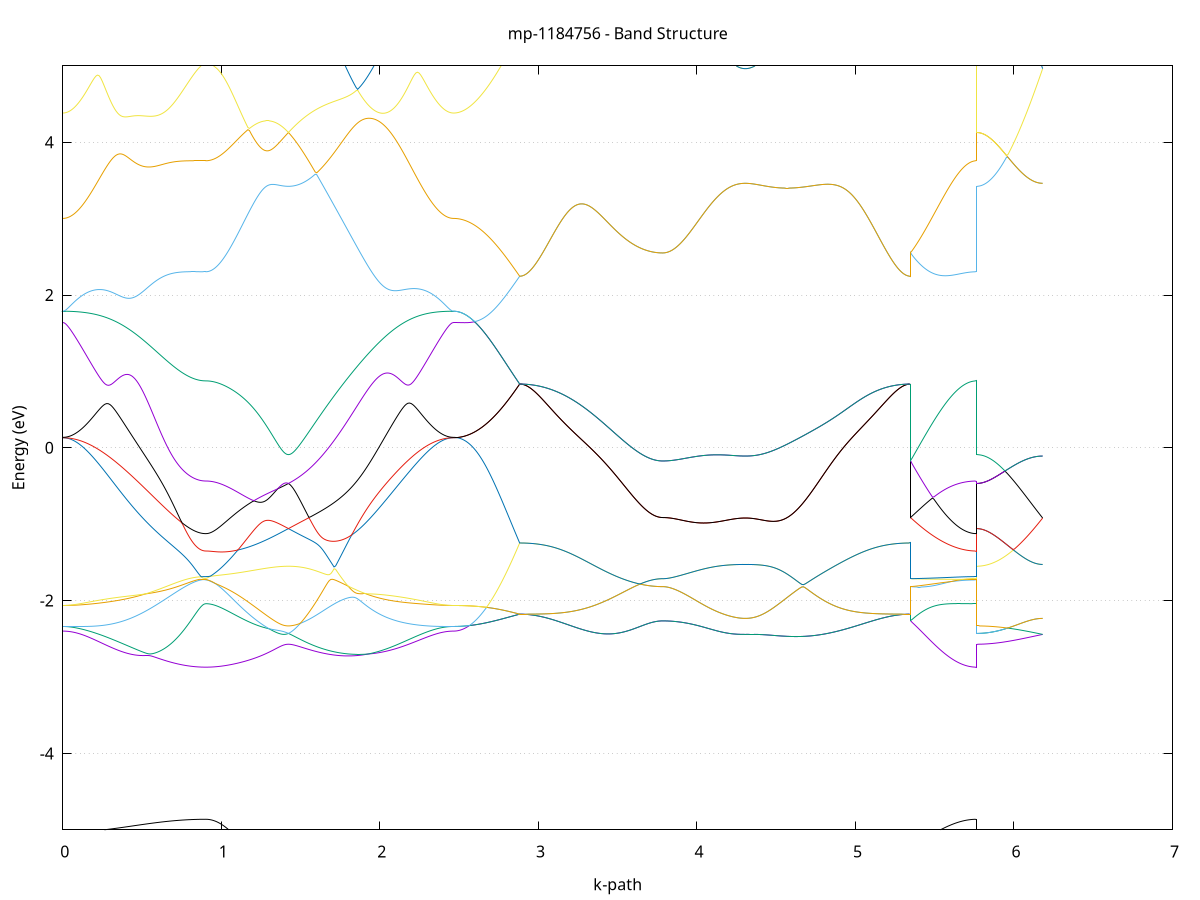 set title 'mp-1184756 - Band Structure'
set xlabel 'k-path'
set ylabel 'Energy (eV)'
set grid y
set yrange [-5:5]
set terminal png size 800,600
set output 'mp-1184756_bands_gnuplot.png'
plot '-' using 1:2 with lines notitle, '-' using 1:2 with lines notitle, '-' using 1:2 with lines notitle, '-' using 1:2 with lines notitle, '-' using 1:2 with lines notitle, '-' using 1:2 with lines notitle, '-' using 1:2 with lines notitle, '-' using 1:2 with lines notitle, '-' using 1:2 with lines notitle, '-' using 1:2 with lines notitle, '-' using 1:2 with lines notitle, '-' using 1:2 with lines notitle, '-' using 1:2 with lines notitle, '-' using 1:2 with lines notitle, '-' using 1:2 with lines notitle, '-' using 1:2 with lines notitle, '-' using 1:2 with lines notitle, '-' using 1:2 with lines notitle, '-' using 1:2 with lines notitle, '-' using 1:2 with lines notitle, '-' using 1:2 with lines notitle, '-' using 1:2 with lines notitle, '-' using 1:2 with lines notitle, '-' using 1:2 with lines notitle, '-' using 1:2 with lines notitle, '-' using 1:2 with lines notitle, '-' using 1:2 with lines notitle, '-' using 1:2 with lines notitle, '-' using 1:2 with lines notitle, '-' using 1:2 with lines notitle, '-' using 1:2 with lines notitle, '-' using 1:2 with lines notitle, '-' using 1:2 with lines notitle, '-' using 1:2 with lines notitle, '-' using 1:2 with lines notitle, '-' using 1:2 with lines notitle, '-' using 1:2 with lines notitle, '-' using 1:2 with lines notitle, '-' using 1:2 with lines notitle, '-' using 1:2 with lines notitle, '-' using 1:2 with lines notitle, '-' using 1:2 with lines notitle, '-' using 1:2 with lines notitle, '-' using 1:2 with lines notitle, '-' using 1:2 with lines notitle, '-' using 1:2 with lines notitle, '-' using 1:2 with lines notitle, '-' using 1:2 with lines notitle, '-' using 1:2 with lines notitle, '-' using 1:2 with lines notitle, '-' using 1:2 with lines notitle, '-' using 1:2 with lines notitle, '-' using 1:2 with lines notitle, '-' using 1:2 with lines notitle, '-' using 1:2 with lines notitle, '-' using 1:2 with lines notitle, '-' using 1:2 with lines notitle, '-' using 1:2 with lines notitle, '-' using 1:2 with lines notitle, '-' using 1:2 with lines notitle, '-' using 1:2 with lines notitle, '-' using 1:2 with lines notitle, '-' using 1:2 with lines notitle, '-' using 1:2 with lines notitle
0.000000 -15.610546
0.009916 -15.610346
0.019831 -15.609846
0.029747 -15.608946
0.039663 -15.607746
0.049578 -15.606246
0.059494 -15.604346
0.069410 -15.602146
0.079326 -15.599646
0.089241 -15.596746
0.099157 -15.593546
0.109073 -15.589946
0.118988 -15.586146
0.128904 -15.581946
0.138820 -15.577346
0.148735 -15.572546
0.158651 -15.567446
0.168567 -15.561946
0.178483 -15.556146
0.188398 -15.550146
0.198314 -15.543746
0.208230 -15.537146
0.218145 -15.530146
0.228061 -15.522946
0.237977 -15.515446
0.247892 -15.507646
0.257808 -15.499646
0.267724 -15.491346
0.277640 -15.482846
0.287555 -15.474046
0.297471 -15.465046
0.307387 -15.455846
0.317302 -15.446346
0.327218 -15.436646
0.337134 -15.426846
0.347049 -15.416746
0.356965 -15.406446
0.366881 -15.396046
0.376797 -15.385446
0.386712 -15.374646
0.396628 -15.363746
0.406544 -15.352746
0.416459 -15.341546
0.426375 -15.330246
0.436291 -15.318846
0.446206 -15.307346
0.456122 -15.295746
0.466038 -15.284146
0.475954 -15.272446
0.485869 -15.260646
0.495785 -15.248846
0.505701 -15.237046
0.515616 -15.225246
0.525532 -15.213346
0.535448 -15.201546
0.545363 -15.189746
0.555279 -15.178046
0.565195 -15.166346
0.575110 -15.154646
0.585026 -15.143146
0.594942 -15.131746
0.604858 -15.120346
0.614773 -15.109146
0.624689 -15.098146
0.634605 -15.087246
0.644520 -15.076446
0.654436 -15.065946
0.664352 -15.055546
0.674267 -15.045446
0.684183 -15.035646
0.694099 -15.025946
0.704015 -15.016646
0.713930 -15.007546
0.723846 -14.998746
0.733762 -14.990346
0.743677 -14.982246
0.753593 -14.974546
0.763509 -14.967146
0.773424 -14.960146
0.783340 -14.953646
0.793256 -14.947546
0.803172 -14.941846
0.813087 -14.936646
0.823003 -14.931946
0.832919 -14.927746
0.842834 -14.924046
0.852750 -14.920946
0.862666 -14.918346
0.872581 -14.916346
0.882497 -14.914846
0.892413 -14.913946
0.902329 -14.913646
0.902329 -14.913646
0.912158 -14.913646
0.921987 -14.913346
0.931817 -14.912946
0.941646 -14.912346
0.951476 -14.911546
0.961305 -14.910646
0.971135 -14.909546
0.980964 -14.908246
0.990793 -14.906746
1.000623 -14.905146
1.010452 -14.903446
1.020282 -14.901546
1.030111 -14.899446
1.039941 -14.897246
1.049770 -14.894846
1.059599 -14.892346
1.069429 -14.889746
1.079258 -14.886946
1.089088 -14.884046
1.098917 -14.881046
1.108747 -14.877846
1.118576 -14.874646
1.128405 -14.871246
1.138235 -14.867746
1.148064 -14.864146
1.157894 -14.860546
1.167723 -14.856746
1.177553 -14.852946
1.187382 -14.849046
1.197211 -14.845046
1.207041 -14.841046
1.216870 -14.837046
1.226700 -14.832846
1.236529 -14.828746
1.246359 -14.824546
1.256188 -14.820346
1.266017 -14.816146
1.275847 -14.811946
1.285676 -14.807746
1.295506 -14.803546
1.305335 -14.799346
1.315165 -14.795246
1.324994 -14.791146
1.334823 -14.787046
1.344653 -14.783046
1.354482 -14.779046
1.364312 -14.775246
1.374141 -14.771446
1.383971 -14.767646
1.393800 -14.764046
1.403629 -14.760546
1.413459 -14.757146
1.423288 -14.753846
1.423288 -14.753846
1.433211 -14.757246
1.443134 -14.760846
1.453057 -14.764546
1.462980 -14.768646
1.472903 -14.772846
1.482826 -14.777346
1.492749 -14.782046
1.502673 -14.787046
1.512596 -14.792246
1.522519 -14.797646
1.532442 -14.803346
1.542365 -14.809246
1.552288 -14.815346
1.562211 -14.821846
1.572134 -14.828446
1.582057 -14.835346
1.591980 -14.842546
1.601903 -14.849846
1.611826 -14.857546
1.621749 -14.865346
1.631672 -14.873446
1.641595 -14.881846
1.651518 -14.890346
1.661441 -14.899146
1.671364 -14.908246
1.681287 -14.917446
1.691210 -14.926846
1.701133 -14.936546
1.711056 -14.946346
1.720979 -14.956446
1.730902 -14.966646
1.740825 -14.977046
1.750749 -14.987646
1.760672 -14.998446
1.770595 -15.009346
1.780518 -15.020346
1.790441 -15.031646
1.800364 -15.042946
1.810287 -15.054346
1.820210 -15.065946
1.830133 -15.077646
1.840056 -15.089446
1.849979 -15.101246
1.859902 -15.113246
1.869825 -15.125246
1.879748 -15.137246
1.889671 -15.149346
1.899594 -15.161446
1.909517 -15.173646
1.919440 -15.185846
1.929363 -15.197946
1.939286 -15.210146
1.949209 -15.222346
1.959132 -15.234446
1.969055 -15.246546
1.978978 -15.258546
1.988901 -15.270546
1.998825 -15.282446
2.008748 -15.294246
2.018671 -15.305946
2.028594 -15.317646
2.038517 -15.329146
2.048440 -15.340546
2.058363 -15.351846
2.068286 -15.362946
2.078209 -15.373946
2.088132 -15.384846
2.098055 -15.395446
2.107978 -15.405946
2.117901 -15.416246
2.127824 -15.426346
2.137747 -15.436346
2.147670 -15.446046
2.157593 -15.455546
2.167516 -15.464746
2.177439 -15.473846
2.187362 -15.482646
2.197285 -15.491146
2.207208 -15.499446
2.217131 -15.507546
2.227054 -15.515346
2.236977 -15.522846
2.246901 -15.530046
2.256824 -15.537046
2.266747 -15.543646
2.276670 -15.550046
2.286593 -15.556146
2.296516 -15.561846
2.306439 -15.567346
2.316362 -15.572546
2.326285 -15.577346
2.336208 -15.581846
2.346131 -15.586046
2.356054 -15.589946
2.365977 -15.593446
2.375900 -15.596746
2.385823 -15.599546
2.395746 -15.602146
2.405669 -15.604346
2.415592 -15.606246
2.425515 -15.607746
2.435438 -15.608946
2.445361 -15.609846
2.455284 -15.610346
2.465207 -15.610546
2.465207 -15.610546
2.475131 -15.610346
2.485056 -15.609846
2.494980 -15.609046
2.504904 -15.607846
2.514828 -15.606346
2.524752 -15.604546
2.534676 -15.602446
2.544600 -15.599946
2.554524 -15.597146
2.564449 -15.594046
2.574373 -15.590646
2.584297 -15.586946
2.594221 -15.582846
2.604145 -15.578546
2.614069 -15.573946
2.623993 -15.568946
2.633917 -15.563746
2.643841 -15.558246
2.653766 -15.552446
2.663690 -15.546446
2.673614 -15.540146
2.683538 -15.533546
2.693462 -15.526746
2.703386 -15.519746
2.713310 -15.512446
2.723234 -15.504946
2.733158 -15.497146
2.743083 -15.489246
2.753007 -15.481146
2.762931 -15.472846
2.772855 -15.464346
2.782779 -15.455646
2.792703 -15.446846
2.802627 -15.437846
2.812551 -15.428746
2.822475 -15.419546
2.832400 -15.410146
2.842324 -15.400746
2.852248 -15.391246
2.862172 -15.381646
2.872096 -15.371946
2.882020 -15.362246
2.882020 -15.362246
2.891936 -15.362046
2.901852 -15.361646
2.911767 -15.360946
2.921683 -15.359946
2.931599 -15.358546
2.941514 -15.356946
2.951430 -15.355146
2.961346 -15.352946
2.971261 -15.350446
2.981177 -15.347746
2.991093 -15.344746
3.001009 -15.341446
3.010924 -15.337846
3.020840 -15.334046
3.030756 -15.329946
3.040671 -15.325546
3.050587 -15.320946
3.060503 -15.316046
3.070418 -15.310946
3.080334 -15.305546
3.090250 -15.299946
3.100166 -15.294046
3.110081 -15.287946
3.119997 -15.281646
3.129913 -15.275146
3.139828 -15.268346
3.149744 -15.261446
3.159660 -15.254346
3.169575 -15.246946
3.179491 -15.239446
3.189407 -15.231746
3.199323 -15.223846
3.209238 -15.215846
3.219154 -15.207646
3.229070 -15.199346
3.238985 -15.190946
3.248901 -15.182346
3.258817 -15.173646
3.268732 -15.164846
3.278648 -15.155846
3.288564 -15.146846
3.298480 -15.137846
3.308395 -15.128646
3.318311 -15.119446
3.328227 -15.110246
3.338142 -15.100946
3.348058 -15.091546
3.357974 -15.082246
3.367889 -15.072946
3.377805 -15.063546
3.387721 -15.054246
3.397636 -15.044946
3.407552 -15.035746
3.417468 -15.026546
3.427384 -15.017346
3.437299 -15.008346
3.447215 -14.999346
3.457131 -14.990446
3.467046 -14.981746
3.476962 -14.973046
3.486878 -14.964546
3.496793 -14.956246
3.506709 -14.948046
3.516625 -14.939946
3.526541 -14.932146
3.536456 -14.924446
3.546372 -14.916946
3.556288 -14.909746
3.566203 -14.902746
3.576119 -14.895946
3.586035 -14.889346
3.595950 -14.883046
3.605866 -14.877046
3.615782 -14.871246
3.625698 -14.865746
3.635613 -14.860546
3.645529 -14.855646
3.655445 -14.851046
3.665360 -14.846746
3.675276 -14.842746
3.685192 -14.839146
3.695107 -14.835746
3.705023 -14.832846
3.714939 -14.830146
3.724855 -14.827846
3.734770 -14.825946
3.744686 -14.824246
3.754602 -14.823046
3.764517 -14.822146
3.774433 -14.821646
3.784349 -14.821446
3.784349 -14.821446
3.794178 -14.821346
3.804008 -14.821246
3.813837 -14.820946
3.823666 -14.820546
3.833496 -14.820146
3.843325 -14.819546
3.853155 -14.818846
3.862984 -14.818046
3.872814 -14.817246
3.882643 -14.816246
3.892472 -14.815146
3.902302 -14.814046
3.912131 -14.812746
3.921961 -14.811446
3.931790 -14.810046
3.941620 -14.808546
3.951449 -14.806946
3.961278 -14.805346
3.971108 -14.803646
3.980937 -14.801946
3.990767 -14.800146
4.000596 -14.798246
4.010426 -14.796346
4.020255 -14.794446
4.030084 -14.792446
4.039914 -14.790446
4.049743 -14.788446
4.059573 -14.786446
4.069402 -14.784346
4.079232 -14.782346
4.089061 -14.780246
4.098890 -14.778246
4.108720 -14.776246
4.118549 -14.774246
4.128379 -14.772346
4.138208 -14.770446
4.148038 -14.768546
4.157867 -14.766746
4.167696 -14.765046
4.177526 -14.763346
4.187355 -14.761746
4.197185 -14.760246
4.207014 -14.758846
4.216844 -14.757546
4.226673 -14.756346
4.236502 -14.755246
4.246332 -14.754246
4.256161 -14.753446
4.265991 -14.752746
4.275820 -14.752146
4.285650 -14.751746
4.295479 -14.751446
4.305308 -14.751446
4.305308 -14.751446
4.315231 -14.751446
4.325154 -14.751746
4.335078 -14.752246
4.345001 -14.752846
4.354924 -14.753746
4.364847 -14.754746
4.374770 -14.756046
4.384693 -14.757446
4.394616 -14.759146
4.404539 -14.761046
4.414462 -14.763246
4.424385 -14.765546
4.434308 -14.768146
4.444231 -14.771046
4.454154 -14.774046
4.464077 -14.777346
4.474000 -14.780946
4.483923 -14.784646
4.493846 -14.788746
4.503769 -14.792946
4.513692 -14.797446
4.523615 -14.802246
4.533538 -14.807146
4.543461 -14.812346
4.553384 -14.817846
4.563307 -14.823446
4.573230 -14.829346
4.583154 -14.835546
4.593077 -14.841846
4.603000 -14.848446
4.612923 -14.855146
4.622846 -14.862146
4.632769 -14.869246
4.642692 -14.876646
4.652615 -14.884146
4.662538 -14.891946
4.672461 -14.899746
4.682384 -14.907846
4.692307 -14.916046
4.702230 -14.924446
4.712153 -14.932946
4.722076 -14.941546
4.731999 -14.950346
4.741922 -14.959146
4.751845 -14.968146
4.761768 -14.977246
4.771691 -14.986446
4.781614 -14.995646
4.791537 -15.004946
4.801460 -15.014346
4.811383 -15.023746
4.821306 -15.033246
4.831229 -15.042746
4.841153 -15.052246
4.851076 -15.061746
4.860999 -15.071246
4.870922 -15.080746
4.880845 -15.090246
4.890768 -15.099646
4.900691 -15.109146
4.910614 -15.118446
4.920537 -15.127746
4.930460 -15.137046
4.940383 -15.146146
4.950306 -15.155246
4.960229 -15.164246
4.970152 -15.173046
4.980075 -15.181846
4.989998 -15.190446
4.999921 -15.198946
5.009844 -15.207346
5.019767 -15.215546
5.029690 -15.223646
5.039613 -15.231446
5.049536 -15.239246
5.059459 -15.246746
5.069382 -15.254146
5.079305 -15.261246
5.089229 -15.268246
5.099152 -15.274946
5.109075 -15.281546
5.118998 -15.287846
5.128921 -15.293946
5.138844 -15.299846
5.148767 -15.305446
5.158690 -15.310846
5.168613 -15.315946
5.178536 -15.320846
5.188459 -15.325446
5.198382 -15.329846
5.208305 -15.333946
5.218228 -15.337846
5.228151 -15.341346
5.238074 -15.344646
5.247997 -15.347746
5.257920 -15.350446
5.267843 -15.352946
5.277766 -15.355046
5.287689 -15.356946
5.297612 -15.358546
5.307535 -15.359846
5.317458 -15.360946
5.327381 -15.361646
5.337305 -15.362046
5.347228 -15.362246
5.347228 -14.821446
5.357152 -14.824846
5.367076 -14.828246
5.377000 -14.831746
5.386924 -14.835146
5.396848 -14.838546
5.406772 -14.841846
5.416696 -14.845246
5.426620 -14.848546
5.436545 -14.851846
5.446469 -14.855046
5.456393 -14.858246
5.466317 -14.861346
5.476241 -14.864446
5.486165 -14.867446
5.496089 -14.870446
5.506013 -14.873346
5.515938 -14.876146
5.525862 -14.878846
5.535786 -14.881546
5.545710 -14.884146
5.555634 -14.886546
5.565558 -14.888946
5.575482 -14.891246
5.585406 -14.893546
5.595330 -14.895646
5.605255 -14.897646
5.615179 -14.899546
5.625103 -14.901246
5.635027 -14.902946
5.644951 -14.904546
5.654875 -14.905946
5.664799 -14.907246
5.674723 -14.908446
5.684647 -14.909546
5.694572 -14.910546
5.704496 -14.911346
5.714420 -14.912046
5.724344 -14.912646
5.734268 -14.913146
5.744192 -14.913446
5.754116 -14.913646
5.764040 -14.913646
5.764040 -14.753846
5.773964 -14.753846
5.783889 -14.753846
5.793813 -14.753846
5.803737 -14.753846
5.813661 -14.753746
5.823585 -14.753746
5.833509 -14.753746
5.843433 -14.753646
5.853357 -14.753546
5.863282 -14.753546
5.873206 -14.753446
5.883130 -14.753446
5.893054 -14.753346
5.902978 -14.753246
5.912902 -14.753146
5.922826 -14.753046
5.932750 -14.752946
5.942674 -14.752946
5.952599 -14.752846
5.962523 -14.752746
5.972447 -14.752646
5.982371 -14.752546
5.992295 -14.752446
6.002219 -14.752346
6.012143 -14.752246
6.022067 -14.752146
6.031991 -14.752046
6.041916 -14.752046
6.051840 -14.751946
6.061764 -14.751846
6.071688 -14.751746
6.081612 -14.751746
6.091536 -14.751646
6.101460 -14.751646
6.111384 -14.751546
6.121308 -14.751546
6.131233 -14.751446
6.141157 -14.751446
6.151081 -14.751446
6.161005 -14.751446
6.170929 -14.751446
6.180853 -14.751446
e
0.000000 -15.087846
0.009916 -15.087746
0.019831 -15.087446
0.029747 -15.086846
0.039663 -15.086046
0.049578 -15.085046
0.059494 -15.083746
0.069410 -15.082346
0.079326 -15.080646
0.089241 -15.078746
0.099157 -15.076546
0.109073 -15.074246
0.118988 -15.071646
0.128904 -15.068846
0.138820 -15.065846
0.148735 -15.062746
0.158651 -15.059346
0.168567 -15.055746
0.178483 -15.051946
0.188398 -15.048046
0.198314 -15.043846
0.208230 -15.039546
0.218145 -15.035046
0.228061 -15.030346
0.237977 -15.025546
0.247892 -15.020546
0.257808 -15.015446
0.267724 -15.010146
0.277640 -15.004746
0.287555 -14.999246
0.297471 -14.993546
0.307387 -14.987746
0.317302 -14.981846
0.327218 -14.975946
0.337134 -14.969846
0.347049 -14.963646
0.356965 -14.957446
0.366881 -14.951046
0.376797 -14.944746
0.386712 -14.938246
0.396628 -14.931846
0.406544 -14.925246
0.416459 -14.918746
0.426375 -14.912246
0.436291 -14.905646
0.446206 -14.899146
0.456122 -14.892546
0.466038 -14.886046
0.475954 -14.879546
0.485869 -14.873146
0.495785 -14.866746
0.505701 -14.860346
0.515616 -14.854046
0.525532 -14.847946
0.535448 -14.841846
0.545363 -14.835746
0.555279 -14.829846
0.565195 -14.824146
0.575110 -14.818446
0.585026 -14.812946
0.594942 -14.807546
0.604858 -14.802246
0.614773 -14.797246
0.624689 -14.792246
0.634605 -14.787546
0.644520 -14.782946
0.654436 -14.778546
0.664352 -14.774346
0.674267 -14.770346
0.684183 -14.766546
0.694099 -14.762946
0.704015 -14.759546
0.713930 -14.756346
0.723846 -14.753346
0.733762 -14.750546
0.743677 -14.747946
0.753593 -14.745546
0.763509 -14.743346
0.773424 -14.741346
0.783340 -14.739546
0.793256 -14.737946
0.803172 -14.736546
0.813087 -14.735246
0.823003 -14.734146
0.832919 -14.733246
0.842834 -14.732446
0.852750 -14.731746
0.862666 -14.731246
0.872581 -14.730846
0.882497 -14.730546
0.892413 -14.730346
0.902329 -14.730246
0.902329 -14.730246
0.912158 -14.730246
0.921987 -14.730246
0.931817 -14.730146
0.941646 -14.730046
0.951476 -14.729846
0.961305 -14.729646
0.971135 -14.729446
0.980964 -14.729246
0.990793 -14.728946
1.000623 -14.728646
1.010452 -14.728346
1.020282 -14.728046
1.030111 -14.727646
1.039941 -14.727246
1.049770 -14.726946
1.059599 -14.726546
1.069429 -14.726146
1.079258 -14.725746
1.089088 -14.725346
1.098917 -14.724946
1.108747 -14.724646
1.118576 -14.724246
1.128405 -14.723946
1.138235 -14.723646
1.148064 -14.723446
1.157894 -14.723146
1.167723 -14.723046
1.177553 -14.722846
1.187382 -14.722846
1.197211 -14.722746
1.207041 -14.722846
1.216870 -14.722946
1.226700 -14.723146
1.236529 -14.723446
1.246359 -14.723846
1.256188 -14.724346
1.266017 -14.724946
1.275847 -14.725646
1.285676 -14.726446
1.295506 -14.727446
1.305335 -14.728446
1.315165 -14.729646
1.324994 -14.731046
1.334823 -14.732546
1.344653 -14.734246
1.354482 -14.736046
1.364312 -14.738046
1.374141 -14.740246
1.383971 -14.742546
1.393800 -14.745046
1.403629 -14.747846
1.413459 -14.750746
1.423288 -14.753846
1.423288 -14.753846
1.433211 -14.750646
1.443134 -14.747646
1.453057 -14.744746
1.462980 -14.741946
1.472903 -14.739346
1.482826 -14.736846
1.492749 -14.734646
1.502673 -14.732546
1.512596 -14.730646
1.522519 -14.728946
1.532442 -14.727346
1.542365 -14.726046
1.552288 -14.724946
1.562211 -14.724046
1.572134 -14.723346
1.582057 -14.722846
1.591980 -14.722646
1.601903 -14.722546
1.611826 -14.722746
1.621749 -14.723246
1.631672 -14.723846
1.641595 -14.724746
1.651518 -14.725846
1.661441 -14.727146
1.671364 -14.728746
1.681287 -14.730546
1.691210 -14.732546
1.701133 -14.734846
1.711056 -14.737346
1.720979 -14.740046
1.730902 -14.742946
1.740825 -14.746046
1.750749 -14.749446
1.760672 -14.752946
1.770595 -14.756746
1.780518 -14.760746
1.790441 -14.764846
1.800364 -14.769246
1.810287 -14.773746
1.820210 -14.778446
1.830133 -14.783346
1.840056 -14.788446
1.849979 -14.793646
1.859902 -14.798946
1.869825 -14.804446
1.879748 -14.810046
1.889671 -14.815846
1.899594 -14.821746
1.909517 -14.827646
1.919440 -14.833746
1.929363 -14.839946
1.939286 -14.846246
1.949209 -14.852546
1.959132 -14.858946
1.969055 -14.865446
1.978978 -14.871946
1.988901 -14.878546
1.998825 -14.885046
2.008748 -14.891746
2.018671 -14.898346
2.028594 -14.904946
2.038517 -14.911546
2.048440 -14.918146
2.058363 -14.924746
2.068286 -14.931346
2.078209 -14.937846
2.088132 -14.944346
2.098055 -14.950746
2.107978 -14.957046
2.117901 -14.963346
2.127824 -14.969546
2.137747 -14.975646
2.147670 -14.981646
2.157593 -14.987546
2.167516 -14.993346
2.177439 -14.999046
2.187362 -15.004646
2.197285 -15.010046
2.207208 -15.015346
2.217131 -15.020446
2.227054 -15.025446
2.236977 -15.030246
2.246901 -15.034946
2.256824 -15.039446
2.266747 -15.043846
2.276670 -15.047946
2.286593 -15.051946
2.296516 -15.055646
2.306439 -15.059246
2.316362 -15.062646
2.326285 -15.065846
2.336208 -15.068846
2.346131 -15.071646
2.356054 -15.074146
2.365977 -15.076546
2.375900 -15.078646
2.385823 -15.080646
2.395746 -15.082346
2.405669 -15.083746
2.415592 -15.085046
2.425515 -15.086046
2.435438 -15.086846
2.445361 -15.087446
2.455284 -15.087746
2.465207 -15.087846
2.465207 -15.087846
2.475131 -15.088046
2.485056 -15.088746
2.494980 -15.089746
2.504904 -15.091146
2.514828 -15.092946
2.524752 -15.095146
2.534676 -15.097746
2.544600 -15.100746
2.554524 -15.104146
2.564449 -15.107846
2.574373 -15.111946
2.584297 -15.116446
2.594221 -15.121246
2.604145 -15.126446
2.614069 -15.131946
2.623993 -15.137746
2.633917 -15.143846
2.643841 -15.150346
2.653766 -15.157046
2.663690 -15.164046
2.673614 -15.171346
2.683538 -15.178846
2.693462 -15.186646
2.703386 -15.194646
2.713310 -15.202946
2.723234 -15.211346
2.733158 -15.219946
2.743083 -15.228746
2.753007 -15.237646
2.762931 -15.246746
2.772855 -15.256046
2.782779 -15.265346
2.792703 -15.274846
2.802627 -15.284346
2.812551 -15.293946
2.822475 -15.303646
2.832400 -15.313346
2.842324 -15.323146
2.852248 -15.332946
2.862172 -15.342746
2.872096 -15.352446
2.882020 -15.362246
2.882020 -15.362246
2.891936 -15.362046
2.901852 -15.361646
2.911767 -15.360946
2.921683 -15.359846
2.931599 -15.358546
2.941514 -15.356946
2.951430 -15.355046
2.961346 -15.352946
2.971261 -15.350446
2.981177 -15.347746
2.991093 -15.344746
3.001009 -15.341446
3.010924 -15.337846
3.020840 -15.334046
3.030756 -15.329946
3.040671 -15.325546
3.050587 -15.320946
3.060503 -15.316046
3.070418 -15.310846
3.080334 -15.305546
3.090250 -15.299846
3.100166 -15.294046
3.110081 -15.287946
3.119997 -15.281646
3.129913 -15.275146
3.139828 -15.268346
3.149744 -15.261446
3.159660 -15.254246
3.169575 -15.246946
3.179491 -15.239446
3.189407 -15.231746
3.199323 -15.223846
3.209238 -15.215846
3.219154 -15.207646
3.229070 -15.199346
3.238985 -15.190846
3.248901 -15.182346
3.258817 -15.173646
3.268732 -15.164746
3.278648 -15.155846
3.288564 -15.146846
3.298480 -15.137846
3.308395 -15.128646
3.318311 -15.119446
3.328227 -15.110146
3.338142 -15.100946
3.348058 -15.091546
3.357974 -15.082246
3.367889 -15.072946
3.377805 -15.063546
3.387721 -15.054246
3.397636 -15.044946
3.407552 -15.035746
3.417468 -15.026546
3.427384 -15.017346
3.437299 -15.008346
3.447215 -14.999346
3.457131 -14.990446
3.467046 -14.981746
3.476962 -14.973046
3.486878 -14.964546
3.496793 -14.956246
3.506709 -14.948046
3.516625 -14.939946
3.526541 -14.932146
3.536456 -14.924446
3.546372 -14.916946
3.556288 -14.909746
3.566203 -14.902646
3.576119 -14.895846
3.586035 -14.889346
3.595950 -14.883046
3.605866 -14.876946
3.615782 -14.871246
3.625698 -14.865746
3.635613 -14.860546
3.645529 -14.855646
3.655445 -14.851046
3.665360 -14.846746
3.675276 -14.842746
3.685192 -14.839146
3.695107 -14.835746
3.705023 -14.832746
3.714939 -14.830146
3.724855 -14.827846
3.734770 -14.825846
3.744686 -14.824246
3.754602 -14.823046
3.764517 -14.822146
3.774433 -14.821646
3.784349 -14.821446
3.784349 -14.821446
3.794178 -14.821346
3.804008 -14.821246
3.813837 -14.820946
3.823666 -14.820546
3.833496 -14.820146
3.843325 -14.819546
3.853155 -14.818846
3.862984 -14.818046
3.872814 -14.817146
3.882643 -14.816246
3.892472 -14.815146
3.902302 -14.814046
3.912131 -14.812746
3.921961 -14.811446
3.931790 -14.810046
3.941620 -14.808546
3.951449 -14.806946
3.961278 -14.805346
3.971108 -14.803646
3.980937 -14.801946
3.990767 -14.800146
4.000596 -14.798246
4.010426 -14.796346
4.020255 -14.794446
4.030084 -14.792446
4.039914 -14.790446
4.049743 -14.788446
4.059573 -14.786446
4.069402 -14.784346
4.079232 -14.782346
4.089061 -14.780246
4.098890 -14.778246
4.108720 -14.776246
4.118549 -14.774246
4.128379 -14.772346
4.138208 -14.770446
4.148038 -14.768546
4.157867 -14.766746
4.167696 -14.765046
4.177526 -14.763346
4.187355 -14.761746
4.197185 -14.760246
4.207014 -14.758846
4.216844 -14.757546
4.226673 -14.756246
4.236502 -14.755246
4.246332 -14.754246
4.256161 -14.753346
4.265991 -14.752646
4.275820 -14.752146
4.285650 -14.751746
4.295479 -14.751446
4.305308 -14.751346
4.305308 -14.751346
4.315231 -14.751446
4.325154 -14.751746
4.335078 -14.752246
4.345001 -14.752846
4.354924 -14.753646
4.364847 -14.754746
4.374770 -14.756046
4.384693 -14.757446
4.394616 -14.759146
4.404539 -14.761046
4.414462 -14.763246
4.424385 -14.765546
4.434308 -14.768146
4.444231 -14.770946
4.454154 -14.774046
4.464077 -14.777346
4.474000 -14.780946
4.483923 -14.784646
4.493846 -14.788746
4.503769 -14.792946
4.513692 -14.797446
4.523615 -14.802146
4.533538 -14.807146
4.543461 -14.812346
4.553384 -14.817846
4.563307 -14.823446
4.573230 -14.829346
4.583154 -14.835546
4.593077 -14.841846
4.603000 -14.848346
4.612923 -14.855146
4.622846 -14.862146
4.632769 -14.869246
4.642692 -14.876646
4.652615 -14.884146
4.662538 -14.891846
4.672461 -14.899746
4.682384 -14.907846
4.692307 -14.916046
4.702230 -14.924446
4.712153 -14.932946
4.722076 -14.941546
4.731999 -14.950346
4.741922 -14.959146
4.751845 -14.968146
4.761768 -14.977246
4.771691 -14.986446
4.781614 -14.995646
4.791537 -15.004946
4.801460 -15.014346
4.811383 -15.023746
4.821306 -15.033246
4.831229 -15.042646
4.841153 -15.052246
4.851076 -15.061746
4.860999 -15.071246
4.870922 -15.080746
4.880845 -15.090246
4.890768 -15.099646
4.900691 -15.109046
4.910614 -15.118446
4.920537 -15.127746
4.930460 -15.137046
4.940383 -15.146146
4.950306 -15.155246
4.960229 -15.164246
4.970152 -15.173046
4.980075 -15.181846
4.989998 -15.190446
4.999921 -15.198946
5.009844 -15.207346
5.019767 -15.215546
5.029690 -15.223546
5.039613 -15.231446
5.049536 -15.239246
5.059459 -15.246746
5.069382 -15.254146
5.079305 -15.261246
5.089229 -15.268246
5.099152 -15.274946
5.109075 -15.281546
5.118998 -15.287846
5.128921 -15.293946
5.138844 -15.299746
5.148767 -15.305446
5.158690 -15.310846
5.168613 -15.315946
5.178536 -15.320846
5.188459 -15.325446
5.198382 -15.329846
5.208305 -15.333946
5.218228 -15.337846
5.228151 -15.341346
5.238074 -15.344646
5.247997 -15.347746
5.257920 -15.350446
5.267843 -15.352946
5.277766 -15.355046
5.287689 -15.356946
5.297612 -15.358546
5.307535 -15.359846
5.317458 -15.360946
5.327381 -15.361646
5.337305 -15.362046
5.347228 -15.362246
5.347228 -14.821446
5.357152 -14.818046
5.367076 -14.814546
5.377000 -14.811146
5.386924 -14.807746
5.396848 -14.804346
5.406772 -14.801046
5.416696 -14.797746
5.426620 -14.794446
5.436545 -14.791146
5.446469 -14.787946
5.456393 -14.784846
5.466317 -14.781746
5.476241 -14.778646
5.486165 -14.775646
5.496089 -14.772746
5.506013 -14.769946
5.515938 -14.767146
5.525862 -14.764446
5.535786 -14.761846
5.545710 -14.759246
5.555634 -14.756846
5.565558 -14.754446
5.575482 -14.752246
5.585406 -14.750046
5.595330 -14.747946
5.605255 -14.746046
5.615179 -14.744146
5.625103 -14.742446
5.635027 -14.740746
5.644951 -14.739246
5.654875 -14.737846
5.664799 -14.736546
5.674723 -14.735346
5.684647 -14.734346
5.694572 -14.733346
5.704496 -14.732546
5.714420 -14.731846
5.724344 -14.731346
5.734268 -14.730846
5.744192 -14.730546
5.754116 -14.730346
5.764040 -14.730246
5.764040 -14.753846
5.773964 -14.753846
5.783889 -14.753846
5.793813 -14.753846
5.803737 -14.753846
5.813661 -14.753746
5.823585 -14.753746
5.833509 -14.753646
5.843433 -14.753646
5.853357 -14.753546
5.863282 -14.753546
5.873206 -14.753446
5.883130 -14.753346
5.893054 -14.753346
5.902978 -14.753246
5.912902 -14.753146
5.922826 -14.753046
5.932750 -14.752946
5.942674 -14.752846
5.952599 -14.752846
5.962523 -14.752746
5.972447 -14.752646
5.982371 -14.752546
5.992295 -14.752446
6.002219 -14.752346
6.012143 -14.752246
6.022067 -14.752146
6.031991 -14.752046
6.041916 -14.752046
6.051840 -14.751946
6.061764 -14.751846
6.071688 -14.751746
6.081612 -14.751746
6.091536 -14.751646
6.101460 -14.751646
6.111384 -14.751546
6.121308 -14.751546
6.131233 -14.751446
6.141157 -14.751446
6.151081 -14.751446
6.161005 -14.751446
6.170929 -14.751346
6.180853 -14.751346
e
0.000000 -7.192546
0.009916 -7.192246
0.019831 -7.191546
0.029747 -7.190246
0.039663 -7.188446
0.049578 -7.186246
0.059494 -7.183446
0.069410 -7.180246
0.079326 -7.176546
0.089241 -7.172246
0.099157 -7.167546
0.109073 -7.162346
0.118988 -7.156746
0.128904 -7.150646
0.138820 -7.144046
0.148735 -7.137046
0.158651 -7.129546
0.168567 -7.121646
0.178483 -7.113346
0.188398 -7.104546
0.198314 -7.095446
0.208230 -7.085946
0.218145 -7.076046
0.228061 -7.065746
0.237977 -7.055146
0.247892 -7.044246
0.257808 -7.032946
0.267724 -7.021446
0.277640 -7.009746
0.287555 -6.997746
0.297471 -6.985546
0.307387 -6.973146
0.317302 -6.960546
0.327218 -6.947946
0.337134 -6.935246
0.347049 -6.922446
0.356965 -6.909746
0.366881 -6.897046
0.376797 -6.884546
0.386712 -6.872246
0.396628 -6.860146
0.406544 -6.848346
0.416459 -6.836946
0.426375 -6.826046
0.436291 -6.815746
0.446206 -6.806146
0.456122 -6.797346
0.466038 -6.789346
0.475954 -6.782346
0.485869 -6.776446
0.495785 -6.771746
0.505701 -6.768346
0.515616 -6.766246
0.525532 -6.765546
0.535448 -6.766146
0.545363 -6.768246
0.555279 -6.771646
0.565195 -6.776246
0.575110 -6.782146
0.585026 -6.789046
0.594942 -6.796846
0.604858 -6.805446
0.614773 -6.814646
0.624689 -6.824446
0.634605 -6.834646
0.644520 -6.845046
0.654436 -6.855646
0.664352 -6.866246
0.674267 -6.876846
0.684183 -6.887446
0.694099 -6.897746
0.704015 -6.907846
0.713930 -6.917646
0.723846 -6.927146
0.733762 -6.936246
0.743677 -6.944946
0.753593 -6.953146
0.763509 -6.960946
0.773424 -6.968246
0.783340 -6.975046
0.793256 -6.981346
0.803172 -6.987046
0.813087 -6.992246
0.823003 -6.996946
0.832919 -7.001046
0.842834 -7.004646
0.852750 -7.007646
0.862666 -7.010146
0.872581 -7.012146
0.882497 -7.013446
0.892413 -7.014346
0.902329 -7.014546
0.902329 -7.014546
0.912158 -7.014246
0.921987 -7.013246
0.931817 -7.011646
0.941646 -7.009446
0.951476 -7.006546
0.961305 -7.003046
0.971135 -6.998846
0.980964 -6.994046
0.990793 -6.988646
1.000623 -6.982646
1.010452 -6.975946
1.020282 -6.968646
1.030111 -6.960846
1.039941 -6.952346
1.049770 -6.943346
1.059599 -6.933646
1.069429 -6.923446
1.079258 -6.912646
1.089088 -6.901346
1.098917 -6.889546
1.108747 -6.877146
1.118576 -6.864246
1.128405 -6.850846
1.138235 -6.836946
1.148064 -6.822646
1.157894 -6.807846
1.167723 -6.792646
1.177553 -6.776946
1.187382 -6.760946
1.197211 -6.744646
1.207041 -6.727946
1.216870 -6.710946
1.226700 -6.693746
1.236529 -6.676346
1.246359 -6.658646
1.256188 -6.640946
1.266017 -6.623146
1.275847 -6.605246
1.285676 -6.587446
1.295506 -6.569846
1.305335 -6.552446
1.315165 -6.535346
1.324994 -6.518646
1.334823 -6.502646
1.344653 -6.487346
1.354482 -6.473646
1.364312 -6.461146
1.374141 -6.449046
1.383971 -6.437846
1.393800 -6.428446
1.403629 -6.421646
1.413459 -6.416846
1.423288 -6.414146
1.423288 -6.414146
1.433211 -6.417946
1.443134 -6.425146
1.453057 -6.434446
1.462980 -6.444646
1.472903 -6.455146
1.482826 -6.465746
1.492749 -6.476146
1.502673 -6.486246
1.512596 -6.495846
1.522519 -6.505146
1.532442 -6.513846
1.542365 -6.521946
1.552288 -6.529646
1.562211 -6.536646
1.572134 -6.543146
1.582057 -6.549046
1.591980 -6.554446
1.601903 -6.559146
1.611826 -6.563346
1.621749 -6.567046
1.631672 -6.571746
1.641595 -6.577146
1.651518 -6.581846
1.661441 -6.585746
1.671364 -6.588946
1.681287 -6.591346
1.691210 -6.592946
1.701133 -6.593746
1.711056 -6.593646
1.720979 -6.592846
1.730902 -6.591146
1.740825 -6.588746
1.750749 -6.585446
1.760672 -6.581346
1.770595 -6.578346
1.780518 -6.578846
1.790441 -6.579646
1.800364 -6.581046
1.810287 -6.582946
1.820210 -6.585546
1.830133 -6.588746
1.840056 -6.592746
1.849979 -6.597446
1.859902 -6.603046
1.869825 -6.609346
1.879748 -6.616446
1.889671 -6.624246
1.899594 -6.632846
1.909517 -6.642046
1.919440 -6.651946
1.929363 -6.662446
1.939286 -6.673546
1.949209 -6.685146
1.959132 -6.697146
1.969055 -6.709546
1.978978 -6.722346
1.988901 -6.735446
1.998825 -6.748846
2.008748 -6.762446
2.018671 -6.776246
2.028594 -6.790146
2.038517 -6.804246
2.048440 -6.818346
2.058363 -6.832546
2.068286 -6.846746
2.078209 -6.860946
2.088132 -6.875046
2.098055 -6.889146
2.107978 -6.903046
2.117901 -6.916946
2.127824 -6.930546
2.137747 -6.944046
2.147670 -6.957346
2.157593 -6.970446
2.167516 -6.983346
2.177439 -6.995946
2.187362 -7.008246
2.197285 -7.020246
2.207208 -7.032046
2.217131 -7.043446
2.227054 -7.054546
2.236977 -7.065246
2.246901 -7.075546
2.256824 -7.085546
2.266747 -7.095146
2.276670 -7.104346
2.286593 -7.113146
2.296516 -7.121446
2.306439 -7.129446
2.316362 -7.136946
2.326285 -7.143946
2.336208 -7.150546
2.346131 -7.156646
2.356054 -7.162346
2.365977 -7.167546
2.375900 -7.172246
2.385823 -7.176446
2.395746 -7.180246
2.405669 -7.183446
2.415592 -7.186246
2.425515 -7.188446
2.435438 -7.190246
2.445361 -7.191546
2.455284 -7.192246
2.465207 -7.192546
2.465207 -7.192546
2.475131 -7.192146
2.485056 -7.191046
2.494980 -7.189346
2.504904 -7.186846
2.514828 -7.183646
2.524752 -7.179846
2.534676 -7.175246
2.544600 -7.169946
2.554524 -7.164046
2.564449 -7.157446
2.574373 -7.150146
2.584297 -7.142246
2.594221 -7.133646
2.604145 -7.124446
2.614069 -7.114646
2.623993 -7.104246
2.633917 -7.093146
2.643841 -7.081546
2.653766 -7.069346
2.663690 -7.056546
2.673614 -7.043246
2.683538 -7.029446
2.693462 -7.015146
2.703386 -7.000246
2.713310 -6.984946
2.723234 -6.969246
2.733158 -6.953046
2.743083 -6.936346
2.753007 -6.919346
2.762931 -6.901946
2.772855 -6.884146
2.782779 -6.866046
2.792703 -6.847646
2.802627 -6.828946
2.812551 -6.809946
2.822475 -6.790746
2.832400 -6.771246
2.842324 -6.751546
2.852248 -6.731746
2.862172 -6.711746
2.872096 -6.691546
2.882020 -6.671346
2.882020 -6.671346
2.891936 -6.671246
2.901852 -6.670946
2.911767 -6.670446
2.921683 -6.669746
2.931599 -6.668846
2.941514 -6.667746
2.951430 -6.666546
2.961346 -6.665046
2.971261 -6.663446
2.981177 -6.661746
2.991093 -6.659846
3.001009 -6.657846
3.010924 -6.655646
3.020840 -6.653346
3.030756 -6.651046
3.040671 -6.648646
3.050587 -6.646146
3.060503 -6.643646
3.070418 -6.641046
3.080334 -6.638546
3.090250 -6.636046
3.100166 -6.633546
3.110081 -6.631246
3.119997 -6.628946
3.129913 -6.626846
3.139828 -6.624946
3.149744 -6.623246
3.159660 -6.621746
3.169575 -6.620546
3.179491 -6.619646
3.189407 -6.619046
3.199323 -6.618846
3.209238 -6.619046
3.219154 -6.619746
3.229070 -6.620946
3.238985 -6.622546
3.248901 -6.624746
3.258817 -6.627546
3.268732 -6.630846
3.278648 -6.634746
3.288564 -6.639346
3.298480 -6.644546
3.308395 -6.650346
3.318311 -6.656746
3.328227 -6.663746
3.338142 -6.671446
3.348058 -6.679646
3.357974 -6.688446
3.367889 -6.697746
3.377805 -6.707546
3.387721 -6.717846
3.397636 -6.728646
3.407552 -6.739746
3.417468 -6.751246
3.427384 -6.763046
3.437299 -6.775046
3.447215 -6.787346
3.457131 -6.799746
3.467046 -6.812346
3.476962 -6.824946
3.486878 -6.837646
3.496793 -6.850346
3.506709 -6.862946
3.516625 -6.875446
3.526541 -6.887946
3.536456 -6.900146
3.546372 -6.912246
3.556288 -6.924046
3.566203 -6.935646
3.576119 -6.946846
3.586035 -6.957846
3.595950 -6.968346
3.605866 -6.978546
3.615782 -6.988346
3.625698 -6.997746
3.635613 -7.006546
3.645529 -7.015046
3.655445 -7.022946
3.665360 -7.030346
3.675276 -7.037246
3.685192 -7.043546
3.695107 -7.049346
3.705023 -7.054446
3.714939 -7.059146
3.724855 -7.063146
3.734770 -7.066546
3.744686 -7.069346
3.754602 -7.071546
3.764517 -7.073046
3.774433 -7.074046
3.784349 -7.074346
3.784349 -7.074346
3.794178 -7.074046
3.804008 -7.073346
3.813837 -7.072146
3.823666 -7.070446
3.833496 -7.068346
3.843325 -7.065646
3.853155 -7.062546
3.862984 -7.059046
3.872814 -7.054946
3.882643 -7.050446
3.892472 -7.045546
3.902302 -7.040146
3.912131 -7.034246
3.921961 -7.028046
3.931790 -7.021346
3.941620 -7.014246
3.951449 -7.006746
3.961278 -6.998746
3.971108 -6.990546
3.980937 -6.981846
3.990767 -6.972846
4.000596 -6.963446
4.010426 -6.953846
4.020255 -6.943846
4.030084 -6.933546
4.039914 -6.922946
4.049743 -6.912246
4.059573 -6.901146
4.069402 -6.889946
4.079232 -6.878546
4.089061 -6.867046
4.098890 -6.855446
4.108720 -6.843646
4.118549 -6.831946
4.128379 -6.820146
4.138208 -6.808546
4.148038 -6.796946
4.157867 -6.785446
4.167696 -6.774246
4.177526 -6.763346
4.187355 -6.752746
4.197185 -6.742646
4.207014 -6.733046
4.216844 -6.723946
4.226673 -6.715546
4.236502 -6.707946
4.246332 -6.701246
4.256161 -6.695446
4.265991 -6.690546
4.275820 -6.686746
4.285650 -6.684046
4.295479 -6.682446
4.305308 -6.681946
4.305308 -6.681946
4.315231 -6.682446
4.325154 -6.684046
4.335078 -6.686446
4.345001 -6.689746
4.354924 -6.693846
4.364847 -6.698546
4.374770 -6.703746
4.384693 -6.709346
4.394616 -6.715246
4.404539 -6.721346
4.414462 -6.727446
4.424385 -6.733746
4.434308 -6.739846
4.444231 -6.745846
4.454154 -6.751646
4.464077 -6.757246
4.474000 -6.762546
4.483923 -6.767446
4.493846 -6.772046
4.503769 -6.776246
4.513692 -6.779946
4.523615 -6.783246
4.533538 -6.786046
4.543461 -6.788346
4.553384 -6.790146
4.563307 -6.791446
4.573230 -6.792246
4.583154 -6.792546
4.593077 -6.792346
4.603000 -6.791646
4.612923 -6.790446
4.622846 -6.788746
4.632769 -6.786546
4.642692 -6.783846
4.652615 -6.780746
4.662538 -6.777246
4.672461 -6.773246
4.682384 -6.768946
4.692307 -6.764246
4.702230 -6.759146
4.712153 -6.753846
4.722076 -6.748146
4.731999 -6.742246
4.741922 -6.736146
4.751845 -6.729846
4.761768 -6.723446
4.771691 -6.716846
4.781614 -6.710246
4.791537 -6.703646
4.801460 -6.696946
4.811383 -6.690346
4.821306 -6.683846
4.831229 -6.677446
4.841153 -6.671146
4.851076 -6.665146
4.860999 -6.659346
4.870922 -6.653746
4.880845 -6.648446
4.890768 -6.643546
4.900691 -6.638946
4.910614 -6.634746
4.920537 -6.630946
4.930460 -6.627446
4.940383 -6.624446
4.950306 -6.621846
4.960229 -6.619646
4.970152 -6.617946
4.980075 -6.616546
4.989998 -6.615546
4.999921 -6.614946
5.009844 -6.614746
5.019767 -6.614946
5.029690 -6.615346
5.039613 -6.616146
5.049536 -6.617246
5.059459 -6.618546
5.069382 -6.620146
5.079305 -6.621946
5.089229 -6.623946
5.099152 -6.626046
5.109075 -6.628346
5.118998 -6.630746
5.128921 -6.633246
5.138844 -6.635746
5.148767 -6.638346
5.158690 -6.640846
5.168613 -6.643446
5.178536 -6.646046
5.188459 -6.648546
5.198382 -6.650946
5.208305 -6.653346
5.218228 -6.655646
5.228151 -6.657746
5.238074 -6.659846
5.247997 -6.661746
5.257920 -6.663446
5.267843 -6.665046
5.277766 -6.666546
5.287689 -6.667746
5.297612 -6.668846
5.307535 -6.669746
5.317458 -6.670446
5.327381 -6.670946
5.337305 -6.671246
5.347228 -6.671346
5.347228 -7.074346
5.357152 -7.076846
5.367076 -7.079046
5.377000 -7.080846
5.386924 -7.082346
5.396848 -7.083546
5.406772 -7.084446
5.416696 -7.084946
5.426620 -7.085146
5.436545 -7.084946
5.446469 -7.084546
5.456393 -7.083846
5.466317 -7.082746
5.476241 -7.081446
5.486165 -7.079946
5.496089 -7.078046
5.506013 -7.076046
5.515938 -7.073746
5.525862 -7.071246
5.535786 -7.068646
5.545710 -7.065846
5.555634 -7.062946
5.565558 -7.059846
5.575482 -7.056746
5.585406 -7.053546
5.595330 -7.050246
5.605255 -7.047046
5.615179 -7.043846
5.625103 -7.040646
5.635027 -7.037546
5.644951 -7.034546
5.654875 -7.031646
5.664799 -7.028946
5.674723 -7.026346
5.684647 -7.024046
5.694572 -7.021946
5.704496 -7.020046
5.714420 -7.018346
5.724344 -7.017046
5.734268 -7.015946
5.744192 -7.015146
5.754116 -7.014746
5.764040 -7.014546
5.764040 -6.414146
5.773964 -6.414646
5.783889 -6.416246
5.793813 -6.418746
5.803737 -6.422346
5.813661 -6.426746
5.823585 -6.432046
5.833509 -6.438246
5.843433 -6.445146
5.853357 -6.452646
5.863282 -6.460746
5.873206 -6.469346
5.883130 -6.478346
5.893054 -6.487746
5.902978 -6.497346
5.912902 -6.507246
5.922826 -6.517246
5.932750 -6.527246
5.942674 -6.537246
5.952599 -6.547246
5.962523 -6.557146
5.972447 -6.566946
5.982371 -6.576446
5.992295 -6.585846
6.002219 -6.594846
6.012143 -6.603546
6.022067 -6.611946
6.031991 -6.619946
6.041916 -6.627646
6.051840 -6.634846
6.061764 -6.641546
6.071688 -6.647846
6.081612 -6.653646
6.091536 -6.658846
6.101460 -6.663646
6.111384 -6.667946
6.121308 -6.671546
6.131233 -6.674746
6.141157 -6.677346
6.151081 -6.679346
6.161005 -6.680746
6.170929 -6.681646
6.180853 -6.681946
e
0.000000 -6.089946
0.009916 -6.089846
0.019831 -6.089446
0.029747 -6.088746
0.039663 -6.087946
0.049578 -6.086746
0.059494 -6.085446
0.069410 -6.083746
0.079326 -6.081946
0.089241 -6.079846
0.099157 -6.077546
0.109073 -6.075046
0.118988 -6.072446
0.128904 -6.069546
0.138820 -6.066446
0.148735 -6.063246
0.158651 -6.059946
0.168567 -6.056546
0.178483 -6.053046
0.188398 -6.049446
0.198314 -6.045946
0.208230 -6.042446
0.218145 -6.039046
0.228061 -6.035846
0.237977 -6.032846
0.247892 -6.030346
0.257808 -6.028246
0.267724 -6.026846
0.277640 -6.026446
0.287555 -6.027046
0.297471 -6.029046
0.307387 -6.032846
0.317302 -6.038446
0.327218 -6.046246
0.337134 -6.056246
0.347049 -6.068346
0.356965 -6.082346
0.366881 -6.098046
0.376797 -6.115146
0.386712 -6.133246
0.396628 -6.152246
0.406544 -6.171946
0.416459 -6.191946
0.426375 -6.212146
0.436291 -6.232546
0.446206 -6.252946
0.456122 -6.273146
0.466038 -6.293246
0.475954 -6.313146
0.485869 -6.332746
0.495785 -6.351946
0.505701 -6.370846
0.515616 -6.389346
0.525532 -6.407546
0.535448 -6.425446
0.545363 -6.443046
0.555279 -6.460346
0.565195 -6.477546
0.575110 -6.494546
0.585026 -6.511446
0.594942 -6.528246
0.604858 -6.544946
0.614773 -6.561646
0.624689 -6.578346
0.634605 -6.594846
0.644520 -6.611246
0.654436 -6.627546
0.664352 -6.643646
0.674267 -6.659546
0.684183 -6.675146
0.694099 -6.690446
0.704015 -6.705346
0.713930 -6.719846
0.723846 -6.733946
0.733762 -6.747546
0.743677 -6.760546
0.753593 -6.773046
0.763509 -6.784846
0.773424 -6.796046
0.783340 -6.806646
0.793256 -6.816446
0.803172 -6.825446
0.813087 -6.833846
0.823003 -6.841346
0.832919 -6.847946
0.842834 -6.853846
0.852750 -6.858846
0.862666 -6.862846
0.872581 -6.866146
0.882497 -6.868346
0.892413 -6.869746
0.902329 -6.870246
0.902329 -6.870246
0.912158 -6.870046
0.921987 -6.869346
0.931817 -6.868146
0.941646 -6.866546
0.951476 -6.864546
0.961305 -6.862046
0.971135 -6.859046
0.980964 -6.855646
0.990793 -6.851846
1.000623 -6.847546
1.010452 -6.842846
1.020282 -6.837746
1.030111 -6.832146
1.039941 -6.826146
1.049770 -6.819746
1.059599 -6.812946
1.069429 -6.805746
1.079258 -6.798046
1.089088 -6.790146
1.098917 -6.781746
1.108747 -6.772946
1.118576 -6.763846
1.128405 -6.754446
1.138235 -6.744646
1.148064 -6.734546
1.157894 -6.724046
1.167723 -6.713346
1.177553 -6.702346
1.187382 -6.691046
1.197211 -6.679446
1.207041 -6.667646
1.216870 -6.655546
1.226700 -6.643246
1.236529 -6.630746
1.246359 -6.618146
1.256188 -6.605246
1.266017 -6.592346
1.275847 -6.579246
1.285676 -6.566046
1.295506 -6.552746
1.305335 -6.539446
1.315165 -6.526146
1.324994 -6.512846
1.334823 -6.499646
1.344653 -6.486546
1.354482 -6.472946
1.364312 -6.459646
1.374141 -6.447646
1.383971 -6.437246
1.393800 -6.427746
1.403629 -6.419746
1.413459 -6.414746
1.423288 -6.414146
1.423288 -6.414146
1.433211 -6.413546
1.443134 -6.415046
1.453057 -6.418346
1.462980 -6.423446
1.472903 -6.429946
1.482826 -6.437746
1.492749 -6.446346
1.502673 -6.455746
1.512596 -6.465646
1.522519 -6.475746
1.532442 -6.486046
1.542365 -6.496346
1.552288 -6.506446
1.562211 -6.516246
1.572134 -6.525746
1.582057 -6.534846
1.591980 -6.543446
1.601903 -6.551446
1.611826 -6.558846
1.621749 -6.565646
1.631672 -6.570146
1.641595 -6.572746
1.651518 -6.574846
1.661441 -6.576546
1.671364 -6.577746
1.681287 -6.578646
1.691210 -6.579146
1.701133 -6.579346
1.711056 -6.579346
1.720979 -6.579146
1.730902 -6.578846
1.740825 -6.578546
1.750749 -6.578346
1.760672 -6.578246
1.770595 -6.576446
1.780518 -6.570746
1.790441 -6.564246
1.800364 -6.557046
1.810287 -6.548946
1.820210 -6.540146
1.830133 -6.530646
1.840056 -6.520346
1.849979 -6.509346
1.859902 -6.497646
1.869825 -6.485346
1.879748 -6.472346
1.889671 -6.458646
1.899594 -6.444346
1.909517 -6.429546
1.919440 -6.414046
1.929363 -6.398146
1.939286 -6.381646
1.949209 -6.364746
1.959132 -6.347346
1.969055 -6.329546
1.978978 -6.311446
1.988901 -6.292946
1.998825 -6.274346
2.008748 -6.255446
2.018671 -6.236346
2.028594 -6.217346
2.038517 -6.198346
2.048440 -6.179446
2.058363 -6.160846
2.068286 -6.142646
2.078209 -6.125046
2.088132 -6.108346
2.098055 -6.092546
2.107978 -6.078146
2.117901 -6.065246
2.127824 -6.054046
2.137747 -6.044846
2.147670 -6.037646
2.157593 -6.032346
2.167516 -6.028846
2.177439 -6.026946
2.187362 -6.026346
2.197285 -6.026846
2.207208 -6.028246
2.217131 -6.030246
2.227054 -6.032846
2.236977 -6.035746
2.246901 -6.038946
2.256824 -6.042346
2.266747 -6.045846
2.276670 -6.049446
2.286593 -6.052946
2.296516 -6.056446
2.306439 -6.059946
2.316362 -6.063246
2.326285 -6.066446
2.336208 -6.069446
2.346131 -6.072346
2.356054 -6.075046
2.365977 -6.077546
2.375900 -6.079846
2.385823 -6.081946
2.395746 -6.083746
2.405669 -6.085446
2.415592 -6.086746
2.425515 -6.087946
2.435438 -6.088746
2.445361 -6.089446
2.455284 -6.089846
2.465207 -6.089946
2.465207 -6.089946
2.475131 -6.090346
2.485056 -6.091746
2.494980 -6.093946
2.504904 -6.096946
2.514828 -6.100946
2.524752 -6.105746
2.534676 -6.111346
2.544600 -6.117846
2.554524 -6.125246
2.564449 -6.133346
2.574373 -6.142246
2.584297 -6.151946
2.594221 -6.162346
2.604145 -6.173446
2.614069 -6.185346
2.623993 -6.197846
2.633917 -6.211046
2.643841 -6.224946
2.653766 -6.239346
2.663690 -6.254346
2.673614 -6.269946
2.683538 -6.285946
2.693462 -6.302546
2.703386 -6.319546
2.713310 -6.337046
2.723234 -6.354846
2.733158 -6.373146
2.743083 -6.391646
2.753007 -6.410546
2.762931 -6.429746
2.772855 -6.449146
2.782779 -6.468746
2.792703 -6.488646
2.802627 -6.508646
2.812551 -6.528746
2.822475 -6.549046
2.832400 -6.569346
2.842324 -6.589746
2.852248 -6.610146
2.862172 -6.630546
2.872096 -6.650946
2.882020 -6.671346
2.882020 -6.671346
2.891936 -6.671246
2.901852 -6.670946
2.911767 -6.670446
2.921683 -6.669746
2.931599 -6.668846
2.941514 -6.667746
2.951430 -6.666546
2.961346 -6.665046
2.971261 -6.663446
2.981177 -6.661746
2.991093 -6.659846
3.001009 -6.657846
3.010924 -6.655646
3.020840 -6.653346
3.030756 -6.651046
3.040671 -6.648646
3.050587 -6.646146
3.060503 -6.643546
3.070418 -6.641046
3.080334 -6.638546
3.090250 -6.636046
3.100166 -6.633546
3.110081 -6.631246
3.119997 -6.628946
3.129913 -6.626846
3.139828 -6.624946
3.149744 -6.623246
3.159660 -6.621746
3.169575 -6.620546
3.179491 -6.619646
3.189407 -6.619046
3.199323 -6.618846
3.209238 -6.619046
3.219154 -6.619746
3.229070 -6.620846
3.238985 -6.622546
3.248901 -6.624746
3.258817 -6.627546
3.268732 -6.630846
3.278648 -6.634746
3.288564 -6.639346
3.298480 -6.644546
3.308395 -6.650346
3.318311 -6.656746
3.328227 -6.663746
3.338142 -6.671446
3.348058 -6.679646
3.357974 -6.688446
3.367889 -6.697746
3.377805 -6.707546
3.387721 -6.717846
3.397636 -6.728646
3.407552 -6.739746
3.417468 -6.751246
3.427384 -6.763046
3.437299 -6.775046
3.447215 -6.787346
3.457131 -6.799746
3.467046 -6.812346
3.476962 -6.824946
3.486878 -6.837646
3.496793 -6.850346
3.506709 -6.862946
3.516625 -6.875446
3.526541 -6.887946
3.536456 -6.900146
3.546372 -6.912246
3.556288 -6.924046
3.566203 -6.935646
3.576119 -6.946846
3.586035 -6.957846
3.595950 -6.968346
3.605866 -6.978546
3.615782 -6.988346
3.625698 -6.997746
3.635613 -7.006546
3.645529 -7.015046
3.655445 -7.022946
3.665360 -7.030346
3.675276 -7.037246
3.685192 -7.043546
3.695107 -7.049346
3.705023 -7.054446
3.714939 -7.059146
3.724855 -7.063146
3.734770 -7.066546
3.744686 -7.069346
3.754602 -7.071546
3.764517 -7.073046
3.774433 -7.074046
3.784349 -7.074346
3.784349 -7.074346
3.794178 -7.074046
3.804008 -7.073346
3.813837 -7.072146
3.823666 -7.070446
3.833496 -7.068346
3.843325 -7.065646
3.853155 -7.062546
3.862984 -7.059046
3.872814 -7.054946
3.882643 -7.050446
3.892472 -7.045546
3.902302 -7.040146
3.912131 -7.034246
3.921961 -7.028046
3.931790 -7.021346
3.941620 -7.014246
3.951449 -7.006746
3.961278 -6.998746
3.971108 -6.990546
3.980937 -6.981846
3.990767 -6.972846
4.000596 -6.963446
4.010426 -6.953846
4.020255 -6.943846
4.030084 -6.933546
4.039914 -6.922946
4.049743 -6.912146
4.059573 -6.901146
4.069402 -6.889946
4.079232 -6.878546
4.089061 -6.867046
4.098890 -6.855446
4.108720 -6.843646
4.118549 -6.831946
4.128379 -6.820146
4.138208 -6.808546
4.148038 -6.796946
4.157867 -6.785446
4.167696 -6.774246
4.177526 -6.763346
4.187355 -6.752746
4.197185 -6.742646
4.207014 -6.732946
4.216844 -6.723946
4.226673 -6.715546
4.236502 -6.707946
4.246332 -6.701246
4.256161 -6.695446
4.265991 -6.690546
4.275820 -6.686746
4.285650 -6.684046
4.295479 -6.682446
4.305308 -6.681946
4.305308 -6.681946
4.315231 -6.682446
4.325154 -6.683946
4.335078 -6.686446
4.345001 -6.689746
4.354924 -6.693846
4.364847 -6.698546
4.374770 -6.703746
4.384693 -6.709346
4.394616 -6.715246
4.404539 -6.721346
4.414462 -6.727446
4.424385 -6.733746
4.434308 -6.739846
4.444231 -6.745846
4.454154 -6.751646
4.464077 -6.757246
4.474000 -6.762546
4.483923 -6.767446
4.493846 -6.772046
4.503769 -6.776246
4.513692 -6.779946
4.523615 -6.783246
4.533538 -6.786046
4.543461 -6.788346
4.553384 -6.790146
4.563307 -6.791446
4.573230 -6.792246
4.583154 -6.792546
4.593077 -6.792346
4.603000 -6.791646
4.612923 -6.790446
4.622846 -6.788746
4.632769 -6.786546
4.642692 -6.783846
4.652615 -6.780746
4.662538 -6.777246
4.672461 -6.773246
4.682384 -6.768946
4.692307 -6.764246
4.702230 -6.759146
4.712153 -6.753846
4.722076 -6.748146
4.731999 -6.742246
4.741922 -6.736146
4.751845 -6.729846
4.761768 -6.723446
4.771691 -6.716846
4.781614 -6.710246
4.791537 -6.703646
4.801460 -6.696946
4.811383 -6.690346
4.821306 -6.683846
4.831229 -6.677446
4.841153 -6.671146
4.851076 -6.665146
4.860999 -6.659246
4.870922 -6.653746
4.880845 -6.648446
4.890768 -6.643546
4.900691 -6.638946
4.910614 -6.634746
4.920537 -6.630946
4.930460 -6.627446
4.940383 -6.624446
4.950306 -6.621846
4.960229 -6.619646
4.970152 -6.617846
4.980075 -6.616546
4.989998 -6.615546
4.999921 -6.614946
5.009844 -6.614746
5.019767 -6.614946
5.029690 -6.615346
5.039613 -6.616146
5.049536 -6.617246
5.059459 -6.618546
5.069382 -6.620146
5.079305 -6.621946
5.089229 -6.623946
5.099152 -6.626046
5.109075 -6.628346
5.118998 -6.630746
5.128921 -6.633146
5.138844 -6.635746
5.148767 -6.638246
5.158690 -6.640846
5.168613 -6.643446
5.178536 -6.646046
5.188459 -6.648546
5.198382 -6.650946
5.208305 -6.653346
5.218228 -6.655646
5.228151 -6.657746
5.238074 -6.659846
5.247997 -6.661746
5.257920 -6.663446
5.267843 -6.665046
5.277766 -6.666446
5.287689 -6.667746
5.297612 -6.668846
5.307535 -6.669746
5.317458 -6.670446
5.327381 -6.670946
5.337305 -6.671246
5.347228 -6.671346
5.347228 -7.074346
5.357152 -7.071446
5.367076 -7.068346
5.377000 -7.064846
5.386924 -7.060946
5.396848 -7.056846
5.406772 -7.052446
5.416696 -7.047746
5.426620 -7.042846
5.436545 -7.037546
5.446469 -7.032146
5.456393 -7.026446
5.466317 -7.020446
5.476241 -7.014346
5.486165 -7.008146
5.496089 -7.001746
5.506013 -6.995146
5.515938 -6.988446
5.525862 -6.981746
5.535786 -6.974946
5.545710 -6.968146
5.555634 -6.961346
5.565558 -6.954546
5.575482 -6.947746
5.585406 -6.941146
5.595330 -6.934546
5.605255 -6.928246
5.615179 -6.922046
5.625103 -6.916046
5.635027 -6.910246
5.644951 -6.904846
5.654875 -6.899646
5.664799 -6.894846
5.674723 -6.890346
5.684647 -6.886246
5.694572 -6.882646
5.704496 -6.879446
5.714420 -6.876646
5.724344 -6.874346
5.734268 -6.872546
5.744192 -6.871246
5.754116 -6.870446
5.764040 -6.870246
5.764040 -6.414146
5.773964 -6.414646
5.783889 -6.416146
5.793813 -6.418746
5.803737 -6.422246
5.813661 -6.426746
5.823585 -6.432046
5.833509 -6.438246
5.843433 -6.445046
5.853357 -6.452646
5.863282 -6.460746
5.873206 -6.469346
5.883130 -6.478346
5.893054 -6.487746
5.902978 -6.497346
5.912902 -6.507246
5.922826 -6.517146
5.932750 -6.527246
5.942674 -6.537246
5.952599 -6.547246
5.962523 -6.557146
5.972447 -6.566946
5.982371 -6.576446
5.992295 -6.585846
6.002219 -6.594846
6.012143 -6.603546
6.022067 -6.611946
6.031991 -6.619946
6.041916 -6.627646
6.051840 -6.634746
6.061764 -6.641546
6.071688 -6.647846
6.081612 -6.653646
6.091536 -6.658846
6.101460 -6.663646
6.111384 -6.667846
6.121308 -6.671546
6.131233 -6.674746
6.141157 -6.677346
6.151081 -6.679346
6.161005 -6.680746
6.170929 -6.681646
6.180853 -6.681946
e
0.000000 -5.410346
0.009916 -5.410846
0.019831 -5.412546
0.029747 -5.415346
0.039663 -5.419246
0.049578 -5.424246
0.059494 -5.430346
0.069410 -5.437546
0.079326 -5.445646
0.089241 -5.454846
0.099157 -5.465046
0.109073 -5.476146
0.118988 -5.488146
0.128904 -5.501046
0.138820 -5.514746
0.148735 -5.529246
0.158651 -5.544446
0.168567 -5.560346
0.178483 -5.576846
0.188398 -5.593946
0.198314 -5.611446
0.208230 -5.629346
0.218145 -5.647646
0.228061 -5.666046
0.237977 -5.684546
0.247892 -5.703046
0.257808 -5.721346
0.267724 -5.739246
0.277640 -5.756446
0.287555 -5.772846
0.297471 -5.787946
0.307387 -5.801646
0.317302 -5.813646
0.327218 -5.823646
0.337134 -5.831746
0.347049 -5.837946
0.356965 -5.842546
0.366881 -5.845746
0.376797 -5.848046
0.386712 -5.849746
0.396628 -5.851346
0.406544 -5.853346
0.416459 -5.856046
0.426375 -5.859946
0.436291 -5.865246
0.446206 -5.872146
0.456122 -5.880646
0.466038 -5.890246
0.475954 -5.900746
0.485869 -5.911646
0.495785 -5.922446
0.505701 -5.932746
0.515616 -5.942446
0.525532 -5.951046
0.535448 -5.958546
0.545363 -5.964646
0.555279 -5.969246
0.565195 -5.972346
0.575110 -5.973846
0.585026 -5.973946
0.594942 -5.972446
0.604858 -5.969646
0.614773 -5.965446
0.624689 -5.960146
0.634605 -5.953646
0.644520 -5.946246
0.654436 -5.937946
0.664352 -5.929046
0.674267 -5.919346
0.684183 -5.909246
0.694099 -5.898746
0.704015 -5.887846
0.713930 -5.876746
0.723846 -5.865446
0.733762 -5.854046
0.743677 -5.842646
0.753593 -5.831346
0.763509 -5.820046
0.773424 -5.808846
0.783340 -5.797946
0.793256 -5.787146
0.803172 -5.776746
0.813087 -5.766546
0.823003 -5.756746
0.832919 -5.747446
0.842834 -5.738546
0.852750 -5.730146
0.862666 -5.722446
0.872581 -5.715646
0.882497 -5.710146
0.892413 -5.706246
0.902329 -5.704946
0.902329 -5.704946
0.912158 -5.705146
0.921987 -5.705746
0.931817 -5.706746
0.941646 -5.708146
0.951476 -5.710046
0.961305 -5.712446
0.971135 -5.715346
0.980964 -5.718846
0.990793 -5.722846
1.000623 -5.727446
1.010452 -5.732746
1.020282 -5.738746
1.030111 -5.745546
1.039941 -5.753046
1.049770 -5.761346
1.059599 -5.770346
1.069429 -5.780246
1.079258 -5.790846
1.089088 -5.802346
1.098917 -5.814446
1.108747 -5.827346
1.118576 -5.840846
1.128405 -5.855046
1.138235 -5.869846
1.148064 -5.885146
1.157894 -5.900946
1.167723 -5.917246
1.177553 -5.933946
1.187382 -5.951046
1.197211 -5.968346
1.207041 -5.986046
1.216870 -6.003946
1.226700 -6.022046
1.236529 -6.040246
1.246359 -6.058546
1.256188 -6.076946
1.266017 -6.095346
1.275847 -6.113746
1.285676 -6.132146
1.295506 -6.150346
1.305335 -6.168346
1.315165 -6.186246
1.324994 -6.203846
1.334823 -6.221146
1.344653 -6.238146
1.354482 -6.254646
1.364312 -6.270446
1.374141 -6.285646
1.383971 -6.299746
1.393800 -6.312346
1.403629 -6.322646
1.413459 -6.329646
1.423288 -6.332046
1.423288 -6.332046
1.433211 -6.329746
1.443134 -6.323846
1.453057 -6.315646
1.462980 -6.306246
1.472903 -6.296146
1.482826 -6.285946
1.492749 -6.275646
1.502673 -6.265546
1.512596 -6.255546
1.522519 -6.245946
1.532442 -6.236646
1.542365 -6.227746
1.552288 -6.219246
1.562211 -6.211246
1.572134 -6.203746
1.582057 -6.196746
1.591980 -6.190146
1.601903 -6.184146
1.611826 -6.178646
1.621749 -6.173646
1.631672 -6.169246
1.641595 -6.165246
1.651518 -6.161746
1.661441 -6.158646
1.671364 -6.155946
1.681287 -6.153646
1.691210 -6.151646
1.701133 -6.149846
1.711056 -6.148346
1.720979 -6.146846
1.730902 -6.145446
1.740825 -6.143946
1.750749 -6.142246
1.760672 -6.140346
1.770595 -6.138046
1.780518 -6.135346
1.790441 -6.132046
1.800364 -6.128146
1.810287 -6.123446
1.820210 -6.117946
1.830133 -6.111446
1.840056 -6.104146
1.849979 -6.095746
1.859902 -6.086346
1.869825 -6.075946
1.879748 -6.064546
1.889671 -6.052146
1.899594 -6.038646
1.909517 -6.024346
1.919440 -6.009046
1.929363 -5.992846
1.939286 -5.975846
1.949209 -5.958146
1.959132 -5.939646
1.969055 -5.920546
1.978978 -5.900746
1.988901 -5.880446
1.998825 -5.859746
2.008748 -5.838446
2.018671 -5.816846
2.028594 -5.794946
2.038517 -5.798246
2.048440 -5.803546
2.058363 -5.808246
2.068286 -5.812246
2.078209 -5.815346
2.088132 -5.817546
2.098055 -5.818346
2.107978 -5.817846
2.117901 -5.815546
2.127824 -5.811346
2.137747 -5.805146
2.147670 -5.796846
2.157593 -5.786646
2.167516 -5.774546
2.177439 -5.760946
2.187362 -5.746046
2.197285 -5.730146
2.207208 -5.713546
2.217131 -5.696346
2.227054 -5.678846
2.236977 -5.661146
2.246901 -5.643446
2.256824 -5.625946
2.266747 -5.608546
2.276670 -5.591546
2.286593 -5.574946
2.296516 -5.558846
2.306439 -5.543246
2.316362 -5.528346
2.326285 -5.514046
2.336208 -5.500546
2.346131 -5.487746
2.356054 -5.475846
2.365977 -5.464846
2.375900 -5.454746
2.385823 -5.445646
2.395746 -5.437446
2.405669 -5.430346
2.415592 -5.424246
2.425515 -5.419246
2.435438 -5.415346
2.445361 -5.412546
2.455284 -5.410946
2.465207 -5.410346
2.465207 -5.410346
2.475131 -5.410246
2.485056 -5.409946
2.494980 -5.409346
2.504904 -5.408646
2.514828 -5.407646
2.524752 -5.406446
2.534676 -5.405046
2.544600 -5.403446
2.554524 -5.401646
2.564449 -5.399546
2.574373 -5.397346
2.584297 -5.394846
2.594221 -5.392246
2.604145 -5.389346
2.614069 -5.386246
2.623993 -5.383046
2.633917 -5.379546
2.643841 -5.375946
2.653766 -5.372046
2.663690 -5.368046
2.673614 -5.363846
2.683538 -5.359446
2.693462 -5.354846
2.703386 -5.350146
2.713310 -5.345246
2.723234 -5.340146
2.733158 -5.334946
2.743083 -5.329546
2.753007 -5.323946
2.762931 -5.318246
2.772855 -5.312446
2.782779 -5.306546
2.792703 -5.300446
2.802627 -5.294246
2.812551 -5.287946
2.822475 -5.281446
2.832400 -5.274946
2.842324 -5.268346
2.852248 -5.261646
2.862172 -5.254846
2.872096 -5.247946
2.882020 -5.241046
2.882020 -5.241046
2.891936 -5.241446
2.901852 -5.242546
2.911767 -5.244446
2.921683 -5.247046
2.931599 -5.250346
2.941514 -5.254446
2.951430 -5.259246
2.961346 -5.264646
2.971261 -5.270746
2.981177 -5.277546
2.991093 -5.284946
3.001009 -5.292946
3.010924 -5.301546
3.020840 -5.310646
3.030756 -5.320346
3.040671 -5.330446
3.050587 -5.341046
3.060503 -5.351946
3.070418 -5.363346
3.080334 -5.375046
3.090250 -5.386946
3.100166 -5.399146
3.110081 -5.411546
3.119997 -5.424046
3.129913 -5.436646
3.139828 -5.449346
3.149744 -5.462046
3.159660 -5.474646
3.169575 -5.487146
3.179491 -5.499446
3.189407 -5.511546
3.199323 -5.523346
3.209238 -5.534946
3.219154 -5.546046
3.229070 -5.556746
3.238985 -5.567046
3.248901 -5.576746
3.258817 -5.585946
3.268732 -5.594546
3.278648 -5.602546
3.288564 -5.609946
3.298480 -5.616646
3.308395 -5.622646
3.318311 -5.627946
3.328227 -5.632646
3.338142 -5.636546
3.348058 -5.639846
3.357974 -5.642446
3.367889 -5.644346
3.377805 -5.645746
3.387721 -5.646446
3.397636 -5.646546
3.407552 -5.646246
3.417468 -5.645346
3.427384 -5.643946
3.437299 -5.642146
3.447215 -5.640046
3.457131 -5.637546
3.467046 -5.634646
3.476962 -5.631546
3.486878 -5.628246
3.496793 -5.624646
3.506709 -5.620946
3.516625 -5.617146
3.526541 -5.613146
3.536456 -5.609146
3.546372 -5.605146
3.556288 -5.601046
3.566203 -5.596946
3.576119 -5.592946
3.586035 -5.588946
3.595950 -5.585046
3.605866 -5.581346
3.615782 -5.577646
3.625698 -5.574146
3.635613 -5.570746
3.645529 -5.567446
3.655445 -5.564446
3.665360 -5.561546
3.675276 -5.558846
3.685192 -5.556446
3.695107 -5.554146
3.705023 -5.552146
3.714939 -5.550346
3.724855 -5.548746
3.734770 -5.547446
3.744686 -5.546346
3.754602 -5.545446
3.764517 -5.544846
3.774433 -5.544446
3.784349 -5.544346
3.784349 -5.544346
3.794178 -5.544746
3.804008 -5.545846
3.813837 -5.547746
3.823666 -5.550446
3.833496 -5.553846
3.843325 -5.558046
3.853155 -5.562946
3.862984 -5.568646
3.872814 -5.575146
3.882643 -5.582346
3.892472 -5.590346
3.902302 -5.599046
3.912131 -5.608446
3.921961 -5.618646
3.931790 -5.629446
3.941620 -5.640946
3.951449 -5.653146
3.961278 -5.665946
3.971108 -5.679346
3.980937 -5.693246
3.990767 -5.707746
4.000596 -5.722846
4.010426 -5.738346
4.020255 -5.754246
4.030084 -5.770546
4.039914 -5.787146
4.049743 -5.804146
4.059573 -5.821346
4.069402 -5.838846
4.079232 -5.856346
4.089061 -5.874046
4.098890 -5.891746
4.108720 -5.909546
4.118549 -5.927146
4.128379 -5.944646
4.138208 -5.961946
4.148038 -5.978946
4.157867 -5.995646
4.167696 -6.011846
4.177526 -6.027546
4.187355 -6.042646
4.197185 -6.057046
4.207014 -6.070546
4.216844 -6.083246
4.226673 -6.094946
4.236502 -6.105446
4.246332 -6.114846
4.256161 -6.122946
4.265991 -6.129646
4.275820 -6.134846
4.285650 -6.138646
4.295479 -6.140846
4.305308 -6.141646
4.305308 -6.141646
4.315231 -6.140846
4.325154 -6.138646
4.335078 -6.135046
4.345001 -6.130146
4.354924 -6.124046
4.364847 -6.116846
4.374770 -6.108746
4.384693 -6.099746
4.394616 -6.089946
4.404539 -6.079446
4.414462 -6.068446
4.424385 -6.056946
4.434308 -6.045146
4.444231 -6.032946
4.454154 -6.020546
4.464077 -6.007946
4.474000 -5.995246
4.483923 -5.982446
4.493846 -5.969646
4.503769 -5.956946
4.513692 -5.944246
4.523615 -5.931646
4.533538 -5.919246
4.543461 -5.907046
4.553384 -5.894946
4.563307 -5.883146
4.573230 -5.871646
4.583154 -5.860446
4.593077 -5.849446
4.603000 -5.838846
4.612923 -5.828646
4.622846 -5.818746
4.632769 -5.809246
4.642692 -5.800046
4.652615 -5.791346
4.662538 -5.782946
4.672461 -5.775046
4.682384 -5.767446
4.692307 -5.760246
4.702230 -5.753446
4.712153 -5.746946
4.722076 -5.740746
4.731999 -5.734946
4.741922 -5.729346
4.751845 -5.724046
4.761768 -5.718846
4.771691 -5.713946
4.781614 -5.709146
4.791537 -5.704346
4.801460 -5.699646
4.811383 -5.695046
4.821306 -5.690246
4.831229 -5.685446
4.841153 -5.680446
4.851076 -5.675246
4.860999 -5.669846
4.870922 -5.664246
4.880845 -5.658246
4.890768 -5.651946
4.900691 -5.645246
4.910614 -5.638146
4.920537 -5.630746
4.930460 -5.622846
4.940383 -5.614546
4.950306 -5.605746
4.960229 -5.596546
4.970152 -5.587046
4.980075 -5.577046
4.989998 -5.566646
4.999921 -5.555846
5.009844 -5.544746
5.019767 -5.533346
5.029690 -5.521646
5.039613 -5.509746
5.049536 -5.497546
5.059459 -5.485246
5.069382 -5.472846
5.079305 -5.460346
5.089229 -5.447746
5.099152 -5.435246
5.109075 -5.422746
5.118998 -5.410346
5.128921 -5.398146
5.138844 -5.386046
5.148767 -5.374246
5.158690 -5.362746
5.168613 -5.351546
5.178536 -5.340646
5.188459 -5.330146
5.198382 -5.320146
5.208305 -5.310546
5.218228 -5.301446
5.228151 -5.292946
5.238074 -5.284946
5.247997 -5.277546
5.257920 -5.270746
5.267843 -5.264646
5.277766 -5.259246
5.287689 -5.254446
5.297612 -5.250446
5.307535 -5.247046
5.317458 -5.244446
5.327381 -5.242546
5.337305 -5.241446
5.347228 -5.241046
5.347228 -5.544346
5.357152 -5.545446
5.367076 -5.546946
5.377000 -5.548746
5.386924 -5.550946
5.396848 -5.553346
5.406772 -5.556146
5.416696 -5.559246
5.426620 -5.562646
5.436545 -5.566346
5.446469 -5.570246
5.456393 -5.574446
5.466317 -5.578946
5.476241 -5.583546
5.486165 -5.588446
5.496089 -5.593446
5.506013 -5.598646
5.515938 -5.604046
5.525862 -5.609546
5.535786 -5.615046
5.545710 -5.620646
5.555634 -5.626346
5.565558 -5.632046
5.575482 -5.637746
5.585406 -5.643346
5.595330 -5.648846
5.605255 -5.654346
5.615179 -5.659646
5.625103 -5.664846
5.635027 -5.669846
5.644951 -5.674546
5.654875 -5.679046
5.664799 -5.683246
5.674723 -5.687146
5.684647 -5.690746
5.694572 -5.693946
5.704496 -5.696846
5.714420 -5.699246
5.724344 -5.701246
5.734268 -5.702846
5.744192 -5.703946
5.754116 -5.704646
5.764040 -5.704946
5.764040 -6.332046
5.773964 -6.331946
5.783889 -6.331546
5.793813 -6.330946
5.803737 -6.330146
5.813661 -6.328946
5.823585 -6.327646
5.833509 -6.326046
5.843433 -6.324146
5.853357 -6.322046
5.863282 -6.319746
5.873206 -6.317146
5.883130 -6.314446
5.893054 -6.311346
5.902978 -6.308146
5.912902 -6.304646
5.922826 -6.300946
5.932750 -6.296946
5.942674 -6.292846
5.952599 -6.288446
5.962523 -6.283846
5.972447 -6.279046
5.982371 -6.274146
5.992295 -6.268946
6.002219 -6.263546
6.012143 -6.258046
6.022067 -6.252246
6.031991 -6.246346
6.041916 -6.240346
6.051840 -6.234046
6.061764 -6.227646
6.071688 -6.221146
6.081612 -6.214446
6.091536 -6.207646
6.101460 -6.200746
6.111384 -6.193646
6.121308 -6.186446
6.131233 -6.179246
6.141157 -6.171846
6.151081 -6.164346
6.161005 -6.156846
6.170929 -6.149246
6.180853 -6.141646
e
0.000000 -5.410346
0.009916 -5.410346
0.019831 -5.410346
0.029747 -5.410346
0.039663 -5.410346
0.049578 -5.410346
0.059494 -5.410346
0.069410 -5.410346
0.079326 -5.410346
0.089241 -5.410346
0.099157 -5.410346
0.109073 -5.410446
0.118988 -5.410446
0.128904 -5.410546
0.138820 -5.410546
0.148735 -5.410646
0.158651 -5.410846
0.168567 -5.410946
0.178483 -5.411146
0.188398 -5.411346
0.198314 -5.411546
0.208230 -5.411746
0.218145 -5.412046
0.228061 -5.412446
0.237977 -5.412846
0.247892 -5.413246
0.257808 -5.413746
0.267724 -5.414246
0.277640 -5.414846
0.287555 -5.415446
0.297471 -5.427346
0.307387 -5.449546
0.317302 -5.471746
0.327218 -5.494046
0.337134 -5.516146
0.347049 -5.538146
0.356965 -5.559746
0.366881 -5.580946
0.376797 -5.601446
0.386712 -5.621046
0.396628 -5.639546
0.406544 -5.656446
0.416459 -5.671646
0.426375 -5.684646
0.436291 -5.695246
0.446206 -5.703246
0.456122 -5.708646
0.466038 -5.711846
0.475954 -5.712946
0.485869 -5.712546
0.495785 -5.710846
0.505701 -5.708246
0.515616 -5.704946
0.525532 -5.701046
0.535448 -5.696846
0.545363 -5.692346
0.555279 -5.687746
0.565195 -5.683046
0.575110 -5.678346
0.585026 -5.673646
0.594942 -5.669046
0.604858 -5.664646
0.614773 -5.660246
0.624689 -5.656146
0.634605 -5.652246
0.644520 -5.648646
0.654436 -5.645146
0.664352 -5.642046
0.674267 -5.639246
0.684183 -5.636746
0.694099 -5.634546
0.704015 -5.632646
0.713930 -5.631146
0.723846 -5.630046
0.733762 -5.629246
0.743677 -5.628946
0.753593 -5.628946
0.763509 -5.629346
0.773424 -5.630146
0.783340 -5.631346
0.793256 -5.633046
0.803172 -5.635046
0.813087 -5.637446
0.823003 -5.640246
0.832919 -5.643346
0.842834 -5.646846
0.852750 -5.650546
0.862666 -5.654346
0.872581 -5.658146
0.882497 -5.661646
0.892413 -5.664146
0.902329 -5.665046
0.902329 -5.665046
0.912158 -5.665046
0.921987 -5.664946
0.931817 -5.664846
0.941646 -5.664746
0.951476 -5.664546
0.961305 -5.664346
0.971135 -5.664046
0.980964 -5.663746
0.990793 -5.663446
1.000623 -5.663046
1.010452 -5.662746
1.020282 -5.662346
1.030111 -5.661946
1.039941 -5.661546
1.049770 -5.661246
1.059599 -5.660846
1.069429 -5.660546
1.079258 -5.660246
1.089088 -5.660046
1.098917 -5.659946
1.108747 -5.659946
1.118576 -5.660046
1.128405 -5.660346
1.138235 -5.660846
1.148064 -5.661646
1.157894 -5.662646
1.167723 -5.664146
1.177553 -5.665946
1.187382 -5.668446
1.197211 -5.671446
1.207041 -5.675346
1.216870 -5.680146
1.226700 -5.685946
1.236529 -5.693046
1.246359 -5.701446
1.256188 -5.711246
1.266017 -5.722646
1.275847 -5.735346
1.285676 -5.749346
1.295506 -5.764446
1.305335 -5.780346
1.315165 -5.796646
1.324994 -5.813146
1.334823 -5.829446
1.344653 -5.845246
1.354482 -5.860146
1.364312 -5.874046
1.374141 -5.886346
1.383971 -5.897046
1.393800 -5.905646
1.403629 -5.911946
1.413459 -5.915746
1.423288 -5.917146
1.423288 -5.917146
1.433211 -5.915746
1.443134 -5.911846
1.453057 -5.905446
1.462980 -5.896746
1.472903 -5.886046
1.482826 -5.873546
1.492749 -5.859546
1.502673 -5.844146
1.512596 -5.827646
1.522519 -5.810346
1.532442 -5.792246
1.542365 -5.773646
1.552288 -5.754646
1.562211 -5.735446
1.572134 -5.716146
1.582057 -5.696946
1.591980 -5.678046
1.601903 -5.659646
1.611826 -5.642246
1.621749 -5.626446
1.631672 -5.612946
1.641595 -5.602546
1.651518 -5.595746
1.661441 -5.592046
1.671364 -5.590646
1.681287 -5.590846
1.691210 -5.592146
1.701133 -5.594346
1.711056 -5.597046
1.720979 -5.600346
1.730902 -5.603946
1.740825 -5.607946
1.750749 -5.612246
1.760672 -5.616846
1.770595 -5.621746
1.780518 -5.626846
1.790441 -5.632146
1.800364 -5.637646
1.810287 -5.643446
1.820210 -5.649346
1.830133 -5.655446
1.840056 -5.661746
1.849979 -5.668146
1.859902 -5.674746
1.869825 -5.681446
1.879748 -5.688246
1.889671 -5.695246
1.899594 -5.702246
1.909517 -5.709346
1.919440 -5.716446
1.929363 -5.723746
1.939286 -5.730946
1.949209 -5.738146
1.959132 -5.745346
1.969055 -5.752546
1.978978 -5.759646
1.988901 -5.766646
1.998825 -5.773446
2.008748 -5.780046
2.018671 -5.786446
2.028594 -5.792546
2.038517 -5.772646
2.048440 -5.750246
2.058363 -5.727646
2.068286 -5.705046
2.078209 -5.682346
2.088132 -5.659746
2.098055 -5.637346
2.107978 -5.615146
2.117901 -5.593346
2.127824 -5.572046
2.137747 -5.551446
2.147670 -5.531746
2.157593 -5.513146
2.167516 -5.495946
2.177439 -5.480446
2.187362 -5.466846
2.197285 -5.455246
2.207208 -5.445746
2.217131 -5.438046
2.227054 -5.431946
2.236977 -5.427146
2.246901 -5.423446
2.256824 -5.420546
2.266747 -5.418246
2.276670 -5.416446
2.286593 -5.414946
2.296516 -5.413846
2.306439 -5.412946
2.316362 -5.412346
2.326285 -5.411746
2.336208 -5.411346
2.346131 -5.411046
2.356054 -5.410846
2.365977 -5.410646
2.375900 -5.410546
2.385823 -5.410446
2.395746 -5.410346
2.405669 -5.410346
2.415592 -5.410346
2.425515 -5.410346
2.435438 -5.410346
2.445361 -5.410346
2.455284 -5.410346
2.465207 -5.410346
2.465207 -5.410346
2.475131 -5.410246
2.485056 -5.409846
2.494980 -5.409346
2.504904 -5.408546
2.514828 -5.407646
2.524752 -5.406446
2.534676 -5.405046
2.544600 -5.403446
2.554524 -5.401546
2.564449 -5.399546
2.574373 -5.397346
2.584297 -5.394846
2.594221 -5.392146
2.604145 -5.389346
2.614069 -5.386246
2.623993 -5.383046
2.633917 -5.379546
2.643841 -5.375946
2.653766 -5.372046
2.663690 -5.368046
2.673614 -5.363846
2.683538 -5.359446
2.693462 -5.354846
2.703386 -5.350146
2.713310 -5.345246
2.723234 -5.340146
2.733158 -5.334846
2.743083 -5.329546
2.753007 -5.323946
2.762931 -5.318246
2.772855 -5.312446
2.782779 -5.306446
2.792703 -5.300446
2.802627 -5.294146
2.812551 -5.287846
2.822475 -5.281446
2.832400 -5.274946
2.842324 -5.268346
2.852248 -5.261646
2.862172 -5.254846
2.872096 -5.247946
2.882020 -5.241046
2.882020 -5.241046
2.891936 -5.241446
2.901852 -5.242546
2.911767 -5.244446
2.921683 -5.247046
2.931599 -5.250346
2.941514 -5.254446
2.951430 -5.259246
2.961346 -5.264646
2.971261 -5.270746
2.981177 -5.277546
2.991093 -5.284946
3.001009 -5.292946
3.010924 -5.301546
3.020840 -5.310646
3.030756 -5.320346
3.040671 -5.330446
3.050587 -5.341046
3.060503 -5.351946
3.070418 -5.363346
3.080334 -5.375046
3.090250 -5.386946
3.100166 -5.399146
3.110081 -5.411546
3.119997 -5.424046
3.129913 -5.436646
3.139828 -5.449346
3.149744 -5.462046
3.159660 -5.474646
3.169575 -5.487146
3.179491 -5.499446
3.189407 -5.511546
3.199323 -5.523346
3.209238 -5.534846
3.219154 -5.546046
3.229070 -5.556746
3.238985 -5.567046
3.248901 -5.576746
3.258817 -5.585946
3.268732 -5.594546
3.278648 -5.602546
3.288564 -5.609946
3.298480 -5.616646
3.308395 -5.622646
3.318311 -5.627946
3.328227 -5.632646
3.338142 -5.636546
3.348058 -5.639846
3.357974 -5.642446
3.367889 -5.644346
3.377805 -5.645646
3.387721 -5.646446
3.397636 -5.646546
3.407552 -5.646146
3.417468 -5.645346
3.427384 -5.643946
3.437299 -5.642146
3.447215 -5.640046
3.457131 -5.637546
3.467046 -5.634646
3.476962 -5.631546
3.486878 -5.628246
3.496793 -5.624646
3.506709 -5.620946
3.516625 -5.617146
3.526541 -5.613146
3.536456 -5.609146
3.546372 -5.605046
3.556288 -5.601046
3.566203 -5.596946
3.576119 -5.592946
3.586035 -5.588946
3.595950 -5.585046
3.605866 -5.581346
3.615782 -5.577646
3.625698 -5.574046
3.635613 -5.570746
3.645529 -5.567446
3.655445 -5.564446
3.665360 -5.561546
3.675276 -5.558846
3.685192 -5.556446
3.695107 -5.554146
3.705023 -5.552146
3.714939 -5.550346
3.724855 -5.548746
3.734770 -5.547446
3.744686 -5.546346
3.754602 -5.545446
3.764517 -5.544846
3.774433 -5.544446
3.784349 -5.544346
3.784349 -5.544346
3.794178 -5.544746
3.804008 -5.545846
3.813837 -5.547746
3.823666 -5.550446
3.833496 -5.553846
3.843325 -5.558046
3.853155 -5.562946
3.862984 -5.568646
3.872814 -5.575146
3.882643 -5.582346
3.892472 -5.590346
3.902302 -5.599046
3.912131 -5.608446
3.921961 -5.618646
3.931790 -5.629446
3.941620 -5.640946
3.951449 -5.653146
3.961278 -5.665946
3.971108 -5.679346
3.980937 -5.693246
3.990767 -5.707746
4.000596 -5.722846
4.010426 -5.738346
4.020255 -5.754246
4.030084 -5.770546
4.039914 -5.787146
4.049743 -5.804146
4.059573 -5.821346
4.069402 -5.838846
4.079232 -5.856346
4.089061 -5.874046
4.098890 -5.891746
4.108720 -5.909546
4.118549 -5.927146
4.128379 -5.944646
4.138208 -5.961946
4.148038 -5.978946
4.157867 -5.995646
4.167696 -6.011846
4.177526 -6.027546
4.187355 -6.042646
4.197185 -6.057046
4.207014 -6.070546
4.216844 -6.083246
4.226673 -6.094946
4.236502 -6.105446
4.246332 -6.114846
4.256161 -6.122946
4.265991 -6.129646
4.275820 -6.134846
4.285650 -6.138646
4.295479 -6.140846
4.305308 -6.141646
4.305308 -6.141646
4.315231 -6.140846
4.325154 -6.138646
4.335078 -6.135046
4.345001 -6.130146
4.354924 -6.124046
4.364847 -6.116846
4.374770 -6.108746
4.384693 -6.099746
4.394616 -6.089946
4.404539 -6.079446
4.414462 -6.068446
4.424385 -6.056946
4.434308 -6.045146
4.444231 -6.032946
4.454154 -6.020546
4.464077 -6.007946
4.474000 -5.995246
4.483923 -5.982446
4.493846 -5.969646
4.503769 -5.956946
4.513692 -5.944246
4.523615 -5.931646
4.533538 -5.919246
4.543461 -5.907046
4.553384 -5.894946
4.563307 -5.883146
4.573230 -5.871646
4.583154 -5.860446
4.593077 -5.849446
4.603000 -5.838846
4.612923 -5.828646
4.622846 -5.818746
4.632769 -5.809246
4.642692 -5.800046
4.652615 -5.791346
4.662538 -5.782946
4.672461 -5.775046
4.682384 -5.767446
4.692307 -5.760246
4.702230 -5.753446
4.712153 -5.746946
4.722076 -5.740746
4.731999 -5.734946
4.741922 -5.729346
4.751845 -5.723946
4.761768 -5.718846
4.771691 -5.713946
4.781614 -5.709146
4.791537 -5.704346
4.801460 -5.699646
4.811383 -5.695046
4.821306 -5.690246
4.831229 -5.685446
4.841153 -5.680446
4.851076 -5.675246
4.860999 -5.669846
4.870922 -5.664246
4.880845 -5.658246
4.890768 -5.651946
4.900691 -5.645246
4.910614 -5.638146
4.920537 -5.630746
4.930460 -5.622846
4.940383 -5.614546
4.950306 -5.605746
4.960229 -5.596546
4.970152 -5.587046
4.980075 -5.576946
4.989998 -5.566646
4.999921 -5.555846
5.009844 -5.544746
5.019767 -5.533346
5.029690 -5.521646
5.039613 -5.509746
5.049536 -5.497546
5.059459 -5.485246
5.069382 -5.472846
5.079305 -5.460346
5.089229 -5.447746
5.099152 -5.435246
5.109075 -5.422746
5.118998 -5.410346
5.128921 -5.398146
5.138844 -5.386046
5.148767 -5.374246
5.158690 -5.362746
5.168613 -5.351446
5.178536 -5.340646
5.188459 -5.330146
5.198382 -5.320046
5.208305 -5.310546
5.218228 -5.301446
5.228151 -5.292946
5.238074 -5.284946
5.247997 -5.277546
5.257920 -5.270746
5.267843 -5.264646
5.277766 -5.259246
5.287689 -5.254446
5.297612 -5.250446
5.307535 -5.247046
5.317458 -5.244446
5.327381 -5.242546
5.337305 -5.241446
5.347228 -5.241046
5.347228 -5.544346
5.357152 -5.543546
5.367076 -5.543146
5.377000 -5.543046
5.386924 -5.543346
5.396848 -5.543946
5.406772 -5.544946
5.416696 -5.546246
5.426620 -5.547846
5.436545 -5.549846
5.446469 -5.552146
5.456393 -5.554746
5.466317 -5.557646
5.476241 -5.560846
5.486165 -5.564346
5.496089 -5.568046
5.506013 -5.571946
5.515938 -5.576046
5.525862 -5.580346
5.535786 -5.584846
5.545710 -5.589546
5.555634 -5.594246
5.565558 -5.599046
5.575482 -5.603946
5.585406 -5.608846
5.595330 -5.613746
5.605255 -5.618546
5.615179 -5.623346
5.625103 -5.627946
5.635027 -5.632446
5.644951 -5.636846
5.654875 -5.640946
5.664799 -5.644846
5.674723 -5.648446
5.684647 -5.651846
5.694572 -5.654846
5.704496 -5.657446
5.714420 -5.659746
5.724344 -5.661646
5.734268 -5.663146
5.744192 -5.664246
5.754116 -5.664846
5.764040 -5.665046
5.764040 -5.917146
5.773964 -5.917246
5.783889 -5.917746
5.793813 -5.918646
5.803737 -5.919846
5.813661 -5.921446
5.823585 -5.923246
5.833509 -5.925446
5.843433 -5.928046
5.853357 -5.930846
5.863282 -5.934046
5.873206 -5.937546
5.883130 -5.941346
5.893054 -5.945346
5.902978 -5.949746
5.912902 -5.954346
5.922826 -5.959246
5.932750 -5.964346
5.942674 -5.969746
5.952599 -5.975446
5.962523 -5.981246
5.972447 -5.987346
5.982371 -5.993546
5.992295 -5.999946
6.002219 -6.006646
6.012143 -6.013346
6.022067 -6.020346
6.031991 -6.027346
6.041916 -6.034546
6.051840 -6.041846
6.061764 -6.049246
6.071688 -6.056746
6.081612 -6.064346
6.091536 -6.071946
6.101460 -6.079646
6.111384 -6.087346
6.121308 -6.095146
6.131233 -6.102846
6.141157 -6.110646
6.151081 -6.118446
6.161005 -6.126146
6.170929 -6.133946
6.180853 -6.141646
e
0.000000 -5.034346
0.009916 -5.034846
0.019831 -5.036346
0.029747 -5.038846
0.039663 -5.042346
0.049578 -5.046946
0.059494 -5.052346
0.069410 -5.058846
0.079326 -5.066346
0.089241 -5.074646
0.099157 -5.084046
0.109073 -5.094246
0.118988 -5.105346
0.128904 -5.117446
0.138820 -5.130246
0.148735 -5.143946
0.158651 -5.158446
0.168567 -5.173746
0.178483 -5.189846
0.188398 -5.206546
0.198314 -5.223946
0.208230 -5.242046
0.218145 -5.260746
0.228061 -5.280046
0.237977 -5.299846
0.247892 -5.320146
0.257808 -5.340946
0.267724 -5.362046
0.277640 -5.383546
0.287555 -5.405346
0.297471 -5.416146
0.307387 -5.416846
0.317302 -5.417646
0.327218 -5.418546
0.337134 -5.419446
0.347049 -5.420446
0.356965 -5.421546
0.366881 -5.422646
0.376797 -5.423846
0.386712 -5.425046
0.396628 -5.426446
0.406544 -5.427746
0.416459 -5.429246
0.426375 -5.430746
0.436291 -5.432246
0.446206 -5.433846
0.456122 -5.435546
0.466038 -5.437246
0.475954 -5.439046
0.485869 -5.440846
0.495785 -5.442646
0.505701 -5.444546
0.515616 -5.446546
0.525532 -5.448446
0.535448 -5.450446
0.545363 -5.452446
0.555279 -5.454546
0.565195 -5.456546
0.575110 -5.458646
0.585026 -5.460646
0.594942 -5.462746
0.604858 -5.464846
0.614773 -5.466846
0.624689 -5.468846
0.634605 -5.470946
0.644520 -5.472846
0.654436 -5.474846
0.664352 -5.476746
0.674267 -5.478646
0.684183 -5.480546
0.694099 -5.482346
0.704015 -5.484046
0.713930 -5.485746
0.723846 -5.487446
0.733762 -5.488946
0.743677 -5.490446
0.753593 -5.491946
0.763509 -5.493246
0.773424 -5.494546
0.783340 -5.495746
0.793256 -5.496846
0.803172 -5.497846
0.813087 -5.498846
0.823003 -5.499646
0.832919 -5.500446
0.842834 -5.501046
0.852750 -5.501646
0.862666 -5.502046
0.872581 -5.502446
0.882497 -5.502646
0.892413 -5.502846
0.902329 -5.502846
0.902329 -5.502846
0.912158 -5.503146
0.921987 -5.503746
0.931817 -5.504746
0.941646 -5.506146
0.951476 -5.507846
0.961305 -5.509846
0.971135 -5.512246
0.980964 -5.514746
0.990793 -5.517446
1.000623 -5.520246
1.010452 -5.523146
1.020282 -5.525946
1.030111 -5.528746
1.039941 -5.531446
1.049770 -5.534046
1.059599 -5.536446
1.069429 -5.538646
1.079258 -5.540546
1.089088 -5.542246
1.098917 -5.543746
1.108747 -5.544946
1.118576 -5.546046
1.128405 -5.546846
1.138235 -5.547446
1.148064 -5.547846
1.157894 -5.548046
1.167723 -5.548146
1.177553 -5.548046
1.187382 -5.547846
1.197211 -5.547646
1.207041 -5.547246
1.216870 -5.546746
1.226700 -5.546246
1.236529 -5.545646
1.246359 -5.544946
1.256188 -5.544346
1.266017 -5.543646
1.275847 -5.542946
1.285676 -5.542246
1.295506 -5.541546
1.305335 -5.540746
1.315165 -5.540146
1.324994 -5.539446
1.334823 -5.538746
1.344653 -5.538146
1.354482 -5.537546
1.364312 -5.536946
1.374141 -5.536446
1.383971 -5.535946
1.393800 -5.535446
1.403629 -5.534946
1.413459 -5.534546
1.423288 -5.534146
1.423288 -5.534146
1.433211 -5.534446
1.443134 -5.534746
1.453057 -5.535046
1.462980 -5.535246
1.472903 -5.535546
1.482826 -5.535746
1.492749 -5.536046
1.502673 -5.536346
1.512596 -5.536746
1.522519 -5.537046
1.532442 -5.537546
1.542365 -5.537946
1.552288 -5.538446
1.562211 -5.538846
1.572134 -5.539246
1.582057 -5.539446
1.591980 -5.539446
1.601903 -5.538946
1.611826 -5.537546
1.621749 -5.534846
1.631672 -5.530146
1.641595 -5.522446
1.651518 -5.511646
1.661441 -5.507646
1.671364 -5.504946
1.681287 -5.502046
1.691210 -5.498946
1.701133 -5.495746
1.711056 -5.492346
1.720979 -5.488946
1.730902 -5.485346
1.740825 -5.481646
1.750749 -5.477946
1.760672 -5.474146
1.770595 -5.470246
1.780518 -5.466446
1.790441 -5.462446
1.800364 -5.458546
1.810287 -5.454646
1.820210 -5.450846
1.830133 -5.446946
1.840056 -5.443146
1.849979 -5.439446
1.859902 -5.435746
1.869825 -5.432146
1.879748 -5.428646
1.889671 -5.425146
1.899594 -5.421846
1.909517 -5.418546
1.919440 -5.415446
1.929363 -5.412446
1.939286 -5.409446
1.949209 -5.406646
1.959132 -5.403946
1.969055 -5.401346
1.978978 -5.398846
1.988901 -5.396446
1.998825 -5.394146
2.008748 -5.391946
2.018671 -5.389746
2.028594 -5.387646
2.038517 -5.385646
2.048440 -5.383646
2.058363 -5.381746
2.068286 -5.379746
2.078209 -5.377746
2.088132 -5.375646
2.098055 -5.373446
2.107978 -5.371046
2.117901 -5.368446
2.127824 -5.365446
2.137747 -5.362046
2.147670 -5.357946
2.157593 -5.352946
2.167516 -5.346846
2.177439 -5.339446
2.187362 -5.330546
2.197285 -5.319946
2.207208 -5.307846
2.217131 -5.294346
2.227054 -5.279746
2.236977 -5.264446
2.246901 -5.248646
2.256824 -5.232646
2.266747 -5.216746
2.276670 -5.200946
2.286593 -5.185546
2.296516 -5.170546
2.306439 -5.156046
2.316362 -5.142246
2.326285 -5.128946
2.336208 -5.116446
2.346131 -5.104746
2.356054 -5.093846
2.365977 -5.083746
2.375900 -5.074546
2.385823 -5.066246
2.395746 -5.058846
2.405669 -5.052346
2.415592 -5.046946
2.425515 -5.042446
2.435438 -5.038846
2.445361 -5.036346
2.455284 -5.034846
2.465207 -5.034346
2.465207 -5.034346
2.475131 -5.034546
2.485056 -5.034946
2.494980 -5.035846
2.504904 -5.036946
2.514828 -5.038346
2.524752 -5.040146
2.534676 -5.042246
2.544600 -5.044546
2.554524 -5.047246
2.564449 -5.050246
2.574373 -5.053446
2.584297 -5.057046
2.594221 -5.060846
2.604145 -5.064846
2.614069 -5.069146
2.623993 -5.073746
2.633917 -5.078546
2.643841 -5.083546
2.653766 -5.088746
2.663690 -5.094146
2.673614 -5.099846
2.683538 -5.105546
2.693462 -5.111546
2.703386 -5.117646
2.713310 -5.123946
2.723234 -5.130346
2.733158 -5.136846
2.743083 -5.143446
2.753007 -5.150146
2.762931 -5.156946
2.772855 -5.163846
2.782779 -5.170746
2.792703 -5.177746
2.802627 -5.184746
2.812551 -5.191846
2.822475 -5.198846
2.832400 -5.205946
2.842324 -5.213046
2.852248 -5.220046
2.862172 -5.227146
2.872096 -5.234146
2.882020 -5.241046
2.882020 -5.241046
2.891936 -5.241046
2.901852 -5.240946
2.911767 -5.240846
2.921683 -5.240646
2.931599 -5.240446
2.941514 -5.240146
2.951430 -5.239846
2.961346 -5.239546
2.971261 -5.239146
2.981177 -5.238646
2.991093 -5.238246
3.001009 -5.237646
3.010924 -5.237146
3.020840 -5.236546
3.030756 -5.235946
3.040671 -5.235246
3.050587 -5.234546
3.060503 -5.233846
3.070418 -5.233146
3.080334 -5.232446
3.090250 -5.231646
3.100166 -5.230946
3.110081 -5.230146
3.119997 -5.229346
3.129913 -5.228546
3.139828 -5.227746
3.149744 -5.226946
3.159660 -5.226146
3.169575 -5.225446
3.179491 -5.224646
3.189407 -5.223846
3.199323 -5.223146
3.209238 -5.222446
3.219154 -5.221746
3.229070 -5.221046
3.238985 -5.220446
3.248901 -5.219746
3.258817 -5.219246
3.268732 -5.218646
3.278648 -5.218146
3.288564 -5.217646
3.298480 -5.217146
3.308395 -5.216746
3.318311 -5.216346
3.328227 -5.216046
3.338142 -5.215746
3.348058 -5.215446
3.357974 -5.215246
3.367889 -5.215046
3.377805 -5.214946
3.387721 -5.214846
3.397636 -5.214746
3.407552 -5.214746
3.417468 -5.214746
3.427384 -5.214746
3.437299 -5.214846
3.447215 -5.214946
3.457131 -5.215146
3.467046 -5.215246
3.476962 -5.215446
3.486878 -5.215646
3.496793 -5.215946
3.506709 -5.216246
3.516625 -5.216546
3.526541 -5.216846
3.536456 -5.217146
3.546372 -5.217446
3.556288 -5.217846
3.566203 -5.218146
3.576119 -5.218546
3.586035 -5.218846
3.595950 -5.219246
3.605866 -5.219546
3.615782 -5.219946
3.625698 -5.220246
3.635613 -5.220646
3.645529 -5.220946
3.655445 -5.221246
3.665360 -5.221546
3.675276 -5.221846
3.685192 -5.222046
3.695107 -5.222346
3.705023 -5.222546
3.714939 -5.222746
3.724855 -5.222946
3.734770 -5.223046
3.744686 -5.223246
3.754602 -5.223246
3.764517 -5.223346
3.774433 -5.223446
3.784349 -5.223446
3.784349 -5.223446
3.794178 -5.223446
3.804008 -5.223446
3.813837 -5.223446
3.823666 -5.223446
3.833496 -5.223546
3.843325 -5.223546
3.853155 -5.223446
3.862984 -5.223446
3.872814 -5.223346
3.882643 -5.223246
3.892472 -5.223046
3.902302 -5.222746
3.912131 -5.222446
3.921961 -5.222046
3.931790 -5.221546
3.941620 -5.220946
3.951449 -5.220246
3.961278 -5.219446
3.971108 -5.218546
3.980937 -5.217646
3.990767 -5.216546
4.000596 -5.215446
4.010426 -5.214246
4.020255 -5.212946
4.030084 -5.211646
4.039914 -5.210246
4.049743 -5.208746
4.059573 -5.207246
4.069402 -5.205746
4.079232 -5.204146
4.089061 -5.202546
4.098890 -5.200946
4.108720 -5.199346
4.118549 -5.197746
4.128379 -5.196146
4.138208 -5.194546
4.148038 -5.193046
4.157867 -5.191546
4.167696 -5.190046
4.177526 -5.188646
4.187355 -5.187346
4.197185 -5.186046
4.207014 -5.184946
4.216844 -5.183846
4.226673 -5.182746
4.236502 -5.181846
4.246332 -5.181046
4.256161 -5.180346
4.265991 -5.179846
4.275820 -5.179346
4.285650 -5.179046
4.295479 -5.178846
4.305308 -5.178746
4.305308 -5.178746
4.315231 -5.178846
4.325154 -5.179046
4.335078 -5.179446
4.345001 -5.179846
4.354924 -5.180546
4.364847 -5.181346
4.374770 -5.182246
4.384693 -5.183346
4.394616 -5.184546
4.404539 -5.185846
4.414462 -5.187346
4.424385 -5.189046
4.434308 -5.190746
4.444231 -5.192646
4.454154 -5.194546
4.464077 -5.196646
4.474000 -5.198846
4.483923 -5.201146
4.493846 -5.203546
4.503769 -5.205946
4.513692 -5.208446
4.523615 -5.210946
4.533538 -5.213546
4.543461 -5.216146
4.553384 -5.218746
4.563307 -5.221346
4.573230 -5.223846
4.583154 -5.226446
4.593077 -5.228946
4.603000 -5.231346
4.612923 -5.233646
4.622846 -5.235846
4.632769 -5.238046
4.642692 -5.239946
4.652615 -5.241846
4.662538 -5.243546
4.672461 -5.245046
4.682384 -5.246346
4.692307 -5.247546
4.702230 -5.248546
4.712153 -5.249346
4.722076 -5.249946
4.731999 -5.250346
4.741922 -5.250546
4.751845 -5.250546
4.761768 -5.250446
4.771691 -5.250146
4.781614 -5.249746
4.791537 -5.249146
4.801460 -5.248446
4.811383 -5.247646
4.821306 -5.246746
4.831229 -5.245846
4.841153 -5.244846
4.851076 -5.243746
4.860999 -5.242646
4.870922 -5.241546
4.880845 -5.240446
4.890768 -5.239446
4.900691 -5.238346
4.910614 -5.237346
4.920537 -5.236346
4.930460 -5.235446
4.940383 -5.234646
4.950306 -5.233846
4.960229 -5.233146
4.970152 -5.232546
4.980075 -5.231946
4.989998 -5.231546
4.999921 -5.231146
5.009844 -5.230846
5.019767 -5.230646
5.029690 -5.230446
5.039613 -5.230446
5.049536 -5.230446
5.059459 -5.230546
5.069382 -5.230646
5.079305 -5.230846
5.089229 -5.231146
5.099152 -5.231446
5.109075 -5.231846
5.118998 -5.232246
5.128921 -5.232646
5.138844 -5.233146
5.148767 -5.233646
5.158690 -5.234146
5.168613 -5.234746
5.178536 -5.235246
5.188459 -5.235746
5.198382 -5.236346
5.208305 -5.236846
5.218228 -5.237346
5.228151 -5.237846
5.238074 -5.238346
5.247997 -5.238746
5.257920 -5.239146
5.267843 -5.239546
5.277766 -5.239846
5.287689 -5.240146
5.297612 -5.240446
5.307535 -5.240646
5.317458 -5.240846
5.327381 -5.240946
5.337305 -5.241046
5.347228 -5.241046
5.347228 -5.223446
5.357152 -5.235046
5.367076 -5.246546
5.377000 -5.257846
5.386924 -5.269046
5.396848 -5.280146
5.406772 -5.290946
5.416696 -5.301646
5.426620 -5.312146
5.436545 -5.322446
5.446469 -5.332546
5.456393 -5.342346
5.466317 -5.352046
5.476241 -5.361446
5.486165 -5.370546
5.496089 -5.379446
5.506013 -5.388046
5.515938 -5.396346
5.525862 -5.404446
5.535786 -5.412246
5.545710 -5.419746
5.555634 -5.426946
5.565558 -5.433846
5.575482 -5.440446
5.585406 -5.446746
5.595330 -5.452646
5.605255 -5.458346
5.615179 -5.463646
5.625103 -5.468646
5.635027 -5.473346
5.644951 -5.477646
5.654875 -5.481646
5.664799 -5.485346
5.674723 -5.488646
5.684647 -5.491646
5.694572 -5.494246
5.704496 -5.496546
5.714420 -5.498446
5.724344 -5.500046
5.734268 -5.501346
5.744192 -5.502146
5.754116 -5.502746
5.764040 -5.502846
5.764040 -5.534146
5.773964 -5.533446
5.783889 -5.531546
5.793813 -5.528346
5.803737 -5.524046
5.813661 -5.518446
5.823585 -5.511846
5.833509 -5.504146
5.843433 -5.495546
5.853357 -5.486146
5.863282 -5.475846
5.873206 -5.464946
5.883130 -5.453446
5.893054 -5.441446
5.902978 -5.429046
5.912902 -5.416346
5.922826 -5.403346
5.932750 -5.390246
5.942674 -5.377046
5.952599 -5.363846
5.962523 -5.350646
5.972447 -5.337646
5.982371 -5.324846
5.992295 -5.312246
6.002219 -5.299946
6.012143 -5.288046
6.022067 -5.276546
6.031991 -5.265546
6.041916 -5.255046
6.051840 -5.245046
6.061764 -5.235646
6.071688 -5.226946
6.081612 -5.218846
6.091536 -5.211346
6.101460 -5.204646
6.111384 -5.198646
6.121308 -5.193446
6.131233 -5.189046
6.141157 -5.185346
6.151081 -5.182446
6.161005 -5.180446
6.170929 -5.179146
6.180853 -5.178746
e
0.000000 -5.034346
0.009916 -5.034246
0.019831 -5.034146
0.029747 -5.033846
0.039663 -5.033446
0.049578 -5.033046
0.059494 -5.032446
0.069410 -5.031746
0.079326 -5.030946
0.089241 -5.030046
0.099157 -5.029146
0.109073 -5.028046
0.118988 -5.026846
0.128904 -5.025546
0.138820 -5.024246
0.148735 -5.022746
0.158651 -5.021146
0.168567 -5.019546
0.178483 -5.017846
0.188398 -5.015946
0.198314 -5.014146
0.208230 -5.012146
0.218145 -5.010046
0.228061 -5.007946
0.237977 -5.005746
0.247892 -5.003446
0.257808 -5.001146
0.267724 -4.998746
0.277640 -4.996246
0.287555 -4.993746
0.297471 -4.991146
0.307387 -4.988546
0.317302 -4.985846
0.327218 -4.983046
0.337134 -4.980346
0.347049 -4.977546
0.356965 -4.974646
0.366881 -4.971846
0.376797 -4.968846
0.386712 -4.965946
0.396628 -4.963046
0.406544 -4.960046
0.416459 -4.957046
0.426375 -4.954046
0.436291 -4.951046
0.446206 -4.948046
0.456122 -4.945046
0.466038 -4.942046
0.475954 -4.939146
0.485869 -4.936146
0.495785 -4.933146
0.505701 -4.930246
0.515616 -4.927346
0.525532 -4.924446
0.535448 -4.921646
0.545363 -4.918846
0.555279 -4.916046
0.565195 -4.913346
0.575110 -4.910646
0.585026 -4.907946
0.594942 -4.905346
0.604858 -4.902846
0.614773 -4.900346
0.624689 -4.897946
0.634605 -4.895646
0.644520 -4.893346
0.654436 -4.891046
0.664352 -4.888946
0.674267 -4.886846
0.684183 -4.884846
0.694099 -4.882946
0.704015 -4.881046
0.713930 -4.879346
0.723846 -4.877646
0.733762 -4.876046
0.743677 -4.874546
0.753593 -4.873046
0.763509 -4.871746
0.773424 -4.870446
0.783340 -4.869246
0.793256 -4.868246
0.803172 -4.867246
0.813087 -4.866346
0.823003 -4.865546
0.832919 -4.864846
0.842834 -4.864246
0.852750 -4.863646
0.862666 -4.863246
0.872581 -4.862946
0.882497 -4.862646
0.892413 -4.862546
0.902329 -4.862446
0.902329 -4.862446
0.912158 -4.863146
0.921987 -4.865146
0.931817 -4.868546
0.941646 -4.873246
0.951476 -4.879246
0.961305 -4.886546
0.971135 -4.895046
0.980964 -4.904946
0.990793 -4.915946
1.000623 -4.928146
1.010452 -4.941546
1.020282 -4.956046
1.030111 -4.971646
1.039941 -4.988146
1.049770 -5.005746
1.059599 -5.024246
1.069429 -5.043546
1.079258 -5.063646
1.089088 -5.084546
1.098917 -5.106046
1.108747 -5.128146
1.118576 -5.150746
1.128405 -5.173746
1.138235 -5.197146
1.148064 -5.220746
1.157894 -5.244446
1.167723 -5.268146
1.177553 -5.291746
1.187382 -5.315046
1.197211 -5.337846
1.207041 -5.359946
1.216870 -5.381246
1.226700 -5.401446
1.236529 -5.420346
1.246359 -5.437746
1.256188 -5.453546
1.266017 -5.467446
1.275847 -5.479646
1.285676 -5.490046
1.295506 -5.498746
1.305335 -5.506046
1.315165 -5.512046
1.324994 -5.516846
1.334823 -5.520846
1.344653 -5.523946
1.354482 -5.526446
1.364312 -5.528546
1.374141 -5.530046
1.383971 -5.531346
1.393800 -5.532346
1.403629 -5.533046
1.413459 -5.533646
1.423288 -5.534146
1.423288 -5.534146
1.433211 -5.533746
1.443134 -5.533346
1.453057 -5.532946
1.462980 -5.532546
1.472903 -5.532146
1.482826 -5.531646
1.492749 -5.531246
1.502673 -5.530746
1.512596 -5.530146
1.522519 -5.529546
1.532442 -5.528846
1.542365 -5.528046
1.552288 -5.527146
1.562211 -5.526146
1.572134 -5.524946
1.582057 -5.523646
1.591980 -5.522246
1.601903 -5.520646
1.611826 -5.518946
1.621749 -5.517046
1.631672 -5.514946
1.641595 -5.512746
1.651518 -5.510246
1.661441 -5.498146
1.671364 -5.482646
1.681287 -5.466046
1.691210 -5.448746
1.701133 -5.431146
1.711056 -5.413446
1.720979 -5.395746
1.730902 -5.378246
1.740825 -5.360846
1.750749 -5.343846
1.760672 -5.327046
1.770595 -5.310646
1.780518 -5.294546
1.790441 -5.278846
1.800364 -5.263646
1.810287 -5.248746
1.820210 -5.234346
1.830133 -5.220346
1.840056 -5.206746
1.849979 -5.193746
1.859902 -5.181146
1.869825 -5.168946
1.879748 -5.157346
1.889671 -5.146146
1.899594 -5.135446
1.909517 -5.125246
1.919440 -5.115546
1.929363 -5.106346
1.939286 -5.097646
1.949209 -5.089346
1.959132 -5.081646
1.969055 -5.074346
1.978978 -5.067546
1.988901 -5.061146
1.998825 -5.055246
2.008748 -5.049746
2.018671 -5.044746
2.028594 -5.040146
2.038517 -5.035946
2.048440 -5.032146
2.058363 -5.028746
2.068286 -5.025646
2.078209 -5.022946
2.088132 -5.020646
2.098055 -5.018646
2.107978 -5.016946
2.117901 -5.015546
2.127824 -5.014446
2.137747 -5.013546
2.147670 -5.012946
2.157593 -5.012546
2.167516 -5.012346
2.177439 -5.012346
2.187362 -5.012546
2.197285 -5.012946
2.207208 -5.013446
2.217131 -5.014046
2.227054 -5.014746
2.236977 -5.015646
2.246901 -5.016546
2.256824 -5.017546
2.266747 -5.018546
2.276670 -5.019646
2.286593 -5.020746
2.296516 -5.021946
2.306439 -5.023046
2.316362 -5.024246
2.326285 -5.025346
2.336208 -5.026446
2.346131 -5.027446
2.356054 -5.028446
2.365977 -5.029446
2.375900 -5.030246
2.385823 -5.031046
2.395746 -5.031846
2.405669 -5.032446
2.415592 -5.033046
2.425515 -5.033446
2.435438 -5.033846
2.445361 -5.034146
2.455284 -5.034246
2.465207 -5.034346
2.465207 -5.034346
2.475131 -5.034446
2.485056 -5.034946
2.494980 -5.035746
2.504904 -5.036946
2.514828 -5.038346
2.524752 -5.040146
2.534676 -5.042146
2.544600 -5.044546
2.554524 -5.047246
2.564449 -5.050246
2.574373 -5.053446
2.584297 -5.056946
2.594221 -5.060746
2.604145 -5.064846
2.614069 -5.069146
2.623993 -5.073746
2.633917 -5.078546
2.643841 -5.083546
2.653766 -5.088746
2.663690 -5.094146
2.673614 -5.099746
2.683538 -5.105546
2.693462 -5.111546
2.703386 -5.117646
2.713310 -5.123946
2.723234 -5.130246
2.733158 -5.136846
2.743083 -5.143446
2.753007 -5.150146
2.762931 -5.156946
2.772855 -5.163846
2.782779 -5.170746
2.792703 -5.177746
2.802627 -5.184746
2.812551 -5.191746
2.822475 -5.198846
2.832400 -5.205946
2.842324 -5.213046
2.852248 -5.220046
2.862172 -5.227146
2.872096 -5.234146
2.882020 -5.241046
2.882020 -5.241046
2.891936 -5.241046
2.901852 -5.240946
2.911767 -5.240846
2.921683 -5.240646
2.931599 -5.240446
2.941514 -5.240146
2.951430 -5.239846
2.961346 -5.239546
2.971261 -5.239146
2.981177 -5.238646
2.991093 -5.238146
3.001009 -5.237646
3.010924 -5.237146
3.020840 -5.236546
3.030756 -5.235946
3.040671 -5.235246
3.050587 -5.234546
3.060503 -5.233846
3.070418 -5.233146
3.080334 -5.232446
3.090250 -5.231646
3.100166 -5.230846
3.110081 -5.230146
3.119997 -5.229346
3.129913 -5.228546
3.139828 -5.227746
3.149744 -5.226946
3.159660 -5.226146
3.169575 -5.225446
3.179491 -5.224646
3.189407 -5.223846
3.199323 -5.223146
3.209238 -5.222446
3.219154 -5.221746
3.229070 -5.221046
3.238985 -5.220446
3.248901 -5.219746
3.258817 -5.219146
3.268732 -5.218646
3.278648 -5.218146
3.288564 -5.217646
3.298480 -5.217146
3.308395 -5.216746
3.318311 -5.216346
3.328227 -5.216046
3.338142 -5.215746
3.348058 -5.215446
3.357974 -5.215246
3.367889 -5.215046
3.377805 -5.214946
3.387721 -5.214846
3.397636 -5.214746
3.407552 -5.214746
3.417468 -5.214746
3.427384 -5.214746
3.437299 -5.214846
3.447215 -5.214946
3.457131 -5.215046
3.467046 -5.215246
3.476962 -5.215446
3.486878 -5.215646
3.496793 -5.215946
3.506709 -5.216246
3.516625 -5.216546
3.526541 -5.216846
3.536456 -5.217146
3.546372 -5.217446
3.556288 -5.217846
3.566203 -5.218146
3.576119 -5.218546
3.586035 -5.218846
3.595950 -5.219246
3.605866 -5.219546
3.615782 -5.219946
3.625698 -5.220246
3.635613 -5.220646
3.645529 -5.220946
3.655445 -5.221246
3.665360 -5.221546
3.675276 -5.221846
3.685192 -5.222046
3.695107 -5.222346
3.705023 -5.222546
3.714939 -5.222746
3.724855 -5.222946
3.734770 -5.223046
3.744686 -5.223146
3.754602 -5.223246
3.764517 -5.223346
3.774433 -5.223446
3.784349 -5.223446
3.784349 -5.223446
3.794178 -5.223446
3.804008 -5.223446
3.813837 -5.223446
3.823666 -5.223446
3.833496 -5.223546
3.843325 -5.223546
3.853155 -5.223446
3.862984 -5.223446
3.872814 -5.223346
3.882643 -5.223246
3.892472 -5.223046
3.902302 -5.222746
3.912131 -5.222446
3.921961 -5.222046
3.931790 -5.221546
3.941620 -5.220946
3.951449 -5.220246
3.961278 -5.219446
3.971108 -5.218546
3.980937 -5.217646
3.990767 -5.216546
4.000596 -5.215446
4.010426 -5.214246
4.020255 -5.212946
4.030084 -5.211646
4.039914 -5.210246
4.049743 -5.208746
4.059573 -5.207246
4.069402 -5.205746
4.079232 -5.204146
4.089061 -5.202546
4.098890 -5.200946
4.108720 -5.199346
4.118549 -5.197746
4.128379 -5.196146
4.138208 -5.194546
4.148038 -5.193046
4.157867 -5.191546
4.167696 -5.190046
4.177526 -5.188646
4.187355 -5.187346
4.197185 -5.186046
4.207014 -5.184946
4.216844 -5.183846
4.226673 -5.182746
4.236502 -5.181846
4.246332 -5.181046
4.256161 -5.180346
4.265991 -5.179846
4.275820 -5.179346
4.285650 -5.179046
4.295479 -5.178846
4.305308 -5.178746
4.305308 -5.178746
4.315231 -5.178846
4.325154 -5.179046
4.335078 -5.179346
4.345001 -5.179846
4.354924 -5.180546
4.364847 -5.181346
4.374770 -5.182246
4.384693 -5.183346
4.394616 -5.184546
4.404539 -5.185846
4.414462 -5.187346
4.424385 -5.189046
4.434308 -5.190746
4.444231 -5.192646
4.454154 -5.194546
4.464077 -5.196646
4.474000 -5.198846
4.483923 -5.201146
4.493846 -5.203546
4.503769 -5.205946
4.513692 -5.208446
4.523615 -5.210946
4.533538 -5.213546
4.543461 -5.216146
4.553384 -5.218746
4.563307 -5.221346
4.573230 -5.223846
4.583154 -5.226446
4.593077 -5.228946
4.603000 -5.231346
4.612923 -5.233646
4.622846 -5.235846
4.632769 -5.238046
4.642692 -5.239946
4.652615 -5.241846
4.662538 -5.243546
4.672461 -5.245046
4.682384 -5.246346
4.692307 -5.247546
4.702230 -5.248546
4.712153 -5.249346
4.722076 -5.249946
4.731999 -5.250346
4.741922 -5.250546
4.751845 -5.250546
4.761768 -5.250446
4.771691 -5.250146
4.781614 -5.249746
4.791537 -5.249146
4.801460 -5.248446
4.811383 -5.247646
4.821306 -5.246746
4.831229 -5.245846
4.841153 -5.244846
4.851076 -5.243746
4.860999 -5.242646
4.870922 -5.241546
4.880845 -5.240446
4.890768 -5.239446
4.900691 -5.238346
4.910614 -5.237346
4.920537 -5.236346
4.930460 -5.235446
4.940383 -5.234646
4.950306 -5.233846
4.960229 -5.233146
4.970152 -5.232546
4.980075 -5.231946
4.989998 -5.231546
4.999921 -5.231146
5.009844 -5.230846
5.019767 -5.230646
5.029690 -5.230446
5.039613 -5.230446
5.049536 -5.230446
5.059459 -5.230546
5.069382 -5.230646
5.079305 -5.230846
5.089229 -5.231146
5.099152 -5.231446
5.109075 -5.231846
5.118998 -5.232246
5.128921 -5.232646
5.138844 -5.233146
5.148767 -5.233646
5.158690 -5.234146
5.168613 -5.234646
5.178536 -5.235246
5.188459 -5.235746
5.198382 -5.236346
5.208305 -5.236846
5.218228 -5.237346
5.228151 -5.237846
5.238074 -5.238346
5.247997 -5.238746
5.257920 -5.239146
5.267843 -5.239546
5.277766 -5.239846
5.287689 -5.240146
5.297612 -5.240446
5.307535 -5.240646
5.317458 -5.240846
5.327381 -5.240946
5.337305 -5.241046
5.347228 -5.241046
5.347228 -5.223446
5.357152 -5.211746
5.367076 -5.199846
5.377000 -5.188046
5.386924 -5.176046
5.396848 -5.164046
5.406772 -5.152046
5.416696 -5.139946
5.426620 -5.127946
5.436545 -5.115946
5.446469 -5.103946
5.456393 -5.091946
5.466317 -5.080146
5.476241 -5.068346
5.486165 -5.056746
5.496089 -5.045246
5.506013 -5.033846
5.515938 -5.022746
5.525862 -5.011746
5.535786 -5.000946
5.545710 -4.990446
5.555634 -4.980246
5.565558 -4.970346
5.575482 -4.960646
5.585406 -4.951346
5.595330 -4.942446
5.605255 -4.933846
5.615179 -4.925646
5.625103 -4.917946
5.635027 -4.910546
5.644951 -4.903746
5.654875 -4.897346
5.664799 -4.891446
5.674723 -4.886046
5.684647 -4.881146
5.694572 -4.876846
5.704496 -4.873046
5.714420 -4.869846
5.724344 -4.867246
5.734268 -4.865146
5.744192 -4.863646
5.754116 -4.862746
5.764040 -4.862446
5.764040 -5.534146
5.773964 -5.533446
5.783889 -5.531546
5.793813 -5.528346
5.803737 -5.524046
5.813661 -5.518446
5.823585 -5.511846
5.833509 -5.504146
5.843433 -5.495546
5.853357 -5.486146
5.863282 -5.475846
5.873206 -5.464946
5.883130 -5.453446
5.893054 -5.441446
5.902978 -5.429046
5.912902 -5.416346
5.922826 -5.403346
5.932750 -5.390246
5.942674 -5.377046
5.952599 -5.363746
5.962523 -5.350646
5.972447 -5.337646
5.982371 -5.324746
5.992295 -5.312246
6.002219 -5.299946
6.012143 -5.288046
6.022067 -5.276546
6.031991 -5.265546
6.041916 -5.255046
6.051840 -5.245046
6.061764 -5.235646
6.071688 -5.226946
6.081612 -5.218846
6.091536 -5.211346
6.101460 -5.204646
6.111384 -5.198646
6.121308 -5.193446
6.131233 -5.188946
6.141157 -5.185346
6.151081 -5.182446
6.161005 -5.180446
6.170929 -5.179146
6.180853 -5.178746
e
0.000000 -2.399246
0.009916 -2.399546
0.019831 -2.400446
0.029747 -2.402046
0.039663 -2.404246
0.049578 -2.407046
0.059494 -2.410546
0.069410 -2.414546
0.079326 -2.419246
0.089241 -2.424446
0.099157 -2.430146
0.109073 -2.436446
0.118988 -2.443146
0.128904 -2.450346
0.138820 -2.457946
0.148735 -2.465946
0.158651 -2.474246
0.168567 -2.482846
0.178483 -2.491746
0.188398 -2.500746
0.198314 -2.510046
0.208230 -2.519346
0.218145 -2.528846
0.228061 -2.538446
0.237977 -2.548046
0.247892 -2.557646
0.257808 -2.567246
0.267724 -2.576746
0.277640 -2.586246
0.287555 -2.595646
0.297471 -2.604846
0.307387 -2.613946
0.317302 -2.622846
0.327218 -2.631446
0.337134 -2.639846
0.347049 -2.648046
0.356965 -2.655846
0.366881 -2.663346
0.376797 -2.670546
0.386712 -2.677246
0.396628 -2.683646
0.406544 -2.689546
0.416459 -2.694946
0.426375 -2.699946
0.436291 -2.704346
0.446206 -2.708246
0.456122 -2.711646
0.466038 -2.714346
0.475954 -2.716446
0.485869 -2.717946
0.495785 -2.718946
0.505701 -2.719246
0.515616 -2.719046
0.525532 -2.718646
0.535448 -2.718446
0.545363 -2.719846
0.555279 -2.723646
0.565195 -2.729346
0.575110 -2.735946
0.585026 -2.742746
0.594942 -2.749746
0.604858 -2.756746
0.614773 -2.763646
0.624689 -2.770346
0.634605 -2.776946
0.644520 -2.783446
0.654436 -2.789746
0.664352 -2.795846
0.674267 -2.801746
0.684183 -2.807446
0.694099 -2.812846
0.704015 -2.818146
0.713930 -2.823146
0.723846 -2.828046
0.733762 -2.832546
0.743677 -2.836946
0.753593 -2.841046
0.763509 -2.844846
0.773424 -2.848446
0.783340 -2.851846
0.793256 -2.854846
0.803172 -2.857746
0.813087 -2.860246
0.823003 -2.862546
0.832919 -2.864646
0.842834 -2.866346
0.852750 -2.867846
0.862666 -2.869046
0.872581 -2.870046
0.882497 -2.870746
0.892413 -2.871146
0.902329 -2.871246
0.902329 -2.871246
0.912158 -2.871146
0.921987 -2.870746
0.931817 -2.870046
0.941646 -2.869046
0.951476 -2.867846
0.961305 -2.866346
0.971135 -2.864546
0.980964 -2.862546
0.990793 -2.860346
1.000623 -2.857846
1.010452 -2.855046
1.020282 -2.852146
1.030111 -2.848946
1.039941 -2.845446
1.049770 -2.841846
1.059599 -2.838046
1.069429 -2.833946
1.079258 -2.829746
1.089088 -2.825246
1.098917 -2.820646
1.108747 -2.815846
1.118576 -2.810746
1.128405 -2.805546
1.138235 -2.800146
1.148064 -2.794546
1.157894 -2.788646
1.167723 -2.782646
1.177553 -2.776346
1.187382 -2.769846
1.197211 -2.763146
1.207041 -2.756146
1.216870 -2.748846
1.226700 -2.741346
1.236529 -2.733546
1.246359 -2.725546
1.256188 -2.717146
1.266017 -2.708446
1.275847 -2.699446
1.285676 -2.690146
1.295506 -2.680546
1.305335 -2.670646
1.315165 -2.660546
1.324994 -2.650146
1.334823 -2.639546
1.344653 -2.628846
1.354482 -2.618246
1.364312 -2.607846
1.374141 -2.597946
1.383971 -2.588946
1.393800 -2.581346
1.403629 -2.575646
1.413459 -2.572146
1.423288 -2.571046
1.423288 -2.571046
1.433211 -2.572046
1.443134 -2.574846
1.453057 -2.578946
1.462980 -2.583846
1.472903 -2.589446
1.482826 -2.595346
1.492749 -2.601646
1.502673 -2.607946
1.512596 -2.614346
1.522519 -2.620746
1.532442 -2.627046
1.542365 -2.633346
1.552288 -2.639546
1.562211 -2.645546
1.572134 -2.651446
1.582057 -2.657146
1.591980 -2.662646
1.601903 -2.668046
1.611826 -2.673246
1.621749 -2.678146
1.631672 -2.682946
1.641595 -2.687446
1.651518 -2.691646
1.661441 -2.695746
1.671364 -2.699546
1.681287 -2.703146
1.691210 -2.706346
1.701133 -2.709446
1.711056 -2.712246
1.720979 -2.714646
1.730902 -2.716946
1.740825 -2.718846
1.750749 -2.720546
1.760672 -2.721846
1.770595 -2.722946
1.780518 -2.723646
1.790441 -2.724146
1.800364 -2.724246
1.810287 -2.724146
1.820210 -2.723646
1.830133 -2.722846
1.840056 -2.721746
1.849979 -2.720346
1.859902 -2.718646
1.869825 -2.716546
1.879748 -2.714246
1.889671 -2.711546
1.899594 -2.708446
1.909517 -2.705146
1.919440 -2.701446
1.929363 -2.698746
1.939286 -2.696946
1.949209 -2.694846
1.959132 -2.692346
1.969055 -2.689746
1.978978 -2.686746
1.988901 -2.683546
1.998825 -2.680046
2.008748 -2.676246
2.018671 -2.672246
2.028594 -2.667946
2.038517 -2.663346
2.048440 -2.658446
2.058363 -2.653446
2.068286 -2.648046
2.078209 -2.642446
2.088132 -2.636646
2.098055 -2.630646
2.107978 -2.624346
2.117901 -2.617846
2.127824 -2.611046
2.137747 -2.604146
2.147670 -2.597046
2.157593 -2.589746
2.167516 -2.582346
2.177439 -2.574746
2.187362 -2.566946
2.197285 -2.559146
2.207208 -2.551146
2.217131 -2.543146
2.227054 -2.535046
2.236977 -2.526846
2.246901 -2.518746
2.256824 -2.510546
2.266747 -2.502346
2.276670 -2.494346
2.286593 -2.486346
2.296516 -2.478446
2.306439 -2.470746
2.316362 -2.463146
2.326285 -2.455846
2.336208 -2.448846
2.346131 -2.442046
2.356054 -2.435646
2.365977 -2.429646
2.375900 -2.424146
2.385823 -2.419046
2.395746 -2.414546
2.405669 -2.410546
2.415592 -2.407046
2.425515 -2.404246
2.435438 -2.402046
2.445361 -2.400446
2.455284 -2.399546
2.465207 -2.399246
2.465207 -2.399246
2.475131 -2.398446
2.485056 -2.396346
2.494980 -2.392646
2.504904 -2.387646
2.514828 -2.381146
2.524752 -2.373146
2.534676 -2.363746
2.544600 -2.352946
2.554524 -2.340746
2.564449 -2.327046
2.574373 -2.324346
2.584297 -2.321646
2.594221 -2.318846
2.604145 -2.315746
2.614069 -2.312446
2.623993 -2.309046
2.633917 -2.305346
2.643841 -2.301546
2.653766 -2.297546
2.663690 -2.293346
2.673614 -2.288946
2.683538 -2.284446
2.693462 -2.279846
2.703386 -2.275046
2.713310 -2.270146
2.723234 -2.265146
2.733158 -2.260046
2.743083 -2.254846
2.753007 -2.249546
2.762931 -2.244146
2.772855 -2.238746
2.782779 -2.233246
2.792703 -2.227646
2.802627 -2.222046
2.812551 -2.216446
2.822475 -2.210846
2.832400 -2.205146
2.842324 -2.199546
2.852248 -2.193946
2.862172 -2.188346
2.872096 -2.182846
2.882020 -2.177346
2.882020 -2.177346
2.891936 -2.177546
2.901852 -2.178046
2.911767 -2.178946
2.921683 -2.180146
2.931599 -2.181746
2.941514 -2.183646
2.951430 -2.185946
2.961346 -2.188546
2.971261 -2.191546
2.981177 -2.194746
2.991093 -2.198346
3.001009 -2.202146
3.010924 -2.206346
3.020840 -2.210846
3.030756 -2.215546
3.040671 -2.220546
3.050587 -2.225846
3.060503 -2.231346
3.070418 -2.237046
3.080334 -2.242946
3.090250 -2.249046
3.100166 -2.255346
3.110081 -2.261846
3.119997 -2.268546
3.129913 -2.275246
3.139828 -2.282146
3.149744 -2.289146
3.159660 -2.296146
3.169575 -2.303246
3.179491 -2.310346
3.189407 -2.317546
3.199323 -2.324646
3.209238 -2.331846
3.219154 -2.338846
3.229070 -2.345846
3.238985 -2.352746
3.248901 -2.359546
3.258817 -2.366246
3.268732 -2.372746
3.278648 -2.379046
3.288564 -2.385146
3.298480 -2.390946
3.308395 -2.396546
3.318311 -2.401846
3.328227 -2.406846
3.338142 -2.411546
3.348058 -2.415946
3.357974 -2.419946
3.367889 -2.423446
3.377805 -2.426646
3.387721 -2.429446
3.397636 -2.431646
3.407552 -2.433546
3.417468 -2.434846
3.427384 -2.435746
3.437299 -2.436146
3.447215 -2.435946
3.457131 -2.435346
3.467046 -2.434146
3.476962 -2.432446
3.486878 -2.430146
3.496793 -2.427446
3.506709 -2.424146
3.516625 -2.420346
3.526541 -2.416046
3.536456 -2.411246
3.546372 -2.405946
3.556288 -2.400246
3.566203 -2.394146
3.576119 -2.387746
3.586035 -2.380846
3.595950 -2.373746
3.605866 -2.366346
3.615782 -2.358746
3.625698 -2.351046
3.635613 -2.343246
3.645529 -2.335446
3.655445 -2.327646
3.665360 -2.319946
3.675276 -2.312546
3.685192 -2.305346
3.695107 -2.298546
3.705023 -2.292146
3.714939 -2.286246
3.724855 -2.281046
3.734770 -2.276446
3.744686 -2.272646
3.754602 -2.269546
3.764517 -2.267346
3.774433 -2.266046
3.784349 -2.265546
3.784349 -2.265546
3.794178 -2.265646
3.804008 -2.266046
3.813837 -2.266646
3.823666 -2.267546
3.833496 -2.268646
3.843325 -2.270046
3.853155 -2.271646
3.862984 -2.273446
3.872814 -2.275546
3.882643 -2.277946
3.892472 -2.280546
3.902302 -2.283346
3.912131 -2.286446
3.921961 -2.289746
3.931790 -2.293246
3.941620 -2.297046
3.951449 -2.301046
3.961278 -2.305246
3.971108 -2.309646
3.980937 -2.314346
3.990767 -2.319146
4.000596 -2.324146
4.010426 -2.329346
4.020255 -2.334746
4.030084 -2.340246
4.039914 -2.345846
4.049743 -2.351446
4.059573 -2.357246
4.069402 -2.363046
4.079232 -2.368846
4.089061 -2.374646
4.098890 -2.380346
4.108720 -2.385946
4.118549 -2.391446
4.128379 -2.396846
4.138208 -2.402046
4.148038 -2.406946
4.157867 -2.411646
4.167696 -2.416046
4.177526 -2.420146
4.187355 -2.423846
4.197185 -2.427246
4.207014 -2.430346
4.216844 -2.433046
4.226673 -2.435346
4.236502 -2.437246
4.246332 -2.438846
4.256161 -2.440146
4.265991 -2.441046
4.275820 -2.441746
4.285650 -2.442146
4.295479 -2.442346
4.305308 -2.442446
4.305308 -2.442446
4.315231 -2.442346
4.325154 -2.442246
4.335078 -2.442146
4.345001 -2.442146
4.354924 -2.442146
4.364847 -2.442346
4.374770 -2.442646
4.384693 -2.443146
4.394616 -2.443846
4.404539 -2.444646
4.414462 -2.445646
4.424385 -2.446746
4.434308 -2.448046
4.444231 -2.449446
4.454154 -2.450946
4.464077 -2.452546
4.474000 -2.454146
4.483923 -2.455746
4.493846 -2.457346
4.503769 -2.458946
4.513692 -2.460446
4.523615 -2.461946
4.533538 -2.463446
4.543461 -2.464746
4.553384 -2.465946
4.563307 -2.467046
4.573230 -2.468046
4.583154 -2.468846
4.593077 -2.469546
4.603000 -2.470046
4.612923 -2.470346
4.622846 -2.470546
4.632769 -2.470446
4.642692 -2.470246
4.652615 -2.469846
4.662538 -2.469146
4.672461 -2.468346
4.682384 -2.467346
4.692307 -2.466046
4.702230 -2.464546
4.712153 -2.462946
4.722076 -2.461046
4.731999 -2.458846
4.741922 -2.456546
4.751845 -2.454046
4.761768 -2.451246
4.771691 -2.448346
4.781614 -2.445146
4.791537 -2.441846
4.801460 -2.438246
4.811383 -2.434546
4.821306 -2.430646
4.831229 -2.426546
4.841153 -2.422246
4.851076 -2.417746
4.860999 -2.413146
4.870922 -2.408346
4.880845 -2.403346
4.890768 -2.398246
4.900691 -2.393046
4.910614 -2.387646
4.920537 -2.382146
4.930460 -2.376546
4.940383 -2.370746
4.950306 -2.364846
4.960229 -2.358946
4.970152 -2.352846
4.980075 -2.346746
4.989998 -2.340546
4.999921 -2.334246
5.009844 -2.327946
5.019767 -2.321546
5.029690 -2.315246
5.039613 -2.308746
5.049536 -2.302346
5.059459 -2.295946
5.069382 -2.289546
5.079305 -2.283146
5.089229 -2.276846
5.099152 -2.270646
5.109075 -2.264446
5.118998 -2.258346
5.128921 -2.252346
5.138844 -2.246446
5.148767 -2.240746
5.158690 -2.235246
5.168613 -2.229846
5.178536 -2.224646
5.188459 -2.219646
5.198382 -2.214846
5.208305 -2.210246
5.218228 -2.205946
5.228151 -2.201846
5.238074 -2.198146
5.247997 -2.194646
5.257920 -2.191446
5.267843 -2.188546
5.277766 -2.185946
5.287689 -2.183646
5.297612 -2.181746
5.307535 -2.180146
5.317458 -2.178946
5.327381 -2.178046
5.337305 -2.177546
5.347228 -2.177346
5.347228 -2.265546
5.357152 -2.284346
5.367076 -2.303546
5.377000 -2.323146
5.386924 -2.343146
5.396848 -2.363346
5.406772 -2.383846
5.416696 -2.404446
5.426620 -2.425246
5.436545 -2.446046
5.446469 -2.466846
5.456393 -2.487546
5.466317 -2.508146
5.476241 -2.528646
5.486165 -2.548846
5.496089 -2.568746
5.506013 -2.588446
5.515938 -2.607646
5.525862 -2.626446
5.535786 -2.644846
5.545710 -2.662746
5.555634 -2.680046
5.565558 -2.696846
5.575482 -2.712946
5.585406 -2.728446
5.595330 -2.743246
5.605255 -2.757446
5.615179 -2.770746
5.625103 -2.783446
5.635027 -2.795246
5.644951 -2.806246
5.654875 -2.816546
5.664799 -2.825946
5.674723 -2.834446
5.684647 -2.842146
5.694572 -2.848846
5.704496 -2.854846
5.714420 -2.859846
5.724344 -2.863946
5.734268 -2.867146
5.744192 -2.869446
5.754116 -2.870846
5.764040 -2.871246
5.764040 -2.571046
5.773964 -2.570946
5.783889 -2.570646
5.793813 -2.570146
5.803737 -2.569446
5.813661 -2.568546
5.823585 -2.567446
5.833509 -2.566046
5.843433 -2.564546
5.853357 -2.562846
5.863282 -2.561046
5.873206 -2.558946
5.883130 -2.556746
5.893054 -2.554346
5.902978 -2.551846
5.912902 -2.549146
5.922826 -2.546246
5.932750 -2.543246
5.942674 -2.540146
5.952599 -2.536846
5.962523 -2.533546
5.972447 -2.530046
5.982371 -2.526446
5.992295 -2.522746
6.002219 -2.518946
6.012143 -2.515046
6.022067 -2.511146
6.031991 -2.507146
6.041916 -2.503046
6.051840 -2.498846
6.061764 -2.494646
6.071688 -2.490446
6.081612 -2.486146
6.091536 -2.481846
6.101460 -2.477446
6.111384 -2.473146
6.121308 -2.468746
6.131233 -2.464346
6.141157 -2.459946
6.151081 -2.455546
6.161005 -2.451146
6.170929 -2.446746
6.180853 -2.442446
e
0.000000 -2.338646
0.009916 -2.338946
0.019831 -2.339746
0.029747 -2.341146
0.039663 -2.342946
0.049578 -2.345346
0.059494 -2.348146
0.069410 -2.351446
0.079326 -2.355046
0.089241 -2.359046
0.099157 -2.363246
0.109073 -2.367846
0.118988 -2.372646
0.128904 -2.377746
0.138820 -2.383046
0.148735 -2.388646
0.158651 -2.394446
0.168567 -2.400346
0.178483 -2.406546
0.188398 -2.412946
0.198314 -2.419546
0.208230 -2.426346
0.218145 -2.433246
0.228061 -2.440346
0.237977 -2.447646
0.247892 -2.455046
0.257808 -2.462646
0.267724 -2.470446
0.277640 -2.478346
0.287555 -2.486246
0.297471 -2.494446
0.307387 -2.502646
0.317302 -2.510946
0.327218 -2.519346
0.337134 -2.527846
0.347049 -2.536346
0.356965 -2.544946
0.366881 -2.553646
0.376797 -2.562346
0.386712 -2.571046
0.396628 -2.579746
0.406544 -2.588546
0.416459 -2.597246
0.426375 -2.606046
0.436291 -2.614746
0.446206 -2.623446
0.456122 -2.632046
0.466038 -2.640646
0.475954 -2.649146
0.485869 -2.657546
0.495785 -2.665746
0.505701 -2.673746
0.515616 -2.681446
0.525532 -2.688446
0.535448 -2.694346
0.545363 -2.697746
0.555279 -2.697646
0.565195 -2.694746
0.575110 -2.689946
0.585026 -2.683746
0.594942 -2.676346
0.604858 -2.667846
0.614773 -2.658246
0.624689 -2.647546
0.634605 -2.635846
0.644520 -2.623046
0.654436 -2.609146
0.664352 -2.594246
0.674267 -2.578146
0.684183 -2.561046
0.694099 -2.542846
0.704015 -2.523546
0.713930 -2.503146
0.723846 -2.481646
0.733762 -2.459146
0.743677 -2.435646
0.753593 -2.411046
0.763509 -2.385546
0.773424 -2.359046
0.783340 -2.331746
0.793256 -2.303646
0.803172 -2.274846
0.813087 -2.245646
0.823003 -2.215946
0.832919 -2.186346
0.842834 -2.156946
0.852750 -2.128446
0.862666 -2.101646
0.872581 -2.077646
0.882497 -2.058046
0.892413 -2.045046
0.902329 -2.040446
0.902329 -2.040446
0.912158 -2.041046
0.921987 -2.042946
0.931817 -2.046146
0.941646 -2.050446
0.951476 -2.055846
0.961305 -2.062246
0.971135 -2.069446
0.980964 -2.077346
0.990793 -2.085946
1.000623 -2.095146
1.010452 -2.104646
1.020282 -2.114646
1.030111 -2.124846
1.039941 -2.135346
1.049770 -2.145946
1.059599 -2.156746
1.069429 -2.167546
1.079258 -2.178346
1.089088 -2.189246
1.098917 -2.200046
1.108747 -2.210746
1.118576 -2.221246
1.128405 -2.231746
1.138235 -2.242046
1.148064 -2.252046
1.157894 -2.261946
1.167723 -2.271546
1.177553 -2.280846
1.187382 -2.289946
1.197211 -2.298746
1.207041 -2.307146
1.216870 -2.315246
1.226700 -2.322946
1.236529 -2.330246
1.246359 -2.337146
1.256188 -2.343746
1.266017 -2.349846
1.275847 -2.355546
1.285676 -2.360846
1.295506 -2.365746
1.305335 -2.373246
1.315165 -2.384646
1.324994 -2.395346
1.334823 -2.405446
1.344653 -2.414746
1.354482 -2.423246
1.364312 -2.430546
1.374141 -2.436446
1.383971 -2.440546
1.393800 -2.442346
1.403629 -2.441346
1.413459 -2.437146
1.423288 -2.429646
1.423288 -2.429646
1.433211 -2.439146
1.443134 -2.449146
1.453057 -2.459546
1.462980 -2.470046
1.472903 -2.480646
1.482826 -2.491146
1.492749 -2.501646
1.502673 -2.512046
1.512596 -2.522146
1.522519 -2.532146
1.532442 -2.541846
1.542365 -2.551346
1.552288 -2.560646
1.562211 -2.569546
1.572134 -2.578346
1.582057 -2.586746
1.591980 -2.594846
1.601903 -2.602746
1.611826 -2.610346
1.621749 -2.617546
1.631672 -2.624546
1.641595 -2.631246
1.651518 -2.637546
1.661441 -2.643646
1.671364 -2.649446
1.681287 -2.654946
1.691210 -2.660146
1.701133 -2.664946
1.711056 -2.669546
1.720979 -2.673846
1.730902 -2.677846
1.740825 -2.681646
1.750749 -2.685046
1.760672 -2.688146
1.770595 -2.691046
1.780518 -2.693646
1.790441 -2.695846
1.800364 -2.697946
1.810287 -2.699646
1.820210 -2.701046
1.830133 -2.702246
1.840056 -2.703146
1.849979 -2.703746
1.859902 -2.704146
1.869825 -2.704146
1.879748 -2.703946
1.889671 -2.703446
1.899594 -2.702746
1.909517 -2.701646
1.919440 -2.700346
1.929363 -2.697546
1.939286 -2.693246
1.949209 -2.688546
1.959132 -2.683646
1.969055 -2.678446
1.978978 -2.672946
1.988901 -2.667146
1.998825 -2.660946
2.008748 -2.654646
2.018671 -2.647946
2.028594 -2.641046
2.038517 -2.633846
2.048440 -2.626446
2.058363 -2.618846
2.068286 -2.610946
2.078209 -2.602846
2.088132 -2.594646
2.098055 -2.586246
2.107978 -2.577646
2.117901 -2.568946
2.127824 -2.560046
2.137747 -2.551146
2.147670 -2.542146
2.157593 -2.533046
2.167516 -2.523846
2.177439 -2.514746
2.187362 -2.505546
2.197285 -2.496446
2.207208 -2.487346
2.217131 -2.478246
2.227054 -2.469246
2.236977 -2.460446
2.246901 -2.451746
2.256824 -2.443146
2.266747 -2.434746
2.276670 -2.426546
2.286593 -2.418546
2.296516 -2.410846
2.306439 -2.403346
2.316362 -2.396146
2.326285 -2.389346
2.336208 -2.382746
2.346131 -2.376646
2.356054 -2.370846
2.365977 -2.365446
2.375900 -2.360546
2.385823 -2.356046
2.395746 -2.352046
2.405669 -2.348546
2.415592 -2.345546
2.425515 -2.343046
2.435438 -2.341146
2.445361 -2.339746
2.455284 -2.338946
2.465207 -2.338646
2.465207 -2.338646
2.475131 -2.338546
2.485056 -2.338146
2.494980 -2.337546
2.504904 -2.336746
2.514828 -2.335646
2.524752 -2.334346
2.534676 -2.332746
2.544600 -2.330946
2.554524 -2.329046
2.564449 -2.326746
2.574373 -2.324346
2.584297 -2.321646
2.594221 -2.318846
2.604145 -2.315746
2.614069 -2.312446
2.623993 -2.308946
2.633917 -2.305346
2.643841 -2.301546
2.653766 -2.297446
2.663690 -2.293346
2.673614 -2.288946
2.683538 -2.284446
2.693462 -2.279846
2.703386 -2.275046
2.713310 -2.270146
2.723234 -2.265146
2.733158 -2.260046
2.743083 -2.254846
2.753007 -2.249546
2.762931 -2.244146
2.772855 -2.238746
2.782779 -2.233146
2.792703 -2.227646
2.802627 -2.222046
2.812551 -2.216446
2.822475 -2.210846
2.832400 -2.205146
2.842324 -2.199546
2.852248 -2.193946
2.862172 -2.188346
2.872096 -2.182846
2.882020 -2.177346
2.882020 -2.177346
2.891936 -2.177546
2.901852 -2.178046
2.911767 -2.178946
2.921683 -2.180146
2.931599 -2.181746
2.941514 -2.183646
2.951430 -2.185946
2.961346 -2.188546
2.971261 -2.191446
2.981177 -2.194746
2.991093 -2.198346
3.001009 -2.202146
3.010924 -2.206346
3.020840 -2.210846
3.030756 -2.215546
3.040671 -2.220546
3.050587 -2.225746
3.060503 -2.231246
3.070418 -2.237046
3.080334 -2.242946
3.090250 -2.249046
3.100166 -2.255346
3.110081 -2.261846
3.119997 -2.268446
3.129913 -2.275246
3.139828 -2.282146
3.149744 -2.289046
3.159660 -2.296146
3.169575 -2.303246
3.179491 -2.310346
3.189407 -2.317546
3.199323 -2.324646
3.209238 -2.331746
3.219154 -2.338846
3.229070 -2.345846
3.238985 -2.352746
3.248901 -2.359546
3.258817 -2.366246
3.268732 -2.372746
3.278648 -2.379046
3.288564 -2.385046
3.298480 -2.390946
3.308395 -2.396546
3.318311 -2.401846
3.328227 -2.406846
3.338142 -2.411546
3.348058 -2.415946
3.357974 -2.419846
3.367889 -2.423446
3.377805 -2.426646
3.387721 -2.429346
3.397636 -2.431646
3.407552 -2.433546
3.417468 -2.434846
3.427384 -2.435746
3.437299 -2.436146
3.447215 -2.435946
3.457131 -2.435346
3.467046 -2.434146
3.476962 -2.432446
3.486878 -2.430146
3.496793 -2.427446
3.506709 -2.424146
3.516625 -2.420346
3.526541 -2.416046
3.536456 -2.411246
3.546372 -2.405946
3.556288 -2.400246
3.566203 -2.394146
3.576119 -2.387746
3.586035 -2.380846
3.595950 -2.373746
3.605866 -2.366346
3.615782 -2.358746
3.625698 -2.351046
3.635613 -2.343246
3.645529 -2.335446
3.655445 -2.327646
3.665360 -2.319946
3.675276 -2.312546
3.685192 -2.305346
3.695107 -2.298546
3.705023 -2.292146
3.714939 -2.286246
3.724855 -2.281046
3.734770 -2.276446
3.744686 -2.272646
3.754602 -2.269546
3.764517 -2.267346
3.774433 -2.265946
3.784349 -2.265546
3.784349 -2.265546
3.794178 -2.265646
3.804008 -2.266046
3.813837 -2.266646
3.823666 -2.267546
3.833496 -2.268646
3.843325 -2.269946
3.853155 -2.271646
3.862984 -2.273446
3.872814 -2.275546
3.882643 -2.277946
3.892472 -2.280446
3.902302 -2.283346
3.912131 -2.286346
3.921961 -2.289746
3.931790 -2.293246
3.941620 -2.297046
3.951449 -2.301046
3.961278 -2.305246
3.971108 -2.309646
3.980937 -2.314346
3.990767 -2.319146
4.000596 -2.324146
4.010426 -2.329346
4.020255 -2.334746
4.030084 -2.340246
4.039914 -2.345746
4.049743 -2.351446
4.059573 -2.357246
4.069402 -2.363046
4.079232 -2.368846
4.089061 -2.374646
4.098890 -2.380346
4.108720 -2.385946
4.118549 -2.391446
4.128379 -2.396846
4.138208 -2.402046
4.148038 -2.406946
4.157867 -2.411646
4.167696 -2.416046
4.177526 -2.420146
4.187355 -2.423846
4.197185 -2.427246
4.207014 -2.430346
4.216844 -2.433046
4.226673 -2.435346
4.236502 -2.437246
4.246332 -2.438846
4.256161 -2.440146
4.265991 -2.441046
4.275820 -2.441746
4.285650 -2.442146
4.295479 -2.442346
4.305308 -2.442446
4.305308 -2.442446
4.315231 -2.442346
4.325154 -2.442246
4.335078 -2.442146
4.345001 -2.442146
4.354924 -2.442146
4.364847 -2.442346
4.374770 -2.442646
4.384693 -2.443146
4.394616 -2.443746
4.404539 -2.444646
4.414462 -2.445646
4.424385 -2.446746
4.434308 -2.448046
4.444231 -2.449446
4.454154 -2.450946
4.464077 -2.452446
4.474000 -2.454046
4.483923 -2.455746
4.493846 -2.457346
4.503769 -2.458946
4.513692 -2.460446
4.523615 -2.461946
4.533538 -2.463446
4.543461 -2.464746
4.553384 -2.465946
4.563307 -2.467046
4.573230 -2.468046
4.583154 -2.468846
4.593077 -2.469546
4.603000 -2.470046
4.612923 -2.470346
4.622846 -2.470546
4.632769 -2.470446
4.642692 -2.470246
4.652615 -2.469846
4.662538 -2.469146
4.672461 -2.468346
4.682384 -2.467346
4.692307 -2.466046
4.702230 -2.464546
4.712153 -2.462846
4.722076 -2.460946
4.731999 -2.458846
4.741922 -2.456546
4.751845 -2.454046
4.761768 -2.451246
4.771691 -2.448346
4.781614 -2.445146
4.791537 -2.441846
4.801460 -2.438246
4.811383 -2.434546
4.821306 -2.430646
4.831229 -2.426546
4.841153 -2.422246
4.851076 -2.417746
4.860999 -2.413146
4.870922 -2.408346
4.880845 -2.403346
4.890768 -2.398246
4.900691 -2.393046
4.910614 -2.387646
4.920537 -2.382146
4.930460 -2.376446
4.940383 -2.370746
4.950306 -2.364846
4.960229 -2.358946
4.970152 -2.352846
4.980075 -2.346746
4.989998 -2.340546
4.999921 -2.334246
5.009844 -2.327946
5.019767 -2.321546
5.029690 -2.315146
5.039613 -2.308746
5.049536 -2.302346
5.059459 -2.295946
5.069382 -2.289546
5.079305 -2.283146
5.089229 -2.276846
5.099152 -2.270546
5.109075 -2.264446
5.118998 -2.258346
5.128921 -2.252346
5.138844 -2.246446
5.148767 -2.240746
5.158690 -2.235146
5.168613 -2.229846
5.178536 -2.224546
5.188459 -2.219546
5.198382 -2.214846
5.208305 -2.210246
5.218228 -2.205946
5.228151 -2.201846
5.238074 -2.198046
5.247997 -2.194546
5.257920 -2.191346
5.267843 -2.188446
5.277766 -2.185946
5.287689 -2.183646
5.297612 -2.181746
5.307535 -2.180146
5.317458 -2.178946
5.327381 -2.178046
5.337305 -2.177546
5.347228 -2.177346
5.347228 -2.265546
5.357152 -2.247346
5.367076 -2.229646
5.377000 -2.212546
5.386924 -2.196246
5.396848 -2.180546
5.406772 -2.165746
5.416696 -2.151646
5.426620 -2.138546
5.436545 -2.126246
5.446469 -2.114946
5.456393 -2.104546
5.466317 -2.095046
5.476241 -2.086546
5.486165 -2.078946
5.496089 -2.072246
5.506013 -2.066346
5.515938 -2.061146
5.525862 -2.056846
5.535786 -2.053146
5.545710 -2.049946
5.555634 -2.047446
5.565558 -2.045346
5.575482 -2.043646
5.585406 -2.042246
5.595330 -2.041246
5.605255 -2.040446
5.615179 -2.039946
5.625103 -2.039546
5.635027 -2.039346
5.644951 -2.039246
5.654875 -2.039246
5.664799 -2.039346
5.674723 -2.039446
5.684647 -2.039546
5.694572 -2.039746
5.704496 -2.039846
5.714420 -2.040046
5.724344 -2.040146
5.734268 -2.040246
5.744192 -2.040346
5.754116 -2.040346
5.764040 -2.040446
5.764040 -2.429646
5.773964 -2.429446
5.783889 -2.428846
5.793813 -2.427946
5.803737 -2.426646
5.813661 -2.424946
5.823585 -2.422846
5.833509 -2.420446
5.843433 -2.417646
5.853357 -2.414546
5.863282 -2.411046
5.873206 -2.407146
5.883130 -2.402946
5.893054 -2.398346
5.902978 -2.393546
5.912902 -2.388346
5.922826 -2.382746
5.932750 -2.376946
5.942674 -2.370846
5.952599 -2.364446
5.962523 -2.360146
5.972447 -2.363046
5.982371 -2.365946
5.992295 -2.369046
6.002219 -2.372146
6.012143 -2.375446
6.022067 -2.378746
6.031991 -2.382246
6.041916 -2.385746
6.051840 -2.389446
6.061764 -2.393146
6.071688 -2.396946
6.081612 -2.400746
6.091536 -2.404646
6.101460 -2.408646
6.111384 -2.412746
6.121308 -2.416846
6.131233 -2.421046
6.141157 -2.425246
6.151081 -2.429446
6.161005 -2.433746
6.170929 -2.438046
6.180853 -2.442446
e
0.000000 -2.338646
0.009916 -2.338646
0.019831 -2.338646
0.029747 -2.338746
0.039663 -2.338746
0.049578 -2.338846
0.059494 -2.338946
0.069410 -2.339046
0.079326 -2.339146
0.089241 -2.339146
0.099157 -2.339146
0.109073 -2.339146
0.118988 -2.339046
0.128904 -2.338846
0.138820 -2.338546
0.148735 -2.338246
0.158651 -2.337746
0.168567 -2.337146
0.178483 -2.336346
0.188398 -2.335446
0.198314 -2.334246
0.208230 -2.332946
0.218145 -2.331446
0.228061 -2.329746
0.237977 -2.327746
0.247892 -2.325546
0.257808 -2.323046
0.267724 -2.320346
0.277640 -2.317246
0.287555 -2.313946
0.297471 -2.310346
0.307387 -2.306446
0.317302 -2.302146
0.327218 -2.297546
0.337134 -2.292646
0.347049 -2.287346
0.356965 -2.281746
0.366881 -2.275846
0.376797 -2.269546
0.386712 -2.262946
0.396628 -2.255946
0.406544 -2.248546
0.416459 -2.240846
0.426375 -2.232846
0.436291 -2.224446
0.446206 -2.215746
0.456122 -2.206646
0.466038 -2.197246
0.475954 -2.187546
0.485869 -2.177546
0.495785 -2.167246
0.505701 -2.156546
0.515616 -2.145646
0.525532 -2.134446
0.535448 -2.123046
0.545363 -2.111346
0.555279 -2.099346
0.565195 -2.087246
0.575110 -2.074846
0.585026 -2.062346
0.594942 -2.049546
0.604858 -2.036746
0.614773 -2.023646
0.624689 -2.010546
0.634605 -1.997346
0.644520 -1.983946
0.654436 -1.970646
0.664352 -1.957146
0.674267 -1.943746
0.684183 -1.930346
0.694099 -1.916946
0.704015 -1.903646
0.713930 -1.890346
0.723846 -1.877246
0.733762 -1.864346
0.743677 -1.851646
0.753593 -1.839146
0.763509 -1.826946
0.773424 -1.815046
0.783340 -1.803546
0.793256 -1.792546
0.803172 -1.781946
0.813087 -1.772046
0.823003 -1.762746
0.832919 -1.754146
0.842834 -1.746446
0.852750 -1.739546
0.862666 -1.733746
0.872581 -1.729146
0.882497 -1.725646
0.892413 -1.725246
0.902329 -1.729146
0.902329 -1.729146
0.912158 -1.730746
0.921987 -1.738146
0.931817 -1.747646
0.941646 -1.756846
0.951476 -1.765946
0.961305 -1.775546
0.971135 -1.789546
0.980964 -1.804746
0.990793 -1.820946
1.000623 -1.838146
1.010452 -1.856046
1.020282 -1.874646
1.030111 -1.893746
1.039941 -1.913146
1.049770 -1.932946
1.059599 -1.952846
1.069429 -1.972946
1.079258 -1.992946
1.089088 -2.012946
1.098917 -2.032846
1.108747 -2.052646
1.118576 -2.072146
1.128405 -2.091346
1.138235 -2.110346
1.148064 -2.129046
1.157894 -2.147446
1.167723 -2.165346
1.177553 -2.182946
1.187382 -2.200146
1.197211 -2.216946
1.207041 -2.233346
1.216870 -2.249346
1.226700 -2.264946
1.236529 -2.280046
1.246359 -2.294746
1.256188 -2.308946
1.266017 -2.322746
1.275847 -2.336146
1.285676 -2.348946
1.295506 -2.361346
1.305335 -2.370346
1.315165 -2.374446
1.324994 -2.378246
1.334823 -2.381846
1.344653 -2.385246
1.354482 -2.388646
1.364312 -2.392246
1.374141 -2.396246
1.383971 -2.400846
1.393800 -2.406446
1.403629 -2.413146
1.413459 -2.420946
1.423288 -2.429546
1.423288 -2.429546
1.433211 -2.418946
1.443134 -2.405446
1.453057 -2.389746
1.462980 -2.372146
1.472903 -2.352846
1.482826 -2.332146
1.492749 -2.310146
1.502673 -2.294146
1.512596 -2.285646
1.522519 -2.276646
1.532442 -2.267046
1.542365 -2.256846
1.552288 -2.246146
1.562211 -2.235046
1.572134 -2.223446
1.582057 -2.211546
1.591980 -2.199246
1.601903 -2.186646
1.611826 -2.173846
1.621749 -2.160846
1.631672 -2.147746
1.641595 -2.134546
1.651518 -2.121246
1.661441 -2.108146
1.671364 -2.095046
1.681287 -2.082046
1.691210 -2.069346
1.701133 -2.056946
1.711056 -2.044946
1.720979 -2.033346
1.730902 -2.022246
1.740825 -2.011746
1.750749 -2.001746
1.760672 -1.992446
1.770595 -1.983946
1.780518 -1.976246
1.790441 -1.969346
1.800364 -1.963546
1.810287 -1.958946
1.820210 -1.955946
1.830133 -1.955146
1.840056 -1.957946
1.849979 -1.965346
1.859902 -1.977246
1.869825 -1.991946
1.879748 -2.008046
1.889671 -2.024546
1.899594 -2.040946
1.909517 -2.057046
1.919440 -2.072646
1.929363 -2.087646
1.939286 -2.102146
1.949209 -2.116046
1.959132 -2.129346
1.969055 -2.142046
1.978978 -2.154246
1.988901 -2.165846
1.998825 -2.176846
2.008748 -2.187346
2.018671 -2.197246
2.028594 -2.206746
2.038517 -2.215746
2.048440 -2.224246
2.058363 -2.232246
2.068286 -2.239846
2.078209 -2.247046
2.088132 -2.253846
2.098055 -2.260246
2.107978 -2.266346
2.117901 -2.272046
2.127824 -2.277446
2.137747 -2.282446
2.147670 -2.287246
2.157593 -2.291646
2.167516 -2.295846
2.177439 -2.299746
2.187362 -2.303446
2.197285 -2.306946
2.207208 -2.310146
2.217131 -2.313146
2.227054 -2.315946
2.236977 -2.318546
2.246901 -2.320946
2.256824 -2.323146
2.266747 -2.325246
2.276670 -2.327146
2.286593 -2.328846
2.296516 -2.330446
2.306439 -2.331846
2.316362 -2.333146
2.326285 -2.334246
2.336208 -2.335246
2.346131 -2.336146
2.356054 -2.336846
2.365977 -2.337446
2.375900 -2.337946
2.385823 -2.338246
2.395746 -2.338446
2.405669 -2.338646
2.415592 -2.338746
2.425515 -2.338746
2.435438 -2.338646
2.445361 -2.338646
2.455284 -2.338646
2.465207 -2.338646
2.465207 -2.338646
2.475131 -2.338446
2.485056 -2.338146
2.494980 -2.337546
2.504904 -2.336646
2.514828 -2.335646
2.524752 -2.334346
2.534676 -2.332746
2.544600 -2.330946
2.554524 -2.329046
2.564449 -2.326746
2.574373 -2.311946
2.584297 -2.295546
2.594221 -2.277746
2.604145 -2.258446
2.614069 -2.237946
2.623993 -2.215946
2.633917 -2.192746
2.643841 -2.168146
2.653766 -2.142246
2.663690 -2.115046
2.673614 -2.088446
2.683538 -2.091146
2.693462 -2.094046
2.703386 -2.097046
2.713310 -2.100246
2.723234 -2.103646
2.733158 -2.107246
2.743083 -2.110946
2.753007 -2.114846
2.762931 -2.118846
2.772855 -2.123046
2.782779 -2.127346
2.792703 -2.131846
2.802627 -2.136446
2.812551 -2.141146
2.822475 -2.146046
2.832400 -2.151046
2.842324 -2.156146
2.852248 -2.161246
2.862172 -2.166546
2.872096 -2.171946
2.882020 -2.177346
2.882020 -2.177346
2.891936 -2.177346
2.901852 -2.177346
2.911767 -2.177246
2.921683 -2.177246
2.931599 -2.177146
2.941514 -2.177046
2.951430 -2.176946
2.961346 -2.176746
2.971261 -2.176546
2.981177 -2.176346
2.991093 -2.176046
3.001009 -2.175746
3.010924 -2.175346
3.020840 -2.174846
3.030756 -2.174346
3.040671 -2.173646
3.050587 -2.172946
3.060503 -2.172146
3.070418 -2.171246
3.080334 -2.170246
3.090250 -2.169046
3.100166 -2.167746
3.110081 -2.166346
3.119997 -2.164746
3.129913 -2.162946
3.139828 -2.161046
3.149744 -2.158946
3.159660 -2.156646
3.169575 -2.154146
3.179491 -2.151446
3.189407 -2.148546
3.199323 -2.145346
3.209238 -2.141946
3.219154 -2.138346
3.229070 -2.134446
3.238985 -2.130346
3.248901 -2.125946
3.258817 -2.121246
3.268732 -2.116346
3.278648 -2.111146
3.288564 -2.105746
3.298480 -2.099946
3.308395 -2.093946
3.318311 -2.087646
3.328227 -2.081046
3.338142 -2.074146
3.348058 -2.067046
3.357974 -2.059646
3.367889 -2.051946
3.377805 -2.043946
3.387721 -2.035746
3.397636 -2.027246
3.407552 -2.018546
3.417468 -2.009646
3.427384 -2.000446
3.437299 -1.991046
3.447215 -1.981446
3.457131 -1.971646
3.467046 -1.961746
3.476962 -1.951646
3.486878 -1.941346
3.496793 -1.931046
3.506709 -1.920546
3.516625 -1.910046
3.526541 -1.899446
3.536456 -1.888846
3.546372 -1.878246
3.556288 -1.867646
3.566203 -1.857146
3.576119 -1.846746
3.586035 -1.836446
3.595950 -1.826346
3.605866 -1.816446
3.615782 -1.806746
3.625698 -1.797346
3.635613 -1.788246
3.645529 -1.785446
3.655445 -1.789746
3.665360 -1.793746
3.675276 -1.797446
3.685192 -1.800846
3.695107 -1.803846
3.705023 -1.806646
3.714939 -1.809046
3.724855 -1.811146
3.734770 -1.812946
3.744686 -1.814446
3.754602 -1.815646
3.764517 -1.816446
3.774433 -1.816946
3.784349 -1.817046
3.784349 -1.817046
3.794178 -1.817746
3.804008 -1.819846
3.813837 -1.823246
3.823666 -1.827746
3.833496 -1.833246
3.843325 -1.839646
3.853155 -1.846846
3.862984 -1.854646
3.872814 -1.863146
3.882643 -1.872146
3.892472 -1.881646
3.902302 -1.891646
3.912131 -1.902046
3.921961 -1.912746
3.931790 -1.923746
3.941620 -1.935046
3.951449 -1.946546
3.961278 -1.958246
3.971108 -1.970046
3.980937 -1.981946
3.990767 -1.993846
4.000596 -2.005846
4.010426 -2.017746
4.020255 -2.029546
4.030084 -2.041246
4.039914 -2.052746
4.049743 -2.064046
4.059573 -2.075146
4.069402 -2.085946
4.079232 -2.096446
4.089061 -2.106746
4.098890 -2.116646
4.108720 -2.126146
4.118549 -2.135446
4.128379 -2.144346
4.138208 -2.152846
4.148038 -2.160946
4.157867 -2.168746
4.167696 -2.176146
4.177526 -2.183246
4.187355 -2.189846
4.197185 -2.196046
4.207014 -2.201946
4.216844 -2.207346
4.226673 -2.212246
4.236502 -2.216746
4.246332 -2.220746
4.256161 -2.224346
4.265991 -2.227246
4.275820 -2.229646
4.285650 -2.231446
4.295479 -2.232446
4.305308 -2.232846
4.305308 -2.232846
4.315231 -2.232446
4.325154 -2.231246
4.335078 -2.229146
4.345001 -2.226146
4.354924 -2.222246
4.364847 -2.217346
4.374770 -2.211546
4.384693 -2.204746
4.394616 -2.197046
4.404539 -2.188346
4.414462 -2.178846
4.424385 -2.168446
4.434308 -2.157346
4.444231 -2.145546
4.454154 -2.132946
4.464077 -2.119846
4.474000 -2.106146
4.483923 -2.092046
4.493846 -2.077446
4.503769 -2.062446
4.513692 -2.047246
4.523615 -2.031746
4.533538 -2.016146
4.543461 -2.000346
4.553384 -1.984446
4.563307 -1.968546
4.573230 -1.952746
4.583154 -1.936946
4.593077 -1.921246
4.603000 -1.905646
4.612923 -1.890246
4.622846 -1.875046
4.632769 -1.860246
4.642692 -1.845746
4.652615 -1.832146
4.662538 -1.820946
4.672461 -1.819846
4.682384 -1.830946
4.692307 -1.845346
4.702230 -1.860346
4.712153 -1.875446
4.722076 -1.890346
4.731999 -1.905146
4.741922 -1.919546
4.751845 -1.933746
4.761768 -1.947546
4.771691 -1.960946
4.781614 -1.973946
4.791537 -1.986446
4.801460 -1.998646
4.811383 -2.010246
4.821306 -2.021446
4.831229 -2.032246
4.841153 -2.042446
4.851076 -2.052246
4.860999 -2.061546
4.870922 -2.070346
4.880845 -2.078646
4.890768 -2.086546
4.900691 -2.093946
4.910614 -2.100946
4.920537 -2.107446
4.930460 -2.113546
4.940383 -2.119246
4.950306 -2.124546
4.960229 -2.129446
4.970152 -2.134046
4.980075 -2.138146
4.989998 -2.142046
4.999921 -2.145646
5.009844 -2.148846
5.019767 -2.151846
5.029690 -2.154546
5.039613 -2.157046
5.049536 -2.159246
5.059459 -2.161346
5.069382 -2.163146
5.079305 -2.164846
5.089229 -2.166246
5.099152 -2.167646
5.109075 -2.168846
5.118998 -2.169846
5.128921 -2.170846
5.138844 -2.171646
5.148767 -2.172446
5.158690 -2.173146
5.168613 -2.173746
5.178536 -2.174246
5.188459 -2.174646
5.198382 -2.175046
5.208305 -2.175446
5.218228 -2.175746
5.228151 -2.176046
5.238074 -2.176246
5.247997 -2.176446
5.257920 -2.176646
5.267843 -2.176846
5.277766 -2.176946
5.287689 -2.177046
5.297612 -2.177146
5.307535 -2.177246
5.317458 -2.177246
5.327381 -2.177346
5.337305 -2.177346
5.347228 -2.177346
5.347228 -1.817046
5.357152 -1.818546
5.367076 -1.819846
5.377000 -1.820846
5.386924 -1.821546
5.396848 -1.821946
5.406772 -1.821946
5.416696 -1.821546
5.426620 -1.820746
5.436545 -1.819646
5.446469 -1.817946
5.456393 -1.815846
5.466317 -1.813346
5.476241 -1.810346
5.486165 -1.806946
5.496089 -1.803146
5.506013 -1.799046
5.515938 -1.794646
5.525862 -1.789946
5.535786 -1.785046
5.545710 -1.780046
5.555634 -1.774946
5.565558 -1.769846
5.575482 -1.764746
5.585406 -1.759746
5.595330 -1.754746
5.605255 -1.750146
5.615179 -1.747846
5.625103 -1.745646
5.635027 -1.743546
5.644951 -1.741546
5.654875 -1.739646
5.664799 -1.737946
5.674723 -1.736346
5.684647 -1.734846
5.694572 -1.733546
5.704496 -1.732446
5.714420 -1.731446
5.724344 -1.730646
5.734268 -1.729946
5.744192 -1.729546
5.754116 -1.729246
5.764040 -1.729146
5.764040 -2.429546
5.773964 -2.429446
5.783889 -2.428846
5.793813 -2.427946
5.803737 -2.426646
5.813661 -2.424946
5.823585 -2.422846
5.833509 -2.420446
5.843433 -2.417646
5.853357 -2.414546
5.863282 -2.411046
5.873206 -2.407146
5.883130 -2.402946
5.893054 -2.398346
5.902978 -2.393546
5.912902 -2.388246
5.922826 -2.382746
5.932750 -2.376946
5.942674 -2.370846
5.952599 -2.364446
5.962523 -2.357846
5.972447 -2.351046
5.982371 -2.343946
5.992295 -2.336746
6.002219 -2.329346
6.012143 -2.321946
6.022067 -2.314346
6.031991 -2.306846
6.041916 -2.299346
6.051840 -2.291946
6.061764 -2.284646
6.071688 -2.277546
6.081612 -2.270746
6.091536 -2.264246
6.101460 -2.258246
6.111384 -2.252646
6.121308 -2.247646
6.131233 -2.243346
6.141157 -2.239646
6.151081 -2.236746
6.161005 -2.234546
6.170929 -2.233246
6.180853 -2.232846
e
0.000000 -2.063846
0.009916 -2.063846
0.019831 -2.063646
0.029747 -2.063246
0.039663 -2.062746
0.049578 -2.062146
0.059494 -2.061446
0.069410 -2.060646
0.079326 -2.059646
0.089241 -2.058546
0.099157 -2.057346
0.109073 -2.056046
0.118988 -2.054646
0.128904 -2.053046
0.138820 -2.051446
0.148735 -2.049746
0.158651 -2.047946
0.168567 -2.046046
0.178483 -2.044146
0.188398 -2.042046
0.198314 -2.039946
0.208230 -2.037746
0.218145 -2.035446
0.228061 -2.033046
0.237977 -2.030546
0.247892 -2.028046
0.257808 -2.025446
0.267724 -2.022746
0.277640 -2.019946
0.287555 -2.017046
0.297471 -2.014146
0.307387 -2.011046
0.317302 -2.007846
0.327218 -2.004646
0.337134 -2.001246
0.347049 -1.997746
0.356965 -1.994146
0.366881 -1.990346
0.376797 -1.986446
0.386712 -1.982446
0.396628 -1.978346
0.406544 -1.974046
0.416459 -1.969546
0.426375 -1.964946
0.436291 -1.960146
0.446206 -1.955246
0.456122 -1.950146
0.466038 -1.944846
0.475954 -1.939446
0.485869 -1.933746
0.495785 -1.928046
0.505701 -1.922046
0.515616 -1.915846
0.525532 -1.911246
0.535448 -1.908246
0.545363 -1.905046
0.555279 -1.901746
0.565195 -1.898346
0.575110 -1.894646
0.585026 -1.890946
0.594942 -1.886946
0.604858 -1.882846
0.614773 -1.878446
0.624689 -1.873946
0.634605 -1.869146
0.644520 -1.864246
0.654436 -1.859046
0.664352 -1.853546
0.674267 -1.847946
0.684183 -1.842046
0.694099 -1.835946
0.704015 -1.829546
0.713930 -1.823046
0.723846 -1.816246
0.733762 -1.809346
0.743677 -1.802246
0.753593 -1.794946
0.763509 -1.787646
0.773424 -1.780146
0.783340 -1.772746
0.793256 -1.765346
0.803172 -1.757946
0.813087 -1.750846
0.823003 -1.743946
0.832919 -1.737446
0.842834 -1.731446
0.852750 -1.726146
0.862666 -1.721646
0.872581 -1.718446
0.882497 -1.718446
0.892413 -1.723546
0.902329 -1.722846
0.902329 -1.722846
0.912158 -1.728846
0.921987 -1.735446
0.931817 -1.742646
0.941646 -1.751846
0.951476 -1.762946
0.961305 -1.774846
0.971135 -1.783746
0.980964 -1.792746
0.990793 -1.801746
1.000623 -1.810946
1.010452 -1.820446
1.020282 -1.830146
1.030111 -1.840146
1.039941 -1.850546
1.049770 -1.861246
1.059599 -1.872246
1.069429 -1.883646
1.079258 -1.895446
1.089088 -1.907546
1.098917 -1.919946
1.108747 -1.932746
1.118576 -1.945846
1.128405 -1.959146
1.138235 -1.972846
1.148064 -1.986746
1.157894 -2.000846
1.167723 -2.015146
1.177553 -2.029646
1.187382 -2.044346
1.197211 -2.059146
1.207041 -2.074046
1.216870 -2.088946
1.226700 -2.104046
1.236529 -2.119046
1.246359 -2.134146
1.256188 -2.149146
1.266017 -2.164046
1.275847 -2.178946
1.285676 -2.193646
1.295506 -2.208146
1.305335 -2.222446
1.315165 -2.236446
1.324994 -2.250146
1.334823 -2.263346
1.344653 -2.275946
1.354482 -2.287846
1.364312 -2.298746
1.374141 -2.308546
1.383971 -2.316746
1.393800 -2.323246
1.403629 -2.327846
1.413459 -2.330446
1.423288 -2.331346
1.423288 -2.331346
1.433211 -2.330546
1.443134 -2.328346
1.453057 -2.324946
1.462980 -2.320546
1.472903 -2.315146
1.482826 -2.308846
1.492749 -2.301846
1.502673 -2.287046
1.512596 -2.262746
1.522519 -2.237446
1.532442 -2.211146
1.542365 -2.183946
1.552288 -2.155746
1.562211 -2.126746
1.572134 -2.096746
1.582057 -2.065946
1.591980 -2.034346
1.601903 -2.002046
1.611826 -1.968946
1.621749 -1.935246
1.631672 -1.900946
1.641595 -1.866246
1.651518 -1.831446
1.661441 -1.797046
1.671364 -1.764346
1.681287 -1.737146
1.691210 -1.722546
1.701133 -1.721046
1.711056 -1.726046
1.720979 -1.733546
1.730902 -1.742246
1.740825 -1.751546
1.750749 -1.761146
1.760672 -1.770946
1.770595 -1.780846
1.780518 -1.790846
1.790441 -1.800746
1.800364 -1.812246
1.810287 -1.835346
1.820210 -1.856646
1.830133 -1.875546
1.840056 -1.890846
1.849979 -1.901246
1.859902 -1.906946
1.869825 -1.909546
1.879748 -1.910546
1.889671 -1.910846
1.899594 -1.910946
1.909517 -1.910946
1.919440 -1.916846
1.929363 -1.924146
1.939286 -1.931146
1.949209 -1.937946
1.959132 -1.944346
1.969055 -1.950546
1.978978 -1.956546
1.988901 -1.962146
1.998825 -1.967546
2.008748 -1.972646
2.018671 -1.977546
2.028594 -1.982146
2.038517 -1.986546
2.048440 -1.990646
2.058363 -1.994546
2.068286 -1.998246
2.078209 -2.001846
2.088132 -2.005146
2.098055 -2.008246
2.107978 -2.011246
2.117901 -2.014046
2.127824 -2.016746
2.137747 -2.019246
2.147670 -2.021646
2.157593 -2.023946
2.167516 -2.026146
2.177439 -2.028246
2.187362 -2.030246
2.197285 -2.032146
2.207208 -2.034046
2.217131 -2.035846
2.227054 -2.037546
2.236977 -2.039246
2.246901 -2.040946
2.256824 -2.042546
2.266747 -2.044046
2.276670 -2.045646
2.286593 -2.047146
2.296516 -2.048646
2.306439 -2.050046
2.316362 -2.051446
2.326285 -2.052846
2.336208 -2.054146
2.346131 -2.055346
2.356054 -2.056546
2.365977 -2.057746
2.375900 -2.058846
2.385823 -2.059846
2.395746 -2.060746
2.405669 -2.061546
2.415592 -2.062246
2.425515 -2.062846
2.435438 -2.063246
2.445361 -2.063546
2.455284 -2.063846
2.465207 -2.063846
2.465207 -2.063846
2.475131 -2.063946
2.485056 -2.064046
2.494980 -2.064346
2.504904 -2.064646
2.514828 -2.065046
2.524752 -2.065546
2.534676 -2.066246
2.544600 -2.066946
2.554524 -2.067846
2.564449 -2.068746
2.574373 -2.069846
2.584297 -2.071046
2.594221 -2.072446
2.604145 -2.073946
2.614069 -2.075546
2.623993 -2.077346
2.633917 -2.079246
2.643841 -2.081246
2.653766 -2.083546
2.663690 -2.085846
2.673614 -2.088446
2.683538 -2.091146
2.693462 -2.094046
2.703386 -2.097046
2.713310 -2.100246
2.723234 -2.103646
2.733158 -2.107246
2.743083 -2.110946
2.753007 -2.114746
2.762931 -2.118846
2.772855 -2.123046
2.782779 -2.127346
2.792703 -2.131846
2.802627 -2.136446
2.812551 -2.141146
2.822475 -2.146046
2.832400 -2.151046
2.842324 -2.156046
2.852248 -2.161246
2.862172 -2.166546
2.872096 -2.171946
2.882020 -2.177346
2.882020 -2.177346
2.891936 -2.177346
2.901852 -2.177346
2.911767 -2.177246
2.921683 -2.177246
2.931599 -2.177146
2.941514 -2.177046
2.951430 -2.176846
2.961346 -2.176746
2.971261 -2.176546
2.981177 -2.176346
2.991093 -2.176046
3.001009 -2.175646
3.010924 -2.175246
3.020840 -2.174846
3.030756 -2.174246
3.040671 -2.173646
3.050587 -2.172946
3.060503 -2.172146
3.070418 -2.171246
3.080334 -2.170246
3.090250 -2.169046
3.100166 -2.167746
3.110081 -2.166346
3.119997 -2.164746
3.129913 -2.162946
3.139828 -2.161046
3.149744 -2.158946
3.159660 -2.156646
3.169575 -2.154146
3.179491 -2.151446
3.189407 -2.148446
3.199323 -2.145346
3.209238 -2.141946
3.219154 -2.138346
3.229070 -2.134446
3.238985 -2.130346
3.248901 -2.125946
3.258817 -2.121246
3.268732 -2.116346
3.278648 -2.111146
3.288564 -2.105646
3.298480 -2.099946
3.308395 -2.093946
3.318311 -2.087646
3.328227 -2.081046
3.338142 -2.074146
3.348058 -2.067046
3.357974 -2.059646
3.367889 -2.051946
3.377805 -2.043946
3.387721 -2.035746
3.397636 -2.027246
3.407552 -2.018546
3.417468 -2.009546
3.427384 -2.000446
3.437299 -1.991046
3.447215 -1.981446
3.457131 -1.971646
3.467046 -1.961646
3.476962 -1.951546
3.486878 -1.941346
3.496793 -1.930946
3.506709 -1.920546
3.516625 -1.910046
3.526541 -1.899446
3.536456 -1.888846
3.546372 -1.878246
3.556288 -1.867646
3.566203 -1.857146
3.576119 -1.846746
3.586035 -1.836446
3.595950 -1.826346
3.605866 -1.816446
3.615782 -1.806746
3.625698 -1.797346
3.635613 -1.788246
3.645529 -1.785446
3.655445 -1.789746
3.665360 -1.793746
3.675276 -1.797446
3.685192 -1.800846
3.695107 -1.803846
3.705023 -1.806646
3.714939 -1.809046
3.724855 -1.811146
3.734770 -1.812946
3.744686 -1.814446
3.754602 -1.815646
3.764517 -1.816446
3.774433 -1.816946
3.784349 -1.817046
3.784349 -1.817046
3.794178 -1.817746
3.804008 -1.819846
3.813837 -1.823246
3.823666 -1.827746
3.833496 -1.833246
3.843325 -1.839646
3.853155 -1.846846
3.862984 -1.854646
3.872814 -1.863146
3.882643 -1.872146
3.892472 -1.881646
3.902302 -1.891646
3.912131 -1.902046
3.921961 -1.912746
3.931790 -1.923746
3.941620 -1.935046
3.951449 -1.946546
3.961278 -1.958246
3.971108 -1.970046
3.980937 -1.981946
3.990767 -1.993846
4.000596 -2.005846
4.010426 -2.017746
4.020255 -2.029546
4.030084 -2.041246
4.039914 -2.052746
4.049743 -2.064046
4.059573 -2.075146
4.069402 -2.085946
4.079232 -2.096446
4.089061 -2.106646
4.098890 -2.116646
4.108720 -2.126146
4.118549 -2.135446
4.128379 -2.144346
4.138208 -2.152846
4.148038 -2.160946
4.157867 -2.168746
4.167696 -2.176146
4.177526 -2.183146
4.187355 -2.189846
4.197185 -2.196046
4.207014 -2.201846
4.216844 -2.207246
4.226673 -2.212246
4.236502 -2.216746
4.246332 -2.220746
4.256161 -2.224246
4.265991 -2.227246
4.275820 -2.229646
4.285650 -2.231346
4.295479 -2.232446
4.305308 -2.232846
4.305308 -2.232846
4.315231 -2.232446
4.325154 -2.231246
4.335078 -2.229146
4.345001 -2.226146
4.354924 -2.222246
4.364847 -2.217346
4.374770 -2.211546
4.384693 -2.204746
4.394616 -2.196946
4.404539 -2.188346
4.414462 -2.178846
4.424385 -2.168446
4.434308 -2.157346
4.444231 -2.145446
4.454154 -2.132946
4.464077 -2.119846
4.474000 -2.106146
4.483923 -2.091946
4.493846 -2.077446
4.503769 -2.062446
4.513692 -2.047246
4.523615 -2.031746
4.533538 -2.016146
4.543461 -2.000346
4.553384 -1.984446
4.563307 -1.968546
4.573230 -1.952746
4.583154 -1.936946
4.593077 -1.921146
4.603000 -1.905646
4.612923 -1.890246
4.622846 -1.875046
4.632769 -1.860246
4.642692 -1.845746
4.652615 -1.832146
4.662538 -1.820946
4.672461 -1.819846
4.682384 -1.830946
4.692307 -1.845346
4.702230 -1.860346
4.712153 -1.875446
4.722076 -1.890346
4.731999 -1.905146
4.741922 -1.919546
4.751845 -1.933746
4.761768 -1.947546
4.771691 -1.960946
4.781614 -1.973946
4.791537 -1.986446
4.801460 -1.998646
4.811383 -2.010246
4.821306 -2.021446
4.831229 -2.032246
4.841153 -2.042446
4.851076 -2.052246
4.860999 -2.061546
4.870922 -2.070346
4.880845 -2.078646
4.890768 -2.086546
4.900691 -2.093946
4.910614 -2.100946
4.920537 -2.107446
4.930460 -2.113546
4.940383 -2.119246
4.950306 -2.124546
4.960229 -2.129446
4.970152 -2.133946
4.980075 -2.138146
4.989998 -2.142046
4.999921 -2.145646
5.009844 -2.148846
5.019767 -2.151846
5.029690 -2.154546
5.039613 -2.157046
5.049536 -2.159246
5.059459 -2.161346
5.069382 -2.163146
5.079305 -2.164746
5.089229 -2.166246
5.099152 -2.167646
5.109075 -2.168846
5.118998 -2.169846
5.128921 -2.170846
5.138844 -2.171646
5.148767 -2.172446
5.158690 -2.173046
5.168613 -2.173646
5.178536 -2.174246
5.188459 -2.174646
5.198382 -2.175046
5.208305 -2.175446
5.218228 -2.175746
5.228151 -2.176046
5.238074 -2.176246
5.247997 -2.176446
5.257920 -2.176646
5.267843 -2.176846
5.277766 -2.176946
5.287689 -2.177046
5.297612 -2.177146
5.307535 -2.177246
5.317458 -2.177246
5.327381 -2.177346
5.337305 -2.177346
5.347228 -2.177346
5.347228 -1.817046
5.357152 -1.815346
5.367076 -1.813446
5.377000 -1.811446
5.386924 -1.809146
5.396848 -1.806846
5.406772 -1.804346
5.416696 -1.801846
5.426620 -1.799146
5.436545 -1.796546
5.446469 -1.793746
5.456393 -1.790946
5.466317 -1.788146
5.476241 -1.785246
5.486165 -1.782446
5.496089 -1.779546
5.506013 -1.776746
5.515938 -1.773846
5.525862 -1.771046
5.535786 -1.768246
5.545710 -1.765546
5.555634 -1.762746
5.565558 -1.760146
5.575482 -1.757546
5.585406 -1.754946
5.595330 -1.752546
5.605255 -1.750046
5.615179 -1.745446
5.625103 -1.741046
5.635027 -1.736846
5.644951 -1.732946
5.654875 -1.729246
5.664799 -1.725946
5.674723 -1.722846
5.684647 -1.722546
5.694572 -1.722546
5.704496 -1.722646
5.714420 -1.722746
5.724344 -1.722746
5.734268 -1.722846
5.744192 -1.722846
5.754116 -1.722846
5.764040 -1.722846
5.764040 -2.331346
5.773964 -2.331346
5.783889 -2.331646
5.793813 -2.331946
5.803737 -2.332546
5.813661 -2.333146
5.823585 -2.334046
5.833509 -2.334946
5.843433 -2.336046
5.853357 -2.337346
5.863282 -2.338746
5.873206 -2.340246
5.883130 -2.341946
5.893054 -2.343846
5.902978 -2.345746
5.912902 -2.347846
5.922826 -2.350046
5.932750 -2.352446
5.942674 -2.354846
5.952599 -2.357446
5.962523 -2.357846
5.972447 -2.351046
5.982371 -2.343946
5.992295 -2.336746
6.002219 -2.329346
6.012143 -2.321946
6.022067 -2.314346
6.031991 -2.306846
6.041916 -2.299346
6.051840 -2.291846
6.061764 -2.284646
6.071688 -2.277546
6.081612 -2.270746
6.091536 -2.264246
6.101460 -2.258246
6.111384 -2.252646
6.121308 -2.247646
6.131233 -2.243246
6.141157 -2.239646
6.151081 -2.236646
6.161005 -2.234546
6.170929 -2.233246
6.180853 -2.232846
e
0.000000 -2.063846
0.009916 -2.063646
0.019831 -2.062946
0.029747 -2.061846
0.039663 -2.060246
0.049578 -2.058346
0.059494 -2.056046
0.069410 -2.053446
0.079326 -2.050546
0.089241 -2.047446
0.099157 -2.044146
0.109073 -2.040646
0.118988 -2.036946
0.128904 -2.033246
0.138820 -2.029446
0.148735 -2.025546
0.158651 -2.021646
0.168567 -2.017846
0.178483 -2.013946
0.188398 -2.010146
0.198314 -2.006346
0.208230 -2.002546
0.218145 -1.998846
0.228061 -1.995246
0.237977 -1.991746
0.247892 -1.988246
0.257808 -1.984846
0.267724 -1.981546
0.277640 -1.978246
0.287555 -1.975146
0.297471 -1.972046
0.307387 -1.969046
0.317302 -1.966146
0.327218 -1.963346
0.337134 -1.960546
0.347049 -1.957746
0.356965 -1.955146
0.366881 -1.952546
0.376797 -1.949946
0.386712 -1.947446
0.396628 -1.944946
0.406544 -1.942446
0.416459 -1.939946
0.426375 -1.937546
0.436291 -1.935046
0.446206 -1.932646
0.456122 -1.930146
0.466038 -1.927646
0.475954 -1.925046
0.485869 -1.922446
0.495785 -1.919746
0.505701 -1.917046
0.515616 -1.914246
0.525532 -1.909546
0.535448 -1.903046
0.545363 -1.896346
0.555279 -1.889446
0.565195 -1.882446
0.575110 -1.875346
0.585026 -1.868046
0.594942 -1.860546
0.604858 -1.853046
0.614773 -1.845346
0.624689 -1.837546
0.634605 -1.829746
0.644520 -1.821746
0.654436 -1.813846
0.664352 -1.805846
0.674267 -1.797846
0.684183 -1.789946
0.694099 -1.782046
0.704015 -1.774246
0.713930 -1.766646
0.723846 -1.759146
0.733762 -1.751746
0.743677 -1.744646
0.753593 -1.737846
0.763509 -1.731246
0.773424 -1.725046
0.783340 -1.719146
0.793256 -1.713746
0.803172 -1.708646
0.813087 -1.704146
0.823003 -1.700046
0.832919 -1.696546
0.842834 -1.693546
0.852750 -1.691046
0.862666 -1.689046
0.872581 -1.687646
0.882497 -1.704346
0.892413 -1.709146
0.902329 -1.709446
0.902329 -1.709446
0.912158 -1.702846
0.921987 -1.691646
0.931817 -1.681446
0.941646 -1.679046
0.951476 -1.676546
0.961305 -1.674046
0.971135 -1.671646
0.980964 -1.669346
0.990793 -1.667046
1.000623 -1.664746
1.010452 -1.662346
1.020282 -1.660046
1.030111 -1.657546
1.039941 -1.655146
1.049770 -1.652546
1.059599 -1.649946
1.069429 -1.647246
1.079258 -1.644446
1.089088 -1.641546
1.098917 -1.638546
1.108747 -1.635546
1.118576 -1.632446
1.128405 -1.629246
1.138235 -1.626046
1.148064 -1.622746
1.157894 -1.619346
1.167723 -1.615946
1.177553 -1.612546
1.187382 -1.609046
1.197211 -1.605646
1.207041 -1.602146
1.216870 -1.598646
1.226700 -1.595146
1.236529 -1.591746
1.246359 -1.588346
1.256188 -1.584946
1.266017 -1.581646
1.275847 -1.578446
1.285676 -1.575346
1.295506 -1.572346
1.305335 -1.569446
1.315165 -1.566646
1.324994 -1.564046
1.334823 -1.561646
1.344653 -1.559346
1.354482 -1.557346
1.364312 -1.555446
1.374141 -1.553946
1.383971 -1.552546
1.393800 -1.551446
1.403629 -1.550746
1.413459 -1.550246
1.423288 -1.550046
1.423288 -1.550046
1.433211 -1.550246
1.443134 -1.550746
1.453057 -1.551646
1.462980 -1.552946
1.472903 -1.554646
1.482826 -1.556646
1.492749 -1.559146
1.502673 -1.562046
1.512596 -1.565346
1.522519 -1.569046
1.532442 -1.573246
1.542365 -1.577846
1.552288 -1.582846
1.562211 -1.588246
1.572134 -1.594046
1.582057 -1.600246
1.591980 -1.606746
1.601903 -1.613546
1.611826 -1.620746
1.621749 -1.628046
1.631672 -1.635546
1.641595 -1.643146
1.651518 -1.650446
1.661441 -1.656946
1.671364 -1.661346
1.681287 -1.659946
1.691210 -1.645646
1.701133 -1.617846
1.711056 -1.583346
1.720979 -1.590346
1.730902 -1.620846
1.740825 -1.650746
1.750749 -1.679846
1.760672 -1.708146
1.770595 -1.735646
1.780518 -1.762246
1.790441 -1.787846
1.800364 -1.810646
1.810287 -1.820546
1.820210 -1.830246
1.830133 -1.839846
1.840056 -1.849246
1.849979 -1.858446
1.859902 -1.867546
1.869825 -1.876346
1.879748 -1.884946
1.889671 -1.893246
1.899594 -1.901346
1.909517 -1.909246
1.919440 -1.911146
1.929363 -1.911546
1.939286 -1.912146
1.949209 -1.912946
1.959132 -1.913846
1.969055 -1.915046
1.978978 -1.916346
1.988901 -1.917846
1.998825 -1.919446
2.008748 -1.921246
2.018671 -1.923246
2.028594 -1.925246
2.038517 -1.927446
2.048440 -1.929746
2.058363 -1.932146
2.068286 -1.934746
2.078209 -1.937346
2.088132 -1.940046
2.098055 -1.942846
2.107978 -1.945746
2.117901 -1.948746
2.127824 -1.951846
2.137747 -1.954946
2.147670 -1.958246
2.157593 -1.961546
2.167516 -1.965046
2.177439 -1.968546
2.187362 -1.972146
2.197285 -1.975746
2.207208 -1.979546
2.217131 -1.983346
2.227054 -1.987246
2.236977 -1.991246
2.246901 -1.995246
2.256824 -1.999346
2.266747 -2.003446
2.276670 -2.007546
2.286593 -2.011746
2.296516 -2.015946
2.306439 -2.020146
2.316362 -2.024246
2.326285 -2.028346
2.336208 -2.032346
2.346131 -2.036346
2.356054 -2.040046
2.365977 -2.043746
2.375900 -2.047146
2.385823 -2.050446
2.395746 -2.053346
2.405669 -2.056046
2.415592 -2.058346
2.425515 -2.060246
2.435438 -2.061846
2.445361 -2.062946
2.455284 -2.063646
2.465207 -2.063846
2.465207 -2.063846
2.475131 -2.063946
2.485056 -2.064046
2.494980 -2.064246
2.504904 -2.064646
2.514828 -2.065046
2.524752 -2.065546
2.534676 -2.066246
2.544600 -2.066946
2.554524 -2.067846
2.564449 -2.068746
2.574373 -2.069846
2.584297 -2.071046
2.594221 -2.072446
2.604145 -2.073946
2.614069 -2.075546
2.623993 -2.077246
2.633917 -2.079246
2.643841 -2.081246
2.653766 -2.083546
2.663690 -2.085846
2.673614 -2.086646
2.683538 -2.056946
2.693462 -2.026046
2.703386 -1.993946
2.713310 -1.960646
2.723234 -1.926246
2.733158 -1.890646
2.743083 -1.854046
2.753007 -1.816346
2.762931 -1.777546
2.772855 -1.737846
2.782779 -1.697046
2.792703 -1.655446
2.802627 -1.612846
2.812551 -1.569446
2.822475 -1.525246
2.832400 -1.480346
2.842324 -1.434646
2.852248 -1.388246
2.862172 -1.341346
2.872096 -1.293846
2.882020 -1.245746
2.882020 -1.245746
2.891936 -1.245946
2.901852 -1.246246
2.911767 -1.246746
2.921683 -1.247446
2.931599 -1.248346
2.941514 -1.249546
2.951430 -1.250846
2.961346 -1.252546
2.971261 -1.254346
2.981177 -1.256446
2.991093 -1.258846
3.001009 -1.261446
3.010924 -1.264346
3.020840 -1.267546
3.030756 -1.271046
3.040671 -1.274846
3.050587 -1.278946
3.060503 -1.283346
3.070418 -1.288046
3.080334 -1.293146
3.090250 -1.298646
3.100166 -1.304346
3.110081 -1.310446
3.119997 -1.316946
3.129913 -1.323746
3.139828 -1.330846
3.149744 -1.338346
3.159660 -1.346146
3.169575 -1.354246
3.179491 -1.362646
3.189407 -1.371446
3.199323 -1.380346
3.209238 -1.389646
3.219154 -1.399146
3.229070 -1.408946
3.238985 -1.418846
3.248901 -1.428946
3.258817 -1.439346
3.268732 -1.449746
3.278648 -1.460346
3.288564 -1.471046
3.298480 -1.481846
3.308395 -1.492746
3.318311 -1.503646
3.328227 -1.514546
3.338142 -1.525446
3.348058 -1.536346
3.357974 -1.547246
3.367889 -1.558046
3.377805 -1.568746
3.387721 -1.579346
3.397636 -1.589946
3.407552 -1.600346
3.417468 -1.610646
3.427384 -1.620746
3.437299 -1.630646
3.447215 -1.640446
3.457131 -1.650046
3.467046 -1.659446
3.476962 -1.668546
3.486878 -1.677546
3.496793 -1.686246
3.506709 -1.694746
3.516625 -1.703046
3.526541 -1.710946
3.536456 -1.718746
3.546372 -1.726146
3.556288 -1.733346
3.566203 -1.740346
3.576119 -1.746946
3.586035 -1.753346
3.595950 -1.759446
3.605866 -1.765246
3.615782 -1.770746
3.625698 -1.775946
3.635613 -1.780846
3.645529 -1.779446
3.655445 -1.771046
3.665360 -1.763146
3.675276 -1.755646
3.685192 -1.748646
3.695107 -1.742246
3.705023 -1.736346
3.714939 -1.731046
3.724855 -1.726446
3.734770 -1.722446
3.744686 -1.719146
3.754602 -1.716546
3.764517 -1.714746
3.774433 -1.713646
3.784349 -1.713246
3.784349 -1.713246
3.794178 -1.712746
3.804008 -1.711246
3.813837 -1.708946
3.823666 -1.705846
3.833496 -1.702146
3.843325 -1.697946
3.853155 -1.693346
3.862984 -1.688346
3.872814 -1.683246
3.882643 -1.677846
3.892472 -1.672346
3.902302 -1.666746
3.912131 -1.661046
3.921961 -1.655246
3.931790 -1.649346
3.941620 -1.643446
3.951449 -1.637546
3.961278 -1.631646
3.971108 -1.625846
3.980937 -1.620046
3.990767 -1.614246
4.000596 -1.608646
4.010426 -1.603146
4.020255 -1.597646
4.030084 -1.592446
4.039914 -1.587246
4.049743 -1.582346
4.059573 -1.577546
4.069402 -1.573046
4.079232 -1.568646
4.089061 -1.564546
4.098890 -1.560646
4.108720 -1.557046
4.118549 -1.553546
4.128379 -1.550346
4.138208 -1.547446
4.148038 -1.544746
4.157867 -1.542246
4.167696 -1.539946
4.177526 -1.537946
4.187355 -1.536046
4.197185 -1.534446
4.207014 -1.532946
4.216844 -1.531646
4.226673 -1.530546
4.236502 -1.529646
4.246332 -1.528746
4.256161 -1.528146
4.265991 -1.527546
4.275820 -1.527146
4.285650 -1.526846
4.295479 -1.526746
4.305308 -1.526646
4.305308 -1.526646
4.315231 -1.526746
4.325154 -1.526846
4.335078 -1.527246
4.345001 -1.527646
4.354924 -1.528346
4.364847 -1.529146
4.374770 -1.530146
4.384693 -1.531446
4.394616 -1.532946
4.404539 -1.534746
4.414462 -1.536946
4.424385 -1.539646
4.434308 -1.542646
4.444231 -1.546246
4.454154 -1.550446
4.464077 -1.555246
4.474000 -1.560746
4.483923 -1.566946
4.493846 -1.573946
4.503769 -1.581646
4.513692 -1.590246
4.523615 -1.599646
4.533538 -1.609846
4.543461 -1.620846
4.553384 -1.632546
4.563307 -1.645046
4.573230 -1.658146
4.583154 -1.671746
4.593077 -1.685946
4.603000 -1.700546
4.612923 -1.715446
4.622846 -1.730646
4.632769 -1.746046
4.642692 -1.761346
4.652615 -1.776146
4.662538 -1.788646
4.672461 -1.791346
4.682384 -1.781946
4.692307 -1.769446
4.702230 -1.756246
4.712153 -1.743046
4.722076 -1.729846
4.731999 -1.716746
4.741922 -1.703846
4.751845 -1.690946
4.761768 -1.678246
4.771691 -1.665746
4.781614 -1.653246
4.791537 -1.640846
4.801460 -1.628646
4.811383 -1.616546
4.821306 -1.604446
4.831229 -1.592546
4.841153 -1.580646
4.851076 -1.568946
4.860999 -1.557246
4.870922 -1.545646
4.880845 -1.534246
4.890768 -1.522846
4.900691 -1.511546
4.910614 -1.500346
4.920537 -1.489346
4.930460 -1.478446
4.940383 -1.467646
4.950306 -1.456946
4.960229 -1.446546
4.970152 -1.436146
4.980075 -1.426046
4.989998 -1.416146
4.999921 -1.406346
5.009844 -1.396846
5.019767 -1.387546
5.029690 -1.378546
5.039613 -1.369746
5.049536 -1.361246
5.059459 -1.353046
5.069382 -1.345146
5.079305 -1.337446
5.089229 -1.330146
5.099152 -1.323146
5.109075 -1.316446
5.118998 -1.310146
5.128921 -1.304046
5.138844 -1.298346
5.148767 -1.293046
5.158690 -1.287946
5.168613 -1.283246
5.178536 -1.278846
5.188459 -1.274746
5.198382 -1.270946
5.208305 -1.267546
5.218228 -1.264346
5.228151 -1.261446
5.238074 -1.258846
5.247997 -1.256446
5.257920 -1.254346
5.267843 -1.252546
5.277766 -1.250946
5.287689 -1.249546
5.297612 -1.248346
5.307535 -1.247446
5.317458 -1.246746
5.327381 -1.246146
5.337305 -1.245846
5.347228 -1.245746
5.347228 -1.713246
5.357152 -1.713646
5.367076 -1.714146
5.377000 -1.714546
5.386924 -1.715046
5.396848 -1.715446
5.406772 -1.715846
5.416696 -1.716246
5.426620 -1.716546
5.436545 -1.716946
5.446469 -1.717346
5.456393 -1.717646
5.466317 -1.717946
5.476241 -1.718246
5.486165 -1.718646
5.496089 -1.718946
5.506013 -1.719146
5.515938 -1.719446
5.525862 -1.719746
5.535786 -1.719946
5.545710 -1.720246
5.555634 -1.720446
5.565558 -1.720646
5.575482 -1.720846
5.585406 -1.721046
5.595330 -1.721246
5.605255 -1.721446
5.615179 -1.721646
5.625103 -1.721746
5.635027 -1.721946
5.644951 -1.722046
5.654875 -1.722146
5.664799 -1.722346
5.674723 -1.722446
5.684647 -1.720046
5.694572 -1.717546
5.704496 -1.715446
5.714420 -1.713646
5.724344 -1.712146
5.734268 -1.710946
5.744192 -1.710146
5.754116 -1.709646
5.764040 -1.709446
5.764040 -1.550046
5.773964 -1.549646
5.783889 -1.548446
5.793813 -1.546446
5.803737 -1.543646
5.813661 -1.539946
5.823585 -1.535546
5.833509 -1.530346
5.843433 -1.524346
5.853357 -1.517446
5.863282 -1.509946
5.873206 -1.501546
5.883130 -1.492346
5.893054 -1.482446
5.902978 -1.471846
5.912902 -1.460446
5.922826 -1.448246
5.932750 -1.435346
5.942674 -1.421746
5.952599 -1.407446
5.962523 -1.392446
5.972447 -1.376746
5.982371 -1.360446
5.992295 -1.343446
6.002219 -1.346146
6.012143 -1.362146
6.022067 -1.377846
6.031991 -1.393146
6.041916 -1.408046
6.051840 -1.422346
6.061764 -1.436146
6.071688 -1.449246
6.081612 -1.461646
6.091536 -1.473146
6.101460 -1.483746
6.111384 -1.493446
6.121308 -1.501946
6.131233 -1.509346
6.141157 -1.515446
6.151081 -1.520346
6.161005 -1.523846
6.170929 -1.525946
6.180853 -1.526646
e
0.000000 0.132354
0.009916 0.131554
0.019831 0.129154
0.029747 0.125254
0.039663 0.119754
0.049578 0.112754
0.059494 0.104154
0.069410 0.094154
0.079326 0.082754
0.089241 0.070054
0.099157 0.056054
0.109073 0.040854
0.118988 0.024354
0.128904 0.006854
0.138820 -0.011646
0.148735 -0.031146
0.158651 -0.051546
0.168567 -0.072746
0.178483 -0.094746
0.188398 -0.117346
0.198314 -0.140746
0.208230 -0.164546
0.218145 -0.188946
0.228061 -0.213846
0.237977 -0.239046
0.247892 -0.264646
0.257808 -0.290446
0.267724 -0.316646
0.277640 -0.342946
0.287555 -0.369346
0.297471 -0.395946
0.307387 -0.422546
0.317302 -0.449146
0.327218 -0.475846
0.337134 -0.502346
0.347049 -0.528846
0.356965 -0.555246
0.366881 -0.581446
0.376797 -0.607546
0.386712 -0.633346
0.396628 -0.659046
0.406544 -0.684346
0.416459 -0.709546
0.426375 -0.734346
0.436291 -0.758846
0.446206 -0.783046
0.456122 -0.806946
0.466038 -0.830546
0.475954 -0.853746
0.485869 -0.876546
0.495785 -0.899046
0.505701 -0.921246
0.515616 -0.942946
0.525532 -0.964446
0.535448 -0.985446
0.545363 -1.006146
0.555279 -1.026546
0.565195 -1.046646
0.575110 -1.066346
0.585026 -1.085746
0.594942 -1.104846
0.604858 -1.123746
0.614773 -1.142346
0.624689 -1.160746
0.634605 -1.178846
0.644520 -1.196846
0.654436 -1.214646
0.664352 -1.232346
0.674267 -1.249946
0.684183 -1.267446
0.694099 -1.285046
0.704015 -1.302646
0.713930 -1.320346
0.723846 -1.338246
0.733762 -1.356346
0.743677 -1.374846
0.753593 -1.393946
0.763509 -1.413546
0.773424 -1.434046
0.783340 -1.455546
0.793256 -1.478146
0.803172 -1.502046
0.813087 -1.527246
0.823003 -1.553746
0.832919 -1.581246
0.842834 -1.609346
0.852750 -1.637146
0.862666 -1.663746
0.872581 -1.687346
0.882497 -1.686646
0.892413 -1.686146
0.902329 -1.685946
0.902329 -1.685946
0.912158 -1.685346
0.921987 -1.683646
0.931817 -1.679046
0.941646 -1.665646
0.951476 -1.651246
0.961305 -1.636146
0.971135 -1.620146
0.980964 -1.603446
0.990793 -1.585946
1.000623 -1.567746
1.010452 -1.548746
1.020282 -1.529146
1.030111 -1.508946
1.039941 -1.488046
1.049770 -1.466546
1.059599 -1.444546
1.069429 -1.421946
1.079258 -1.398846
1.089088 -1.375246
1.098917 -1.351346
1.108747 -1.335546
1.118576 -1.330646
1.128405 -1.325446
1.138235 -1.319846
1.148064 -1.313946
1.157894 -1.307746
1.167723 -1.301246
1.177553 -1.294446
1.187382 -1.287346
1.197211 -1.280046
1.207041 -1.272446
1.216870 -1.264546
1.226700 -1.256446
1.236529 -1.248046
1.246359 -1.239546
1.256188 -1.230646
1.266017 -1.221646
1.275847 -1.212446
1.285676 -1.203046
1.295506 -1.193446
1.305335 -1.183646
1.315165 -1.173646
1.324994 -1.163546
1.334823 -1.153346
1.344653 -1.142946
1.354482 -1.132546
1.364312 -1.121946
1.374141 -1.111346
1.383971 -1.100546
1.393800 -1.089746
1.403629 -1.078946
1.413459 -1.068146
1.423288 -1.057246
1.423288 -1.057246
1.433211 -1.068246
1.443134 -1.079246
1.453057 -1.090246
1.462980 -1.101146
1.472903 -1.112046
1.482826 -1.122846
1.492749 -1.133646
1.502673 -1.144246
1.512596 -1.154846
1.522519 -1.165346
1.532442 -1.175746
1.542365 -1.186246
1.552288 -1.196646
1.562211 -1.207346
1.572134 -1.218246
1.582057 -1.229846
1.591980 -1.242346
1.601903 -1.256346
1.611826 -1.272646
1.621749 -1.291946
1.631672 -1.314746
1.641595 -1.340846
1.651518 -1.369546
1.661441 -1.400046
1.671364 -1.431546
1.681287 -1.463546
1.691210 -1.495646
1.701133 -1.527546
1.711056 -1.559246
1.720979 -1.546146
1.730902 -1.507546
1.740825 -1.468246
1.750749 -1.428446
1.760672 -1.388346
1.770595 -1.348146
1.780518 -1.307946
1.790441 -1.267946
1.800364 -1.228046
1.810287 -1.188546
1.820210 -1.149346
1.830133 -1.129546
1.840056 -1.114446
1.849979 -1.098346
1.859902 -1.081346
1.869825 -1.063546
1.879748 -1.045046
1.889671 -1.025746
1.899594 -1.005746
1.909517 -0.985146
1.919440 -0.963946
1.929363 -0.942346
1.939286 -0.920246
1.949209 -0.897646
1.959132 -0.874746
1.969055 -0.851446
1.978978 -0.827946
1.988901 -0.804146
1.998825 -0.780046
2.008748 -0.755746
2.018671 -0.731346
2.028594 -0.706646
2.038517 -0.681946
2.048440 -0.657146
2.058363 -0.632146
2.068286 -0.607146
2.078209 -0.582046
2.088132 -0.556946
2.098055 -0.531846
2.107978 -0.506746
2.117901 -0.481646
2.127824 -0.456546
2.137747 -0.431546
2.147670 -0.406646
2.157593 -0.381746
2.167516 -0.357046
2.177439 -0.332446
2.187362 -0.308046
2.197285 -0.283746
2.207208 -0.259746
2.217131 -0.235946
2.227054 -0.212546
2.236977 -0.189346
2.246901 -0.166546
2.256824 -0.144146
2.266747 -0.122246
2.276670 -0.100746
2.286593 -0.079846
2.296516 -0.059546
2.306439 -0.039946
2.316362 -0.021046
2.326285 -0.002946
2.336208 0.014254
2.346131 0.030554
2.356054 0.045954
2.365977 0.060254
2.375900 0.073354
2.385823 0.085354
2.395746 0.096054
2.405669 0.105554
2.415592 0.113654
2.425515 0.120254
2.435438 0.125554
2.445361 0.129254
2.455284 0.131554
2.465207 0.132354
2.465207 0.132354
2.475131 0.132754
2.485056 0.133854
2.494980 0.129854
2.504904 0.124054
2.514828 0.116654
2.524752 0.107454
2.534676 0.096554
2.544600 0.083754
2.554524 0.069054
2.564449 0.052454
2.574373 0.033854
2.584297 0.013354
2.594221 -0.009246
2.604145 -0.033846
2.614069 -0.060446
2.623993 -0.089046
2.633917 -0.119646
2.643841 -0.152046
2.653766 -0.186346
2.663690 -0.222346
2.673614 -0.259946
2.683538 -0.299246
2.693462 -0.339846
2.703386 -0.381946
2.713310 -0.425146
2.723234 -0.469546
2.733158 -0.514946
2.743083 -0.561246
2.753007 -0.608346
2.762931 -0.656046
2.772855 -0.704346
2.782779 -0.753146
2.792703 -0.802246
2.802627 -0.851646
2.812551 -0.901146
2.822475 -0.950746
2.832400 -1.000446
2.842324 -1.049946
2.852248 -1.099346
2.862172 -1.148446
2.872096 -1.197346
2.882020 -1.245746
2.882020 -1.245746
2.891936 -1.245846
2.901852 -1.246146
2.911767 -1.246646
2.921683 -1.247446
2.931599 -1.248346
2.941514 -1.249546
2.951430 -1.250846
2.961346 -1.252446
2.971261 -1.254346
2.981177 -1.256446
2.991093 -1.258746
3.001009 -1.261446
3.010924 -1.264346
3.020840 -1.267546
3.030756 -1.270946
3.040671 -1.274746
3.050587 -1.278846
3.060503 -1.283346
3.070418 -1.288046
3.080334 -1.293146
3.090250 -1.298546
3.100166 -1.304346
3.110081 -1.310446
3.119997 -1.316946
3.129913 -1.323746
3.139828 -1.330846
3.149744 -1.338346
3.159660 -1.346146
3.169575 -1.354246
3.179491 -1.362646
3.189407 -1.371346
3.199323 -1.380346
3.209238 -1.389646
3.219154 -1.399146
3.229070 -1.408846
3.238985 -1.418846
3.248901 -1.428946
3.258817 -1.439246
3.268732 -1.449746
3.278648 -1.460346
3.288564 -1.471046
3.298480 -1.481846
3.308395 -1.492646
3.318311 -1.503546
3.328227 -1.514546
3.338142 -1.525446
3.348058 -1.536346
3.357974 -1.547146
3.367889 -1.558046
3.377805 -1.568746
3.387721 -1.579346
3.397636 -1.589946
3.407552 -1.600346
3.417468 -1.610546
3.427384 -1.620746
3.437299 -1.630646
3.447215 -1.640446
3.457131 -1.650046
3.467046 -1.659446
3.476962 -1.668546
3.486878 -1.677546
3.496793 -1.686246
3.506709 -1.694746
3.516625 -1.702946
3.526541 -1.710946
3.536456 -1.718746
3.546372 -1.726146
3.556288 -1.733346
3.566203 -1.740346
3.576119 -1.746946
3.586035 -1.753346
3.595950 -1.759446
3.605866 -1.765146
3.615782 -1.770646
3.625698 -1.775946
3.635613 -1.780846
3.645529 -1.779446
3.655445 -1.771046
3.665360 -1.763146
3.675276 -1.755646
3.685192 -1.748646
3.695107 -1.742146
3.705023 -1.736346
3.714939 -1.731046
3.724855 -1.726346
3.734770 -1.722446
3.744686 -1.719146
3.754602 -1.716546
3.764517 -1.714746
3.774433 -1.713546
3.784349 -1.713246
3.784349 -1.713246
3.794178 -1.712746
3.804008 -1.711246
3.813837 -1.708946
3.823666 -1.705846
3.833496 -1.702146
3.843325 -1.697946
3.853155 -1.693346
3.862984 -1.688346
3.872814 -1.683246
3.882643 -1.677846
3.892472 -1.672346
3.902302 -1.666746
3.912131 -1.660946
3.921961 -1.655146
3.931790 -1.649346
3.941620 -1.643446
3.951449 -1.637546
3.961278 -1.631646
3.971108 -1.625846
3.980937 -1.620046
3.990767 -1.614246
4.000596 -1.608646
4.010426 -1.603046
4.020255 -1.597646
4.030084 -1.592346
4.039914 -1.587246
4.049743 -1.582346
4.059573 -1.577546
4.069402 -1.573046
4.079232 -1.568646
4.089061 -1.564546
4.098890 -1.560646
4.108720 -1.557046
4.118549 -1.553546
4.128379 -1.550346
4.138208 -1.547446
4.148038 -1.544746
4.157867 -1.542246
4.167696 -1.539946
4.177526 -1.537946
4.187355 -1.536046
4.197185 -1.534446
4.207014 -1.532946
4.216844 -1.531646
4.226673 -1.530546
4.236502 -1.529546
4.246332 -1.528746
4.256161 -1.528146
4.265991 -1.527546
4.275820 -1.527146
4.285650 -1.526846
4.295479 -1.526646
4.305308 -1.526646
4.305308 -1.526646
4.315231 -1.526646
4.325154 -1.526846
4.335078 -1.527246
4.345001 -1.527646
4.354924 -1.528246
4.364847 -1.529146
4.374770 -1.530146
4.384693 -1.531346
4.394616 -1.532946
4.404539 -1.534746
4.414462 -1.536946
4.424385 -1.539646
4.434308 -1.542646
4.444231 -1.546246
4.454154 -1.550446
4.464077 -1.555246
4.474000 -1.560746
4.483923 -1.566946
4.493846 -1.573946
4.503769 -1.581646
4.513692 -1.590246
4.523615 -1.599646
4.533538 -1.609846
4.543461 -1.620846
4.553384 -1.632546
4.563307 -1.645046
4.573230 -1.658046
4.583154 -1.671746
4.593077 -1.685946
4.603000 -1.700546
4.612923 -1.715446
4.622846 -1.730646
4.632769 -1.746046
4.642692 -1.761246
4.652615 -1.776046
4.662538 -1.788646
4.672461 -1.791346
4.682384 -1.781946
4.692307 -1.769446
4.702230 -1.756246
4.712153 -1.743046
4.722076 -1.729846
4.731999 -1.716746
4.741922 -1.703746
4.751845 -1.690946
4.761768 -1.678246
4.771691 -1.665646
4.781614 -1.653246
4.791537 -1.640846
4.801460 -1.628646
4.811383 -1.616446
4.821306 -1.604446
4.831229 -1.592546
4.841153 -1.580646
4.851076 -1.568946
4.860999 -1.557246
4.870922 -1.545646
4.880845 -1.534146
4.890768 -1.522846
4.900691 -1.511546
4.910614 -1.500346
4.920537 -1.489346
4.930460 -1.478446
4.940383 -1.467646
4.950306 -1.456946
4.960229 -1.446446
4.970152 -1.436146
4.980075 -1.426046
4.989998 -1.416146
4.999921 -1.406346
5.009844 -1.396846
5.019767 -1.387546
5.029690 -1.378546
5.039613 -1.369746
5.049536 -1.361246
5.059459 -1.353046
5.069382 -1.345146
5.079305 -1.337446
5.089229 -1.330146
5.099152 -1.323146
5.109075 -1.316446
5.118998 -1.310146
5.128921 -1.304046
5.138844 -1.298346
5.148767 -1.293046
5.158690 -1.287946
5.168613 -1.283246
5.178536 -1.278846
5.188459 -1.274746
5.198382 -1.270946
5.208305 -1.267546
5.218228 -1.264346
5.228151 -1.261446
5.238074 -1.258846
5.247997 -1.256446
5.257920 -1.254346
5.267843 -1.252446
5.277766 -1.250846
5.287689 -1.249546
5.297612 -1.248346
5.307535 -1.247446
5.317458 -1.246646
5.327381 -1.246146
5.337305 -1.245846
5.347228 -1.245746
5.347228 -1.713246
5.357152 -1.712746
5.367076 -1.712246
5.377000 -1.711746
5.386924 -1.711246
5.396848 -1.710646
5.406772 -1.710146
5.416696 -1.709546
5.426620 -1.708946
5.436545 -1.708346
5.446469 -1.707746
5.456393 -1.707046
5.466317 -1.706346
5.476241 -1.705746
5.486165 -1.704946
5.496089 -1.704246
5.506013 -1.703546
5.515938 -1.702746
5.525862 -1.701946
5.535786 -1.701146
5.545710 -1.700346
5.555634 -1.699546
5.565558 -1.698646
5.575482 -1.697846
5.585406 -1.696946
5.595330 -1.696046
5.605255 -1.695146
5.615179 -1.694346
5.625103 -1.693446
5.635027 -1.692546
5.644951 -1.691746
5.654875 -1.690946
5.664799 -1.690146
5.674723 -1.689446
5.684647 -1.688746
5.694572 -1.688146
5.704496 -1.687546
5.714420 -1.687046
5.724344 -1.686646
5.734268 -1.686346
5.744192 -1.686146
5.754116 -1.685946
5.764040 -1.685946
5.764040 -1.057246
5.773964 -1.058046
5.783889 -1.060446
5.793813 -1.064346
5.803737 -1.069746
5.813661 -1.076546
5.823585 -1.084646
5.833509 -1.093946
5.843433 -1.104446
5.853357 -1.115846
5.863282 -1.128146
5.873206 -1.141346
5.883130 -1.155146
5.893054 -1.169546
5.902978 -1.184446
5.912902 -1.199846
5.922826 -1.215546
5.932750 -1.231546
5.942674 -1.247846
5.952599 -1.264146
5.962523 -1.280646
5.972447 -1.297146
5.982371 -1.313646
5.992295 -1.329946
6.002219 -1.346146
6.012143 -1.362146
6.022067 -1.377846
6.031991 -1.393146
6.041916 -1.408046
6.051840 -1.422346
6.061764 -1.436146
6.071688 -1.449246
6.081612 -1.461646
6.091536 -1.473146
6.101460 -1.483746
6.111384 -1.493346
6.121308 -1.501946
6.131233 -1.509346
6.141157 -1.515446
6.151081 -1.520346
6.161005 -1.523846
6.170929 -1.525946
6.180853 -1.526646
e
0.000000 0.132354
0.009916 0.131954
0.019831 0.131054
0.029747 0.129454
0.039663 0.127254
0.049578 0.124454
0.059494 0.120954
0.069410 0.116854
0.079326 0.112154
0.089241 0.106954
0.099157 0.101054
0.109073 0.094554
0.118988 0.087554
0.128904 0.079854
0.138820 0.071754
0.148735 0.062954
0.158651 0.053754
0.168567 0.043954
0.178483 0.033654
0.188398 0.022954
0.198314 0.011654
0.208230 -0.000146
0.218145 -0.012346
0.228061 -0.024946
0.237977 -0.038046
0.247892 -0.051546
0.257808 -0.065446
0.267724 -0.079746
0.277640 -0.094346
0.287555 -0.109446
0.297471 -0.124846
0.307387 -0.140546
0.317302 -0.156546
0.327218 -0.172946
0.337134 -0.189646
0.347049 -0.206546
0.356965 -0.223746
0.366881 -0.241246
0.376797 -0.258946
0.386712 -0.276946
0.396628 -0.295146
0.406544 -0.313546
0.416459 -0.332146
0.426375 -0.350946
0.436291 -0.369846
0.446206 -0.388946
0.456122 -0.408246
0.466038 -0.427646
0.475954 -0.447146
0.485869 -0.466846
0.495785 -0.486546
0.505701 -0.506446
0.515616 -0.526346
0.525532 -0.546246
0.535448 -0.566246
0.545363 -0.586346
0.555279 -0.606446
0.565195 -0.626446
0.575110 -0.646546
0.585026 -0.666546
0.594942 -0.686646
0.604858 -0.706546
0.614773 -0.726446
0.624689 -0.746246
0.634605 -0.765846
0.644520 -0.785446
0.654436 -0.804746
0.664352 -0.824046
0.674267 -0.843046
0.684183 -0.861746
0.694099 -0.880346
0.704015 -0.898546
0.713930 -0.916446
0.723846 -0.933946
0.733762 -0.951146
0.743677 -0.967846
0.753593 -0.991346
0.763509 -1.033446
0.773424 -1.074246
0.783340 -1.113346
0.793256 -1.150346
0.803172 -1.184846
0.813087 -1.216546
0.823003 -1.245046
0.832919 -1.270146
0.842834 -1.291846
0.852750 -1.310046
0.862666 -1.324946
0.872581 -1.336346
0.882497 -1.344446
0.892413 -1.349346
0.902329 -1.350946
0.902329 -1.350946
0.912158 -1.351346
0.921987 -1.352346
0.931817 -1.353846
0.941646 -1.355646
0.951476 -1.357546
0.961305 -1.359346
0.971135 -1.360946
0.980964 -1.362146
0.990793 -1.362846
1.000623 -1.363146
1.010452 -1.362946
1.020282 -1.362246
1.030111 -1.361046
1.039941 -1.359446
1.049770 -1.357246
1.059599 -1.354646
1.069429 -1.351646
1.079258 -1.348246
1.089088 -1.344346
1.098917 -1.340146
1.108747 -1.326946
1.118576 -1.302146
1.128405 -1.277046
1.138235 -1.251746
1.148064 -1.226246
1.157894 -1.200546
1.167723 -1.174846
1.177553 -1.149146
1.187382 -1.123746
1.197211 -1.098746
1.207041 -1.074246
1.216870 -1.050746
1.226700 -1.028446
1.236529 -1.007946
1.246359 -0.989646
1.256188 -0.974346
1.266017 -0.962446
1.275847 -0.954246
1.285676 -0.949846
1.295506 -0.948746
1.305335 -0.950446
1.315165 -0.954546
1.324994 -0.960346
1.334823 -0.967446
1.344653 -0.975646
1.354482 -0.984646
1.364312 -0.994146
1.374141 -1.004046
1.383971 -1.014346
1.393800 -1.024846
1.403629 -1.035546
1.413459 -1.046346
1.423288 -1.057246
1.423288 -1.057246
1.433211 -1.046246
1.443134 -1.035246
1.453057 -1.024246
1.462980 -1.013246
1.472903 -1.002246
1.482826 -0.991346
1.492749 -0.980346
1.502673 -0.969446
1.512596 -0.958546
1.522519 -0.947646
1.532442 -0.936746
1.542365 -0.925846
1.552288 -0.914846
1.562211 -0.949146
1.572134 -0.987446
1.582057 -1.024546
1.591980 -1.059846
1.601903 -1.092746
1.611826 -1.122346
1.621749 -1.147946
1.631672 -1.168846
1.641595 -1.185346
1.651518 -1.197846
1.661441 -1.207146
1.671364 -1.214046
1.681287 -1.218846
1.691210 -1.221946
1.701133 -1.223546
1.711056 -1.223646
1.720979 -1.222546
1.730902 -1.220046
1.740825 -1.216346
1.750749 -1.211446
1.760672 -1.205346
1.770595 -1.197946
1.780518 -1.189446
1.790441 -1.179646
1.800364 -1.168746
1.810287 -1.156746
1.820210 -1.143646
1.830133 -1.110746
1.840056 -1.072646
1.849979 -1.035246
1.859902 -0.998546
1.869825 -0.962646
1.879748 -0.927546
1.889671 -0.893346
1.899594 -0.860046
1.909517 -0.827546
1.919440 -0.795946
1.929363 -0.765146
1.939286 -0.735246
1.949209 -0.706046
1.959132 -0.677646
1.969055 -0.649846
1.978978 -0.622746
1.988901 -0.596146
1.998825 -0.570146
2.008748 -0.544646
2.018671 -0.519546
2.028594 -0.494846
2.038517 -0.470546
2.048440 -0.446646
2.058363 -0.423046
2.068286 -0.399746
2.078209 -0.376846
2.088132 -0.354246
2.098055 -0.331946
2.107978 -0.309946
2.117901 -0.288246
2.127824 -0.266946
2.137747 -0.245946
2.147670 -0.225346
2.157593 -0.205146
2.167516 -0.185346
2.177439 -0.165946
2.187362 -0.146946
2.197285 -0.128546
2.207208 -0.110546
2.217131 -0.093046
2.227054 -0.076146
2.236977 -0.059746
2.246901 -0.043946
2.256824 -0.028646
2.266747 -0.014046
2.276670 -0.000046
2.286593 0.013254
2.296516 0.025954
2.306439 0.037954
2.316362 0.049254
2.326285 0.059854
2.336208 0.069854
2.346131 0.079054
2.356054 0.087554
2.365977 0.095354
2.375900 0.102354
2.385823 0.108654
2.395746 0.114254
2.405669 0.119054
2.415592 0.123154
2.425515 0.126554
2.435438 0.129154
2.445361 0.130954
2.455284 0.131954
2.465207 0.132354
2.465207 0.132354
2.475131 0.132754
2.485056 0.134054
2.494980 0.136154
2.504904 0.139054
2.514828 0.142854
2.524752 0.147554
2.534676 0.153054
2.544600 0.159354
2.554524 0.166554
2.564449 0.174654
2.574373 0.183454
2.584297 0.193154
2.594221 0.203754
2.604145 0.215154
2.614069 0.227354
2.623993 0.240454
2.633917 0.254354
2.643841 0.268954
2.653766 0.284554
2.663690 0.300854
2.673614 0.317954
2.683538 0.335854
2.693462 0.354554
2.703386 0.373954
2.713310 0.394154
2.723234 0.415054
2.733158 0.436754
2.743083 0.459154
2.753007 0.482254
2.762931 0.505954
2.772855 0.530354
2.782779 0.555354
2.792703 0.581054
2.802627 0.607254
2.812551 0.634054
2.822475 0.661354
2.832400 0.689254
2.842324 0.717554
2.852248 0.746254
2.862172 0.775454
2.872096 0.805054
2.882020 0.834954
2.882020 0.834954
2.891936 0.833754
2.901852 0.830054
2.911767 0.824054
2.921683 0.815854
2.931599 0.805454
2.941514 0.793054
2.951430 0.778954
2.961346 0.763154
2.971261 0.746054
2.981177 0.727654
2.991093 0.708154
3.001009 0.687854
3.010924 0.666754
3.020840 0.645154
3.030756 0.623054
3.040671 0.600654
3.050587 0.578054
3.060503 0.555354
3.070418 0.532554
3.080334 0.509754
3.090250 0.487054
3.100166 0.464554
3.110081 0.442154
3.119997 0.420054
3.129913 0.398054
3.139828 0.376454
3.149744 0.354954
3.159660 0.333854
3.169575 0.312954
3.179491 0.292354
3.189407 0.271954
3.199323 0.251754
3.209238 0.231854
3.219154 0.212054
3.229070 0.192454
3.238985 0.173054
3.248901 0.153654
3.258817 0.134354
3.268732 0.115054
3.278648 0.095854
3.288564 0.076554
3.298480 0.057254
3.308395 0.037754
3.318311 0.018154
3.328227 -0.001546
3.338142 -0.021546
3.348058 -0.041746
3.357974 -0.062146
3.367889 -0.082846
3.377805 -0.103846
3.387721 -0.125146
3.397636 -0.146746
3.407552 -0.168746
3.417468 -0.191046
3.427384 -0.213646
3.437299 -0.236646
3.447215 -0.260046
3.457131 -0.283646
3.467046 -0.307646
3.476962 -0.331946
3.486878 -0.356446
3.496793 -0.381246
3.506709 -0.406246
3.516625 -0.431346
3.526541 -0.456646
3.536456 -0.481946
3.546372 -0.507246
3.556288 -0.532546
3.566203 -0.557746
3.576119 -0.582746
3.586035 -0.607546
3.595950 -0.631946
3.605866 -0.656046
3.615782 -0.679546
3.625698 -0.702546
3.635613 -0.724846
3.645529 -0.746446
3.655445 -0.767046
3.665360 -0.786746
3.675276 -0.805446
3.685192 -0.822846
3.695107 -0.839046
3.705023 -0.853846
3.714939 -0.867146
3.724855 -0.878946
3.734770 -0.889046
3.744686 -0.897346
3.754602 -0.903946
3.764517 -0.908746
3.774433 -0.911546
3.784349 -0.912546
3.784349 -0.912546
3.794178 -0.912846
3.804008 -0.913746
3.813837 -0.915146
3.823666 -0.917146
3.833496 -0.919646
3.843325 -0.922546
3.853155 -0.925846
3.862984 -0.929446
3.872814 -0.933346
3.882643 -0.937446
3.892472 -0.941746
3.902302 -0.946046
3.912131 -0.950346
3.921961 -0.954546
3.931790 -0.958646
3.941620 -0.962646
3.951449 -0.966346
3.961278 -0.969846
3.971108 -0.972946
3.980937 -0.975746
3.990767 -0.978146
4.000596 -0.980246
4.010426 -0.981846
4.020255 -0.983046
4.030084 -0.983846
4.039914 -0.984146
4.049743 -0.984046
4.059573 -0.983546
4.069402 -0.982546
4.079232 -0.981246
4.089061 -0.979446
4.098890 -0.977446
4.108720 -0.974946
4.118549 -0.972246
4.128379 -0.969246
4.138208 -0.965946
4.148038 -0.962546
4.157867 -0.958946
4.167696 -0.955246
4.177526 -0.951446
4.187355 -0.947646
4.197185 -0.943846
4.207014 -0.940246
4.216844 -0.936646
4.226673 -0.933346
4.236502 -0.930146
4.246332 -0.927346
4.256161 -0.924846
4.265991 -0.922746
4.275820 -0.921046
4.285650 -0.919846
4.295479 -0.919046
4.305308 -0.918746
4.305308 -0.918746
4.315231 -0.919046
4.325154 -0.919846
4.335078 -0.921146
4.345001 -0.923046
4.354924 -0.925346
4.364847 -0.928046
4.374770 -0.931246
4.384693 -0.934646
4.394616 -0.938346
4.404539 -0.942146
4.414462 -0.945946
4.424385 -0.949746
4.434308 -0.953246
4.444231 -0.956346
4.454154 -0.959046
4.464077 -0.961046
4.474000 -0.962246
4.483923 -0.962646
4.493846 -0.961846
4.503769 -0.960046
4.513692 -0.956946
4.523615 -0.952446
4.533538 -0.946546
4.543461 -0.939246
4.553384 -0.930446
4.563307 -0.920146
4.573230 -0.908346
4.583154 -0.894946
4.593077 -0.880146
4.603000 -0.863946
4.612923 -0.846346
4.622846 -0.827446
4.632769 -0.807146
4.642692 -0.785746
4.652615 -0.763146
4.662538 -0.739546
4.672461 -0.714846
4.682384 -0.689346
4.692307 -0.662946
4.702230 -0.635746
4.712153 -0.608046
4.722076 -0.579646
4.731999 -0.550746
4.741922 -0.521446
4.751845 -0.491846
4.761768 -0.461946
4.771691 -0.431946
4.781614 -0.401846
4.791537 -0.371646
4.801460 -0.341546
4.811383 -0.311646
4.821306 -0.281946
4.831229 -0.252446
4.841153 -0.223246
4.851076 -0.194546
4.860999 -0.166146
4.870922 -0.138246
4.880845 -0.110746
4.890768 -0.083846
4.900691 -0.057446
4.910614 -0.031546
4.920537 -0.006146
4.930460 0.018654
4.940383 0.043054
4.950306 0.066954
4.960229 0.090354
4.970152 0.113454
4.980075 0.136154
4.989998 0.158654
4.999921 0.180754
5.009844 0.202754
5.019767 0.224554
5.029690 0.246254
5.039613 0.267954
5.049536 0.289554
5.059459 0.311254
5.069382 0.332954
5.079305 0.354754
5.089229 0.376654
5.099152 0.398754
5.109075 0.420954
5.118998 0.443254
5.128921 0.465654
5.138844 0.488254
5.148767 0.510854
5.158690 0.533554
5.168613 0.556254
5.178536 0.578854
5.188459 0.601354
5.198382 0.623654
5.208305 0.645654
5.218228 0.667154
5.228151 0.688054
5.238074 0.708354
5.247997 0.727754
5.257920 0.746054
5.267843 0.763154
5.277766 0.778954
5.287689 0.793054
5.297612 0.805454
5.307535 0.815854
5.317458 0.824054
5.327381 0.830054
5.337305 0.833754
5.347228 0.834954
5.347228 -0.912546
5.357152 -0.931046
5.367076 -0.949346
5.377000 -0.967446
5.386924 -0.985346
5.396848 -1.002946
5.406772 -1.020146
5.416696 -1.037146
5.426620 -1.053746
5.436545 -1.069946
5.446469 -1.085846
5.456393 -1.101346
5.466317 -1.116346
5.476241 -1.131046
5.486165 -1.145246
5.496089 -1.159046
5.506013 -1.172446
5.515938 -1.185346
5.525862 -1.197846
5.535786 -1.209846
5.545710 -1.221446
5.555634 -1.232546
5.565558 -1.243246
5.575482 -1.253446
5.585406 -1.263146
5.595330 -1.272346
5.605255 -1.281146
5.615179 -1.289346
5.625103 -1.297146
5.635027 -1.304446
5.644951 -1.311246
5.654875 -1.317446
5.664799 -1.323246
5.674723 -1.328446
5.684647 -1.333146
5.694572 -1.337246
5.704496 -1.340946
5.714420 -1.343946
5.724344 -1.346446
5.734268 -1.348446
5.744192 -1.349846
5.754116 -1.350746
5.764040 -1.350946
5.764040 -1.057246
5.773964 -1.058046
5.783889 -1.060346
5.793813 -1.064346
5.803737 -1.069746
5.813661 -1.076546
5.823585 -1.084646
5.833509 -1.093946
5.843433 -1.104446
5.853357 -1.115846
5.863282 -1.128146
5.873206 -1.141246
5.883130 -1.155146
5.893054 -1.169546
5.902978 -1.184446
5.912902 -1.199846
5.922826 -1.215546
5.932750 -1.231546
5.942674 -1.247746
5.952599 -1.264146
5.962523 -1.280646
5.972447 -1.297146
5.982371 -1.313646
5.992295 -1.329946
6.002219 -1.325746
6.012143 -1.307446
6.022067 -1.288546
6.031991 -1.269046
6.041916 -1.249046
6.051840 -1.228346
6.061764 -1.207246
6.071688 -1.185546
6.081612 -1.163346
6.091536 -1.140646
6.101460 -1.117546
6.111384 -1.093946
6.121308 -1.070046
6.131233 -1.045646
6.141157 -1.020946
6.151081 -0.995846
6.161005 -0.970446
6.170929 -0.944746
6.180853 -0.918746
e
0.000000 0.137154
0.009916 0.137854
0.019831 0.140254
0.029747 0.144254
0.039663 0.149854
0.049578 0.156954
0.059494 0.165654
0.069410 0.175954
0.079326 0.187654
0.089241 0.200854
0.099157 0.215354
0.109073 0.231254
0.118988 0.248554
0.128904 0.266954
0.138820 0.286654
0.148735 0.307354
0.158651 0.329054
0.168567 0.351654
0.178483 0.375054
0.188398 0.399054
0.198314 0.423454
0.208230 0.448154
0.218145 0.472754
0.228061 0.496854
0.237977 0.519954
0.247892 0.541254
0.257808 0.559354
0.267724 0.572754
0.277640 0.579254
0.287555 0.577154
0.297471 0.566554
0.307387 0.548954
0.317302 0.526154
0.327218 0.500054
0.337134 0.471854
0.347049 0.442254
0.356965 0.411754
0.366881 0.380654
0.376797 0.349254
0.386712 0.317654
0.396628 0.285854
0.406544 0.254154
0.416459 0.222354
0.426375 0.190554
0.436291 0.158854
0.446206 0.127154
0.456122 0.095654
0.466038 0.064054
0.475954 0.032654
0.485869 0.001154
0.495785 -0.030246
0.505701 -0.061646
0.515616 -0.093046
0.525532 -0.124546
0.535448 -0.156246
0.545363 -0.187946
0.555279 -0.219946
0.565195 -0.252246
0.575110 -0.284846
0.585026 -0.317946
0.594942 -0.351446
0.604858 -0.385646
0.614773 -0.420446
0.624689 -0.456146
0.634605 -0.492646
0.644520 -0.530046
0.654436 -0.568446
0.664352 -0.607846
0.674267 -0.648146
0.684183 -0.689446
0.694099 -0.731546
0.704015 -0.774346
0.713930 -0.817646
0.723846 -0.861346
0.733762 -0.904946
0.743677 -0.948446
0.753593 -0.984046
0.763509 -0.999746
0.773424 -1.014746
0.783340 -1.029146
0.793256 -1.042846
0.803172 -1.055746
0.813087 -1.067746
0.823003 -1.078746
0.832919 -1.088746
0.842834 -1.097646
0.852750 -1.105346
0.862666 -1.111746
0.872581 -1.116746
0.882497 -1.120446
0.892413 -1.122646
0.902329 -1.123346
0.902329 -1.123346
0.912158 -1.121946
0.921987 -1.117746
0.931817 -1.110946
0.941646 -1.101846
0.951476 -1.090746
0.961305 -1.078046
0.971135 -1.064046
0.980964 -1.048846
0.990793 -1.032946
1.000623 -1.016446
1.010452 -0.999446
1.020282 -0.982146
1.030111 -0.964746
1.039941 -0.947246
1.049770 -0.929846
1.059599 -0.912546
1.069429 -0.895346
1.079258 -0.878446
1.089088 -0.861846
1.098917 -0.845446
1.108747 -0.829446
1.118576 -0.813846
1.128405 -0.798546
1.138235 -0.783646
1.148064 -0.769146
1.157894 -0.755046
1.167723 -0.741346
1.177553 -0.728046
1.187382 -0.715146
1.197211 -0.702646
1.207041 -0.694646
1.216870 -0.702046
1.226700 -0.707946
1.236529 -0.711946
1.246359 -0.713346
1.256188 -0.711746
1.266017 -0.706546
1.275847 -0.697546
1.285676 -0.684946
1.295506 -0.668946
1.305335 -0.650246
1.315165 -0.629446
1.324994 -0.607346
1.334823 -0.584446
1.344653 -0.561346
1.354482 -0.538646
1.364312 -0.527746
1.374141 -0.518046
1.383971 -0.508246
1.393800 -0.498246
1.403629 -0.487946
1.413459 -0.477446
1.423288 -0.466546
1.423288 -0.466546
1.433211 -0.481446
1.443134 -0.503246
1.453057 -0.530446
1.462980 -0.561746
1.472903 -0.596146
1.482826 -0.632746
1.492749 -0.670846
1.502673 -0.709946
1.512596 -0.749646
1.522519 -0.789846
1.532442 -0.830046
1.542365 -0.870146
1.552288 -0.909946
1.562211 -0.903846
1.572134 -0.892746
1.582057 -0.881546
1.591980 -0.870246
1.601903 -0.858846
1.611826 -0.847246
1.621749 -0.835546
1.631672 -0.823646
1.641595 -0.811446
1.651518 -0.799046
1.661441 -0.786346
1.671364 -0.773346
1.681287 -0.759946
1.691210 -0.746246
1.701133 -0.732146
1.711056 -0.717646
1.720979 -0.702646
1.730902 -0.687146
1.740825 -0.671146
1.750749 -0.654546
1.760672 -0.637246
1.770595 -0.619446
1.780518 -0.600846
1.790441 -0.581546
1.800364 -0.561446
1.810287 -0.540546
1.820210 -0.518846
1.830133 -0.496146
1.840056 -0.472546
1.849979 -0.447946
1.859902 -0.422446
1.869825 -0.395846
1.879748 -0.368346
1.889671 -0.339846
1.899594 -0.310346
1.909517 -0.279946
1.919440 -0.248746
1.929363 -0.216746
1.939286 -0.184046
1.949209 -0.150746
1.959132 -0.116846
1.969055 -0.082446
1.978978 -0.047746
1.988901 -0.012646
1.998825 0.022654
2.008748 0.058054
2.018671 0.093554
2.028594 0.129154
2.038517 0.164654
2.048440 0.200154
2.058363 0.235354
2.068286 0.270454
2.078209 0.305354
2.088132 0.339754
2.098055 0.373754
2.107978 0.407154
2.117901 0.439854
2.127824 0.471354
2.137747 0.501354
2.147670 0.528954
2.157593 0.553154
2.167516 0.572054
2.177439 0.583654
2.187362 0.586254
2.197285 0.580054
2.207208 0.566654
2.217131 0.548354
2.227054 0.526754
2.236977 0.503254
2.246901 0.478754
2.256824 0.453754
2.266747 0.428654
2.276670 0.403854
2.286593 0.379454
2.296516 0.355654
2.306439 0.332654
2.316362 0.310554
2.326285 0.289454
2.336208 0.269454
2.346131 0.250654
2.356054 0.233054
2.365977 0.216854
2.375900 0.201954
2.385823 0.188554
2.395746 0.176654
2.405669 0.166154
2.415592 0.157354
2.425515 0.150054
2.435438 0.144354
2.445361 0.140254
2.455284 0.137854
2.465207 0.137154
2.465207 0.137154
2.475131 0.136354
2.485056 0.134054
2.494980 0.136154
2.504904 0.139054
2.514828 0.142854
2.524752 0.147554
2.534676 0.153054
2.544600 0.159354
2.554524 0.166554
2.564449 0.174654
2.574373 0.183454
2.584297 0.193154
2.594221 0.203754
2.604145 0.215154
2.614069 0.227354
2.623993 0.240454
2.633917 0.254354
2.643841 0.268954
2.653766 0.284554
2.663690 0.300854
2.673614 0.317954
2.683538 0.335854
2.693462 0.354554
2.703386 0.373954
2.713310 0.394154
2.723234 0.415154
2.733158 0.436754
2.743083 0.459154
2.753007 0.482254
2.762931 0.505954
2.772855 0.530354
2.782779 0.555354
2.792703 0.581054
2.802627 0.607254
2.812551 0.634054
2.822475 0.661354
2.832400 0.689254
2.842324 0.717554
2.852248 0.746254
2.862172 0.775454
2.872096 0.805054
2.882020 0.834954
2.882020 0.834954
2.891936 0.833754
2.901852 0.830154
2.911767 0.824054
2.921683 0.815854
2.931599 0.805454
2.941514 0.793054
2.951430 0.778954
2.961346 0.763154
2.971261 0.746054
2.981177 0.727654
2.991093 0.708154
3.001009 0.687854
3.010924 0.666754
3.020840 0.645154
3.030756 0.623054
3.040671 0.600754
3.050587 0.578054
3.060503 0.555354
3.070418 0.532554
3.080334 0.509754
3.090250 0.487154
3.100166 0.464554
3.110081 0.442154
3.119997 0.420054
3.129913 0.398154
3.139828 0.376454
3.149744 0.355054
3.159660 0.333854
3.169575 0.312954
3.179491 0.292354
3.189407 0.271954
3.199323 0.251754
3.209238 0.231854
3.219154 0.212054
3.229070 0.192454
3.238985 0.173054
3.248901 0.153654
3.258817 0.134354
3.268732 0.115154
3.278648 0.095854
3.288564 0.076554
3.298480 0.057254
3.308395 0.037754
3.318311 0.018154
3.328227 -0.001546
3.338142 -0.021546
3.348058 -0.041646
3.357974 -0.062146
3.367889 -0.082846
3.377805 -0.103746
3.387721 -0.125146
3.397636 -0.146746
3.407552 -0.168646
3.417468 -0.191046
3.427384 -0.213646
3.437299 -0.236646
3.447215 -0.260046
3.457131 -0.283646
3.467046 -0.307646
3.476962 -0.331946
3.486878 -0.356446
3.496793 -0.381246
3.506709 -0.406246
3.516625 -0.431346
3.526541 -0.456546
3.536456 -0.481946
3.546372 -0.507246
3.556288 -0.532546
3.566203 -0.557746
3.576119 -0.582746
3.586035 -0.607546
3.595950 -0.631946
3.605866 -0.656046
3.615782 -0.679546
3.625698 -0.702546
3.635613 -0.724846
3.645529 -0.746346
3.655445 -0.767046
3.665360 -0.786746
3.675276 -0.805346
3.685192 -0.822846
3.695107 -0.839046
3.705023 -0.853846
3.714939 -0.867146
3.724855 -0.878946
3.734770 -0.889046
3.744686 -0.897346
3.754602 -0.903946
3.764517 -0.908746
3.774433 -0.911546
3.784349 -0.912546
3.784349 -0.912546
3.794178 -0.912846
3.804008 -0.913746
3.813837 -0.915146
3.823666 -0.917146
3.833496 -0.919546
3.843325 -0.922546
3.853155 -0.925846
3.862984 -0.929446
3.872814 -0.933346
3.882643 -0.937446
3.892472 -0.941746
3.902302 -0.946046
3.912131 -0.950346
3.921961 -0.954546
3.931790 -0.958646
3.941620 -0.962646
3.951449 -0.966346
3.961278 -0.969846
3.971108 -0.972946
3.980937 -0.975746
3.990767 -0.978146
4.000596 -0.980246
4.010426 -0.981846
4.020255 -0.983046
4.030084 -0.983846
4.039914 -0.984146
4.049743 -0.984046
4.059573 -0.983546
4.069402 -0.982546
4.079232 -0.981246
4.089061 -0.979446
4.098890 -0.977346
4.108720 -0.974946
4.118549 -0.972246
4.128379 -0.969246
4.138208 -0.965946
4.148038 -0.962546
4.157867 -0.958946
4.167696 -0.955246
4.177526 -0.951446
4.187355 -0.947646
4.197185 -0.943846
4.207014 -0.940146
4.216844 -0.936646
4.226673 -0.933246
4.236502 -0.930146
4.246332 -0.927346
4.256161 -0.924846
4.265991 -0.922746
4.275820 -0.921046
4.285650 -0.919746
4.295479 -0.919046
4.305308 -0.918746
4.305308 -0.918746
4.315231 -0.919046
4.325154 -0.919846
4.335078 -0.921146
4.345001 -0.923046
4.354924 -0.925346
4.364847 -0.928046
4.374770 -0.931246
4.384693 -0.934646
4.394616 -0.938346
4.404539 -0.942146
4.414462 -0.945946
4.424385 -0.949746
4.434308 -0.953246
4.444231 -0.956346
4.454154 -0.959046
4.464077 -0.961046
4.474000 -0.962246
4.483923 -0.962646
4.493846 -0.961846
4.503769 -0.960046
4.513692 -0.956946
4.523615 -0.952446
4.533538 -0.946546
4.543461 -0.939246
4.553384 -0.930446
4.563307 -0.920146
4.573230 -0.908246
4.583154 -0.894946
4.593077 -0.880146
4.603000 -0.863946
4.612923 -0.846346
4.622846 -0.827346
4.632769 -0.807146
4.642692 -0.785746
4.652615 -0.763146
4.662538 -0.739446
4.672461 -0.714846
4.682384 -0.689346
4.692307 -0.662946
4.702230 -0.635746
4.712153 -0.607946
4.722076 -0.579646
4.731999 -0.550746
4.741922 -0.521446
4.751845 -0.491846
4.761768 -0.461946
4.771691 -0.431946
4.781614 -0.401746
4.791537 -0.371646
4.801460 -0.341546
4.811383 -0.311646
4.821306 -0.281946
4.831229 -0.252446
4.841153 -0.223246
4.851076 -0.194446
4.860999 -0.166146
4.870922 -0.138246
4.880845 -0.110746
4.890768 -0.083846
4.900691 -0.057446
4.910614 -0.031546
4.920537 -0.006146
4.930460 0.018654
4.940383 0.043054
4.950306 0.066954
4.960229 0.090454
4.970152 0.113454
4.980075 0.136254
4.989998 0.158654
4.999921 0.180854
5.009844 0.202754
5.019767 0.224554
5.029690 0.246254
5.039613 0.267954
5.049536 0.289554
5.059459 0.311254
5.069382 0.332954
5.079305 0.354754
5.089229 0.376654
5.099152 0.398754
5.109075 0.420954
5.118998 0.443254
5.128921 0.465654
5.138844 0.488254
5.148767 0.510854
5.158690 0.533554
5.168613 0.556254
5.178536 0.578854
5.188459 0.601354
5.198382 0.623654
5.208305 0.645654
5.218228 0.667154
5.228151 0.688054
5.238074 0.708354
5.247997 0.727754
5.257920 0.746054
5.267843 0.763254
5.277766 0.778954
5.287689 0.793054
5.297612 0.805454
5.307535 0.815854
5.317458 0.824054
5.327381 0.830054
5.337305 0.833754
5.347228 0.834954
5.347228 -0.912546
5.357152 -0.893846
5.367076 -0.875146
5.377000 -0.856246
5.386924 -0.837346
5.396848 -0.818546
5.406772 -0.799746
5.416696 -0.781046
5.426620 -0.762446
5.436545 -0.744146
5.446469 -0.726046
5.456393 -0.708246
5.466317 -0.690846
5.476241 -0.673746
5.486165 -0.657146
5.496089 -0.675046
5.506013 -0.704446
5.515938 -0.733146
5.525862 -0.761046
5.535786 -0.788246
5.545710 -0.814646
5.555634 -0.840146
5.565558 -0.864746
5.575482 -0.888446
5.585406 -0.911246
5.595330 -0.932946
5.605255 -0.953746
5.615179 -0.973446
5.625103 -0.992046
5.635027 -1.009546
5.644951 -1.025946
5.654875 -1.041146
5.664799 -1.055146
5.674723 -1.067846
5.684647 -1.079346
5.694572 -1.089546
5.704496 -1.098446
5.714420 -1.106046
5.724344 -1.112246
5.734268 -1.117146
5.744192 -1.120646
5.754116 -1.122646
5.764040 -1.123346
5.764040 -0.466546
5.773964 -0.465846
5.783889 -0.463746
5.793813 -0.460246
5.803737 -0.455446
5.813661 -0.449346
5.823585 -0.442246
5.833509 -0.434046
5.843433 -0.424846
5.853357 -0.414946
5.863282 -0.404246
5.873206 -0.392946
5.883130 -0.381146
5.893054 -0.368946
5.902978 -0.356446
5.912902 -0.343646
5.922826 -0.330646
5.932750 -0.317646
5.942674 -0.304546
5.952599 -0.323646
5.962523 -0.346046
5.972447 -0.369146
5.982371 -0.392846
5.992295 -0.417046
6.002219 -0.441746
6.012143 -0.466846
6.022067 -0.492346
6.031991 -0.518246
6.041916 -0.544346
6.051840 -0.570746
6.061764 -0.597346
6.071688 -0.624046
6.081612 -0.650946
6.091536 -0.677946
6.101460 -0.704946
6.111384 -0.732046
6.121308 -0.759046
6.131233 -0.785946
6.141157 -0.812846
6.151081 -0.839546
6.161005 -0.866146
6.170929 -0.892546
6.180853 -0.918746
e
0.000000 1.640654
0.009916 1.634854
0.019831 1.619254
0.029747 1.597354
0.039663 1.571554
0.049578 1.543254
0.059494 1.513154
0.069410 1.481954
0.079326 1.449754
0.089241 1.416754
0.099157 1.383154
0.109073 1.349154
0.118988 1.314654
0.128904 1.279954
0.138820 1.245054
0.148735 1.209954
0.158651 1.174854
0.168567 1.139854
0.178483 1.104954
0.188398 1.070254
0.198314 1.035954
0.208230 1.002254
0.218145 0.969254
0.228061 0.937454
0.237977 0.907154
0.247892 0.879154
0.257808 0.854654
0.267724 0.835054
0.277640 0.822454
0.287555 0.818254
0.297471 0.822354
0.307387 0.832954
0.317302 0.847954
0.327218 0.865254
0.337134 0.883354
0.347049 0.901154
0.356965 0.917854
0.366881 0.932654
0.376797 0.944854
0.386712 0.954054
0.396628 0.959654
0.406544 0.961254
0.416459 0.958554
0.426375 0.951154
0.436291 0.939154
0.446206 0.922354
0.456122 0.901054
0.466038 0.875454
0.475954 0.845754
0.485869 0.812354
0.495785 0.775754
0.505701 0.736254
0.515616 0.694254
0.525532 0.650154
0.535448 0.604354
0.545363 0.557154
0.555279 0.508854
0.565195 0.459954
0.575110 0.410554
0.585026 0.361054
0.594942 0.311754
0.604858 0.262954
0.614773 0.214954
0.624689 0.167854
0.634605 0.122054
0.644520 0.077754
0.654436 0.035054
0.664352 -0.005846
0.674267 -0.044746
0.684183 -0.081646
0.694099 -0.116346
0.704015 -0.149046
0.713930 -0.179546
0.723846 -0.208046
0.733762 -0.234546
0.743677 -0.258946
0.753593 -0.281646
0.763509 -0.302446
0.773424 -0.321446
0.783340 -0.338846
0.793256 -0.354646
0.803172 -0.368846
0.813087 -0.381646
0.823003 -0.392946
0.832919 -0.402746
0.842834 -0.411246
0.852750 -0.418446
0.862666 -0.424246
0.872581 -0.428746
0.882497 -0.431946
0.892413 -0.433846
0.902329 -0.434546
0.902329 -0.434546
0.912158 -0.434946
0.921987 -0.436246
0.931817 -0.438346
0.941646 -0.441346
0.951476 -0.445146
0.961305 -0.449746
0.971135 -0.455146
0.980964 -0.461146
0.990793 -0.467946
1.000623 -0.475446
1.010452 -0.483446
1.020282 -0.492146
1.030111 -0.501246
1.039941 -0.510846
1.049770 -0.520946
1.059599 -0.531346
1.069429 -0.542046
1.079258 -0.553046
1.089088 -0.564346
1.098917 -0.575746
1.108747 -0.587346
1.118576 -0.598946
1.128405 -0.610546
1.138235 -0.622146
1.148064 -0.633646
1.157894 -0.644846
1.167723 -0.655946
1.177553 -0.666546
1.187382 -0.676646
1.197211 -0.686146
1.207041 -0.690446
1.216870 -0.678546
1.226700 -0.667046
1.236529 -0.655946
1.246359 -0.645046
1.256188 -0.634446
1.266017 -0.624046
1.275847 -0.613946
1.285676 -0.603946
1.295506 -0.594246
1.305335 -0.584546
1.315165 -0.575046
1.324994 -0.565546
1.334823 -0.556146
1.344653 -0.546746
1.354482 -0.537246
1.364312 -0.516946
1.374141 -0.497146
1.383971 -0.480246
1.393800 -0.467346
1.403629 -0.459946
1.413459 -0.459446
1.423288 -0.466546
1.423288 -0.466546
1.433211 -0.455246
1.443134 -0.443546
1.453057 -0.431446
1.462980 -0.418746
1.472903 -0.405646
1.482826 -0.392046
1.492749 -0.377746
1.502673 -0.362946
1.512596 -0.347546
1.522519 -0.331546
1.532442 -0.314946
1.542365 -0.297546
1.552288 -0.279646
1.562211 -0.260946
1.572134 -0.241746
1.582057 -0.221746
1.591980 -0.201146
1.601903 -0.179846
1.611826 -0.157946
1.621749 -0.135346
1.631672 -0.112146
1.641595 -0.088346
1.651518 -0.063846
1.661441 -0.038846
1.671364 -0.013246
1.681287 0.012954
1.691210 0.039754
1.701133 0.067054
1.711056 0.094854
1.720979 0.123154
1.730902 0.152054
1.740825 0.181354
1.750749 0.211054
1.760672 0.241254
1.770595 0.271754
1.780518 0.302754
1.790441 0.334054
1.800364 0.365654
1.810287 0.397454
1.820210 0.429554
1.830133 0.461854
1.840056 0.494254
1.849979 0.526654
1.859902 0.559054
1.869825 0.591454
1.879748 0.623554
1.889671 0.655454
1.899594 0.686854
1.909517 0.717754
1.919440 0.747854
1.929363 0.777154
1.939286 0.805454
1.949209 0.832354
1.959132 0.857854
1.969055 0.881554
1.978978 0.903354
1.988901 0.922854
1.998825 0.939854
2.008748 0.954054
2.018671 0.965354
2.028594 0.973454
2.038517 0.978254
2.048440 0.979654
2.058363 0.977654
2.068286 0.972454
2.078209 0.964154
2.088132 0.953054
2.098055 0.939454
2.107978 0.923754
2.117901 0.906454
2.127824 0.888154
2.137747 0.869654
2.147670 0.851954
2.157593 0.836554
2.167516 0.825354
2.177439 0.820854
2.187362 0.824754
2.197285 0.837254
2.207208 0.856854
2.217131 0.881454
2.227054 0.909354
2.236977 0.939654
2.246901 0.971354
2.256824 1.004154
2.266747 1.037754
2.276670 1.071754
2.286593 1.106254
2.296516 1.140954
2.306439 1.175754
2.316362 1.210654
2.326285 1.245454
2.336208 1.280254
2.346131 1.314854
2.356054 1.349154
2.365977 1.383154
2.375900 1.416654
2.385823 1.449654
2.395746 1.481854
2.405669 1.513054
2.415592 1.543154
2.425515 1.571454
2.435438 1.597354
2.445361 1.619254
2.455284 1.634854
2.465207 1.640654
2.465207 1.640654
2.475131 1.640554
2.485056 1.640254
2.494980 1.639854
2.504904 1.639354
2.514828 1.638854
2.524752 1.638554
2.534676 1.638354
2.544600 1.638554
2.554524 1.639154
2.564449 1.640454
2.574373 1.642554
2.584297 1.645454
2.594221 1.649354
2.604145 1.637854
2.614069 1.617054
2.623993 1.595054
2.633917 1.572054
2.643841 1.548054
2.653766 1.523254
2.663690 1.497554
2.673614 1.471054
2.683538 1.443854
2.693462 1.415954
2.703386 1.387554
2.713310 1.358554
2.723234 1.329054
2.733158 1.299154
2.743083 1.268854
2.753007 1.238254
2.762931 1.207454
2.772855 1.176454
2.782779 1.145254
2.792703 1.113954
2.802627 1.082554
2.812551 1.051154
2.822475 1.019854
2.832400 0.988554
2.842324 0.957454
2.852248 0.926454
2.862172 0.895754
2.872096 0.865254
2.882020 0.834954
2.882020 0.834954
2.891936 0.834754
2.901852 0.834254
2.911767 0.833354
2.921683 0.832154
2.931599 0.830554
2.941514 0.828654
2.951430 0.826354
2.961346 0.823754
2.971261 0.820754
2.981177 0.817454
2.991093 0.813754
3.001009 0.809654
3.010924 0.805254
3.020840 0.800454
3.030756 0.795254
3.040671 0.789654
3.050587 0.783754
3.060503 0.777454
3.070418 0.770754
3.080334 0.763754
3.090250 0.756254
3.100166 0.748454
3.110081 0.740254
3.119997 0.731654
3.129913 0.722654
3.139828 0.713354
3.149744 0.703554
3.159660 0.693454
3.169575 0.682854
3.179491 0.671954
3.189407 0.660654
3.199323 0.649054
3.209238 0.636954
3.219154 0.624554
3.229070 0.611754
3.238985 0.598654
3.248901 0.585154
3.258817 0.571254
3.268732 0.557054
3.278648 0.542554
3.288564 0.527754
3.298480 0.512554
3.308395 0.497054
3.318311 0.481354
3.328227 0.465354
3.338142 0.448954
3.348058 0.432454
3.357974 0.415654
3.367889 0.398654
3.377805 0.381354
3.387721 0.363954
3.397636 0.346354
3.407552 0.328554
3.417468 0.310654
3.427384 0.292654
3.437299 0.274554
3.447215 0.256454
3.457131 0.238254
3.467046 0.219954
3.476962 0.201754
3.486878 0.183554
3.496793 0.165354
3.506709 0.147354
3.516625 0.129454
3.526541 0.111654
3.536456 0.094054
3.546372 0.076654
3.556288 0.059554
3.566203 0.042754
3.576119 0.026254
3.586035 0.010154
3.595950 -0.005546
3.605866 -0.020846
3.615782 -0.035546
3.625698 -0.049846
3.635613 -0.063446
3.645529 -0.076546
3.655445 -0.088846
3.665360 -0.100546
3.675276 -0.111446
3.685192 -0.121546
3.695107 -0.130846
3.705023 -0.139346
3.714939 -0.146846
3.724855 -0.153446
3.734770 -0.159146
3.744686 -0.163746
3.754602 -0.167346
3.764517 -0.170046
3.774433 -0.171546
3.784349 -0.172146
3.784349 -0.172146
3.794178 -0.171846
3.804008 -0.171246
3.813837 -0.170246
3.823666 -0.168746
3.833496 -0.166946
3.843325 -0.164746
3.853155 -0.162246
3.862984 -0.159446
3.872814 -0.156446
3.882643 -0.153246
3.892472 -0.149846
3.902302 -0.146346
3.912131 -0.142746
3.921961 -0.139146
3.931790 -0.135446
3.941620 -0.131746
3.951449 -0.128146
3.961278 -0.124546
3.971108 -0.121046
3.980937 -0.117746
3.990767 -0.114546
4.000596 -0.111446
4.010426 -0.108546
4.020255 -0.105846
4.030084 -0.103346
4.039914 -0.101046
4.049743 -0.099046
4.059573 -0.097246
4.069402 -0.095646
4.079232 -0.094246
4.089061 -0.093246
4.098890 -0.092346
4.108720 -0.091746
4.118549 -0.091446
4.128379 -0.091346
4.138208 -0.091446
4.148038 -0.091746
4.157867 -0.092346
4.167696 -0.093046
4.177526 -0.093946
4.187355 -0.095046
4.197185 -0.096246
4.207014 -0.097546
4.216844 -0.098946
4.226673 -0.100346
4.236502 -0.101646
4.246332 -0.103046
4.256161 -0.104246
4.265991 -0.105446
4.275820 -0.106346
4.285650 -0.107046
4.295479 -0.107546
4.305308 -0.107746
4.305308 -0.107746
4.315231 -0.107546
4.325154 -0.106946
4.335078 -0.105946
4.345001 -0.104546
4.354924 -0.102646
4.364847 -0.100246
4.374770 -0.097246
4.384693 -0.093846
4.394616 -0.089846
4.404539 -0.085446
4.414462 -0.080446
4.424385 -0.074946
4.434308 -0.069046
4.444231 -0.062646
4.454154 -0.055846
4.464077 -0.048546
4.474000 -0.040946
4.483923 -0.032846
4.493846 -0.024546
4.503769 -0.015846
4.513692 -0.006946
4.523615 0.002254
4.533538 0.011754
4.543461 0.021454
4.553384 0.031354
4.563307 0.041354
4.573230 0.051554
4.583154 0.061954
4.593077 0.072454
4.603000 0.083054
4.612923 0.093754
4.622846 0.104454
4.632769 0.115354
4.642692 0.126354
4.652615 0.137354
4.662538 0.148454
4.672461 0.159554
4.682384 0.170754
4.692307 0.182054
4.702230 0.193354
4.712153 0.204754
4.722076 0.216254
4.731999 0.227754
4.741922 0.239354
4.751845 0.251154
4.761768 0.262954
4.771691 0.274854
4.781614 0.286954
4.791537 0.299154
4.801460 0.311554
4.811383 0.324054
4.821306 0.336654
4.831229 0.349554
4.841153 0.362554
4.851076 0.375754
4.860999 0.389254
4.870922 0.402854
4.880845 0.416554
4.890768 0.430554
4.900691 0.444654
4.910614 0.458954
4.920537 0.473354
4.930460 0.487854
4.940383 0.502354
4.950306 0.516954
4.960229 0.531554
4.970152 0.546054
4.980075 0.560454
4.989998 0.574754
4.999921 0.588954
5.009844 0.602854
5.019767 0.616554
5.029690 0.629854
5.039613 0.642954
5.049536 0.655654
5.059459 0.668054
5.069382 0.679954
5.079305 0.691454
5.089229 0.702554
5.099152 0.713154
5.109075 0.723354
5.118998 0.733054
5.128921 0.742254
5.138844 0.751054
5.148767 0.759254
5.158690 0.767054
5.168613 0.774454
5.178536 0.781354
5.188459 0.787754
5.198382 0.793654
5.208305 0.799254
5.218228 0.804354
5.228151 0.808954
5.238074 0.813254
5.247997 0.817054
5.257920 0.820554
5.267843 0.823654
5.277766 0.826354
5.287689 0.828654
5.297612 0.830554
5.307535 0.832154
5.317458 0.833354
5.327381 0.834254
5.337305 0.834754
5.347228 0.834954
5.347228 -0.172146
5.357152 -0.207946
5.367076 -0.243646
5.377000 -0.279146
5.386924 -0.314346
5.396848 -0.349246
5.406772 -0.383946
5.416696 -0.418146
5.426620 -0.452046
5.436545 -0.485446
5.446469 -0.518446
5.456393 -0.550846
5.466317 -0.582846
5.476241 -0.614146
5.486165 -0.644946
5.496089 -0.641046
5.506013 -0.625446
5.515938 -0.610346
5.525862 -0.595846
5.535786 -0.581946
5.545710 -0.568646
5.555634 -0.556046
5.565558 -0.544046
5.575482 -0.532746
5.585406 -0.522046
5.595330 -0.512046
5.605255 -0.502746
5.615179 -0.494046
5.625103 -0.485946
5.635027 -0.478546
5.644951 -0.471846
5.654875 -0.465646
5.664799 -0.460046
5.674723 -0.455046
5.684647 -0.450646
5.694572 -0.446846
5.704496 -0.443546
5.714420 -0.440746
5.724344 -0.438446
5.734268 -0.436746
5.744192 -0.435446
5.754116 -0.434746
5.764040 -0.434546
5.764040 -0.466546
5.773964 -0.465846
5.783889 -0.463746
5.793813 -0.460246
5.803737 -0.455446
5.813661 -0.449346
5.823585 -0.442246
5.833509 -0.433946
5.843433 -0.424846
5.853357 -0.414846
5.863282 -0.404246
5.873206 -0.392946
5.883130 -0.381146
5.893054 -0.368946
5.902978 -0.356446
5.912902 -0.343646
5.922826 -0.330646
5.932750 -0.317646
5.942674 -0.304546
5.952599 -0.291446
5.962523 -0.278446
5.972447 -0.265646
5.982371 -0.253046
5.992295 -0.240646
6.002219 -0.228546
6.012143 -0.216846
6.022067 -0.205546
6.031991 -0.194646
6.041916 -0.184146
6.051840 -0.174246
6.061764 -0.164946
6.071688 -0.156146
6.081612 -0.148046
6.091536 -0.140646
6.101460 -0.133846
6.111384 -0.127846
6.121308 -0.122546
6.131233 -0.118046
6.141157 -0.114346
6.151081 -0.111446
6.161005 -0.109346
6.170929 -0.108146
6.180853 -0.107746
e
0.000000 1.788254
0.009916 1.788254
0.019831 1.787954
0.029747 1.787654
0.039663 1.787054
0.049578 1.786354
0.059494 1.785454
0.069410 1.784454
0.079326 1.783154
0.089241 1.781754
0.099157 1.780154
0.109073 1.778254
0.118988 1.776254
0.128904 1.773954
0.138820 1.771354
0.148735 1.768554
0.158651 1.765554
0.168567 1.762154
0.178483 1.758554
0.188398 1.754554
0.198314 1.750354
0.208230 1.745754
0.218145 1.740754
0.228061 1.735454
0.237977 1.729754
0.247892 1.723654
0.257808 1.717154
0.267724 1.710354
0.277640 1.703054
0.287555 1.695354
0.297471 1.687154
0.307387 1.678554
0.317302 1.669554
0.327218 1.660054
0.337134 1.650054
0.347049 1.639654
0.356965 1.628854
0.366881 1.617454
0.376797 1.605754
0.386712 1.593454
0.396628 1.580854
0.406544 1.567654
0.416459 1.554154
0.426375 1.540154
0.436291 1.525754
0.446206 1.510954
0.456122 1.495754
0.466038 1.480154
0.475954 1.464254
0.485869 1.447954
0.495785 1.431354
0.505701 1.414454
0.515616 1.397254
0.525532 1.379854
0.535448 1.362154
0.545363 1.344354
0.555279 1.326354
0.565195 1.308154
0.575110 1.289854
0.585026 1.271454
0.594942 1.253054
0.604858 1.234654
0.614773 1.216254
0.624689 1.197954
0.634605 1.179654
0.644520 1.161654
0.654436 1.143754
0.664352 1.126054
0.674267 1.108654
0.684183 1.091554
0.694099 1.074754
0.704015 1.058454
0.713930 1.042454
0.723846 1.027054
0.733762 1.012154
0.743677 0.997854
0.753593 0.984054
0.763509 0.971054
0.773424 0.958654
0.783340 0.947054
0.793256 0.936154
0.803172 0.926054
0.813087 0.916854
0.823003 0.908554
0.832919 0.901054
0.842834 0.894554
0.852750 0.889054
0.862666 0.884454
0.872581 0.880954
0.882497 0.878354
0.892413 0.876854
0.902329 0.876354
0.902329 0.876354
0.912158 0.875854
0.921987 0.874454
0.931817 0.872154
0.941646 0.868854
0.951476 0.864754
0.961305 0.859854
0.971135 0.854054
0.980964 0.847554
0.990793 0.840254
1.000623 0.832354
1.010452 0.823754
1.020282 0.814454
1.030111 0.804554
1.039941 0.794054
1.049770 0.782954
1.059599 0.771254
1.069429 0.758954
1.079258 0.745954
1.089088 0.732354
1.098917 0.718154
1.108747 0.703154
1.118576 0.687454
1.128405 0.670954
1.138235 0.653754
1.148064 0.635654
1.157894 0.616654
1.167723 0.596854
1.177553 0.576154
1.187382 0.554454
1.197211 0.531754
1.207041 0.508154
1.216870 0.483554
1.226700 0.457954
1.236529 0.431454
1.246359 0.403854
1.256188 0.375354
1.266017 0.345954
1.275847 0.315754
1.285676 0.284654
1.295506 0.252954
1.305335 0.220554
1.315165 0.187654
1.324994 0.154454
1.334823 0.121154
1.344653 0.088054
1.354482 0.055454
1.364312 0.023954
1.374141 -0.005846
1.383971 -0.032846
1.393800 -0.056046
1.403629 -0.073946
1.413459 -0.085246
1.423288 -0.089046
1.423288 -0.089046
1.433211 -0.085346
1.443134 -0.074946
1.453057 -0.059246
1.462980 -0.039446
1.472903 -0.016746
1.482826 0.008254
1.492749 0.034754
1.502673 0.062354
1.512596 0.090754
1.522519 0.119854
1.532442 0.149254
1.542365 0.179054
1.552288 0.209054
1.562211 0.239054
1.572134 0.269154
1.582057 0.299254
1.591980 0.329354
1.601903 0.359354
1.611826 0.389254
1.621749 0.418954
1.631672 0.448554
1.641595 0.478054
1.651518 0.507254
1.661441 0.536354
1.671364 0.565154
1.681287 0.593854
1.691210 0.622354
1.701133 0.650554
1.711056 0.678554
1.720979 0.706354
1.730902 0.733954
1.740825 0.761254
1.750749 0.788354
1.760672 0.815354
1.770595 0.841954
1.780518 0.868454
1.790441 0.894654
1.800364 0.920654
1.810287 0.946454
1.820210 0.972054
1.830133 0.997354
1.840056 1.022554
1.849979 1.047354
1.859902 1.072054
1.869825 1.096454
1.879748 1.120554
1.889671 1.144454
1.899594 1.168054
1.909517 1.191454
1.919440 1.214454
1.929363 1.237254
1.939286 1.259754
1.949209 1.281854
1.959132 1.303654
1.969055 1.325054
1.978978 1.346154
1.988901 1.366854
1.998825 1.387054
2.008748 1.406954
2.018671 1.426354
2.028594 1.445354
2.038517 1.463854
2.048440 1.481854
2.058363 1.499454
2.068286 1.516454
2.078209 1.532954
2.088132 1.548954
2.098055 1.564354
2.107978 1.579254
2.117901 1.593554
2.127824 1.607354
2.137747 1.620554
2.147670 1.633154
2.157593 1.645254
2.167516 1.656654
2.177439 1.667654
2.187362 1.677954
2.197285 1.687754
2.207208 1.696954
2.217131 1.705654
2.227054 1.713854
2.236977 1.721454
2.246901 1.728554
2.256824 1.735154
2.266747 1.741354
2.276670 1.746954
2.286593 1.752154
2.296516 1.756854
2.306439 1.761254
2.316362 1.765154
2.326285 1.768654
2.336208 1.771854
2.346131 1.774654
2.356054 1.777154
2.365977 1.779354
2.375900 1.781154
2.385823 1.782854
2.395746 1.784154
2.405669 1.785354
2.415592 1.786254
2.425515 1.787054
2.435438 1.787554
2.445361 1.787954
2.455284 1.788254
2.465207 1.788254
2.465207 1.788254
2.475131 1.787454
2.485056 1.785054
2.494980 1.781054
2.504904 1.775354
2.514828 1.768154
2.524752 1.759354
2.534676 1.749154
2.544600 1.737354
2.554524 1.724054
2.564449 1.709454
2.574373 1.693454
2.584297 1.676154
2.594221 1.657654
2.604145 1.637954
2.614069 1.617054
2.623993 1.595054
2.633917 1.572054
2.643841 1.548054
2.653766 1.523254
2.663690 1.497554
2.673614 1.471054
2.683538 1.443854
2.693462 1.415954
2.703386 1.387554
2.713310 1.358554
2.723234 1.329054
2.733158 1.299154
2.743083 1.268854
2.753007 1.238354
2.762931 1.207454
2.772855 1.176454
2.782779 1.145254
2.792703 1.113954
2.802627 1.082554
2.812551 1.051154
2.822475 1.019854
2.832400 0.988654
2.842324 0.957454
2.852248 0.926454
2.862172 0.895754
2.872096 0.865254
2.882020 0.834954
2.882020 0.834954
2.891936 0.834754
2.901852 0.834254
2.911767 0.833354
2.921683 0.832154
2.931599 0.830654
2.941514 0.828654
2.951430 0.826454
2.961346 0.823754
2.971261 0.820754
2.981177 0.817454
2.991093 0.813754
3.001009 0.809654
3.010924 0.805254
3.020840 0.800454
3.030756 0.795254
3.040671 0.789754
3.050587 0.783754
3.060503 0.777454
3.070418 0.770854
3.080334 0.763754
3.090250 0.756354
3.100166 0.748454
3.110081 0.740254
3.119997 0.731654
3.129913 0.722654
3.139828 0.713354
3.149744 0.703554
3.159660 0.693454
3.169575 0.682854
3.179491 0.671954
3.189407 0.660654
3.199323 0.649054
3.209238 0.636954
3.219154 0.624554
3.229070 0.611754
3.238985 0.598654
3.248901 0.585154
3.258817 0.571254
3.268732 0.557054
3.278648 0.542554
3.288564 0.527754
3.298480 0.512554
3.308395 0.497154
3.318311 0.481354
3.328227 0.465354
3.338142 0.449054
3.348058 0.432454
3.357974 0.415654
3.367889 0.398654
3.377805 0.381354
3.387721 0.363954
3.397636 0.346354
3.407552 0.328554
3.417468 0.310754
3.427384 0.292654
3.437299 0.274554
3.447215 0.256454
3.457131 0.238254
3.467046 0.219954
3.476962 0.201754
3.486878 0.183554
3.496793 0.165454
3.506709 0.147354
3.516625 0.129454
3.526541 0.111654
3.536456 0.094054
3.546372 0.076654
3.556288 0.059554
3.566203 0.042754
3.576119 0.026254
3.586035 0.010154
3.595950 -0.005546
3.605866 -0.020846
3.615782 -0.035546
3.625698 -0.049846
3.635613 -0.063446
3.645529 -0.076546
3.655445 -0.088846
3.665360 -0.100546
3.675276 -0.111446
3.685192 -0.121546
3.695107 -0.130846
3.705023 -0.139346
3.714939 -0.146846
3.724855 -0.153446
3.734770 -0.159146
3.744686 -0.163746
3.754602 -0.167346
3.764517 -0.170046
3.774433 -0.171546
3.784349 -0.172146
3.784349 -0.172146
3.794178 -0.171846
3.804008 -0.171246
3.813837 -0.170146
3.823666 -0.168746
3.833496 -0.166946
3.843325 -0.164746
3.853155 -0.162246
3.862984 -0.159446
3.872814 -0.156446
3.882643 -0.153246
3.892472 -0.149846
3.902302 -0.146346
3.912131 -0.142746
3.921961 -0.139046
3.931790 -0.135446
3.941620 -0.131746
3.951449 -0.128146
3.961278 -0.124546
3.971108 -0.121046
3.980937 -0.117746
3.990767 -0.114546
4.000596 -0.111446
4.010426 -0.108546
4.020255 -0.105846
4.030084 -0.103346
4.039914 -0.101046
4.049743 -0.099046
4.059573 -0.097246
4.069402 -0.095646
4.079232 -0.094246
4.089061 -0.093146
4.098890 -0.092346
4.108720 -0.091746
4.118549 -0.091446
4.128379 -0.091346
4.138208 -0.091446
4.148038 -0.091746
4.157867 -0.092346
4.167696 -0.093046
4.177526 -0.093946
4.187355 -0.095046
4.197185 -0.096246
4.207014 -0.097546
4.216844 -0.098946
4.226673 -0.100246
4.236502 -0.101646
4.246332 -0.103046
4.256161 -0.104246
4.265991 -0.105346
4.275820 -0.106346
4.285650 -0.107046
4.295479 -0.107546
4.305308 -0.107746
4.305308 -0.107746
4.315231 -0.107546
4.325154 -0.106946
4.335078 -0.105946
4.345001 -0.104546
4.354924 -0.102646
4.364847 -0.100146
4.374770 -0.097246
4.384693 -0.093846
4.394616 -0.089846
4.404539 -0.085446
4.414462 -0.080446
4.424385 -0.074946
4.434308 -0.069046
4.444231 -0.062646
4.454154 -0.055846
4.464077 -0.048546
4.474000 -0.040846
4.483923 -0.032846
4.493846 -0.024546
4.503769 -0.015846
4.513692 -0.006946
4.523615 0.002254
4.533538 0.011754
4.543461 0.021454
4.553384 0.031354
4.563307 0.041354
4.573230 0.051554
4.583154 0.061954
4.593077 0.072454
4.603000 0.083054
4.612923 0.093754
4.622846 0.104554
4.632769 0.115354
4.642692 0.126354
4.652615 0.137354
4.662538 0.148454
4.672461 0.159554
4.682384 0.170754
4.692307 0.182054
4.702230 0.193354
4.712153 0.204754
4.722076 0.216254
4.731999 0.227754
4.741922 0.239454
4.751845 0.251154
4.761768 0.262954
4.771691 0.274854
4.781614 0.286954
4.791537 0.299154
4.801460 0.311554
4.811383 0.324054
4.821306 0.336654
4.831229 0.349554
4.841153 0.362554
4.851076 0.375854
4.860999 0.389254
4.870922 0.402854
4.880845 0.416654
4.890768 0.430554
4.900691 0.444654
4.910614 0.458954
4.920537 0.473354
4.930460 0.487854
4.940383 0.502354
4.950306 0.516954
4.960229 0.531554
4.970152 0.546054
4.980075 0.560454
4.989998 0.574754
4.999921 0.588954
5.009844 0.602854
5.019767 0.616554
5.029690 0.629954
5.039613 0.642954
5.049536 0.655654
5.059459 0.668054
5.069382 0.679954
5.079305 0.691454
5.089229 0.702554
5.099152 0.713154
5.109075 0.723354
5.118998 0.733054
5.128921 0.742254
5.138844 0.751054
5.148767 0.759354
5.158690 0.767154
5.168613 0.774454
5.178536 0.781354
5.188459 0.787754
5.198382 0.793654
5.208305 0.799254
5.218228 0.804354
5.228151 0.808954
5.238074 0.813254
5.247997 0.817054
5.257920 0.820554
5.267843 0.823654
5.277766 0.826354
5.287689 0.828654
5.297612 0.830554
5.307535 0.832154
5.317458 0.833354
5.327381 0.834254
5.337305 0.834754
5.347228 0.834954
5.347228 -0.172146
5.357152 -0.136146
5.367076 -0.100046
5.377000 -0.063946
5.386924 -0.027846
5.396848 0.008254
5.406772 0.044354
5.416696 0.080254
5.426620 0.115954
5.436545 0.151454
5.446469 0.186754
5.456393 0.221654
5.466317 0.256354
5.476241 0.290554
5.486165 0.324254
5.496089 0.357554
5.506013 0.390254
5.515938 0.422354
5.525862 0.453854
5.535786 0.484554
5.545710 0.514554
5.555634 0.543754
5.565558 0.572054
5.575482 0.599354
5.585406 0.625754
5.595330 0.651154
5.605255 0.675354
5.615179 0.698454
5.625103 0.720354
5.635027 0.740954
5.644951 0.760354
5.654875 0.778354
5.664799 0.794954
5.674723 0.810154
5.684647 0.823754
5.694572 0.835954
5.704496 0.846554
5.714420 0.855654
5.724344 0.863054
5.734268 0.868854
5.744192 0.872954
5.754116 0.875454
5.764040 0.876354
5.764040 -0.089046
5.773964 -0.089746
5.783889 -0.091946
5.793813 -0.095546
5.803737 -0.100646
5.813661 -0.107046
5.823585 -0.114946
5.833509 -0.124146
5.843433 -0.134646
5.853357 -0.146446
5.863282 -0.159446
5.873206 -0.173646
5.883130 -0.189046
5.893054 -0.205446
5.902978 -0.222946
5.912902 -0.241346
5.922826 -0.260646
5.932750 -0.280846
5.942674 -0.301846
5.952599 -0.291446
5.962523 -0.278446
5.972447 -0.265646
5.982371 -0.253046
5.992295 -0.240646
6.002219 -0.228546
6.012143 -0.216846
6.022067 -0.205446
6.031991 -0.194546
6.041916 -0.184146
6.051840 -0.174246
6.061764 -0.164946
6.071688 -0.156146
6.081612 -0.148046
6.091536 -0.140646
6.101460 -0.133846
6.111384 -0.127846
6.121308 -0.122546
6.131233 -0.118046
6.141157 -0.114346
6.151081 -0.111446
6.161005 -0.109346
6.170929 -0.108146
6.180853 -0.107746
e
0.000000 1.788354
0.009916 1.793254
0.019831 1.806054
0.029747 1.823554
0.039663 1.843154
0.049578 1.863454
0.059494 1.883754
0.069410 1.903554
0.079326 1.922654
0.089241 1.940854
0.099157 1.958054
0.109073 1.974254
0.118988 1.989154
0.128904 2.002954
0.138820 2.015554
0.148735 2.026954
0.158651 2.037054
0.168567 2.045854
0.178483 2.053454
0.188398 2.059754
0.198314 2.064754
0.208230 2.068554
0.218145 2.070954
0.228061 2.072154
0.237977 2.072054
0.247892 2.070754
0.257808 2.068254
0.267724 2.064454
0.277640 2.059554
0.287555 2.053554
0.297471 2.046554
0.307387 2.038654
0.317302 2.030054
0.327218 2.020754
0.337134 2.011154
0.347049 2.001454
0.356965 1.991854
0.366881 1.982754
0.376797 1.974454
0.386712 1.967454
0.396628 1.961954
0.406544 1.958454
0.416459 1.957154
0.426375 1.958254
0.436291 1.961854
0.446206 1.968054
0.456122 1.976554
0.466038 1.987254
0.475954 1.999854
0.485869 2.014154
0.495785 2.029754
0.505701 2.046254
0.515616 2.063454
0.525532 2.080954
0.535448 2.098654
0.545363 2.116154
0.555279 2.133254
0.565195 2.149854
0.575110 2.165854
0.585026 2.180954
0.594942 2.195254
0.604858 2.208654
0.614773 2.220954
0.624689 2.232354
0.634605 2.242754
0.644520 2.252054
0.654436 2.260454
0.664352 2.267954
0.674267 2.274554
0.684183 2.280254
0.694099 2.285254
0.704015 2.289454
0.713930 2.293054
0.723846 2.296054
0.733762 2.298454
0.743677 2.300454
0.753593 2.302054
0.763509 2.303254
0.773424 2.304154
0.783340 2.304754
0.793256 2.305254
0.803172 2.305454
0.813087 2.305554
0.823003 2.305554
0.832919 2.305554
0.842834 2.305354
0.852750 2.305254
0.862666 2.305154
0.872581 2.305054
0.882497 2.304954
0.892413 2.304854
0.902329 2.304854
0.902329 2.304854
0.912158 2.306254
0.921987 2.310654
0.931817 2.317954
0.941646 2.328054
0.951476 2.340954
0.961305 2.356554
0.971135 2.374654
0.980964 2.395154
0.990793 2.418054
1.000623 2.443054
1.010452 2.470154
1.020282 2.499154
1.030111 2.529854
1.039941 2.562154
1.049770 2.595854
1.059599 2.630954
1.069429 2.667154
1.079258 2.704354
1.089088 2.742454
1.098917 2.781154
1.108747 2.820554
1.118576 2.860354
1.128405 2.900454
1.138235 2.940754
1.148064 2.981054
1.157894 3.021154
1.167723 3.060954
1.177553 3.100254
1.187382 3.138854
1.197211 3.176554
1.207041 3.213254
1.216870 3.248454
1.226700 3.281954
1.236529 3.313454
1.246359 3.342554
1.256188 3.368654
1.266017 3.391454
1.275847 3.410554
1.285676 3.425654
1.295506 3.436654
1.305335 3.443754
1.315165 3.447554
1.324994 3.448454
1.334823 3.447354
1.344653 3.444854
1.354482 3.441454
1.364312 3.437654
1.374141 3.433854
1.383971 3.430354
1.393800 3.427454
1.403629 3.425254
1.413459 3.423854
1.423288 3.423354
1.423288 3.423354
1.433211 3.423854
1.443134 3.425454
1.453057 3.428054
1.462980 3.431854
1.472903 3.436754
1.482826 3.442754
1.492749 3.449954
1.502673 3.458154
1.512596 3.467554
1.522519 3.478054
1.532442 3.489654
1.542365 3.502354
1.552288 3.516054
1.562211 3.530854
1.572134 3.546654
1.582057 3.563454
1.591980 3.581254
1.601903 3.575954
1.611826 3.540254
1.621749 3.504254
1.631672 3.468054
1.641595 3.431754
1.651518 3.395254
1.661441 3.358654
1.671364 3.321954
1.681287 3.285154
1.691210 3.248354
1.701133 3.211354
1.711056 3.174354
1.720979 3.137354
1.730902 3.100154
1.740825 3.063054
1.750749 3.025754
1.760672 2.988554
1.770595 2.951154
1.780518 2.913854
1.790441 2.876454
1.800364 2.839054
1.810287 2.801654
1.820210 2.764254
1.830133 2.726954
1.840056 2.689654
1.849979 2.652554
1.859902 2.615454
1.869825 2.578654
1.879748 2.542154
1.889671 2.505854
1.899594 2.470054
1.909517 2.434754
1.919440 2.400154
1.929363 2.366254
1.939286 2.333154
1.949209 2.301254
1.959132 2.270454
1.969055 2.241154
1.978978 2.213454
1.988901 2.187554
1.998825 2.163654
2.008748 2.141954
2.018671 2.122554
2.028594 2.105754
2.038517 2.091554
2.048440 2.079854
2.058363 2.070754
2.068286 2.064054
2.078209 2.059654
2.088132 2.057254
2.098055 2.056554
2.107978 2.057354
2.117901 2.059254
2.127824 2.062054
2.137747 2.065254
2.147670 2.068854
2.157593 2.072454
2.167516 2.075854
2.177439 2.078954
2.187362 2.081454
2.197285 2.083354
2.207208 2.084454
2.217131 2.084754
2.227054 2.084054
2.236977 2.082354
2.246901 2.079654
2.256824 2.075854
2.266747 2.070954
2.276670 2.064954
2.286593 2.057754
2.296516 2.049454
2.306439 2.039954
2.316362 2.029254
2.326285 2.017454
2.336208 2.004454
2.346131 1.990354
2.356054 1.975054
2.365977 1.958754
2.375900 1.941354
2.385823 1.923054
2.395746 1.903854
2.405669 1.883954
2.415592 1.863654
2.425515 1.843254
2.435438 1.823654
2.445361 1.806154
2.455284 1.793254
2.465207 1.788354
2.465207 1.788354
2.475131 1.787554
2.485056 1.785054
2.494980 1.781054
2.504904 1.775454
2.514828 1.768154
2.524752 1.759454
2.534676 1.749154
2.544600 1.737354
2.554524 1.724154
2.564449 1.709454
2.574373 1.693554
2.584297 1.676254
2.594221 1.657654
2.604145 1.654454
2.614069 1.660654
2.623993 1.668154
2.633917 1.676954
2.643841 1.687154
2.653766 1.698654
2.663690 1.711654
2.673614 1.725954
2.683538 1.741654
2.693462 1.758654
2.703386 1.776954
2.713310 1.796454
2.723234 1.817054
2.733158 1.838754
2.743083 1.861554
2.753007 1.885254
2.762931 1.909854
2.772855 1.935254
2.782779 1.961354
2.792703 1.988054
2.802627 2.015454
2.812551 2.043254
2.822475 2.071454
2.832400 2.100054
2.842324 2.129054
2.852248 2.158154
2.862172 2.187454
2.872096 2.216754
2.882020 2.246254
2.882020 2.246254
2.891936 2.247954
2.901852 2.253154
2.911767 2.261754
2.921683 2.273654
2.931599 2.288654
2.941514 2.306654
2.951430 2.327354
2.961346 2.350654
2.971261 2.376254
2.981177 2.403854
2.991093 2.433354
3.001009 2.464554
3.010924 2.497054
3.020840 2.530854
3.030756 2.565654
3.040671 2.601154
3.050587 2.637254
3.060503 2.673854
3.070418 2.710554
3.080334 2.747254
3.090250 2.783854
3.100166 2.819954
3.110081 2.855554
3.119997 2.890354
3.129913 2.924254
3.139828 2.956854
3.149744 2.988154
3.159660 3.017854
3.169575 3.045854
3.179491 3.071854
3.189407 3.095654
3.199323 3.117154
3.209238 3.136254
3.219154 3.152754
3.229070 3.166454
3.238985 3.177454
3.248901 3.185654
3.258817 3.190954
3.268732 3.193554
3.278648 3.193454
3.288564 3.190654
3.298480 3.185354
3.308395 3.177754
3.318311 3.168054
3.328227 3.156254
3.338142 3.142754
3.348058 3.127654
3.357974 3.111254
3.367889 3.093554
3.377805 3.074954
3.387721 3.055554
3.397636 3.035454
3.407552 3.014954
3.417468 2.994054
3.427384 2.973054
3.437299 2.951954
3.447215 2.930854
3.457131 2.909954
3.467046 2.889354
3.476962 2.869054
3.486878 2.849054
3.496793 2.829654
3.506709 2.810654
3.516625 2.792254
3.526541 2.774454
3.536456 2.757254
3.546372 2.740754
3.556288 2.724854
3.566203 2.709754
3.576119 2.695254
3.586035 2.681454
3.595950 2.668454
3.605866 2.656154
3.615782 2.644454
3.625698 2.633554
3.635613 2.623354
3.645529 2.613854
3.655445 2.605054
3.665360 2.596954
3.675276 2.589554
3.685192 2.582854
3.695107 2.576754
3.705023 2.571354
3.714939 2.566554
3.724855 2.562454
3.734770 2.558954
3.744686 2.556154
3.754602 2.553954
3.764517 2.552354
3.774433 2.551454
3.784349 2.551154
3.784349 2.551154
3.794178 2.552154
3.804008 2.555254
3.813837 2.560354
3.823666 2.567454
3.833496 2.576454
3.843325 2.587454
3.853155 2.600254
3.862984 2.614854
3.872814 2.631154
3.882643 2.649054
3.892472 2.668354
3.902302 2.689154
3.912131 2.711254
3.921961 2.734454
3.931790 2.758754
3.941620 2.783954
3.951449 2.810054
3.961278 2.836754
3.971108 2.864054
3.980937 2.891754
3.990767 2.919754
4.000596 2.947954
4.010426 2.976254
4.020255 3.004454
4.030084 3.032554
4.039914 3.060354
4.049743 3.087854
4.059573 3.114754
4.069402 3.141154
4.079232 3.166954
4.089061 3.191954
4.098890 3.216154
4.108720 3.239454
4.118549 3.261854
4.128379 3.283154
4.138208 3.303454
4.148038 3.322554
4.157867 3.340554
4.167696 3.357354
4.177526 3.372854
4.187355 3.387154
4.197185 3.400054
4.207014 3.411754
4.216844 3.422154
4.226673 3.431354
4.236502 3.439154
4.246332 3.445854
4.256161 3.451254
4.265991 3.455654
4.275820 3.458854
4.285650 3.461054
4.295479 3.462354
4.305308 3.462754
4.305308 3.462754
4.315231 3.462354
4.325154 3.461254
4.335078 3.459554
4.345001 3.457254
4.354924 3.454654
4.364847 3.451554
4.374770 3.448254
4.384693 3.444654
4.394616 3.441054
4.404539 3.437254
4.414462 3.433554
4.424385 3.429854
4.434308 3.426254
4.444231 3.422754
4.454154 3.419354
4.464077 3.416254
4.474000 3.413354
4.483923 3.410754
4.493846 3.408354
4.503769 3.406254
4.513692 3.404354
4.523615 3.402854
4.533538 3.401654
4.543461 3.400754
4.553384 3.400054
4.563307 3.399754
4.573230 3.399754
4.583154 3.400054
4.593077 3.400654
4.603000 3.401554
4.612923 3.402654
4.622846 3.404054
4.632769 3.405654
4.642692 3.407554
4.652615 3.409654
4.662538 3.411954
4.672461 3.414354
4.682384 3.417054
4.692307 3.419754
4.702230 3.422654
4.712153 3.425554
4.722076 3.428554
4.731999 3.431554
4.741922 3.434454
4.751845 3.437354
4.761768 3.440054
4.771691 3.442654
4.781614 3.444954
4.791537 3.446954
4.801460 3.448554
4.811383 3.449754
4.821306 3.450354
4.831229 3.450254
4.841153 3.449454
4.851076 3.447954
4.860999 3.445354
4.870922 3.441754
4.880845 3.437054
4.890768 3.431054
4.900691 3.423754
4.910614 3.414954
4.920537 3.404654
4.930460 3.392654
4.940383 3.379054
4.950306 3.363654
4.960229 3.346554
4.970152 3.327654
4.980075 3.306954
4.989998 3.284454
4.999921 3.260354
5.009844 3.234454
5.019767 3.207054
5.029690 3.178054
5.039613 3.147654
5.049536 3.115954
5.059459 3.083054
5.069382 3.049054
5.079305 3.014054
5.089229 2.978254
5.099152 2.941754
5.109075 2.904554
5.118998 2.867054
5.128921 2.829154
5.138844 2.791054
5.148767 2.752954
5.158690 2.714954
5.168613 2.677254
5.178536 2.639854
5.188459 2.603154
5.198382 2.567054
5.208305 2.531954
5.218228 2.497854
5.228151 2.465154
5.238074 2.433854
5.247997 2.404154
5.257920 2.376454
5.267843 2.350854
5.277766 2.327454
5.287689 2.306754
5.297612 2.288754
5.307535 2.273654
5.317458 2.261754
5.327381 2.253154
5.337305 2.247954
5.347228 2.246254
5.347228 2.551154
5.357152 2.523854
5.367076 2.497854
5.377000 2.472954
5.386924 2.449454
5.396848 2.427054
5.406772 2.406154
5.416696 2.386454
5.426620 2.368154
5.436545 2.351254
5.446469 2.335754
5.456393 2.321654
5.466317 2.308954
5.476241 2.297554
5.486165 2.287654
5.496089 2.278954
5.506013 2.271654
5.515938 2.265654
5.525862 2.260754
5.535786 2.257154
5.545710 2.254554
5.555634 2.253054
5.565558 2.252554
5.575482 2.252854
5.585406 2.253954
5.595330 2.255854
5.605255 2.258254
5.615179 2.261254
5.625103 2.264654
5.635027 2.268354
5.644951 2.272254
5.654875 2.276254
5.664799 2.280354
5.674723 2.284354
5.684647 2.288154
5.694572 2.291754
5.704496 2.294954
5.714420 2.297854
5.724344 2.300354
5.734268 2.302254
5.744192 2.303654
5.754116 2.304554
5.764040 2.304854
5.764040 3.423354
5.773964 3.424454
5.783889 3.427854
5.793813 3.433454
5.803737 3.441354
5.813661 3.451454
5.823585 3.463654
5.833509 3.478054
5.843433 3.494554
5.853357 3.513254
5.863282 3.533854
5.873206 3.556454
5.883130 3.581054
5.893054 3.607454
5.902978 3.635754
5.912902 3.665854
5.922826 3.697654
5.932750 3.731054
5.942674 3.766154
5.952599 3.802754
5.962523 3.802654
5.972447 3.777954
5.982371 3.753454
5.992295 3.729154
6.002219 3.705454
6.012143 3.682154
6.022067 3.659654
6.031991 3.637854
6.041916 3.617054
6.051840 3.597154
6.061764 3.578354
6.071688 3.560754
6.081612 3.544354
6.091536 3.529354
6.101460 3.515754
6.111384 3.503554
6.121308 3.492854
6.131233 3.483754
6.141157 3.476254
6.151081 3.470354
6.161005 3.466154
6.170929 3.463554
6.180853 3.462754
e
0.000000 3.003054
0.009916 3.004254
0.019831 3.007754
0.029747 3.013554
0.039663 3.021754
0.049578 3.032154
0.059494 3.044754
0.069410 3.059554
0.079326 3.076454
0.089241 3.095354
0.099157 3.116154
0.109073 3.138954
0.118988 3.163354
0.128904 3.189554
0.138820 3.217154
0.148735 3.246354
0.158651 3.276754
0.168567 3.308254
0.178483 3.340854
0.188398 3.374354
0.198314 3.408654
0.208230 3.443454
0.218145 3.478554
0.228061 3.513954
0.237977 3.549354
0.247892 3.584454
0.257808 3.619054
0.267724 3.652854
0.277640 3.685454
0.287555 3.716654
0.297471 3.745854
0.307387 3.772454
0.317302 3.796154
0.327218 3.816054
0.337134 3.831554
0.347049 3.842154
0.356965 3.847554
0.366881 3.847654
0.376797 3.842954
0.386712 3.834054
0.396628 3.822154
0.406544 3.808154
0.416459 3.792954
0.426375 3.777354
0.436291 3.761954
0.446206 3.747254
0.456122 3.733454
0.466038 3.721054
0.475954 3.709954
0.485869 3.700454
0.495785 3.692554
0.505701 3.686154
0.515616 3.681454
0.525532 3.678254
0.535448 3.676554
0.545363 3.676254
0.555279 3.677154
0.565195 3.679254
0.575110 3.682354
0.585026 3.686354
0.594942 3.690954
0.604858 3.696154
0.614773 3.701654
0.624689 3.707254
0.634605 3.712954
0.644520 3.718454
0.654436 3.723754
0.664352 3.728754
0.674267 3.733354
0.684183 3.737454
0.694099 3.741154
0.704015 3.744454
0.713930 3.747154
0.723846 3.749554
0.733762 3.751554
0.743677 3.753154
0.753593 3.754454
0.763509 3.755554
0.773424 3.756354
0.783340 3.756954
0.793256 3.757354
0.803172 3.757754
0.813087 3.757954
0.823003 3.758054
0.832919 3.758154
0.842834 3.758154
0.852750 3.758154
0.862666 3.758154
0.872581 3.758154
0.882497 3.758154
0.892413 3.758054
0.902329 3.758054
0.902329 3.758054
0.912158 3.758954
0.921987 3.761454
0.931817 3.765654
0.941646 3.771454
0.951476 3.778854
0.961305 3.787854
0.971135 3.798354
0.980964 3.810254
0.990793 3.823454
1.000623 3.838054
1.010452 3.853654
1.020282 3.870454
1.030111 3.888154
1.039941 3.906754
1.049770 3.925954
1.059599 3.945854
1.069429 3.966054
1.079258 3.986754
1.089088 4.007454
1.098917 4.028354
1.108747 4.049054
1.118576 4.069554
1.128405 4.089754
1.138235 4.109454
1.148064 4.128454
1.157894 4.146854
1.167723 4.164454
1.177553 4.152854
1.187382 4.114354
1.197211 4.077854
1.207041 4.043554
1.216870 4.011654
1.226700 3.982554
1.236529 3.956554
1.246359 3.934054
1.256188 3.915554
1.266017 3.901454
1.275847 3.892054
1.285676 3.887654
1.295506 3.888254
1.305335 3.893754
1.315165 3.903454
1.324994 3.916854
1.334823 3.933254
1.344653 3.951854
1.354482 3.972154
1.364312 3.993554
1.374141 4.015654
1.383971 4.038254
1.393800 4.060954
1.403629 4.083554
1.413459 4.106054
1.423288 4.128154
1.423288 4.128154
1.433211 4.105354
1.443134 4.081154
1.453057 4.055754
1.462980 4.029254
1.472903 4.001654
1.482826 3.972954
1.492749 3.943354
1.502673 3.912954
1.512596 3.881754
1.522519 3.849854
1.532442 3.817254
1.542365 3.784054
1.552288 3.750354
1.562211 3.716254
1.572134 3.681654
1.582057 3.646754
1.591980 3.611554
1.601903 3.600054
1.611826 3.619754
1.621749 3.640354
1.631672 3.661854
1.641595 3.684254
1.651518 3.707454
1.661441 3.731454
1.671364 3.756254
1.681287 3.781654
1.691210 3.807754
1.701133 3.834554
1.711056 3.861754
1.720979 3.889554
1.730902 3.917654
1.740825 3.946054
1.750749 3.974654
1.760672 4.003354
1.770595 4.032054
1.780518 4.060454
1.790441 4.088454
1.800364 4.115854
1.810287 4.142354
1.820210 4.167754
1.830133 4.191754
1.840056 4.214154
1.849979 4.234554
1.859902 4.252854
1.869825 4.268954
1.879748 4.282554
1.889671 4.293654
1.899594 4.302354
1.909517 4.308654
1.919440 4.312654
1.929363 4.314354
1.939286 4.313854
1.949209 4.311354
1.959132 4.306754
1.969055 4.300154
1.978978 4.291554
1.988901 4.280954
1.998825 4.268354
2.008748 4.253854
2.018671 4.237354
2.028594 4.218854
2.038517 4.198454
2.048440 4.176154
2.058363 4.152054
2.068286 4.126054
2.078209 4.098454
2.088132 4.069254
2.098055 4.038454
2.107978 4.006354
2.117901 3.972954
2.127824 3.938454
2.137747 3.902954
2.147670 3.866554
2.157593 3.829454
2.167516 3.791754
2.177439 3.753654
2.187362 3.715254
2.197285 3.676754
2.207208 3.638154
2.217131 3.599654
2.227054 3.561354
2.236977 3.523454
2.246901 3.486054
2.256824 3.449254
2.266747 3.413154
2.276670 3.377854
2.286593 3.343554
2.296516 3.310254
2.306439 3.278154
2.316362 3.247354
2.326285 3.218054
2.336208 3.190154
2.346131 3.163854
2.356054 3.139254
2.365977 3.116454
2.375900 3.095554
2.385823 3.076554
2.395746 3.059654
2.405669 3.044854
2.415592 3.032154
2.425515 3.021754
2.435438 3.013654
2.445361 3.007754
2.455284 3.004254
2.465207 3.003054
2.465207 3.003054
2.475131 3.002554
2.485056 3.001054
2.494980 2.998554
2.504904 2.995054
2.514828 2.990454
2.524752 2.984954
2.534676 2.978454
2.544600 2.970954
2.554524 2.962454
2.564449 2.953054
2.574373 2.942654
2.584297 2.931354
2.594221 2.919054
2.604145 2.905854
2.614069 2.891754
2.623993 2.876754
2.633917 2.860854
2.643841 2.844154
2.653766 2.826554
2.663690 2.808054
2.673614 2.788854
2.683538 2.768854
2.693462 2.748054
2.703386 2.726554
2.713310 2.704354
2.723234 2.681454
2.733158 2.657854
2.743083 2.633554
2.753007 2.608754
2.762931 2.583254
2.772855 2.557354
2.782779 2.530854
2.792703 2.503854
2.802627 2.476454
2.812551 2.448654
2.822475 2.420454
2.832400 2.391954
2.842324 2.363154
2.852248 2.334154
2.862172 2.304954
2.872096 2.275654
2.882020 2.246254
2.882020 2.246254
2.891936 2.247954
2.901852 2.253154
2.911767 2.261754
2.921683 2.273654
2.931599 2.288654
2.941514 2.306654
2.951430 2.327354
2.961346 2.350654
2.971261 2.376254
2.981177 2.403854
2.991093 2.433354
3.001009 2.464554
3.010924 2.497054
3.020840 2.530854
3.030756 2.565654
3.040671 2.601154
3.050587 2.637254
3.060503 2.673854
3.070418 2.710554
3.080334 2.747254
3.090250 2.783854
3.100166 2.819954
3.110081 2.855554
3.119997 2.890354
3.129913 2.924254
3.139828 2.956854
3.149744 2.988154
3.159660 3.017954
3.169575 3.045854
3.179491 3.071854
3.189407 3.095654
3.199323 3.117154
3.209238 3.136254
3.219154 3.152754
3.229070 3.166454
3.238985 3.177454
3.248901 3.185654
3.258817 3.190954
3.268732 3.193554
3.278648 3.193454
3.288564 3.190654
3.298480 3.185354
3.308395 3.177754
3.318311 3.168054
3.328227 3.156254
3.338142 3.142754
3.348058 3.127654
3.357974 3.111254
3.367889 3.093554
3.377805 3.074954
3.387721 3.055554
3.397636 3.035454
3.407552 3.014954
3.417468 2.994054
3.427384 2.973054
3.437299 2.951954
3.447215 2.930854
3.457131 2.909954
3.467046 2.889354
3.476962 2.869054
3.486878 2.849054
3.496793 2.829654
3.506709 2.810654
3.516625 2.792254
3.526541 2.774454
3.536456 2.757254
3.546372 2.740754
3.556288 2.724854
3.566203 2.709754
3.576119 2.695254
3.586035 2.681454
3.595950 2.668454
3.605866 2.656154
3.615782 2.644454
3.625698 2.633554
3.635613 2.623354
3.645529 2.613854
3.655445 2.605054
3.665360 2.596954
3.675276 2.589554
3.685192 2.582854
3.695107 2.576754
3.705023 2.571354
3.714939 2.566554
3.724855 2.562454
3.734770 2.558954
3.744686 2.556154
3.754602 2.553954
3.764517 2.552354
3.774433 2.551454
3.784349 2.551154
3.784349 2.551154
3.794178 2.552154
3.804008 2.555254
3.813837 2.560354
3.823666 2.567454
3.833496 2.576454
3.843325 2.587454
3.853155 2.600254
3.862984 2.614854
3.872814 2.631154
3.882643 2.649054
3.892472 2.668354
3.902302 2.689154
3.912131 2.711254
3.921961 2.734454
3.931790 2.758754
3.941620 2.783954
3.951449 2.810054
3.961278 2.836754
3.971108 2.864054
3.980937 2.891754
3.990767 2.919754
4.000596 2.947954
4.010426 2.976254
4.020255 3.004454
4.030084 3.032554
4.039914 3.060354
4.049743 3.087854
4.059573 3.114754
4.069402 3.141154
4.079232 3.166954
4.089061 3.191954
4.098890 3.216154
4.108720 3.239454
4.118549 3.261854
4.128379 3.283154
4.138208 3.303454
4.148038 3.322554
4.157867 3.340554
4.167696 3.357354
4.177526 3.372854
4.187355 3.387154
4.197185 3.400054
4.207014 3.411754
4.216844 3.422254
4.226673 3.431354
4.236502 3.439254
4.246332 3.445854
4.256161 3.451254
4.265991 3.455654
4.275820 3.458854
4.285650 3.461054
4.295479 3.462354
4.305308 3.462754
4.305308 3.462754
4.315231 3.462354
4.325154 3.461254
4.335078 3.459554
4.345001 3.457254
4.354924 3.454654
4.364847 3.451554
4.374770 3.448254
4.384693 3.444654
4.394616 3.441054
4.404539 3.437254
4.414462 3.433554
4.424385 3.429854
4.434308 3.426254
4.444231 3.422754
4.454154 3.419354
4.464077 3.416254
4.474000 3.413354
4.483923 3.410754
4.493846 3.408354
4.503769 3.406254
4.513692 3.404354
4.523615 3.402854
4.533538 3.401654
4.543461 3.400754
4.553384 3.400054
4.563307 3.399754
4.573230 3.399754
4.583154 3.400054
4.593077 3.400654
4.603000 3.401554
4.612923 3.402654
4.622846 3.404054
4.632769 3.405654
4.642692 3.407554
4.652615 3.409654
4.662538 3.411954
4.672461 3.414354
4.682384 3.417054
4.692307 3.419754
4.702230 3.422654
4.712153 3.425554
4.722076 3.428554
4.731999 3.431554
4.741922 3.434454
4.751845 3.437354
4.761768 3.440054
4.771691 3.442654
4.781614 3.444954
4.791537 3.446954
4.801460 3.448554
4.811383 3.449754
4.821306 3.450354
4.831229 3.450254
4.841153 3.449554
4.851076 3.447954
4.860999 3.445354
4.870922 3.441754
4.880845 3.437054
4.890768 3.431054
4.900691 3.423754
4.910614 3.414954
4.920537 3.404654
4.930460 3.392654
4.940383 3.379054
4.950306 3.363654
4.960229 3.346554
4.970152 3.327654
4.980075 3.306954
4.989998 3.284454
4.999921 3.260354
5.009844 3.234454
5.019767 3.207054
5.029690 3.178054
5.039613 3.147654
5.049536 3.115954
5.059459 3.083054
5.069382 3.049054
5.079305 3.014054
5.089229 2.978254
5.099152 2.941754
5.109075 2.904554
5.118998 2.867054
5.128921 2.829154
5.138844 2.791054
5.148767 2.752954
5.158690 2.714954
5.168613 2.677254
5.178536 2.639854
5.188459 2.603154
5.198382 2.567054
5.208305 2.531954
5.218228 2.497954
5.228151 2.465154
5.238074 2.433854
5.247997 2.404154
5.257920 2.376454
5.267843 2.350854
5.277766 2.327554
5.287689 2.306754
5.297612 2.288754
5.307535 2.273754
5.317458 2.261754
5.327381 2.253154
5.337305 2.247954
5.347228 2.246254
5.347228 2.551154
5.357152 2.579454
5.367076 2.608954
5.377000 2.639354
5.386924 2.670754
5.396848 2.703154
5.406772 2.736254
5.416696 2.770254
5.426620 2.804954
5.436545 2.840254
5.446469 2.876154
5.456393 2.912654
5.466317 2.949454
5.476241 2.986654
5.486165 3.024154
5.496089 3.061854
5.506013 3.099654
5.515938 3.137354
5.525862 3.175054
5.535786 3.212554
5.545710 3.249854
5.555634 3.286654
5.565558 3.322954
5.575482 3.358754
5.585406 3.393754
5.595330 3.427854
5.605255 3.461054
5.615179 3.493154
5.625103 3.524054
5.635027 3.553554
5.644951 3.581554
5.654875 3.607954
5.664799 3.632654
5.674723 3.655454
5.684647 3.676254
5.694572 3.694854
5.704496 3.711354
5.714420 3.725354
5.724344 3.737054
5.734268 3.746254
5.744192 3.752754
5.754116 3.756754
5.764040 3.758054
5.764040 4.128154
5.773964 4.127054
5.783889 4.123954
5.793813 4.118754
5.803737 4.111554
5.813661 4.102354
5.823585 4.091354
5.833509 4.078454
5.843433 4.063854
5.853357 4.047754
5.863282 4.030154
5.873206 4.011154
5.883130 3.990954
5.893054 3.969654
5.902978 3.947454
5.912902 3.924454
5.922826 3.900854
5.932750 3.876654
5.942674 3.852154
5.952599 3.827454
5.962523 3.802754
5.972447 3.777954
5.982371 3.753454
5.992295 3.729154
6.002219 3.705454
6.012143 3.682154
6.022067 3.659654
6.031991 3.637954
6.041916 3.617054
6.051840 3.597154
6.061764 3.578354
6.071688 3.560754
6.081612 3.544454
6.091536 3.529354
6.101460 3.515754
6.111384 3.503554
6.121308 3.492854
6.131233 3.483754
6.141157 3.476254
6.151081 3.470354
6.161005 3.466154
6.170929 3.463554
6.180853 3.462754
e
0.000000 4.382554
0.009916 4.383854
0.019831 4.388054
0.029747 4.394854
0.039663 4.404454
0.049578 4.416754
0.059494 4.431554
0.069410 4.448954
0.079326 4.468854
0.089241 4.491154
0.099157 4.515654
0.109073 4.542254
0.118988 4.570954
0.128904 4.601454
0.138820 4.633554
0.148735 4.667054
0.158651 4.701654
0.168567 4.736954
0.178483 4.772254
0.188398 4.806654
0.198314 4.838454
0.208230 4.864554
0.218145 4.878854
0.228061 4.873254
0.237977 4.846054
0.247892 4.804454
0.257808 4.756254
0.267724 4.705654
0.277640 4.654954
0.287555 4.605454
0.297471 4.558154
0.307387 4.513754
0.317302 4.473054
0.327218 4.436754
0.337134 4.405454
0.347049 4.379754
0.356965 4.359954
0.366881 4.345854
0.376797 4.337154
0.386712 4.332754
0.396628 4.331854
0.406544 4.333154
0.416459 4.335854
0.426375 4.339054
0.436291 4.342254
0.446206 4.344954
0.456122 4.346954
0.466038 4.348054
0.475954 4.348454
0.485869 4.348154
0.495785 4.347154
0.505701 4.345754
0.515616 4.344154
0.525532 4.342554
0.535448 4.341154
0.545363 4.340254
0.555279 4.339954
0.565195 4.340554
0.575110 4.342354
0.585026 4.345354
0.594942 4.349954
0.604858 4.356054
0.614773 4.364054
0.624689 4.373854
0.634605 4.385654
0.644520 4.399554
0.654436 4.415354
0.664352 4.433254
0.674267 4.453154
0.684183 4.474854
0.694099 4.498254
0.704015 4.523354
0.713930 4.549754
0.723846 4.577554
0.733762 4.606254
0.743677 4.635954
0.753593 4.666254
0.763509 4.697054
0.773424 4.728054
0.783340 4.759054
0.793256 4.789954
0.803172 4.820454
0.813087 4.850354
0.823003 4.879354
0.832919 4.907354
0.842834 4.933854
0.852750 4.958654
0.862666 4.981154
0.872581 5.000654
0.882497 5.016154
0.892413 5.026354
0.902329 5.029854
0.902329 5.029854
0.912158 5.028654
0.921987 5.025054
0.931817 5.018854
0.941646 5.010054
0.951476 4.998554
0.961305 4.984254
0.971135 4.966954
0.980964 4.946554
0.990793 4.923054
1.000623 4.896454
1.010452 4.866854
1.020282 4.834354
1.030111 4.799154
1.039941 4.761454
1.049770 4.721754
1.059599 4.680154
1.069429 4.637154
1.079258 4.592954
1.089088 4.548054
1.098917 4.502554
1.108747 4.456854
1.118576 4.411254
1.128405 4.366054
1.138235 4.321354
1.148064 4.277454
1.157894 4.234554
1.167723 4.192954
1.177553 4.181054
1.187382 4.196654
1.197211 4.211154
1.207041 4.224554
1.216870 4.236654
1.226700 4.247354
1.236529 4.256754
1.246359 4.264754
1.256188 4.271154
1.266017 4.276054
1.275847 4.279354
1.285676 4.280954
1.295506 4.280954
1.305335 4.279354
1.315165 4.275954
1.324994 4.270854
1.334823 4.263954
1.344653 4.255454
1.354482 4.245154
1.364312 4.233254
1.374141 4.219654
1.383971 4.204454
1.393800 4.187554
1.403629 4.169254
1.413459 4.149354
1.423288 4.128154
1.423288 4.128154
1.433211 4.150054
1.443134 4.171554
1.453057 4.192454
1.462980 4.212854
1.472903 4.232654
1.482826 4.251754
1.492749 4.270254
1.502673 4.288154
1.512596 4.305454
1.522519 4.322054
1.532442 4.338054
1.542365 4.353454
1.552288 4.368254
1.562211 4.382354
1.572134 4.395954
1.582057 4.408954
1.591980 4.421354
1.601903 4.433154
1.611826 4.444554
1.621749 4.455354
1.631672 4.465654
1.641595 4.475554
1.651518 4.484954
1.661441 4.493954
1.671364 4.502554
1.681287 4.510854
1.691210 4.518854
1.701133 4.526554
1.711056 4.534054
1.720979 4.541454
1.730902 4.548754
1.740825 4.556154
1.750749 4.563554
1.760672 4.571154
1.770595 4.579054
1.780518 4.587454
1.790441 4.596454
1.800364 4.606154
1.810287 4.616954
1.820210 4.628954
1.830133 4.642354
1.840056 4.657454
1.849979 4.674354
1.859902 4.682454
1.869825 4.648454
1.879748 4.616054
1.889671 4.585454
1.899594 4.556754
1.909517 4.529854
1.919440 4.504954
1.929363 4.482154
1.939286 4.461354
1.949209 4.442854
1.959132 4.426554
1.969055 4.412554
1.978978 4.400854
1.988901 4.391754
1.998825 4.385054
2.008748 4.380954
2.018671 4.379454
2.028594 4.380554
2.038517 4.384454
2.048440 4.391154
2.058363 4.400654
2.068286 4.412954
2.078209 4.428054
2.088132 4.445954
2.098055 4.466754
2.107978 4.490254
2.117901 4.516554
2.127824 4.545454
2.137747 4.576954
2.147670 4.610754
2.157593 4.646854
2.167516 4.684854
2.177439 4.724454
2.187362 4.765154
2.197285 4.806054
2.207208 4.845654
2.217131 4.881054
2.227054 4.907254
2.236977 4.916854
2.246901 4.907154
2.256824 4.882854
2.266747 4.850754
2.276670 4.815154
2.286593 4.778154
2.296516 4.741054
2.306439 4.704554
2.316362 4.669154
2.326285 4.634954
2.336208 4.602454
2.346131 4.571654
2.356054 4.542754
2.365977 4.515954
2.375900 4.491354
2.385823 4.469054
2.395746 4.449154
2.405669 4.431654
2.415592 4.416754
2.425515 4.404554
2.435438 4.394954
2.445361 4.388054
2.455284 4.383854
2.465207 4.382554
2.465207 4.382554
2.475131 4.383354
2.485056 4.385854
2.494980 4.390054
2.504904 4.395954
2.514828 4.403454
2.524752 4.412454
2.534676 4.423054
2.544600 4.435254
2.554524 4.448754
2.564449 4.463754
2.574373 4.480154
2.584297 4.497854
2.594221 4.516754
2.604145 4.536854
2.614069 4.558254
2.623993 4.580654
2.633917 4.604154
2.643841 4.628654
2.653766 4.654254
2.663690 4.680754
2.673614 4.708254
2.683538 4.736654
2.693462 4.765954
2.703386 4.796154
2.713310 4.827154
2.723234 4.858954
2.733158 4.891554
2.743083 4.925054
2.753007 4.959154
2.762931 4.994154
2.772855 5.029754
2.782779 5.066154
2.792703 5.103154
2.802627 5.140954
2.812551 5.179254
2.822475 5.218254
2.832400 5.257754
2.842324 5.297754
2.852248 5.338354
2.862172 5.379454
2.872096 5.420854
2.882020 5.462654
2.882020 5.462654
2.891936 5.462854
2.901852 5.463354
2.911767 5.464154
2.921683 5.465154
2.931599 5.466554
2.941514 5.468054
2.951430 5.469754
2.961346 5.471554
2.971261 5.473354
2.981177 5.475054
2.991093 5.476554
3.001009 5.477754
3.010924 5.478454
3.020840 5.478554
3.030756 5.477754
3.040671 5.475754
3.050587 5.472554
3.060503 5.467754
3.070418 5.461154
3.080334 5.452554
3.090250 5.441854
3.100166 5.428954
3.110081 5.413954
3.119997 5.397154
3.129913 5.378554
3.139828 5.358654
3.149744 5.337754
3.159660 5.316454
3.169575 5.294954
3.179491 5.273654
3.189407 5.253054
3.199323 5.233454
3.209238 5.215054
3.219154 5.198154
3.229070 5.182854
3.238985 5.169454
3.248901 5.157854
3.258817 5.148154
3.268732 5.140454
3.278648 5.134554
3.288564 5.130354
3.298480 5.127854
3.308395 5.126954
3.318311 5.127254
3.328227 5.128754
3.338142 5.131154
3.348058 5.134354
3.357974 5.138254
3.367889 5.142454
3.377805 5.147054
3.387721 5.151654
3.397636 5.156354
3.407552 5.160954
3.417468 5.165354
3.427384 5.169554
3.437299 5.173354
3.447215 5.176754
3.457131 5.179854
3.467046 5.182454
3.476962 5.184554
3.486878 5.186354
3.496793 5.187554
3.506709 5.188454
3.516625 5.188954
3.526541 5.188954
3.536456 5.188654
3.546372 5.188054
3.556288 5.187154
3.566203 5.185954
3.576119 5.184554
3.586035 5.182954
3.595950 5.181154
3.605866 5.179154
3.615782 5.177154
3.625698 5.175054
3.635613 5.172954
3.645529 5.170754
3.655445 5.168654
3.665360 5.166654
3.675276 5.164654
3.685192 5.162754
3.695107 5.160954
3.705023 5.159254
3.714939 5.157754
3.724855 5.156454
3.734770 5.155254
3.744686 5.154354
3.754602 5.153554
3.764517 5.153054
3.774433 5.152754
3.784349 5.152654
3.784349 5.152654
3.794178 5.153254
3.804008 5.155154
3.813837 5.158454
3.823666 5.162954
3.833496 5.168754
3.843325 5.175954
3.853155 5.184354
3.862984 5.194154
3.872814 5.205154
3.882643 5.217554
3.892472 5.231354
3.902302 5.246354
3.912131 5.262754
3.921961 5.280354
3.931790 5.299354
3.941620 5.319654
3.951449 5.341154
3.961278 5.363854
3.971108 5.387754
3.980937 5.412554
3.990767 5.438354
4.000596 5.464754
4.010426 5.491354
4.020255 5.517554
4.030084 5.542154
4.039914 5.562454
4.049743 5.573954
4.059573 5.570254
4.069402 5.549854
4.079232 5.517854
4.089061 5.480254
4.098890 5.440454
4.108720 5.400154
4.118549 5.360454
4.128379 5.321654
4.138208 5.284254
4.148038 5.248454
4.157867 5.214454
4.167696 5.182254
4.177526 5.152054
4.187355 5.123954
4.197185 5.098054
4.207014 5.074354
4.216844 5.052954
4.226673 5.033854
4.236502 5.017054
4.246332 5.002554
4.256161 4.990354
4.265991 4.980554
4.275820 4.972954
4.285650 4.967654
4.295479 4.964454
4.305308 4.963454
4.305308 4.963454
4.315231 4.964454
4.325154 4.967554
4.335078 4.972454
4.345001 4.979254
4.354924 4.987854
4.364847 4.998054
4.374770 5.009854
4.384693 5.023154
4.394616 5.037754
4.404539 5.053754
4.414462 5.070854
4.424385 5.089154
4.434308 5.108454
4.444231 5.128754
4.454154 5.149854
4.464077 5.171754
4.474000 5.194254
4.483923 5.217354
4.493846 5.240854
4.503769 5.264754
4.513692 5.288754
4.523615 5.312854
4.533538 5.336754
4.543461 5.360354
4.553384 5.383454
4.563307 5.405654
4.573230 5.426754
4.583154 5.446454
4.593077 5.464454
4.603000 5.480254
4.612923 5.493854
4.622846 5.504854
4.632769 5.513054
4.642692 5.518554
4.652615 5.521354
4.662538 5.521654
4.672461 5.519754
4.682384 5.515754
4.692307 5.510054
4.702230 5.502754
4.712153 5.494254
4.722076 5.484654
4.731999 5.474154
4.741922 5.462954
4.751845 5.451154
4.761768 5.438754
4.771691 5.426054
4.781614 5.413054
4.791537 5.399854
4.801460 5.386554
4.811383 5.373354
4.821306 5.360154
4.831229 5.347254
4.841153 5.334654
4.851076 5.322554
4.860999 5.311154
4.870922 5.300454
4.880845 5.290554
4.890768 5.281854
4.900691 5.274254
4.910614 5.267954
4.920537 5.263154
4.930460 5.259854
4.940383 5.258254
4.950306 5.258354
4.960229 5.260254
4.970152 5.263854
4.980075 5.269254
4.989998 5.276454
4.999921 5.285154
5.009844 5.295454
5.019767 5.307054
5.029690 5.319854
5.039613 5.333554
5.049536 5.347954
5.059459 5.362754
5.069382 5.377554
5.079305 5.392254
5.089229 5.406354
5.099152 5.419554
5.109075 5.431754
5.118998 5.442654
5.128921 5.452154
5.138844 5.460154
5.148767 5.466654
5.158690 5.471854
5.168613 5.475554
5.178536 5.478154
5.188459 5.479754
5.198382 5.480354
5.208305 5.480254
5.218228 5.479654
5.228151 5.478454
5.238074 5.476954
5.247997 5.475254
5.257920 5.473454
5.267843 5.471554
5.277766 5.469754
5.287689 5.468054
5.297612 5.466554
5.307535 5.465154
5.317458 5.464154
5.327381 5.463354
5.337305 5.462854
5.347228 5.462654
5.347228 5.152654
5.357152 5.149654
5.367076 5.146554
5.377000 5.143554
5.386924 5.140454
5.396848 5.137454
5.406772 5.134354
5.416696 5.131254
5.426620 5.128154
5.436545 5.125054
5.446469 5.121854
5.456393 5.118654
5.466317 5.115554
5.476241 5.112354
5.486165 5.109054
5.496089 5.105754
5.506013 5.102454
5.515938 5.099054
5.525862 5.095654
5.535786 5.092154
5.545710 5.088654
5.555634 5.085154
5.565558 5.081554
5.575482 5.077954
5.585406 5.074254
5.595330 5.070654
5.605255 5.067054
5.615179 5.063454
5.625103 5.059854
5.635027 5.056354
5.644951 5.052954
5.654875 5.049754
5.664799 5.046654
5.674723 5.043654
5.684647 5.040954
5.694572 5.038554
5.704496 5.036354
5.714420 5.034454
5.724344 5.032854
5.734268 5.031554
5.744192 5.030654
5.754116 5.030054
5.764040 5.029854
5.764040 4.128154
5.773964 4.127154
5.783889 4.123954
5.793813 4.118754
5.803737 4.111554
5.813661 4.102354
5.823585 4.091354
5.833509 4.078454
5.843433 4.063954
5.853357 4.047754
5.863282 4.030154
5.873206 4.011154
5.883130 3.990954
5.893054 3.969654
5.902978 3.947454
5.912902 3.924454
5.922826 3.900854
5.932750 3.876754
5.942674 3.852254
5.952599 3.827454
5.962523 3.840954
5.972447 3.880554
5.982371 3.921554
5.992295 3.963854
6.002219 4.007554
6.012143 4.052454
6.022067 4.098454
6.031991 4.145754
6.041916 4.194054
6.051840 4.243454
6.061764 4.293954
6.071688 4.345354
6.081612 4.397654
6.091536 4.450854
6.101460 4.504954
6.111384 4.559854
6.121308 4.615554
6.131233 4.671954
6.141157 4.728954
6.151081 4.786754
6.161005 4.845054
6.170929 4.903954
6.180853 4.963454
e
0.000000 6.024654
0.009916 6.021854
0.019831 6.013254
0.029747 5.999154
0.039663 5.979454
0.049578 5.954654
0.059494 5.924854
0.069410 5.890354
0.079326 5.851554
0.089241 5.808854
0.099157 5.762554
0.109073 5.713154
0.118988 5.660954
0.128904 5.606454
0.138820 5.550054
0.148735 5.492254
0.158651 5.433454
0.168567 5.374154
0.178483 5.315154
0.188398 5.257454
0.198314 5.202554
0.208230 5.153854
0.218145 5.117154
0.228061 5.100354
0.237977 5.105054
0.247892 5.123554
0.257808 5.147954
0.267724 5.173554
0.277640 5.197854
0.287555 5.219154
0.297471 5.236654
0.307387 5.249754
0.317302 5.258454
0.327218 5.262954
0.337134 5.263954
0.347049 5.261954
0.356965 5.257854
0.366881 5.252254
0.376797 5.245954
0.386712 5.239454
0.396628 5.233354
0.406544 5.227954
0.416459 5.223654
0.426375 5.220554
0.436291 5.218954
0.446206 5.218754
0.456122 5.219954
0.466038 5.222554
0.475954 5.226454
0.485869 5.231354
0.495785 5.237054
0.505701 5.243554
0.515616 5.250554
0.525532 5.257854
0.535448 5.265254
0.545363 5.272754
0.555279 5.279954
0.565195 5.287054
0.575110 5.293654
0.585026 5.299854
0.594942 5.305554
0.604858 5.310754
0.614773 5.315254
0.624689 5.319154
0.634605 5.322454
0.644520 5.325054
0.654436 5.326954
0.664352 5.328254
0.674267 5.328854
0.684183 5.328754
0.694099 5.328054
0.704015 5.326754
0.713930 5.324754
0.723846 5.322054
0.733762 5.318754
0.743677 5.314854
0.753593 5.310254
0.763509 5.304954
0.773424 5.298954
0.783340 5.292354
0.793256 5.284954
0.803172 5.276954
0.813087 5.268154
0.823003 5.258754
0.832919 5.248654
0.842834 5.238054
0.852750 5.227154
0.862666 5.216154
0.872581 5.205854
0.882497 5.196954
0.892413 5.190754
0.902329 5.188554
0.902329 5.188554
0.912158 5.189254
0.921987 5.191654
0.931817 5.195454
0.941646 5.200954
0.951476 5.207954
0.961305 5.216554
0.971135 5.226854
0.980964 5.238754
0.990793 5.252354
1.000623 5.267654
1.010452 5.284654
1.020282 5.303554
1.030111 5.324154
1.039941 5.346754
1.049770 5.371254
1.059599 5.397654
1.069429 5.426154
1.079258 5.456554
1.089088 5.489054
1.098917 5.523654
1.108747 5.560354
1.118576 5.599154
1.128405 5.639954
1.138235 5.682854
1.148064 5.727754
1.157894 5.774654
1.167723 5.823454
1.177553 5.867154
1.187382 5.888154
1.197211 5.910254
1.207041 5.933754
1.216870 5.958354
1.226700 5.984154
1.236529 6.011054
1.246359 6.039054
1.256188 6.067954
1.266017 6.097954
1.275847 6.128854
1.285676 6.160654
1.295506 6.193354
1.305335 6.226754
1.315165 6.260754
1.324994 6.295454
1.334823 6.330754
1.344653 6.366454
1.354482 6.402454
1.364312 6.438754
1.374141 6.475154
1.383971 6.511554
1.393800 6.547754
1.403629 6.583654
1.413459 6.618954
1.423288 6.653654
1.423288 6.653654
1.433211 6.618754
1.443134 6.583254
1.453057 6.547054
1.462980 6.510354
1.472903 6.472954
1.482826 6.434754
1.492749 6.395754
1.502673 6.355954
1.512596 6.315254
1.522519 6.273654
1.532442 6.231054
1.542365 6.187454
1.552288 6.142854
1.562211 6.097254
1.572134 6.050754
1.582057 6.003454
1.591980 5.955254
1.601903 5.906354
1.611826 5.856754
1.621749 5.806554
1.631672 5.755954
1.641595 5.704954
1.651518 5.653654
1.661441 5.602254
1.671364 5.550754
1.681287 5.499254
1.691210 5.447854
1.701133 5.396754
1.711056 5.345954
1.720979 5.295654
1.730902 5.245754
1.740825 5.196554
1.750749 5.147954
1.760672 5.100154
1.770595 5.053254
1.780518 5.007254
1.790441 4.962254
1.800364 4.918354
1.810287 4.875654
1.820210 4.834254
1.830133 4.794054
1.840056 4.755354
1.849979 4.718154
1.859902 4.693254
1.869825 4.714354
1.879748 4.737554
1.889671 4.762854
1.899594 4.790154
1.909517 4.819254
1.919440 4.850154
1.929363 4.882454
1.939286 4.916054
1.949209 4.950654
1.959132 4.986254
1.969055 5.022454
1.978978 5.059254
1.988901 5.096454
1.998825 5.133954
2.008748 5.171654
2.018671 5.209354
2.028594 5.246954
2.038517 5.284454
2.048440 5.321654
2.058363 5.358654
2.068286 5.395154
2.078209 5.431154
2.088132 5.466654
2.098055 5.501554
2.107978 5.535854
2.117901 5.569454
2.127824 5.601854
2.137747 5.551454
2.147670 5.501154
2.157593 5.451154
2.167516 5.401854
2.177439 5.353354
2.187362 5.306454
2.197285 5.261754
2.207208 5.220854
2.217131 5.186354
2.227054 5.163554
2.236977 5.159354
2.246901 5.176754
2.256824 5.210554
2.266747 5.254054
2.276670 5.302854
2.286593 5.354554
2.296516 5.407854
2.306439 5.461754
2.316362 5.515654
2.326285 5.569154
2.336208 5.621654
2.346131 5.672754
2.356054 5.722054
2.365977 5.769054
2.375900 5.813354
2.385823 5.854554
2.395746 5.892154
2.405669 5.925854
2.415592 5.955154
2.425515 5.979654
2.435438 5.999154
2.445361 6.013254
2.455284 6.021854
2.465207 6.024654
2.465207 6.024654
2.475131 6.025254
2.485056 6.027154
2.494980 6.030154
2.504904 6.034354
2.514828 6.039654
2.524752 6.046154
2.534676 6.053754
2.544600 6.062354
2.554524 6.072054
2.564449 6.082654
2.574373 6.094154
2.584297 6.106554
2.594221 6.119754
2.604145 6.133754
2.614069 6.148354
2.623993 6.163554
2.633917 6.179354
2.643841 6.195654
2.653766 6.212354
2.663690 6.229354
2.673614 6.246654
2.683538 6.264254
2.693462 6.242854
2.703386 6.206854
2.713310 6.169754
2.723234 6.131854
2.733158 6.093054
2.743083 6.053454
2.753007 6.013154
2.762931 5.972154
2.772855 5.930754
2.782779 5.888854
2.792703 5.846654
2.802627 5.804054
2.812551 5.761354
2.822475 5.718554
2.832400 5.675654
2.842324 5.632754
2.852248 5.589954
2.862172 5.547254
2.872096 5.504854
2.882020 5.462654
2.882020 5.462654
2.891936 5.462854
2.901852 5.463354
2.911767 5.464154
2.921683 5.465154
2.931599 5.466554
2.941514 5.468054
2.951430 5.469754
2.961346 5.471554
2.971261 5.473354
2.981177 5.475054
2.991093 5.476554
3.001009 5.477754
3.010924 5.478454
3.020840 5.478554
3.030756 5.477754
3.040671 5.475854
3.050587 5.472554
3.060503 5.467754
3.070418 5.461154
3.080334 5.452554
3.090250 5.441854
3.100166 5.428954
3.110081 5.413954
3.119997 5.397154
3.129913 5.378554
3.139828 5.358654
3.149744 5.337754
3.159660 5.316454
3.169575 5.294954
3.179491 5.273654
3.189407 5.253054
3.199323 5.233454
3.209238 5.215054
3.219154 5.198154
3.229070 5.182854
3.238985 5.169454
3.248901 5.157854
3.258817 5.148154
3.268732 5.140454
3.278648 5.134554
3.288564 5.130354
3.298480 5.127954
3.308395 5.126954
3.318311 5.127254
3.328227 5.128754
3.338142 5.131154
3.348058 5.134354
3.357974 5.138254
3.367889 5.142454
3.377805 5.147054
3.387721 5.151654
3.397636 5.156354
3.407552 5.160954
3.417468 5.165354
3.427384 5.169554
3.437299 5.173354
3.447215 5.176754
3.457131 5.179854
3.467046 5.182454
3.476962 5.184554
3.486878 5.186354
3.496793 5.187554
3.506709 5.188454
3.516625 5.188954
3.526541 5.188954
3.536456 5.188654
3.546372 5.188054
3.556288 5.187154
3.566203 5.185954
3.576119 5.184554
3.586035 5.182954
3.595950 5.181154
3.605866 5.179154
3.615782 5.177154
3.625698 5.175054
3.635613 5.172954
3.645529 5.170854
3.655445 5.168654
3.665360 5.166654
3.675276 5.164654
3.685192 5.162754
3.695107 5.160954
3.705023 5.159254
3.714939 5.157754
3.724855 5.156454
3.734770 5.155354
3.744686 5.154354
3.754602 5.153554
3.764517 5.153054
3.774433 5.152754
3.784349 5.152654
3.784349 5.152654
3.794178 5.153254
3.804008 5.155254
3.813837 5.158454
3.823666 5.162954
3.833496 5.168754
3.843325 5.175954
3.853155 5.184354
3.862984 5.194154
3.872814 5.205154
3.882643 5.217554
3.892472 5.231354
3.902302 5.246354
3.912131 5.262754
3.921961 5.280454
3.931790 5.299354
3.941620 5.319654
3.951449 5.341154
3.961278 5.363854
3.971108 5.387754
3.980937 5.412554
3.990767 5.438354
4.000596 5.464754
4.010426 5.491354
4.020255 5.517554
4.030084 5.542154
4.039914 5.562454
4.049743 5.573954
4.059573 5.570354
4.069402 5.549854
4.079232 5.517854
4.089061 5.480254
4.098890 5.440454
4.108720 5.400254
4.118549 5.360454
4.128379 5.321654
4.138208 5.284254
4.148038 5.248454
4.157867 5.214454
4.167696 5.182254
4.177526 5.152054
4.187355 5.124054
4.197185 5.098054
4.207014 5.074354
4.216844 5.052954
4.226673 5.033854
4.236502 5.017054
4.246332 5.002554
4.256161 4.990354
4.265991 4.980554
4.275820 4.972954
4.285650 4.967654
4.295479 4.964454
4.305308 4.963454
4.305308 4.963454
4.315231 4.964454
4.325154 4.967554
4.335078 4.972454
4.345001 4.979354
4.354924 4.987854
4.364847 4.998054
4.374770 5.009854
4.384693 5.023154
4.394616 5.037754
4.404539 5.053754
4.414462 5.070954
4.424385 5.089154
4.434308 5.108454
4.444231 5.128754
4.454154 5.149854
4.464077 5.171754
4.474000 5.194254
4.483923 5.217354
4.493846 5.240854
4.503769 5.264754
4.513692 5.288754
4.523615 5.312854
4.533538 5.336854
4.543461 5.360354
4.553384 5.383454
4.563307 5.405654
4.573230 5.426754
4.583154 5.446454
4.593077 5.464454
4.603000 5.480354
4.612923 5.493854
4.622846 5.504854
4.632769 5.513054
4.642692 5.518554
4.652615 5.521354
4.662538 5.521654
4.672461 5.519754
4.682384 5.515754
4.692307 5.510054
4.702230 5.502754
4.712153 5.494254
4.722076 5.484654
4.731999 5.474154
4.741922 5.462954
4.751845 5.451154
4.761768 5.438754
4.771691 5.426054
4.781614 5.413054
4.791537 5.399854
4.801460 5.386554
4.811383 5.373354
4.821306 5.360154
4.831229 5.347254
4.841153 5.334654
4.851076 5.322554
4.860999 5.311154
4.870922 5.300454
4.880845 5.290554
4.890768 5.281854
4.900691 5.274254
4.910614 5.267954
4.920537 5.263154
4.930460 5.259854
4.940383 5.258254
4.950306 5.258354
4.960229 5.260254
4.970152 5.263854
4.980075 5.269254
4.989998 5.276454
4.999921 5.285154
5.009844 5.295454
5.019767 5.307054
5.029690 5.319854
5.039613 5.333554
5.049536 5.347954
5.059459 5.362754
5.069382 5.377554
5.079305 5.392254
5.089229 5.406354
5.099152 5.419554
5.109075 5.431754
5.118998 5.442654
5.128921 5.452154
5.138844 5.460154
5.148767 5.466654
5.158690 5.471854
5.168613 5.475554
5.178536 5.478154
5.188459 5.479754
5.198382 5.480354
5.208305 5.480354
5.218228 5.479654
5.228151 5.478454
5.238074 5.476954
5.247997 5.475254
5.257920 5.473454
5.267843 5.471554
5.277766 5.469754
5.287689 5.468054
5.297612 5.466554
5.307535 5.465154
5.317458 5.464154
5.327381 5.463354
5.337305 5.462854
5.347228 5.462654
5.347228 5.152654
5.357152 5.155654
5.367076 5.158554
5.377000 5.161454
5.386924 5.164354
5.396848 5.167154
5.406772 5.169954
5.416696 5.172654
5.426620 5.175254
5.436545 5.177854
5.446469 5.180254
5.456393 5.182654
5.466317 5.184854
5.476241 5.186954
5.486165 5.188954
5.496089 5.190754
5.506013 5.192354
5.515938 5.193854
5.525862 5.195154
5.535786 5.196354
5.545710 5.197254
5.555634 5.198054
5.565558 5.198654
5.575482 5.198954
5.585406 5.199154
5.595330 5.199254
5.605255 5.199054
5.615179 5.198754
5.625103 5.198254
5.635027 5.197554
5.644951 5.196854
5.654875 5.196054
5.664799 5.195154
5.674723 5.194154
5.684647 5.193254
5.694572 5.192254
5.704496 5.191354
5.714420 5.190554
5.724344 5.189854
5.734268 5.189254
5.744192 5.188854
5.754116 5.188654
5.764040 5.188554
5.764040 6.653654
5.773964 6.652654
5.783889 6.649554
5.793813 6.644654
5.803737 6.637854
5.813661 6.629654
5.823585 6.620054
5.833509 6.609354
5.843433 6.597854
5.853357 6.585754
5.863282 6.573154
5.873206 6.560454
5.883130 6.547554
5.893054 6.534754
5.902978 6.522054
5.912902 6.509654
5.922826 6.497554
5.932750 6.457354
5.942674 6.405654
5.952599 6.352354
5.962523 6.297654
5.972447 6.241654
5.982371 6.184554
5.992295 6.126454
6.002219 6.067454
6.012143 6.007754
6.022067 5.947354
6.031991 5.886454
6.041916 5.825154
6.051840 5.763554
6.061764 5.701654
6.071688 5.639554
6.081612 5.577354
6.091536 5.515154
6.101460 5.452954
6.111384 5.390854
6.121308 5.328954
6.131233 5.267154
6.141157 5.205754
6.151081 5.144554
6.161005 5.083754
6.170929 5.023354
6.180853 4.963454
e
0.000000 6.024654
0.009916 6.024854
0.019831 6.025354
0.029747 6.026254
0.039663 6.027454
0.049578 6.029054
0.059494 6.030954
0.069410 6.033154
0.079326 6.035654
0.089241 6.038454
0.099157 6.041554
0.109073 6.044854
0.118988 6.048354
0.128904 6.052154
0.138820 6.056054
0.148735 6.060154
0.158651 6.064454
0.168567 6.068754
0.178483 6.073154
0.188398 6.077654
0.198314 6.082154
0.208230 6.086654
0.218145 6.091054
0.228061 6.095454
0.237977 6.099654
0.247892 6.103754
0.257808 6.107754
0.267724 6.101754
0.277640 6.096354
0.287555 6.097454
0.297471 6.105554
0.307387 6.120754
0.317302 6.126454
0.327218 6.128554
0.337134 6.130354
0.347049 6.131754
0.356965 6.132854
0.366881 6.133554
0.376797 6.133954
0.386712 6.133954
0.396628 6.133554
0.406544 6.132854
0.416459 6.131854
0.426375 6.130454
0.436291 6.128754
0.446206 6.126754
0.456122 6.124454
0.466038 6.121854
0.475954 6.119054
0.485869 6.116054
0.495785 6.112754
0.505701 6.109354
0.515616 6.105654
0.525532 6.101954
0.535448 6.098054
0.545363 6.094054
0.555279 6.089954
0.565195 6.085754
0.575110 6.081554
0.585026 6.077354
0.594942 6.073154
0.604858 6.068854
0.614773 6.064654
0.624689 6.060454
0.634605 6.056354
0.644520 6.052254
0.654436 6.048254
0.664352 6.044354
0.674267 6.040554
0.684183 6.036854
0.694099 6.033254
0.704015 6.029854
0.713930 6.026454
0.723846 6.023254
0.733762 6.020254
0.743677 6.017354
0.753593 6.014654
0.763509 6.012054
0.773424 6.009654
0.783340 6.007354
0.793256 6.005254
0.803172 6.003354
0.813087 6.001654
0.823003 6.000054
0.832919 5.998654
0.842834 5.997454
0.852750 5.996454
0.862666 5.995654
0.872581 5.995054
0.882497 5.994554
0.892413 5.994254
0.902329 5.994154
0.902329 5.994154
0.912158 5.990154
0.921987 5.978554
0.931817 5.961054
0.941646 5.939454
0.951476 5.915454
0.961305 5.890454
0.971135 5.865754
0.980964 5.842054
0.990793 5.820254
1.000623 5.800554
1.010452 5.783554
1.020282 5.769354
1.030111 5.758054
1.039941 5.749554
1.049770 5.743854
1.059599 5.740854
1.069429 5.740454
1.079258 5.742454
1.089088 5.746754
1.098917 5.753154
1.108747 5.761554
1.118576 5.771754
1.128405 5.783754
1.138235 5.797454
1.148064 5.812654
1.157894 5.829454
1.167723 5.847654
1.177553 5.874054
1.187382 5.926354
1.197211 5.980154
1.207041 6.035454
1.216870 6.091954
1.226700 6.149454
1.236529 6.207654
1.246359 6.266454
1.256188 6.325454
1.266017 6.384154
1.275847 6.442254
1.285676 6.499254
1.295506 6.554454
1.305335 6.607354
1.315165 6.657154
1.324994 6.702854
1.334823 6.743554
1.344653 6.777654
1.354482 6.802254
1.364312 6.812254
1.374141 6.803354
1.383971 6.780854
1.393800 6.752154
1.403629 6.720554
1.413459 6.687554
1.423288 6.653654
1.423288 6.653654
1.433211 6.687754
1.443134 6.720654
1.453057 6.752154
1.462980 6.781954
1.472903 6.809754
1.482826 6.835354
1.492749 6.858454
1.502673 6.874354
1.512596 6.858854
1.522519 6.842354
1.532442 6.825054
1.542365 6.807054
1.552288 6.788754
1.562211 6.770154
1.572134 6.751654
1.582057 6.733354
1.591980 6.715354
1.601903 6.697854
1.611826 6.680854
1.621749 6.664554
1.631672 6.648954
1.641595 6.633954
1.651518 6.619854
1.661441 6.606454
1.671364 6.593854
1.681287 6.581954
1.691210 6.570854
1.701133 6.560554
1.711056 6.550854
1.720979 6.541854
1.730902 6.533554
1.740825 6.525754
1.750749 6.518554
1.760672 6.511854
1.770595 6.505554
1.780518 6.499554
1.790441 6.493954
1.800364 6.488454
1.810287 6.483054
1.820210 6.474854
1.830133 6.441354
1.840056 6.407154
1.849979 6.372654
1.859902 6.337754
1.869825 6.302854
1.879748 6.267954
1.889671 6.233354
1.899594 6.199054
1.909517 6.165354
1.919440 6.132454
1.929363 6.100454
1.939286 6.069654
1.949209 6.040054
1.959132 6.012054
1.969055 5.985654
1.978978 5.961154
1.988901 5.938754
1.998825 5.918454
2.008748 5.900554
2.018671 5.885054
2.028594 5.872154
2.038517 5.862054
2.048440 5.854554
2.058363 5.849854
2.068286 5.847954
2.078209 5.848854
2.088132 5.801354
2.098055 5.752154
2.107978 5.702454
2.117901 5.652254
2.127824 5.602254
2.137747 5.634354
2.147670 5.665754
2.157593 5.696254
2.167516 5.725854
2.177439 5.754654
2.187362 5.782454
2.197285 5.809154
2.207208 5.834654
2.217131 5.858954
2.227054 5.881854
2.236977 5.903254
2.246901 5.923154
2.256824 5.941254
2.266747 5.957754
2.276670 5.972454
2.286593 5.985454
2.296516 5.996554
2.306439 6.006054
2.316362 6.013754
2.326285 6.019954
2.336208 6.024654
2.346131 6.028054
2.356054 6.030254
2.365977 6.031354
2.375900 6.031754
2.385823 6.031454
2.395746 6.030654
2.405669 6.029554
2.415592 6.028454
2.425515 6.027254
2.435438 6.026154
2.445361 6.025354
2.455284 6.024854
2.465207 6.024654
2.465207 6.024654
2.475131 6.025254
2.485056 6.027154
2.494980 6.030154
2.504904 6.034354
2.514828 6.039654
2.524752 6.046154
2.534676 6.053754
2.544600 6.062354
2.554524 6.072054
2.564449 6.082654
2.574373 6.094154
2.584297 6.106554
2.594221 6.119754
2.604145 6.133754
2.614069 6.148354
2.623993 6.163554
2.633917 6.179354
2.643841 6.195654
2.653766 6.212354
2.663690 6.229354
2.673614 6.246654
2.683538 6.264254
2.693462 6.281954
2.703386 6.299754
2.713310 6.317654
2.723234 6.335454
2.733158 6.353254
2.743083 6.370954
2.753007 6.388454
2.762931 6.405854
2.772855 6.422854
2.782779 6.439654
2.792703 6.456154
2.802627 6.472254
2.812551 6.487954
2.822475 6.503254
2.832400 6.518054
2.842324 6.532554
2.852248 6.546454
2.862172 6.559854
2.872096 6.572854
2.882020 6.585254
2.882020 6.585254
2.891936 6.583354
2.901852 6.577454
2.911767 6.567754
2.921683 6.554454
2.931599 6.537654
2.941514 6.517754
2.951430 6.495054
2.961346 6.469854
2.971261 6.442454
2.981177 6.413454
2.991093 6.383054
3.001009 6.351854
3.010924 6.320154
3.020840 6.288554
3.030756 6.257454
3.040671 6.227254
3.050587 6.198554
3.060503 6.171854
3.070418 6.147554
3.080334 6.125954
3.090250 6.107554
3.100166 6.092554
3.110081 6.081154
3.119997 6.073254
3.129913 6.068854
3.139828 6.067854
3.149744 6.070054
3.159660 6.075154
3.169575 6.082954
3.179491 6.093154
3.189407 6.105754
3.199323 6.120354
3.209238 6.136754
3.219154 6.155054
3.229070 6.174854
3.238985 6.196254
3.248901 6.218954
3.258817 6.243054
3.268732 6.268354
3.278648 6.294854
3.288564 6.322354
3.298480 6.350854
3.308395 6.380354
3.318311 6.410654
3.328227 6.441654
3.338142 6.473354
3.348058 6.505554
3.357974 6.538154
3.367889 6.571154
3.377805 6.604354
3.387721 6.637654
3.397636 6.670854
3.407552 6.703854
3.417468 6.736654
3.427384 6.768954
3.437299 6.800754
3.447215 6.831954
3.457131 6.862454
3.467046 6.892054
3.476962 6.920754
3.486878 6.948454
3.496793 6.975254
3.506709 7.000854
3.516625 7.025454
3.526541 7.048954
3.536456 7.071354
3.546372 7.092554
3.556288 7.112754
3.566203 7.131854
3.576119 7.149854
3.586035 7.166754
3.595950 7.182654
3.605866 7.197654
3.615782 7.211554
3.625698 7.224554
3.635613 7.236654
3.645529 7.247854
3.655445 7.258254
3.665360 7.267754
3.675276 7.276354
3.685192 7.284154
3.695107 7.291254
3.705023 7.297554
3.714939 7.303054
3.724855 7.307754
3.734770 7.311754
3.744686 7.315054
3.754602 7.317554
3.764517 7.319354
3.774433 7.320454
3.784349 7.320754
3.784349 7.320754
3.794178 7.288154
3.804008 7.232854
3.813837 7.173654
3.823666 7.112854
3.833496 7.051154
3.843325 6.988954
3.853155 6.926254
3.862984 6.863354
3.872814 6.800254
3.882643 6.737054
3.892472 6.673854
3.902302 6.610854
3.912131 6.548054
3.921961 6.485454
3.931790 6.423354
3.941620 6.361654
3.951449 6.300654
3.961278 6.240254
3.971108 6.180754
3.980937 6.122154
3.990767 6.064854
4.000596 6.008954
4.010426 5.954954
4.020255 5.903654
4.030084 5.856054
4.039914 5.814854
4.049743 5.784754
4.059573 5.771854
4.069402 5.777754
4.079232 5.797354
4.089061 5.824554
4.098890 5.855754
4.108720 5.889254
4.118549 5.923954
4.128379 5.959154
4.138208 5.994454
4.148038 6.029354
4.157867 6.063554
4.167696 6.096854
4.177526 6.128854
4.187355 6.159254
4.197185 6.187954
4.207014 6.214554
4.216844 6.238954
4.226673 6.260954
4.236502 6.280354
4.246332 6.297154
4.256161 6.311354
4.265991 6.322754
4.275820 6.331454
4.285650 6.337554
4.295479 6.341154
4.305308 6.342354
4.305308 6.342354
4.315231 6.341154
4.325154 6.337954
4.335078 6.332654
4.345001 6.325554
4.354924 6.316854
4.364847 6.306654
4.374770 6.295154
4.384693 6.282654
4.394616 6.269054
4.404539 6.254754
4.414462 6.239754
4.424385 6.224254
4.434308 6.208354
4.444231 6.192154
4.454154 6.175754
4.464077 6.159454
4.474000 6.143154
4.483923 6.127054
4.493846 6.111354
4.503769 6.096054
4.513692 6.081354
4.523615 6.067454
4.533538 6.054354
4.543461 6.042454
4.553384 6.031754
4.563307 6.022554
4.573230 6.015254
4.583154 6.009854
4.593077 6.006954
4.603000 6.006554
4.612923 6.009054
4.622846 6.014654
4.632769 6.023254
4.642692 6.034954
4.652615 6.049554
4.662538 6.066754
4.672461 6.086254
4.682384 6.107654
4.692307 6.130454
4.702230 6.154254
4.712153 6.178554
4.722076 6.202754
4.731999 6.226354
4.741922 6.248654
4.751845 6.268654
4.761768 6.285454
4.771691 6.297954
4.781614 6.304954
4.791537 6.305854
4.801460 6.300754
4.811383 6.290454
4.821306 6.276154
4.831229 6.258954
4.841153 6.240054
4.851076 6.220154
4.860999 6.200054
4.870922 6.179954
4.880845 6.160354
4.890768 6.141354
4.900691 6.123054
4.910614 6.105654
4.920537 6.089154
4.930460 6.073654
4.940383 6.059254
4.950306 6.045754
4.960229 6.033454
4.970152 6.022154
4.980075 6.012054
4.989998 6.003054
4.999921 5.995354
5.009844 5.988954
5.019767 5.983854
5.029690 5.980254
5.039613 5.978354
5.049536 5.978154
5.059459 5.979854
5.069382 5.983654
5.079305 5.989754
5.089229 5.998254
5.099152 6.009454
5.109075 6.023254
5.118998 6.039754
5.128921 6.058954
5.138844 6.080754
5.148767 6.104954
5.158690 6.131354
5.168613 6.159654
5.178536 6.189654
5.188459 6.220754
5.198382 6.252754
5.208305 6.285254
5.218228 6.317954
5.228151 6.350354
5.238074 6.382054
5.247997 6.412754
5.257920 6.442054
5.267843 6.469554
5.277766 6.494854
5.287689 6.517654
5.297612 6.537554
5.307535 6.554354
5.317458 6.567754
5.327381 6.577454
5.337305 6.583354
5.347228 6.585254
5.347228 7.320754
5.357152 7.277654
5.367076 7.234954
5.377000 7.192954
5.386924 7.151554
5.396848 7.110854
5.406772 7.071054
5.416696 7.026354
5.426620 6.976054
5.436545 6.926454
5.446469 6.877754
5.456393 6.829854
5.466317 6.782754
5.476241 6.736654
5.486165 6.691554
5.496089 6.647454
5.506013 6.604354
5.515938 6.562354
5.525862 6.521454
5.535786 6.481754
5.545710 6.443254
5.555634 6.405954
5.565558 6.370054
5.575482 6.335454
5.585406 6.302354
5.595330 6.270554
5.605255 6.240354
5.615179 6.211654
5.625103 6.184554
5.635027 6.159054
5.644951 6.135354
5.654875 6.113254
5.664799 6.092954
5.674723 6.074454
5.684647 6.057754
5.694572 6.043054
5.704496 6.030154
5.714420 6.019254
5.724344 6.010254
5.734268 6.003254
5.744192 5.998154
5.754116 5.995154
5.764040 5.994154
5.764040 6.653654
5.773964 6.652654
5.783889 6.649554
5.793813 6.644654
5.803737 6.637854
5.813661 6.629654
5.823585 6.620054
5.833509 6.609354
5.843433 6.597854
5.853357 6.585754
5.863282 6.573254
5.873206 6.560454
5.883130 6.547554
5.893054 6.534754
5.902978 6.522154
5.912902 6.509654
5.922826 6.497554
5.932750 6.485754
5.942674 6.474454
5.952599 6.463554
5.962523 6.453054
5.972447 6.443054
5.982371 6.433454
5.992295 6.424454
6.002219 6.415854
6.012143 6.407854
6.022067 6.400254
6.031991 6.393154
6.041916 6.386454
6.051840 6.380354
6.061764 6.374654
6.071688 6.369454
6.081612 6.364754
6.091536 6.360454
6.101460 6.356654
6.111384 6.353254
6.121308 6.350354
6.131233 6.347954
6.141157 6.345854
6.151081 6.344354
6.161005 6.343254
6.170929 6.342554
6.180853 6.342354
e
0.000000 6.674054
0.009916 6.674154
0.019831 6.674654
0.029747 6.675154
0.039663 6.675254
0.049578 6.673654
0.059494 6.667654
0.069410 6.654954
0.079326 6.636154
0.089241 6.613054
0.099157 6.586854
0.109073 6.558254
0.118988 6.527954
0.128904 6.496154
0.138820 6.463254
0.148735 6.429554
0.158651 6.395454
0.168567 6.361154
0.178483 6.327154
0.188398 6.293654
0.198314 6.261154
0.208230 6.230054
0.218145 6.200654
0.228061 6.173654
0.237977 6.149554
0.247892 6.129054
0.257808 6.112854
0.267724 6.111454
0.277640 6.115054
0.287555 6.118254
0.297471 6.121354
0.307387 6.124054
0.317302 6.143254
0.327218 6.172454
0.337134 6.207954
0.347049 6.249054
0.356965 6.294954
0.366881 6.344854
0.376797 6.398054
0.386712 6.453854
0.396628 6.511554
0.406544 6.570554
0.416459 6.630154
0.426375 6.689754
0.436291 6.748454
0.446206 6.805354
0.456122 6.859254
0.466038 6.908754
0.475954 6.951954
0.485869 6.987454
0.495785 7.013754
0.505701 7.030554
0.515616 7.038654
0.525532 7.039354
0.535448 7.034154
0.545363 7.024654
0.555279 7.011754
0.565195 6.996454
0.575110 6.979354
0.585026 6.960854
0.594942 6.941254
0.604858 6.920954
0.614773 6.899954
0.624689 6.878554
0.634605 6.856754
0.644520 6.834754
0.654436 6.812554
0.664352 6.790254
0.674267 6.767954
0.684183 6.745554
0.694099 6.723354
0.704015 6.701254
0.713930 6.679254
0.723846 6.657554
0.733762 6.636254
0.743677 6.615254
0.753593 6.594754
0.763509 6.574754
0.773424 6.555454
0.783340 6.536854
0.793256 6.519154
0.803172 6.502354
0.813087 6.486654
0.823003 6.472254
0.832919 6.459054
0.842834 6.447354
0.852750 6.437254
0.862666 6.428754
0.872581 6.422054
0.882497 6.417254
0.892413 6.414254
0.902329 6.413254
0.902329 6.413254
0.912158 6.417754
0.921987 6.430554
0.931817 6.450254
0.941646 6.475254
0.951476 6.503954
0.961305 6.535154
0.971135 6.567954
0.980964 6.601754
0.990793 6.636054
1.000623 6.670554
1.010452 6.705154
1.020282 6.739654
1.030111 6.774054
1.039941 6.808154
1.049770 6.842054
1.059599 6.875754
1.069429 6.909254
1.079258 6.942654
1.089088 6.975854
1.098917 7.009054
1.108747 7.042154
1.118576 7.075354
1.128405 7.108554
1.138235 7.141754
1.148064 7.175054
1.157894 7.208554
1.167723 7.242054
1.177553 7.275754
1.187382 7.309454
1.197211 7.343254
1.207041 7.376954
1.216870 7.396954
1.226700 7.363554
1.236529 7.329754
1.246359 7.295754
1.256188 7.261454
1.266017 7.226954
1.275847 7.192454
1.285676 7.157954
1.295506 7.123554
1.305335 7.089354
1.315165 7.055454
1.324994 7.022254
1.334823 6.990054
1.344653 6.959854
1.354482 6.934054
1.364312 6.917854
1.374141 6.915254
1.383971 6.921254
1.393800 6.928854
1.403629 6.934954
1.413459 6.938654
1.423288 6.939954
1.423288 6.939954
1.433211 6.938754
1.443134 6.935254
1.453057 6.929554
1.462980 6.921954
1.472903 6.912454
1.482826 6.901254
1.492749 6.888554
1.502673 6.878854
1.512596 6.896454
1.522519 6.910954
1.532442 6.922354
1.542365 6.930854
1.552288 6.936354
1.562211 6.939154
1.572134 6.939454
1.582057 6.937354
1.591980 6.933254
1.601903 6.927254
1.611826 6.919754
1.621749 6.910654
1.631672 6.900254
1.641595 6.888654
1.651518 6.875854
1.661441 6.861954
1.671364 6.846954
1.681287 6.830854
1.691210 6.813554
1.701133 6.795154
1.711056 6.775454
1.720979 6.754454
1.730902 6.732154
1.740825 6.708554
1.750749 6.683554
1.760672 6.657254
1.770595 6.629654
1.780518 6.600854
1.790441 6.570854
1.800364 6.539754
1.810287 6.507754
1.820210 6.477754
1.830133 6.472254
1.840056 6.466454
1.849979 6.460354
1.859902 6.453654
1.869825 6.446154
1.879748 6.437654
1.889671 6.428054
1.899594 6.417054
1.909517 6.404554
1.919440 6.390054
1.929363 6.373654
1.939286 6.354954
1.949209 6.333854
1.959132 6.310154
1.969055 6.283954
1.978978 6.255254
1.988901 6.223854
1.998825 6.190054
2.008748 6.153854
2.018671 6.115554
2.028594 6.075154
2.038517 6.032954
2.048440 5.989154
2.058363 5.943954
2.068286 5.897454
2.078209 5.849854
2.088132 5.852554
2.098055 5.858854
2.107978 5.867754
2.117901 5.879154
2.127824 5.892954
2.137747 5.908954
2.147670 5.927054
2.157593 5.947154
2.167516 5.968954
2.177439 5.992454
2.187362 6.017454
2.197285 6.043954
2.207208 6.071654
2.217131 6.100654
2.227054 6.130854
2.236977 6.161954
2.246901 6.194054
2.256824 6.226954
2.266747 6.260454
2.276670 6.294454
2.286593 6.328754
2.296516 6.363154
2.306439 6.397454
2.316362 6.431454
2.326285 6.464854
2.336208 6.497454
2.346131 6.528954
2.356054 6.558954
2.365977 6.587254
2.375900 6.613254
2.385823 6.636254
2.395746 6.654954
2.405669 6.667654
2.415592 6.673654
2.425515 6.675254
2.435438 6.675154
2.445361 6.674654
2.455284 6.674154
2.465207 6.674054
2.465207 6.674054
2.475131 6.673154
2.485056 6.670654
2.494980 6.666454
2.504904 6.660554
2.514828 6.652954
2.524752 6.643754
2.534676 6.632754
2.544600 6.620154
2.554524 6.605954
2.564449 6.589954
2.574373 6.572454
2.584297 6.553254
2.594221 6.532354
2.604145 6.509954
2.614069 6.486054
2.623993 6.460454
2.633917 6.433454
2.643841 6.405054
2.653766 6.375154
2.663690 6.343954
2.673614 6.311454
2.683538 6.277754
2.693462 6.281954
2.703386 6.299754
2.713310 6.317654
2.723234 6.335454
2.733158 6.353254
2.743083 6.370954
2.753007 6.388454
2.762931 6.405854
2.772855 6.422854
2.782779 6.439654
2.792703 6.456154
2.802627 6.472254
2.812551 6.487954
2.822475 6.503254
2.832400 6.518154
2.842324 6.532554
2.852248 6.546454
2.862172 6.559854
2.872096 6.572854
2.882020 6.585254
2.882020 6.585254
2.891936 6.583354
2.901852 6.577454
2.911767 6.567754
2.921683 6.554454
2.931599 6.537654
2.941514 6.517754
2.951430 6.495054
2.961346 6.469854
2.971261 6.442454
2.981177 6.413454
2.991093 6.383054
3.001009 6.351854
3.010924 6.320154
3.020840 6.288554
3.030756 6.257454
3.040671 6.227254
3.050587 6.198554
3.060503 6.171854
3.070418 6.147554
3.080334 6.125954
3.090250 6.107554
3.100166 6.092554
3.110081 6.081154
3.119997 6.073254
3.129913 6.068854
3.139828 6.067854
3.149744 6.070054
3.159660 6.075154
3.169575 6.082954
3.179491 6.093154
3.189407 6.105754
3.199323 6.120354
3.209238 6.136754
3.219154 6.155054
3.229070 6.174854
3.238985 6.196254
3.248901 6.218954
3.258817 6.243054
3.268732 6.268354
3.278648 6.294854
3.288564 6.322354
3.298480 6.350854
3.308395 6.380354
3.318311 6.410654
3.328227 6.441654
3.338142 6.473354
3.348058 6.505554
3.357974 6.538254
3.367889 6.571154
3.377805 6.604354
3.387721 6.637654
3.397636 6.670854
3.407552 6.703854
3.417468 6.736654
3.427384 6.768954
3.437299 6.800854
3.447215 6.831954
3.457131 6.862454
3.467046 6.892054
3.476962 6.920754
3.486878 6.948454
3.496793 6.975254
3.506709 7.000854
3.516625 7.025454
3.526541 7.048954
3.536456 7.071354
3.546372 7.092554
3.556288 7.112754
3.566203 7.131854
3.576119 7.149854
3.586035 7.166754
3.595950 7.182654
3.605866 7.197654
3.615782 7.211554
3.625698 7.224554
3.635613 7.236654
3.645529 7.247854
3.655445 7.258254
3.665360 7.267754
3.675276 7.276354
3.685192 7.284154
3.695107 7.291254
3.705023 7.297554
3.714939 7.303054
3.724855 7.307754
3.734770 7.311754
3.744686 7.315054
3.754602 7.317554
3.764517 7.319354
3.774433 7.320454
3.784349 7.320754
3.784349 7.320754
3.794178 7.288154
3.804008 7.232854
3.813837 7.173654
3.823666 7.112854
3.833496 7.051154
3.843325 6.988954
3.853155 6.926254
3.862984 6.863354
3.872814 6.800254
3.882643 6.737054
3.892472 6.673854
3.902302 6.610854
3.912131 6.548054
3.921961 6.485454
3.931790 6.423354
3.941620 6.361654
3.951449 6.300654
3.961278 6.240254
3.971108 6.180754
3.980937 6.122154
3.990767 6.064854
4.000596 6.008954
4.010426 5.954954
4.020255 5.903654
4.030084 5.856054
4.039914 5.814854
4.049743 5.784754
4.059573 5.771854
4.069402 5.777854
4.079232 5.797354
4.089061 5.824554
4.098890 5.855754
4.108720 5.889254
4.118549 5.923954
4.128379 5.959154
4.138208 5.994454
4.148038 6.029354
4.157867 6.063554
4.167696 6.096854
4.177526 6.128854
4.187355 6.159254
4.197185 6.187954
4.207014 6.214554
4.216844 6.238954
4.226673 6.260954
4.236502 6.280354
4.246332 6.297154
4.256161 6.311354
4.265991 6.322754
4.275820 6.331454
4.285650 6.337554
4.295479 6.341154
4.305308 6.342354
4.305308 6.342354
4.315231 6.341154
4.325154 6.337954
4.335078 6.332654
4.345001 6.325554
4.354924 6.316854
4.364847 6.306654
4.374770 6.295154
4.384693 6.282654
4.394616 6.269054
4.404539 6.254754
4.414462 6.239754
4.424385 6.224254
4.434308 6.208354
4.444231 6.192154
4.454154 6.175754
4.464077 6.159454
4.474000 6.143154
4.483923 6.127054
4.493846 6.111354
4.503769 6.096054
4.513692 6.081354
4.523615 6.067454
4.533538 6.054354
4.543461 6.042454
4.553384 6.031754
4.563307 6.022554
4.573230 6.015254
4.583154 6.009854
4.593077 6.006954
4.603000 6.006554
4.612923 6.009054
4.622846 6.014654
4.632769 6.023254
4.642692 6.034954
4.652615 6.049554
4.662538 6.066754
4.672461 6.086254
4.682384 6.107654
4.692307 6.130454
4.702230 6.154254
4.712153 6.178554
4.722076 6.202754
4.731999 6.226354
4.741922 6.248654
4.751845 6.268654
4.761768 6.285454
4.771691 6.297954
4.781614 6.304954
4.791537 6.305854
4.801460 6.300754
4.811383 6.290454
4.821306 6.276154
4.831229 6.258954
4.841153 6.240054
4.851076 6.220154
4.860999 6.200054
4.870922 6.179954
4.880845 6.160354
4.890768 6.141354
4.900691 6.123054
4.910614 6.105654
4.920537 6.089154
4.930460 6.073654
4.940383 6.059254
4.950306 6.045754
4.960229 6.033454
4.970152 6.022154
4.980075 6.012054
4.989998 6.003054
4.999921 5.995354
5.009844 5.988954
5.019767 5.983854
5.029690 5.980254
5.039613 5.978354
5.049536 5.978154
5.059459 5.979854
5.069382 5.983654
5.079305 5.989754
5.089229 5.998354
5.099152 6.009454
5.109075 6.023254
5.118998 6.039754
5.128921 6.058954
5.138844 6.080754
5.148767 6.104954
5.158690 6.131354
5.168613 6.159654
5.178536 6.189654
5.188459 6.220754
5.198382 6.252754
5.208305 6.285354
5.218228 6.317954
5.228151 6.350354
5.238074 6.382054
5.247997 6.412754
5.257920 6.442054
5.267843 6.469554
5.277766 6.494854
5.287689 6.517654
5.297612 6.537554
5.307535 6.554354
5.317458 6.567754
5.327381 6.577454
5.337305 6.583354
5.347228 6.585254
5.347228 7.320754
5.357152 7.343154
5.367076 7.288754
5.377000 7.234954
5.386924 7.181854
5.396848 7.129354
5.406772 7.077454
5.416696 7.032154
5.426620 6.994154
5.436545 6.957254
5.446469 6.921254
5.456393 6.886454
5.466317 6.852754
5.476241 6.820254
5.486165 6.788954
5.496089 6.758854
5.506013 6.730154
5.515938 6.702654
5.525862 6.676554
5.535786 6.651754
5.545710 6.628354
5.555634 6.606254
5.565558 6.585554
5.575482 6.566154
5.585406 6.548154
5.595330 6.531454
5.605255 6.516054
5.615179 6.501954
5.625103 6.489154
5.635027 6.477454
5.644951 6.466954
5.654875 6.457554
5.664799 6.449254
5.674723 6.441954
5.684647 6.435554
5.694572 6.430054
5.704496 6.425454
5.714420 6.421654
5.724344 6.418554
5.734268 6.416254
5.744192 6.414554
5.754116 6.413654
5.764040 6.413254
5.764040 6.939954
5.773964 6.938054
5.783889 6.932554
5.793813 6.923254
5.803737 6.910354
5.813661 6.893954
5.823585 6.873954
5.833509 6.850554
5.843433 6.823854
5.853357 6.793954
5.863282 6.760954
5.873206 6.725054
5.883130 6.686354
5.893054 6.645054
5.902978 6.601354
5.912902 6.555354
5.922826 6.507354
5.932750 6.485854
5.942674 6.474454
5.952599 6.463554
5.962523 6.453054
5.972447 6.443054
5.982371 6.433454
5.992295 6.424454
6.002219 6.415854
6.012143 6.407854
6.022067 6.400254
6.031991 6.393154
6.041916 6.386554
6.051840 6.380354
6.061764 6.374654
6.071688 6.369454
6.081612 6.364754
6.091536 6.360454
6.101460 6.356654
6.111384 6.353254
6.121308 6.350354
6.131233 6.347954
6.141157 6.345854
6.151081 6.344354
6.161005 6.343254
6.170929 6.342554
6.180853 6.342354
e
0.000000 6.756554
0.009916 6.755054
0.019831 6.750554
0.029747 6.743454
0.039663 6.734254
0.049578 6.724654
0.059494 6.717254
0.069410 6.714854
0.079326 6.716954
0.089241 6.722154
0.099157 6.729354
0.109073 6.738154
0.118988 6.748254
0.128904 6.759654
0.138820 6.772254
0.148735 6.785854
0.158651 6.800654
0.168567 6.816354
0.178483 6.833154
0.188398 6.850954
0.198314 6.869754
0.208230 6.889554
0.218145 6.910154
0.228061 6.931854
0.237977 6.954354
0.247892 6.977754
0.257808 7.002154
0.267724 7.027354
0.277640 7.053354
0.287555 7.080254
0.297471 7.107854
0.307387 7.136254
0.317302 7.165254
0.327218 7.194854
0.337134 7.224854
0.347049 7.255054
0.356965 7.285254
0.366881 7.314854
0.376797 7.343354
0.386712 7.369854
0.396628 7.393354
0.406544 7.412454
0.416459 7.426554
0.426375 7.435354
0.436291 7.439854
0.446206 7.441854
0.456122 7.443354
0.466038 7.446754
0.475954 7.454154
0.485869 7.467654
0.495785 7.488654
0.505701 7.517454
0.515616 7.553354
0.525532 7.594654
0.535448 7.639654
0.545363 7.686554
0.555279 7.733854
0.565195 7.780454
0.575110 7.825354
0.585026 7.867754
0.594942 7.906954
0.604858 7.942554
0.614773 7.974154
0.624689 8.001654
0.634605 8.024854
0.644520 8.043954
0.654436 8.059154
0.664352 8.070654
0.674267 8.078954
0.684183 8.084354
0.694099 8.087154
0.704015 8.087854
0.713930 8.086754
0.723846 8.084154
0.733762 8.080454
0.743677 8.075654
0.753593 8.070254
0.763509 8.064254
0.773424 8.058054
0.783340 8.051554
0.793256 8.045154
0.803172 8.038754
0.813087 8.032754
0.823003 8.026954
0.832919 8.021654
0.842834 8.016954
0.852750 8.012754
0.862666 8.009254
0.872581 8.006554
0.882497 8.004554
0.892413 8.003354
0.902329 8.002954
0.902329 8.002954
0.912158 8.002254
0.921987 8.000354
0.931817 7.997154
0.941646 7.992654
0.951476 7.986854
0.961305 7.979754
0.971135 7.971454
0.980964 7.961754
0.990793 7.950854
1.000623 7.938754
1.010452 7.925254
1.020282 7.910554
1.030111 7.894654
1.039941 7.877554
1.049770 7.859254
1.059599 7.839754
1.069429 7.819054
1.079258 7.797254
1.089088 7.774454
1.098917 7.750454
1.108747 7.725554
1.118576 7.699654
1.128405 7.672754
1.138235 7.644954
1.148064 7.616454
1.157894 7.587054
1.167723 7.556854
1.177553 7.526054
1.187382 7.494654
1.197211 7.462554
1.207041 7.430054
1.216870 7.410754
1.226700 7.444354
1.236529 7.477854
1.246359 7.510954
1.256188 7.543654
1.266017 7.575754
1.275847 7.607054
1.285676 7.637454
1.295506 7.666554
1.305335 7.694154
1.315165 7.685054
1.324994 7.677354
1.334823 7.674754
1.344653 7.677154
1.354482 7.684454
1.364312 7.696154
1.374141 7.711354
1.383971 7.728954
1.393800 7.747454
1.403629 7.765354
1.413459 7.781354
1.423288 7.794154
1.423288 7.794154
1.433211 7.782254
1.443134 7.769154
1.453057 7.755654
1.462980 7.742154
1.472903 7.729154
1.482826 7.717054
1.492749 7.706154
1.502673 7.696654
1.512596 7.688454
1.522519 7.681754
1.532442 7.676254
1.542365 7.671754
1.552288 7.667954
1.562211 7.664454
1.572134 7.660954
1.582057 7.656954
1.591980 7.652354
1.601903 7.646754
1.611826 7.640054
1.621749 7.632254
1.631672 7.623454
1.641595 7.613654
1.651518 7.603054
1.661441 7.591854
1.671364 7.580254
1.681287 7.568654
1.691210 7.557254
1.701133 7.546154
1.711056 7.535854
1.720979 7.526354
1.730902 7.518054
1.740825 7.510954
1.750749 7.505354
1.760672 7.501154
1.770595 7.498654
1.780518 7.497754
1.790441 7.498454
1.800364 7.500854
1.810287 7.504854
1.820210 7.510354
1.830133 7.517354
1.840056 7.525654
1.849979 7.535254
1.859902 7.546054
1.869825 7.557854
1.879748 7.544654
1.889671 7.507654
1.899594 7.472154
1.909517 7.438454
1.919440 7.406754
1.929363 7.377354
1.939286 7.350354
1.949209 7.325954
1.959132 7.304254
1.969055 7.285354
1.978978 7.269254
1.988901 7.255654
1.998825 7.244754
2.008748 7.236054
2.018671 7.229554
2.028594 7.224954
2.038517 7.221854
2.048440 7.219954
2.058363 7.219154
2.068286 7.218854
2.078209 7.218854
2.088132 7.218854
2.098055 7.218354
2.107978 7.217154
2.117901 7.214954
2.127824 7.211354
2.137747 7.206254
2.147670 7.199454
2.157593 7.190654
2.167516 7.180054
2.177439 7.167554
2.187362 7.153254
2.197285 7.137354
2.207208 7.120054
2.217131 7.101554
2.227054 7.079854
2.236977 7.042654
2.246901 7.006954
2.256824 6.972954
2.266747 6.940654
2.276670 6.910354
2.286593 6.882054
2.296516 6.855854
2.306439 6.831854
2.316362 6.809954
2.326285 6.790354
2.336208 6.772954
2.346131 6.757654
2.356054 6.744554
2.365977 6.733554
2.375900 6.724754
2.385823 6.718554
2.395746 6.715654
2.405669 6.717654
2.415592 6.724754
2.425515 6.734354
2.435438 6.743454
2.445361 6.750554
2.455284 6.755054
2.465207 6.756554
2.465207 6.756554
2.475131 6.756554
2.485056 6.756454
2.494980 6.756254
2.504904 6.756054
2.514828 6.755754
2.524752 6.755454
2.534676 6.755054
2.544600 6.754454
2.554524 6.753854
2.564449 6.753154
2.574373 6.752354
2.584297 6.751354
2.594221 6.750254
2.604145 6.748954
2.614069 6.747554
2.623993 6.745954
2.633917 6.744154
2.643841 6.742154
2.653766 6.739854
2.663690 6.737354
2.673614 6.734554
2.683538 6.731554
2.693462 6.728154
2.703386 6.724454
2.713310 6.720454
2.723234 6.716054
2.733158 6.711254
2.743083 6.706154
2.753007 6.700554
2.762931 6.694554
2.772855 6.688154
2.782779 6.681254
2.792703 6.673954
2.802627 6.666154
2.812551 6.657854
2.822475 6.648954
2.832400 6.639654
2.842324 6.629854
2.852248 6.619454
2.862172 6.608554
2.872096 6.597154
2.882020 6.585254
2.882020 6.585254
2.891936 6.585654
2.901852 6.586954
2.911767 6.588954
2.921683 6.591754
2.931599 6.595454
2.941514 6.599854
2.951430 6.605154
2.961346 6.611154
2.971261 6.617954
2.981177 6.625554
2.991093 6.633854
3.001009 6.642954
3.010924 6.652754
3.020840 6.663254
3.030756 6.674354
3.040671 6.686254
3.050587 6.698754
3.060503 6.711854
3.070418 6.725654
3.080334 6.739954
3.090250 6.754754
3.100166 6.770154
3.110081 6.786054
3.119997 6.802354
3.129913 6.819054
3.139828 6.836254
3.149744 6.853654
3.159660 6.871454
3.169575 6.889454
3.179491 6.907754
3.189407 6.926254
3.199323 6.944854
3.209238 6.963454
3.219154 6.982154
3.229070 7.000954
3.238985 7.019554
3.248901 7.038154
3.258817 7.056554
3.268732 7.074754
3.278648 7.092654
3.288564 7.110354
3.298480 7.127654
3.308395 7.144654
3.318311 7.161154
3.328227 7.177154
3.338142 7.192754
3.348058 7.207854
3.357974 7.222254
3.367889 7.236154
3.377805 7.249454
3.387721 7.262154
3.397636 7.274154
3.407552 7.285554
3.417468 7.296354
3.427384 7.306454
3.437299 7.315854
3.447215 7.324654
3.457131 7.332854
3.467046 7.340354
3.476962 7.347254
3.486878 7.353654
3.496793 7.359454
3.506709 7.364754
3.516625 7.369454
3.526541 7.373654
3.536456 7.377454
3.546372 7.380854
3.556288 7.383854
3.566203 7.386454
3.576119 7.388654
3.586035 7.390554
3.595950 7.392254
3.605866 7.393554
3.615782 7.394754
3.625698 7.395654
3.635613 7.396454
3.645529 7.397054
3.655445 7.397454
3.665360 7.397754
3.675276 7.398054
3.685192 7.398154
3.695107 7.398254
3.705023 7.398254
3.714939 7.398254
3.724855 7.398254
3.734770 7.398254
3.744686 7.398154
3.754602 7.398154
3.764517 7.398154
3.774433 7.398154
3.784349 7.398054
3.784349 7.398054
3.794178 7.429954
3.804008 7.482654
3.813837 7.537654
3.823666 7.592554
3.833496 7.646654
3.843325 7.699554
3.853155 7.751154
3.862984 7.801354
3.872814 7.849954
3.882643 7.896854
3.892472 7.941854
3.902302 7.985054
3.912131 8.026154
3.921961 8.065154
3.931790 8.101954
3.941620 8.136354
3.951449 8.168454
3.961278 8.198054
3.971108 8.225054
3.980937 8.249354
3.990767 8.271054
4.000596 8.290054
4.010426 8.306254
4.020255 8.319754
4.030084 8.330654
4.039914 8.338954
4.049743 8.344754
4.059573 8.348254
4.069402 8.349554
4.079232 8.348954
4.089061 8.346654
4.098890 8.342954
4.108720 8.338054
4.118549 8.332354
4.128379 8.326154
4.138208 8.319754
4.148038 8.313354
4.157867 8.307254
4.167696 8.301754
4.177526 8.297154
4.187355 8.293454
4.197185 8.290954
4.207014 8.289554
4.216844 8.289554
4.226673 8.290654
4.236502 8.292854
4.246332 8.295954
4.256161 8.299654
4.265991 8.303654
4.275820 8.307554
4.285650 8.310954
4.295479 8.313254
4.305308 8.314154
4.305308 8.314154
4.315231 8.313154
4.325154 8.309754
4.335078 8.303654
4.345001 8.294654
4.354924 8.282554
4.364847 8.267354
4.374770 8.249054
4.384693 8.227654
4.394616 8.203354
4.404539 8.176454
4.414462 8.146954
4.424385 8.115154
4.434308 8.081254
4.444231 8.045454
4.454154 8.008054
4.464077 7.968954
4.474000 7.928654
4.483923 7.887054
4.493846 7.844454
4.503769 7.800854
4.513692 7.756454
4.523615 7.711454
4.533538 7.665754
4.543461 7.619654
4.553384 7.573154
4.563307 7.526354
4.573230 7.479354
4.583154 7.432154
4.593077 7.384954
4.603000 7.337854
4.612923 7.290754
4.622846 7.243954
4.632769 7.197454
4.642692 7.151354
4.652615 7.105754
4.662538 7.060854
4.672461 7.016654
4.682384 6.973354
4.692307 6.931054
4.702230 6.890154
4.712153 6.850854
4.722076 6.813354
4.731999 6.778154
4.741922 6.745954
4.751845 6.717254
4.761768 6.693054
4.771691 6.674354
4.781614 6.662154
4.791537 6.656954
4.801460 6.658654
4.811383 6.666254
4.821306 6.678554
4.831229 6.694054
4.841153 6.711754
4.851076 6.730654
4.860999 6.749954
4.870922 6.769154
4.880845 6.787854
4.890768 6.805554
4.900691 6.822154
4.910614 6.837254
4.920537 6.850854
4.930460 6.862754
4.940383 6.872754
4.950306 6.880954
4.960229 6.887154
4.970152 6.891354
4.980075 6.893654
4.989998 6.894154
4.999921 6.892654
5.009844 6.889554
5.019767 6.884754
5.029690 6.878454
5.039613 6.870754
5.049536 6.861754
5.059459 6.851754
5.069382 6.840754
5.079305 6.828954
5.089229 6.816554
5.099152 6.803654
5.109075 6.790454
5.118998 6.776954
5.128921 6.763354
5.138844 6.749754
5.148767 6.736354
5.158690 6.723054
5.168613 6.710154
5.178536 6.697654
5.188459 6.685554
5.198382 6.674054
5.208305 6.663054
5.218228 6.652654
5.228151 6.642954
5.238074 6.633954
5.247997 6.625654
5.257920 6.618054
5.267843 6.611254
5.277766 6.605154
5.287689 6.599954
5.297612 6.595454
5.307535 6.591754
5.317458 6.588954
5.327381 6.586954
5.337305 6.585654
5.347228 6.585254
5.347228 7.398054
5.357152 7.364354
5.367076 7.408254
5.377000 7.452354
5.386924 7.496454
5.396848 7.540554
5.406772 7.584454
5.416696 7.627854
5.426620 7.670754
5.436545 7.712854
5.446469 7.753954
5.456393 7.793854
5.466317 7.832254
5.476241 7.868954
5.486165 7.903554
5.496089 7.935954
5.506013 7.965854
5.515938 7.992854
5.525862 8.016954
5.535786 8.037854
5.545710 8.055454
5.555634 8.069854
5.565558 8.080854
5.575482 8.088754
5.585406 8.093554
5.595330 8.095654
5.605255 8.095154
5.615179 8.092554
5.625103 8.088054
5.635027 8.082054
5.644951 8.074854
5.654875 8.066954
5.664799 8.058454
5.674723 8.049854
5.684647 8.041454
5.694572 8.033354
5.704496 8.025854
5.714420 8.019254
5.724344 8.013554
5.734268 8.008954
5.744192 8.005654
5.754116 8.003554
5.764040 8.002954
5.764040 7.794154
5.773964 7.796954
5.783889 7.805254
5.793813 7.819054
5.803737 7.837954
5.813661 7.861854
5.823585 7.890354
5.833509 7.923154
5.843433 7.959854
5.853357 8.000154
5.863282 8.043754
5.873206 8.090254
5.883130 8.139354
5.893054 8.190754
5.902978 8.244154
5.912902 8.299354
5.922826 8.356054
5.932750 8.366254
5.942674 8.364054
5.952599 8.361854
5.962523 8.359554
5.972447 8.356854
5.982371 8.350554
5.992295 8.344954
6.002219 8.339754
6.012143 8.335154
6.022067 8.331054
6.031991 8.327454
6.041916 8.324254
6.051840 8.321454
6.061764 8.319054
6.071688 8.317054
6.081612 8.315354
6.091536 8.314054
6.101460 8.313054
6.111384 8.312354
6.121308 8.311854
6.131233 8.311654
6.141157 8.311754
6.151081 8.312054
6.161005 8.312554
6.170929 8.313254
6.180853 8.314154
e
0.000000 6.756554
0.009916 6.757254
0.019831 6.759354
0.029747 6.762754
0.039663 6.767654
0.049578 6.773854
0.059494 6.781454
0.069410 6.790354
0.079326 6.800654
0.089241 6.812354
0.099157 6.825454
0.109073 6.839754
0.118988 6.855554
0.128904 6.872554
0.138820 6.890954
0.148735 6.910654
0.158651 6.931654
0.168567 6.953954
0.178483 6.977454
0.188398 7.002354
0.198314 7.028454
0.208230 7.055754
0.218145 7.084354
0.228061 7.114154
0.237977 7.145154
0.247892 7.177354
0.257808 7.210754
0.267724 7.245254
0.277640 7.280954
0.287555 7.317754
0.297471 7.355754
0.307387 7.394754
0.317302 7.434954
0.327218 7.476154
0.337134 7.518454
0.347049 7.561754
0.356965 7.606154
0.366881 7.651454
0.376797 7.697754
0.386712 7.745054
0.396628 7.743854
0.406544 7.743954
0.416459 7.752154
0.426375 7.768854
0.436291 7.793654
0.446206 7.825654
0.456122 7.863454
0.466038 7.906154
0.475954 7.952754
0.485869 8.002754
0.495785 8.055754
0.505701 8.111354
0.515616 8.169254
0.525532 8.229454
0.535448 8.291454
0.545363 8.355254
0.555279 8.420354
0.565195 8.486654
0.575110 8.553354
0.585026 8.619954
0.594942 8.685154
0.604858 8.747654
0.614773 8.805354
0.624689 8.856454
0.634605 8.900054
0.644520 8.936754
0.654436 8.968154
0.664352 8.995754
0.674267 9.020354
0.684183 9.042554
0.694099 9.062454
0.704015 9.080254
0.713930 9.095754
0.723846 9.108954
0.733762 9.120054
0.743677 9.128954
0.753593 9.135954
0.763509 9.141154
0.773424 9.144754
0.783340 9.147054
0.793256 9.148254
0.803172 9.148554
0.813087 9.148154
0.823003 9.147254
0.832919 9.146154
0.842834 9.144854
0.852750 9.143554
0.862666 9.142354
0.872581 9.141254
0.882497 9.140554
0.892413 9.140054
0.902329 9.139854
0.902329 9.139854
0.912158 9.142454
0.921987 9.150254
0.931817 9.163254
0.941646 9.181354
0.951476 9.204354
0.961305 9.232254
0.971135 9.264854
0.980964 9.301854
0.990793 9.264854
1.000623 9.211154
1.010452 9.155454
1.020282 9.098254
1.030111 9.039954
1.039941 8.980754
1.049770 8.920954
1.059599 8.860754
1.069429 8.800354
1.079258 8.740054
1.089088 8.679854
1.098917 8.619954
1.108747 8.560654
1.118576 8.501854
1.128405 8.443854
1.138235 8.386754
1.148064 8.330654
1.157894 8.275654
1.167723 8.222054
1.177553 8.169854
1.187382 8.119154
1.197211 8.070154
1.207041 8.023154
1.216870 7.978054
1.226700 7.935254
1.236529 7.894754
1.246359 7.856954
1.256188 7.821854
1.266017 7.789854
1.275847 7.761054
1.285676 7.735954
1.295506 7.714654
1.305335 7.697554
1.315165 7.719954
1.324994 7.743554
1.334823 7.764454
1.344653 7.782454
1.354482 7.797054
1.364312 7.807854
1.374141 7.814754
1.383971 7.817554
1.393800 7.816554
1.403629 7.811854
1.413459 7.804254
1.423288 7.794154
1.423288 7.794154
1.433211 7.803454
1.443134 7.808854
1.453057 7.811054
1.462980 7.810754
1.472903 7.809154
1.482826 7.807154
1.492749 7.805654
1.502673 7.805454
1.512596 7.806854
1.522519 7.810254
1.532442 7.815954
1.542365 7.823954
1.552288 7.834354
1.562211 7.846854
1.572134 7.861454
1.582057 7.877954
1.591980 7.896054
1.601903 7.915554
1.611826 7.936254
1.621749 7.957554
1.631672 7.979254
1.641595 8.000854
1.651518 8.021754
1.661441 8.041354
1.671364 8.058754
1.681287 8.073154
1.691210 8.083554
1.701133 8.089054
1.711056 8.088854
1.720979 8.082554
1.730902 8.070154
1.740825 8.052054
1.750749 8.028854
1.760672 8.001354
1.770595 7.970354
1.780518 7.936454
1.790441 7.900254
1.800364 7.862454
1.810287 7.823354
1.820210 7.783454
1.830133 7.743054
1.840056 7.702554
1.849979 7.662154
1.859902 7.622154
1.869825 7.582954
1.879748 7.570554
1.889671 7.583954
1.899594 7.597854
1.909517 7.612154
1.919440 7.626654
1.929363 7.641054
1.939286 7.655154
1.949209 7.668754
1.959132 7.681354
1.969055 7.692854
1.978978 7.702754
1.988901 7.710754
1.998825 7.716454
2.008748 7.719454
2.018671 7.719454
2.028594 7.716154
2.038517 7.709154
2.048440 7.698354
2.058363 7.683554
2.068286 7.664954
2.078209 7.642454
2.088132 7.616454
2.098055 7.587154
2.107978 7.554954
2.117901 7.520154
2.127824 7.483254
2.137747 7.444654
2.147670 7.404754
2.157593 7.363954
2.167516 7.322654
2.177439 7.281054
2.187362 7.239554
2.197285 7.198454
2.207208 7.157954
2.217131 7.118354
2.227054 7.082154
2.236977 7.062054
2.246901 7.041554
2.256824 7.020754
2.266747 6.999954
2.276670 6.979354
2.286593 6.959154
2.296516 6.939354
2.306439 6.920254
2.316362 6.901854
2.326285 6.884254
2.336208 6.867554
2.346131 6.851754
2.356054 6.837154
2.365977 6.823554
2.375900 6.811154
2.385823 6.799954
2.395746 6.789954
2.405669 6.781154
2.415592 6.773754
2.425515 6.767554
2.435438 6.762754
2.445361 6.759354
2.455284 6.757254
2.465207 6.756554
2.465207 6.756554
2.475131 6.756554
2.485056 6.756454
2.494980 6.756254
2.504904 6.756054
2.514828 6.755854
2.524752 6.755454
2.534676 6.755054
2.544600 6.754554
2.554524 6.753854
2.564449 6.753154
2.574373 6.752354
2.584297 6.751354
2.594221 6.750254
2.604145 6.749054
2.614069 6.747554
2.623993 6.745954
2.633917 6.744154
2.643841 6.742154
2.653766 6.739854
2.663690 6.737354
2.673614 6.734554
2.683538 6.731554
2.693462 6.728154
2.703386 6.724454
2.713310 6.720454
2.723234 6.716054
2.733158 6.711254
2.743083 6.706154
2.753007 6.700554
2.762931 6.694554
2.772855 6.688154
2.782779 6.681254
2.792703 6.673954
2.802627 6.666154
2.812551 6.657854
2.822475 6.648954
2.832400 6.639654
2.842324 6.629854
2.852248 6.619454
2.862172 6.608654
2.872096 6.597254
2.882020 6.585254
2.882020 6.585254
2.891936 6.585654
2.901852 6.586954
2.911767 6.588954
2.921683 6.591754
2.931599 6.595454
2.941514 6.599854
2.951430 6.605154
2.961346 6.611154
2.971261 6.617954
2.981177 6.625554
2.991093 6.633854
3.001009 6.642954
3.010924 6.652754
3.020840 6.663254
3.030756 6.674354
3.040671 6.686254
3.050587 6.698754
3.060503 6.711854
3.070418 6.725654
3.080334 6.739954
3.090250 6.754754
3.100166 6.770154
3.110081 6.786054
3.119997 6.802354
3.129913 6.819054
3.139828 6.836254
3.149744 6.853654
3.159660 6.871454
3.169575 6.889454
3.179491 6.907754
3.189407 6.926254
3.199323 6.944854
3.209238 6.963454
3.219154 6.982154
3.229070 7.000954
3.238985 7.019554
3.248901 7.038154
3.258817 7.056554
3.268732 7.074754
3.278648 7.092654
3.288564 7.110354
3.298480 7.127654
3.308395 7.144654
3.318311 7.161154
3.328227 7.177154
3.338142 7.192754
3.348058 7.207854
3.357974 7.222254
3.367889 7.236154
3.377805 7.249454
3.387721 7.262154
3.397636 7.274154
3.407552 7.285554
3.417468 7.296354
3.427384 7.306454
3.437299 7.315854
3.447215 7.324654
3.457131 7.332854
3.467046 7.340354
3.476962 7.347254
3.486878 7.353654
3.496793 7.359454
3.506709 7.364754
3.516625 7.369454
3.526541 7.373654
3.536456 7.377454
3.546372 7.380854
3.556288 7.383854
3.566203 7.386454
3.576119 7.388654
3.586035 7.390554
3.595950 7.392254
3.605866 7.393554
3.615782 7.394754
3.625698 7.395654
3.635613 7.396454
3.645529 7.397054
3.655445 7.397454
3.665360 7.397754
3.675276 7.398054
3.685192 7.398154
3.695107 7.398254
3.705023 7.398254
3.714939 7.398354
3.724855 7.398254
3.734770 7.398254
3.744686 7.398254
3.754602 7.398154
3.764517 7.398154
3.774433 7.398154
3.784349 7.398154
3.784349 7.398154
3.794178 7.429954
3.804008 7.482654
3.813837 7.537754
3.823666 7.592554
3.833496 7.646654
3.843325 7.699554
3.853155 7.751154
3.862984 7.801354
3.872814 7.849954
3.882643 7.896854
3.892472 7.941854
3.902302 7.985054
3.912131 8.026154
3.921961 8.065154
3.931790 8.101954
3.941620 8.136354
3.951449 8.168454
3.961278 8.198054
3.971108 8.225054
3.980937 8.249354
3.990767 8.271054
4.000596 8.290054
4.010426 8.306254
4.020255 8.319754
4.030084 8.330654
4.039914 8.338954
4.049743 8.344754
4.059573 8.348254
4.069402 8.349554
4.079232 8.348954
4.089061 8.346654
4.098890 8.342954
4.108720 8.338054
4.118549 8.332354
4.128379 8.326154
4.138208 8.319754
4.148038 8.313354
4.157867 8.307254
4.167696 8.301754
4.177526 8.297154
4.187355 8.293454
4.197185 8.290954
4.207014 8.289654
4.216844 8.289554
4.226673 8.290654
4.236502 8.292854
4.246332 8.295954
4.256161 8.299654
4.265991 8.303654
4.275820 8.307554
4.285650 8.310954
4.295479 8.313254
4.305308 8.314154
4.305308 8.314154
4.315231 8.313154
4.325154 8.309754
4.335078 8.303654
4.345001 8.294654
4.354924 8.282554
4.364847 8.267354
4.374770 8.249054
4.384693 8.227654
4.394616 8.203354
4.404539 8.176454
4.414462 8.146954
4.424385 8.115154
4.434308 8.081254
4.444231 8.045454
4.454154 8.008054
4.464077 7.968954
4.474000 7.928654
4.483923 7.887054
4.493846 7.844454
4.503769 7.800854
4.513692 7.756454
4.523615 7.711454
4.533538 7.665854
4.543461 7.619654
4.553384 7.573154
4.563307 7.526354
4.573230 7.479354
4.583154 7.432154
4.593077 7.384954
4.603000 7.337854
4.612923 7.290754
4.622846 7.243954
4.632769 7.197454
4.642692 7.151354
4.652615 7.105754
4.662538 7.060854
4.672461 7.016654
4.682384 6.973354
4.692307 6.931154
4.702230 6.890154
4.712153 6.850854
4.722076 6.813354
4.731999 6.778154
4.741922 6.745954
4.751845 6.717254
4.761768 6.693054
4.771691 6.674354
4.781614 6.662154
4.791537 6.656954
4.801460 6.658654
4.811383 6.666254
4.821306 6.678554
4.831229 6.694054
4.841153 6.711754
4.851076 6.730654
4.860999 6.749954
4.870922 6.769154
4.880845 6.787854
4.890768 6.805554
4.900691 6.822154
4.910614 6.837254
4.920537 6.850854
4.930460 6.862754
4.940383 6.872754
4.950306 6.880954
4.960229 6.887154
4.970152 6.891354
4.980075 6.893654
4.989998 6.894154
4.999921 6.892654
5.009844 6.889554
5.019767 6.884754
5.029690 6.878454
5.039613 6.870754
5.049536 6.861754
5.059459 6.851754
5.069382 6.840754
5.079305 6.828954
5.089229 6.816554
5.099152 6.803654
5.109075 6.790454
5.118998 6.776954
5.128921 6.763354
5.138844 6.749754
5.148767 6.736354
5.158690 6.723054
5.168613 6.710154
5.178536 6.697654
5.188459 6.685554
5.198382 6.674054
5.208305 6.663054
5.218228 6.652654
5.228151 6.642954
5.238074 6.633954
5.247997 6.625654
5.257920 6.618054
5.267843 6.611254
5.277766 6.605154
5.287689 6.599954
5.297612 6.595454
5.307535 6.591754
5.317458 6.588954
5.327381 6.586954
5.337305 6.585654
5.347228 6.585254
5.347228 7.398154
5.357152 7.453654
5.367076 7.509654
5.377000 7.566154
5.386924 7.623154
5.396848 7.680554
5.406772 7.738454
5.416696 7.796654
5.426620 7.855254
5.436545 7.914154
5.446469 7.973454
5.456393 8.032954
5.466317 8.092754
5.476241 8.152754
5.486165 8.212954
5.496089 8.273254
5.506013 8.333754
5.515938 8.394254
5.525862 8.454854
5.535786 8.515354
5.545710 8.575754
5.555634 8.636054
5.565558 8.696054
5.575482 8.755854
5.585406 8.815154
5.595330 8.874054
5.605255 8.932254
5.615179 8.989654
5.625103 9.046154
5.635027 9.101554
5.644951 9.155554
5.654875 9.207854
5.664799 9.258254
5.674723 9.297554
5.684647 9.265154
5.694572 9.236254
5.704496 9.210954
5.714420 9.189454
5.724344 9.171654
5.734268 9.157754
5.744192 9.147854
5.754116 9.141854
5.764040 9.139854
5.764040 7.794154
5.773964 7.796954
5.783889 7.805354
5.793813 7.819054
5.803737 7.838054
5.813661 7.861854
5.823585 7.890354
5.833509 7.923154
5.843433 7.959854
5.853357 8.000154
5.863282 8.043754
5.873206 8.090254
5.883130 8.139354
5.893054 8.190754
5.902978 8.244254
5.912902 8.299454
5.922826 8.356054
5.932750 8.387654
5.942674 8.379054
5.952599 8.371054
5.962523 8.363654
5.972447 8.357254
5.982371 8.354854
5.992295 8.352454
6.002219 8.350054
6.012143 8.347554
6.022067 8.345154
6.031991 8.342754
6.041916 8.340354
6.051840 8.337954
6.061764 8.335554
6.071688 8.333254
6.081612 8.331054
6.091536 8.328854
6.101460 8.326854
6.111384 8.324854
6.121308 8.322854
6.131233 8.321154
6.141157 8.319454
6.151081 8.317854
6.161005 8.316454
6.170929 8.315254
6.180853 8.314154
e
0.000000 8.690854
0.009916 8.689454
0.019831 8.685254
0.029747 8.678154
0.039663 8.668454
0.049578 8.656054
0.059494 8.641254
0.069410 8.623954
0.079326 8.604554
0.089241 8.583254
0.099157 8.560054
0.109073 8.535254
0.118988 8.509154
0.128904 8.481754
0.138820 8.453254
0.148735 8.423954
0.158651 8.393854
0.168567 8.363154
0.178483 8.331954
0.188398 8.300454
0.198314 8.268654
0.208230 8.236654
0.218145 8.204554
0.228061 8.172554
0.237977 8.140554
0.247892 8.108754
0.257808 8.077254
0.267724 8.046054
0.277640 8.015354
0.287555 7.985054
0.297471 7.955454
0.307387 7.926554
0.317302 7.898454
0.327218 7.871454
0.337134 7.845754
0.347049 7.821554
0.356965 7.799254
0.366881 7.779554
0.376797 7.762954
0.386712 7.750654
0.396628 7.793254
0.406544 7.842454
0.416459 7.892454
0.426375 7.943354
0.436291 7.995054
0.446206 8.047554
0.456122 8.100954
0.466038 8.154954
0.475954 8.209754
0.485869 8.265154
0.495785 8.321154
0.505701 8.377754
0.515616 8.434954
0.525532 8.492454
0.535448 8.550454
0.545363 8.608654
0.555279 8.667054
0.565195 8.725554
0.575110 8.784054
0.585026 8.842354
0.594942 8.900254
0.604858 8.957654
0.614773 9.014154
0.624689 9.069654
0.634605 9.123654
0.644520 9.175954
0.654436 9.225954
0.664352 9.273354
0.674267 9.317454
0.684183 9.358054
0.694099 9.394554
0.704015 9.426654
0.713930 9.454454
0.723846 9.477754
0.733762 9.496854
0.743677 9.512154
0.753593 9.524154
0.763509 9.533254
0.773424 9.539954
0.783340 9.544754
0.793256 9.548054
0.803172 9.550154
0.813087 9.551254
0.823003 9.551854
0.832919 9.551854
0.842834 9.551654
0.852750 9.551254
0.862666 9.550754
0.872581 9.550354
0.882497 9.550054
0.892413 9.549754
0.902329 9.549754
0.902329 9.549754
0.912158 9.545354
0.921987 9.532454
0.931817 9.511454
0.941646 9.483254
0.951476 9.448754
0.961305 9.408754
0.971135 9.364254
0.980964 9.316054
0.990793 9.343054
1.000623 9.388254
1.010452 9.436854
1.020282 9.488554
1.030111 9.542454
1.039941 9.597654
1.049770 9.652454
1.059599 9.703754
1.069429 9.746454
1.079258 9.772654
1.089088 9.774754
1.098917 9.752654
1.108747 9.713454
1.118576 9.664254
1.128405 9.609554
1.138235 9.551954
1.148064 9.492854
1.157894 9.433154
1.167723 9.373154
1.177553 9.313454
1.187382 9.254254
1.197211 9.195654
1.207041 9.137854
1.216870 9.080954
1.226700 9.025154
1.236529 8.970554
1.246359 8.917254
1.256188 8.865254
1.266017 8.814954
1.275847 8.766254
1.285676 8.719454
1.295506 8.674754
1.305335 8.632254
1.315165 8.592354
1.324994 8.555254
1.334823 8.521254
1.344653 8.490654
1.354482 8.463954
1.364312 8.441154
1.374141 8.422554
1.383971 8.408154
1.393800 8.397754
1.403629 8.390954
1.413459 8.387354
1.423288 8.386254
1.423288 8.386254
1.433211 8.387154
1.443134 8.389554
1.453057 8.392854
1.462980 8.396854
1.472903 8.401254
1.482826 8.406054
1.492749 8.410954
1.502673 8.416354
1.512596 8.422154
1.522519 8.428654
1.532442 8.436154
1.542365 8.444954
1.552288 8.455254
1.562211 8.467454
1.572134 8.481754
1.582057 8.498354
1.591980 8.517354
1.601903 8.538854
1.611826 8.562854
1.621749 8.589354
1.631672 8.618054
1.641595 8.648954
1.651518 8.681654
1.661441 8.716054
1.671364 8.718554
1.681287 8.705954
1.691210 8.696654
1.701133 8.691854
1.711056 8.692354
1.720979 8.698754
1.730902 8.711154
1.740825 8.729254
1.750749 8.752454
1.760672 8.780054
1.770595 8.811454
1.780518 8.845854
1.790441 8.882754
1.800364 8.921554
1.810287 8.961854
1.820210 9.002954
1.830133 9.044554
1.840056 9.085854
1.849979 9.126254
1.859902 9.164554
1.869825 9.199154
1.879748 9.227554
1.889671 9.246354
1.899594 9.252054
1.909517 9.242354
1.919440 9.218354
1.929363 9.183354
1.939286 9.140754
1.949209 9.093154
1.959132 9.042354
1.969055 8.989654
1.978978 8.935754
1.988901 8.881354
1.998825 8.827054
2.008748 8.773054
2.018671 8.719754
2.028594 8.667554
2.038517 8.616654
2.048440 8.567354
2.058363 8.520054
2.068286 8.474954
2.078209 8.432354
2.088132 8.392454
2.098055 8.355754
2.107978 8.322354
2.117901 8.292654
2.127824 8.266754
2.137747 8.245054
2.147670 8.227454
2.157593 8.214154
2.167516 8.205254
2.177439 8.200454
2.187362 8.199754
2.197285 8.202954
2.207208 8.209754
2.217131 8.219854
2.227054 8.232854
2.236977 8.248654
2.246901 8.266754
2.256824 8.286854
2.266747 8.308754
2.276670 8.332054
2.286593 8.356554
2.296516 8.381854
2.306439 8.407854
2.316362 8.434154
2.326285 8.460554
2.336208 8.486654
2.346131 8.512354
2.356054 8.537354
2.365977 8.561254
2.375900 8.583854
2.385823 8.604854
2.395746 8.624054
2.405669 8.641254
2.415592 8.656054
2.425515 8.668454
2.435438 8.678154
2.445361 8.685254
2.455284 8.689454
2.465207 8.690854
2.465207 8.690854
2.475131 8.692454
2.485056 8.697054
2.494980 8.704554
2.504904 8.715054
2.514828 8.728354
2.524752 8.744254
2.534676 8.762554
2.544600 8.782954
2.554524 8.805254
2.564449 8.829054
2.574373 8.854054
2.584297 8.879754
2.594221 8.905754
2.604145 8.931654
2.614069 8.957054
2.623993 8.981554
2.633917 9.005054
2.643841 9.027154
2.653766 9.047854
2.663690 9.067054
2.673614 9.084854
2.683538 9.101154
2.693462 9.116254
2.703386 9.130254
2.713310 9.143154
2.723234 9.155154
2.733158 9.166454
2.743083 9.177154
2.753007 9.187354
2.762931 9.197154
2.772855 9.206554
2.782779 9.215854
2.792703 9.224954
2.802627 9.233954
2.812551 9.243054
2.822475 9.252054
2.832400 9.261354
2.842324 9.270654
2.852248 9.280254
2.862172 9.290154
2.872096 9.300354
2.882020 9.310954
2.882020 9.310954
2.891936 9.313354
2.901852 9.320454
2.911767 9.332154
2.921683 9.348254
2.931599 9.368354
2.941514 9.392254
2.951430 9.419254
2.961346 9.448954
2.971261 9.480654
2.981177 9.513654
2.991093 9.546954
3.001009 9.579654
3.010924 9.610554
3.020840 9.638454
3.030756 9.661854
3.040671 9.679654
3.050587 9.690554
3.060503 9.694054
3.070418 9.689854
3.080334 9.678354
3.090250 9.660254
3.100166 9.636654
3.110081 9.608554
3.119997 9.576954
3.129913 9.542754
3.139828 9.506654
3.149744 9.469354
3.159660 9.431354
3.169575 9.393154
3.179491 9.355154
3.189407 9.317554
3.199323 9.280554
3.209238 9.244654
3.219154 9.209854
3.229070 9.176354
3.238985 9.144354
3.248901 9.113954
3.258817 9.085354
3.268732 9.058654
3.278648 9.034054
3.288564 9.011454
3.298480 8.991154
3.308395 8.973154
3.318311 8.957554
3.328227 8.944454
3.338142 8.934054
3.348058 8.926254
3.357974 8.921254
3.367889 8.918954
3.377805 8.919654
3.387721 8.923254
3.397636 8.929854
3.407552 8.939454
3.417468 8.952054
3.427384 8.967654
3.437299 8.986354
3.447215 9.007954
3.457131 9.032554
3.467046 9.060054
3.476962 9.090354
3.486878 9.123354
3.496793 9.158954
3.506709 9.196954
3.516625 9.237254
3.526541 9.279654
3.536456 9.323954
3.546372 9.369954
3.556288 9.417354
3.566203 9.466054
3.576119 9.515754
3.586035 9.566154
3.595950 9.616954
3.605866 9.667954
3.615782 9.718754
3.625698 9.769154
3.635613 9.818854
3.645529 9.867354
3.655445 9.914554
3.665360 9.959954
3.675276 10.003354
3.685192 10.044254
3.695107 10.082554
3.705023 10.117754
3.714939 10.149654
3.724855 10.177954
3.734770 10.202454
3.744686 10.222754
3.754602 10.238754
3.764517 10.250254
3.774433 10.257254
3.784349 10.259654
3.784349 10.259654
3.794178 10.258654
3.804008 10.255654
3.813837 10.250654
3.823666 10.243554
3.833496 10.234354
3.843325 10.223054
3.853155 10.209354
3.862984 10.193554
3.872814 10.175454
3.882643 10.155154
3.892472 10.132854
3.902302 10.108754
3.912131 10.082954
3.921961 10.055854
3.931790 10.027554
3.941620 9.998554
3.951449 9.969054
3.961278 9.939454
3.971108 9.910054
3.980937 9.881054
3.990767 9.852754
4.000596 9.825454
4.010426 9.799254
4.020255 9.774354
4.030084 9.750954
4.039914 9.729054
4.049743 9.708654
4.059573 9.689954
4.069402 9.672754
4.079232 9.656954
4.089061 9.642554
4.098890 9.629354
4.108720 9.617154
4.118549 9.605954
4.128379 9.595354
4.138208 9.585454
4.148038 9.575854
4.157867 9.566554
4.167696 9.557454
4.177526 9.548354
4.187355 9.539354
4.197185 9.530254
4.207014 9.521154
4.216844 9.512154
4.226673 9.503354
4.236502 9.494754
4.246332 9.486654
4.256161 9.479154
4.265991 9.472554
4.275820 9.466954
4.285650 9.462754
4.295479 9.460154
4.305308 9.459254
4.305308 9.459254
4.315231 9.460154
4.325154 9.463054
4.335078 9.467854
4.345001 9.474454
4.354924 9.482454
4.364847 9.491654
4.374770 9.501754
4.384693 9.512154
4.394616 9.522454
4.404539 9.532254
4.414462 9.541254
4.424385 9.548954
4.434308 9.555154
4.444231 9.559754
4.454154 9.562454
4.464077 9.563254
4.474000 9.562254
4.483923 9.559354
4.493846 9.554654
4.503769 9.548254
4.513692 9.540354
4.523615 9.530954
4.533538 9.520354
4.543461 9.508654
4.553384 9.496054
4.563307 9.482554
4.573230 9.468354
4.583154 9.453654
4.593077 9.438554
4.603000 9.423154
4.612923 9.407554
4.622846 9.391854
4.632769 9.376254
4.642692 9.360754
4.652615 9.345454
4.662538 9.330354
4.672461 9.315654
4.682384 9.301454
4.692307 9.287754
4.702230 9.274554
4.712153 9.261954
4.722076 9.250054
4.731999 9.238954
4.741922 9.228554
4.751845 9.219054
4.761768 9.210454
4.771691 9.202754
4.781614 9.195954
4.791537 9.190254
4.801460 9.185554
4.811383 9.181954
4.821306 9.179554
4.831229 9.178254
4.841153 9.178254
4.851076 9.179454
4.860999 9.181954
4.870922 9.185754
4.880845 9.191054
4.890768 9.197654
4.900691 9.205754
4.910614 9.215254
4.920537 9.226354
4.930460 9.238954
4.940383 9.253154
4.950306 9.268854
4.960229 9.286054
4.970152 9.304854
4.980075 9.325054
4.989998 9.346854
4.999921 9.369854
5.009844 9.394254
5.019767 9.419654
5.029690 9.446154
5.039613 9.473454
5.049536 9.501254
5.059459 9.529454
5.069382 9.557654
5.079305 9.585554
5.089229 9.612554
5.099152 9.638254
5.109075 9.662054
5.118998 9.683154
5.128921 9.700854
5.138844 9.714154
5.148767 9.722354
5.158690 9.724654
5.168613 9.720654
5.178536 9.710154
5.188459 9.693554
5.198382 9.671454
5.208305 9.644754
5.218228 9.614654
5.228151 9.582254
5.238074 9.548554
5.247997 9.514654
5.257920 9.481254
5.267843 9.449354
5.277766 9.419554
5.287689 9.392354
5.297612 9.368454
5.307535 9.348254
5.317458 9.332154
5.327381 9.320454
5.337305 9.313354
5.347228 9.310954
5.347228 10.259654
5.357152 10.231754
5.367076 10.203454
5.377000 10.174854
5.386924 10.146254
5.396848 10.117754
5.406772 10.089654
5.416696 10.062054
5.426620 10.035354
5.436545 10.009754
5.446469 9.985354
5.456393 9.962754
5.466317 9.942054
5.476241 9.923654
5.486165 9.907954
5.496089 9.895154
5.506013 9.885654
5.515938 9.879854
5.525862 9.877954
5.535786 9.880154
5.545710 9.886654
5.555634 9.897554
5.565558 9.845054
5.575482 9.784154
5.585406 9.724754
5.595330 9.667254
5.605255 9.611754
5.615179 9.558554
5.625103 9.507954
5.635027 9.459854
5.644951 9.414654
5.654875 9.372454
5.664799 9.333354
5.674723 9.306354
5.684647 9.351654
5.694572 9.393754
5.704496 9.432154
5.714420 9.466154
5.724344 9.495054
5.734268 9.518454
5.744192 9.535654
5.754116 9.546154
5.764040 9.549754
5.764040 8.386254
5.773964 8.386154
5.783889 8.385954
5.793813 8.385554
5.803737 8.385054
5.813661 8.384354
5.823585 8.383554
5.833509 8.382554
5.843433 8.381454
5.853357 8.380254
5.863282 8.378854
5.873206 8.377354
5.883130 8.375754
5.893054 8.374054
5.902978 8.372254
5.912902 8.370354
5.922826 8.368354
5.932750 8.413954
5.942674 8.472854
5.952599 8.532454
5.962523 8.592554
5.972447 8.652854
5.982371 8.713054
5.992295 8.772854
6.002219 8.832054
6.012143 8.890354
6.022067 8.947454
6.031991 9.002954
6.041916 9.056554
6.051840 9.107954
6.061764 9.156754
6.071688 9.202854
6.081612 9.245654
6.091536 9.285154
6.101460 9.321054
6.111384 9.352954
6.121308 9.380954
6.131233 9.404754
6.141157 9.424354
6.151081 9.439554
6.161005 9.450454
6.170929 9.457054
6.180853 9.459254
e
0.000000 9.478854
0.009916 9.481854
0.019831 9.491054
0.029747 9.506254
0.039663 9.527154
0.049578 9.553754
0.059494 9.585554
0.069410 9.622154
0.079326 9.662754
0.089241 9.706654
0.099157 9.752654
0.109073 9.799154
0.118988 9.843754
0.128904 9.852054
0.138820 9.830354
0.148735 9.808754
0.158651 9.787454
0.168567 9.766654
0.178483 9.746454
0.188398 9.727054
0.198314 9.708654
0.208230 9.691154
0.218145 9.674954
0.228061 9.659854
0.237977 9.646154
0.247892 9.633954
0.257808 9.623154
0.267724 9.613954
0.277640 9.606354
0.287555 9.600454
0.297471 9.596354
0.307387 9.593854
0.317302 9.593254
0.327218 9.594354
0.337134 9.597254
0.347049 9.602054
0.356965 9.587154
0.366881 9.553654
0.376797 9.519854
0.386712 9.485954
0.396628 9.451954
0.406544 9.418154
0.416459 9.384754
0.426375 9.351754
0.436291 9.319554
0.446206 9.288054
0.456122 9.257554
0.466038 9.228254
0.475954 9.200154
0.485869 9.173654
0.495785 9.148754
0.505701 9.125754
0.515616 9.104954
0.525532 9.086354
0.535448 9.070454
0.545363 9.057554
0.555279 9.047954
0.565195 9.042254
0.575110 9.040954
0.585026 9.044954
0.594942 9.055154
0.604858 9.073154
0.614773 9.100454
0.624689 9.138854
0.634605 9.188454
0.644520 9.248254
0.654436 9.315954
0.664352 9.389454
0.674267 9.466854
0.684183 9.547154
0.694099 9.629354
0.704015 9.712854
0.713930 9.797154
0.723846 9.881954
0.733762 9.966954
0.743677 10.051754
0.753593 10.136154
0.763509 10.219854
0.773424 10.302354
0.783340 10.383054
0.793256 10.460554
0.803172 10.528554
0.813087 10.563554
0.823003 10.572054
0.832919 10.574954
0.842834 10.576454
0.852750 10.577254
0.862666 10.577854
0.872581 10.578154
0.882497 10.578454
0.892413 10.578554
0.902329 10.578554
0.902329 10.578554
0.912158 10.579854
0.921987 10.583454
0.931817 10.588554
0.941646 10.593954
0.951476 10.598554
0.961305 10.600854
0.971135 10.600054
0.980964 10.595454
0.990793 10.586754
1.000623 10.573854
1.010452 10.534754
1.020282 10.469454
1.030111 10.405454
1.039941 10.343854
1.049770 10.286254
1.059599 10.235554
1.069429 10.196854
1.079258 10.178154
1.089088 10.186654
1.098917 10.222454
1.108747 10.189254
1.118576 10.135954
1.128405 10.080554
1.138235 10.023454
1.148064 9.964754
1.157894 9.904854
1.167723 9.843854
1.177553 9.782054
1.187382 9.719654
1.197211 9.656654
1.207041 9.593254
1.216870 9.529754
1.226700 9.466254
1.236529 9.402754
1.246359 9.339554
1.256188 9.276654
1.266017 9.214454
1.275847 9.152854
1.285676 9.092254
1.295506 9.032754
1.305335 8.974554
1.315165 8.917954
1.324994 8.863354
1.334823 8.810954
1.344653 8.761354
1.354482 8.714854
1.364312 8.672154
1.374141 8.634054
1.383971 8.601154
1.393800 8.574354
1.403629 8.554654
1.413459 8.542454
1.423288 8.538454
1.423288 8.538454
1.433211 8.542454
1.443134 8.554054
1.453057 8.572054
1.462980 8.595154
1.472903 8.621754
1.482826 8.650254
1.492749 8.679354
1.502673 8.707854
1.512596 8.734754
1.522519 8.759054
1.532442 8.780254
1.542365 8.797754
1.552288 8.811254
1.562211 8.820654
1.572134 8.825754
1.582057 8.826854
1.591980 8.823954
1.601903 8.817554
1.611826 8.808054
1.621749 8.795854
1.631672 8.781554
1.641595 8.765854
1.651518 8.749554
1.661441 8.733454
1.671364 8.751854
1.681287 8.788754
1.691210 8.826554
1.701133 8.864954
1.711056 8.903654
1.720979 8.942454
1.730902 8.981054
1.740825 9.019254
1.750749 9.056754
1.760672 9.093254
1.770595 9.128554
1.780518 9.162354
1.790441 9.194354
1.800364 9.224354
1.810287 9.251954
1.820210 9.276854
1.830133 9.298954
1.840056 9.317754
1.849979 9.333154
1.859902 9.344854
1.869825 9.352654
1.879748 9.356554
1.889671 9.356454
1.899594 9.352254
1.909517 9.344154
1.919440 9.332454
1.929363 9.317254
1.939286 9.299054
1.949209 9.278254
1.959132 9.255454
1.969055 9.231254
1.978978 9.206354
1.988901 9.181254
1.998825 9.156854
2.008748 9.133754
2.018671 9.112654
2.028594 9.094054
2.038517 9.078654
2.048440 9.066754
2.058363 9.058754
2.068286 9.054854
2.078209 9.055154
2.088132 9.059454
2.098055 9.067754
2.107978 9.079754
2.117901 9.095254
2.127824 9.113854
2.137747 9.135254
2.147670 9.159354
2.157593 9.185554
2.167516 9.213754
2.177439 9.243654
2.187362 9.275054
2.197285 9.307654
2.207208 9.341254
2.217131 9.375754
2.227054 9.410954
2.236977 9.446654
2.246901 9.482654
2.256824 9.518854
2.266747 9.555154
2.276670 9.591354
2.286593 9.627354
2.296516 9.662954
2.306439 9.698054
2.316362 9.732354
2.326285 9.765854
2.336208 9.798354
2.346131 9.829554
2.356054 9.804754
2.365977 9.755654
2.375900 9.708154
2.385823 9.663554
2.395746 9.622554
2.405669 9.585854
2.415592 9.553954
2.425515 9.527254
2.435438 9.506254
2.445361 9.491054
2.455284 9.481854
2.465207 9.478854
2.465207 9.478854
2.475131 9.479454
2.485056 9.481454
2.494980 9.484854
2.504904 9.489754
2.514828 9.496154
2.524752 9.504254
2.534676 9.514154
2.544600 9.526154
2.554524 9.540354
2.564449 9.557054
2.574373 9.576654
2.584297 9.599454
2.594221 9.625654
2.604145 9.655654
2.614069 9.689754
2.623993 9.728254
2.633917 9.768654
2.643841 9.744154
2.653766 9.719754
2.663690 9.695454
2.673614 9.671454
2.683538 9.647754
2.693462 9.624654
2.703386 9.601954
2.713310 9.579954
2.723234 9.558554
2.733158 9.537854
2.743083 9.517854
2.753007 9.498654
2.762931 9.480154
2.772855 9.462354
2.782779 9.445354
2.792703 9.429054
2.802627 9.413454
2.812551 9.398554
2.822475 9.384354
2.832400 9.370754
2.842324 9.357754
2.852248 9.345254
2.862172 9.333354
2.872096 9.321954
2.882020 9.310954
2.882020 9.310954
2.891936 9.313354
2.901852 9.320454
2.911767 9.332154
2.921683 9.348254
2.931599 9.368454
2.941514 9.392254
2.951430 9.419254
2.961346 9.448954
2.971261 9.480654
2.981177 9.513654
2.991093 9.546954
3.001009 9.579654
3.010924 9.610554
3.020840 9.638454
3.030756 9.661854
3.040671 9.679654
3.050587 9.690554
3.060503 9.694054
3.070418 9.689854
3.080334 9.678354
3.090250 9.660354
3.100166 9.636654
3.110081 9.608554
3.119997 9.576954
3.129913 9.542754
3.139828 9.506654
3.149744 9.469354
3.159660 9.431454
3.169575 9.393154
3.179491 9.355154
3.189407 9.317554
3.199323 9.280654
3.209238 9.244654
3.219154 9.209854
3.229070 9.176354
3.238985 9.144354
3.248901 9.113954
3.258817 9.085354
3.268732 9.058754
3.278648 9.034054
3.288564 9.011454
3.298480 8.991154
3.308395 8.973154
3.318311 8.957554
3.328227 8.944554
3.338142 8.934054
3.348058 8.926254
3.357974 8.921254
3.367889 8.918954
3.377805 8.919654
3.387721 8.923254
3.397636 8.929854
3.407552 8.939454
3.417468 8.952054
3.427384 8.967654
3.437299 8.986354
3.447215 9.007954
3.457131 9.032554
3.467046 9.060054
3.476962 9.090354
3.486878 9.123354
3.496793 9.158954
3.506709 9.196954
3.516625 9.237254
3.526541 9.279654
3.536456 9.323954
3.546372 9.369954
3.556288 9.417354
3.566203 9.466054
3.576119 9.515754
3.586035 9.566154
3.595950 9.616954
3.605866 9.667954
3.615782 9.718754
3.625698 9.769154
3.635613 9.818854
3.645529 9.867354
3.655445 9.914554
3.665360 9.959954
3.675276 10.003354
3.685192 10.044254
3.695107 10.082554
3.705023 10.117754
3.714939 10.149654
3.724855 10.177954
3.734770 10.202454
3.744686 10.222754
3.754602 10.238754
3.764517 10.250254
3.774433 10.257254
3.784349 10.259654
3.784349 10.259654
3.794178 10.258654
3.804008 10.255654
3.813837 10.250654
3.823666 10.243554
3.833496 10.234454
3.843325 10.223054
3.853155 10.209354
3.862984 10.193554
3.872814 10.175454
3.882643 10.155154
3.892472 10.132854
3.902302 10.108754
3.912131 10.082954
3.921961 10.055854
3.931790 10.027554
3.941620 9.998554
3.951449 9.969054
3.961278 9.939454
3.971108 9.910054
3.980937 9.881054
3.990767 9.852754
4.000596 9.825454
4.010426 9.799254
4.020255 9.774354
4.030084 9.750954
4.039914 9.729054
4.049743 9.708654
4.059573 9.689954
4.069402 9.672754
4.079232 9.656954
4.089061 9.642554
4.098890 9.629354
4.108720 9.617154
4.118549 9.605954
4.128379 9.595354
4.138208 9.585454
4.148038 9.575854
4.157867 9.566554
4.167696 9.557454
4.177526 9.548354
4.187355 9.539354
4.197185 9.530254
4.207014 9.521154
4.216844 9.512154
4.226673 9.503354
4.236502 9.494754
4.246332 9.486654
4.256161 9.479154
4.265991 9.472554
4.275820 9.466954
4.285650 9.462754
4.295479 9.460154
4.305308 9.459254
4.305308 9.459254
4.315231 9.460154
4.325154 9.463054
4.335078 9.467854
4.345001 9.474454
4.354924 9.482454
4.364847 9.491654
4.374770 9.501754
4.384693 9.512154
4.394616 9.522454
4.404539 9.532254
4.414462 9.541254
4.424385 9.548954
4.434308 9.555154
4.444231 9.559754
4.454154 9.562454
4.464077 9.563254
4.474000 9.562254
4.483923 9.559354
4.493846 9.554654
4.503769 9.548254
4.513692 9.540354
4.523615 9.530954
4.533538 9.520354
4.543461 9.508654
4.553384 9.496054
4.563307 9.482554
4.573230 9.468354
4.583154 9.453654
4.593077 9.438554
4.603000 9.423154
4.612923 9.407554
4.622846 9.391954
4.632769 9.376254
4.642692 9.360754
4.652615 9.345454
4.662538 9.330354
4.672461 9.315654
4.682384 9.301454
4.692307 9.287754
4.702230 9.274554
4.712153 9.261954
4.722076 9.250054
4.731999 9.238954
4.741922 9.228554
4.751845 9.219054
4.761768 9.210454
4.771691 9.202754
4.781614 9.195954
4.791537 9.190254
4.801460 9.185554
4.811383 9.181954
4.821306 9.179554
4.831229 9.178254
4.841153 9.178254
4.851076 9.179454
4.860999 9.181954
4.870922 9.185754
4.880845 9.191054
4.890768 9.197654
4.900691 9.205754
4.910614 9.215254
4.920537 9.226354
4.930460 9.238954
4.940383 9.253154
4.950306 9.268854
4.960229 9.286054
4.970152 9.304854
4.980075 9.325154
4.989998 9.346854
4.999921 9.369854
5.009844 9.394254
5.019767 9.419654
5.029690 9.446154
5.039613 9.473454
5.049536 9.501254
5.059459 9.529454
5.069382 9.557654
5.079305 9.585554
5.089229 9.612554
5.099152 9.638254
5.109075 9.662054
5.118998 9.683154
5.128921 9.700854
5.138844 9.714154
5.148767 9.722354
5.158690 9.724654
5.168613 9.720654
5.178536 9.710154
5.188459 9.693554
5.198382 9.671454
5.208305 9.644754
5.218228 9.614654
5.228151 9.582254
5.238074 9.548554
5.247997 9.514654
5.257920 9.481254
5.267843 9.449354
5.277766 9.419554
5.287689 9.392354
5.297612 9.368454
5.307535 9.348354
5.317458 9.332154
5.327381 9.320454
5.337305 9.313354
5.347228 9.310954
5.347228 10.259654
5.357152 10.286854
5.367076 10.313154
5.377000 10.338454
5.386924 10.362254
5.396848 10.384254
5.406772 10.403854
5.416696 10.420454
5.426620 10.432754
5.436545 10.439454
5.446469 10.438454
5.456393 10.427854
5.466317 10.405854
5.476241 10.372354
5.486165 10.328654
5.496089 10.277154
5.506013 10.220254
5.515938 10.159854
5.525862 10.097354
5.535786 10.033954
5.545710 9.970454
5.555634 9.907354
5.565558 9.912954
5.575482 9.932654
5.585406 9.956654
5.595330 9.984654
5.605255 10.016354
5.615179 10.051454
5.625103 10.089554
5.635027 10.130254
5.644951 10.172954
5.654875 10.217254
5.664799 10.262454
5.674723 10.307854
5.684647 10.352954
5.694572 10.396754
5.704496 10.438354
5.714420 10.476754
5.724344 10.510754
5.734268 10.539154
5.744192 10.560654
5.754116 10.574054
5.764040 10.578554
5.764040 8.538454
5.773964 8.537454
5.783889 8.534454
5.793813 8.529654
5.803737 8.523154
5.813661 8.515254
5.823585 8.506054
5.833509 8.495854
5.843433 8.485054
5.853357 8.473654
5.863282 8.462154
5.873206 8.450554
5.883130 8.439054
5.893054 8.427854
5.902978 8.417054
5.912902 8.406754
5.922826 8.396954
5.932750 8.414054
5.942674 8.472954
5.952599 8.532554
5.962523 8.592554
5.972447 8.652854
5.982371 8.713054
5.992295 8.772954
6.002219 8.832154
6.012143 8.890354
6.022067 8.947454
6.031991 9.002954
6.041916 9.056554
6.051840 9.107954
6.061764 9.156754
6.071688 9.202854
6.081612 9.245754
6.091536 9.285154
6.101460 9.321054
6.111384 9.352954
6.121308 9.380954
6.131233 9.404754
6.141157 9.424354
6.151081 9.439554
6.161005 9.450454
6.170929 9.457054
6.180853 9.459254
e
0.000000 10.035754
0.009916 10.035654
0.019831 10.031354
0.029747 10.024354
0.039663 10.014754
0.049578 10.002654
0.059494 9.988554
0.069410 9.972454
0.079326 9.954854
0.089241 9.935854
0.099157 9.915854
0.109073 9.895054
0.118988 9.873654
0.128904 9.883654
0.138820 9.916054
0.148735 9.939454
0.158651 9.954454
0.168567 9.962354
0.178483 9.964854
0.188398 9.962954
0.198314 9.957554
0.208230 9.949054
0.218145 9.937954
0.228061 9.924254
0.237977 9.908354
0.247892 9.890354
0.257808 9.870354
0.267724 9.848454
0.277640 9.824754
0.287555 9.799454
0.297471 9.772554
0.307387 9.744354
0.317302 9.714854
0.327218 9.684154
0.337134 9.652654
0.347049 9.620254
0.356965 9.608554
0.366881 9.616854
0.376797 9.626954
0.386712 9.638654
0.396628 9.652154
0.406544 9.667154
0.416459 9.683654
0.426375 9.701554
0.436291 9.720854
0.446206 9.741354
0.456122 9.762854
0.466038 9.785254
0.475954 9.808354
0.485869 9.831854
0.495785 9.855654
0.505701 9.879454
0.515616 9.902854
0.525532 9.925654
0.535448 9.947554
0.545363 9.968054
0.555279 9.987054
0.565195 10.004354
0.575110 10.019654
0.585026 10.033054
0.594942 10.044654
0.604858 10.054754
0.614773 10.063554
0.624689 10.071754
0.634605 10.079854
0.644520 10.088454
0.654436 10.098154
0.664352 10.109854
0.674267 10.123954
0.684183 10.141354
0.694099 10.162354
0.704015 10.187454
0.713930 10.216854
0.723846 10.250554
0.733762 10.288154
0.743677 10.329354
0.753593 10.373554
0.763509 10.420254
0.773424 10.468654
0.783340 10.518154
0.793256 10.568154
0.803172 10.598054
0.813087 10.640454
0.823003 10.706554
0.832919 10.758754
0.842834 10.800354
0.852750 10.837854
0.862666 10.870254
0.872581 10.896754
0.882497 10.916454
0.892413 10.928654
0.902329 10.932754
0.902329 10.932754
0.912158 10.931854
0.921987 10.929454
0.931817 10.925354
0.941646 10.919454
0.951476 10.911854
0.961305 10.855854
0.971135 10.794754
0.980964 10.731254
0.990793 10.666254
1.000623 10.600554
1.010452 10.556854
1.020282 10.535954
1.030111 10.511354
1.039941 10.482954
1.049770 10.451054
1.059599 10.415554
1.069429 10.376554
1.079258 10.334154
1.089088 10.288754
1.098917 10.240354
1.108747 10.278354
1.118576 10.347154
1.128405 10.424154
1.138235 10.499454
1.148064 10.483254
1.157894 10.468654
1.167723 10.455454
1.177553 10.443754
1.187382 10.433354
1.197211 10.424454
1.207041 10.416754
1.216870 10.410454
1.226700 10.405354
1.236529 10.401554
1.246359 10.398954
1.256188 10.397454
1.266017 10.397054
1.275847 10.397654
1.285676 10.399254
1.295506 10.401854
1.305335 10.405354
1.315165 10.409554
1.324994 10.414554
1.334823 10.420154
1.344653 10.426154
1.354482 10.432554
1.364312 10.439054
1.374141 10.445454
1.383971 10.451554
1.393800 10.456854
1.403629 10.461254
1.413459 10.464054
1.423288 10.465154
1.423288 10.465154
1.433211 10.463954
1.443134 10.460354
1.453057 10.454254
1.462980 10.445754
1.472903 10.435254
1.482826 10.423054
1.492749 10.409754
1.502673 10.395854
1.512596 10.381854
1.522519 10.368154
1.532442 10.355054
1.542365 10.342954
1.552288 10.331854
1.562211 10.321954
1.572134 10.313254
1.582057 10.305554
1.591980 10.298754
1.601903 10.292754
1.611826 10.287254
1.621749 10.281954
1.631672 10.276654
1.641595 10.271054
1.651518 10.264954
1.661441 10.257954
1.671364 10.249954
1.681287 10.240654
1.691210 10.229854
1.701133 10.217354
1.711056 10.203054
1.720979 10.186754
1.730902 10.168254
1.740825 10.147554
1.750749 10.124654
1.760672 10.099254
1.770595 10.071654
1.780518 10.041654
1.790441 10.009454
1.800364 9.975054
1.810287 9.938854
1.820210 9.900854
1.830133 9.861554
1.840056 9.821454
1.849979 9.781154
1.859902 9.741954
1.869825 9.705454
1.879748 9.674054
1.889671 9.651154
1.899594 9.640654
1.909517 9.644554
1.919440 9.661854
1.929363 9.689554
1.939286 9.724054
1.949209 9.762854
1.959132 9.804154
1.969055 9.846654
1.978978 9.889554
1.988901 9.932154
1.998825 9.973854
2.008748 10.014054
2.018671 10.052454
2.028594 10.088554
2.038517 10.121954
2.048440 10.152154
2.058363 10.179054
2.068286 10.202354
2.078209 10.221954
2.088132 10.237754
2.098055 10.250054
2.107978 10.258854
2.117901 10.264454
2.127824 10.267254
2.137747 10.267354
2.147670 10.265254
2.157593 10.261054
2.167516 10.255154
2.177439 10.247754
2.187362 10.238954
2.197285 10.228854
2.207208 10.217754
2.217131 10.205554
2.227054 10.192254
2.236977 10.177954
2.246901 10.162354
2.256824 10.145454
2.266747 10.126954
2.276670 10.106354
2.286593 10.082954
2.296516 10.056254
2.306439 10.025154
2.316362 9.989054
2.326285 9.947954
2.336208 9.902454
2.346131 9.854154
2.356054 9.859354
2.365977 9.887554
2.375900 9.913954
2.385823 9.938254
2.395746 9.960354
2.405669 9.979954
2.415592 9.996954
2.425515 10.011154
2.435438 10.022354
2.445361 10.030454
2.455284 10.035354
2.465207 10.035754
2.465207 10.035754
2.475131 10.034554
2.485056 10.031054
2.494980 10.025254
2.504904 10.017254
2.514828 10.007054
2.524752 9.994854
2.534676 9.980654
2.544600 9.964754
2.554524 9.947154
2.564449 9.928154
2.574373 9.907854
2.584297 9.886454
2.594221 9.864054
2.604145 9.840854
2.614069 9.817154
2.623993 9.793054
2.633917 9.771154
2.643841 9.818754
2.653766 9.870954
2.663690 9.927654
2.673614 9.988754
2.683538 10.054054
2.693462 10.123354
2.703386 10.196354
2.713310 10.272754
2.723234 10.352354
2.733158 10.413554
2.743083 10.442254
2.753007 10.471954
2.762931 10.502754
2.772855 10.534454
2.782779 10.567154
2.792703 10.600754
2.802627 10.635254
2.812551 10.670754
2.822475 10.707054
2.832400 10.744154
2.842324 10.782054
2.852248 10.820754
2.862172 10.860054
2.872096 10.899954
2.882020 10.940454
2.882020 10.940454
2.891936 10.937854
2.901852 10.930254
2.911767 10.917754
2.921683 10.900854
2.931599 10.879954
2.941514 10.855654
2.951430 10.828654
2.961346 10.799654
2.971261 10.769554
2.981177 10.739254
2.991093 10.709654
3.001009 10.681754
3.010924 10.656954
3.020840 10.636354
3.030756 10.621254
3.040671 10.613054
3.050587 10.612654
3.060503 10.620554
3.070418 10.636854
3.080334 10.652054
3.090250 10.631554
3.100166 10.611254
3.110081 10.591454
3.119997 10.572054
3.129913 10.553254
3.139828 10.535054
3.149744 10.517654
3.159660 10.500954
3.169575 10.485254
3.179491 10.470454
3.189407 10.456754
3.199323 10.444054
3.209238 10.432654
3.219154 10.422354
3.229070 10.413454
3.238985 10.405954
3.248901 10.399854
3.258817 10.395254
3.268732 10.392254
3.278648 10.390854
3.288564 10.391054
3.298480 10.393054
3.308395 10.396754
3.318311 10.402254
3.328227 10.409554
3.338142 10.418754
3.348058 10.429854
3.357974 10.442954
3.367889 10.457854
3.377805 10.474754
3.387721 10.493654
3.397636 10.514454
3.407552 10.537254
3.417468 10.561954
3.427384 10.588554
3.437299 10.617054
3.447215 10.647454
3.457131 10.679654
3.467046 10.713654
3.476962 10.749354
3.486878 10.786754
3.496793 10.825854
3.506709 10.866454
3.516625 10.908554
3.526541 10.951954
3.536456 10.996754
3.546372 11.042854
3.556288 11.089954
3.566203 11.138154
3.576119 11.187254
3.586035 11.237054
3.595950 11.287554
3.605866 11.331954
3.615782 11.345554
3.625698 11.359254
3.635613 11.372854
3.645529 11.386254
3.655445 11.399354
3.665360 11.412154
3.675276 11.424554
3.685192 11.436254
3.695107 11.447354
3.705023 11.457654
3.714939 11.467054
3.724855 11.475454
3.734770 11.482654
3.744686 11.488754
3.754602 11.493654
3.764517 11.497054
3.774433 11.499254
3.784349 11.499954
3.784349 11.499954
3.794178 11.495954
3.804008 11.484854
3.813837 11.468054
3.823666 11.447654
3.833496 11.425554
3.843325 11.403254
3.853155 11.381754
3.862984 11.362154
3.872814 11.344854
3.882643 11.330254
3.892472 11.318654
3.902302 11.310154
3.912131 11.304554
3.921961 11.301754
3.931790 11.301754
3.941620 11.304054
3.951449 11.308554
3.961278 11.314754
3.971108 11.322554
3.980937 11.331354
3.990767 11.340954
4.000596 11.350954
4.010426 11.360954
4.020255 11.370754
4.030084 11.380054
4.039914 11.388454
4.049743 11.395654
4.059573 11.401454
4.069402 11.405654
4.079232 11.408054
4.089061 11.408654
4.098890 11.407254
4.108720 11.403854
4.118549 11.398754
4.128379 11.391754
4.138208 11.383354
4.148038 11.373554
4.157867 11.362854
4.167696 11.351354
4.177526 11.339454
4.187355 11.327354
4.197185 11.315354
4.207014 11.303654
4.216844 11.292554
4.226673 11.282054
4.236502 11.272454
4.246332 11.263754
4.256161 11.256154
4.265991 11.249754
4.275820 11.244654
4.285650 11.240854
4.295479 11.238454
4.305308 11.237654
4.305308 11.237654
4.315231 11.238554
4.325154 11.241254
4.335078 11.245754
4.345001 11.252354
4.354924 11.261054
4.364847 11.272054
4.374770 11.285154
4.384693 11.300554
4.394616 11.318154
4.404539 11.337654
4.414462 11.358854
4.424385 11.381354
4.434308 11.404854
4.444231 11.428754
4.454154 11.452554
4.464077 11.475854
4.474000 11.498254
4.483923 11.519254
4.493846 11.538754
4.503769 11.556454
4.513692 11.572354
4.523615 11.586354
4.533538 11.598254
4.543461 11.608154
4.553384 11.616054
4.563307 11.621754
4.573230 11.625154
4.583154 11.626154
4.593077 11.624654
4.603000 11.620354
4.612923 11.612954
4.622846 11.602154
4.632769 11.587754
4.642692 11.569454
4.652615 11.546854
4.662538 11.519854
4.672461 11.488354
4.682384 11.452254
4.692307 11.411754
4.702230 11.367254
4.712153 11.319154
4.722076 11.267854
4.731999 11.214054
4.741922 11.158154
4.751845 11.100954
4.761768 11.042754
4.771691 10.984254
4.781614 10.925754
4.791537 10.867654
4.801460 10.810554
4.811383 10.754554
4.821306 10.700054
4.831229 10.647354
4.841153 10.596654
4.851076 10.548254
4.860999 10.502454
4.870922 10.459254
4.880845 10.418954
4.890768 10.381754
4.900691 10.347754
4.910614 10.317054
4.920537 10.289754
4.930460 10.265954
4.940383 10.245654
4.950306 10.228954
4.960229 10.215954
4.970152 10.206454
4.980075 10.200454
4.989998 10.197954
4.999921 10.198954
5.009844 10.203154
5.019767 10.210654
5.029690 10.221154
5.039613 10.234754
5.049536 10.251054
5.059459 10.269954
5.069382 10.291254
5.079305 10.314954
5.089229 10.340654
5.099152 10.368154
5.109075 10.397254
5.118998 10.427754
5.128921 10.459154
5.138844 10.491354
5.148767 10.523854
5.158690 10.555954
5.168613 10.586454
5.178536 10.612054
5.188459 10.628754
5.198382 10.641454
5.208305 10.656454
5.218228 10.675254
5.228151 10.697454
5.238074 10.722454
5.247997 10.749154
5.257920 10.776954
5.267843 10.804754
5.277766 10.831854
5.287689 10.857454
5.297612 10.880854
5.307535 10.901254
5.317458 10.917854
5.327381 10.930254
5.337305 10.937854
5.347228 10.940454
5.347228 11.499954
5.357152 11.448554
5.367076 11.393554
5.377000 11.335654
5.386924 11.275554
5.396848 11.214154
5.406772 11.152254
5.416696 11.091054
5.426620 11.032154
5.436545 10.977154
5.446469 10.928354
5.456393 10.888354
5.466317 10.858754
5.476241 10.840254
5.486165 10.831654
5.496089 10.830754
5.506013 10.835354
5.515938 10.843854
5.525862 10.854754
5.535786 10.867254
5.545710 10.880754
5.555634 10.894854
5.565558 10.909054
5.575482 10.923254
5.585406 10.937354
5.595330 10.951054
5.605255 10.964354
5.615179 10.977154
5.625103 10.989354
5.635027 11.000954
5.644951 11.011854
5.654875 11.022054
5.664799 11.031454
5.674723 11.040054
5.684647 11.047854
5.694572 11.054854
5.704496 11.042854
5.714420 11.011254
5.724344 10.984154
5.734268 10.962154
5.744192 10.945954
5.754116 10.936054
5.764040 10.932754
5.764040 10.465154
5.773964 10.468554
5.783889 10.478654
5.793813 10.495454
5.803737 10.518554
5.813661 10.547854
5.823585 10.583054
5.833509 10.623654
5.843433 10.669354
5.853357 10.719754
5.863282 10.774554
5.873206 10.833354
5.883130 10.895854
5.893054 10.955954
5.902978 10.945154
5.912902 10.934654
5.922826 10.924554
5.932750 10.915154
5.942674 10.906554
5.952599 10.898954
5.962523 10.892554
5.972447 10.887454
5.982371 10.883954
5.992295 10.882154
6.002219 10.882254
6.012143 10.884554
6.022067 10.889154
6.031991 10.896354
6.041916 10.906154
6.051840 10.918954
6.061764 10.934654
6.071688 10.953454
6.081612 10.975454
6.091536 11.000454
6.101460 11.028354
6.111384 11.058654
6.121308 11.091054
6.131233 11.124454
6.141157 11.157454
6.151081 11.188254
6.161005 11.213954
6.170929 11.231454
6.180853 11.237654
e
0.000000 10.037054
0.009916 10.037254
0.019831 10.039054
0.029747 10.041954
0.039663 10.045854
0.049578 10.050754
0.059494 10.056654
0.069410 10.063654
0.079326 10.071754
0.089241 10.081454
0.099157 10.093154
0.109073 10.108054
0.118988 10.127954
0.128904 10.155054
0.138820 10.191654
0.148735 10.238754
0.158651 10.295454
0.168567 10.359854
0.178483 10.429954
0.188398 10.504254
0.198314 10.581554
0.208230 10.661054
0.218145 10.741854
0.228061 10.823254
0.237977 10.904654
0.247892 10.985154
0.257808 11.063554
0.267724 11.131054
0.277640 11.121654
0.287555 11.092454
0.297471 11.062154
0.307387 11.032354
0.317302 11.003354
0.327218 10.975654
0.337134 10.949354
0.347049 10.924454
0.356965 10.900954
0.366881 10.878854
0.376797 10.858154
0.386712 10.838854
0.396628 10.820754
0.406544 10.803954
0.416459 10.788354
0.426375 10.773754
0.436291 10.760254
0.446206 10.747654
0.456122 10.735954
0.466038 10.725054
0.475954 10.714854
0.485869 10.705354
0.495785 10.696454
0.505701 10.688054
0.515616 10.680154
0.525532 10.672654
0.535448 10.665454
0.545363 10.658554
0.555279 10.651754
0.565195 10.645054
0.575110 10.638454
0.585026 10.631754
0.594942 10.625054
0.604858 10.618254
0.614773 10.611554
0.624689 10.604854
0.634605 10.598354
0.644520 10.592354
0.654436 10.586854
0.664352 10.582254
0.674267 10.578554
0.684183 10.575954
0.694099 10.574254
0.704015 10.573454
0.713930 10.573454
0.723846 10.573954
0.733762 10.574854
0.743677 10.575954
0.753593 10.577254
0.763509 10.578754
0.773424 10.580454
0.783340 10.582654
0.793256 10.586454
0.803172 10.617954
0.813087 10.666754
0.823003 10.713954
0.832919 10.774954
0.842834 10.840954
0.852750 10.902654
0.862666 10.958454
0.872581 11.006554
0.882497 11.044454
0.892413 11.069254
0.902329 11.077854
0.902329 11.077854
0.912158 11.069854
0.921987 11.046854
0.931817 11.011354
0.941646 10.965954
0.951476 10.913454
0.961305 10.902154
0.971135 10.890154
0.980964 10.875654
0.990793 10.858554
1.000623 10.838754
1.010452 10.816454
1.020282 10.791854
1.030111 10.765654
1.039941 10.738254
1.049770 10.710254
1.059599 10.682354
1.069429 10.654954
1.079258 10.628454
1.089088 10.603254
1.098917 10.579354
1.108747 10.557054
1.118576 10.536254
1.128405 10.517054
1.138235 10.506654
1.148064 10.593054
1.157894 10.682354
1.167723 10.773754
1.177553 10.866654
1.187382 10.960054
1.197211 11.052954
1.207041 11.143054
1.216870 11.226254
1.226700 11.293554
1.236529 11.331454
1.246359 11.336554
1.256188 11.320854
1.266017 11.295954
1.275847 11.267354
1.285676 11.237754
1.295506 11.208454
1.305335 11.180454
1.315165 11.154054
1.324994 11.129754
1.334823 11.107654
1.344653 11.088254
1.354482 11.071654
1.364312 11.058154
1.374141 11.047754
1.383971 11.040854
1.393800 11.037454
1.403629 11.037754
1.413459 11.041954
1.423288 11.049954
1.423288 11.049954
1.433211 11.042454
1.443134 11.040554
1.453057 11.044654
1.462980 11.054854
1.472903 11.071254
1.482826 11.093654
1.492749 11.121854
1.502673 11.155554
1.512596 11.194654
1.522519 11.238754
1.532442 11.287554
1.542365 11.340954
1.552288 11.398454
1.562211 11.459954
1.572134 11.524954
1.582057 11.592954
1.591980 11.663454
1.601903 11.735454
1.611826 11.807854
1.621749 11.878554
1.631672 11.944354
1.641595 12.000554
1.651518 12.040854
1.661441 12.061054
1.671364 12.062354
1.681287 12.050054
1.691210 12.029154
1.701133 12.002954
1.711056 11.973654
1.720979 11.942454
1.730902 11.909954
1.740825 11.876654
1.750749 11.842854
1.760672 11.808754
1.770595 11.774554
1.780518 11.740254
1.790441 11.706054
1.800364 11.672054
1.810287 11.638254
1.820210 11.593554
1.830133 11.548854
1.840056 11.504854
1.849979 11.461754
1.859902 11.419654
1.869825 11.378654
1.879748 11.338854
1.889671 11.300454
1.899594 11.263754
1.909517 11.228654
1.919440 11.195554
1.929363 11.164454
1.939286 11.135454
1.949209 11.108654
1.959132 11.084054
1.969055 11.061754
1.978978 11.041754
1.988901 11.024054
1.998825 11.008654
2.008748 10.995554
2.018671 10.984754
2.028594 10.976254
2.038517 10.970054
2.048440 10.966154
2.058363 10.964554
2.068286 10.965254
2.078209 10.968154
2.088132 10.973454
2.098055 10.980954
2.107978 10.990754
2.117901 11.002754
2.127824 11.016854
2.137747 11.033154
2.147670 11.051454
2.157593 11.071754
2.167516 11.093754
2.177439 11.117454
2.187362 11.142254
2.197285 11.167554
2.207208 11.134154
2.217131 11.046154
2.227054 10.958754
2.236977 10.872554
2.246901 10.787954
2.256824 10.705554
2.266747 10.625754
2.276670 10.549354
2.286593 10.477354
2.296516 10.410554
2.306439 10.350154
2.316362 10.297254
2.326285 10.252154
2.336208 10.214454
2.346131 10.183154
2.356054 10.156954
2.365977 10.134754
2.375900 10.115654
2.385823 10.099054
2.395746 10.084654
2.405669 10.072154
2.415592 10.061554
2.425515 10.052854
2.435438 10.045954
2.445361 10.041054
2.455284 10.038054
2.465207 10.037054
2.465207 10.037054
2.475131 10.037554
2.485056 10.039054
2.494980 10.041654
2.504904 10.045154
2.514828 10.049754
2.524752 10.055254
2.534676 10.061854
2.544600 10.069454
2.554524 10.078154
2.564449 10.087754
2.574373 10.098454
2.584297 10.110254
2.594221 10.123054
2.604145 10.136854
2.614069 10.151754
2.623993 10.167754
2.633917 10.184754
2.643841 10.202854
2.653766 10.221954
2.663690 10.242154
2.673614 10.263454
2.683538 10.285854
2.693462 10.309254
2.703386 10.333754
2.713310 10.359354
2.723234 10.385954
2.733158 10.413654
2.743083 10.442354
2.753007 10.472054
2.762931 10.502754
2.772855 10.534454
2.782779 10.567154
2.792703 10.600754
2.802627 10.635354
2.812551 10.670754
2.822475 10.707054
2.832400 10.744254
2.842324 10.782154
2.852248 10.820754
2.862172 10.860054
2.872096 10.899954
2.882020 10.940454
2.882020 10.940454
2.891936 10.937854
2.901852 10.930254
2.911767 10.917754
2.921683 10.900854
2.931599 10.879954
2.941514 10.855654
2.951430 10.828654
2.961346 10.799654
2.971261 10.769654
2.981177 10.739254
2.991093 10.709654
3.001009 10.681754
3.010924 10.656954
3.020840 10.636354
3.030756 10.621254
3.040671 10.613054
3.050587 10.612654
3.060503 10.620554
3.070418 10.636854
3.080334 10.652054
3.090250 10.631554
3.100166 10.611254
3.110081 10.591454
3.119997 10.572054
3.129913 10.553254
3.139828 10.535054
3.149744 10.517654
3.159660 10.500954
3.169575 10.485254
3.179491 10.470454
3.189407 10.456754
3.199323 10.444054
3.209238 10.432654
3.219154 10.422354
3.229070 10.413454
3.238985 10.405954
3.248901 10.399854
3.258817 10.395254
3.268732 10.392254
3.278648 10.390854
3.288564 10.391054
3.298480 10.393054
3.308395 10.396754
3.318311 10.402254
3.328227 10.409554
3.338142 10.418754
3.348058 10.429854
3.357974 10.442954
3.367889 10.457854
3.377805 10.474754
3.387721 10.493654
3.397636 10.514454
3.407552 10.537254
3.417468 10.561954
3.427384 10.588554
3.437299 10.617054
3.447215 10.647454
3.457131 10.679654
3.467046 10.713654
3.476962 10.749354
3.486878 10.786754
3.496793 10.825854
3.506709 10.866454
3.516625 10.908554
3.526541 10.951954
3.536456 10.996754
3.546372 11.042854
3.556288 11.089954
3.566203 11.138154
3.576119 11.187254
3.586035 11.237054
3.595950 11.287554
3.605866 11.331954
3.615782 11.345554
3.625698 11.359254
3.635613 11.372854
3.645529 11.386254
3.655445 11.399354
3.665360 11.412154
3.675276 11.424554
3.685192 11.436254
3.695107 11.447354
3.705023 11.457654
3.714939 11.467054
3.724855 11.475454
3.734770 11.482654
3.744686 11.488754
3.754602 11.493654
3.764517 11.497054
3.774433 11.499254
3.784349 11.499954
3.784349 11.499954
3.794178 11.495954
3.804008 11.484854
3.813837 11.468054
3.823666 11.447654
3.833496 11.425554
3.843325 11.403254
3.853155 11.381854
3.862984 11.362154
3.872814 11.344854
3.882643 11.330254
3.892472 11.318654
3.902302 11.310154
3.912131 11.304554
3.921961 11.301854
3.931790 11.301754
3.941620 11.304054
3.951449 11.308554
3.961278 11.314754
3.971108 11.322554
3.980937 11.331354
3.990767 11.340954
4.000596 11.350954
4.010426 11.360954
4.020255 11.370754
4.030084 11.380054
4.039914 11.388454
4.049743 11.395654
4.059573 11.401454
4.069402 11.405654
4.079232 11.408054
4.089061 11.408654
4.098890 11.407254
4.108720 11.403954
4.118549 11.398754
4.128379 11.391754
4.138208 11.383354
4.148038 11.373554
4.157867 11.362854
4.167696 11.351354
4.177526 11.339454
4.187355 11.327354
4.197185 11.315354
4.207014 11.303654
4.216844 11.292554
4.226673 11.282054
4.236502 11.272454
4.246332 11.263754
4.256161 11.256154
4.265991 11.249754
4.275820 11.244654
4.285650 11.240854
4.295479 11.238454
4.305308 11.237654
4.305308 11.237654
4.315231 11.238554
4.325154 11.241254
4.335078 11.245754
4.345001 11.252354
4.354924 11.261054
4.364847 11.272054
4.374770 11.285154
4.384693 11.300654
4.394616 11.318154
4.404539 11.337654
4.414462 11.358854
4.424385 11.381354
4.434308 11.404854
4.444231 11.428754
4.454154 11.452554
4.464077 11.475854
4.474000 11.498254
4.483923 11.519254
4.493846 11.538754
4.503769 11.556454
4.513692 11.572354
4.523615 11.586354
4.533538 11.598254
4.543461 11.608254
4.553384 11.616054
4.563307 11.621754
4.573230 11.625154
4.583154 11.626154
4.593077 11.624654
4.603000 11.620354
4.612923 11.612954
4.622846 11.602154
4.632769 11.587854
4.642692 11.569454
4.652615 11.546854
4.662538 11.519854
4.672461 11.488354
4.682384 11.452254
4.692307 11.411854
4.702230 11.367254
4.712153 11.319154
4.722076 11.267854
4.731999 11.214054
4.741922 11.158154
4.751845 11.100954
4.761768 11.042754
4.771691 10.984254
4.781614 10.925754
4.791537 10.867654
4.801460 10.810554
4.811383 10.754554
4.821306 10.700054
4.831229 10.647354
4.841153 10.596654
4.851076 10.548254
4.860999 10.502454
4.870922 10.459254
4.880845 10.419054
4.890768 10.381754
4.900691 10.347754
4.910614 10.317054
4.920537 10.289754
4.930460 10.265954
4.940383 10.245654
4.950306 10.229054
4.960229 10.215954
4.970152 10.206454
4.980075 10.200454
4.989998 10.197954
4.999921 10.198954
5.009844 10.203154
5.019767 10.210654
5.029690 10.221254
5.039613 10.234754
5.049536 10.251054
5.059459 10.269954
5.069382 10.291354
5.079305 10.314954
5.089229 10.340654
5.099152 10.368154
5.109075 10.397254
5.118998 10.427754
5.128921 10.459154
5.138844 10.491354
5.148767 10.523854
5.158690 10.555954
5.168613 10.586454
5.178536 10.612054
5.188459 10.628754
5.198382 10.641454
5.208305 10.656454
5.218228 10.675254
5.228151 10.697454
5.238074 10.722454
5.247997 10.749154
5.257920 10.776954
5.267843 10.804754
5.277766 10.831854
5.287689 10.857554
5.297612 10.880854
5.307535 10.901254
5.317458 10.917854
5.327381 10.930254
5.337305 10.937854
5.347228 10.940454
5.347228 11.499954
5.357152 11.547154
5.367076 11.589754
5.377000 11.627454
5.386924 11.659854
5.396848 11.687054
5.406772 11.709054
5.416696 11.726154
5.426620 11.738454
5.436545 11.746554
5.446469 11.750854
5.456393 11.751754
5.466317 11.749854
5.476241 11.745454
5.486165 11.739054
5.496089 11.731054
5.506013 11.721554
5.515938 11.711054
5.525862 11.699754
5.535786 11.687754
5.545710 11.675254
5.555634 11.662254
5.565558 11.649054
5.575482 11.608154
5.585406 11.565354
5.595330 11.521354
5.605255 11.476254
5.615179 11.430454
5.625103 11.384054
5.635027 11.337654
5.644951 11.291354
5.654875 11.245754
5.664799 11.201154
5.674723 11.157954
5.684647 11.116854
5.694572 11.078254
5.704496 11.060854
5.714420 11.066054
5.724344 11.070254
5.734268 11.073554
5.744192 11.075954
5.754116 11.077354
5.764040 11.077854
5.764040 11.049954
5.773964 11.049254
5.783889 11.047154
5.793813 11.043654
5.803737 11.038854
5.813661 11.032754
5.823585 11.025654
5.833509 11.017454
5.843433 11.008454
5.853357 10.998754
5.863282 10.988454
5.873206 10.977754
5.883130 10.966954
5.893054 10.955954
5.902978 10.945154
5.912902 10.934654
5.922826 10.924554
5.932750 10.915154
5.942674 10.906554
5.952599 10.898954
5.962523 10.892554
5.972447 10.887454
5.982371 10.883954
5.992295 10.882154
6.002219 10.882354
6.012143 10.884554
6.022067 10.889254
6.031991 10.896354
6.041916 10.906254
6.051840 10.918954
6.061764 10.934654
6.071688 10.953454
6.081612 10.975454
6.091536 11.000454
6.101460 11.028354
6.111384 11.058754
6.121308 11.091054
6.131233 11.124454
6.141157 11.157454
6.151081 11.188254
6.161005 11.213954
6.170929 11.231454
6.180853 11.237654
e
0.000000 10.037154
0.009916 10.039054
0.019831 10.047654
0.029747 10.062154
0.039663 10.082254
0.049578 10.107654
0.059494 10.138154
0.069410 10.173454
0.079326 10.213254
0.089241 10.257254
0.099157 10.305054
0.109073 10.356554
0.118988 10.411254
0.128904 10.468954
0.138820 10.529354
0.148735 10.592154
0.158651 10.657054
0.168567 10.723754
0.178483 10.791954
0.188398 10.861254
0.198314 10.930954
0.208230 11.000254
0.218145 11.067354
0.228061 11.128354
0.237977 11.173554
0.247892 11.189854
0.257808 11.179954
0.267724 11.165454
0.277640 11.219754
0.287555 11.287854
0.297471 11.351754
0.307387 11.409654
0.317302 11.460654
0.327218 11.449754
0.337134 11.410854
0.347049 11.372054
0.356965 11.333654
0.366881 11.295554
0.376797 11.257954
0.386712 11.220954
0.396628 11.184654
0.406544 11.149154
0.416459 11.114654
0.426375 11.081154
0.436291 11.048754
0.446206 11.017754
0.456122 10.988254
0.466038 10.960354
0.475954 10.934354
0.485869 10.910454
0.495785 10.888854
0.505701 10.869854
0.515616 10.853754
0.525532 10.840854
0.535448 10.831554
0.545363 10.826154
0.555279 10.824954
0.565195 10.828154
0.575110 10.836054
0.585026 10.848554
0.594942 10.865754
0.604858 10.887454
0.614773 10.898554
0.624689 10.881254
0.634605 10.867554
0.644520 10.857754
0.654436 10.851854
0.664352 10.849854
0.674267 10.851854
0.684183 10.858054
0.694099 10.868354
0.704015 10.883054
0.713930 10.901954
0.723846 10.925054
0.733762 10.952154
0.743677 10.982954
0.753593 11.016954
0.763509 11.053554
0.773424 11.092054
0.783340 11.131654
0.793256 11.171254
0.803172 11.209954
0.813087 11.246654
0.823003 11.280054
0.832919 11.309154
0.842834 11.332754
0.852750 11.350354
0.862666 11.361554
0.872581 11.366854
0.882497 11.367654
0.892413 11.366454
0.902329 11.365654
0.902329 11.365654
0.912158 11.366754
0.921987 11.370254
0.931817 11.376554
0.941646 11.386154
0.951476 11.399654
0.961305 11.417754
0.971135 11.441154
0.980964 11.470054
0.990793 11.504754
1.000623 11.544854
1.010452 11.589954
1.020282 11.639454
1.030111 11.692554
1.039941 11.748054
1.049770 11.804754
1.059599 11.860154
1.069429 11.909554
1.079258 11.943954
1.089088 11.956854
1.098917 11.952854
1.108747 11.939954
1.118576 11.922554
1.128405 11.902454
1.138235 11.880554
1.148064 11.857254
1.157894 11.832754
1.167723 11.806754
1.177553 11.761754
1.187382 11.718554
1.197211 11.678254
1.207041 11.643054
1.216870 11.617054
1.226700 11.609254
1.236529 11.604554
1.246359 11.572654
1.256188 11.540254
1.266017 11.507354
1.275847 11.474054
1.285676 11.440454
1.295506 11.406654
1.305335 11.372754
1.315165 11.338954
1.324994 11.305454
1.334823 11.272454
1.344653 11.240054
1.354482 11.208654
1.364312 11.178454
1.374141 11.150054
1.383971 11.123654
1.393800 11.099854
1.403629 11.079254
1.413459 11.062354
1.423288 11.049954
1.423288 11.049954
1.433211 11.062154
1.443134 11.078354
1.453057 11.098754
1.462980 11.123254
1.472903 11.151754
1.482826 11.184154
1.492749 11.220354
1.502673 11.260154
1.512596 11.303354
1.522519 11.349754
1.532442 11.399054
1.542365 11.451054
1.552288 11.505254
1.562211 11.561354
1.572134 11.618954
1.582057 11.677554
1.591980 11.736554
1.601903 11.795354
1.611826 11.853154
1.621749 11.908954
1.631672 11.961554
1.641595 12.009554
1.651518 12.051154
1.661441 12.084254
1.671364 12.106654
1.681287 12.116454
1.691210 12.113154
1.701133 12.097654
1.711056 12.072154
1.720979 12.039154
1.730902 12.000954
1.740825 11.959254
1.750749 11.915254
1.760672 11.869854
1.770595 11.823754
1.780518 11.777354
1.790441 11.730954
1.800364 11.684754
1.810287 11.638854
1.820210 11.604854
1.830133 11.571854
1.840056 11.539454
1.849979 11.507554
1.859902 11.476454
1.869825 11.446054
1.879748 11.416554
1.889671 11.387954
1.899594 11.360354
1.909517 11.333954
1.919440 11.308754
1.929363 11.284854
1.939286 11.262454
1.949209 11.241554
1.959132 11.222354
1.969055 11.205154
1.978978 11.189854
1.988901 11.176954
1.998825 11.166554
2.008748 11.158954
2.018671 11.154354
2.028594 11.153154
2.038517 11.155654
2.048440 11.161954
2.058363 11.172254
2.068286 11.186654
2.078209 11.205254
2.088132 11.227854
2.098055 11.254154
2.107978 11.283854
2.117901 11.316354
2.127824 11.350854
2.137747 11.386254
2.147670 11.419954
2.157593 11.444954
2.167516 11.439554
2.177439 11.385754
2.187362 11.307454
2.197285 11.221854
2.207208 11.191254
2.217131 11.204254
2.227054 11.176454
2.236977 11.115754
2.246901 11.047354
2.256824 10.977154
2.266747 10.906654
2.276670 10.836654
2.286593 10.767754
2.296516 10.700154
2.306439 10.634254
2.316362 10.570354
2.326285 10.508654
2.336208 10.449654
2.346131 10.393454
2.356054 10.340354
2.365977 10.290654
2.375900 10.244654
2.385823 10.202554
2.395746 10.164654
2.405669 10.131354
2.415592 10.102554
2.425515 10.078854
2.435438 10.060054
2.445361 10.046654
2.455284 10.038554
2.465207 10.037154
2.465207 10.037154
2.475131 10.037654
2.485056 10.039154
2.494980 10.041654
2.504904 10.045154
2.514828 10.049754
2.524752 10.055354
2.534676 10.061954
2.544600 10.069554
2.554524 10.078154
2.564449 10.087854
2.574373 10.098554
2.584297 10.110254
2.594221 10.123054
2.604145 10.136954
2.614069 10.151854
2.623993 10.167754
2.633917 10.184754
2.643841 10.202854
2.653766 10.222054
2.663690 10.242254
2.673614 10.263554
2.683538 10.285854
2.693462 10.309354
2.703386 10.333754
2.713310 10.359354
2.723234 10.385954
2.733158 10.434954
2.743083 10.520154
2.753007 10.607654
2.762931 10.697254
2.772855 10.788854
2.782779 10.881854
2.792703 10.976254
2.802627 11.071654
2.812551 11.167754
2.822475 11.190554
2.832400 11.148554
2.842324 11.106454
2.852248 11.064554
2.862172 11.022854
2.872096 10.981454
2.882020 10.940454
2.882020 10.940454
2.891936 10.939454
2.901852 10.936454
2.911767 10.931454
2.921683 10.924554
2.931599 10.915854
2.941514 10.905454
2.951430 10.893354
2.961346 10.879854
2.971261 10.864954
2.981177 10.848854
2.991093 10.831754
3.001009 10.813654
3.010924 10.794854
3.020840 10.775354
3.030756 10.755354
3.040671 10.734954
3.050587 10.714354
3.060503 10.693554
3.070418 10.672754
3.080334 10.660854
3.090250 10.691454
3.100166 10.727354
3.110081 10.766954
3.119997 10.808754
3.129913 10.851054
3.139828 10.892454
3.149744 10.931654
3.159660 10.967454
3.169575 10.999154
3.179491 11.026254
3.189407 11.048754
3.199323 11.066854
3.209238 11.081054
3.219154 11.091854
3.229070 11.099954
3.238985 11.105754
3.248901 11.109854
3.258817 11.112654
3.268732 11.114554
3.278648 11.115754
3.288564 11.116454
3.298480 11.116954
3.308395 11.117354
3.318311 11.117754
3.328227 11.118454
3.338142 11.119254
3.348058 11.120454
3.357974 11.121954
3.367889 11.123954
3.377805 11.126354
3.387721 11.129254
3.397636 11.132754
3.407552 11.136754
3.417468 11.141354
3.427384 11.146554
3.437299 11.152354
3.447215 11.158654
3.457131 11.165654
3.467046 11.173254
3.476962 11.181454
3.486878 11.190154
3.496793 11.199454
3.506709 11.209354
3.516625 11.219754
3.526541 11.230654
3.536456 11.242054
3.546372 11.253854
3.556288 11.266154
3.566203 11.278754
3.576119 11.291754
3.586035 11.304954
3.595950 11.318354
3.605866 11.338554
3.615782 11.389754
3.625698 11.441154
3.635613 11.492354
3.645529 11.543354
3.655445 11.593654
3.665360 11.643054
3.675276 11.691254
3.685192 11.737854
3.695107 11.782354
3.705023 11.824354
3.714939 11.863454
3.724855 11.898854
3.734770 11.930254
3.744686 11.956854
3.754602 11.978254
3.764517 11.993954
3.774433 12.003454
3.784349 12.006654
3.784349 12.006654
3.794178 12.012554
3.804008 12.029554
3.813837 12.055854
3.823666 12.089654
3.833496 12.128854
3.843325 12.171854
3.853155 12.217154
3.862984 12.263754
3.872814 12.310354
3.882643 12.355954
3.892472 12.399254
3.902302 12.439054
3.912131 12.473754
3.921961 12.501654
3.931790 12.521154
3.941620 12.531154
3.951449 12.531254
3.961278 12.521954
3.971108 12.504554
3.980937 12.480754
3.990767 12.452054
4.000596 12.419854
4.010426 12.385254
4.020255 12.349454
4.030084 12.312954
4.039914 12.276454
4.049743 12.240354
4.059573 12.205154
4.069402 12.171154
4.079232 12.138554
4.089061 12.107554
4.098890 12.078354
4.108720 12.050954
4.118549 12.025554
4.128379 12.001854
4.138208 11.980054
4.148038 11.959854
4.157867 11.941154
4.167696 11.923954
4.177526 11.907954
4.187355 11.893254
4.197185 11.879554
4.207014 11.866854
4.216844 11.855154
4.226673 11.844554
4.236502 11.834854
4.246332 11.826254
4.256161 11.818754
4.265991 11.812354
4.275820 11.807254
4.285650 11.803554
4.295479 11.801254
4.305308 11.800454
4.305308 11.800454
4.315231 11.801254
4.325154 11.803854
4.335078 11.808254
4.345001 11.814554
4.354924 11.822854
4.364847 11.833254
4.374770 11.845954
4.384693 11.861154
4.394616 11.878954
4.404539 11.899654
4.414462 11.923454
4.424385 11.950754
4.434308 11.981754
4.444231 12.016754
4.454154 12.055954
4.464077 12.099554
4.474000 12.147554
4.483923 12.199654
4.493846 12.255654
4.503769 12.314954
4.513692 12.376954
4.523615 12.440554
4.533538 12.504554
4.543461 12.567254
4.553384 12.626254
4.563307 12.678254
4.573230 12.719054
4.583154 12.743854
4.593077 12.749554
4.603000 12.736554
4.612923 12.708854
4.622846 12.671454
4.632769 12.628654
4.642692 12.583454
4.652615 12.538154
4.662538 12.494054
4.672461 12.452354
4.682384 12.413654
4.692307 12.378054
4.702230 12.345754
4.712153 12.316454
4.722076 12.289954
4.731999 12.265754
4.741922 12.243354
4.751845 12.222454
4.761768 12.202254
4.771691 12.182554
4.781614 12.162754
4.791537 12.142654
4.801460 12.121654
4.811383 12.099654
4.821306 12.076454
4.831229 12.051854
4.841153 12.025654
4.851076 11.997954
4.860999 11.968654
4.870922 11.937754
4.880845 11.905454
4.890768 11.871654
4.900691 11.836554
4.910614 11.800154
4.920537 11.762454
4.930460 11.723554
4.940383 11.683454
4.950306 11.642054
4.960229 11.599554
4.970152 11.555654
4.980075 11.510654
4.989998 11.464254
4.999921 11.416554
5.009844 11.367654
5.019767 11.317454
5.029690 11.266154
5.039613 11.213954
5.049536 11.160954
5.059459 11.107454
5.069382 11.053954
5.079305 11.000654
5.089229 10.948354
5.099152 10.897554
5.109075 10.849054
5.118998 10.803754
5.128921 10.762554
5.138844 10.726654
5.148767 10.697154
5.158690 10.675154
5.168613 10.662354
5.178536 10.661854
5.188459 10.677254
5.198382 10.702654
5.208305 10.730654
5.218228 10.758554
5.228151 10.785254
5.238074 10.810254
5.247997 10.833254
5.257920 10.854154
5.267843 10.872754
5.277766 10.889054
5.287689 10.902954
5.297612 10.914654
5.307535 10.924054
5.317458 10.931354
5.327381 10.936454
5.337305 10.939454
5.347228 10.940454
5.347228 12.006654
5.357152 12.003754
5.367076 12.000154
5.377000 11.995854
5.386924 11.991054
5.396848 11.985854
5.406772 11.980154
5.416696 11.974254
5.426620 11.968054
5.436545 11.961654
5.446469 11.955054
5.456393 11.948454
5.466317 11.940254
5.476241 11.922154
5.486165 11.901654
5.496089 11.878654
5.506013 11.853054
5.515938 11.824954
5.525862 11.794354
5.535786 11.761454
5.545710 11.726154
5.555634 11.688754
5.565558 11.649354
5.575482 11.635554
5.585406 11.621854
5.595330 11.607954
5.605255 11.593754
5.615179 11.579354
5.625103 11.564654
5.635027 11.549554
5.644951 11.534054
5.654875 11.518154
5.664799 11.501654
5.674723 11.484654
5.684647 11.467354
5.694572 11.449754
5.704496 11.432154
5.714420 11.415154
5.724344 11.399354
5.734268 11.385654
5.744192 11.374854
5.754116 11.367954
5.764040 11.365654
5.764040 11.049954
5.773964 11.049254
5.783889 11.047154
5.793813 11.043654
5.803737 11.038854
5.813661 11.032754
5.823585 11.025654
5.833509 11.017454
5.843433 11.008454
5.853357 10.998754
5.863282 10.988454
5.873206 10.977854
5.883130 10.966954
5.893054 10.961654
5.902978 11.030654
5.912902 11.102354
5.922826 11.176654
5.932750 11.253354
5.942674 11.332054
5.952599 11.412854
5.962523 11.495254
5.972447 11.579354
5.982371 11.664954
5.992295 11.751754
6.002219 11.839854
6.012143 11.928954
6.022067 12.018954
6.031991 12.109754
6.041916 12.201354
6.051840 12.293454
6.061764 12.386054
6.071688 12.430354
6.081612 12.350354
6.091536 12.272054
6.101460 12.195854
6.111384 12.122354
6.121308 12.052454
6.131233 11.987054
6.141157 11.927654
6.151081 11.876354
6.161005 11.835954
6.170929 11.809654
6.180853 11.800454
e
0.000000 11.528654
0.009916 11.528954
0.019831 11.529654
0.029747 11.530854
0.039663 11.532554
0.049578 11.534854
0.059494 11.537554
0.069410 11.540854
0.079326 11.544554
0.089241 11.548554
0.099157 11.552554
0.109073 11.556454
0.118988 11.559554
0.128904 11.561254
0.138820 11.560554
0.148735 11.556454
0.158651 11.548054
0.168567 11.534454
0.178483 11.515554
0.188398 11.491754
0.198314 11.464554
0.208230 11.435454
0.218145 11.407354
0.228061 11.384954
0.237977 11.378654
0.247892 11.402254
0.257808 11.454054
0.267724 11.520754
0.277640 11.594554
0.287555 11.604054
0.297471 11.565954
0.307387 11.527454
0.317302 11.488654
0.327218 11.504254
0.337134 11.539854
0.347049 11.567354
0.356965 11.586854
0.366881 11.598654
0.376797 11.603054
0.386712 11.600654
0.396628 11.591954
0.406544 11.577554
0.416459 11.558254
0.426375 11.534654
0.436291 11.507354
0.446206 11.476954
0.456122 11.443954
0.466038 11.408854
0.475954 11.372054
0.485869 11.334154
0.495785 11.295454
0.505701 11.256354
0.515616 11.217154
0.525532 11.178254
0.535448 11.140054
0.545363 11.102754
0.555279 11.066854
0.565195 11.032654
0.575110 11.000454
0.585026 10.970654
0.594942 10.943554
0.604858 10.919354
0.614773 10.913454
0.624689 10.943454
0.634605 10.976954
0.644520 11.013654
0.654436 11.053154
0.664352 11.095054
0.674267 11.138954
0.684183 11.184354
0.694099 11.231154
0.704015 11.278754
0.713930 11.326854
0.723846 11.375054
0.733762 11.423054
0.743677 11.470354
0.753593 11.516454
0.763509 11.560954
0.773424 11.603354
0.783340 11.643054
0.793256 11.679454
0.803172 11.712154
0.813087 11.740654
0.823003 11.764654
0.832919 11.783954
0.842834 11.798554
0.852750 11.809054
0.862666 11.815854
0.872581 11.819754
0.882497 11.821854
0.892413 11.822654
0.902329 11.822854
0.902329 11.822854
0.912158 11.830354
0.921987 11.851854
0.931817 11.884954
0.941646 11.926354
0.951476 11.973354
0.961305 12.023254
0.971135 12.073854
0.980964 12.123254
0.990793 12.169554
1.000623 12.210554
1.010452 12.194854
1.020282 12.175654
1.030111 12.157254
1.039941 12.139854
1.049770 12.124554
1.059599 12.113054
1.069429 12.109754
1.079258 12.123054
1.089088 12.159154
1.098917 12.128054
1.108747 12.085054
1.118576 12.040054
1.128405 11.993854
1.138235 11.946954
1.148064 11.899854
1.157894 11.852954
1.167723 11.807354
1.177553 11.780854
1.187382 11.753454
1.197211 11.725254
1.207041 11.696254
1.216870 11.666354
1.226700 11.635754
1.236529 11.633054
1.246359 11.691954
1.256188 11.773654
1.266017 11.866954
1.275847 11.965954
1.285676 12.068154
1.295506 12.171854
1.305335 12.276354
1.315165 12.381054
1.324994 12.485254
1.334823 12.588554
1.344653 12.690154
1.354482 12.789554
1.364312 12.885854
1.374141 12.978054
1.383971 13.064954
1.393800 13.145254
1.403629 13.217254
1.413459 13.279454
1.423288 13.330554
1.423288 13.330554
1.433211 13.284454
1.443134 13.237554
1.453057 13.190154
1.462980 13.142554
1.472903 13.094854
1.482826 13.047254
1.492749 12.999954
1.502673 12.952954
1.512596 12.906354
1.522519 12.860354
1.532442 12.815054
1.542365 12.770454
1.552288 12.726754
1.562211 12.684154
1.572134 12.642754
1.582057 12.602754
1.591980 12.564754
1.601903 12.529254
1.611826 12.497254
1.621749 12.470554
1.631672 12.451854
1.641595 12.445854
1.651518 12.458354
1.661441 12.493454
1.671364 12.549354
1.681287 12.597054
1.691210 12.581054
1.701133 12.571054
1.711056 12.564354
1.720979 12.558554
1.730902 12.551354
1.740825 12.541554
1.750749 12.527954
1.760672 12.509654
1.770595 12.485954
1.780518 12.455754
1.790441 12.418454
1.800364 12.374454
1.810287 12.325554
1.820210 12.273854
1.830133 12.221754
1.840056 12.171054
1.849979 12.122954
1.859902 12.078354
1.869825 12.037954
1.879748 12.002154
1.889671 11.971054
1.899594 11.944854
1.909517 11.923454
1.919440 11.906754
1.929363 11.894554
1.939286 11.886454
1.949209 11.882254
1.959132 11.881454
1.969055 11.883554
1.978978 11.888154
1.988901 11.894654
1.998825 11.902554
2.008748 11.911354
2.018671 11.920254
2.028594 11.928854
2.038517 11.936454
2.048440 11.942154
2.058363 11.945454
2.068286 11.945154
2.078209 11.940254
2.088132 11.929554
2.098055 11.912054
2.107978 11.887254
2.117901 11.855554
2.127824 11.817354
2.137747 11.773254
2.147670 11.723854
2.157593 11.655154
2.167516 11.610954
2.177439 11.549954
2.187362 11.485854
2.197285 11.420454
2.207208 11.356054
2.217131 11.301954
2.227054 11.288454
2.236977 11.307754
2.246901 11.334554
2.256824 11.362854
2.266747 11.390854
2.276670 11.417554
2.286593 11.442154
2.296516 11.464054
2.306439 11.483054
2.316362 11.498754
2.326285 11.511354
2.336208 11.520954
2.346131 11.527954
2.356054 11.532654
2.365977 11.535454
2.375900 11.536754
2.385823 11.536854
2.395746 11.536254
2.405669 11.535054
2.415592 11.533554
2.425515 11.532054
2.435438 11.530754
2.445361 11.529654
2.455284 11.528954
2.465207 11.528654
2.465207 11.528654
2.475131 11.529154
2.485056 11.530454
2.494980 11.532554
2.504904 11.535554
2.514828 11.539354
2.524752 11.543954
2.534676 11.549354
2.544600 11.555354
2.554524 11.562054
2.564449 11.569254
2.574373 11.576954
2.584297 11.585054
2.594221 11.593354
2.604145 11.601554
2.614069 11.609654
2.623993 11.617054
2.633917 11.623654
2.643841 11.628854
2.653766 11.632154
2.663690 11.633054
2.673614 11.630754
2.683538 11.624854
2.693462 11.614754
2.703386 11.600154
2.713310 11.581054
2.723234 11.557754
2.733158 11.530654
2.743083 11.500154
2.753007 11.466854
2.762931 11.431154
2.772855 11.393654
2.782779 11.354754
2.792703 11.314654
2.802627 11.273754
2.812551 11.232354
2.822475 11.190554
2.832400 11.148554
2.842324 11.106554
2.852248 11.064554
2.862172 11.022854
2.872096 10.981454
2.882020 10.940554
2.882020 10.940554
2.891936 10.939454
2.901852 10.936454
2.911767 10.931454
2.921683 10.924554
2.931599 10.915854
2.941514 10.905454
2.951430 10.893354
2.961346 10.879854
2.971261 10.864954
2.981177 10.848854
2.991093 10.831754
3.001009 10.813654
3.010924 10.794854
3.020840 10.775354
3.030756 10.755354
3.040671 10.734954
3.050587 10.714354
3.060503 10.693554
3.070418 10.672754
3.080334 10.660854
3.090250 10.691454
3.100166 10.727354
3.110081 10.766954
3.119997 10.808754
3.129913 10.851054
3.139828 10.892454
3.149744 10.931654
3.159660 10.967454
3.169575 10.999154
3.179491 11.026254
3.189407 11.048754
3.199323 11.066854
3.209238 11.081054
3.219154 11.091854
3.229070 11.099954
3.238985 11.105754
3.248901 11.109854
3.258817 11.112754
3.268732 11.114554
3.278648 11.115754
3.288564 11.116454
3.298480 11.116954
3.308395 11.117354
3.318311 11.117854
3.328227 11.118454
3.338142 11.119254
3.348058 11.120454
3.357974 11.121954
3.367889 11.123954
3.377805 11.126354
3.387721 11.129254
3.397636 11.132754
3.407552 11.136754
3.417468 11.141354
3.427384 11.146554
3.437299 11.152354
3.447215 11.158654
3.457131 11.165654
3.467046 11.173254
3.476962 11.181454
3.486878 11.190154
3.496793 11.199454
3.506709 11.209354
3.516625 11.219754
3.526541 11.230654
3.536456 11.242054
3.546372 11.253854
3.556288 11.266154
3.566203 11.278754
3.576119 11.291754
3.586035 11.304954
3.595950 11.318354
3.605866 11.338554
3.615782 11.389754
3.625698 11.441154
3.635613 11.492354
3.645529 11.543354
3.655445 11.593654
3.665360 11.643054
3.675276 11.691254
3.685192 11.737854
3.695107 11.782354
3.705023 11.824354
3.714939 11.863454
3.724855 11.898854
3.734770 11.930254
3.744686 11.956854
3.754602 11.978254
3.764517 11.993954
3.774433 12.003454
3.784349 12.006654
3.784349 12.006654
3.794178 12.012554
3.804008 12.029554
3.813837 12.055854
3.823666 12.089654
3.833496 12.128854
3.843325 12.171854
3.853155 12.217154
3.862984 12.263754
3.872814 12.310354
3.882643 12.355954
3.892472 12.399254
3.902302 12.439054
3.912131 12.473754
3.921961 12.501654
3.931790 12.521154
3.941620 12.531154
3.951449 12.531254
3.961278 12.521954
3.971108 12.504554
3.980937 12.480754
3.990767 12.452054
4.000596 12.419854
4.010426 12.385354
4.020255 12.349454
4.030084 12.312954
4.039914 12.276454
4.049743 12.240354
4.059573 12.205154
4.069402 12.171154
4.079232 12.138554
4.089061 12.107554
4.098890 12.078354
4.108720 12.050954
4.118549 12.025554
4.128379 12.001854
4.138208 11.980054
4.148038 11.959854
4.157867 11.941154
4.167696 11.923954
4.177526 11.907954
4.187355 11.893254
4.197185 11.879554
4.207014 11.866854
4.216844 11.855154
4.226673 11.844554
4.236502 11.834854
4.246332 11.826254
4.256161 11.818754
4.265991 11.812354
4.275820 11.807254
4.285650 11.803554
4.295479 11.801254
4.305308 11.800454
4.305308 11.800454
4.315231 11.801354
4.325154 11.803854
4.335078 11.808254
4.345001 11.814554
4.354924 11.822854
4.364847 11.833254
4.374770 11.845954
4.384693 11.861154
4.394616 11.878954
4.404539 11.899654
4.414462 11.923454
4.424385 11.950754
4.434308 11.981754
4.444231 12.016754
4.454154 12.055954
4.464077 12.099554
4.474000 12.147554
4.483923 12.199654
4.493846 12.255654
4.503769 12.314954
4.513692 12.376954
4.523615 12.440554
4.533538 12.504554
4.543461 12.567254
4.553384 12.626254
4.563307 12.678254
4.573230 12.719054
4.583154 12.743854
4.593077 12.749554
4.603000 12.736554
4.612923 12.708854
4.622846 12.671454
4.632769 12.628654
4.642692 12.583454
4.652615 12.538154
4.662538 12.494054
4.672461 12.452354
4.682384 12.413654
4.692307 12.378054
4.702230 12.345754
4.712153 12.316454
4.722076 12.289954
4.731999 12.265754
4.741922 12.243454
4.751845 12.222454
4.761768 12.202254
4.771691 12.182554
4.781614 12.162754
4.791537 12.142654
4.801460 12.121654
4.811383 12.099754
4.821306 12.076454
4.831229 12.051854
4.841153 12.025654
4.851076 11.997954
4.860999 11.968654
4.870922 11.937754
4.880845 11.905454
4.890768 11.871654
4.900691 11.836554
4.910614 11.800154
4.920537 11.762454
4.930460 11.723554
4.940383 11.683454
4.950306 11.642054
4.960229 11.599554
4.970152 11.555654
4.980075 11.510654
4.989998 11.464254
4.999921 11.416554
5.009844 11.367654
5.019767 11.317454
5.029690 11.266254
5.039613 11.213954
5.049536 11.160954
5.059459 11.107454
5.069382 11.053954
5.079305 11.000654
5.089229 10.948354
5.099152 10.897554
5.109075 10.849054
5.118998 10.803754
5.128921 10.762554
5.138844 10.726654
5.148767 10.697154
5.158690 10.675154
5.168613 10.662354
5.178536 10.661854
5.188459 10.677254
5.198382 10.702654
5.208305 10.730654
5.218228 10.758554
5.228151 10.785254
5.238074 10.810254
5.247997 10.833254
5.257920 10.854154
5.267843 10.872754
5.277766 10.889054
5.287689 10.903054
5.297612 10.914654
5.307535 10.924054
5.317458 10.931354
5.327381 10.936454
5.337305 10.939454
5.347228 10.940554
5.347228 12.006754
5.357152 12.008754
5.367076 12.009854
5.377000 12.009954
5.386924 12.008854
5.396848 12.006354
5.406772 12.002454
5.416696 11.996954
5.426620 11.989654
5.436545 11.980554
5.446469 11.969254
5.456393 11.955954
5.466317 11.941754
5.476241 11.935054
5.486165 11.928354
5.496089 11.921754
5.506013 11.915154
5.515938 11.908754
5.525862 11.902454
5.535786 11.896354
5.545710 11.890454
5.555634 11.884654
5.565558 11.879154
5.575482 11.873754
5.585406 11.868654
5.595330 11.863854
5.605255 11.859254
5.615179 11.854854
5.625103 11.850754
5.635027 11.846954
5.644951 11.843454
5.654875 11.840154
5.664799 11.837154
5.674723 11.834454
5.684647 11.832054
5.694572 11.829854
5.704496 11.828054
5.714420 11.826454
5.724344 11.825154
5.734268 11.824154
5.744192 11.823454
5.754116 11.823054
5.764040 11.822854
5.764040 13.330554
5.773964 13.332454
5.783889 13.337854
5.793813 13.346854
5.803737 13.359254
5.813661 13.374954
5.823585 13.393554
5.833509 13.414654
5.843433 13.437954
5.853357 13.462754
5.863282 13.487954
5.873206 13.512454
5.883130 13.534254
5.893054 13.550554
5.902978 13.557754
5.912902 13.552054
5.922826 13.530754
5.932750 13.493854
5.942674 13.443654
5.952599 13.383254
5.962523 13.315654
5.972447 13.242854
5.982371 13.166554
5.992295 13.087554
6.002219 13.006854
6.012143 12.924954
6.022067 12.842354
6.031991 12.759354
6.041916 12.676354
6.051840 12.593654
6.061764 12.511554
6.071688 12.430354
6.081612 12.350354
6.091536 12.272054
6.101460 12.195854
6.111384 12.122454
6.121308 12.052454
6.131233 11.987054
6.141157 11.927654
6.151081 11.876454
6.161005 11.835954
6.170929 11.809654
6.180853 11.800454
e
0.000000 11.528754
0.009916 11.530754
0.019831 11.537054
0.029747 11.547354
0.039663 11.561454
0.049578 11.579054
0.059494 11.599954
0.069410 11.623754
0.079326 11.649854
0.089241 11.677954
0.099157 11.707354
0.109073 11.737354
0.118988 11.767354
0.128904 11.796254
0.138820 11.822854
0.148735 11.846054
0.158651 11.864454
0.168567 11.876654
0.178483 11.881654
0.188398 11.879354
0.198314 11.869854
0.208230 11.854054
0.218145 11.832954
0.228061 11.807454
0.237977 11.778554
0.247892 11.746954
0.257808 11.713254
0.267724 11.677954
0.277640 11.641454
0.287555 11.672654
0.297471 11.753654
0.307387 11.837154
0.317302 11.922954
0.327218 12.010554
0.337134 12.099954
0.347049 12.190554
0.356965 12.282054
0.366881 12.374054
0.376797 12.466154
0.386712 12.557954
0.396628 12.648954
0.406544 12.738654
0.416459 12.826454
0.426375 12.911654
0.436291 12.993154
0.446206 13.069654
0.456122 13.139454
0.466038 13.200354
0.475954 13.250454
0.485869 13.288754
0.495785 13.315754
0.505701 13.332654
0.515616 13.341354
0.525532 13.343454
0.535448 13.340154
0.545363 13.332654
0.555279 13.321654
0.565195 13.307754
0.575110 13.291454
0.585026 13.272954
0.594942 13.252754
0.604858 13.230954
0.614773 13.207554
0.624689 13.182854
0.634605 13.156854
0.644520 13.129554
0.654436 13.101154
0.664352 13.071554
0.674267 13.040754
0.684183 13.008854
0.694099 12.975954
0.704015 12.941854
0.713930 12.906854
0.723846 12.870754
0.733762 12.833854
0.743677 12.796054
0.753593 12.757654
0.763509 12.718754
0.773424 12.679554
0.783340 12.640454
0.793256 12.601854
0.803172 12.563954
0.813087 12.527554
0.823003 12.493254
0.832919 12.461454
0.842834 12.433054
0.852750 12.408554
0.862666 12.388454
0.872581 12.372854
0.882497 12.361854
0.892413 12.355354
0.902329 12.353154
0.902329 12.353154
0.912158 12.351154
0.921987 12.345154
0.931817 12.335654
0.941646 12.323054
0.951476 12.308054
0.961305 12.291054
0.971135 12.272754
0.980964 12.253654
0.990793 12.234054
1.000623 12.214354
1.010452 12.244354
1.020282 12.269154
1.030111 12.283454
1.039941 12.286654
1.049770 12.279154
1.059599 12.261954
1.069429 12.236754
1.079258 12.205054
1.089088 12.168454
1.098917 12.212954
1.108747 12.276254
1.118576 12.344354
1.128405 12.415254
1.138235 12.487554
1.148064 12.560854
1.157894 12.634654
1.167723 12.708554
1.177553 12.782354
1.187382 12.855654
1.197211 12.928354
1.207041 13.000054
1.216870 13.070554
1.226700 13.139454
1.236529 13.206354
1.246359 13.270854
1.256188 13.332354
1.266017 13.390154
1.275847 13.443454
1.285676 13.491254
1.295506 13.532354
1.305335 13.565454
1.315165 13.589454
1.324994 13.603254
1.334823 13.606654
1.344653 13.600054
1.354482 13.584454
1.364312 13.561154
1.374141 13.531654
1.383971 13.497354
1.393800 13.459254
1.403629 13.418254
1.413459 13.375254
1.423288 13.330554
1.423288 13.330554
1.433211 13.370054
1.443134 13.397054
1.453057 13.412154
1.462980 13.416454
1.472903 13.411154
1.482826 13.397954
1.492749 13.377954
1.502673 13.352254
1.512596 13.321754
1.522519 13.287354
1.532442 13.249354
1.542365 13.208554
1.552288 13.165054
1.562211 13.119454
1.572134 13.072154
1.582057 13.023354
1.591980 12.973654
1.601903 12.923454
1.611826 12.873354
1.621749 12.823854
1.631672 12.775854
1.641595 12.730154
1.651518 12.688154
1.661441 12.651054
1.671364 12.620254
1.681287 12.620654
1.691210 12.701754
1.701133 12.788854
1.711056 12.879354
1.720979 12.971154
1.730902 13.039454
1.740825 12.973754
1.750749 12.906054
1.760672 12.839054
1.770595 12.774954
1.780518 12.716254
1.790441 12.664554
1.800364 12.620554
1.810287 12.583454
1.820210 12.551654
1.830133 12.523654
1.840056 12.498254
1.849979 12.474454
1.859902 12.452054
1.869825 12.430454
1.879748 12.409554
1.889671 12.389254
1.899594 12.369554
1.909517 12.350154
1.919440 12.331254
1.929363 12.312654
1.939286 12.294354
1.949209 12.276454
1.959132 12.258854
1.969055 12.241554
1.978978 12.224554
1.988901 12.207654
1.998825 12.191054
2.008748 12.174554
2.018671 12.158154
2.028594 12.141854
2.038517 12.125454
2.048440 12.109154
2.058363 12.092854
2.068286 12.076854
2.078209 12.061554
2.088132 12.047554
2.098055 12.035254
2.107978 12.024754
2.117901 12.000154
2.127824 11.908354
2.137747 11.817954
2.147670 11.731254
2.157593 11.669654
2.167516 11.611454
2.177439 11.616254
2.187362 11.647154
2.197285 11.685954
2.207208 11.727354
2.217131 11.769054
2.227054 11.810054
2.236977 11.849054
2.246901 11.884954
2.256824 11.916354
2.266747 11.941354
2.276670 11.957554
2.286593 11.962754
2.296516 11.955554
2.306439 11.936754
2.316362 11.908754
2.326285 11.874854
2.336208 11.837654
2.346131 11.799254
2.356054 11.761154
2.365977 11.724354
2.375900 11.689654
2.385823 11.657554
2.395746 11.628354
2.405669 11.602654
2.415592 11.580354
2.425515 11.561954
2.435438 11.547454
2.445361 11.537054
2.455284 11.530754
2.465207 11.528754
2.465207 11.528754
2.475131 11.529154
2.485056 11.530454
2.494980 11.532654
2.504904 11.535554
2.514828 11.539354
2.524752 11.543954
2.534676 11.549354
2.544600 11.555354
2.554524 11.562054
2.564449 11.569354
2.574373 11.577054
2.584297 11.585054
2.594221 11.593354
2.604145 11.601654
2.614069 11.609654
2.623993 11.617154
2.633917 11.623654
2.643841 11.628854
2.653766 11.632254
2.663690 11.633054
2.673614 11.630754
2.683538 11.624854
2.693462 11.614754
2.703386 11.600154
2.713310 11.581154
2.723234 11.557854
2.733158 11.530654
2.743083 11.500154
2.753007 11.466854
2.762931 11.431254
2.772855 11.393754
2.782779 11.354754
2.792703 11.314754
2.802627 11.273854
2.812551 11.232354
2.822475 11.264254
2.832400 11.360754
2.842324 11.456854
2.852248 11.552254
2.862172 11.646454
2.872096 11.738954
2.882020 11.829054
2.882020 11.829054
2.891936 11.828554
2.901852 11.827054
2.911767 11.824554
2.921683 11.820854
2.931599 11.816154
2.941514 11.810254
2.951430 11.803254
2.961346 11.795254
2.971261 11.786354
2.981177 11.776554
2.991093 11.766054
3.001009 11.755154
3.010924 11.744054
3.020840 11.732754
3.030756 11.721754
3.040671 11.711054
3.050587 11.701154
3.060503 11.692254
3.070418 11.684554
3.080334 11.678654
3.090250 11.674754
3.100166 11.673554
3.110081 11.675454
3.119997 11.681254
3.129913 11.691654
3.139828 11.707254
3.149744 11.729054
3.159660 11.757554
3.169575 11.793054
3.179491 11.835754
3.189407 11.885454
3.199323 11.941554
3.209238 12.003354
3.219154 12.070254
3.229070 12.141254
3.238985 12.215654
3.248901 12.292854
3.258817 12.372254
3.268732 12.453254
3.278648 12.535354
3.288564 12.618054
3.298480 12.700954
3.308395 12.783654
3.318311 12.865654
3.328227 12.946454
3.338142 13.025654
3.348058 13.102854
3.357974 13.177254
3.367889 13.248554
3.377805 13.316154
3.387721 13.379354
3.397636 13.437654
3.407552 13.490754
3.417468 13.537954
3.427384 13.579254
3.437299 13.614354
3.447215 13.643354
3.457131 13.666354
3.467046 13.683754
3.476962 13.695754
3.486878 13.703054
3.496793 13.705954
3.506709 13.705054
3.516625 13.700954
3.526541 13.693954
3.536456 13.684554
3.546372 13.673354
3.556288 13.660554
3.566203 13.646654
3.576119 13.631954
3.586035 13.616754
3.595950 13.601354
3.605866 13.586054
3.615782 13.571154
3.625698 13.556854
3.635613 13.543354
3.645529 13.530854
3.655445 13.519554
3.665360 13.509554
3.675276 13.500954
3.685192 13.493854
3.695107 13.488354
3.705023 13.484254
3.714939 13.481654
3.724855 13.480254
3.734770 13.479754
3.744686 13.480154
3.754602 13.480854
3.764517 13.481654
3.774433 13.482254
3.784349 13.482454
3.784349 13.482454
3.794178 13.480754
3.804008 13.475454
3.813837 13.466454
3.823666 13.453554
3.833496 13.436654
3.843325 13.415854
3.853155 13.391554
3.862984 13.364554
3.872814 13.335754
3.882643 13.306354
3.892472 13.277854
3.902302 13.251754
3.912131 13.229854
3.921961 13.213954
3.931790 13.205754
3.941620 13.206454
3.951449 13.216654
3.961278 13.235654
3.971108 13.262354
3.980937 13.294854
3.990767 13.331454
4.000596 13.370354
4.010426 13.409954
4.020255 13.448554
4.030084 13.484454
4.039914 13.515954
4.049743 13.541754
4.059573 13.561154
4.069402 13.574554
4.079232 13.582554
4.089061 13.586254
4.098890 13.586654
4.108720 13.584654
4.118549 13.580754
4.128379 13.575554
4.138208 13.569354
4.148038 13.562554
4.157867 13.555354
4.167696 13.547954
4.177526 13.540654
4.187355 13.533354
4.197185 13.526354
4.207014 13.519754
4.216844 13.513554
4.226673 13.507854
4.236502 13.502754
4.246332 13.498154
4.256161 13.494354
4.265991 13.491154
4.275820 13.488654
4.285650 13.486854
4.295479 13.485754
4.305308 13.485354
4.305308 13.485354
4.315231 13.485754
4.325154 13.486854
4.335078 13.488554
4.345001 13.490954
4.354924 13.493854
4.364847 13.497354
4.374770 13.501254
4.384693 13.505454
4.394616 13.509854
4.404539 13.514154
4.414462 13.518254
4.424385 13.521754
4.434308 13.524454
4.444231 13.525854
4.454154 13.525554
4.464077 13.522954
4.474000 13.517454
4.483923 13.508354
4.493846 13.495054
4.503769 13.477154
4.513692 13.454354
4.523615 13.426954
4.533538 13.395454
4.543461 13.361454
4.553384 13.326954
4.563307 13.295154
4.573230 13.269854
4.583154 13.255354
4.593077 13.253954
4.603000 13.263654
4.612923 13.279154
4.622846 13.293754
4.632769 13.302554
4.642692 13.302554
4.652615 13.293254
4.662538 13.275354
4.672461 13.250654
4.682384 13.220754
4.692307 13.187154
4.702230 13.151154
4.712153 13.113754
4.722076 13.075554
4.731999 13.037354
4.741922 12.999454
4.751845 12.962354
4.761768 12.926454
4.771691 12.891954
4.781614 12.859154
4.791537 12.828154
4.801460 12.799254
4.811383 12.772354
4.821306 12.747654
4.831229 12.725154
4.841153 12.704654
4.851076 12.686054
4.860999 12.669154
4.870922 12.653654
4.880845 12.639254
4.890768 12.625654
4.900691 12.612254
4.910614 12.598754
4.920537 12.584454
4.930460 12.568754
4.940383 12.550954
4.950306 12.530354
4.960229 12.506154
4.970152 12.477954
4.980075 12.445454
4.989998 12.409054
4.999921 12.369354
5.009844 12.327254
5.019767 12.283654
5.029690 12.239654
5.039613 12.195954
5.049536 12.153254
5.059459 12.112154
5.069382 12.072954
5.079305 12.035954
5.089229 12.001254
5.099152 11.969054
5.109075 11.939454
5.118998 11.912454
5.128921 11.887954
5.138844 11.866154
5.148767 11.846954
5.158690 11.830354
5.168613 11.816354
5.178536 11.804954
5.188459 11.795954
5.198382 11.789554
5.208305 11.785454
5.218228 11.783654
5.228151 11.783954
5.238074 11.785954
5.247997 11.789554
5.257920 11.794254
5.267843 11.799754
5.277766 11.805554
5.287689 11.811254
5.297612 11.816554
5.307535 11.820954
5.317458 11.824554
5.327381 11.827054
5.337305 11.828554
5.347228 11.829054
5.347228 13.482454
5.357152 13.480154
5.367076 13.482954
5.377000 13.490854
5.386924 13.503754
5.396848 13.521154
5.406772 13.542254
5.416696 13.565754
5.426620 13.589854
5.436545 13.612354
5.446469 13.594554
5.456393 13.567454
5.466317 13.540854
5.476241 13.515054
5.486165 13.490154
5.496089 13.466554
5.506013 13.444254
5.515938 13.423554
5.525862 13.404354
5.535786 13.386854
5.545710 13.371054
5.555634 13.324754
5.565558 13.267154
5.575482 13.207554
5.585406 13.146454
5.595330 13.084354
5.605255 13.021654
5.615179 12.958854
5.625103 12.896354
5.635027 12.834654
5.644951 12.774354
5.654875 12.715954
5.664799 12.659954
5.674723 12.606954
5.684647 12.557554
5.694572 12.512254
5.704496 12.471754
5.714420 12.436554
5.724344 12.407054
5.734268 12.383754
5.744192 12.366854
5.754116 12.356654
5.764040 12.353154
5.764040 13.330554
5.773964 13.332454
5.783889 13.337854
5.793813 13.346854
5.803737 13.359254
5.813661 13.374954
5.823585 13.393554
5.833509 13.414654
5.843433 13.437954
5.853357 13.462754
5.863282 13.487954
5.873206 13.512454
5.883130 13.534254
5.893054 13.550554
5.902978 13.557754
5.912902 13.552054
5.922826 13.530754
5.932750 13.493854
5.942674 13.443654
5.952599 13.383254
5.962523 13.315654
5.972447 13.242954
5.982371 13.166554
5.992295 13.087654
6.002219 13.006954
6.012143 12.925054
6.022067 12.842354
6.031991 12.759454
6.041916 12.676354
6.051840 12.593654
6.061764 12.511554
6.071688 12.479054
6.081612 12.572254
6.091536 12.665554
6.101460 12.758854
6.111384 12.852054
6.121308 12.944854
6.131233 13.037254
6.141157 13.128954
6.151081 13.219854
6.161005 13.309754
6.170929 13.398354
6.180853 13.485354
e
0.000000 12.631254
0.009916 12.624354
0.019831 12.604854
0.029747 12.575954
0.039663 12.540354
0.049578 12.500154
0.059494 12.456654
0.069410 12.410854
0.079326 12.363854
0.089241 12.316454
0.099157 12.269254
0.109073 12.223354
0.118988 12.179654
0.128904 12.139254
0.138820 12.103454
0.148735 12.073654
0.158651 12.051154
0.168567 12.037054
0.178483 12.031954
0.188398 12.035554
0.198314 12.047254
0.208230 12.066054
0.218145 12.091154
0.228061 12.121554
0.237977 12.156654
0.247892 12.195854
0.257808 12.238754
0.267724 12.285054
0.277640 12.334554
0.287555 12.386954
0.297471 12.441954
0.307387 12.499654
0.317302 12.559554
0.327218 12.621654
0.337134 12.685554
0.347049 12.750954
0.356965 12.817654
0.366881 12.885054
0.376797 12.952954
0.386712 13.020754
0.396628 13.087954
0.406544 13.154154
0.416459 13.218754
0.426375 13.281454
0.436291 13.341854
0.446206 13.400454
0.456122 13.458054
0.466038 13.516554
0.475954 13.577654
0.485869 13.643054
0.495785 13.712954
0.505701 13.786754
0.515616 13.863554
0.525532 13.942554
0.535448 14.022754
0.545363 14.103254
0.555279 14.182554
0.565195 14.256954
0.575110 14.318154
0.585026 14.359454
0.594942 14.352754
0.604858 14.324854
0.614773 14.288454
0.624689 14.245254
0.634605 14.197054
0.644520 14.145154
0.654436 14.090554
0.664352 14.033954
0.674267 13.976054
0.684183 13.917354
0.694099 13.858154
0.704015 13.799054
0.713930 13.740354
0.723846 13.682454
0.733762 13.625754
0.743677 13.570854
0.753593 13.518154
0.763509 13.468354
0.773424 13.421854
0.783340 13.379354
0.793256 13.341554
0.803172 13.309154
0.813087 13.282754
0.823003 13.262854
0.832919 13.249654
0.842834 13.243254
0.852750 13.243154
0.862666 13.248554
0.872581 13.257854
0.882497 13.268454
0.892413 13.277254
0.902329 13.280654
0.902329 13.280654
0.912158 13.284454
0.921987 13.295854
0.931817 13.314354
0.941646 13.339354
0.951476 13.370254
0.961305 13.359254
0.971135 13.316554
0.980964 13.277654
0.990793 13.243954
1.000623 13.217054
1.010452 13.198954
1.020282 13.191054
1.030111 13.194654
1.039941 13.210354
1.049770 13.237754
1.059599 13.275554
1.069429 13.322254
1.079258 13.376154
1.089088 13.435754
1.098917 13.499754
1.108747 13.567254
1.118576 13.637254
1.128405 13.709354
1.138235 13.782754
1.148064 13.857154
1.157894 13.932254
1.167723 14.007554
1.177553 14.082754
1.187382 14.157454
1.197211 14.231354
1.207041 14.303654
1.216870 14.373754
1.226700 14.440254
1.236529 14.496754
1.246359 14.484054
1.256188 14.467454
1.266017 14.448354
1.275847 14.428154
1.285676 14.408654
1.295506 14.391454
1.305335 14.378554
1.315165 14.371554
1.324994 14.371754
1.334823 14.379654
1.344653 14.395254
1.354482 14.417654
1.364312 14.445854
1.374141 14.466854
1.383971 14.456454
1.393800 14.450954
1.403629 14.450954
1.413459 14.455454
1.423288 14.459454
1.423288 14.459454
1.433211 14.449554
1.443134 14.414354
1.453057 14.360954
1.462980 14.299754
1.472903 14.235754
1.482826 14.171054
1.492749 14.106654
1.502673 14.043354
1.512596 13.981354
1.522519 13.921154
1.532442 13.863054
1.542365 13.807054
1.552288 13.753454
1.562211 13.702354
1.572134 13.653854
1.582057 13.608054
1.591980 13.564954
1.601903 13.524454
1.611826 13.486654
1.621749 13.451454
1.631672 13.418754
1.641595 13.388254
1.651518 13.359654
1.661441 13.332154
1.671364 13.304754
1.681287 13.275554
1.691210 13.242454
1.701133 13.203154
1.711056 13.155954
1.720979 13.100954
1.730902 13.061954
1.740825 13.147954
1.750749 13.220854
1.760672 13.263854
1.770595 13.268954
1.780518 13.252954
1.790441 13.230454
1.800364 13.207354
1.810287 13.185954
1.820210 13.166954
1.830133 13.150854
1.840056 13.137654
1.849979 13.127254
1.859902 13.119454
1.869825 13.114154
1.879748 13.110854
1.889671 13.109354
1.899594 13.109154
1.909517 13.109654
1.919440 13.110154
1.929363 13.109854
1.939286 13.107654
1.949209 13.102354
1.959132 13.092254
1.969055 13.075654
1.978978 13.050954
1.988901 13.016754
1.998825 12.972454
2.008748 12.918354
2.018671 12.855454
2.028594 12.785254
2.038517 12.708954
2.048440 12.628054
2.058363 12.543554
2.068286 12.456354
2.078209 12.367054
2.088132 12.276354
2.098055 12.184654
2.107978 12.092454
2.117901 12.015654
2.127824 12.007454
2.137747 11.999854
2.147670 11.992654
2.157593 11.985854
2.167516 11.979454
2.177439 11.973554
2.187362 11.968354
2.197285 11.963954
2.207208 11.960554
2.217131 11.958354
2.227054 11.957554
2.236977 11.958554
2.246901 11.961654
2.256824 11.967354
2.266747 11.975954
2.276670 11.987954
2.286593 12.003954
2.296516 12.024054
2.306439 12.048554
2.316362 12.077354
2.326285 12.110354
2.336208 12.147154
2.346131 12.187154
2.356054 12.229754
2.365977 12.274254
2.375900 12.319954
2.385823 12.366254
2.395746 12.412354
2.405669 12.457354
2.415592 12.500454
2.425515 12.540454
2.435438 12.575954
2.445361 12.604854
2.455284 12.624354
2.465207 12.631254
2.465207 12.631254
2.475131 12.629854
2.485056 12.625654
2.494980 12.618654
2.504904 12.608854
2.514828 12.596554
2.524752 12.581654
2.534676 12.564454
2.544600 12.544954
2.554524 12.523454
2.564449 12.500154
2.574373 12.475254
2.584297 12.449054
2.594221 12.421754
2.604145 12.393854
2.614069 12.365654
2.623993 12.337554
2.633917 12.310054
2.643841 12.283854
2.653766 12.259554
2.663690 12.237854
2.673614 12.219454
2.683538 12.205254
2.693462 12.195554
2.703386 12.191054
2.713310 12.191554
2.723234 12.197154
2.733158 12.207554
2.743083 12.222154
2.753007 12.240754
2.762931 12.262654
2.772855 12.287754
2.782779 12.315454
2.792703 12.345554
2.802627 12.377954
2.812551 12.343554
2.822475 12.286854
2.832400 12.223654
2.842324 12.154454
2.852248 12.079754
2.862172 12.000154
2.872096 11.916354
2.882020 11.829054
2.882020 11.829054
2.891936 11.828554
2.901852 11.827054
2.911767 11.824554
2.921683 11.820854
2.931599 11.816154
2.941514 11.810254
2.951430 11.803254
2.961346 11.795254
2.971261 11.786354
2.981177 11.776554
2.991093 11.766054
3.001009 11.755154
3.010924 11.744054
3.020840 11.732754
3.030756 11.721754
3.040671 11.711054
3.050587 11.701154
3.060503 11.692254
3.070418 11.684554
3.080334 11.678654
3.090250 11.674754
3.100166 11.673554
3.110081 11.675454
3.119997 11.681254
3.129913 11.691654
3.139828 11.707254
3.149744 11.729054
3.159660 11.757554
3.169575 11.793054
3.179491 11.835754
3.189407 11.885454
3.199323 11.941554
3.209238 12.003454
3.219154 12.070254
3.229070 12.141254
3.238985 12.215654
3.248901 12.292854
3.258817 12.372254
3.268732 12.453254
3.278648 12.535354
3.288564 12.618054
3.298480 12.700954
3.308395 12.783654
3.318311 12.865654
3.328227 12.946454
3.338142 13.025654
3.348058 13.102854
3.357974 13.177254
3.367889 13.248554
3.377805 13.316154
3.387721 13.379354
3.397636 13.437654
3.407552 13.490754
3.417468 13.537954
3.427384 13.579254
3.437299 13.614354
3.447215 13.643354
3.457131 13.666354
3.467046 13.683754
3.476962 13.695754
3.486878 13.703054
3.496793 13.705954
3.506709 13.705054
3.516625 13.700954
3.526541 13.693954
3.536456 13.684554
3.546372 13.673354
3.556288 13.660554
3.566203 13.646654
3.576119 13.631954
3.586035 13.616754
3.595950 13.601354
3.605866 13.586054
3.615782 13.571154
3.625698 13.556854
3.635613 13.543354
3.645529 13.530854
3.655445 13.519554
3.665360 13.509554
3.675276 13.500954
3.685192 13.493854
3.695107 13.488354
3.705023 13.484254
3.714939 13.481654
3.724855 13.480254
3.734770 13.479854
3.744686 13.480154
3.754602 13.480854
3.764517 13.481654
3.774433 13.482254
3.784349 13.482454
3.784349 13.482454
3.794178 13.480754
3.804008 13.475454
3.813837 13.466454
3.823666 13.453554
3.833496 13.436654
3.843325 13.415854
3.853155 13.391554
3.862984 13.364554
3.872814 13.335754
3.882643 13.306354
3.892472 13.277854
3.902302 13.251754
3.912131 13.229854
3.921961 13.213954
3.931790 13.205754
3.941620 13.206454
3.951449 13.216654
3.961278 13.235654
3.971108 13.262354
3.980937 13.294854
3.990767 13.331454
4.000596 13.370354
4.010426 13.409954
4.020255 13.448554
4.030084 13.484454
4.039914 13.515954
4.049743 13.541754
4.059573 13.561254
4.069402 13.574554
4.079232 13.582554
4.089061 13.586254
4.098890 13.586654
4.108720 13.584654
4.118549 13.580754
4.128379 13.575554
4.138208 13.569354
4.148038 13.562554
4.157867 13.555354
4.167696 13.547954
4.177526 13.540654
4.187355 13.533354
4.197185 13.526354
4.207014 13.519754
4.216844 13.513554
4.226673 13.507854
4.236502 13.502754
4.246332 13.498154
4.256161 13.494354
4.265991 13.491154
4.275820 13.488654
4.285650 13.486854
4.295479 13.485754
4.305308 13.485354
4.305308 13.485354
4.315231 13.485754
4.325154 13.486854
4.335078 13.488554
4.345001 13.490954
4.354924 13.493854
4.364847 13.497354
4.374770 13.501254
4.384693 13.505454
4.394616 13.509854
4.404539 13.514154
4.414462 13.518254
4.424385 13.521754
4.434308 13.524454
4.444231 13.525954
4.454154 13.525554
4.464077 13.522954
4.474000 13.517454
4.483923 13.508354
4.493846 13.495054
4.503769 13.477154
4.513692 13.454354
4.523615 13.426954
4.533538 13.395454
4.543461 13.361454
4.553384 13.326954
4.563307 13.295154
4.573230 13.269854
4.583154 13.255354
4.593077 13.253954
4.603000 13.263654
4.612923 13.279154
4.622846 13.293754
4.632769 13.302554
4.642692 13.302554
4.652615 13.293254
4.662538 13.275354
4.672461 13.250654
4.682384 13.220754
4.692307 13.187254
4.702230 13.151154
4.712153 13.113754
4.722076 13.075554
4.731999 13.037354
4.741922 12.999454
4.751845 12.962354
4.761768 12.926454
4.771691 12.891954
4.781614 12.859154
4.791537 12.828154
4.801460 12.799254
4.811383 12.772354
4.821306 12.747654
4.831229 12.725154
4.841153 12.704654
4.851076 12.686054
4.860999 12.669154
4.870922 12.653654
4.880845 12.639254
4.890768 12.625654
4.900691 12.612254
4.910614 12.598754
4.920537 12.584454
4.930460 12.568754
4.940383 12.550954
4.950306 12.530354
4.960229 12.506154
4.970152 12.477954
4.980075 12.445454
4.989998 12.409054
4.999921 12.369354
5.009844 12.327254
5.019767 12.283654
5.029690 12.239654
5.039613 12.195954
5.049536 12.153354
5.059459 12.112154
5.069382 12.072954
5.079305 12.035954
5.089229 12.001254
5.099152 11.969054
5.109075 11.939454
5.118998 11.912454
5.128921 11.887954
5.138844 11.866154
5.148767 11.846954
5.158690 11.830354
5.168613 11.816354
5.178536 11.804954
5.188459 11.795954
5.198382 11.789554
5.208305 11.785454
5.218228 11.783654
5.228151 11.783954
5.238074 11.785954
5.247997 11.789554
5.257920 11.794354
5.267843 11.799754
5.277766 11.805554
5.287689 11.811254
5.297612 11.816554
5.307535 11.820954
5.317458 11.824554
5.327381 11.827054
5.337305 11.828554
5.347228 11.829054
5.347228 13.482454
5.357152 13.489554
5.367076 13.501154
5.377000 13.516554
5.386924 13.535254
5.396848 13.556654
5.406772 13.580054
5.416696 13.604854
5.426620 13.630354
5.436545 13.621854
5.446469 13.630754
5.456393 13.642254
5.466317 13.645054
5.476241 13.638154
5.486165 13.621554
5.496089 13.596354
5.506013 13.563654
5.515938 13.524654
5.525862 13.480454
5.535786 13.431954
5.545710 13.379854
5.555634 13.356854
5.565558 13.344254
5.575482 13.333254
5.585406 13.323654
5.595330 13.315354
5.605255 13.308354
5.615179 13.302454
5.625103 13.297554
5.635027 13.293554
5.644951 13.290354
5.654875 13.287754
5.664799 13.285754
5.674723 13.284154
5.684647 13.283054
5.694572 13.282254
5.704496 13.281654
5.714420 13.281254
5.724344 13.280954
5.734268 13.280854
5.744192 13.280754
5.754116 13.280654
5.764040 13.280654
5.764040 14.459454
5.773964 14.459654
5.783889 14.460354
5.793813 14.461354
5.803737 14.462854
5.813661 14.464754
5.823585 14.466954
5.833509 14.469454
5.843433 14.423854
5.853357 14.370054
5.863282 14.315154
5.873206 14.260854
5.883130 14.209254
5.893054 14.163554
5.902978 14.127554
5.912902 14.105154
5.922826 14.099154
5.932750 14.109854
5.942674 14.134854
5.952599 14.171154
5.962523 14.215954
5.972447 14.267154
5.982371 14.323254
5.992295 14.383254
6.002219 14.446454
6.012143 14.436854
6.022067 14.416954
6.031991 14.392854
6.041916 14.364354
6.051840 14.330954
6.061764 14.292654
6.071688 14.249254
6.081612 14.200754
6.091536 14.147154
6.101460 14.088754
6.111384 14.025654
6.121308 13.958354
6.131233 13.887154
6.141157 13.812454
6.151081 13.734454
6.161005 13.653754
6.170929 13.570654
6.180853 13.485354
e
0.000000 12.631354
0.009916 12.630054
0.019831 12.626154
0.029747 12.619754
0.039663 12.610854
0.049578 12.599854
0.059494 12.586754
0.069410 12.571854
0.079326 12.555554
0.089241 12.538154
0.099157 12.520254
0.109073 12.502254
0.118988 12.485054
0.128904 12.469454
0.138820 12.456454
0.148735 12.447354
0.158651 12.443554
0.168567 12.446354
0.178483 12.456554
0.188398 12.474554
0.198314 12.500154
0.208230 12.532354
0.218145 12.570254
0.228061 12.612954
0.237977 12.659354
0.247892 12.708854
0.257808 12.760854
0.267724 12.814754
0.277640 12.870354
0.287555 12.927254
0.297471 12.985154
0.307387 13.043954
0.317302 13.103454
0.327218 13.163454
0.337134 13.223754
0.347049 13.284454
0.356965 13.345154
0.366881 13.405954
0.376797 13.466654
0.386712 13.523054
0.396628 13.575754
0.406544 13.631954
0.416459 13.690954
0.426375 13.751854
0.436291 13.813854
0.446206 13.876054
0.456122 13.935054
0.466038 13.989254
0.475954 14.041854
0.485869 14.092654
0.495785 14.141254
0.505701 14.187254
0.515616 14.229354
0.525532 14.261154
0.535448 14.290054
0.545363 14.317354
0.555279 14.345054
0.565195 14.371554
0.575110 14.376454
0.585026 14.370254
0.594942 14.387654
0.604858 14.410254
0.614773 14.430054
0.624689 14.447954
0.634605 14.464354
0.644520 14.479154
0.654436 14.492154
0.664352 14.503054
0.674267 14.511254
0.684183 14.516354
0.694099 14.517654
0.704015 14.514554
0.713930 14.502954
0.723846 14.458754
0.733762 14.411154
0.743677 14.360554
0.753593 14.307554
0.763509 14.252354
0.773424 14.195454
0.783340 14.137354
0.793256 14.078454
0.803172 14.019054
0.813087 13.959854
0.823003 13.901154
0.832919 13.843754
0.842834 13.788154
0.852750 13.735554
0.862666 13.686954
0.872581 13.644054
0.882497 13.609554
0.892413 13.586454
0.902329 13.578254
0.902329 13.578254
0.912158 13.566354
0.921987 13.535654
0.931817 13.495054
0.941646 13.450154
0.951476 13.404254
0.961305 13.406254
0.971135 13.446554
0.980964 13.490654
0.990793 13.537654
1.000623 13.587254
1.010452 13.638854
1.020282 13.691954
1.030111 13.746154
1.039941 13.801154
1.049770 13.856454
1.059599 13.911854
1.069429 13.967054
1.079258 14.021554
1.089088 14.075154
1.098917 14.127454
1.108747 14.178254
1.118576 14.226954
1.128405 14.273354
1.138235 14.316954
1.148064 14.357254
1.157894 14.393854
1.167723 14.426254
1.177553 14.453754
1.187382 14.475954
1.197211 14.492454
1.207041 14.502754
1.216870 14.506754
1.226700 14.504554
1.236529 14.501254
1.246359 14.553854
1.256188 14.594354
1.266017 14.619554
1.275847 14.629554
1.285676 14.627454
1.295506 14.616954
1.305335 14.601054
1.315165 14.581954
1.324994 14.561154
1.334823 14.539754
1.344653 14.518754
1.354482 14.498954
1.364312 14.481354
1.374141 14.478354
1.383971 14.514054
1.393800 14.551954
1.403629 14.591354
1.413459 14.631454
1.423288 14.671754
1.423288 14.671754
1.433211 14.646754
1.443134 14.658954
1.453057 14.700554
1.462980 14.759754
1.472903 14.829754
1.482826 14.905954
1.492749 14.941954
1.502673 14.975954
1.512596 15.007854
1.522519 15.035954
1.532442 15.053554
1.542365 15.029654
1.552288 14.955754
1.562211 14.868554
1.572134 14.778454
1.582057 14.687754
1.591980 14.597354
1.601903 14.507754
1.611826 14.419254
1.621749 14.332254
1.631672 14.246954
1.641595 14.163654
1.651518 14.082554
1.661441 14.003954
1.671364 13.928054
1.681287 13.855254
1.691210 13.785854
1.701133 13.720054
1.711056 13.658654
1.720979 13.602154
1.730902 13.552154
1.740825 13.511754
1.750749 13.488954
1.760672 13.499954
1.770595 13.552354
1.780518 13.628954
1.790441 13.714754
1.800364 13.803254
1.810287 13.891554
1.820210 13.978054
1.830133 14.061554
1.840056 14.140954
1.849979 14.215054
1.859902 14.282454
1.869825 14.341054
1.879748 14.387754
1.889671 14.414054
1.899594 14.397754
1.909517 14.337554
1.919440 14.262454
1.929363 14.184954
1.939286 14.109054
1.949209 14.037054
1.959132 13.970954
1.969055 13.912654
1.978978 13.863854
1.988901 13.825854
1.998825 13.799254
2.008748 13.783654
2.018671 13.778154
2.028594 13.781054
2.038517 13.790854
2.048440 13.798754
2.058363 13.724954
2.068286 13.655754
2.078209 13.591654
2.088132 13.533254
2.098055 13.480854
2.107978 13.434554
2.117901 13.394454
2.127824 13.360354
2.137747 13.331954
2.147670 13.308754
2.157593 13.233754
2.167516 13.156954
2.177439 13.080554
2.187362 13.004954
2.197285 12.930354
2.207208 12.857154
2.217131 12.785854
2.227054 12.716954
2.236977 12.651254
2.246901 12.589554
2.256824 12.533454
2.266747 12.484554
2.276670 12.445254
2.286593 12.417954
2.296516 12.403754
2.306439 12.402054
2.316362 12.410354
2.326285 12.425454
2.336208 12.444854
2.346131 12.466254
2.356054 12.488554
2.365977 12.510554
2.375900 12.531654
2.385823 12.551354
2.395746 12.569354
2.405669 12.585354
2.415592 12.599154
2.425515 12.610554
2.435438 12.619654
2.445361 12.626154
2.455284 12.630054
2.465207 12.631354
2.465207 12.631354
2.475131 12.629954
2.485056 12.625654
2.494980 12.618654
2.504904 12.608954
2.514828 12.596554
2.524752 12.581754
2.534676 12.564454
2.544600 12.544954
2.554524 12.523454
2.564449 12.500154
2.574373 12.475254
2.584297 12.449054
2.594221 12.421854
2.604145 12.393854
2.614069 12.365654
2.623993 12.337554
2.633917 12.310154
2.643841 12.283854
2.653766 12.259554
2.663690 12.237854
2.673614 12.219454
2.683538 12.205254
2.693462 12.195654
2.703386 12.191054
2.713310 12.191554
2.723234 12.197254
2.733158 12.207554
2.743083 12.222254
2.753007 12.240754
2.762931 12.262754
2.772855 12.287754
2.782779 12.315454
2.792703 12.345654
2.802627 12.377954
2.812551 12.412254
2.822475 12.448454
2.832400 12.486454
2.842324 12.525954
2.852248 12.566954
2.862172 12.609454
2.872096 12.653254
2.882020 12.698354
2.882020 12.698354
2.891936 12.699854
2.901852 12.704254
2.911767 12.711454
2.921683 12.721454
2.931599 12.734254
2.941514 12.749654
2.951430 12.767554
2.961346 12.787854
2.971261 12.810454
2.981177 12.835154
2.991093 12.861854
3.001009 12.890454
3.010924 12.920754
3.020840 12.952654
3.030756 12.986054
3.040671 13.020854
3.050587 13.056954
3.060503 13.094154
3.070418 13.132354
3.080334 13.171554
3.090250 13.211654
3.100166 13.252554
3.110081 13.294154
3.119997 13.336354
3.129913 13.379154
3.139828 13.422354
3.149744 13.466054
3.159660 13.510154
3.169575 13.554554
3.179491 13.599154
3.189407 13.643954
3.199323 13.688954
3.209238 13.733954
3.219154 13.778954
3.229070 13.823954
3.238985 13.868754
3.248901 13.913454
3.258817 13.957954
3.268732 14.002154
3.278648 14.046054
3.288564 14.089454
3.298480 14.132354
3.308395 14.174754
3.318311 14.216454
3.328227 14.257354
3.338142 14.297454
3.348058 14.336654
3.357974 14.374754
3.367889 14.411754
3.377805 14.447454
3.387721 14.481754
3.397636 14.514454
3.407552 14.545454
3.417468 14.574454
3.427384 14.601454
3.437299 14.626054
3.447215 14.648154
3.457131 14.667554
3.467046 14.683954
3.476962 14.696954
3.486878 14.706554
3.496793 14.712354
3.506709 14.714054
3.516625 14.711554
3.526541 14.704654
3.536456 14.693154
3.546372 14.677154
3.556288 14.656454
3.566203 14.631354
3.576119 14.601954
3.586035 14.568554
3.595950 14.531554
3.605866 14.491254
3.615782 14.448154
3.625698 14.402654
3.635613 14.355454
3.645529 14.306954
3.655445 14.257754
3.665360 14.208354
3.675276 14.159454
3.685192 14.111554
3.695107 14.065254
3.705023 14.021254
3.714939 13.980154
3.724855 13.942654
3.734770 13.909454
3.744686 13.881154
3.754602 13.858454
3.764517 13.841754
3.774433 13.831554
3.784349 13.828154
3.784349 13.828154
3.794178 13.825454
3.804008 13.817754
3.813837 13.806354
3.823666 13.793054
3.833496 13.779354
3.843325 13.766754
3.853155 13.755854
3.862984 13.747254
3.872814 13.740854
3.882643 13.736654
3.892472 13.734254
3.902302 13.733454
3.912131 13.734054
3.921961 13.735754
3.931790 13.738454
3.941620 13.741854
3.951449 13.746054
3.961278 13.750754
3.971108 13.756154
3.980937 13.762254
3.990767 13.769354
4.000596 13.777654
4.010426 13.787954
4.020255 13.801054
4.030084 13.818054
4.039914 13.840354
4.049743 13.868954
4.059573 13.904554
4.069402 13.946854
4.079232 13.994954
4.089061 14.048254
4.098890 14.105554
4.108720 14.166454
4.118549 14.230454
4.128379 14.297054
4.138208 14.366154
4.148038 14.437454
4.157867 14.510754
4.167696 14.586154
4.177526 14.663254
4.187355 14.742154
4.197185 14.822454
4.207014 14.904254
4.216844 14.987054
4.226673 15.070954
4.236502 15.155254
4.246332 15.239754
4.256161 15.323554
4.265991 15.405454
4.275820 15.483354
4.285650 15.552854
4.295479 15.604854
4.305308 15.624754
4.305308 15.624754
4.315231 15.606454
4.325154 15.562954
4.335078 15.507054
4.345001 15.444854
4.354924 15.379154
4.364847 15.311354
4.374770 15.242154
4.384693 15.172154
4.394616 15.101854
4.404539 15.031554
4.414462 14.961554
4.424385 14.892154
4.434308 14.823954
4.444231 14.757254
4.454154 14.692654
4.464077 14.630554
4.474000 14.571854
4.483923 14.516954
4.493846 14.466654
4.503769 14.421254
4.513692 14.381054
4.523615 14.345554
4.533538 14.313954
4.543461 14.284854
4.553384 14.256354
4.563307 14.227154
4.573230 14.196954
4.583154 14.166854
4.593077 14.139254
4.603000 14.116754
4.612923 14.101954
4.622846 14.096954
4.632769 14.102854
4.642692 14.119054
4.652615 14.143454
4.662538 14.172954
4.672461 14.203954
4.682384 14.233454
4.692307 14.259054
4.702230 14.279054
4.712153 14.292654
4.722076 14.299354
4.731999 14.298654
4.741922 14.290554
4.751845 14.274954
4.761768 14.251854
4.771691 14.221554
4.781614 14.184254
4.791537 14.140454
4.801460 14.090754
4.811383 14.035854
4.821306 13.976254
4.831229 13.912854
4.841153 13.846254
4.851076 13.777154
4.860999 13.706054
4.870922 13.633854
4.880845 13.561054
4.890768 13.488354
4.900691 13.416254
4.910614 13.345554
4.920537 13.277054
4.930460 13.211454
4.940383 13.149754
4.950306 13.092854
4.960229 13.041454
4.970152 12.996454
4.980075 12.958154
4.989998 12.926354
4.999921 12.900654
5.009844 12.880354
5.019767 12.864454
5.029690 12.852254
5.039613 12.842854
5.049536 12.835654
5.059459 12.830254
5.069382 12.826154
5.079305 12.822954
5.089229 12.820554
5.099152 12.818654
5.109075 12.817054
5.118998 12.815554
5.128921 12.814154
5.138844 12.812754
5.148767 12.811054
5.158690 12.809154
5.168613 12.806954
5.178536 12.804254
5.188459 12.801054
5.198382 12.797354
5.208305 12.793054
5.218228 12.788054
5.228151 12.782354
5.238074 12.775954
5.247997 12.768754
5.257920 12.761054
5.267843 12.752654
5.277766 12.743954
5.287689 12.734954
5.297612 12.726054
5.307535 12.717554
5.317458 12.709954
5.327381 12.703854
5.337305 12.699854
5.347228 12.698354
5.347228 13.828154
5.357152 13.811854
5.367076 13.793454
5.377000 13.772954
5.386924 13.750754
5.396848 13.727054
5.406772 13.701954
5.416696 13.675854
5.426620 13.649054
5.436545 13.655954
5.446469 13.681154
5.456393 13.705454
5.466317 13.728354
5.476241 13.749554
5.486165 13.768954
5.496089 13.786254
5.506013 13.801454
5.515938 13.800554
5.525862 13.787954
5.535786 13.775054
5.545710 13.761954
5.555634 13.748754
5.565558 13.735554
5.575482 13.722454
5.585406 13.709654
5.595330 13.697054
5.605255 13.684754
5.615179 13.672954
5.625103 13.661654
5.635027 13.650854
5.644951 13.640654
5.654875 13.631054
5.664799 13.622254
5.674723 13.614154
5.684647 13.606754
5.694572 13.600154
5.704496 13.594454
5.714420 13.589554
5.724344 13.585554
5.734268 13.582354
5.744192 13.580054
5.754116 13.578754
5.764040 13.578254
5.764040 14.671754
5.773964 14.667254
5.783889 14.653654
5.793813 14.631654
5.803737 14.601854
5.813661 14.565154
5.823585 14.522554
5.833509 14.475054
5.843433 14.423854
5.853357 14.370054
5.863282 14.315154
5.873206 14.260854
5.883130 14.209354
5.893054 14.163654
5.902978 14.127554
5.912902 14.105154
5.922826 14.099154
5.932750 14.109854
5.942674 14.134854
5.952599 14.171154
5.962523 14.215954
5.972447 14.267154
5.982371 14.323254
5.992295 14.383254
6.002219 14.446454
6.012143 14.512254
6.022067 14.580354
6.031991 14.650254
6.041916 14.721854
6.051840 14.794754
6.061764 14.868854
6.071688 14.943754
6.081612 15.019354
6.091536 15.095354
6.101460 15.171254
6.111384 15.246654
6.121308 15.320954
6.131233 15.393054
6.141157 15.461454
6.151081 15.523754
6.161005 15.575754
6.170929 15.611654
6.180853 15.624754
e
0.000000 12.851254
0.009916 12.855554
0.019831 12.867154
0.029747 12.883554
0.039663 12.902354
0.049578 12.922354
0.059494 12.942854
0.069410 12.963654
0.079326 12.984554
0.089241 13.005454
0.099157 13.026354
0.109073 13.046954
0.118988 13.067354
0.128904 13.087354
0.138820 13.106554
0.148735 13.125054
0.158651 13.142454
0.168567 13.158754
0.178483 13.173554
0.188398 13.186954
0.198314 13.198654
0.208230 13.208754
0.218145 13.217354
0.228061 13.224454
0.237977 13.230354
0.247892 13.235254
0.257808 13.239754
0.267724 13.244254
0.277640 13.249354
0.287555 13.255654
0.297471 13.263954
0.307387 13.274954
0.317302 13.289354
0.327218 13.307754
0.337134 13.330854
0.347049 13.358954
0.356965 13.392254
0.366881 13.430854
0.376797 13.474554
0.386712 13.527254
0.396628 13.587454
0.406544 13.647154
0.416459 13.706454
0.426375 13.764954
0.436291 13.822654
0.446206 13.879454
0.456122 13.937554
0.466038 13.997154
0.475954 14.053654
0.485869 14.105654
0.495785 14.152254
0.505701 14.193354
0.515616 14.230254
0.525532 14.269654
0.535448 14.304554
0.545363 14.334054
0.555279 14.356954
0.565195 14.376954
0.575110 14.421754
0.585026 14.486254
0.594942 14.563554
0.604858 14.646454
0.614773 14.728354
0.624689 14.720054
0.634605 14.710654
0.644520 14.698754
0.654436 14.683454
0.664352 14.664154
0.674267 14.640654
0.684183 14.612654
0.694099 14.580254
0.704015 14.543654
0.713930 14.506354
0.723846 14.492654
0.733762 14.472954
0.743677 14.447154
0.753593 14.415354
0.763509 14.377854
0.773424 14.335454
0.783340 14.288954
0.793256 14.239454
0.803172 14.188154
0.813087 14.136154
0.823003 14.084654
0.832919 14.035154
0.842834 13.988754
0.852750 13.946654
0.862666 13.910254
0.872581 13.880454
0.882497 13.858454
0.892413 13.844854
0.902329 13.840254
0.902329 13.840254
0.912158 13.852854
0.921987 13.885254
0.931817 13.929054
0.941646 13.978554
0.951476 14.030954
0.961305 14.084854
0.971135 14.139354
0.980964 14.193954
0.990793 14.248154
1.000623 14.301754
1.010452 14.354454
1.020282 14.406154
1.030111 14.456354
1.039941 14.505154
1.049770 14.552054
1.059599 14.597054
1.069429 14.639854
1.079258 14.680254
1.089088 14.718054
1.098917 14.752954
1.108747 14.784754
1.118576 14.813254
1.128405 14.838254
1.138235 14.859754
1.148064 14.877554
1.157894 14.891654
1.167723 14.902054
1.177553 14.908954
1.187382 14.912554
1.197211 14.913354
1.207041 14.912054
1.216870 14.909354
1.226700 14.906754
1.236529 14.906354
1.246359 14.911054
1.256188 14.924754
1.266017 14.950454
1.275847 14.987954
1.285676 15.033754
1.295506 15.082854
1.305335 15.129954
1.315165 15.168154
1.324994 15.188254
1.334823 15.182054
1.344653 15.150454
1.354482 15.101654
1.364312 15.043354
1.374141 14.979954
1.383971 14.914054
1.393800 14.847654
1.403629 14.782554
1.413459 14.721754
1.423288 14.671854
1.423288 14.671854
1.433211 14.712454
1.443134 14.752754
1.453057 14.792554
1.462980 14.831454
1.472903 14.869454
1.482826 14.906354
1.492749 14.984254
1.502673 15.059054
1.512596 15.122354
1.522519 15.161054
1.532442 15.162454
1.542365 15.126654
1.552288 15.065354
1.562211 14.989054
1.572134 14.904054
1.582057 14.813854
1.591980 14.720554
1.601903 14.625354
1.611826 14.529554
1.621749 14.433854
1.631672 14.339354
1.641595 14.246954
1.651518 14.157854
1.661441 14.073854
1.671364 13.996754
1.681287 13.929254
1.691210 13.874454
1.701133 13.835154
1.711056 13.813254
1.720979 13.808954
1.730902 13.820654
1.740825 13.846054
1.750749 13.882354
1.760672 13.927154
1.770595 13.978254
1.780518 14.033954
1.790441 14.092654
1.800364 14.153054
1.810287 14.214154
1.820210 14.274854
1.830133 14.334454
1.840056 14.392054
1.849979 14.447054
1.859902 14.498854
1.869825 14.546754
1.879748 14.590054
1.889671 14.572254
1.899594 14.535854
1.909517 14.532854
1.919440 14.534954
1.929363 14.531454
1.939286 14.520254
1.949209 14.501454
1.959132 14.475854
1.969055 14.444254
1.978978 14.392654
1.988901 14.305054
1.998825 14.216654
2.008748 14.128754
2.018671 14.042354
2.028594 13.958054
2.038517 13.876754
2.048440 13.806054
2.058363 13.824654
2.068286 13.840954
2.078209 13.820054
2.088132 13.757454
2.098055 13.687054
2.107978 13.614054
2.117901 13.539454
2.127824 13.463854
2.137747 13.387454
2.147670 13.310654
2.157593 13.290054
2.167516 13.275054
2.177439 13.263254
2.187362 13.253654
2.197285 13.245754
2.207208 13.238854
2.217131 13.232454
2.227054 13.225954
2.236977 13.219054
2.246901 13.211354
2.256824 13.202654
2.266747 13.192754
2.276670 13.181554
2.286593 13.168854
2.296516 13.154854
2.306439 13.139454
2.316362 13.122854
2.326285 13.105054
2.336208 13.086454
2.346131 13.066954
2.356054 13.046854
2.365977 13.026454
2.375900 13.005654
2.385823 12.984754
2.395746 12.963854
2.405669 12.943054
2.415592 12.922454
2.425515 12.902354
2.435438 12.883554
2.445361 12.867254
2.455284 12.855554
2.465207 12.851254
2.465207 12.851254
2.475131 12.848354
2.485056 12.840054
2.494980 12.827054
2.504904 12.810454
2.514828 12.791454
2.524752 12.770954
2.534676 12.750154
2.544600 12.729554
2.554524 12.709754
2.564449 12.691354
2.574373 12.674454
2.584297 12.659354
2.594221 12.646054
2.604145 12.634654
2.614069 12.625054
2.623993 12.617154
2.633917 12.610854
2.643841 12.605954
2.653766 12.602254
2.663690 12.599354
2.673614 12.597154
2.683538 12.595154
2.693462 12.593054
2.703386 12.590254
2.713310 12.586354
2.723234 12.580654
2.733158 12.572754
2.743083 12.561754
2.753007 12.546954
2.762931 12.527754
2.772855 12.503354
2.782779 12.473154
2.792703 12.436654
2.802627 12.393554
2.812551 12.412354
2.822475 12.448554
2.832400 12.486454
2.842324 12.525954
2.852248 12.567054
2.862172 12.609454
2.872096 12.653254
2.882020 12.698354
2.882020 12.698354
2.891936 12.699854
2.901852 12.704254
2.911767 12.711454
2.921683 12.721454
2.931599 12.734254
2.941514 12.749654
2.951430 12.767554
2.961346 12.787854
2.971261 12.810454
2.981177 12.835154
2.991093 12.861854
3.001009 12.890454
3.010924 12.920754
3.020840 12.952654
3.030756 12.986054
3.040671 13.020854
3.050587 13.056954
3.060503 13.094154
3.070418 13.132354
3.080334 13.171554
3.090250 13.211654
3.100166 13.252554
3.110081 13.294154
3.119997 13.336354
3.129913 13.379154
3.139828 13.422354
3.149744 13.466054
3.159660 13.510154
3.169575 13.554554
3.179491 13.599154
3.189407 13.643954
3.199323 13.688954
3.209238 13.733954
3.219154 13.778954
3.229070 13.823954
3.238985 13.868754
3.248901 13.913454
3.258817 13.957954
3.268732 14.002154
3.278648 14.046054
3.288564 14.089454
3.298480 14.132354
3.308395 14.174754
3.318311 14.216454
3.328227 14.257354
3.338142 14.297454
3.348058 14.336654
3.357974 14.374854
3.367889 14.411754
3.377805 14.447454
3.387721 14.481754
3.397636 14.514454
3.407552 14.545454
3.417468 14.574454
3.427384 14.601454
3.437299 14.626054
3.447215 14.648154
3.457131 14.667554
3.467046 14.683954
3.476962 14.696954
3.486878 14.706554
3.496793 14.712354
3.506709 14.714054
3.516625 14.711554
3.526541 14.704654
3.536456 14.693154
3.546372 14.677154
3.556288 14.656454
3.566203 14.631354
3.576119 14.601954
3.586035 14.568554
3.595950 14.531554
3.605866 14.491254
3.615782 14.448154
3.625698 14.402654
3.635613 14.355454
3.645529 14.306954
3.655445 14.257754
3.665360 14.208354
3.675276 14.159454
3.685192 14.111554
3.695107 14.065254
3.705023 14.021254
3.714939 13.980154
3.724855 13.942654
3.734770 13.909454
3.744686 13.881154
3.754602 13.858454
3.764517 13.841754
3.774433 13.831554
3.784349 13.828154
3.784349 13.828154
3.794178 13.825454
3.804008 13.817754
3.813837 13.806354
3.823666 13.793054
3.833496 13.779454
3.843325 13.766754
3.853155 13.755854
3.862984 13.747254
3.872814 13.740854
3.882643 13.736654
3.892472 13.734254
3.902302 13.733454
3.912131 13.734054
3.921961 13.735754
3.931790 13.738454
3.941620 13.741854
3.951449 13.746054
3.961278 13.750754
3.971108 13.756154
3.980937 13.762254
3.990767 13.769354
4.000596 13.777654
4.010426 13.787954
4.020255 13.801054
4.030084 13.818054
4.039914 13.840354
4.049743 13.868954
4.059573 13.904554
4.069402 13.946854
4.079232 13.995054
4.089061 14.048254
4.098890 14.105554
4.108720 14.166454
4.118549 14.230454
4.128379 14.297054
4.138208 14.366154
4.148038 14.437454
4.157867 14.510754
4.167696 14.586154
4.177526 14.663254
4.187355 14.742154
4.197185 14.822454
4.207014 14.904254
4.216844 14.987154
4.226673 15.070954
4.236502 15.155254
4.246332 15.239754
4.256161 15.323554
4.265991 15.405454
4.275820 15.483354
4.285650 15.552854
4.295479 15.604854
4.305308 15.624754
4.305308 15.624754
4.315231 15.606454
4.325154 15.563054
4.335078 15.507054
4.345001 15.444854
4.354924 15.379154
4.364847 15.311354
4.374770 15.242154
4.384693 15.172154
4.394616 15.101854
4.404539 15.031554
4.414462 14.961554
4.424385 14.892154
4.434308 14.823954
4.444231 14.757254
4.454154 14.692654
4.464077 14.630554
4.474000 14.571854
4.483923 14.516954
4.493846 14.466654
4.503769 14.421254
4.513692 14.381054
4.523615 14.345554
4.533538 14.313954
4.543461 14.284854
4.553384 14.256354
4.563307 14.227154
4.573230 14.196954
4.583154 14.166854
4.593077 14.139254
4.603000 14.116754
4.612923 14.101954
4.622846 14.096954
4.632769 14.102854
4.642692 14.119054
4.652615 14.143454
4.662538 14.172954
4.672461 14.204054
4.682384 14.233454
4.692307 14.259054
4.702230 14.279054
4.712153 14.292754
4.722076 14.299354
4.731999 14.298654
4.741922 14.290554
4.751845 14.274954
4.761768 14.251854
4.771691 14.221554
4.781614 14.184254
4.791537 14.140454
4.801460 14.090754
4.811383 14.035854
4.821306 13.976354
4.831229 13.912854
4.841153 13.846254
4.851076 13.777154
4.860999 13.706054
4.870922 13.633854
4.880845 13.561054
4.890768 13.488354
4.900691 13.416254
4.910614 13.345554
4.920537 13.277054
4.930460 13.211454
4.940383 13.149754
4.950306 13.092854
4.960229 13.041454
4.970152 12.996454
4.980075 12.958154
4.989998 12.926354
4.999921 12.900654
5.009844 12.880354
5.019767 12.864454
5.029690 12.852254
5.039613 12.842854
5.049536 12.835654
5.059459 12.830254
5.069382 12.826154
5.079305 12.822954
5.089229 12.820554
5.099152 12.818654
5.109075 12.817054
5.118998 12.815554
5.128921 12.814154
5.138844 12.812754
5.148767 12.811054
5.158690 12.809154
5.168613 12.806954
5.178536 12.804254
5.188459 12.801054
5.198382 12.797354
5.208305 12.793054
5.218228 12.788054
5.228151 12.782354
5.238074 12.775954
5.247997 12.768754
5.257920 12.761054
5.267843 12.752754
5.277766 12.743954
5.287689 12.734954
5.297612 12.726054
5.307535 12.717554
5.317458 12.709954
5.327381 12.703854
5.337305 12.699854
5.347228 12.698354
5.347228 13.828154
5.357152 13.842254
5.367076 13.853954
5.377000 13.863354
5.386924 13.870454
5.396848 13.875154
5.406772 13.877754
5.416696 13.878254
5.426620 13.876754
5.436545 13.873454
5.446469 13.868454
5.456393 13.862054
5.466317 13.854254
5.476241 13.845254
5.486165 13.835154
5.496089 13.824354
5.506013 13.812754
5.515938 13.814554
5.525862 13.825654
5.535786 13.834954
5.545710 13.842454
5.555634 13.848354
5.565558 13.852854
5.575482 13.856054
5.585406 13.858254
5.595330 13.859454
5.605255 13.859854
5.615179 13.859654
5.625103 13.858854
5.635027 13.857654
5.644951 13.856254
5.654875 13.854454
5.664799 13.852654
5.674723 13.850754
5.684647 13.848854
5.694572 13.847054
5.704496 13.845454
5.714420 13.843954
5.724344 13.842654
5.734268 13.841654
5.744192 13.840854
5.754116 13.840454
5.764040 13.840254
5.764040 14.671854
5.773964 14.667254
5.783889 14.653754
5.793813 14.631754
5.803737 14.601954
5.813661 14.565154
5.823585 14.522554
5.833509 14.475054
5.843433 14.472254
5.853357 14.475154
5.863282 14.478254
5.873206 14.481354
5.883130 14.484354
5.893054 14.487154
5.902978 14.489654
5.912902 14.491754
5.922826 14.493154
5.932750 14.493754
5.942674 14.493354
5.952599 14.491654
5.962523 14.488354
5.972447 14.483154
5.982371 14.475854
5.992295 14.465954
6.002219 14.453054
6.012143 14.512254
6.022067 14.580354
6.031991 14.650254
6.041916 14.721854
6.051840 14.794754
6.061764 14.868854
6.071688 14.943754
6.081612 15.019354
6.091536 15.095354
6.101460 15.171254
6.111384 15.246654
6.121308 15.320954
6.131233 15.393054
6.141157 15.461454
6.151081 15.523754
6.161005 15.575854
6.170929 15.611654
6.180853 15.624754
e
0.000000 13.797854
0.009916 13.801554
0.019831 13.812454
0.029747 13.830254
0.039663 13.854054
0.049578 13.883154
0.059494 13.916554
0.069410 13.953154
0.079326 13.992154
0.089241 14.032254
0.099157 14.072654
0.109073 14.112054
0.118988 14.149254
0.128904 14.183254
0.138820 14.212754
0.148735 14.236854
0.158651 14.255054
0.168567 14.267454
0.178483 14.274454
0.188398 14.277054
0.198314 14.276154
0.208230 14.272754
0.218145 14.267554
0.228061 14.261154
0.237977 14.253854
0.247892 14.246154
0.257808 14.238054
0.267724 14.229854
0.277640 14.221554
0.287555 14.213354
0.297471 14.205154
0.307387 14.197154
0.317302 14.189354
0.327218 14.182054
0.337134 14.175354
0.347049 14.169354
0.356965 14.164454
0.366881 14.160954
0.376797 14.159254
0.386712 14.159754
0.396628 14.163254
0.406544 14.170354
0.416459 14.181754
0.426375 14.198254
0.436291 14.220654
0.446206 14.249554
0.456122 14.285254
0.466038 14.328154
0.475954 14.378554
0.485869 14.436854
0.495785 14.502854
0.505701 14.576454
0.515616 14.656554
0.525532 14.742354
0.535448 14.832454
0.545363 14.884154
0.555279 14.847854
0.565195 14.815154
0.575110 14.787254
0.585026 14.765154
0.594942 14.748854
0.604858 14.737254
0.614773 14.731754
0.624689 14.818254
0.634605 14.905554
0.644520 14.993054
0.654436 15.080354
0.664352 15.167154
0.674267 15.252654
0.684183 15.335354
0.694099 15.412454
0.704015 15.477754
0.713930 15.520654
0.723846 15.535054
0.733762 15.530254
0.743677 15.517454
0.753593 15.502554
0.763509 15.488054
0.773424 15.474754
0.783340 15.462854
0.793256 15.452254
0.803172 15.442654
0.813087 15.433854
0.823003 15.425654
0.832919 15.418054
0.842834 15.410954
0.852750 15.404654
0.862666 15.399254
0.872581 15.394754
0.882497 15.391454
0.892413 15.389454
0.902329 15.388854
0.902329 15.388854
0.912158 15.391054
0.921987 15.397854
0.931817 15.408954
0.941646 15.424554
0.951476 15.444454
0.961305 15.468554
0.971135 15.496654
0.980964 15.528654
0.990793 15.564454
1.000623 15.603754
1.010452 15.646254
1.020282 15.691954
1.030111 15.740454
1.039941 15.791354
1.049770 15.844354
1.059599 15.898854
1.069429 15.953754
1.079258 16.006754
1.089088 16.051554
1.098917 16.071154
1.108747 16.052654
1.118576 16.011354
1.128405 15.961054
1.138235 15.907754
1.148064 15.854454
1.157894 15.802854
1.167723 15.754154
1.177553 15.709654
1.187382 15.670054
1.197211 15.636154
1.207041 15.608554
1.216870 15.587954
1.226700 15.574354
1.236529 15.567854
1.246359 15.568054
1.256188 15.574654
1.266017 15.586954
1.275847 15.604354
1.285676 15.626154
1.295506 15.651754
1.305335 15.614654
1.315165 15.572354
1.324994 15.548054
1.334823 15.549354
1.344653 15.575254
1.354482 15.617254
1.364312 15.667554
1.374141 15.721354
1.383971 15.775754
1.393800 15.828654
1.403629 15.877554
1.413459 15.919654
1.423288 15.950254
1.423288 15.950254
1.433211 15.919654
1.443134 15.875354
1.453057 15.819354
1.462980 15.753854
1.472903 15.681054
1.482826 15.602554
1.492749 15.520054
1.502673 15.434654
1.512596 15.347854
1.522519 15.261854
1.532442 15.183854
1.542365 15.145354
1.552288 15.154854
1.562211 15.176354
1.572134 15.199354
1.582057 15.221954
1.591980 15.243354
1.601903 15.263254
1.611826 15.281554
1.621749 15.297954
1.631672 15.312454
1.641595 15.325054
1.651518 15.335554
1.661441 15.343854
1.671364 15.349954
1.681287 15.353854
1.691210 15.355354
1.701133 15.354454
1.711056 15.351054
1.720979 15.344954
1.730902 15.336254
1.740825 15.324654
1.750749 15.309854
1.760672 15.291654
1.770595 15.269454
1.780518 15.242754
1.790441 15.210854
1.800364 15.172654
1.810287 15.127354
1.820210 15.074454
1.830133 15.013954
1.840056 14.946654
1.849979 14.873654
1.859902 14.796754
1.869825 14.717854
1.879748 14.640254
1.889671 14.628154
1.899594 14.659854
1.909517 14.683654
1.919440 14.696454
1.929363 14.693654
1.939286 14.669554
1.949209 14.622054
1.959132 14.555654
1.969055 14.477254
1.978978 14.407254
1.988901 14.365454
1.998825 14.319554
2.008748 14.269754
2.018671 14.216554
2.028594 14.160154
2.038517 14.101054
2.048440 14.039554
2.058363 13.976854
2.068286 13.917754
2.078209 13.896654
2.088132 13.917854
2.098055 13.947154
2.107978 13.979054
2.117901 14.012454
2.127824 14.046754
2.137747 14.081654
2.147670 14.116854
2.157593 14.152054
2.167516 14.187154
2.177439 14.221654
2.187362 14.255654
2.197285 14.288954
2.207208 14.321254
2.217131 14.352554
2.227054 14.382754
2.236977 14.411754
2.246901 14.439554
2.256824 14.466154
2.266747 14.491454
2.276670 14.515654
2.286593 14.485154
2.296516 14.430654
2.306439 14.377454
2.316362 14.325454
2.326285 14.274654
2.336208 14.224954
2.346131 14.176254
2.356054 14.128754
2.365977 14.082554
2.375900 14.037854
2.385823 13.995054
2.395746 13.954654
2.405669 13.917154
2.415592 13.883454
2.425515 13.854154
2.435438 13.830254
2.445361 13.812554
2.455284 13.801554
2.465207 13.797854
2.465207 13.797854
2.475131 13.804354
2.485056 13.823554
2.494980 13.854754
2.504904 13.896554
2.514828 13.947854
2.524752 14.007354
2.534676 14.073854
2.544600 14.146354
2.554524 14.223854
2.564449 14.305754
2.574373 14.391054
2.584297 14.381454
2.594221 14.327254
2.604145 14.271554
2.614069 14.214454
2.623993 14.156354
2.633917 14.097454
2.643841 14.037854
2.653766 13.977854
2.663690 13.917554
2.673614 13.857154
2.683538 13.796654
2.693462 13.736254
2.703386 13.675954
2.713310 13.615954
2.723234 13.556354
2.733158 13.497154
2.743083 13.438354
2.753007 13.380254
2.762931 13.322654
2.772855 13.265854
2.782779 13.209654
2.792703 13.154354
2.802627 13.099754
2.812551 13.046054
2.822475 12.993354
2.832400 12.941554
2.842324 12.890654
2.852248 12.840954
2.862172 12.792254
2.872096 12.744754
2.882020 12.698454
2.882020 12.698454
2.891936 12.700454
2.901852 12.706354
2.911767 12.716354
2.921683 12.730054
2.931599 12.747454
2.941514 12.768354
2.951430 12.792554
2.961346 12.819854
2.971261 12.849954
2.981177 12.882654
2.991093 12.917654
3.001009 12.954854
3.010924 12.994054
3.020840 13.034954
3.030756 13.077354
3.040671 13.121354
3.050587 13.166454
3.060503 13.212854
3.070418 13.260254
3.080334 13.308554
3.090250 13.357754
3.100166 13.407754
3.110081 13.458354
3.119997 13.509554
3.129913 13.561354
3.139828 13.613454
3.149744 13.666054
3.159660 13.718854
3.169575 13.771854
3.179491 13.824954
3.189407 13.878154
3.199323 13.931254
3.209238 13.984154
3.219154 14.036854
3.229070 14.089154
3.238985 14.140954
3.248901 14.192254
3.258817 14.242854
3.268732 14.292554
3.278648 14.341454
3.288564 14.389454
3.298480 14.436354
3.308395 14.482254
3.318311 14.527154
3.328227 14.571054
3.338142 14.614254
3.348058 14.656854
3.357974 14.699154
3.367889 14.741554
3.377805 14.784554
3.387721 14.828454
3.397636 14.873954
3.407552 14.921454
3.417468 14.971354
3.427384 15.023854
3.437299 15.079254
3.447215 15.137354
3.457131 15.197854
3.467046 15.260154
3.476962 15.323354
3.486878 15.386054
3.496793 15.446254
3.506709 15.501254
3.516625 15.547454
3.526541 15.580154
3.536456 15.595054
3.546372 15.589954
3.556288 15.565854
3.566203 15.526054
3.576119 15.474554
3.586035 15.414754
3.595950 15.349154
3.605866 15.279754
3.615782 15.207954
3.625698 15.134954
3.635613 15.061554
3.645529 14.988554
3.655445 14.916554
3.665360 14.846254
3.675276 14.778054
3.685192 14.712754
3.695107 14.650754
3.705023 14.592754
3.714939 14.539254
3.724855 14.491054
3.734770 14.448654
3.744686 14.412754
3.754602 14.384054
3.764517 14.363054
3.774433 14.350354
3.784349 14.346054
3.784349 14.346054
3.794178 14.350254
3.804008 14.362454
3.813837 14.381454
3.823666 14.405954
3.833496 14.434354
3.843325 14.465454
3.853155 14.498154
3.862984 14.531654
3.872814 14.565254
3.882643 14.598354
3.892472 14.630654
3.902302 14.661954
3.912131 14.692154
3.921961 14.720954
3.931790 14.748654
3.941620 14.775254
3.951449 14.801054
3.961278 14.826254
3.971108 14.851354
3.980937 14.876554
3.990767 14.902254
4.000596 14.928954
4.010426 14.957054
4.020255 14.986754
4.030084 15.018354
4.039914 15.052054
4.049743 15.088154
4.059573 15.126554
4.069402 15.167354
4.079232 15.210454
4.089061 15.255954
4.098890 15.303454
4.108720 15.353054
4.118549 15.404354
4.128379 15.457254
4.138208 15.511454
4.148038 15.566754
4.157867 15.622754
4.167696 15.679154
4.177526 15.735454
4.187355 15.791154
4.197185 15.845654
4.207014 15.897854
4.216844 15.945854
4.226673 15.986754
4.236502 16.014754
4.246332 16.022554
4.256161 16.008454
4.265991 15.979254
4.275820 15.942754
4.285650 15.905254
4.295479 15.875154
4.305308 15.863754
4.305308 15.863754
4.315231 15.870854
4.325154 15.877454
4.335078 15.870354
4.345001 15.848954
4.354924 15.816254
4.364847 15.774454
4.374770 15.725054
4.384693 15.669054
4.394616 15.607254
4.404539 15.540754
4.414462 15.470554
4.424385 15.397454
4.434308 15.322354
4.444231 15.246154
4.454154 15.169454
4.464077 15.093054
4.474000 15.017554
4.483923 14.943354
4.493846 14.871254
4.503769 14.801954
4.513692 14.736054
4.523615 14.674754
4.533538 14.619354
4.543461 14.571454
4.553384 14.533054
4.563307 14.505454
4.573230 14.489154
4.583154 14.483354
4.593077 14.486654
4.603000 14.497554
4.612923 14.515154
4.622846 14.538654
4.632769 14.567754
4.642692 14.602854
4.652615 14.644054
4.662538 14.692054
4.672461 14.747254
4.682384 14.809654
4.692307 14.878854
4.702230 14.954054
4.712153 15.033454
4.722076 15.115354
4.731999 15.196854
4.741922 15.274354
4.751845 15.342554
4.761768 15.395154
4.771691 15.428254
4.781614 15.443754
4.791537 15.447454
4.801460 15.443954
4.811383 15.436154
4.821306 15.425354
4.831229 15.412054
4.841153 15.396254
4.851076 15.377654
4.860999 15.355854
4.870922 15.330654
4.880845 15.301654
4.890768 15.268754
4.900691 15.231654
4.910614 15.190554
4.920537 15.145354
4.930460 15.096354
4.940383 15.043654
4.950306 14.987654
4.960229 14.928654
4.970152 14.866954
4.980075 14.802754
4.989998 14.736454
4.999921 14.668354
5.009844 14.598654
5.019767 14.527554
5.029690 14.455354
5.039613 14.382354
5.049536 14.308554
5.059459 14.234254
5.069382 14.159554
5.079305 14.084754
5.089229 14.009854
5.099152 13.935054
5.109075 13.860454
5.118998 13.786354
5.128921 13.712654
5.138844 13.639754
5.148767 13.567754
5.158690 13.496654
5.168613 13.426854
5.178536 13.358454
5.188459 13.291754
5.198382 13.226854
5.208305 13.164154
5.218228 13.103954
5.228151 13.046554
5.238074 12.992254
5.247997 12.941554
5.257920 12.894854
5.267843 12.852454
5.277766 12.814954
5.287689 12.782554
5.297612 12.755554
5.307535 12.733954
5.317458 12.717754
5.327381 12.706754
5.337305 12.700454
5.347228 12.698454
5.347228 14.346054
5.357152 14.327354
5.367076 14.308954
5.377000 14.290954
5.386924 14.273454
5.396848 14.256754
5.406772 14.241454
5.416696 14.228354
5.426620 14.218654
5.436545 14.214054
5.446469 14.216254
5.456393 14.227354
5.466317 14.248554
5.476241 14.280254
5.486165 14.321554
5.496089 14.370954
5.506013 14.426754
5.515938 14.487254
5.525862 14.550954
5.535786 14.616554
5.545710 14.682854
5.555634 14.749054
5.565558 14.814154
5.575482 14.877454
5.585406 14.938254
5.595330 14.995854
5.605255 15.049754
5.615179 15.099554
5.625103 15.144954
5.635027 15.185754
5.644951 15.221954
5.654875 15.253654
5.664799 15.281154
5.674723 15.304654
5.684647 15.324554
5.694572 15.341054
5.704496 15.354754
5.714420 15.365754
5.724344 15.374354
5.734268 15.380754
5.744192 15.385254
5.754116 15.387954
5.764040 15.388854
5.764040 15.950254
5.773964 15.952754
5.783889 15.959854
5.793813 15.971254
5.803737 15.986354
5.813661 16.004454
5.823585 16.024754
5.833509 16.046554
5.843433 16.069254
5.853357 16.092354
5.863282 16.115354
5.873206 16.137854
5.883130 16.159654
5.893054 16.180454
5.902978 16.200354
5.912902 16.219154
5.922826 16.233154
5.932750 16.229054
5.942674 16.222654
5.952599 16.213454
5.962523 16.201054
5.972447 16.185054
5.982371 16.165354
5.992295 16.142054
6.002219 16.115454
6.012143 16.086354
6.022067 16.055454
6.031991 16.023854
6.041916 15.992654
6.051840 15.962654
6.061764 15.934754
6.071688 15.909654
6.081612 15.887754
6.091536 15.869554
6.101460 15.855154
6.111384 15.844554
6.121308 15.837654
6.131233 15.834354
6.141157 15.834454
6.151081 15.837654
6.161005 15.843754
6.170929 15.852554
6.180853 15.863754
e
0.000000 14.763154
0.009916 14.762354
0.019831 14.759854
0.029747 14.755754
0.039663 14.750254
0.049578 14.743454
0.059494 14.735754
0.069410 14.727454
0.079326 14.719054
0.089241 14.710954
0.099157 14.703854
0.109073 14.698554
0.118988 14.695854
0.128904 14.696854
0.138820 14.702554
0.148735 14.713754
0.158651 14.730854
0.168567 14.753854
0.178483 14.782154
0.188398 14.814954
0.198314 14.851354
0.208230 14.890354
0.218145 14.931454
0.228061 14.974154
0.237977 15.018054
0.247892 15.062954
0.257808 15.108254
0.267724 15.128654
0.277640 15.087254
0.287555 15.045754
0.297471 15.006254
0.307387 14.968854
0.317302 14.933754
0.327218 14.901054
0.337134 14.870854
0.347049 14.843354
0.356965 14.818654
0.366881 14.796854
0.376797 14.778354
0.386712 14.763354
0.396628 14.752154
0.406544 14.745154
0.416459 14.742954
0.426375 14.746054
0.436291 14.755154
0.446206 14.770954
0.456122 14.794354
0.466038 14.825854
0.475954 14.865954
0.485869 14.914654
0.495785 14.971554
0.505701 15.035954
0.515616 15.002454
0.525532 14.962354
0.535448 14.922654
0.545363 14.926054
0.555279 15.022054
0.565195 15.119754
0.575110 15.218354
0.585026 15.316954
0.594942 15.414654
0.604858 15.509954
0.614773 15.600654
0.624689 15.682354
0.634605 15.747154
0.644520 15.786154
0.654436 15.799954
0.664352 15.796654
0.674267 15.783554
0.684183 15.766354
0.694099 15.750654
0.704015 15.744554
0.713930 15.760154
0.723846 15.804454
0.733762 15.868654
0.743677 15.941154
0.753593 16.014154
0.763509 16.080054
0.773424 16.128154
0.783340 16.151554
0.793256 16.159354
0.803172 16.161954
0.813087 16.164454
0.823003 16.168454
0.832919 16.174454
0.842834 16.182054
0.852750 16.190754
0.862666 16.199654
0.872581 16.207954
0.882497 16.214554
0.892413 16.218954
0.902329 16.220454
0.902329 16.220454
0.912158 16.220054
0.921987 16.219054
0.931817 16.217254
0.941646 16.214854
0.951476 16.211654
0.961305 16.207754
0.971135 16.203154
0.980964 16.197954
0.990793 16.191954
1.000623 16.185354
1.010452 16.178154
1.020282 16.170254
1.030111 16.161954
1.039941 16.153054
1.049770 16.143854
1.059599 16.134354
1.069429 16.124754
1.079258 16.114954
1.089088 16.105354
1.098917 16.095954
1.108747 16.086954
1.118576 16.078554
1.128405 16.070654
1.138235 16.063454
1.148064 16.056954
1.157894 16.050954
1.167723 16.045354
1.177553 16.039854
1.187382 16.033754
1.197211 16.026254
1.207041 16.016154
1.216870 16.002254
1.226700 15.982654
1.236529 15.955954
1.246359 15.921354
1.256188 15.879054
1.266017 15.830354
1.275847 15.777154
1.285676 15.721554
1.295506 15.666254
1.305335 15.680354
1.315165 15.711654
1.324994 15.744854
1.334823 15.779354
1.344653 15.814554
1.354482 15.849354
1.364312 15.882854
1.374141 15.913554
1.383971 15.939554
1.393800 15.958754
1.403629 15.968554
1.413459 15.966354
1.423288 15.950354
1.423288 15.950354
1.433211 15.964454
1.443134 15.958754
1.453057 15.935654
1.462980 15.899454
1.472903 15.854154
1.482826 15.802754
1.492749 15.748754
1.502673 15.696654
1.512596 15.654154
1.522519 15.633754
1.532442 15.647454
1.542365 15.694754
1.552288 15.763154
1.562211 15.840654
1.572134 15.919054
1.582057 15.992354
1.591980 16.055354
1.601903 16.104554
1.611826 16.139254
1.621749 16.161354
1.631672 16.174154
1.641595 16.180454
1.651518 16.182554
1.661441 16.181954
1.671364 16.179754
1.681287 16.176654
1.691210 16.173154
1.701133 16.169754
1.711056 16.166654
1.720979 16.164254
1.730902 16.162754
1.740825 16.162354
1.750749 16.112754
1.760672 16.023354
1.770595 15.936254
1.780518 15.852554
1.790441 15.773054
1.800364 15.699154
1.810287 15.632154
1.820210 15.573054
1.830133 15.522454
1.840056 15.480354
1.849979 15.446554
1.859902 15.420454
1.869825 15.402054
1.879748 15.391154
1.889671 15.388154
1.899594 15.337054
1.909517 15.245954
1.919440 15.162754
1.929363 15.092254
1.939286 15.040554
1.949209 15.010354
1.959132 14.997654
1.969055 14.995854
1.978978 14.999754
1.988901 15.006554
1.998825 15.014754
2.008748 15.023554
2.018671 15.032654
2.028594 15.041654
2.038517 15.050754
2.048440 15.059754
2.058363 15.068854
2.068286 15.077954
2.078209 15.087154
2.088132 15.096454
2.098055 15.105654
2.107978 15.114854
2.117901 15.123554
2.127824 15.131354
2.137747 15.137354
2.147670 15.140054
2.157593 15.136954
2.167516 15.124554
2.177439 15.099554
2.187362 15.061254
2.197285 15.012454
2.207208 14.956954
2.217131 14.897954
2.227054 14.837454
2.236977 14.776554
2.246901 14.716154
2.256824 14.656554
2.266747 14.598154
2.276670 14.540954
2.286593 14.538654
2.296516 14.560554
2.306439 14.581354
2.316362 14.601154
2.326285 14.620054
2.336208 14.637854
2.346131 14.654754
2.356054 14.670654
2.365977 14.685554
2.375900 14.699354
2.385823 14.711954
2.395746 14.723454
2.405669 14.733654
2.415592 14.742454
2.425515 14.749854
2.435438 14.755654
2.445361 14.759854
2.455284 14.762354
2.465207 14.763154
2.465207 14.763154
2.475131 14.759954
2.485056 14.750254
2.494980 14.734354
2.504904 14.712654
2.514828 14.685354
2.524752 14.653154
2.534676 14.616354
2.544600 14.575554
2.554524 14.531154
2.564449 14.483754
2.574373 14.433754
2.584297 14.381454
2.594221 14.327354
2.604145 14.271554
2.614069 14.214554
2.623993 14.156454
2.633917 14.097454
2.643841 14.037954
2.653766 13.977954
2.663690 13.917654
2.673614 13.857154
2.683538 13.796654
2.693462 13.736254
2.703386 13.675954
2.713310 13.616054
2.723234 13.556354
2.733158 13.497154
2.743083 13.438454
2.753007 13.380254
2.762931 13.322754
2.772855 13.265854
2.782779 13.209754
2.792703 13.154354
2.802627 13.099854
2.812551 13.046154
2.822475 12.993354
2.832400 12.941554
2.842324 12.890754
2.852248 12.840954
2.862172 12.792354
2.872096 12.744754
2.882020 12.698454
2.882020 12.698454
2.891936 12.700454
2.901852 12.706454
2.911767 12.716354
2.921683 12.730054
2.931599 12.747454
2.941514 12.768354
2.951430 12.792554
2.961346 12.819854
2.971261 12.849954
2.981177 12.882654
2.991093 12.917654
3.001009 12.954854
3.010924 12.994054
3.020840 13.034954
3.030756 13.077454
3.040671 13.121354
3.050587 13.166454
3.060503 13.212854
3.070418 13.260254
3.080334 13.308554
3.090250 13.357754
3.100166 13.407754
3.110081 13.458354
3.119997 13.509554
3.129913 13.561354
3.139828 13.613454
3.149744 13.666054
3.159660 13.718854
3.169575 13.771854
3.179491 13.824954
3.189407 13.878154
3.199323 13.931254
3.209238 13.984154
3.219154 14.036854
3.229070 14.089154
3.238985 14.140954
3.248901 14.192254
3.258817 14.242854
3.268732 14.292554
3.278648 14.341454
3.288564 14.389454
3.298480 14.436354
3.308395 14.482254
3.318311 14.527154
3.328227 14.571054
3.338142 14.614254
3.348058 14.656854
3.357974 14.699154
3.367889 14.741554
3.377805 14.784554
3.387721 14.828454
3.397636 14.873954
3.407552 14.921454
3.417468 14.971354
3.427384 15.023854
3.437299 15.079254
3.447215 15.137354
3.457131 15.197854
3.467046 15.260154
3.476962 15.323354
3.486878 15.386054
3.496793 15.446254
3.506709 15.501354
3.516625 15.547454
3.526541 15.580154
3.536456 15.595054
3.546372 15.589954
3.556288 15.565854
3.566203 15.526054
3.576119 15.474554
3.586035 15.414754
3.595950 15.349154
3.605866 15.279754
3.615782 15.207954
3.625698 15.134954
3.635613 15.061554
3.645529 14.988554
3.655445 14.916554
3.665360 14.846254
3.675276 14.778054
3.685192 14.712754
3.695107 14.650754
3.705023 14.592754
3.714939 14.539254
3.724855 14.491054
3.734770 14.448654
3.744686 14.412754
3.754602 14.384054
3.764517 14.363154
3.774433 14.350354
3.784349 14.346054
3.784349 14.346054
3.794178 14.350254
3.804008 14.362454
3.813837 14.381454
3.823666 14.405954
3.833496 14.434354
3.843325 14.465454
3.853155 14.498154
3.862984 14.531654
3.872814 14.565254
3.882643 14.598354
3.892472 14.630654
3.902302 14.662054
3.912131 14.692154
3.921961 14.720954
3.931790 14.748654
3.941620 14.775254
3.951449 14.801054
3.961278 14.826354
3.971108 14.851354
3.980937 14.876554
3.990767 14.902254
4.000596 14.928954
4.010426 14.957054
4.020255 14.986754
4.030084 15.018354
4.039914 15.052054
4.049743 15.088154
4.059573 15.126554
4.069402 15.167354
4.079232 15.210454
4.089061 15.255954
4.098890 15.303454
4.108720 15.353054
4.118549 15.404354
4.128379 15.457254
4.138208 15.511454
4.148038 15.566754
4.157867 15.622754
4.167696 15.679154
4.177526 15.735454
4.187355 15.791154
4.197185 15.845654
4.207014 15.897854
4.216844 15.945854
4.226673 15.986754
4.236502 16.014754
4.246332 16.022554
4.256161 16.008454
4.265991 15.979254
4.275820 15.942754
4.285650 15.905254
4.295479 15.875154
4.305308 15.863754
4.305308 15.863754
4.315231 15.870854
4.325154 15.877454
4.335078 15.870354
4.345001 15.848954
4.354924 15.816254
4.364847 15.774454
4.374770 15.725054
4.384693 15.669054
4.394616 15.607254
4.404539 15.540754
4.414462 15.470554
4.424385 15.397454
4.434308 15.322354
4.444231 15.246154
4.454154 15.169454
4.464077 15.093054
4.474000 15.017554
4.483923 14.943354
4.493846 14.871254
4.503769 14.801954
4.513692 14.736054
4.523615 14.674754
4.533538 14.619354
4.543461 14.571454
4.553384 14.533054
4.563307 14.505454
4.573230 14.489154
4.583154 14.483354
4.593077 14.486654
4.603000 14.497554
4.612923 14.515154
4.622846 14.538654
4.632769 14.567754
4.642692 14.602854
4.652615 14.644054
4.662538 14.692054
4.672461 14.747254
4.682384 14.809654
4.692307 14.878854
4.702230 14.954054
4.712153 15.033454
4.722076 15.115354
4.731999 15.196854
4.741922 15.274454
4.751845 15.342554
4.761768 15.395154
4.771691 15.428254
4.781614 15.443754
4.791537 15.447454
4.801460 15.443954
4.811383 15.436154
4.821306 15.425354
4.831229 15.412054
4.841153 15.396254
4.851076 15.377654
4.860999 15.355854
4.870922 15.330654
4.880845 15.301654
4.890768 15.268754
4.900691 15.231654
4.910614 15.190554
4.920537 15.145354
4.930460 15.096354
4.940383 15.043654
4.950306 14.987654
4.960229 14.928654
4.970152 14.866954
4.980075 14.802754
4.989998 14.736454
4.999921 14.668354
5.009844 14.598654
5.019767 14.527554
5.029690 14.455354
5.039613 14.382354
5.049536 14.308554
5.059459 14.234254
5.069382 14.159654
5.079305 14.084754
5.089229 14.009854
5.099152 13.935054
5.109075 13.860454
5.118998 13.786354
5.128921 13.712754
5.138844 13.639754
5.148767 13.567754
5.158690 13.496754
5.168613 13.426854
5.178536 13.358554
5.188459 13.291754
5.198382 13.226954
5.208305 13.164254
5.218228 13.103954
5.228151 13.046554
5.238074 12.992254
5.247997 12.941554
5.257920 12.894854
5.267843 12.852554
5.277766 12.814954
5.287689 12.782554
5.297612 12.755554
5.307535 12.733954
5.317458 12.717754
5.327381 12.706754
5.337305 12.700454
5.347228 12.698454
5.347228 14.346054
5.357152 14.365054
5.367076 14.384554
5.377000 14.404654
5.386924 14.425654
5.396848 14.447654
5.406772 14.471154
5.416696 14.496354
5.426620 14.523554
5.436545 14.553154
5.446469 14.585254
5.456393 14.620254
5.466317 14.658354
5.476241 14.699554
5.486165 14.743954
5.496089 14.791554
5.506013 14.842154
5.515938 14.895654
5.525862 14.951754
5.535786 15.010354
5.545710 15.070954
5.555634 15.133354
5.565558 15.197354
5.575482 15.262454
5.585406 15.328454
5.595330 15.395054
5.605255 15.461854
5.615179 15.528654
5.625103 15.595154
5.635027 15.660854
5.644951 15.725554
5.654875 15.788754
5.664799 15.850154
5.674723 15.909254
5.684647 15.965454
5.694572 16.018254
5.704496 16.066854
5.714420 16.110354
5.724344 16.147954
5.734268 16.178754
5.744192 16.201554
5.754116 16.215654
5.764040 16.220454
5.764040 15.950354
5.773964 15.952754
5.783889 15.959854
5.793813 15.971254
5.803737 15.986354
5.813661 16.004454
5.823585 16.024754
5.833509 16.046554
5.843433 16.069354
5.853357 16.092354
5.863282 16.115354
5.873206 16.137854
5.883130 16.159654
5.893054 16.180554
5.902978 16.200354
5.912902 16.219154
5.922826 16.236854
5.932750 16.253354
5.942674 16.268854
5.952599 16.283254
5.962523 16.296654
5.972447 16.309054
5.982371 16.320554
5.992295 16.324554
6.002219 16.294854
6.012143 16.265154
6.022067 16.235754
6.031991 16.206554
6.041916 16.177754
6.051840 16.149354
6.061764 16.121554
6.071688 16.094354
6.081612 16.067854
6.091536 16.042054
6.101460 16.017154
6.111384 15.993254
6.121308 15.970454
6.131233 15.948854
6.141157 15.928554
6.151081 15.909754
6.161005 15.892554
6.170929 15.877154
6.180853 15.863754
e
0.000000 14.763254
0.009916 14.764654
0.019831 14.769254
0.029747 14.776754
0.039663 14.787154
0.049578 14.800454
0.059494 14.816454
0.069410 14.834954
0.079326 14.855854
0.089241 14.879054
0.099157 14.904354
0.109073 14.931654
0.118988 14.960654
0.128904 14.991254
0.138820 15.023254
0.148735 15.056554
0.158651 15.090954
0.168567 15.126154
0.178483 15.162154
0.188398 15.198554
0.198314 15.235254
0.208230 15.271954
0.218145 15.308254
0.228061 15.327154
0.237977 15.275654
0.247892 15.226154
0.257808 15.179054
0.267724 15.159854
0.277640 15.205354
0.287555 15.254054
0.297471 15.303954
0.307387 15.354954
0.317302 15.407054
0.327218 15.460154
0.337134 15.514154
0.347049 15.516854
0.356965 15.502054
0.366881 15.484254
0.376797 15.463654
0.386712 15.440854
0.396628 15.415954
0.406544 15.389254
0.416459 15.360754
0.426375 15.330754
0.436291 15.299154
0.446206 15.266054
0.456122 15.231754
0.466038 15.196054
0.475954 15.159154
0.485869 15.121154
0.495785 15.082254
0.505701 15.042654
0.515616 15.106554
0.525532 15.182154
0.535448 15.261454
0.545363 15.343054
0.555279 15.425354
0.565195 15.506854
0.575110 15.585854
0.585026 15.660354
0.594942 15.728354
0.604858 15.788254
0.614773 15.839454
0.624689 15.884254
0.634605 15.929754
0.644520 15.984754
0.654436 16.049354
0.664352 16.116054
0.674267 16.178154
0.684183 16.230954
0.694099 16.271154
0.704015 16.297354
0.713930 16.309954
0.723846 16.311254
0.733762 16.304954
0.743677 16.295254
0.753593 16.286854
0.763509 16.286854
0.773424 16.306454
0.783340 16.352354
0.793256 16.415654
0.803172 16.485354
0.813087 16.555554
0.823003 16.623154
0.832919 16.686254
0.842834 16.742854
0.852750 16.791354
0.862666 16.830254
0.872581 16.858854
0.882497 16.860054
0.892413 16.859354
0.902329 16.859154
0.902329 16.859154
0.912158 16.826454
0.921987 16.782754
0.931817 16.739154
0.941646 16.696454
0.951476 16.654754
0.961305 16.614354
0.971135 16.575154
0.980964 16.537254
0.990793 16.500854
1.000623 16.465954
1.010452 16.432554
1.020282 16.400754
1.030111 16.370454
1.039941 16.341554
1.049770 16.314054
1.059599 16.287754
1.069429 16.262254
1.079258 16.238054
1.089088 16.218854
1.098917 16.218754
1.108747 16.246754
1.118576 16.273854
1.128405 16.277354
1.138235 16.275754
1.148064 16.276754
1.157894 16.281554
1.167723 16.290054
1.177553 16.302254
1.187382 16.318054
1.197211 16.337354
1.207041 16.359854
1.216870 16.385554
1.226700 16.402954
1.236529 16.365354
1.246359 16.335954
1.256188 16.314454
1.266017 16.299754
1.275847 16.290354
1.285676 16.284654
1.295506 16.281254
1.305335 16.279254
1.315165 16.277854
1.324994 16.276454
1.334823 16.274454
1.344653 16.271654
1.354482 16.267554
1.364312 16.262054
1.374141 16.254954
1.383971 16.246254
1.393800 16.236254
1.403629 16.225954
1.413459 16.217054
1.423288 16.213054
1.423288 16.213054
1.433211 16.218454
1.443134 16.235254
1.453057 16.260654
1.462980 16.289854
1.472903 16.319154
1.482826 16.346054
1.492749 16.369554
1.502673 16.388954
1.512596 16.404454
1.522519 16.416554
1.532442 16.426254
1.542365 16.434554
1.552288 16.442954
1.562211 16.453354
1.572134 16.467954
1.582057 16.489854
1.591980 16.522354
1.601903 16.567554
1.611826 16.625054
1.621749 16.691754
1.631672 16.763054
1.641595 16.834554
1.651518 16.901854
1.661441 16.940454
1.671364 16.850854
1.681287 16.759854
1.691210 16.667754
1.701133 16.575054
1.711056 16.481954
1.720979 16.388754
1.730902 16.295954
1.740825 16.203754
1.750749 16.163254
1.760672 16.165554
1.770595 16.169254
1.780518 16.174254
1.790441 16.179454
1.800364 16.181654
1.810287 16.167054
1.820210 16.110854
1.830133 16.025054
1.840056 15.929854
1.849979 15.831154
1.859902 15.731154
1.869825 15.630854
1.879748 15.531054
1.889671 15.432754
1.899594 15.392954
1.909517 15.405354
1.919440 15.424754
1.929363 15.449954
1.939286 15.479554
1.949209 15.511854
1.959132 15.545354
1.969055 15.578654
1.978978 15.610254
1.988901 15.639254
1.998825 15.664554
2.008748 15.685354
2.018671 15.701054
2.028594 15.711454
2.038517 15.716454
2.048440 15.716454
2.058363 15.712154
2.068286 15.704454
2.078209 15.694254
2.088132 15.682754
2.098055 15.670654
2.107978 15.658854
2.117901 15.647954
2.127824 15.638654
2.137747 15.604254
2.147670 15.539254
2.157593 15.481454
2.167516 15.434354
2.177439 15.401154
2.187362 15.382154
2.197285 15.374054
2.207208 15.371754
2.217131 15.370754
2.227054 15.366954
2.236977 15.357454
2.246901 15.340454
2.256824 15.315954
2.266747 15.285454
2.276670 15.250454
2.286593 15.212554
2.296516 15.173154
2.306439 15.133154
2.316362 15.093354
2.326285 15.054354
2.336208 15.016654
2.346131 14.980754
2.356054 14.947054
2.365977 14.915654
2.375900 14.886954
2.385823 14.861054
2.395746 14.838154
2.405669 14.818254
2.415592 14.801354
2.425515 14.787554
2.435438 14.776854
2.445361 14.769254
2.455284 14.764654
2.465207 14.763254
2.465207 14.763254
2.475131 14.759954
2.485056 14.750354
2.494980 14.734454
2.504904 14.712654
2.514828 14.685454
2.524752 14.653154
2.534676 14.616354
2.544600 14.575554
2.554524 14.531254
2.564449 14.483854
2.574373 14.433754
2.584297 14.479054
2.594221 14.569054
2.604145 14.659954
2.614069 14.750554
2.623993 14.839454
2.633917 14.924354
2.643841 15.002254
2.653766 15.068554
2.663690 15.117954
2.673614 15.144354
2.683538 15.144154
2.693462 15.118354
2.703386 15.071954
2.713310 15.011254
2.723234 14.942154
2.733158 14.869154
2.743083 14.795554
2.753007 14.723954
2.762931 14.656154
2.772855 14.593954
2.782779 14.538554
2.792703 14.490754
2.802627 14.451254
2.812551 14.420654
2.822475 14.398954
2.832400 14.385954
2.842324 14.381654
2.852248 14.385254
2.862172 14.396554
2.872096 14.414754
2.882020 14.439454
2.882020 14.439454
2.891936 14.442954
2.901852 14.453454
2.911767 14.470754
2.921683 14.494854
2.931599 14.525554
2.941514 14.562454
2.951430 14.605354
2.961346 14.653954
2.971261 14.707854
2.981177 14.766754
2.991093 14.830354
3.001009 14.898154
3.010924 14.969954
3.020840 15.045454
3.030756 15.124154
3.040671 15.205754
3.050587 15.290054
3.060503 15.376554
3.070418 15.464854
3.080334 15.554754
3.090250 15.645754
3.100166 15.737254
3.110081 15.828754
3.119997 15.919554
3.129913 16.008754
3.139828 16.095054
3.149744 16.176854
3.159660 16.252254
3.169575 16.318454
3.179491 16.372954
3.189407 16.413554
3.199323 16.439754
3.209238 16.452954
3.219154 16.455554
3.229070 16.450554
3.238985 16.440454
3.248901 16.427354
3.258817 16.412654
3.268732 16.397554
3.278648 16.382954
3.288564 16.369354
3.298480 16.357354
3.308395 16.347354
3.318311 16.339554
3.328227 16.334254
3.338142 16.331554
3.348058 16.331354
3.357974 16.333654
3.367889 16.338254
3.377805 16.344754
3.387721 16.352754
3.397636 16.361554
3.407552 16.370354
3.417468 16.378354
3.427384 16.384354
3.437299 16.387554
3.447215 16.386754
3.457131 16.381254
3.467046 16.370554
3.476962 16.354954
3.486878 16.335254
3.496793 16.313354
3.506709 16.291954
3.516625 16.275354
3.526541 16.268454
3.536456 16.276054
3.546372 16.300954
3.556288 16.342454
3.566203 16.397554
3.576119 16.373054
3.586035 16.350354
3.595950 16.331054
3.605866 16.314954
3.615782 16.301754
3.625698 16.291054
3.635613 16.282554
3.645529 16.276054
3.655445 16.271154
3.665360 16.267654
3.675276 16.265254
3.685192 16.263754
3.695107 16.262954
3.705023 16.262654
3.714939 16.262754
3.724855 16.263054
3.734770 16.263554
3.744686 16.263954
3.754602 16.264454
3.764517 16.264754
3.774433 16.265054
3.784349 16.265054
3.784349 16.265054
3.794178 16.264054
3.804008 16.260954
3.813837 16.256054
3.823666 16.249654
3.833496 16.242154
3.843325 16.233954
3.853155 16.225654
3.862984 16.217654
3.872814 16.210554
3.882643 16.204854
3.892472 16.200854
3.902302 16.198954
3.912131 16.199554
3.921961 16.202854
3.931790 16.208854
3.941620 16.217754
3.951449 16.229454
3.961278 16.243754
3.971108 16.260454
3.980937 16.279354
3.990767 16.300154
4.000596 16.322154
4.010426 16.345154
4.020255 16.368454
4.030084 16.391554
4.039914 16.413654
4.049743 16.434254
4.059573 16.452454
4.069402 16.467554
4.079232 16.478854
4.089061 16.485554
4.098890 16.487454
4.108720 16.484254
4.118549 16.476154
4.128379 16.463554
4.138208 16.447054
4.148038 16.427254
4.157867 16.404854
4.167696 16.380454
4.177526 16.354454
4.187355 16.327254
4.197185 16.299454
4.207014 16.271354
4.216844 16.244154
4.226673 16.219554
4.236502 16.201554
4.246332 16.195154
4.256161 16.198854
4.265991 16.202454
4.275820 16.198854
4.285650 16.188754
4.295479 16.177754
4.305308 16.172454
4.305308 16.172454
4.315231 16.180254
4.325154 16.206554
4.335078 16.245854
4.345001 16.275554
4.354924 16.274054
4.364847 16.252854
4.374770 16.225554
4.384693 16.197354
4.394616 16.170354
4.404539 16.145354
4.414462 16.122854
4.424385 16.102654
4.434308 16.084654
4.444231 16.068654
4.454154 16.054354
4.464077 16.041654
4.474000 16.030354
4.483923 16.020154
4.493846 16.011054
4.503769 16.002854
4.513692 15.995454
4.523615 15.988654
4.533538 15.982454
4.543461 15.976654
4.553384 15.971154
4.563307 15.965854
4.573230 15.960554
4.583154 15.955054
4.593077 15.949154
4.603000 15.942754
4.612923 15.935554
4.622846 15.927454
4.632769 15.917954
4.642692 15.907054
4.652615 15.894354
4.662538 15.879854
4.672461 15.863454
4.682384 15.845254
4.692307 15.825654
4.702230 15.805154
4.712153 15.784854
4.722076 15.766154
4.731999 15.751354
4.741922 15.743654
4.751845 15.747954
4.761768 15.769954
4.771691 15.812854
4.781614 15.873654
4.791537 15.945454
4.801460 16.022054
4.811383 16.098654
4.821306 16.172054
4.831229 16.239754
4.841153 16.299954
4.851076 16.351754
4.860999 16.394954
4.870922 16.429954
4.880845 16.457954
4.890768 16.480554
4.900691 16.499154
4.910614 16.515254
4.920537 16.529954
4.930460 16.544054
4.940383 16.557954
4.950306 16.571854
4.960229 16.585654
4.970152 16.598854
4.980075 16.610454
4.989998 16.618754
4.999921 16.621254
5.009844 16.614054
5.019767 16.592954
5.029690 16.555054
5.039613 16.501054
5.049536 16.434054
5.059459 16.357754
5.069382 16.275154
5.079305 16.188454
5.089229 16.098954
5.099152 16.007854
5.109075 15.915754
5.118998 15.823454
5.128921 15.731354
5.138844 15.639854
5.148767 15.549354
5.158690 15.460054
5.168613 15.372454
5.178536 15.286654
5.188459 15.203154
5.198382 15.122154
5.208305 15.044054
5.218228 14.969154
5.228151 14.897654
5.238074 14.830054
5.247997 14.766754
5.257920 14.707954
5.267843 14.654054
5.277766 14.605554
5.287689 14.562554
5.297612 14.525654
5.307535 14.494954
5.317458 14.470854
5.327381 14.453454
5.337305 14.442954
5.347228 14.439454
5.347228 16.265054
5.357152 16.243954
5.367076 16.226754
5.377000 16.213554
5.386924 16.204154
5.396848 16.198554
5.406772 16.196454
5.416696 16.197754
5.426620 16.202154
5.436545 16.209654
5.446469 16.219754
5.456393 16.232454
5.466317 16.247454
5.476241 16.264454
5.486165 16.283454
5.496089 16.304054
5.506013 16.326054
5.515938 16.349354
5.525862 16.373754
5.535786 16.399054
5.545710 16.425154
5.555634 16.451754
5.565558 16.477854
5.575482 16.469454
5.585406 16.466754
5.595330 16.469554
5.605255 16.478054
5.615179 16.492054
5.625103 16.511354
5.635027 16.535554
5.644951 16.563954
5.654875 16.596054
5.664799 16.630854
5.674723 16.667354
5.684647 16.704454
5.694572 16.741154
5.704496 16.776154
5.714420 16.808354
5.724344 16.836454
5.734268 16.846854
5.744192 16.853654
5.754116 16.857754
5.764040 16.859154
5.764040 16.213054
5.773964 16.213254
5.783889 16.213954
5.793813 16.214954
5.803737 16.216354
5.813661 16.218054
5.823585 16.220154
5.833509 16.222454
5.843433 16.224854
5.853357 16.227354
5.863282 16.229854
5.873206 16.232154
5.883130 16.234054
5.893054 16.235354
5.902978 16.235854
5.912902 16.235254
5.922826 16.236854
5.932750 16.253354
5.942674 16.268854
5.952599 16.283254
5.962523 16.296654
5.972447 16.309054
5.982371 16.320554
5.992295 16.331254
6.002219 16.341054
6.012143 16.350154
6.022067 16.358554
6.031991 16.366154
6.041916 16.373154
6.051840 16.379554
6.061764 16.385254
6.071688 16.390354
6.081612 16.394654
6.091536 16.398254
6.101460 16.400854
6.111384 16.401654
6.121308 16.397954
6.131233 16.377654
6.141157 16.328154
6.151081 16.270954
6.161005 16.220554
6.170929 16.185254
6.180853 16.172454
e
0.000000 16.521454
0.009916 16.515554
0.019831 16.498254
0.029747 16.470654
0.039663 16.434154
0.049578 16.390354
0.059494 16.340754
0.069410 16.286654
0.079326 16.229254
0.089241 16.169454
0.099157 16.107854
0.109073 16.045254
0.118988 15.982054
0.128904 15.918654
0.138820 15.855354
0.148735 15.792454
0.158651 15.730254
0.168567 15.668854
0.178483 15.608554
0.188398 15.549354
0.198314 15.491554
0.208230 15.435154
0.218145 15.380254
0.228061 15.343954
0.237977 15.378554
0.247892 15.411454
0.257808 15.441954
0.267724 15.469554
0.277640 15.493254
0.287555 15.512454
0.297471 15.526354
0.307387 15.534754
0.317302 15.537654
0.327218 15.535254
0.337134 15.528154
0.347049 15.569154
0.356965 15.624854
0.366881 15.681154
0.376797 15.738054
0.386712 15.795154
0.396628 15.852454
0.406544 15.909554
0.416459 15.966254
0.426375 16.022354
0.436291 16.077354
0.446206 16.131154
0.456122 16.183154
0.466038 16.233154
0.475954 16.280754
0.485869 16.325454
0.495785 16.366954
0.505701 16.404954
0.515616 16.439254
0.525532 16.469854
0.535448 16.496754
0.545363 16.520354
0.555279 16.541354
0.565195 16.560754
0.575110 16.579854
0.585026 16.600854
0.594942 16.625854
0.604858 16.657454
0.614773 16.698054
0.624689 16.749154
0.634605 16.811154
0.644520 16.883354
0.654436 16.964154
0.664352 17.030954
0.674267 17.012654
0.684183 16.995654
0.694099 16.980154
0.704015 16.966154
0.713930 16.953454
0.723846 16.942054
0.733762 16.931754
0.743677 16.922454
0.753593 16.914054
0.763509 16.906354
0.773424 16.899454
0.783340 16.893154
0.793256 16.887554
0.803172 16.882454
0.813087 16.877954
0.823003 16.873854
0.832919 16.870354
0.842834 16.867354
0.852750 16.864854
0.862666 16.862754
0.872581 16.861154
0.882497 16.877754
0.892413 16.887954
0.902329 16.891254
0.902329 16.891254
0.912158 16.924754
0.921987 16.971054
0.931817 17.018954
0.941646 17.067754
0.951476 17.117054
0.961305 17.166654
0.971135 17.206454
0.980964 17.200854
0.990793 17.122954
1.000623 17.042954
1.010452 16.962854
1.020282 16.883354
1.030111 16.804854
1.039941 16.727954
1.049770 16.653254
1.059599 16.581654
1.069429 16.514354
1.079258 16.453554
1.089088 16.401754
1.098917 16.362054
1.108747 16.338254
1.118576 16.344154
1.128405 16.389054
1.138235 16.448254
1.148064 16.511354
1.157894 16.575654
1.167723 16.639954
1.177553 16.671554
1.187382 16.612054
1.197211 16.554054
1.207041 16.498854
1.216870 16.447954
1.226700 16.414154
1.236529 16.445554
1.246359 16.479554
1.256188 16.515854
1.266017 16.554354
1.275847 16.594754
1.285676 16.636854
1.295506 16.680354
1.305335 16.724954
1.315165 16.770554
1.324994 16.816754
1.334823 16.863154
1.344653 16.908854
1.354482 16.949654
1.364312 16.955254
1.374141 16.920954
1.383971 16.882054
1.393800 16.846254
1.403629 16.817454
1.413459 16.798654
1.423288 16.792154
1.423288 16.792154
1.433211 16.798754
1.443134 16.818154
1.453057 16.848354
1.462980 16.887454
1.472903 16.933354
1.482826 16.984454
1.492749 17.039454
1.502673 17.097354
1.512596 17.152954
1.522519 17.171854
1.532442 17.195254
1.542365 17.222154
1.552288 17.251554
1.562211 17.282554
1.572134 17.314254
1.582057 17.346154
1.591980 17.377554
1.601903 17.408154
1.611826 17.345554
1.621749 17.273254
1.631672 17.195454
1.641595 17.113454
1.651518 17.028154
1.661441 16.961054
1.671364 17.008254
1.681287 17.039954
1.691210 17.053454
1.701133 17.047754
1.711056 17.023454
1.720979 16.982954
1.730902 16.929054
1.740825 16.864554
1.750749 16.791754
1.760672 16.712654
1.770595 16.628754
1.780518 16.541754
1.790441 16.453554
1.800364 16.368354
1.810287 16.300754
1.820210 16.276354
1.830133 16.283554
1.840056 16.302854
1.849979 16.328654
1.859902 16.359254
1.869825 16.394054
1.879748 16.432354
1.889671 16.473754
1.899594 16.517654
1.909517 16.563154
1.919440 16.609154
1.929363 16.654054
1.939286 16.695654
1.949209 16.729854
1.959132 16.748054
1.969055 16.735254
1.978978 16.693654
1.988901 16.640154
1.998825 16.581854
2.008748 16.520954
2.018671 16.458054
2.028594 16.393154
2.038517 16.326554
2.048440 16.258054
2.058363 16.187754
2.068286 16.115954
2.078209 16.042854
2.088132 15.968754
2.098055 15.894154
2.107978 15.819654
2.117901 15.745854
2.127824 15.673654
2.137747 15.631254
2.147670 15.626154
2.157593 15.623654
2.167516 15.624054
2.177439 15.627454
2.187362 15.633954
2.197285 15.643854
2.207208 15.657054
2.217131 15.673654
2.227054 15.693654
2.236977 15.717154
2.246901 15.725354
2.256824 15.735254
2.266747 15.754154
2.276670 15.780454
2.286593 15.812454
2.296516 15.848854
2.306439 15.888754
2.316362 15.931354
2.326285 15.976254
2.336208 16.022754
2.346131 16.070554
2.356054 16.119254
2.365977 16.168354
2.375900 16.217254
2.385823 16.265754
2.395746 16.312954
2.405669 16.358254
2.415592 16.400754
2.425515 16.439354
2.435438 16.472654
2.445361 16.498754
2.455284 16.515554
2.465207 16.521454
2.465207 16.521454
2.475131 16.523154
2.485056 16.528454
2.494980 16.537154
2.504904 16.549254
2.514828 16.564654
2.524752 16.583254
2.534676 16.605154
2.544600 16.629954
2.554524 16.657654
2.564449 16.688154
2.574373 16.721254
2.584297 16.650654
2.594221 16.551354
2.604145 16.453054
2.614069 16.355854
2.623993 16.259854
2.633917 16.165154
2.643841 16.071754
2.653766 15.979654
2.663690 15.889054
2.673614 15.799854
2.683538 15.712254
2.693462 15.626254
2.703386 15.541954
2.713310 15.459454
2.723234 15.378654
2.733158 15.299754
2.743083 15.222954
2.753007 15.148154
2.762931 15.075454
2.772855 15.005154
2.782779 14.937354
2.792703 14.872054
2.802627 14.809554
2.812551 14.750054
2.822475 14.693654
2.832400 14.640754
2.842324 14.591554
2.852248 14.546454
2.862172 14.505754
2.872096 14.469954
2.882020 14.439454
2.882020 14.439454
2.891936 14.442954
2.901852 14.453454
2.911767 14.470754
2.921683 14.494854
2.931599 14.525554
2.941514 14.562454
2.951430 14.605354
2.961346 14.653954
2.971261 14.707854
2.981177 14.766754
2.991093 14.830354
3.001009 14.898154
3.010924 14.969954
3.020840 15.045454
3.030756 15.124154
3.040671 15.205754
3.050587 15.290054
3.060503 15.376554
3.070418 15.464854
3.080334 15.554754
3.090250 15.645754
3.100166 15.737254
3.110081 15.828754
3.119997 15.919554
3.129913 16.008754
3.139828 16.095054
3.149744 16.176854
3.159660 16.252254
3.169575 16.318454
3.179491 16.372954
3.189407 16.413554
3.199323 16.439754
3.209238 16.452954
3.219154 16.455554
3.229070 16.450554
3.238985 16.440454
3.248901 16.427354
3.258817 16.412654
3.268732 16.397654
3.278648 16.382954
3.288564 16.369354
3.298480 16.357354
3.308395 16.347354
3.318311 16.339554
3.328227 16.334254
3.338142 16.331554
3.348058 16.331354
3.357974 16.333654
3.367889 16.338254
3.377805 16.344854
3.387721 16.352754
3.397636 16.361554
3.407552 16.370354
3.417468 16.378354
3.427384 16.384354
3.437299 16.387554
3.447215 16.386754
3.457131 16.381254
3.467046 16.370554
3.476962 16.354954
3.486878 16.335254
3.496793 16.313354
3.506709 16.291954
3.516625 16.275354
3.526541 16.268454
3.536456 16.276054
3.546372 16.300954
3.556288 16.342454
3.566203 16.397554
3.576119 16.373054
3.586035 16.350354
3.595950 16.331054
3.605866 16.314954
3.615782 16.301754
3.625698 16.291054
3.635613 16.282554
3.645529 16.276054
3.655445 16.271154
3.665360 16.267654
3.675276 16.265254
3.685192 16.263754
3.695107 16.262954
3.705023 16.262654
3.714939 16.262754
3.724855 16.263054
3.734770 16.263554
3.744686 16.263954
3.754602 16.264454
3.764517 16.264754
3.774433 16.265054
3.784349 16.265154
3.784349 16.265154
3.794178 16.264054
3.804008 16.260954
3.813837 16.256054
3.823666 16.249654
3.833496 16.242154
3.843325 16.233954
3.853155 16.225654
3.862984 16.217654
3.872814 16.210554
3.882643 16.204854
3.892472 16.200854
3.902302 16.198954
3.912131 16.199554
3.921961 16.202854
3.931790 16.208854
3.941620 16.217754
3.951449 16.229454
3.961278 16.243754
3.971108 16.260454
3.980937 16.279454
3.990767 16.300154
4.000596 16.322154
4.010426 16.345154
4.020255 16.368454
4.030084 16.391554
4.039914 16.413654
4.049743 16.434254
4.059573 16.452454
4.069402 16.467554
4.079232 16.478854
4.089061 16.485554
4.098890 16.487454
4.108720 16.484254
4.118549 16.476154
4.128379 16.463554
4.138208 16.447054
4.148038 16.427254
4.157867 16.404854
4.167696 16.380454
4.177526 16.354454
4.187355 16.327254
4.197185 16.299454
4.207014 16.271354
4.216844 16.244154
4.226673 16.219554
4.236502 16.201554
4.246332 16.195154
4.256161 16.198854
4.265991 16.202454
4.275820 16.198854
4.285650 16.188754
4.295479 16.177754
4.305308 16.172454
4.305308 16.172454
4.315231 16.180354
4.325154 16.206554
4.335078 16.245954
4.345001 16.275554
4.354924 16.274054
4.364847 16.252954
4.374770 16.225554
4.384693 16.197354
4.394616 16.170354
4.404539 16.145454
4.414462 16.122854
4.424385 16.102654
4.434308 16.084754
4.444231 16.068654
4.454154 16.054454
4.464077 16.041654
4.474000 16.030354
4.483923 16.020154
4.493846 16.011054
4.503769 16.002854
4.513692 15.995454
4.523615 15.988654
4.533538 15.982454
4.543461 15.976654
4.553384 15.971254
4.563307 15.965854
4.573230 15.960554
4.583154 15.955054
4.593077 15.949154
4.603000 15.942754
4.612923 15.935654
4.622846 15.927454
4.632769 15.917954
4.642692 15.907054
4.652615 15.894354
4.662538 15.879854
4.672461 15.863454
4.682384 15.845254
4.692307 15.825654
4.702230 15.805154
4.712153 15.784854
4.722076 15.766154
4.731999 15.751354
4.741922 15.743654
4.751845 15.747954
4.761768 15.769954
4.771691 15.812854
4.781614 15.873654
4.791537 15.945454
4.801460 16.022054
4.811383 16.098654
4.821306 16.172054
4.831229 16.239754
4.841153 16.299954
4.851076 16.351754
4.860999 16.394954
4.870922 16.429954
4.880845 16.457954
4.890768 16.480554
4.900691 16.499154
4.910614 16.515254
4.920537 16.529954
4.930460 16.544054
4.940383 16.557954
4.950306 16.571854
4.960229 16.585654
4.970152 16.598854
4.980075 16.610454
4.989998 16.618754
4.999921 16.621254
5.009844 16.614054
5.019767 16.592954
5.029690 16.555054
5.039613 16.501054
5.049536 16.434054
5.059459 16.357754
5.069382 16.275154
5.079305 16.188454
5.089229 16.098954
5.099152 16.007854
5.109075 15.915854
5.118998 15.823454
5.128921 15.731354
5.138844 15.639854
5.148767 15.549354
5.158690 15.460054
5.168613 15.372454
5.178536 15.286654
5.188459 15.203154
5.198382 15.122154
5.208305 15.044054
5.218228 14.969154
5.228151 14.897654
5.238074 14.830054
5.247997 14.766754
5.257920 14.707954
5.267843 14.654054
5.277766 14.605554
5.287689 14.562554
5.297612 14.525654
5.307535 14.494954
5.317458 14.470854
5.327381 14.453454
5.337305 14.442954
5.347228 14.439454
5.347228 16.265154
5.357152 16.290354
5.367076 16.319654
5.377000 16.352954
5.386924 16.390254
5.396848 16.431354
5.406772 16.476054
5.416696 16.524354
5.426620 16.576054
5.436545 16.630754
5.446469 16.688554
5.456393 16.748954
5.466317 16.811954
5.476241 16.773354
5.486165 16.723554
5.496089 16.677454
5.506013 16.635254
5.515938 16.597254
5.525862 16.563654
5.535786 16.534654
5.545710 16.510654
5.555634 16.491554
5.565558 16.478754
5.575482 16.505954
5.585406 16.533354
5.595330 16.560654
5.605255 16.587654
5.615179 16.614454
5.625103 16.640554
5.635027 16.666154
5.644951 16.690754
5.654875 16.714454
5.664799 16.737054
5.674723 16.758154
5.684647 16.777854
5.694572 16.795854
5.704496 16.811854
5.714420 16.825854
5.724344 16.837554
5.734268 16.859654
5.744192 16.876954
5.754116 16.887654
5.764040 16.891254
5.764040 16.792154
5.773964 16.790854
5.783889 16.787154
5.793813 16.781054
5.803737 16.772554
5.813661 16.761854
5.823585 16.748854
5.833509 16.733854
5.843433 16.716954
5.853357 16.698254
5.863282 16.677854
5.873206 16.655954
5.883130 16.632654
5.893054 16.608154
5.902978 16.582554
5.912902 16.556054
5.922826 16.528754
5.932750 16.500754
5.942674 16.472154
5.952599 16.443154
5.962523 16.413754
5.972447 16.384154
5.982371 16.354354
5.992295 16.331254
6.002219 16.341054
6.012143 16.350154
6.022067 16.358554
6.031991 16.366154
6.041916 16.373154
6.051840 16.379554
6.061764 16.385254
6.071688 16.390354
6.081612 16.394654
6.091536 16.398254
6.101460 16.400854
6.111384 16.401654
6.121308 16.397954
6.131233 16.377654
6.141157 16.328154
6.151081 16.270954
6.161005 16.220554
6.170929 16.185254
6.180853 16.172454
e
0.000000 16.521454
0.009916 16.518754
0.019831 16.510754
0.029747 16.498454
0.039663 16.482654
0.049578 16.464254
0.059494 16.444054
0.069410 16.422654
0.079326 16.400354
0.089241 16.377554
0.099157 16.354454
0.109073 16.331354
0.118988 16.308154
0.128904 16.285254
0.138820 16.262454
0.148735 16.240054
0.158651 16.218154
0.168567 16.196654
0.178483 16.175854
0.188398 16.155654
0.198314 16.136454
0.208230 16.118154
0.218145 16.101154
0.228061 16.085754
0.237977 16.072154
0.247892 16.060954
0.257808 16.052654
0.267724 16.047954
0.277640 16.047454
0.287555 16.051954
0.297471 16.061954
0.307387 16.077754
0.317302 16.099154
0.327218 16.125854
0.337134 16.157354
0.347049 16.192854
0.356965 16.231654
0.366881 16.273354
0.376797 16.317254
0.386712 16.363054
0.396628 16.410454
0.406544 16.459054
0.416459 16.508554
0.426375 16.558854
0.436291 16.609754
0.446206 16.661054
0.456122 16.712454
0.466038 16.763754
0.475954 16.814654
0.485869 16.864854
0.495785 16.913954
0.505701 16.961154
0.515616 17.005854
0.525532 17.046854
0.535448 17.082754
0.545363 17.112054
0.555279 17.133554
0.565195 17.146854
0.575110 17.152454
0.585026 17.151554
0.594942 17.145654
0.604858 17.135854
0.614773 17.122754
0.624689 17.107054
0.634605 17.089154
0.644520 17.069954
0.654436 17.050254
0.664352 17.051754
0.674267 17.142254
0.684183 17.181754
0.694099 17.171054
0.704015 17.172854
0.713930 17.188554
0.723846 17.215254
0.733762 17.248454
0.743677 17.283354
0.753593 17.315654
0.763509 17.341254
0.773424 17.357654
0.783340 17.363354
0.793256 17.358654
0.803172 17.345154
0.813087 17.325254
0.823003 17.301554
0.832919 17.276654
0.842834 17.252854
0.852750 17.232154
0.862666 17.216154
0.872581 17.205454
0.882497 17.199554
0.892413 17.197054
0.902329 17.196454
0.902329 17.196454
0.912158 17.196654
0.921987 17.197354
0.931817 17.198454
0.941646 17.200054
0.951476 17.201854
0.961305 17.204054
0.971135 17.214854
0.980964 17.208854
0.990793 17.211254
1.000623 17.213354
1.010452 17.214854
1.020282 17.215454
1.030111 17.214454
1.039941 17.211454
1.049770 17.205554
1.059599 17.195654
1.069429 17.180854
1.079258 17.160154
1.089088 17.132754
1.098917 17.098654
1.108747 17.058254
1.118576 17.012154
1.128405 16.961554
1.138235 16.907254
1.148064 16.850354
1.157894 16.791554
1.167723 16.731654
1.177553 16.703454
1.187382 16.765454
1.197211 16.825454
1.207041 16.882654
1.216870 16.936554
1.226700 16.986354
1.236529 17.031354
1.246359 17.070854
1.256188 17.103954
1.266017 17.130054
1.275847 17.148554
1.285676 17.158854
1.295506 17.160854
1.305335 17.154354
1.315165 17.139754
1.324994 17.117754
1.334823 17.089254
1.344653 17.056154
1.354482 17.023854
1.364312 17.023854
1.374141 17.062854
1.383971 17.107654
1.393800 17.153054
1.403629 17.197954
1.413459 17.241954
1.423288 17.284654
1.423288 17.284654
1.433211 17.244454
1.443134 17.209154
1.453057 17.179754
1.462980 17.156954
1.472903 17.141454
1.482826 17.133454
1.492749 17.132954
1.502673 17.139654
1.512596 17.157154
1.522519 17.218254
1.532442 17.280054
1.542365 17.342154
1.552288 17.403954
1.562211 17.464954
1.572134 17.523754
1.582057 17.512954
1.591980 17.467054
1.601903 17.410654
1.611826 17.437554
1.621749 17.465154
1.631672 17.490854
1.641595 17.514054
1.651518 17.534654
1.661441 17.552254
1.671364 17.567354
1.681287 17.580754
1.691210 17.593454
1.701133 17.606554
1.711056 17.620054
1.720979 17.633554
1.730902 17.645954
1.740825 17.656254
1.750749 17.663454
1.760672 17.666754
1.770595 17.665554
1.780518 17.659054
1.790441 17.646754
1.800364 17.628354
1.810287 17.603754
1.820210 17.573254
1.830133 17.537354
1.840056 17.496654
1.849979 17.451954
1.859902 17.403954
1.869825 17.353354
1.879748 17.300754
1.889671 17.246754
1.899594 17.191554
1.909517 17.135754
1.919440 17.079654
1.929363 17.023754
1.939286 16.968754
1.949209 16.916854
1.959132 16.869654
1.969055 16.801854
1.978978 16.739054
1.988901 16.681754
1.998825 16.630654
2.008748 16.586254
2.018671 16.548954
2.028594 16.518954
2.038517 16.496354
2.048440 16.480754
2.058363 16.471354
2.068286 16.467454
2.078209 16.417654
2.088132 16.361354
2.098055 16.306154
2.107978 16.252054
2.117901 16.199154
2.127824 16.147454
2.137747 16.096854
2.147670 16.047354
2.157593 15.999154
2.167516 15.952354
2.177439 15.907354
2.187362 15.864554
2.197285 15.824754
2.207208 15.789154
2.217131 15.759454
2.227054 15.737754
2.236977 15.726054
2.246901 15.743854
2.256824 15.773754
2.266747 15.806854
2.276670 15.842754
2.286593 15.881254
2.296516 15.922254
2.306439 15.965454
2.316362 16.010454
2.326285 16.056954
2.336208 16.104454
2.346131 16.152654
2.356054 16.200854
2.365977 16.248454
2.375900 16.294854
2.385823 16.339054
2.395746 16.380254
2.405669 16.417254
2.415592 16.449254
2.425515 16.475654
2.435438 16.495954
2.445361 16.510254
2.455284 16.518654
2.465207 16.521454
2.465207 16.521454
2.475131 16.523254
2.485056 16.528454
2.494980 16.537154
2.504904 16.549254
2.514828 16.564654
2.524752 16.583354
2.534676 16.605154
2.544600 16.629954
2.554524 16.657654
2.564449 16.688154
2.574373 16.721254
2.584297 16.756754
2.594221 16.776754
2.604145 16.672554
2.614069 16.570054
2.623993 16.471154
2.633917 16.378454
2.643841 16.295254
2.653766 16.226254
2.663690 16.177554
2.673614 16.155254
2.683538 16.163454
2.693462 16.201554
2.703386 16.265054
2.713310 16.347954
2.723234 16.445254
2.733158 16.552754
2.743083 16.667954
2.753007 16.788954
2.762931 16.914554
2.772855 17.043654
2.782779 17.175854
2.792703 17.310454
2.802627 17.447254
2.812551 17.585954
2.822475 17.726254
2.832400 17.867954
2.842324 18.010954
2.852248 18.060854
2.862172 18.098254
2.872096 18.132654
2.882020 18.163854
2.882020 18.163854
2.891936 18.157554
2.901852 18.139654
2.911767 18.112454
2.921683 18.078454
2.931599 18.039754
2.941514 17.997654
2.951430 17.953254
2.961346 17.907354
2.971261 17.860354
2.981177 17.812754
2.991093 17.764654
3.001009 17.716354
3.010924 17.668054
3.020840 17.619954
3.030756 17.572054
3.040671 17.524754
3.050587 17.477954
3.060503 17.431954
3.070418 17.386854
3.080334 17.342954
3.090250 17.300454
3.100166 17.259754
3.110081 17.221254
3.119997 17.185554
3.129913 17.153354
3.139828 17.125754
3.149744 17.104154
3.159660 17.090554
3.169575 17.087254
3.179491 17.096754
3.189407 17.120954
3.199323 17.160054
3.209238 17.212454
3.219154 17.275054
3.229070 17.344654
3.238985 17.417954
3.248901 17.492154
3.258817 17.564854
3.268732 17.633754
3.278648 17.696754
3.288564 17.714754
3.298480 17.686054
3.308395 17.655254
3.318311 17.621954
3.328227 17.586054
3.338142 17.547554
3.348058 17.506154
3.357974 17.462054
3.367889 17.415054
3.377805 17.365554
3.387721 17.313554
3.397636 17.259354
3.407552 17.203354
3.417468 17.145854
3.427384 17.087254
3.437299 17.027954
3.447215 16.968654
3.457131 16.909454
3.467046 16.851154
3.476962 16.794054
3.486878 16.738554
3.496793 16.685254
3.506709 16.634454
3.516625 16.586554
3.526541 16.541854
3.536456 16.500654
3.546372 16.463054
3.556288 16.429254
3.566203 16.399254
3.576119 16.462754
3.586035 16.534754
3.595950 16.610954
3.605866 16.689754
3.615782 16.769554
3.625698 16.849154
3.635613 16.927554
3.645529 17.003754
3.655445 17.076854
3.665360 17.146054
3.675276 17.210354
3.685192 17.269054
3.695107 17.321554
3.705023 17.367554
3.714939 17.406954
3.724855 17.439954
3.734770 17.466754
3.744686 17.487854
3.754602 17.503654
3.764517 17.514654
3.774433 17.521054
3.784349 17.523154
3.784349 17.523154
3.794178 17.525154
3.804008 17.531054
3.813837 17.540654
3.823666 17.553254
3.833496 17.568454
3.843325 17.585354
3.853155 17.602754
3.862984 17.619654
3.872814 17.634354
3.882643 17.645254
3.892472 17.650654
3.902302 17.648954
3.912131 17.639354
3.921961 17.621854
3.931790 17.597254
3.941620 17.567054
3.951449 17.532454
3.961278 17.494954
3.971108 17.455354
3.980937 17.414554
3.990767 17.373254
4.000596 17.331954
4.010426 17.291154
4.020255 17.251254
4.030084 17.212454
4.039914 17.175354
4.049743 17.140154
4.059573 17.107154
4.069402 17.076654
4.079232 17.048754
4.089061 17.023454
4.098890 17.000354
4.108720 16.978754
4.118549 16.957454
4.128379 16.935154
4.138208 16.910554
4.148038 16.882554
4.157867 16.850454
4.167696 16.814054
4.177526 16.773654
4.187355 16.729854
4.197185 16.683654
4.207014 16.636154
4.216844 16.588454
4.226673 16.542154
4.236502 16.498954
4.246332 16.461554
4.256161 16.432954
4.265991 16.416654
4.275820 16.413054
4.285650 16.417554
4.295479 16.423654
4.305308 16.426354
4.305308 16.426354
4.315231 16.423354
4.325154 16.415354
4.335078 16.408854
4.345001 16.422454
4.354924 16.473854
4.364847 16.549454
4.374770 16.635154
4.384693 16.725554
4.394616 16.818254
4.404539 16.911854
4.414462 17.005454
4.424385 17.098554
4.434308 17.190254
4.444231 17.280054
4.454154 17.367254
4.464077 17.451154
4.474000 17.530754
4.483923 17.604954
4.493846 17.672354
4.503769 17.730854
4.513692 17.777654
4.523615 17.809054
4.533538 17.820854
4.543461 17.810654
4.553384 17.779854
4.563307 17.733154
4.573230 17.675654
4.583154 17.611554
4.593077 17.543554
4.603000 17.473754
4.612923 17.403754
4.622846 17.334754
4.632769 17.267654
4.642692 17.203454
4.652615 17.142854
4.662538 17.086754
4.672461 17.035754
4.682384 16.990354
4.692307 16.951054
4.702230 16.918054
4.712153 16.891454
4.722076 16.871254
4.731999 16.857154
4.741922 16.848954
4.751845 16.846154
4.761768 16.848654
4.771691 16.855754
4.781614 16.867454
4.791537 16.883254
4.801460 16.902854
4.811383 16.925854
4.821306 16.951654
4.831229 16.979354
4.841153 17.007654
4.851076 17.035154
4.860999 17.060754
4.870922 17.084154
4.880845 17.105754
4.890768 17.126354
4.900691 17.145854
4.910614 17.164254
4.920537 17.180654
4.930460 17.193854
4.940383 17.202254
4.950306 17.203754
4.960229 17.196454
4.970152 17.178954
4.980075 17.151354
4.989998 17.115954
4.999921 17.077054
5.009844 17.040454
5.019767 17.012454
5.029690 16.997354
5.039613 16.996054
5.049536 17.006154
5.059459 17.024754
5.069382 17.049454
5.079305 17.078654
5.089229 17.111154
5.099152 17.146354
5.109075 17.183554
5.118998 17.222654
5.128921 17.263154
5.138844 17.304954
5.148767 17.347954
5.158690 17.391954
5.168613 17.436754
5.178536 17.482354
5.188459 17.528654
5.198382 17.575454
5.208305 17.622654
5.218228 17.670254
5.228151 17.718054
5.238074 17.765854
5.247997 17.813554
5.257920 17.860954
5.267843 17.907654
5.277766 17.953454
5.287689 17.997654
5.297612 18.039654
5.307535 18.078454
5.317458 18.112454
5.327381 18.139654
5.337305 18.157554
5.347228 18.163854
5.347228 17.523154
5.357152 17.477254
5.367076 17.426354
5.377000 17.371154
5.386924 17.312654
5.396848 17.251654
5.406772 17.189254
5.416696 17.126154
5.426620 17.063254
5.436545 17.001254
5.446469 16.940754
5.456393 16.882254
5.466317 16.826354
5.476241 16.877154
5.486165 16.944554
5.496089 17.013754
5.506013 17.084654
5.515938 17.156954
5.525862 17.230454
5.535786 17.305054
5.545710 17.380454
5.555634 17.456454
5.565558 17.532854
5.575482 17.609454
5.585406 17.627054
5.595330 17.607954
5.605255 17.586654
5.615179 17.563154
5.625103 17.537754
5.635027 17.510454
5.644951 17.481554
5.654875 17.451354
5.664799 17.420354
5.674723 17.388854
5.684647 17.357354
5.694572 17.326554
5.704496 17.297054
5.714420 17.269654
5.724344 17.245254
5.734268 17.224854
5.744192 17.209454
5.754116 17.199754
5.764040 17.196454
5.764040 17.284654
5.773964 17.285954
5.783889 17.289654
5.793813 17.295854
5.803737 17.304354
5.813661 17.315054
5.823585 17.327654
5.833509 17.342054
5.843433 17.357854
5.853357 17.374754
5.863282 17.392154
5.873206 17.409554
5.883130 17.426454
5.893054 17.442054
5.902978 17.455654
5.912902 17.466354
5.922826 17.416154
5.932750 17.349354
5.942674 17.286254
5.952599 17.227554
5.962523 17.174354
5.972447 17.127254
5.982371 17.086954
5.992295 17.053654
6.002219 17.027754
6.012143 17.008754
6.022067 16.996454
6.031991 16.990154
6.041916 16.989354
6.051840 16.993354
6.061764 16.937754
6.071688 16.865154
6.081612 16.791054
6.091536 16.716154
6.101460 16.641454
6.111384 16.568054
6.121308 16.499754
6.131233 16.449554
6.141157 16.431854
6.151081 16.427754
6.161005 16.426654
6.170929 16.426454
6.180853 16.426354
e
0.000000 16.839654
0.009916 16.836854
0.019831 16.828454
0.029747 16.814954
0.039663 16.797354
0.049578 16.776454
0.059494 16.753354
0.069410 16.728754
0.079326 16.703554
0.089241 16.678554
0.099157 16.654254
0.109073 16.631254
0.118988 16.610154
0.128904 16.591154
0.138820 16.574854
0.148735 16.561454
0.158651 16.551454
0.168567 16.544954
0.178483 16.542154
0.188398 16.543454
0.198314 16.548754
0.208230 16.558154
0.218145 16.571654
0.228061 16.589254
0.237977 16.610854
0.247892 16.636054
0.257808 16.664854
0.267724 16.696754
0.277640 16.731454
0.287555 16.768754
0.297471 16.808054
0.307387 16.849154
0.317302 16.891554
0.327218 16.934954
0.337134 16.978954
0.347049 17.023154
0.356965 17.067354
0.366881 17.111254
0.376797 17.154454
0.386712 17.196954
0.396628 17.238454
0.406544 17.278754
0.416459 17.317954
0.426375 17.355854
0.436291 17.392554
0.446206 17.428054
0.456122 17.462554
0.466038 17.496054
0.475954 17.488354
0.485869 17.474854
0.495785 17.461654
0.505701 17.449054
0.515616 17.437654
0.525532 17.428054
0.535448 17.420754
0.545363 17.415654
0.555279 17.411854
0.565195 17.406454
0.575110 17.395954
0.585026 17.377954
0.594942 17.353554
0.604858 17.326054
0.614773 17.298854
0.624689 17.274454
0.634605 17.254354
0.644520 17.239354
0.654436 17.229254
0.664352 17.223754
0.674267 17.221854
0.684183 17.225654
0.694099 17.232554
0.704015 17.243054
0.713930 17.257054
0.723846 17.274254
0.733762 17.294454
0.743677 17.317354
0.753593 17.342554
0.763509 17.369754
0.773424 17.398354
0.783340 17.428254
0.793256 17.458654
0.803172 17.489254
0.813087 17.519654
0.823003 17.549154
0.832919 17.577254
0.842834 17.603354
0.852750 17.626954
0.862666 17.647254
0.872581 17.663854
0.882497 17.676154
0.892413 17.683754
0.902329 17.686354
0.902329 17.686354
0.912158 17.672154
0.921987 17.633454
0.931817 17.577954
0.941646 17.512054
0.951476 17.440054
0.961305 17.364454
0.971135 17.288554
0.980964 17.273854
0.990793 17.322754
1.000623 17.374054
1.010452 17.425854
1.020282 17.477954
1.030111 17.530354
1.039941 17.582754
1.049770 17.635254
1.059599 17.687754
1.069429 17.728254
1.079258 17.697054
1.089088 17.672854
1.098917 17.655854
1.108747 17.645754
1.118576 17.641954
1.128405 17.643554
1.138235 17.649454
1.148064 17.659154
1.157894 17.671754
1.167723 17.686854
1.177553 17.703854
1.187382 17.722554
1.197211 17.742354
1.207041 17.762954
1.216870 17.783854
1.226700 17.804654
1.236529 17.824754
1.246359 17.843154
1.256188 17.858854
1.266017 17.870154
1.275847 17.875054
1.285676 17.871654
1.295506 17.858254
1.305335 17.835154
1.315165 17.803554
1.324994 17.765354
1.334823 17.722354
1.344653 17.676054
1.354482 17.627254
1.364312 17.577054
1.374141 17.526054
1.383971 17.475054
1.393800 17.424554
1.403629 17.375454
1.413459 17.328554
1.423288 17.284754
1.423288 17.284754
1.433211 17.326354
1.443134 17.366054
1.453057 17.403754
1.462980 17.438954
1.472903 17.471554
1.482826 17.501054
1.492749 17.527154
1.502673 17.549554
1.512596 17.567854
1.522519 17.581354
1.532442 17.589554
1.542365 17.591554
1.552288 17.586254
1.562211 17.572454
1.572134 17.549354
1.582057 17.582754
1.591980 17.636654
1.601903 17.685054
1.611826 17.725154
1.621749 17.753754
1.631672 17.770454
1.641595 17.778354
1.651518 17.781054
1.661441 17.781054
1.671364 17.779954
1.681287 17.778554
1.691210 17.777454
1.701133 17.776754
1.711056 17.776954
1.720979 17.778054
1.730902 17.780254
1.740825 17.783654
1.750749 17.788154
1.760672 17.793954
1.770595 17.801054
1.780518 17.809054
1.790441 17.817854
1.800364 17.826654
1.810287 17.834254
1.820210 17.837754
1.830133 17.831154
1.840056 17.804954
1.849979 17.753854
1.859902 17.684054
1.869825 17.604454
1.879748 17.520154
1.889671 17.434154
1.899594 17.347954
1.909517 17.262454
1.919440 17.178554
1.929363 17.096754
1.939286 17.017554
1.949209 16.941754
1.959132 16.874154
1.969055 16.852754
1.978978 16.847654
1.988901 16.839554
1.998825 16.820554
2.008748 16.789654
2.018671 16.748554
2.028594 16.699954
2.038517 16.646454
2.048440 16.590154
2.058363 16.532654
2.068286 16.474854
2.078209 16.468154
2.088132 16.472354
2.098055 16.479254
2.107978 16.488154
2.117901 16.498354
2.127824 16.509554
2.137747 16.521354
2.147670 16.533354
2.157593 16.545354
2.167516 16.557354
2.177439 16.569054
2.187362 16.580554
2.197285 16.591554
2.207208 16.602254
2.217131 16.612554
2.227054 16.622454
2.236977 16.631854
2.246901 16.640954
2.256824 16.649554
2.266747 16.657854
2.276670 16.665754
2.286593 16.673354
2.296516 16.680654
2.306439 16.687854
2.316362 16.694754
2.326285 16.701754
2.336208 16.708654
2.346131 16.715854
2.356054 16.723354
2.365977 16.731454
2.375900 16.740354
2.385823 16.750354
2.395746 16.761654
2.405669 16.774354
2.415592 16.788254
2.425515 16.802854
2.435438 16.816954
2.445361 16.828854
2.455284 16.836854
2.465207 16.839654
2.465207 16.839654
2.475131 16.843154
2.485056 16.853454
2.494980 16.870254
2.504904 16.893454
2.514828 16.922454
2.524752 16.956854
2.534676 16.996054
2.544600 17.039554
2.554524 16.953454
2.564449 16.851854
2.574373 16.750854
2.584297 16.756754
2.594221 16.794554
2.604145 16.834554
2.614069 16.876454
2.623993 16.920254
2.633917 16.965654
2.643841 17.012654
2.653766 17.060854
2.663690 17.110354
2.673614 17.160854
2.683538 17.212154
2.693462 17.264254
2.703386 17.316954
2.713310 17.370054
2.723234 17.423354
2.733158 17.476854
2.743083 17.530154
2.753007 17.583354
2.762931 17.636154
2.772855 17.688354
2.782779 17.739754
2.792703 17.790254
2.802627 17.839654
2.812551 17.887554
2.822475 17.933954
2.832400 17.978454
2.842324 18.020854
2.852248 18.060954
2.862172 18.098254
2.872096 18.132654
2.882020 18.163854
2.882020 18.163854
2.891936 18.157554
2.901852 18.139654
2.911767 18.112454
2.921683 18.078454
2.931599 18.039754
2.941514 17.997654
2.951430 17.953254
2.961346 17.907354
2.971261 17.860354
2.981177 17.812754
2.991093 17.764654
3.001009 17.716354
3.010924 17.668054
3.020840 17.619954
3.030756 17.572054
3.040671 17.524754
3.050587 17.477954
3.060503 17.431954
3.070418 17.386854
3.080334 17.342954
3.090250 17.300454
3.100166 17.259754
3.110081 17.221254
3.119997 17.185554
3.129913 17.153354
3.139828 17.125754
3.149744 17.104154
3.159660 17.090554
3.169575 17.087254
3.179491 17.096754
3.189407 17.120954
3.199323 17.160054
3.209238 17.212454
3.219154 17.275054
3.229070 17.344654
3.238985 17.417954
3.248901 17.492154
3.258817 17.564854
3.268732 17.633754
3.278648 17.696754
3.288564 17.714754
3.298480 17.686154
3.308395 17.655254
3.318311 17.621954
3.328227 17.586054
3.338142 17.547554
3.348058 17.506154
3.357974 17.462054
3.367889 17.415154
3.377805 17.365554
3.387721 17.313554
3.397636 17.259354
3.407552 17.203354
3.417468 17.145854
3.427384 17.087254
3.437299 17.027954
3.447215 16.968654
3.457131 16.909454
3.467046 16.851154
3.476962 16.794054
3.486878 16.738554
3.496793 16.685254
3.506709 16.634454
3.516625 16.586554
3.526541 16.541854
3.536456 16.500654
3.546372 16.463054
3.556288 16.429254
3.566203 16.399254
3.576119 16.462754
3.586035 16.534754
3.595950 16.610954
3.605866 16.689754
3.615782 16.769554
3.625698 16.849154
3.635613 16.927554
3.645529 17.003754
3.655445 17.076854
3.665360 17.146054
3.675276 17.210354
3.685192 17.269054
3.695107 17.321554
3.705023 17.367554
3.714939 17.406954
3.724855 17.439954
3.734770 17.466754
3.744686 17.487854
3.754602 17.503654
3.764517 17.514654
3.774433 17.521054
3.784349 17.523154
3.784349 17.523154
3.794178 17.525154
3.804008 17.531054
3.813837 17.540654
3.823666 17.553354
3.833496 17.568454
3.843325 17.585354
3.853155 17.602754
3.862984 17.619654
3.872814 17.634354
3.882643 17.645254
3.892472 17.650654
3.902302 17.648954
3.912131 17.639354
3.921961 17.621854
3.931790 17.597254
3.941620 17.567054
3.951449 17.532454
3.961278 17.494954
3.971108 17.455354
3.980937 17.414554
3.990767 17.373254
4.000596 17.331954
4.010426 17.291154
4.020255 17.251254
4.030084 17.212454
4.039914 17.175354
4.049743 17.140154
4.059573 17.107154
4.069402 17.076654
4.079232 17.048754
4.089061 17.023454
4.098890 17.000354
4.108720 16.978754
4.118549 16.957454
4.128379 16.935154
4.138208 16.910554
4.148038 16.882554
4.157867 16.850454
4.167696 16.814054
4.177526 16.773654
4.187355 16.729854
4.197185 16.683654
4.207014 16.636154
4.216844 16.588454
4.226673 16.542154
4.236502 16.498954
4.246332 16.461554
4.256161 16.432954
4.265991 16.416654
4.275820 16.413054
4.285650 16.417554
4.295479 16.423654
4.305308 16.426354
4.305308 16.426354
4.315231 16.423354
4.325154 16.415354
4.335078 16.408854
4.345001 16.422454
4.354924 16.473854
4.364847 16.549454
4.374770 16.635154
4.384693 16.725554
4.394616 16.818254
4.404539 16.911854
4.414462 17.005454
4.424385 17.098554
4.434308 17.190254
4.444231 17.280054
4.454154 17.367254
4.464077 17.451154
4.474000 17.530754
4.483923 17.604954
4.493846 17.672354
4.503769 17.730854
4.513692 17.777654
4.523615 17.809054
4.533538 17.820854
4.543461 17.810654
4.553384 17.779854
4.563307 17.733154
4.573230 17.675654
4.583154 17.611554
4.593077 17.543554
4.603000 17.473754
4.612923 17.403754
4.622846 17.334754
4.632769 17.267654
4.642692 17.203454
4.652615 17.142854
4.662538 17.086754
4.672461 17.035754
4.682384 16.990354
4.692307 16.951054
4.702230 16.918054
4.712153 16.891454
4.722076 16.871254
4.731999 16.857154
4.741922 16.848954
4.751845 16.846254
4.761768 16.848654
4.771691 16.855754
4.781614 16.867454
4.791537 16.883254
4.801460 16.902854
4.811383 16.925854
4.821306 16.951654
4.831229 16.979354
4.841153 17.007654
4.851076 17.035154
4.860999 17.060754
4.870922 17.084154
4.880845 17.105754
4.890768 17.126354
4.900691 17.145854
4.910614 17.164254
4.920537 17.180654
4.930460 17.193854
4.940383 17.202254
4.950306 17.203754
4.960229 17.196454
4.970152 17.178954
4.980075 17.151354
4.989998 17.115954
4.999921 17.077054
5.009844 17.040454
5.019767 17.012454
5.029690 16.997354
5.039613 16.996054
5.049536 17.006154
5.059459 17.024754
5.069382 17.049454
5.079305 17.078654
5.089229 17.111154
5.099152 17.146354
5.109075 17.183554
5.118998 17.222654
5.128921 17.263154
5.138844 17.304954
5.148767 17.347954
5.158690 17.391954
5.168613 17.436754
5.178536 17.482354
5.188459 17.528654
5.198382 17.575454
5.208305 17.622654
5.218228 17.670254
5.228151 17.718054
5.238074 17.765854
5.247997 17.813554
5.257920 17.860954
5.267843 17.907654
5.277766 17.953454
5.287689 17.997654
5.297612 18.039654
5.307535 18.078454
5.317458 18.112454
5.327381 18.139654
5.337305 18.157554
5.347228 18.163854
5.347228 17.523154
5.357152 17.563554
5.367076 17.598154
5.377000 17.627154
5.386924 17.650854
5.396848 17.669754
5.406772 17.684654
5.416696 17.695954
5.426620 17.704454
5.436545 17.710454
5.446469 17.714554
5.456393 17.716954
5.466317 17.717954
5.476241 17.717654
5.486165 17.716254
5.496089 17.713654
5.506013 17.710054
5.515938 17.705154
5.525862 17.699054
5.535786 17.691454
5.545710 17.682354
5.555634 17.671454
5.565558 17.658754
5.575482 17.643954
5.585406 17.685854
5.595330 17.762054
5.605255 17.837554
5.615179 17.884054
5.625103 17.862654
5.635027 17.841854
5.644951 17.821954
5.654875 17.802754
5.664799 17.784654
5.674723 17.767654
5.684647 17.751854
5.694572 17.737354
5.704496 17.724454
5.714420 17.713154
5.724344 17.703754
5.734268 17.696254
5.744192 17.690754
5.754116 17.687454
5.764040 17.686354
5.764040 17.284754
5.773964 17.285954
5.783889 17.289654
5.793813 17.295854
5.803737 17.304354
5.813661 17.315054
5.823585 17.327654
5.833509 17.342054
5.843433 17.357854
5.853357 17.374754
5.863282 17.392154
5.873206 17.409554
5.883130 17.426454
5.893054 17.442054
5.902978 17.455654
5.912902 17.466354
5.922826 17.473254
5.932750 17.475454
5.942674 17.472054
5.952599 17.462354
5.962523 17.445754
5.972447 17.421954
5.982371 17.390954
5.992295 17.352854
6.002219 17.308254
6.012143 17.257554
6.022067 17.201454
6.031991 17.140754
6.041916 17.076154
6.051840 17.008254
6.061764 16.937754
6.071688 16.865154
6.081612 16.791054
6.091536 16.716254
6.101460 16.641454
6.111384 16.568054
6.121308 16.499754
6.131233 16.449554
6.141157 16.431854
6.151081 16.427754
6.161005 16.426654
6.170929 16.426454
6.180853 16.426354
e
0.000000 16.839754
0.009916 16.842754
0.019831 16.851554
0.029747 16.865354
0.039663 16.883254
0.049578 16.904154
0.059494 16.927454
0.069410 16.952554
0.079326 16.978954
0.089241 17.006254
0.099157 17.034254
0.109073 17.062754
0.118988 17.091554
0.128904 17.120554
0.138820 17.149454
0.148735 17.178354
0.158651 17.206954
0.168567 17.235254
0.178483 17.263054
0.188398 17.290354
0.198314 17.316954
0.208230 17.342854
0.218145 17.367854
0.228061 17.391954
0.237977 17.414954
0.247892 17.436754
0.257808 17.457254
0.267724 17.476454
0.277640 17.494254
0.287555 17.510354
0.297471 17.524954
0.307387 17.537754
0.317302 17.548854
0.327218 17.558054
0.337134 17.565354
0.347049 17.570854
0.356965 17.574354
0.366881 17.575954
0.376797 17.575654
0.386712 17.573554
0.396628 17.569654
0.406544 17.563954
0.416459 17.556754
0.426375 17.547954
0.436291 17.537954
0.446206 17.526754
0.456122 17.514554
0.466038 17.501654
0.475954 17.528954
0.485869 17.561354
0.495785 17.593554
0.505701 17.625654
0.515616 17.657854
0.525532 17.690154
0.535448 17.722654
0.545363 17.754754
0.555279 17.785454
0.565195 17.773254
0.575110 17.754654
0.585026 17.754554
0.594942 17.743654
0.604858 17.669154
0.614773 17.591854
0.624689 17.515754
0.634605 17.442754
0.644520 17.374754
0.654436 17.313454
0.664352 17.261054
0.674267 17.222754
0.684183 17.250354
0.694099 17.346354
0.704015 17.446354
0.713930 17.546154
0.723846 17.643554
0.733762 17.735854
0.743677 17.818854
0.753593 17.886654
0.763509 17.934154
0.773424 17.961854
0.783340 17.976954
0.793256 17.986954
0.803172 17.996554
0.813087 18.007754
0.823003 18.021054
0.832919 18.036954
0.842834 18.055354
0.852750 18.076254
0.862666 18.099554
0.872581 18.124154
0.882497 18.147754
0.892413 18.165854
0.902329 18.172954
0.902329 18.172954
0.912158 18.185554
0.921987 18.219454
0.931817 18.266754
0.941646 18.320654
0.951476 18.332054
0.961305 18.280754
0.971135 18.227954
0.980964 18.174154
0.990793 18.119754
1.000623 18.065154
1.010452 18.010954
1.020282 17.957454
1.030111 17.905354
1.039941 17.855354
1.049770 17.808554
1.059599 17.765754
1.069429 17.740154
1.079258 17.792554
1.089088 17.844754
1.098917 17.896754
1.108747 17.948554
1.118576 18.000154
1.128405 18.051454
1.138235 18.102454
1.148064 18.153054
1.157894 18.203454
1.167723 18.253454
1.177553 18.303254
1.187382 18.352554
1.197211 18.401354
1.207041 18.449154
1.216870 18.434854
1.226700 18.400054
1.236529 18.363754
1.246359 18.327254
1.256188 18.292054
1.266017 18.260054
1.275847 18.233054
1.285676 18.213254
1.295506 18.201654
1.305335 18.198154
1.315165 18.201254
1.324994 18.208654
1.334823 18.218454
1.344653 18.229054
1.354482 18.239454
1.364312 18.248754
1.374141 18.256654
1.383971 18.262754
1.393800 18.267154
1.403629 18.269954
1.413459 18.271354
1.423288 18.271754
1.423288 18.271754
1.433211 18.271554
1.443134 18.271054
1.453057 18.270854
1.462980 18.271354
1.472903 18.272854
1.482826 18.275654
1.492749 18.280054
1.502673 18.286254
1.512596 18.263154
1.522519 18.230054
1.532442 18.191754
1.542365 18.149854
1.552288 18.106354
1.562211 18.063854
1.572134 18.025454
1.582057 17.993554
1.591980 17.970554
1.601903 17.958454
1.611826 17.959254
1.621749 17.974754
1.631672 18.004254
1.641595 18.044154
1.651518 18.090054
1.661441 18.139154
1.671364 18.189454
1.681287 18.239854
1.691210 18.289754
1.701133 18.338254
1.711056 18.384554
1.720979 18.427354
1.730902 18.464854
1.740825 18.493854
1.750749 18.509654
1.760672 18.506754
1.770595 18.472054
1.780518 18.433454
1.790441 18.376054
1.800364 18.306954
1.810287 18.234154
1.820210 18.162854
1.830133 18.100954
1.840056 18.058954
1.849979 18.043154
1.859902 18.047954
1.869825 18.065154
1.879748 18.089954
1.889671 18.120154
1.899594 18.078154
1.909517 18.022854
1.919440 17.962754
1.929363 17.900154
1.939286 17.837354
1.949209 17.777154
1.959132 17.722254
1.969055 17.675554
1.978978 17.639854
1.988901 17.617254
1.998825 17.608154
2.008748 17.610854
2.018671 17.622654
2.028594 17.640054
2.038517 17.660054
2.048440 17.680354
2.058363 17.698954
2.068286 17.714554
2.078209 17.726354
2.088132 17.733854
2.098055 17.736654
2.107978 17.734754
2.117901 17.728254
2.127824 17.717354
2.137747 17.702154
2.147670 17.683254
2.157593 17.660754
2.167516 17.635154
2.177439 17.606854
2.187362 17.576254
2.197285 17.543854
2.207208 17.509854
2.217131 17.474854
2.227054 17.439054
2.236977 17.402954
2.246901 17.366654
2.256824 17.330654
2.266747 17.295154
2.276670 17.260354
2.286593 17.226454
2.296516 17.193554
2.306439 17.161854
2.316362 17.131454
2.326285 17.102254
2.336208 17.074554
2.346131 17.048054
2.356054 17.022954
2.365977 16.999154
2.375900 16.976454
2.385823 16.954954
2.395746 16.934454
2.405669 16.914954
2.415592 16.896454
2.425515 16.879154
2.435438 16.863754
2.445361 16.851154
2.455284 16.842654
2.465207 16.839754
2.465207 16.839754
2.475131 16.843154
2.485056 16.853454
2.494980 16.870354
2.504904 16.893454
2.514828 16.922454
2.524752 16.956854
2.534676 16.996054
2.544600 17.039554
2.554524 17.086754
2.564449 17.085054
2.574373 16.984354
2.584297 16.881154
2.594221 16.794654
2.604145 16.834554
2.614069 16.876554
2.623993 16.920254
2.633917 16.965754
2.643841 17.012654
2.653766 17.060954
2.663690 17.110354
2.673614 17.160854
2.683538 17.212254
2.693462 17.264354
2.703386 17.316954
2.713310 17.370054
2.723234 17.423354
2.733158 17.476854
2.743083 17.530254
2.753007 17.583354
2.762931 17.636154
2.772855 17.688354
2.782779 17.739854
2.792703 17.790354
2.802627 17.839654
2.812551 17.887554
2.822475 17.933954
2.832400 17.978454
2.842324 18.020854
2.852248 18.155054
2.862172 18.215154
2.872096 18.191454
2.882020 18.163854
2.882020 18.163854
2.891936 18.163554
2.901852 18.162654
2.911767 18.161154
2.921683 18.159054
2.931599 18.156454
2.941514 18.153254
2.951430 18.149454
2.961346 18.145054
2.971261 18.140254
2.981177 18.134754
2.991093 18.128854
3.001009 18.122454
3.010924 18.115554
3.020840 18.108154
3.030756 18.100354
3.040671 18.092054
3.050587 18.083354
3.060503 18.074254
3.070418 18.064654
3.080334 18.054754
3.090250 18.044454
3.100166 18.033754
3.110081 18.022554
3.119997 18.011054
3.129913 17.999154
3.139828 17.986754
3.149744 17.973954
3.159660 17.960654
3.169575 17.946854
3.179491 17.932454
3.189407 17.917554
3.199323 17.901954
3.209238 17.885554
3.219154 17.868354
3.229070 17.850254
3.238985 17.831154
3.248901 17.810854
3.258817 17.789254
3.268732 17.766154
3.278648 17.741354
3.288564 17.751854
3.298480 17.797354
3.308395 17.831954
3.318311 17.855054
3.328227 17.866854
3.338142 17.867954
3.348058 17.859654
3.357974 17.843554
3.367889 17.821054
3.377805 17.793754
3.387721 17.763054
3.397636 17.730454
3.407552 17.697254
3.417468 17.664854
3.427384 17.634654
3.437299 17.607854
3.447215 17.586054
3.457131 17.570154
3.467046 17.561054
3.476962 17.559354
3.486878 17.565054
3.496793 17.577754
3.506709 17.596854
3.516625 17.621454
3.526541 17.650454
3.536456 17.682754
3.546372 17.717354
3.556288 17.753154
3.566203 17.789354
3.576119 17.825254
3.586035 17.860154
3.595950 17.893854
3.605866 17.926054
3.615782 17.956854
3.625698 17.986754
3.635613 18.016054
3.645529 18.045554
3.655445 18.075854
3.665360 18.107754
3.675276 18.142054
3.685192 18.179154
3.695107 18.219354
3.705023 18.262754
3.714939 18.308554
3.724855 18.355754
3.734770 18.402954
3.744686 18.447754
3.754602 18.487654
3.764517 18.518354
3.774433 18.519454
3.784349 18.519854
3.784349 18.519854
3.794178 18.501754
3.804008 18.471554
3.813837 18.437554
3.823666 18.401254
3.833496 18.363554
3.843325 18.325254
3.853155 18.287454
3.862984 18.251154
3.872814 18.217654
3.882643 18.188354
3.892472 18.164454
3.902302 18.147054
3.912131 18.136454
3.921961 18.131954
3.931790 18.131654
3.941620 18.133454
3.951449 18.135054
3.961278 18.134154
3.971108 18.129154
3.980937 18.118854
3.990767 18.102954
4.000596 18.081354
4.010426 18.054554
4.020255 18.023154
4.030084 17.987754
4.039914 17.949254
4.049743 17.908254
4.059573 17.865454
4.069402 17.821654
4.079232 17.777554
4.089061 17.733854
4.098890 17.691354
4.108720 17.651054
4.118549 17.613654
4.128379 17.580154
4.138208 17.550954
4.148038 17.526554
4.157867 17.506654
4.167696 17.490854
4.177526 17.478054
4.187355 17.467054
4.197185 17.456754
4.207014 17.446054
4.216844 17.433854
4.226673 17.419554
4.236502 17.402854
4.246332 17.383754
4.256161 17.363054
4.265991 17.341754
4.275820 17.321454
4.285650 17.304154
4.295479 17.292354
4.305308 17.287954
4.305308 17.287954
4.315231 17.292854
4.325154 17.307654
4.335078 17.332354
4.345001 17.365754
4.354924 17.406754
4.364847 17.453854
4.374770 17.505854
4.384693 17.561754
4.394616 17.620754
4.404539 17.682254
4.414462 17.745854
4.424385 17.810854
4.434308 17.877154
4.444231 17.944254
4.454154 18.011654
4.464077 18.078654
4.474000 18.143854
4.483923 18.204554
4.493846 18.255254
4.503769 18.286954
4.513692 18.293454
4.523615 18.282954
4.533538 18.269654
4.543461 18.263154
4.553384 18.265254
4.563307 18.273054
4.573230 18.282354
4.583154 18.289654
4.593077 18.292654
4.603000 18.289954
4.612923 18.280854
4.622846 18.265154
4.632769 18.242954
4.642692 18.214754
4.652615 18.181154
4.662538 18.142654
4.672461 18.100054
4.682384 18.053854
4.692307 18.004854
4.702230 17.953654
4.712153 17.900754
4.722076 17.846854
4.731999 17.792454
4.741922 17.738254
4.751845 17.684754
4.761768 17.632654
4.771691 17.582754
4.781614 17.535854
4.791537 17.492954
4.801460 17.455154
4.811383 17.423954
4.821306 17.400854
4.831229 17.387854
4.841153 17.386854
4.851076 17.399354
4.860999 17.425654
4.870922 17.464054
4.880845 17.511154
4.890768 17.562554
4.900691 17.613154
4.910614 17.657954
4.920537 17.692054
4.930460 17.712754
4.940383 17.720054
4.950306 17.717454
4.960229 17.710154
4.970152 17.703554
4.980075 17.701254
4.989998 17.704754
4.999921 17.714054
5.009844 17.728254
5.019767 17.745954
5.029690 17.766154
5.039613 17.787954
5.049536 17.810754
5.059459 17.833954
5.069382 17.857154
5.079305 17.880054
5.089229 17.902554
5.099152 17.924254
5.109075 17.945254
5.118998 17.965254
5.128921 17.984354
5.138844 18.002354
5.148767 18.019254
5.158690 18.035154
5.168613 18.049954
5.178536 18.063654
5.188459 18.076354
5.198382 18.087954
5.208305 18.098654
5.218228 18.108354
5.228151 18.117154
5.238074 18.125154
5.247997 18.132154
5.257920 18.138454
5.267843 18.143954
5.277766 18.148754
5.287689 18.152854
5.297612 18.156254
5.307535 18.159054
5.317458 18.161154
5.327381 18.162654
5.337305 18.163554
5.347228 18.163854
5.347228 18.519854
5.357152 18.498854
5.367076 18.477454
5.377000 18.455654
5.386924 18.433454
5.396848 18.410854
5.406772 18.387954
5.416696 18.364654
5.426620 18.341054
5.436545 18.317254
5.446469 18.293154
5.456393 18.268854
5.466317 18.244454
5.476241 18.219854
5.486165 18.195154
5.496089 18.170454
5.506013 18.145654
5.515938 18.120954
5.525862 18.096254
5.535786 18.071654
5.545710 18.047154
5.555634 18.022954
5.565558 17.998854
5.575482 17.975154
5.585406 17.951754
5.595330 17.928654
5.605255 17.906154
5.615179 17.912154
5.625103 17.985554
5.635027 18.057354
5.644951 18.127154
5.654875 18.194454
5.664799 18.258954
5.674723 18.245254
5.684647 18.231154
5.694572 18.218354
5.704496 18.206954
5.714420 18.196954
5.724344 18.188454
5.734268 18.181754
5.744192 18.176854
5.754116 18.173954
5.764040 18.172954
5.764040 18.271754
5.773964 18.266454
5.783889 18.250754
5.793813 18.225154
5.803737 18.190454
5.813661 18.147454
5.823585 18.097254
5.833509 18.040954
5.843433 17.979554
5.853357 17.914154
5.863282 17.845554
5.873206 17.774754
5.883130 17.702554
5.893054 17.629754
5.902978 17.557254
5.912902 17.485754
5.922826 17.473254
5.932750 17.475454
5.942674 17.472054
5.952599 17.462354
5.962523 17.445754
5.972447 17.421954
5.982371 17.390954
5.992295 17.352954
6.002219 17.308254
6.012143 17.257554
6.022067 17.201454
6.031991 17.140754
6.041916 17.076154
6.051840 17.008254
6.061764 17.001454
6.071688 17.013254
6.081612 17.028254
6.091536 17.046054
6.101460 17.066254
6.111384 17.088554
6.121308 17.112854
6.131233 17.138754
6.141157 17.166154
6.151081 17.194954
6.161005 17.224954
6.170929 17.255954
6.180853 17.287954
e
0.000000 17.679854
0.009916 17.684154
0.019831 17.697054
0.029747 17.717854
0.039663 17.745854
0.049578 17.780054
0.059494 17.819554
0.069410 17.863554
0.079326 17.911254
0.089241 17.961954
0.099157 18.015354
0.109073 18.070854
0.118988 18.128054
0.128904 18.186654
0.138820 18.246554
0.148735 18.307254
0.158651 18.368754
0.168567 18.430654
0.178483 18.492854
0.188398 18.555154
0.198314 18.617354
0.208230 18.679254
0.218145 18.740654
0.228061 18.801254
0.237977 18.860854
0.247892 18.919254
0.257808 18.975854
0.267724 19.030554
0.277640 19.082654
0.287555 19.131654
0.297471 19.176954
0.307387 19.217454
0.317302 19.252354
0.327218 19.280554
0.337134 19.300954
0.347049 19.312754
0.356965 19.315354
0.366881 19.308654
0.376797 19.292954
0.386712 19.212154
0.396628 19.116554
0.406544 19.021354
0.416459 18.926854
0.426375 18.832954
0.436291 18.740054
0.446206 18.648154
0.456122 18.557554
0.466038 18.468454
0.475954 18.381054
0.485869 18.295754
0.495785 18.212754
0.505701 18.132754
0.515616 18.056154
0.525532 17.983954
0.535448 17.917354
0.545363 17.858054
0.555279 17.808854
0.565195 17.812054
0.575110 17.825654
0.585026 17.803754
0.594942 17.770754
0.604858 17.799254
0.614773 17.836254
0.624689 17.878754
0.634605 17.924954
0.644520 17.973454
0.654436 18.023354
0.664352 18.074054
0.674267 18.125054
0.684183 18.175954
0.694099 18.204954
0.704015 18.224254
0.713930 18.244654
0.723846 18.267354
0.733762 18.293454
0.743677 18.323954
0.753593 18.317054
0.763509 18.331854
0.773424 18.370554
0.783340 18.425454
0.793256 18.489354
0.803172 18.558554
0.813087 18.631454
0.823003 18.663154
0.832919 18.661254
0.842834 18.655054
0.852750 18.646354
0.862666 18.636954
0.872581 18.619854
0.882497 18.567054
0.892413 18.530754
0.902329 18.517554
0.902329 18.517554
0.912158 18.502954
0.921987 18.469554
0.931817 18.427654
0.941646 18.381354
0.951476 18.376654
0.961305 18.431854
0.971135 18.484154
0.980964 18.532054
0.990793 18.574854
1.000623 18.611854
1.010452 18.624254
1.020282 18.610654
1.030111 18.597554
1.039941 18.585254
1.049770 18.573954
1.059599 18.564054
1.069429 18.555654
1.079258 18.548854
1.089088 18.543654
1.098917 18.540054
1.108747 18.538054
1.118576 18.537354
1.128405 18.537654
1.138235 18.538654
1.148064 18.539354
1.157894 18.538854
1.167723 18.535654
1.177553 18.527954
1.187382 18.514054
1.197211 18.493354
1.207041 18.466554
1.216870 18.493554
1.226700 18.520354
1.236529 18.512654
1.246359 18.493654
1.256188 18.472754
1.266017 18.452154
1.275847 18.432654
1.285676 18.414854
1.295506 18.399154
1.305335 18.386054
1.315165 18.375354
1.324994 18.367154
1.334823 18.361254
1.344653 18.357354
1.354482 18.354954
1.364312 18.353954
1.374141 18.353854
1.383971 18.354354
1.393800 18.355154
1.403629 18.356054
1.413459 18.356854
1.423288 18.357154
1.423288 18.357154
1.433211 18.356654
1.443134 18.355154
1.453057 18.352154
1.462980 18.347054
1.472903 18.339154
1.482826 18.327654
1.492749 18.311654
1.502673 18.290354
1.512596 18.294354
1.522519 18.304354
1.532442 18.316254
1.542365 18.329854
1.552288 18.344654
1.562211 18.360354
1.572134 18.375954
1.582057 18.390154
1.591980 18.401454
1.601903 18.407854
1.611826 18.407454
1.621749 18.399754
1.631672 18.385554
1.641595 18.368154
1.651518 18.351554
1.661441 18.340154
1.671364 18.337754
1.681287 18.347354
1.691210 18.370454
1.701133 18.406654
1.711056 18.454054
1.720979 18.507954
1.730902 18.556754
1.740825 18.572454
1.750749 18.549254
1.760672 18.511954
1.770595 18.481554
1.780518 18.436154
1.790441 18.397854
1.800364 18.366054
1.810287 18.338154
1.820210 18.313954
1.830133 18.292454
1.840056 18.272354
1.849979 18.251854
1.859902 18.228954
1.869825 18.201654
1.879748 18.167954
1.889671 18.126854
1.899594 18.154554
1.909517 18.192454
1.919440 18.233754
1.929363 18.278054
1.939286 18.325254
1.949209 18.375154
1.959132 18.427854
1.969055 18.482954
1.978978 18.540354
1.988901 18.599954
1.998825 18.661554
2.008748 18.724854
2.018671 18.789654
2.028594 18.855654
2.038517 18.922554
2.048440 18.990054
2.058363 19.057754
2.068286 19.125154
2.078209 19.191954
2.088132 19.257554
2.098055 19.321354
2.107978 19.354454
2.117901 19.365454
2.127824 19.357654
2.137747 19.334154
2.147670 19.299254
2.157593 19.256854
2.167516 19.209354
2.177439 19.158654
2.187362 19.105454
2.197285 19.050554
2.207208 18.994154
2.217131 18.936754
2.227054 18.878254
2.236977 18.818954
2.246901 18.758854
2.256824 18.698054
2.266747 18.636654
2.276670 18.574854
2.286593 18.512654
2.296516 18.450254
2.306439 18.387754
2.316362 18.325454
2.326285 18.263454
2.336208 18.202054
2.346131 18.141654
2.356054 18.082454
2.365977 18.024854
2.375900 17.969454
2.385823 17.916654
2.395746 17.867254
2.405669 17.821754
2.415592 17.781154
2.425515 17.746354
2.435438 17.717954
2.445361 17.697054
2.455284 17.684154
2.465207 17.679854
2.465207 17.679854
2.475131 17.672654
2.485056 17.627654
2.494980 17.547454
2.504904 17.456054
2.514828 17.358954
2.524752 17.258854
2.534676 17.157454
2.544600 17.055454
2.554524 17.086754
2.564449 17.137154
2.574373 17.190354
2.584297 17.245754
2.594221 17.303054
2.604145 17.361654
2.614069 17.421354
2.623993 17.481654
2.633917 17.542154
2.643841 17.602554
2.653766 17.662554
2.663690 17.721754
2.673614 17.779754
2.683538 17.836254
2.693462 17.890854
2.703386 17.943154
2.713310 17.992754
2.723234 18.039354
2.733158 18.082454
2.743083 18.121754
2.753007 18.156954
2.762931 18.187554
2.772855 18.213454
2.782779 18.234254
2.792703 18.249954
2.802627 18.260354
2.812551 18.265354
2.822475 18.265254
2.832400 18.259954
2.842324 18.249654
2.852248 18.234654
2.862172 18.215154
2.872096 18.191454
2.882020 18.163854
2.882020 18.163854
2.891936 18.163554
2.901852 18.162654
2.911767 18.161154
2.921683 18.159154
2.931599 18.156454
2.941514 18.153254
2.951430 18.149454
2.961346 18.145054
2.971261 18.140254
2.981177 18.134754
2.991093 18.128854
3.001009 18.122454
3.010924 18.115554
3.020840 18.108154
3.030756 18.100354
3.040671 18.092054
3.050587 18.083354
3.060503 18.074254
3.070418 18.064654
3.080334 18.054754
3.090250 18.044454
3.100166 18.033754
3.110081 18.022554
3.119997 18.011054
3.129913 17.999154
3.139828 17.986754
3.149744 17.973954
3.159660 17.960654
3.169575 17.946854
3.179491 17.932454
3.189407 17.917554
3.199323 17.901954
3.209238 17.885554
3.219154 17.868354
3.229070 17.850254
3.238985 17.831154
3.248901 17.810854
3.258817 17.789254
3.268732 17.766154
3.278648 17.741354
3.288564 17.751854
3.298480 17.797354
3.308395 17.831954
3.318311 17.855054
3.328227 17.866854
3.338142 17.867954
3.348058 17.859654
3.357974 17.843554
3.367889 17.821054
3.377805 17.793754
3.387721 17.763054
3.397636 17.730454
3.407552 17.697254
3.417468 17.664854
3.427384 17.634654
3.437299 17.607854
3.447215 17.586054
3.457131 17.570154
3.467046 17.561054
3.476962 17.559354
3.486878 17.565054
3.496793 17.577754
3.506709 17.596854
3.516625 17.621454
3.526541 17.650454
3.536456 17.682754
3.546372 17.717354
3.556288 17.753154
3.566203 17.789354
3.576119 17.825254
3.586035 17.860154
3.595950 17.893854
3.605866 17.926054
3.615782 17.956854
3.625698 17.986754
3.635613 18.016054
3.645529 18.045554
3.655445 18.075854
3.665360 18.107754
3.675276 18.142054
3.685192 18.179154
3.695107 18.219454
3.705023 18.262754
3.714939 18.308554
3.724855 18.355754
3.734770 18.402954
3.744686 18.447754
3.754602 18.487754
3.764517 18.518354
3.774433 18.519454
3.784349 18.519854
3.784349 18.519854
3.794178 18.501754
3.804008 18.471554
3.813837 18.437554
3.823666 18.401254
3.833496 18.363554
3.843325 18.325254
3.853155 18.287454
3.862984 18.251154
3.872814 18.217654
3.882643 18.188354
3.892472 18.164454
3.902302 18.147054
3.912131 18.136454
3.921961 18.131954
3.931790 18.131654
3.941620 18.133454
3.951449 18.135054
3.961278 18.134154
3.971108 18.129154
3.980937 18.118854
3.990767 18.102954
4.000596 18.081354
4.010426 18.054554
4.020255 18.023154
4.030084 17.987754
4.039914 17.949254
4.049743 17.908254
4.059573 17.865454
4.069402 17.821654
4.079232 17.777554
4.089061 17.733854
4.098890 17.691354
4.108720 17.651054
4.118549 17.613654
4.128379 17.580154
4.138208 17.550954
4.148038 17.526554
4.157867 17.506654
4.167696 17.490854
4.177526 17.478054
4.187355 17.467054
4.197185 17.456754
4.207014 17.446054
4.216844 17.433854
4.226673 17.419554
4.236502 17.402854
4.246332 17.383754
4.256161 17.363054
4.265991 17.341754
4.275820 17.321454
4.285650 17.304154
4.295479 17.292354
4.305308 17.287954
4.305308 17.287954
4.315231 17.292854
4.325154 17.307654
4.335078 17.332354
4.345001 17.365754
4.354924 17.406754
4.364847 17.453854
4.374770 17.505854
4.384693 17.561754
4.394616 17.620754
4.404539 17.682254
4.414462 17.745854
4.424385 17.810854
4.434308 17.877154
4.444231 17.944254
4.454154 18.011654
4.464077 18.078654
4.474000 18.143854
4.483923 18.204554
4.493846 18.255254
4.503769 18.286954
4.513692 18.293454
4.523615 18.282954
4.533538 18.269654
4.543461 18.263154
4.553384 18.265254
4.563307 18.273054
4.573230 18.282354
4.583154 18.289654
4.593077 18.292654
4.603000 18.289954
4.612923 18.280854
4.622846 18.265154
4.632769 18.242954
4.642692 18.214754
4.652615 18.181154
4.662538 18.142654
4.672461 18.100054
4.682384 18.053854
4.692307 18.004854
4.702230 17.953654
4.712153 17.900754
4.722076 17.846854
4.731999 17.792554
4.741922 17.738254
4.751845 17.684754
4.761768 17.632654
4.771691 17.582754
4.781614 17.535854
4.791537 17.492954
4.801460 17.455254
4.811383 17.423954
4.821306 17.400854
4.831229 17.387854
4.841153 17.386854
4.851076 17.399454
4.860999 17.425654
4.870922 17.464054
4.880845 17.511154
4.890768 17.562554
4.900691 17.613254
4.910614 17.657954
4.920537 17.692054
4.930460 17.712754
4.940383 17.720054
4.950306 17.717454
4.960229 17.710154
4.970152 17.703554
4.980075 17.701254
4.989998 17.704754
4.999921 17.714054
5.009844 17.728254
5.019767 17.745954
5.029690 17.766154
5.039613 17.787954
5.049536 17.810754
5.059459 17.833954
5.069382 17.857154
5.079305 17.880054
5.089229 17.902554
5.099152 17.924254
5.109075 17.945254
5.118998 17.965254
5.128921 17.984354
5.138844 18.002354
5.148767 18.019254
5.158690 18.035154
5.168613 18.049954
5.178536 18.063654
5.188459 18.076354
5.198382 18.087954
5.208305 18.098654
5.218228 18.108354
5.228151 18.117154
5.238074 18.125154
5.247997 18.132154
5.257920 18.138454
5.267843 18.144054
5.277766 18.148754
5.287689 18.152854
5.297612 18.156254
5.307535 18.159054
5.317458 18.161154
5.327381 18.162654
5.337305 18.163554
5.347228 18.163854
5.347228 18.519854
5.357152 18.514054
5.367076 18.487754
5.377000 18.468054
5.386924 18.454254
5.396848 18.445754
5.406772 18.441654
5.416696 18.441054
5.426620 18.443354
5.436545 18.447754
5.446469 18.453654
5.456393 18.460454
5.466317 18.467354
5.476241 18.473954
5.486165 18.479454
5.496089 18.483354
5.506013 18.485154
5.515938 18.484354
5.525862 18.480654
5.535786 18.473954
5.545710 18.464454
5.555634 18.452354
5.565558 18.438054
5.575482 18.421954
5.585406 18.404554
5.595330 18.386354
5.605255 18.367654
5.615179 18.348754
5.625103 18.329954
5.635027 18.311554
5.644951 18.293754
5.654875 18.276654
5.664799 18.260454
5.674723 18.319954
5.684647 18.376954
5.694572 18.429254
5.704496 18.476254
5.714420 18.500154
5.724344 18.505954
5.734268 18.510754
5.744192 18.514454
5.754116 18.516754
5.764040 18.517554
5.764040 18.357154
5.773964 18.356354
5.783889 18.354154
5.793813 18.350454
5.803737 18.345254
5.813661 18.338454
5.823585 18.330154
5.833509 18.320254
5.843433 18.308654
5.853357 18.295454
5.863282 18.280654
5.873206 18.264154
5.883130 18.246154
5.893054 18.226454
5.902978 18.205254
5.912902 18.182554
5.922826 18.158354
5.932750 18.132854
5.942674 18.106054
5.952599 18.077954
5.962523 18.048754
5.972447 18.018454
5.982371 17.987154
5.992295 17.954954
6.002219 17.921954
6.012143 17.888254
6.022067 17.853854
6.031991 17.818954
6.041916 17.783654
6.051840 17.747854
6.061764 17.711854
6.071688 17.675654
6.081612 17.639354
6.091536 17.602954
6.101460 17.566554
6.111384 17.530454
6.121308 17.494454
6.131233 17.458754
6.141157 17.423454
6.151081 17.388654
6.161005 17.354354
6.170929 17.320854
6.180853 17.287954
e
0.000000 17.709154
0.009916 17.715254
0.019831 17.733254
0.029747 17.762054
0.039663 17.800254
0.049578 17.846454
0.059494 17.899054
0.069410 17.956954
0.079326 18.019254
0.089241 18.084954
0.099157 18.153654
0.109073 18.224854
0.118988 18.298254
0.128904 18.373554
0.138820 18.450854
0.148735 18.529754
0.158651 18.610254
0.168567 18.692154
0.178483 18.775454
0.188398 18.859854
0.198314 18.945154
0.208230 19.031154
0.218145 19.117554
0.228061 19.203754
0.237977 19.289354
0.247892 19.373554
0.257808 19.455354
0.267724 19.533554
0.277640 19.606654
0.287555 19.672954
0.297471 19.730954
0.307387 19.779854
0.317302 19.819854
0.327218 19.786954
0.337134 19.691754
0.347049 19.596054
0.356965 19.500154
0.366881 19.404054
0.376797 19.308054
0.386712 19.268854
0.396628 19.237154
0.406544 19.198554
0.416459 19.153854
0.426375 19.103654
0.436291 19.048554
0.446206 18.988854
0.456122 18.925154
0.466038 18.857654
0.475954 18.786654
0.485869 18.712654
0.495785 18.635854
0.505701 18.556554
0.515616 18.475254
0.525532 18.392254
0.535448 18.308254
0.545363 18.223954
0.555279 18.140754
0.565195 18.061454
0.575110 17.995454
0.585026 17.965054
0.594942 17.973254
0.604858 17.996354
0.614773 18.023354
0.624689 18.050654
0.634605 18.076954
0.644520 18.101854
0.654436 18.124954
0.664352 18.146554
0.674267 18.166754
0.684183 18.186054
0.694099 18.226454
0.704015 18.276054
0.713930 18.324654
0.723846 18.371954
0.733762 18.357254
0.743677 18.327854
0.753593 18.362454
0.763509 18.408854
0.773424 18.465454
0.783340 18.532454
0.793256 18.608254
0.803172 18.647454
0.813087 18.658854
0.823003 18.706554
0.832919 18.782454
0.842834 18.822254
0.852750 18.753054
0.862666 18.683454
0.872581 18.628254
0.882497 18.621354
0.892413 18.616854
0.902329 18.615254
0.902329 18.615254
0.912158 18.624954
0.921987 18.643554
0.931817 18.660454
0.941646 18.671954
0.951476 18.677154
0.961305 18.676454
0.971135 18.670954
0.980964 18.661954
0.990793 18.650554
1.000623 18.637754
1.010452 18.643054
1.020282 18.668554
1.030111 18.689054
1.039941 18.704854
1.049770 18.716554
1.059599 18.724754
1.069429 18.729954
1.079258 18.732354
1.089088 18.732454
1.098917 18.730354
1.108747 18.726154
1.118576 18.720154
1.128405 18.712354
1.138235 18.702854
1.148064 18.691654
1.157894 18.678854
1.167723 18.664354
1.177553 18.648454
1.187382 18.631254
1.197211 18.612954
1.207041 18.594454
1.216870 18.578254
1.226700 18.579054
1.236529 18.614154
1.246359 18.660854
1.256188 18.710254
1.266017 18.760854
1.275847 18.812254
1.285676 18.864054
1.295506 18.916054
1.305335 18.967854
1.315165 19.016654
1.324994 19.042954
1.334823 19.068654
1.344653 19.093754
1.354482 19.118054
1.364312 19.141354
1.374141 19.163454
1.383971 19.184354
1.393800 19.203754
1.403629 19.221554
1.413459 19.237154
1.423288 19.250454
1.423288 19.250454
1.433211 19.235354
1.443134 19.213854
1.453057 19.186354
1.462980 19.153954
1.472903 19.118354
1.482826 19.081954
1.492749 19.047254
1.502673 19.016554
1.512596 18.991854
1.522519 18.974454
1.532442 18.964854
1.542365 18.963054
1.552288 18.968454
1.562211 18.980354
1.572134 18.964554
1.582057 18.924854
1.591980 18.888954
1.601903 18.859154
1.611826 18.837754
1.621749 18.826054
1.631672 18.823254
1.641595 18.827154
1.651518 18.834054
1.661441 18.840054
1.671364 18.841754
1.681287 18.836154
1.691210 18.821854
1.701133 18.799054
1.711056 18.769654
1.720979 18.738254
1.730902 18.716154
1.740825 18.730654
1.750749 18.786954
1.760672 18.858854
1.770595 18.933154
1.780518 18.962654
1.790441 18.988454
1.800364 19.022854
1.810287 19.062354
1.820210 19.087454
1.830133 19.047554
1.840056 18.996054
1.849979 18.939954
1.859902 18.884554
1.869825 18.833454
1.879748 18.789754
1.889671 18.755354
1.899594 18.730954
1.909517 18.716154
1.919440 18.710054
1.929363 18.711254
1.939286 18.718654
1.949209 18.731354
1.959132 18.748554
1.969055 18.769854
1.978978 18.795054
1.988901 18.823954
1.998825 18.856454
2.008748 18.892754
2.018671 18.932654
2.028594 18.976254
2.038517 19.023354
2.048440 19.073654
2.058363 19.126254
2.068286 19.180154
2.078209 19.233454
2.088132 19.283354
2.098055 19.325454
2.107978 19.382654
2.117901 19.440354
2.127824 19.493554
2.137747 19.540454
2.147670 19.579154
2.157593 19.606654
2.167516 19.618954
2.177439 19.611054
2.187362 19.578854
2.197285 19.523754
2.207208 19.452454
2.217131 19.372154
2.227054 19.287254
2.236977 19.200254
2.246901 19.112454
2.256824 19.024754
2.266747 18.937654
2.276670 18.851554
2.286593 18.766554
2.296516 18.683054
2.306439 18.601054
2.316362 18.520754
2.326285 18.442254
2.336208 18.365554
2.346131 18.290954
2.356054 18.218454
2.365977 18.148354
2.375900 18.080754
2.385823 18.016154
2.395746 17.954854
2.405669 17.897854
2.415592 17.845854
2.425515 17.800054
2.435438 17.762054
2.445361 17.733254
2.455284 17.715254
2.465207 17.709154
2.465207 17.709154
2.475131 17.686554
2.485056 17.651054
2.494980 17.615954
2.504904 17.568054
2.514828 17.508554
2.524752 17.438854
2.534676 17.360354
2.544600 17.274354
2.554524 17.182154
2.564449 17.137254
2.574373 17.190354
2.584297 17.245854
2.594221 17.303054
2.604145 17.361754
2.614069 17.421354
2.623993 17.481654
2.633917 17.542154
2.643841 17.602654
2.653766 17.662654
2.663690 17.721754
2.673614 17.779754
2.683538 17.836254
2.693462 17.890854
2.703386 17.943154
2.713310 17.992754
2.723234 18.039354
2.733158 18.082454
2.743083 18.121754
2.753007 18.156954
2.762931 18.187554
2.772855 18.213454
2.782779 18.234254
2.792703 18.249954
2.802627 18.260354
2.812551 18.265354
2.822475 18.265254
2.832400 18.259954
2.842324 18.249654
2.852248 18.234654
2.862172 18.300154
2.872096 18.446054
2.882020 18.592654
2.882020 18.592654
2.891936 18.598554
2.901852 18.615454
2.911767 18.640754
2.921683 18.672254
2.931599 18.707654
2.941514 18.745554
2.951430 18.784754
2.961346 18.824554
2.971261 18.864454
2.981177 18.903754
2.991093 18.942254
3.001009 18.979554
3.010924 19.015354
3.020840 19.049354
3.030756 19.081254
3.040671 19.110754
3.050587 19.137554
3.060503 19.161454
3.070418 19.182154
3.080334 19.199354
3.090250 19.212954
3.100166 19.222754
3.110081 19.228654
3.119997 19.230654
3.129913 19.228854
3.139828 19.223254
3.149744 19.214154
3.159660 19.201754
3.169575 19.186454
3.179491 19.168654
3.189407 19.148854
3.199323 19.127554
3.209238 19.105254
3.219154 19.082754
3.229070 19.060654
3.238985 19.039754
3.248901 19.020954
3.258817 19.005454
3.268732 18.994354
3.278648 18.988754
3.288564 18.990154
3.298480 18.999154
3.308395 19.016454
3.318311 19.005154
3.328227 18.942854
3.338142 18.884054
3.348058 18.828954
3.357974 18.777854
3.367889 18.730654
3.377805 18.687554
3.387721 18.648454
3.397636 18.613154
3.407552 18.581654
3.417468 18.553754
3.427384 18.529154
3.437299 18.507754
3.447215 18.489154
3.457131 18.473354
3.467046 18.459954
3.476962 18.448754
3.486878 18.439754
3.496793 18.432554
3.506709 18.427054
3.516625 18.423254
3.526541 18.420754
3.536456 18.419654
3.546372 18.419754
3.556288 18.420854
3.566203 18.423054
3.576119 18.425954
3.586035 18.429654
3.595950 18.434054
3.605866 18.438954
3.615782 18.444354
3.625698 18.450154
3.635613 18.456154
3.645529 18.462254
3.655445 18.468554
3.665360 18.474754
3.675276 18.480954
3.685192 18.486854
3.695107 18.492454
3.705023 18.497754
3.714939 18.502654
3.724855 18.507054
3.734770 18.510854
3.744686 18.513954
3.754602 18.516554
3.764517 18.519654
3.774433 18.540454
3.784349 18.547654
3.784349 18.547654
3.794178 18.562254
3.804008 18.582254
3.813837 18.599654
3.823666 18.613954
3.833496 18.625354
3.843325 18.634154
3.853155 18.640454
3.862984 18.644754
3.872814 18.647054
3.882643 18.647854
3.892472 18.647154
3.902302 18.645454
3.912131 18.642954
3.921961 18.640254
3.931790 18.638054
3.941620 18.636954
3.951449 18.637954
3.961278 18.641754
3.971108 18.649254
3.980937 18.660654
3.990767 18.676054
4.000596 18.695154
4.010426 18.717254
4.020255 18.741854
4.030084 18.768254
4.039914 18.795854
4.049743 18.824154
4.059573 18.852654
4.069402 18.881154
4.079232 18.909154
4.089061 18.936254
4.098890 18.962254
4.108720 18.986554
4.118549 19.008754
4.128379 19.028154
4.138208 19.044154
4.148038 19.055754
4.157867 19.062054
4.167696 19.062054
4.177526 19.055054
4.187355 19.041054
4.197185 19.020754
4.207014 18.995754
4.216844 18.967854
4.226673 18.939354
4.236502 18.912054
4.246332 18.887254
4.256161 18.866154
4.265991 18.849154
4.275820 18.836454
4.285650 18.827954
4.295479 18.823254
4.305308 18.821754
4.305308 18.821754
4.315231 18.823054
4.325154 18.826354
4.335078 18.830954
4.345001 18.836254
4.354924 18.841354
4.364847 18.845654
4.374770 18.848354
4.384693 18.848554
4.394616 18.845654
4.404539 18.838754
4.414462 18.827154
4.424385 18.810254
4.434308 18.787754
4.444231 18.759654
4.454154 18.726454
4.464077 18.689354
4.474000 18.650654
4.483923 18.614154
4.493846 18.586854
4.503769 18.579954
4.513692 18.602154
4.523615 18.649054
4.533538 18.710054
4.543461 18.777654
4.553384 18.847654
4.563307 18.917154
4.573230 18.984154
4.583154 19.046154
4.593077 19.101154
4.603000 19.147554
4.612923 19.184954
4.622846 19.214454
4.632769 19.237654
4.642692 19.256254
4.652615 19.271054
4.662538 19.282454
4.672461 19.290654
4.682384 19.295554
4.692307 19.297154
4.702230 19.295254
4.712153 19.289654
4.722076 19.280454
4.731999 19.267354
4.741922 19.250354
4.751845 19.229554
4.761768 19.204754
4.771691 19.176154
4.781614 19.143754
4.791537 19.107754
4.801460 19.068054
4.811383 19.025054
4.821306 18.978954
4.831229 18.930254
4.841153 18.879354
4.851076 18.827154
4.860999 18.774454
4.870922 18.722654
4.880845 18.673554
4.890768 18.629554
4.900691 18.593854
4.910614 18.570454
4.920537 18.563254
4.930460 18.575454
4.940383 18.607754
4.950306 18.658154
4.960229 18.723154
4.970152 18.798854
4.980075 18.881854
4.989998 18.969254
4.999921 19.058654
5.009844 19.147454
5.019767 19.232754
5.029690 19.309554
5.039613 19.370354
5.049536 19.407654
5.059459 19.421954
5.069382 19.420554
5.079305 19.410354
5.089229 19.394954
5.099152 19.376254
5.109075 19.355254
5.118998 19.332354
5.128921 19.307754
5.138844 19.281654
5.148767 19.254054
5.158690 19.225054
5.168613 19.194654
5.178536 19.162754
5.188459 19.129554
5.198382 19.095054
5.208305 19.059254
5.218228 19.022354
5.228151 18.984354
5.238074 18.945454
5.247997 18.905854
5.257920 18.865754
5.267843 18.825454
5.277766 18.785254
5.287689 18.745854
5.297612 18.707854
5.307535 18.672354
5.317458 18.640854
5.327381 18.615454
5.337305 18.598554
5.347228 18.592654
5.347228 18.547654
5.357152 18.540354
5.367076 18.560354
5.377000 18.579854
5.386924 18.598954
5.396848 18.617454
5.406772 18.635454
5.416696 18.652954
5.426620 18.669854
5.436545 18.686254
5.446469 18.702054
5.456393 18.717354
5.466317 18.732054
5.476241 18.746254
5.486165 18.759854
5.496089 18.754754
5.506013 18.720354
5.515938 18.687054
5.525862 18.655254
5.535786 18.625154
5.545710 18.597054
5.555634 18.571354
5.565558 18.548254
5.575482 18.527854
5.585406 18.510354
5.595330 18.495954
5.605255 18.484454
5.615179 18.475954
5.625103 18.470254
5.635027 18.467154
5.644951 18.466554
5.654875 18.467954
5.664799 18.471154
5.674723 18.475654
5.684647 18.481254
5.694572 18.487454
5.704496 18.493954
5.714420 18.517354
5.724344 18.551854
5.734268 18.579254
5.744192 18.599154
5.754116 18.611254
5.764040 18.615254
5.764040 19.250454
5.773964 19.248054
5.783889 19.240954
5.793813 19.229254
5.803737 19.212954
5.813661 19.192454
5.823585 19.167854
5.833509 19.139554
5.843433 19.107854
5.853357 19.073254
5.863282 19.036354
5.873206 18.997554
5.883130 18.957654
5.893054 18.917254
5.902978 18.877354
5.912902 18.838554
5.922826 18.801754
5.932750 18.768054
5.942674 18.738054
5.952599 18.712554
5.962523 18.692054
5.972447 18.676854
5.982371 18.666954
5.992295 18.662054
6.002219 18.661754
6.012143 18.665454
6.022067 18.672354
6.031991 18.681854
6.041916 18.693254
6.051840 18.705954
6.061764 18.719254
6.071688 18.732954
6.081612 18.746354
6.091536 18.759354
6.101460 18.771554
6.111384 18.782754
6.121308 18.792754
6.131233 18.801454
6.141157 18.808654
6.151081 18.814354
6.161005 18.818454
6.170929 18.820954
6.180853 18.821754
e
0.000000 18.266354
0.009916 18.269754
0.019831 18.279954
0.029747 18.296754
0.039663 18.320154
0.049578 18.349954
0.059494 18.385954
0.069410 18.427854
0.079326 18.475354
0.089241 18.528054
0.099157 18.585654
0.109073 18.647554
0.118988 18.713454
0.128904 18.782754
0.138820 18.854954
0.148735 18.929754
0.158651 19.006654
0.168567 19.085154
0.178483 19.164954
0.188398 19.245554
0.198314 19.326454
0.208230 19.407454
0.218145 19.488154
0.228061 19.567954
0.237977 19.646654
0.247892 19.723854
0.257808 19.799354
0.267724 19.873154
0.277640 19.945654
0.287555 20.017354
0.297471 20.068354
0.307387 19.975454
0.317302 19.881654
0.327218 19.852554
0.337134 19.880054
0.347049 19.904254
0.356965 19.926954
0.366881 19.949054
0.376797 19.970754
0.386712 19.991554
0.396628 20.010554
0.406544 20.026554
0.416459 20.022554
0.426375 19.983954
0.436291 19.946154
0.446206 19.909254
0.456122 19.873154
0.466038 19.837854
0.475954 19.803354
0.485869 19.769554
0.495785 19.736554
0.505701 19.704154
0.515616 19.672354
0.525532 19.641154
0.535448 19.610554
0.545363 19.580454
0.555279 19.550854
0.565195 19.521654
0.575110 19.492854
0.585026 19.464454
0.594942 19.386354
0.604858 19.301454
0.614773 19.216354
0.624689 19.131654
0.634605 19.047954
0.644520 18.965454
0.654436 18.884554
0.664352 18.805454
0.674267 18.728654
0.684183 18.654454
0.694099 18.583554
0.704015 18.516954
0.713930 18.455554
0.723846 18.401454
0.733762 18.417454
0.743677 18.460854
0.753593 18.501854
0.763509 18.539854
0.773424 18.574254
0.783340 18.604254
0.793256 18.629054
0.803172 18.689054
0.813087 18.770054
0.823003 18.841954
0.832919 18.869454
0.842834 18.857654
0.852750 18.928354
0.862666 18.935754
0.872581 18.942354
0.882497 18.947554
0.892413 18.950754
0.902329 18.951854
0.902329 18.951854
0.912158 18.953154
0.921987 18.957354
0.931817 18.964754
0.941646 18.975654
0.951476 18.989754
0.961305 19.006154
0.971135 19.023754
0.980964 19.041354
0.990793 19.057754
1.000623 19.072154
1.010452 19.083654
1.020282 19.091754
1.030111 19.096154
1.039941 19.096354
1.049770 19.092454
1.059599 19.084254
1.069429 19.071954
1.079258 19.055654
1.089088 19.035754
1.098917 19.012554
1.108747 18.986654
1.118576 18.958454
1.128405 18.928754
1.138235 18.898254
1.148064 18.868054
1.157894 18.839454
1.167723 18.814154
1.177553 18.794254
1.187382 18.781454
1.197211 18.776554
1.207041 18.779254
1.216870 18.788154
1.226700 18.802054
1.236529 18.819554
1.246359 18.839754
1.256188 18.862154
1.266017 18.886154
1.275847 18.911254
1.285676 18.937154
1.295506 18.963554
1.305335 18.990154
1.315165 19.018654
1.324994 19.067654
1.334823 19.113554
1.344653 19.154954
1.354482 19.190154
1.364312 19.218254
1.374141 19.239054
1.383971 19.252954
1.393800 19.260654
1.403629 19.262854
1.413459 19.259454
1.423288 19.250454
1.423288 19.250454
1.433211 19.260954
1.443134 19.268054
1.453057 19.271154
1.462980 19.269954
1.472903 19.263954
1.482826 19.252954
1.492749 19.236854
1.502673 19.215654
1.512596 19.189654
1.522519 19.159254
1.532442 19.124854
1.542365 19.087254
1.552288 19.047354
1.562211 19.005954
1.572134 18.997554
1.582057 19.019254
1.591980 19.044454
1.601903 19.072054
1.611826 19.101054
1.621749 19.130254
1.631672 19.158254
1.641595 19.183754
1.651518 19.204754
1.661441 19.219354
1.671364 19.225554
1.681287 19.221654
1.691210 19.206854
1.701133 19.181354
1.711056 19.146554
1.720979 19.104654
1.730902 19.059354
1.740825 19.014954
1.750749 18.977854
1.760672 18.954654
1.770595 18.949854
1.780518 19.002754
1.790441 19.060454
1.800364 19.097554
1.810287 19.106654
1.820210 19.105154
1.830133 19.149754
1.840056 19.195554
1.849979 19.241954
1.859902 19.288554
1.869825 19.335254
1.879748 19.381654
1.889671 19.427854
1.899594 19.473654
1.909517 19.518954
1.919440 19.563854
1.929363 19.608154
1.939286 19.651954
1.949209 19.695254
1.959132 19.738054
1.969055 19.780354
1.978978 19.822154
1.988901 19.863454
1.998825 19.904354
2.008748 19.944854
2.018671 19.984854
2.028594 20.024354
2.038517 20.063454
2.048440 20.047854
2.058363 20.006554
2.068286 19.965954
2.078209 19.928154
2.088132 19.896354
2.098055 19.874754
2.107978 19.868854
2.117901 19.882954
2.127824 19.917954
2.137747 19.970454
2.147670 20.035554
2.157593 20.047054
2.167516 19.966854
2.177439 19.893654
2.187362 19.830454
2.197285 19.775754
2.207208 19.723154
2.217131 19.667354
2.227054 19.606154
2.236977 19.539554
2.246901 19.468554
2.256824 19.394154
2.266747 19.317454
2.276670 19.239454
2.286593 19.160954
2.296516 19.082554
2.306439 19.004954
2.316362 18.928754
2.326285 18.854354
2.336208 18.782454
2.346131 18.713354
2.356054 18.647654
2.365977 18.585754
2.375900 18.528254
2.385823 18.475554
2.395746 18.428054
2.405669 18.386154
2.415592 18.350054
2.425515 18.320254
2.435438 18.296854
2.445361 18.279954
2.455284 18.269754
2.465207 18.266354
2.465207 18.266354
2.475131 18.289854
2.485056 18.351754
2.494980 18.436854
2.504904 18.535054
2.514828 18.640854
2.524752 18.751554
2.534676 18.865654
2.544600 18.982054
2.554524 19.100254
2.564449 19.219954
2.574373 19.340754
2.584297 19.462454
2.594221 19.584854
2.604145 19.707754
2.614069 19.830654
2.623993 19.953554
2.633917 20.075754
2.643841 20.196654
2.653766 20.315454
2.663690 20.430654
2.673614 20.539954
2.683538 20.639254
2.693462 20.721854
2.703386 20.777154
2.713310 20.792454
2.723234 20.761154
2.733158 20.688854
2.743083 20.588154
2.753007 20.469554
2.762931 20.340154
2.772855 20.203854
2.782779 20.063254
2.792703 19.919754
2.802627 19.774254
2.812551 19.627554
2.822475 19.480054
2.832400 19.332054
2.842324 19.183854
2.852248 19.035654
2.862172 18.887654
2.872096 18.739954
2.882020 18.592654
2.882020 18.592654
2.891936 18.598554
2.901852 18.615454
2.911767 18.640754
2.921683 18.672254
2.931599 18.707654
2.941514 18.745554
2.951430 18.784754
2.961346 18.824554
2.971261 18.864454
2.981177 18.903754
2.991093 18.942254
3.001009 18.979554
3.010924 19.015354
3.020840 19.049354
3.030756 19.081254
3.040671 19.110754
3.050587 19.137554
3.060503 19.161454
3.070418 19.182154
3.080334 19.199354
3.090250 19.212954
3.100166 19.222754
3.110081 19.228654
3.119997 19.230754
3.129913 19.228854
3.139828 19.223254
3.149744 19.214154
3.159660 19.201754
3.169575 19.186454
3.179491 19.168654
3.189407 19.148854
3.199323 19.127554
3.209238 19.105254
3.219154 19.082754
3.229070 19.060654
3.238985 19.039754
3.248901 19.020954
3.258817 19.005454
3.268732 18.994354
3.278648 18.988754
3.288564 18.990154
3.298480 18.999154
3.308395 19.016454
3.318311 19.005154
3.328227 18.942854
3.338142 18.884054
3.348058 18.828954
3.357974 18.777854
3.367889 18.730654
3.377805 18.687554
3.387721 18.648454
3.397636 18.613154
3.407552 18.581654
3.417468 18.553754
3.427384 18.529154
3.437299 18.507754
3.447215 18.489154
3.457131 18.473354
3.467046 18.459954
3.476962 18.448754
3.486878 18.439754
3.496793 18.432554
3.506709 18.427054
3.516625 18.423254
3.526541 18.420754
3.536456 18.419654
3.546372 18.419754
3.556288 18.420854
3.566203 18.423054
3.576119 18.425954
3.586035 18.429654
3.595950 18.434054
3.605866 18.438954
3.615782 18.444354
3.625698 18.450154
3.635613 18.456154
3.645529 18.462254
3.655445 18.468554
3.665360 18.474754
3.675276 18.480954
3.685192 18.486854
3.695107 18.492454
3.705023 18.497754
3.714939 18.502654
3.724855 18.507054
3.734770 18.510854
3.744686 18.513954
3.754602 18.516554
3.764517 18.519654
3.774433 18.540454
3.784349 18.547654
3.784349 18.547654
3.794178 18.562254
3.804008 18.582254
3.813837 18.599654
3.823666 18.613954
3.833496 18.625354
3.843325 18.634154
3.853155 18.640454
3.862984 18.644754
3.872814 18.647054
3.882643 18.647854
3.892472 18.647154
3.902302 18.645454
3.912131 18.642954
3.921961 18.640254
3.931790 18.638054
3.941620 18.636954
3.951449 18.637954
3.961278 18.641754
3.971108 18.649254
3.980937 18.660654
3.990767 18.676154
4.000596 18.695154
4.010426 18.717254
4.020255 18.741854
4.030084 18.768254
4.039914 18.795854
4.049743 18.824154
4.059573 18.852654
4.069402 18.881154
4.079232 18.909154
4.089061 18.936254
4.098890 18.962254
4.108720 18.986554
4.118549 19.008754
4.128379 19.028154
4.138208 19.044154
4.148038 19.055754
4.157867 19.062054
4.167696 19.062054
4.177526 19.055054
4.187355 19.041054
4.197185 19.020754
4.207014 18.995754
4.216844 18.967854
4.226673 18.939354
4.236502 18.912054
4.246332 18.887254
4.256161 18.866154
4.265991 18.849154
4.275820 18.836454
4.285650 18.827954
4.295479 18.823254
4.305308 18.821754
4.305308 18.821754
4.315231 18.823054
4.325154 18.826354
4.335078 18.830954
4.345001 18.836254
4.354924 18.841354
4.364847 18.845654
4.374770 18.848354
4.384693 18.848554
4.394616 18.845654
4.404539 18.838754
4.414462 18.827154
4.424385 18.810254
4.434308 18.787754
4.444231 18.759654
4.454154 18.726454
4.464077 18.689354
4.474000 18.650654
4.483923 18.614154
4.493846 18.586854
4.503769 18.579954
4.513692 18.602154
4.523615 18.649054
4.533538 18.710054
4.543461 18.777654
4.553384 18.847654
4.563307 18.917154
4.573230 18.984154
4.583154 19.046154
4.593077 19.101154
4.603000 19.147554
4.612923 19.184954
4.622846 19.214454
4.632769 19.237654
4.642692 19.256254
4.652615 19.271054
4.662538 19.282454
4.672461 19.290654
4.682384 19.295554
4.692307 19.297154
4.702230 19.295254
4.712153 19.289654
4.722076 19.280454
4.731999 19.267354
4.741922 19.250354
4.751845 19.229554
4.761768 19.204754
4.771691 19.176154
4.781614 19.143854
4.791537 19.107754
4.801460 19.068054
4.811383 19.025054
4.821306 18.978954
4.831229 18.930254
4.841153 18.879354
4.851076 18.827154
4.860999 18.774454
4.870922 18.722654
4.880845 18.673554
4.890768 18.629554
4.900691 18.593854
4.910614 18.570454
4.920537 18.563254
4.930460 18.575454
4.940383 18.607754
4.950306 18.658154
4.960229 18.723154
4.970152 18.798854
4.980075 18.881854
4.989998 18.969254
4.999921 19.058654
5.009844 19.147454
5.019767 19.232754
5.029690 19.309554
5.039613 19.370354
5.049536 19.407654
5.059459 19.421954
5.069382 19.420554
5.079305 19.410354
5.089229 19.394954
5.099152 19.376254
5.109075 19.355254
5.118998 19.332354
5.128921 19.307754
5.138844 19.281654
5.148767 19.254054
5.158690 19.225054
5.168613 19.194654
5.178536 19.162754
5.188459 19.129554
5.198382 19.095054
5.208305 19.059254
5.218228 19.022354
5.228151 18.984354
5.238074 18.945454
5.247997 18.905854
5.257920 18.865754
5.267843 18.825454
5.277766 18.785254
5.287689 18.745854
5.297612 18.707854
5.307535 18.672354
5.317458 18.640854
5.327381 18.615454
5.337305 18.598554
5.347228 18.592654
5.347228 18.547654
5.357152 18.588654
5.367076 18.636854
5.377000 18.691554
5.386924 18.751454
5.396848 18.814154
5.406772 18.875054
5.416696 18.924554
5.426620 18.948554
5.436545 18.944054
5.446469 18.922554
5.456393 18.893054
5.466317 18.859854
5.476241 18.825154
5.486165 18.789854
5.496089 18.772954
5.506013 18.785454
5.515938 18.797554
5.525862 18.808954
5.535786 18.819954
5.545710 18.830354
5.555634 18.840354
5.565558 18.849754
5.575482 18.858754
5.585406 18.867254
5.595330 18.875254
5.605255 18.882854
5.615179 18.890054
5.625103 18.896754
5.635027 18.903054
5.644951 18.909054
5.654875 18.914654
5.664799 18.919954
5.674723 18.924954
5.684647 18.929554
5.694572 18.933954
5.704496 18.937954
5.714420 18.941754
5.724344 18.945054
5.734268 18.947854
5.744192 18.949954
5.754116 18.951354
5.764040 18.951854
5.764040 19.250454
5.773964 19.248054
5.783889 19.240954
5.793813 19.229254
5.803737 19.213054
5.813661 19.192454
5.823585 19.167854
5.833509 19.139554
5.843433 19.107854
5.853357 19.073254
5.863282 19.036354
5.873206 18.997554
5.883130 18.957654
5.893054 18.917254
5.902978 18.877354
5.912902 18.838554
5.922826 18.801754
5.932750 18.768054
5.942674 18.738054
5.952599 18.712554
5.962523 18.692054
5.972447 18.676854
5.982371 18.666954
5.992295 18.662154
6.002219 18.661854
6.012143 18.665454
6.022067 18.672354
6.031991 18.681854
6.041916 18.693254
6.051840 18.705954
6.061764 18.719254
6.071688 18.732954
6.081612 18.746354
6.091536 18.759354
6.101460 18.771554
6.111384 18.782754
6.121308 18.792754
6.131233 18.801454
6.141157 18.808654
6.151081 18.814354
6.161005 18.818454
6.170929 18.820954
6.180853 18.821754
e
0.000000 21.173954
0.009916 21.172854
0.019831 21.169554
0.029747 21.164054
0.039663 21.156254
0.049578 21.146454
0.059494 21.134654
0.069410 21.120754
0.079326 21.105154
0.089241 21.087654
0.099157 21.068654
0.109073 21.048154
0.118988 21.026354
0.128904 21.003354
0.138820 20.979354
0.148735 20.954554
0.158651 20.929254
0.168567 20.903654
0.178483 20.877954
0.188398 20.852454
0.198314 20.827754
0.208230 20.796454
0.218145 20.732154
0.228061 20.662154
0.237977 20.586854
0.247892 20.507354
0.257808 20.424254
0.267724 20.338354
0.277640 20.250054
0.287555 20.159954
0.297471 20.089354
0.307387 20.162254
0.317302 20.236454
0.327218 20.311554
0.337134 20.361154
0.347049 20.316254
0.356965 20.271954
0.366881 20.228354
0.376797 20.185554
0.386712 20.143554
0.396628 20.102354
0.406544 20.062054
0.416459 20.038354
0.426375 20.044654
0.436291 20.044654
0.446206 20.037754
0.456122 20.023854
0.466038 20.003354
0.475954 19.977154
0.485869 19.946354
0.495785 19.911954
0.505701 19.875254
0.515616 19.837254
0.525532 19.798654
0.535448 19.759654
0.545363 19.719354
0.555279 19.674554
0.565195 19.618854
0.575110 19.549054
0.585026 19.469754
0.594942 19.436354
0.604858 19.408554
0.614773 19.381054
0.624689 19.353654
0.634605 19.326554
0.644520 19.299554
0.654436 19.272754
0.664352 19.246054
0.674267 19.219354
0.684183 19.192854
0.694099 19.166454
0.704015 19.140154
0.713930 19.113954
0.723846 19.088054
0.733762 19.062454
0.743677 19.037354
0.753593 19.013054
0.763509 18.989854
0.773424 18.968154
0.783340 18.948854
0.793256 18.932654
0.803172 18.920754
0.813087 18.913854
0.823003 18.912254
0.832919 18.915054
0.842834 18.920954
0.852750 18.929154
0.862666 18.994554
0.872581 19.050354
0.882497 19.093054
0.892413 19.119854
0.902329 19.128954
0.902329 19.128954
0.912158 19.130054
0.921987 19.133254
0.931817 19.138754
0.941646 19.146454
0.951476 19.156454
0.961305 19.168854
0.971135 19.183154
0.980964 19.198954
0.990793 19.215554
1.000623 19.231854
1.010452 19.247154
1.020282 19.260754
1.030111 19.272354
1.039941 19.282154
1.049770 19.290154
1.059599 19.296654
1.069429 19.301954
1.079258 19.306254
1.089088 19.309654
1.098917 19.312254
1.108747 19.314354
1.118576 19.315854
1.128405 19.316954
1.138235 19.317754
1.148064 19.318254
1.157894 19.318754
1.167723 19.319054
1.177553 19.319454
1.187382 19.320054
1.197211 19.320954
1.207041 19.322154
1.216870 19.323854
1.226700 19.326154
1.236529 19.329054
1.246359 19.332654
1.256188 19.337054
1.266017 19.342254
1.275847 19.348454
1.285676 19.355554
1.295506 19.363854
1.305335 19.373454
1.315165 19.384954
1.324994 19.398654
1.334823 19.415554
1.344653 19.436654
1.354482 19.462754
1.364312 19.494254
1.374141 19.530254
1.383971 19.569254
1.393800 19.608654
1.403629 19.644654
1.413459 19.671654
1.423288 19.681854
1.423288 19.681854
1.433211 19.672654
1.443134 19.652554
1.453057 19.630754
1.462980 19.612154
1.472903 19.598454
1.482826 19.589654
1.492749 19.585354
1.502673 19.584954
1.512596 19.587754
1.522519 19.593354
1.532442 19.601354
1.542365 19.611654
1.552288 19.623854
1.562211 19.637854
1.572134 19.653554
1.582057 19.670854
1.591980 19.689554
1.601903 19.709854
1.611826 19.731454
1.621749 19.754454
1.631672 19.733454
1.641595 19.690854
1.651518 19.651954
1.661441 19.619454
1.671364 19.595954
1.681287 19.583554
1.691210 19.583354
1.701133 19.594854
1.711056 19.616154
1.720979 19.644054
1.730902 19.674254
1.740825 19.700954
1.750749 19.716754
1.760672 19.715254
1.770595 19.696254
1.780518 19.667054
1.790441 19.639054
1.800364 19.624454
1.810287 19.633054
1.820210 19.666654
1.830133 19.718754
1.840056 19.781354
1.849979 19.848354
1.859902 19.915854
1.869825 19.981154
1.879748 20.042254
1.889671 20.097754
1.899594 20.146454
1.909517 20.187654
1.919440 20.220754
1.929363 20.245754
1.939286 20.262854
1.949209 20.272354
1.959132 20.274654
1.969055 20.270354
1.978978 20.259654
1.988901 20.243054
1.998825 20.221054
2.008748 20.193954
2.018671 20.162354
2.028594 20.126854
2.038517 20.088354
2.048440 20.102054
2.058363 20.140054
2.068286 20.177254
2.078209 20.213354
2.088132 20.247754
2.098055 20.278854
2.107978 20.303054
2.117901 20.308954
2.127824 20.276754
2.137747 20.210154
2.147670 20.129954
2.157593 20.109254
2.167516 20.188554
2.177439 20.271354
2.187362 20.356454
2.197285 20.442654
2.207208 20.529454
2.217131 20.616054
2.227054 20.647454
2.236977 20.673854
2.246901 20.703554
2.256824 20.735654
2.266747 20.768954
2.276670 20.802954
2.286593 20.836754
2.296516 20.869954
2.306439 20.902154
2.316362 20.933254
2.326285 20.962854
2.336208 20.990854
2.346131 21.017054
2.356054 21.041554
2.365977 21.064054
2.375900 21.084654
2.385823 21.103154
2.395746 21.119654
2.405669 21.133954
2.415592 21.146154
2.425515 21.156154
2.435438 21.163954
2.445361 21.169554
2.455284 21.172854
2.465207 21.173954
2.465207 21.173954
2.475131 21.173154
2.485056 21.170754
2.494980 21.166754
2.504904 21.161154
2.514828 21.153954
2.524752 21.145354
2.534676 21.135254
2.544600 21.123754
2.554524 21.110954
2.564449 21.096954
2.574373 21.081854
2.584297 21.065754
2.594221 21.048854
2.604145 21.031154
2.614069 21.012954
2.623993 20.994454
2.633917 20.975754
2.643841 20.957054
2.653766 20.938654
2.663690 20.920954
2.673614 20.904054
2.683538 20.888354
2.693462 20.874054
2.703386 20.861754
2.713310 20.851654
2.723234 20.844054
2.733158 20.839554
2.743083 20.838454
2.753007 20.841054
2.762931 20.847854
2.772855 20.858954
2.782779 20.874754
2.792703 20.895354
2.802627 20.921054
2.812551 20.951754
2.822475 20.987554
2.832400 21.028354
2.842324 21.073954
2.852248 21.124354
2.862172 21.179054
2.872096 21.238054
2.882020 21.301054
2.882020 21.301054
2.891936 21.298854
2.901852 21.292154
2.911767 21.281254
2.921683 21.266254
2.931599 21.247454
2.941514 21.225154
2.951430 21.199954
2.961346 21.171954
2.971261 21.141854
2.981177 21.109954
2.991093 21.076754
3.001009 21.042554
3.010924 21.007854
3.020840 20.973054
3.030756 20.938454
3.040671 20.904554
3.050587 20.871554
3.060503 20.839854
3.070418 20.809754
3.080334 20.781254
3.090250 20.754754
3.100166 20.702054
3.110081 20.630654
3.119997 20.557254
3.129913 20.482054
3.139828 20.405254
3.149744 20.327054
3.159660 20.247654
3.169575 20.167354
3.179491 20.086254
3.189407 20.004654
3.199323 19.922754
3.209238 19.840754
3.219154 19.758854
3.229070 19.677354
3.238985 19.596454
3.248901 19.516354
3.258817 19.437454
3.268732 19.360054
3.278648 19.284354
3.288564 19.210654
3.298480 19.139354
3.308395 19.070754
3.318311 19.041454
3.328227 19.072854
3.338142 19.108154
3.348058 19.143854
3.357974 19.176154
3.367889 19.200754
3.377805 19.214454
3.387721 19.215954
3.397636 19.205954
3.407552 19.186654
3.417468 19.160754
3.427384 19.130654
3.437299 19.098154
3.447215 19.064954
3.457131 19.031954
3.467046 19.000154
3.476962 18.970054
3.486878 18.942454
3.496793 18.917554
3.506709 18.895854
3.516625 18.877654
3.526541 18.863454
3.536456 18.853454
3.546372 18.848154
3.556288 18.847754
3.566203 18.852554
3.576119 18.862754
3.586035 18.878554
3.595950 18.899754
3.605866 18.926154
3.615782 18.957454
3.625698 18.992854
3.635613 19.031654
3.645529 19.072854
3.655445 19.115354
3.665360 19.157754
3.675276 19.198754
3.685192 19.236654
3.695107 19.269954
3.705023 19.296754
3.714939 19.315854
3.724855 19.326154
3.734770 19.327754
3.744686 19.322154
3.754602 19.311754
3.764517 19.300254
3.774433 19.291254
3.784349 19.287954
3.784349 19.287954
3.794178 19.291254
3.804008 19.301054
3.813837 19.316754
3.823666 19.337654
3.833496 19.362854
3.843325 19.391254
3.853155 19.422154
3.862984 19.454554
3.872814 19.487954
3.882643 19.521754
3.892472 19.555754
3.902302 19.589554
3.912131 19.623454
3.921961 19.657354
3.931790 19.691754
3.941620 19.726854
3.951449 19.763054
3.961278 19.800854
3.971108 19.840354
3.980937 19.882054
3.990767 19.926054
4.000596 19.972454
4.010426 20.021354
4.020255 20.072654
4.030084 20.126254
4.039914 20.181754
4.049743 20.238554
4.059573 20.293954
4.069402 20.335854
4.079232 20.322954
4.089061 20.268654
4.098890 20.203054
4.108720 20.133454
4.118549 20.062854
4.128379 19.992854
4.138208 19.925354
4.148038 19.862054
4.157867 19.804454
4.167696 19.754454
4.177526 19.713254
4.187355 19.681554
4.197185 19.659354
4.207014 19.645754
4.216844 19.639154
4.226673 19.637954
4.236502 19.640454
4.246332 19.645354
4.256161 19.651554
4.265991 19.657954
4.275820 19.663954
4.285650 19.668854
4.295479 19.672054
4.305308 19.673254
4.305308 19.673254
4.315231 19.671954
4.325154 19.667854
4.335078 19.660854
4.345001 19.650754
4.354924 19.637754
4.364847 19.621754
4.374770 19.603254
4.384693 19.582654
4.394616 19.560654
4.404539 19.537854
4.414462 19.515154
4.424385 19.493154
4.434308 19.472754
4.444231 19.454354
4.454154 19.438254
4.464077 19.424354
4.474000 19.412654
4.483923 19.402754
4.493846 19.394454
4.503769 19.387454
4.513692 19.381554
4.523615 19.376854
4.533538 19.373654
4.543461 19.372154
4.553384 19.373154
4.563307 19.377654
4.573230 19.386854
4.583154 19.402454
4.593077 19.426154
4.603000 19.459054
4.612923 19.501054
4.622846 19.550154
4.632769 19.604054
4.642692 19.660354
4.652615 19.717454
4.662538 19.773854
4.672461 19.828854
4.682384 19.881754
4.692307 19.931954
4.702230 19.978954
4.712153 20.022254
4.722076 20.061454
4.731999 20.095754
4.741922 20.124754
4.751845 20.147854
4.761768 20.164754
4.771691 20.175154
4.781614 20.179154
4.791537 20.176854
4.801460 20.168954
4.811383 20.155854
4.821306 20.138454
4.831229 20.117554
4.841153 20.093854
4.851076 20.068054
4.860999 20.040654
4.870922 20.012454
4.880845 19.983554
4.890768 19.954554
4.900691 19.925754
4.910614 19.897154
4.920537 19.869154
4.930460 19.841854
4.940383 19.815254
4.950306 19.789654
4.960229 19.765054
4.970152 19.741654
4.980075 19.719554
4.989998 19.699154
4.999921 19.680954
5.009844 19.665954
5.019767 19.656254
5.029690 19.655754
5.039613 19.671254
5.049536 19.709654
5.059459 19.770054
5.069382 19.844454
5.079305 19.925854
5.089229 20.009954
5.099152 20.094654
5.109075 20.178654
5.118998 20.261254
5.128921 20.341854
5.138844 20.420154
5.148767 20.495954
5.158690 20.568954
5.168613 20.639154
5.178536 20.706354
5.188459 20.770354
5.198382 20.831154
5.208305 20.888754
5.218228 20.942954
5.228151 20.993754
5.238074 21.041054
5.247997 21.084754
5.257920 21.124754
5.267843 21.160954
5.277766 21.193154
5.287689 21.221454
5.297612 21.245554
5.307535 21.265454
5.317458 21.280954
5.327381 21.292154
5.337305 21.298854
5.347228 21.301054
5.347228 19.287954
5.357152 19.272754
5.367076 19.253554
5.377000 19.231454
5.386924 19.207754
5.396848 19.184754
5.406772 19.166854
5.416696 19.163154
5.426620 19.187354
5.436545 19.212754
5.446469 19.189354
5.456393 19.165654
5.466317 19.142654
5.476241 19.121054
5.486165 19.101654
5.496089 19.084954
5.506013 19.071654
5.515938 19.062154
5.525862 19.056754
5.535786 19.055654
5.545710 19.058554
5.555634 19.065254
5.565558 19.075254
5.575482 19.087954
5.585406 19.102954
5.595330 19.119554
5.605255 19.137354
5.615179 19.155754
5.625103 19.174354
5.635027 19.192454
5.644951 19.209554
5.654875 19.224954
5.664799 19.237654
5.674723 19.245954
5.684647 19.247954
5.694572 19.241254
5.704496 19.225454
5.714420 19.203654
5.724344 19.180354
5.734268 19.159254
5.744192 19.142854
5.754116 19.132454
5.764040 19.128954
5.764040 19.681854
5.773964 19.683654
5.783889 19.689154
5.793813 19.698354
5.803737 19.711254
5.813661 19.727754
5.823585 19.747754
5.833509 19.771254
5.843433 19.798254
5.853357 19.828654
5.863282 19.859354
5.873206 19.852654
5.883130 19.845654
5.893054 19.838254
5.902978 19.830654
5.912902 19.822654
5.922826 19.814554
5.932750 19.806254
5.942674 19.797754
5.952599 19.789254
5.962523 19.780754
5.972447 19.772254
5.982371 19.763854
5.992295 19.755554
6.002219 19.747554
6.012143 19.739754
6.022067 19.732254
6.031991 19.725154
6.041916 19.718354
6.051840 19.712054
6.061764 19.706154
6.071688 19.700854
6.081612 19.695854
6.091536 19.691454
6.101460 19.687554
6.111384 19.684054
6.121308 19.681154
6.131233 19.678754
6.141157 19.676754
6.151081 19.675154
6.161005 19.674054
6.170929 19.673454
6.180853 19.673254
e
0.000000 21.174054
0.009916 21.173654
0.019831 21.172654
0.029747 21.170854
0.039663 21.168254
0.049578 21.164954
0.059494 21.160854
0.069410 21.155854
0.079326 21.149854
0.089241 21.142654
0.099157 21.134254
0.109073 21.124054
0.118988 21.111754
0.128904 21.096654
0.138820 21.077854
0.148735 21.054554
0.158651 21.025954
0.168567 20.991754
0.178483 20.951854
0.188398 20.906154
0.198314 20.854354
0.208230 20.804054
0.218145 20.781954
0.228061 20.762154
0.237977 20.745454
0.247892 20.732654
0.257808 20.724754
0.267724 20.692054
0.277640 20.643154
0.287555 20.594854
0.297471 20.547054
0.307387 20.499754
0.317302 20.453054
0.327218 20.406854
0.337134 20.386654
0.347049 20.460254
0.356965 20.530954
0.366881 20.596654
0.376797 20.655454
0.386712 20.704754
0.396628 20.741954
0.406544 20.764254
0.416459 20.769754
0.426375 20.757754
0.436291 20.729154
0.446206 20.685454
0.456122 20.629054
0.466038 20.562254
0.475954 20.487554
0.485869 20.407154
0.495785 20.322654
0.505701 20.235654
0.515616 20.147354
0.525532 20.058854
0.535448 19.971454
0.545363 19.887454
0.555279 19.810954
0.565195 19.749154
0.575110 19.706354
0.585026 19.678154
0.594942 19.660054
0.604858 19.649454
0.614773 19.645454
0.624689 19.647254
0.634605 19.654454
0.644520 19.666054
0.654436 19.681354
0.664352 19.698954
0.674267 19.717154
0.684183 19.733854
0.694099 19.746454
0.704015 19.751954
0.713930 19.747254
0.723846 19.729754
0.733762 19.698254
0.743677 19.652754
0.753593 19.594954
0.763509 19.527154
0.773424 19.451854
0.783340 19.371454
0.793256 19.288054
0.803172 19.203654
0.813087 19.121254
0.823003 19.048754
0.832919 19.020754
0.842834 19.067054
0.852750 19.136154
0.862666 19.207354
0.872581 19.275954
0.882497 19.338754
0.892413 19.388354
0.902329 19.408854
0.902329 19.408854
0.912158 19.409554
0.921987 19.411654
0.931817 19.415454
0.941646 19.420954
0.951476 19.428654
0.961305 19.439054
0.971135 19.452854
0.980964 19.470854
0.990793 19.494154
1.000623 19.523554
1.010452 19.559554
1.020282 19.602154
1.030111 19.650754
1.039941 19.704354
1.049770 19.761954
1.059599 19.822454
1.069429 19.884854
1.079258 19.948054
1.089088 20.011554
1.098917 20.074454
1.108747 20.136254
1.118576 20.196554
1.128405 20.254854
1.138235 20.310754
1.148064 20.351154
1.157894 20.369254
1.167723 20.385954
1.177553 20.400854
1.187382 20.413854
1.197211 20.424754
1.207041 20.432954
1.216870 20.437854
1.226700 20.438354
1.236529 20.432954
1.246359 20.419654
1.256188 20.396954
1.266017 20.364754
1.275847 20.324754
1.285676 20.279554
1.295506 20.231754
1.305335 20.183454
1.315165 20.136154
1.324994 20.091254
1.334823 20.049754
1.344653 20.012354
1.354482 19.979754
1.364312 19.952354
1.374141 19.930254
1.383971 19.913554
1.393800 19.902054
1.403629 19.895454
1.413459 19.893154
1.423288 19.894854
1.423288 19.894854
1.433211 19.899954
1.443134 19.907954
1.453057 19.918254
1.462980 19.930154
1.472903 19.943154
1.482826 19.956354
1.492749 19.969154
1.502673 19.980754
1.512596 19.990254
1.522519 19.996754
1.532442 19.999354
1.542365 19.997254
1.552288 19.989854
1.562211 19.976354
1.572134 19.956654
1.582057 19.930654
1.591980 19.898754
1.601903 19.861854
1.611826 19.820954
1.621749 19.777554
1.631672 19.778854
1.641595 19.804754
1.651518 19.832254
1.661441 19.861454
1.671364 19.892354
1.681287 19.925054
1.691210 19.958654
1.701133 19.990954
1.711056 20.019054
1.720979 20.044054
1.730902 20.069254
1.740825 20.096054
1.750749 20.124754
1.760672 20.136154
1.770595 20.159654
1.780518 20.201854
1.790441 20.256454
1.800364 20.293254
1.810287 20.331354
1.820210 20.370854
1.830133 20.411754
1.840056 20.454054
1.849979 20.497754
1.859902 20.542754
1.869825 20.589154
1.879748 20.636654
1.889671 20.685354
1.899594 20.735054
1.909517 20.785554
1.919440 20.836454
1.929363 20.887454
1.939286 20.937954
1.949209 20.987254
1.959132 21.034154
1.969055 21.077254
1.978978 21.091854
1.988901 21.089854
1.998825 21.081954
2.008748 21.070454
2.018671 21.057154
2.028594 21.043654
2.038517 21.030754
2.048440 21.019154
2.058363 20.953854
2.068286 20.880954
2.078209 20.802754
2.088132 20.721454
2.098055 20.639554
2.107978 20.561754
2.117901 20.500054
2.127824 20.474954
2.137747 20.483054
2.147670 20.504154
2.157593 20.528054
2.167516 20.550454
2.177439 20.568954
2.187362 20.583154
2.197285 20.595054
2.207208 20.608254
2.217131 20.625454
2.227054 20.701954
2.236977 20.786854
2.246901 20.870354
2.256824 20.951754
2.266747 21.011154
2.276670 21.044354
2.286593 21.077054
2.296516 21.086054
2.306439 21.094754
2.316362 21.103154
2.326285 21.111254
2.336208 21.119054
2.346131 21.126554
2.356054 21.133554
2.365977 21.140254
2.375900 21.146354
2.385823 21.151954
2.395746 21.157054
2.405669 21.161454
2.415592 21.165254
2.425515 21.168454
2.435438 21.170854
2.445361 21.172654
2.455284 21.173754
2.465207 21.174054
2.465207 21.174054
2.475131 21.173254
2.485056 21.170854
2.494980 21.166854
2.504904 21.161254
2.514828 21.154054
2.524752 21.145354
2.534676 21.135254
2.544600 21.123854
2.554524 21.110954
2.564449 21.097054
2.574373 21.081954
2.584297 21.065854
2.594221 21.048854
2.604145 21.031254
2.614069 21.013054
2.623993 20.994454
2.633917 20.975754
2.643841 20.957054
2.653766 20.938754
2.663690 20.920954
2.673614 20.904054
2.683538 20.888354
2.693462 20.874154
2.703386 20.861754
2.713310 20.851654
2.723234 20.844154
2.733158 20.839654
2.743083 20.838454
2.753007 20.841154
2.762931 20.847854
2.772855 20.858954
2.782779 20.874754
2.792703 20.895454
2.802627 20.921054
2.812551 20.951754
2.822475 20.987554
2.832400 21.028354
2.842324 21.073954
2.852248 21.124354
2.862172 21.179054
2.872096 21.238154
2.882020 21.301054
2.882020 21.301054
2.891936 21.298854
2.901852 21.292154
2.911767 21.281254
2.921683 21.266254
2.931599 21.247454
2.941514 21.225254
2.951430 21.199954
2.961346 21.172054
2.971261 21.141854
2.981177 21.109954
2.991093 21.076754
3.001009 21.042554
3.010924 21.007854
3.020840 20.973054
3.030756 20.938454
3.040671 20.904554
3.050587 20.871554
3.060503 20.839854
3.070418 20.809754
3.080334 20.781254
3.090250 20.754754
3.100166 20.702054
3.110081 20.630654
3.119997 20.557254
3.129913 20.482054
3.139828 20.405254
3.149744 20.327054
3.159660 20.247654
3.169575 20.167354
3.179491 20.086254
3.189407 20.004654
3.199323 19.922754
3.209238 19.840754
3.219154 19.758854
3.229070 19.677354
3.238985 19.596454
3.248901 19.516354
3.258817 19.437454
3.268732 19.360054
3.278648 19.284354
3.288564 19.210654
3.298480 19.139354
3.308395 19.070754
3.318311 19.041454
3.328227 19.072854
3.338142 19.108154
3.348058 19.143854
3.357974 19.176154
3.367889 19.200754
3.377805 19.214454
3.387721 19.215954
3.397636 19.205954
3.407552 19.186654
3.417468 19.160754
3.427384 19.130654
3.437299 19.098154
3.447215 19.064954
3.457131 19.031954
3.467046 19.000154
3.476962 18.970154
3.486878 18.942454
3.496793 18.917554
3.506709 18.895854
3.516625 18.877654
3.526541 18.863454
3.536456 18.853454
3.546372 18.848154
3.556288 18.847754
3.566203 18.852554
3.576119 18.862754
3.586035 18.878554
3.595950 18.899754
3.605866 18.926154
3.615782 18.957454
3.625698 18.992854
3.635613 19.031654
3.645529 19.072854
3.655445 19.115354
3.665360 19.157754
3.675276 19.198754
3.685192 19.236754
3.695107 19.269954
3.705023 19.296754
3.714939 19.315854
3.724855 19.326154
3.734770 19.327854
3.744686 19.322154
3.754602 19.311754
3.764517 19.300254
3.774433 19.291254
3.784349 19.287954
3.784349 19.287954
3.794178 19.291254
3.804008 19.301054
3.813837 19.316754
3.823666 19.337654
3.833496 19.362854
3.843325 19.391254
3.853155 19.422154
3.862984 19.454554
3.872814 19.487954
3.882643 19.521854
3.892472 19.555754
3.902302 19.589554
3.912131 19.623454
3.921961 19.657354
3.931790 19.691754
3.941620 19.726854
3.951449 19.763054
3.961278 19.800854
3.971108 19.840354
3.980937 19.882054
3.990767 19.926054
4.000596 19.972454
4.010426 20.021354
4.020255 20.072654
4.030084 20.126254
4.039914 20.181854
4.049743 20.238554
4.059573 20.293954
4.069402 20.335854
4.079232 20.322954
4.089061 20.268654
4.098890 20.203054
4.108720 20.133454
4.118549 20.062854
4.128379 19.992854
4.138208 19.925354
4.148038 19.862054
4.157867 19.804454
4.167696 19.754454
4.177526 19.713254
4.187355 19.681554
4.197185 19.659354
4.207014 19.645754
4.216844 19.639154
4.226673 19.637954
4.236502 19.640454
4.246332 19.645354
4.256161 19.651554
4.265991 19.657954
4.275820 19.663954
4.285650 19.668854
4.295479 19.672054
4.305308 19.673254
4.305308 19.673254
4.315231 19.671954
4.325154 19.667854
4.335078 19.660854
4.345001 19.650754
4.354924 19.637754
4.364847 19.621754
4.374770 19.603254
4.384693 19.582654
4.394616 19.560654
4.404539 19.537854
4.414462 19.515154
4.424385 19.493154
4.434308 19.472754
4.444231 19.454354
4.454154 19.438254
4.464077 19.424354
4.474000 19.412654
4.483923 19.402754
4.493846 19.394454
4.503769 19.387454
4.513692 19.381554
4.523615 19.376854
4.533538 19.373654
4.543461 19.372154
4.553384 19.373154
4.563307 19.377654
4.573230 19.386854
4.583154 19.402454
4.593077 19.426154
4.603000 19.459154
4.612923 19.501054
4.622846 19.550154
4.632769 19.604054
4.642692 19.660354
4.652615 19.717454
4.662538 19.773854
4.672461 19.828854
4.682384 19.881754
4.692307 19.931954
4.702230 19.978954
4.712153 20.022254
4.722076 20.061454
4.731999 20.095754
4.741922 20.124754
4.751845 20.147854
4.761768 20.164754
4.771691 20.175154
4.781614 20.179154
4.791537 20.176954
4.801460 20.168954
4.811383 20.155854
4.821306 20.138454
4.831229 20.117554
4.841153 20.093854
4.851076 20.068054
4.860999 20.040654
4.870922 20.012454
4.880845 19.983554
4.890768 19.954554
4.900691 19.925754
4.910614 19.897154
4.920537 19.869154
4.930460 19.841854
4.940383 19.815254
4.950306 19.789654
4.960229 19.765054
4.970152 19.741654
4.980075 19.719554
4.989998 19.699154
4.999921 19.680954
5.009844 19.665954
5.019767 19.656254
5.029690 19.655754
5.039613 19.671254
5.049536 19.709654
5.059459 19.770054
5.069382 19.844454
5.079305 19.925854
5.089229 20.009954
5.099152 20.094654
5.109075 20.178654
5.118998 20.261254
5.128921 20.341854
5.138844 20.420154
5.148767 20.495954
5.158690 20.569054
5.168613 20.639154
5.178536 20.706354
5.188459 20.770354
5.198382 20.831254
5.208305 20.888754
5.218228 20.942954
5.228151 20.993754
5.238074 21.041054
5.247997 21.084754
5.257920 21.124754
5.267843 21.160954
5.277766 21.193254
5.287689 21.221454
5.297612 21.245554
5.307535 21.265454
5.317458 21.280954
5.327381 21.292154
5.337305 21.298854
5.347228 21.301054
5.347228 19.287954
5.357152 19.298454
5.367076 19.303854
5.377000 19.303854
5.386924 19.298554
5.396848 19.288354
5.406772 19.273854
5.416696 19.255954
5.426620 19.235254
5.436545 19.242154
5.446469 19.315754
5.456393 19.398654
5.466317 19.486254
5.476241 19.575954
5.486165 19.666454
5.496089 19.756454
5.506013 19.844554
5.515938 19.929054
5.525862 20.007354
5.535786 20.074754
5.545710 20.124854
5.555634 20.151954
5.565558 20.120554
5.575482 20.071054
5.585406 20.017754
5.595330 19.961354
5.605255 19.902654
5.615179 19.842454
5.625103 19.781554
5.635027 19.720754
5.644951 19.660954
5.654875 19.603354
5.664799 19.549354
5.674723 19.500854
5.684647 19.460654
5.694572 19.431454
5.704496 19.414254
5.714420 19.406754
5.724344 19.404954
5.734268 19.405654
5.744192 19.407154
5.754116 19.408354
5.764040 19.408854
5.764040 19.894854
5.773964 19.894454
5.783889 19.893254
5.793813 19.891354
5.803737 19.888554
5.813661 19.885154
5.823585 19.881154
5.833509 19.876454
5.843433 19.871254
5.853357 19.865554
5.863282 19.859354
5.873206 19.852654
5.883130 19.845654
5.893054 19.838254
5.902978 19.830654
5.912902 19.822654
5.922826 19.814554
5.932750 19.806254
5.942674 19.797754
5.952599 19.789254
5.962523 19.780754
5.972447 19.772254
5.982371 19.763854
5.992295 19.755654
6.002219 19.747554
6.012143 19.739754
6.022067 19.732254
6.031991 19.725154
6.041916 19.718454
6.051840 19.712054
6.061764 19.706254
6.071688 19.700854
6.081612 19.695854
6.091536 19.691454
6.101460 19.687554
6.111384 19.684154
6.121308 19.681154
6.131233 19.678754
6.141157 19.676754
6.151081 19.675154
6.161005 19.674054
6.170929 19.673454
6.180853 19.673254
e
0.000000 21.217254
0.009916 21.217854
0.019831 21.219554
0.029747 21.222454
0.039663 21.226454
0.049578 21.231754
0.059494 21.238254
0.069410 21.245954
0.079326 21.254954
0.089241 21.265254
0.099157 21.276854
0.109073 21.287154
0.118988 21.263454
0.128904 21.239554
0.138820 21.216254
0.148735 21.194254
0.158651 21.173654
0.168567 21.153954
0.178483 21.132654
0.188398 21.103654
0.198314 21.060054
0.208230 21.006854
0.218145 20.951454
0.228061 20.896854
0.237977 20.843854
0.247892 20.792154
0.257808 20.741654
0.267724 20.723154
0.277640 20.728954
0.287555 20.743254
0.297471 20.766654
0.307387 20.799354
0.317302 20.840754
0.327218 20.890054
0.337134 20.945654
0.347049 21.006054
0.356965 21.037154
0.366881 21.038554
0.376797 21.041154
0.386712 21.044954
0.396628 21.049854
0.406544 21.055954
0.416459 21.063154
0.426375 21.071554
0.436291 21.081054
0.446206 21.091454
0.456122 21.102854
0.466038 21.115054
0.475954 21.128054
0.485869 21.141654
0.495785 21.137554
0.505701 21.126554
0.515616 21.115254
0.525532 21.102854
0.535448 21.089054
0.545363 21.073654
0.555279 21.056854
0.565195 21.038854
0.575110 21.019854
0.585026 21.000154
0.594942 20.979654
0.604858 20.958554
0.614773 20.936654
0.624689 20.913854
0.634605 20.889554
0.644520 20.863154
0.654436 20.833554
0.664352 20.799454
0.674267 20.759754
0.684183 20.714254
0.694099 20.664554
0.704015 20.613554
0.713930 20.564554
0.723846 20.519854
0.733762 20.480554
0.743677 20.445754
0.753593 20.413754
0.763509 20.382154
0.773424 20.349154
0.783340 20.313254
0.793256 20.273754
0.803172 20.230154
0.813087 20.182154
0.823003 20.129954
0.832919 20.073654
0.842834 20.013654
0.852750 19.950754
0.862666 19.885854
0.872581 19.820954
0.882497 19.759854
0.892413 19.710854
0.902329 19.690354
0.902329 19.690354
0.912158 19.693254
0.921987 19.701554
0.931817 19.715154
0.941646 19.733654
0.951476 19.756254
0.961305 19.782554
0.971135 19.811954
0.980964 19.843654
0.990793 19.877254
1.000623 19.912054
1.010452 19.947654
1.020282 19.983554
1.030111 20.019254
1.039941 20.054354
1.049770 20.088554
1.059599 20.121554
1.069429 20.153154
1.079258 20.183154
1.089088 20.211654
1.098917 20.238654
1.108747 20.264054
1.118576 20.287954
1.128405 20.310454
1.138235 20.331454
1.148064 20.363954
1.157894 20.414354
1.167723 20.461454
1.177553 20.505054
1.187382 20.544954
1.197211 20.580754
1.207041 20.611854
1.216870 20.637654
1.226700 20.657454
1.236529 20.670154
1.246359 20.648754
1.256188 20.625254
1.266017 20.607854
1.275847 20.595854
1.285676 20.587654
1.295506 20.562154
1.305335 20.516554
1.315165 20.466054
1.324994 20.411654
1.334823 20.354254
1.344653 20.294654
1.354482 20.233754
1.364312 20.172254
1.374141 20.111254
1.383971 20.051854
1.393800 19.996054
1.403629 19.947154
1.413459 19.910654
1.423288 19.894854
1.423288 19.894854
1.433211 19.902954
1.443134 19.927354
1.453057 19.959054
1.462980 19.992954
1.472903 20.026654
1.482826 20.058754
1.492749 20.088554
1.502673 20.115554
1.512596 20.139454
1.522519 20.159954
1.532442 20.176654
1.542365 20.189554
1.552288 20.198254
1.562211 20.202754
1.572134 20.202854
1.582057 20.198654
1.591980 20.190054
1.601903 20.177354
1.611826 20.161054
1.621749 20.141754
1.631672 20.120354
1.641595 20.098254
1.651518 20.076954
1.661441 20.058554
1.671364 20.044954
1.681287 20.038254
1.691210 20.040754
1.701133 20.055154
1.711056 20.083754
1.720979 20.124654
1.730902 20.173154
1.740825 20.156854
1.750749 20.135754
1.760672 20.155354
1.770595 20.187554
1.780518 20.221354
1.790441 20.256554
1.800364 20.318554
1.810287 20.384554
1.820210 20.451854
1.830133 20.518154
1.840056 20.581054
1.849979 20.638854
1.859902 20.690654
1.869825 20.736754
1.879748 20.778654
1.889671 20.818254
1.899594 20.857254
1.909517 20.896554
1.919440 20.936354
1.929363 20.975554
1.939286 21.012554
1.949209 21.044854
1.959132 21.069854
1.969055 21.085654
1.978978 21.114454
1.988901 21.143154
1.998825 21.160154
2.008748 21.162754
2.018671 21.149254
2.028594 21.119654
2.038517 21.075654
2.048440 21.019554
2.058363 21.008954
2.068286 21.000454
2.078209 20.993554
2.088132 20.988254
2.098055 20.984454
2.107978 20.982054
2.117901 20.980954
2.127824 20.981154
2.137747 20.982354
2.147670 20.957054
2.157593 20.899754
2.167516 20.854754
2.177439 20.825254
2.187362 20.813054
2.197285 20.816654
2.207208 20.832154
2.217131 20.855254
2.227054 20.882854
2.236977 20.913254
2.246901 20.945154
2.256824 20.977954
2.266747 21.028654
2.276670 21.066454
2.286593 21.077254
2.296516 21.109754
2.306439 21.141654
2.316362 21.172654
2.326285 21.202554
2.336208 21.231254
2.346131 21.258654
2.356054 21.284454
2.365977 21.276954
2.375900 21.265254
2.385823 21.254954
2.395746 21.245954
2.405669 21.238254
2.415592 21.231754
2.425515 21.226554
2.435438 21.222454
2.445361 21.219554
2.455284 21.217854
2.465207 21.217254
2.465207 21.217254
2.475131 21.225154
2.485056 21.248754
2.494980 21.287354
2.504904 21.340154
2.514828 21.406054
2.524752 21.436654
2.534676 21.438654
2.544600 21.440854
2.554524 21.443354
2.564449 21.446154
2.574373 21.449254
2.584297 21.452554
2.594221 21.456254
2.604145 21.460154
2.614069 21.464354
2.623993 21.468854
2.633917 21.473554
2.643841 21.478454
2.653766 21.483754
2.663690 21.489254
2.673614 21.494954
2.683538 21.500954
2.693462 21.507154
2.703386 21.513554
2.713310 21.520154
2.723234 21.526954
2.733158 21.534054
2.743083 21.541254
2.753007 21.548754
2.762931 21.556354
2.772855 21.564154
2.782779 21.572154
2.792703 21.580254
2.802627 21.588554
2.812551 21.596854
2.822475 21.605454
2.832400 21.614054
2.842324 21.587554
2.852248 21.511254
2.862172 21.437854
2.872096 21.367754
2.882020 21.301054
2.882020 21.301054
2.891936 21.301354
2.901852 21.302054
2.911767 21.303154
2.921683 21.304454
2.931599 21.305554
2.941514 21.305954
2.951430 21.304854
2.961346 21.301354
2.971261 21.294154
2.981177 21.281854
2.991093 21.263254
3.001009 21.237754
3.010924 21.205454
3.020840 21.166854
3.030756 21.122554
3.040671 21.073354
3.050587 21.019854
3.060503 20.962454
3.070418 20.901654
3.080334 20.837854
3.090250 20.771254
3.100166 20.730254
3.110081 20.707654
3.119997 20.687054
3.129913 20.668154
3.139828 20.650654
3.149744 20.634154
3.159660 20.618354
3.169575 20.602554
3.179491 20.586254
3.189407 20.568754
3.199323 20.549654
3.209238 20.528354
3.219154 20.504254
3.229070 20.477054
3.238985 20.446654
3.248901 20.412754
3.258817 20.375554
3.268732 20.335354
3.278648 20.292454
3.288564 20.247654
3.298480 20.201754
3.308395 20.155754
3.318311 20.111154
3.328227 20.069454
3.338142 20.032854
3.348058 20.004154
3.357974 19.986254
3.367889 19.982354
3.377805 19.994654
3.387721 20.023754
3.397636 20.068154
3.407552 20.125154
3.417468 20.191654
3.427384 20.264554
3.437299 20.341654
3.447215 20.420954
3.457131 20.500854
3.467046 20.580054
3.476962 20.657354
3.486878 20.731654
3.496793 20.801854
3.506709 20.866854
3.516625 20.925554
3.526541 20.976654
3.536456 21.019054
3.546372 21.051154
3.556288 21.072054
3.566203 21.080754
3.576119 21.076554
3.586035 21.059854
3.595950 21.031054
3.605866 20.991554
3.615782 20.942954
3.625698 20.887054
3.635613 20.825654
3.645529 20.760554
3.655445 20.693354
3.665360 20.625754
3.675276 20.559354
3.685192 20.495854
3.695107 20.436754
3.705023 20.383854
3.714939 20.338654
3.724855 20.302154
3.734770 20.274654
3.744686 20.255654
3.754602 20.243754
3.764517 20.237154
3.774433 20.233954
3.784349 20.233054
3.784349 20.233054
3.794178 20.233154
3.804008 20.233554
3.813837 20.234354
3.823666 20.235754
3.833496 20.238054
3.843325 20.241454
3.853155 20.246454
3.862984 20.253454
3.872814 20.262654
3.882643 20.274554
3.892472 20.289154
3.902302 20.306754
3.912131 20.327154
3.921961 20.350254
3.931790 20.375654
3.941620 20.402854
3.951449 20.431254
3.961278 20.460054
3.971108 20.488254
3.980937 20.514854
3.990767 20.538354
4.000596 20.557154
4.010426 20.569254
4.020255 20.572554
4.030084 20.565154
4.039914 20.545854
4.049743 20.515354
4.059573 20.477054
4.069402 20.445054
4.079232 20.462354
4.089061 20.517554
4.098890 20.581954
4.108720 20.649654
4.118549 20.719054
4.128379 20.789554
4.138208 20.860454
4.148038 20.931454
4.157867 21.001854
4.167696 21.071054
4.177526 21.138154
4.187355 21.201854
4.197185 21.260554
4.207014 21.312454
4.216844 21.355954
4.226673 21.390754
4.236502 21.417854
4.246332 21.438554
4.256161 21.454254
4.265991 21.466054
4.275820 21.474654
4.285650 21.480454
4.295479 21.483754
4.305308 21.484854
4.305308 21.484854
4.315231 21.483754
4.325154 21.480754
4.335078 21.475854
4.345001 21.469154
4.354924 21.460754
4.364847 21.450754
4.374770 21.439154
4.384693 21.425854
4.394616 21.410854
4.404539 21.393954
4.414462 21.374654
4.424385 21.352854
4.434308 21.328254
4.444231 21.301054
4.454154 21.271554
4.464077 21.240254
4.474000 21.208054
4.483923 21.175454
4.493846 21.143254
4.503769 21.112154
4.513692 21.082654
4.523615 21.055254
4.533538 21.030554
4.543461 21.008754
4.553384 20.990354
4.563307 20.975454
4.573230 20.964354
4.583154 20.957154
4.593077 20.953754
4.603000 20.954154
4.612923 20.958154
4.622846 20.965354
4.632769 20.975254
4.642692 20.987254
4.652615 21.000454
4.662538 21.013754
4.672461 21.025954
4.682384 21.035654
4.692307 21.041954
4.702230 21.044454
4.712153 21.043354
4.722076 21.039754
4.731999 21.034854
4.741922 21.029954
4.751845 21.025954
4.761768 21.023654
4.771691 21.023454
4.781614 21.025554
4.791537 21.029654
4.801460 21.035354
4.811383 21.042054
4.821306 21.049154
4.831229 21.056154
4.841153 21.062754
4.851076 21.068454
4.860999 21.073354
4.870922 21.077354
4.880845 21.080654
4.890768 21.083254
4.900691 21.085354
4.910614 21.087154
4.920537 21.088854
4.930460 21.090554
4.940383 21.092254
4.950306 21.094254
4.960229 21.096554
4.970152 21.099254
4.980075 21.102454
4.989998 21.106154
4.999921 21.110454
5.009844 21.115354
5.019767 21.121054
5.029690 21.127454
5.039613 21.134754
5.049536 21.142854
5.059459 21.151854
5.069382 21.161754
5.079305 21.172654
5.089229 21.184454
5.099152 21.197354
5.109075 21.211154
5.118998 21.225754
5.128921 21.241254
5.138844 21.257254
5.148767 21.273654
5.158690 21.289954
5.168613 21.305354
5.178536 21.319054
5.188459 21.329654
5.198382 21.336154
5.208305 21.338454
5.218228 21.337554
5.228151 21.334554
5.238074 21.330654
5.247997 21.326254
5.257920 21.321854
5.267843 21.317754
5.277766 21.313954
5.287689 21.310554
5.297612 21.307654
5.307535 21.305354
5.317458 21.303454
5.327381 21.302154
5.337305 21.301354
5.347228 21.301054
5.347228 20.233054
5.357152 20.219654
5.367076 20.210954
5.377000 20.207254
5.386924 20.208354
5.396848 20.213954
5.406772 20.223254
5.416696 20.235354
5.426620 20.249354
5.436545 20.264154
5.446469 20.278654
5.456393 20.291754
5.466317 20.302454
5.476241 20.309854
5.486165 20.312754
5.496089 20.310554
5.506013 20.302454
5.515938 20.287954
5.525862 20.266854
5.535786 20.239254
5.545710 20.205354
5.555634 20.165554
5.565558 20.156854
5.575482 20.146054
5.585406 20.125554
5.595330 20.099354
5.605255 20.069654
5.615179 20.037954
5.625103 20.005154
5.635027 19.971754
5.644951 19.938454
5.654875 19.905654
5.664799 19.873754
5.674723 19.843154
5.684647 19.814354
5.694572 19.787554
5.704496 19.763354
5.714420 19.742054
5.724344 19.723954
5.734268 19.709554
5.744192 19.698954
5.754116 19.692554
5.764040 19.690354
5.764040 19.894854
5.773964 19.894454
5.783889 19.893254
5.793813 19.891354
5.803737 19.888554
5.813661 19.885154
5.823585 19.881154
5.833509 19.876454
5.843433 19.871254
5.853357 19.865554
5.863282 19.862254
5.873206 19.899054
5.883130 19.938854
5.893054 19.981654
5.902978 20.027254
5.912902 20.075554
5.922826 20.126354
5.932750 20.179654
5.942674 20.235354
5.952599 20.293154
5.962523 20.353054
5.972447 20.414954
5.982371 20.478654
5.992295 20.544054
6.002219 20.611154
6.012143 20.679654
6.022067 20.749654
6.031991 20.821054
6.041916 20.893554
6.051840 20.967154
6.061764 21.041854
6.071688 21.117454
6.081612 21.193754
6.091536 21.270854
6.101460 21.348454
6.111384 21.426554
6.121308 21.443654
6.131233 21.455454
6.141157 21.465654
6.151081 21.473854
6.161005 21.479854
6.170929 21.483554
6.180853 21.484854
e
0.000000 21.431254
0.009916 21.430054
0.019831 21.426154
0.029747 21.419754
0.039663 21.410854
0.049578 21.399454
0.059494 21.385754
0.069410 21.369854
0.079326 21.351654
0.089241 21.331754
0.099157 21.310054
0.109073 21.289954
0.118988 21.304454
0.128904 21.320454
0.138820 21.338054
0.148735 21.357354
0.158651 21.348754
0.168567 21.287854
0.178483 21.229654
0.188398 21.180854
0.198314 21.149054
0.208230 21.129754
0.218145 21.115754
0.228061 21.104154
0.237977 21.094054
0.247892 21.084854
0.257808 21.076454
0.267724 21.068854
0.277640 21.061854
0.287555 21.055754
0.297471 21.050354
0.307387 21.045754
0.317302 21.042054
0.327218 21.039354
0.337134 21.037554
0.347049 21.036754
0.356965 21.069254
0.366881 21.132754
0.376797 21.193154
0.386712 21.245354
0.396628 21.283254
0.406544 21.302154
0.416459 21.302054
0.426375 21.286654
0.436291 21.261154
0.446206 21.231954
0.456122 21.204554
0.466038 21.181654
0.475954 21.163554
0.485869 21.149354
0.495785 21.155654
0.505701 21.169954
0.515616 21.184454
0.525532 21.198854
0.535448 21.212954
0.545363 21.226554
0.555279 21.239354
0.565195 21.251154
0.575110 21.261554
0.585026 21.270454
0.594942 21.277454
0.604858 21.282354
0.614773 21.284854
0.624689 21.284754
0.634605 21.281954
0.644520 21.256454
0.654436 21.192454
0.664352 21.133054
0.674267 21.081454
0.684183 21.040054
0.694099 21.009954
0.704015 20.990954
0.713930 20.982754
0.723846 20.985054
0.733762 20.998054
0.743677 21.022054
0.753593 21.056754
0.763509 21.078754
0.773424 21.062354
0.783340 21.047454
0.793256 21.034354
0.803172 21.022954
0.813087 21.013454
0.823003 21.005754
0.832919 20.999754
0.842834 20.995254
0.852750 20.992154
0.862666 20.990054
0.872581 20.988754
0.882497 20.988054
0.892413 20.987754
0.902329 20.987654
0.902329 20.987654
0.912158 20.983254
0.921987 20.970654
0.931817 20.951454
0.941646 20.927654
0.951476 20.900954
0.961305 20.872854
0.971135 20.844654
0.980964 20.817354
0.990793 20.791854
1.000623 20.768654
1.010452 20.748654
1.020282 20.732154
1.030111 20.719554
1.039941 20.711254
1.049770 20.707254
1.059599 20.707554
1.069429 20.711854
1.079258 20.719854
1.089088 20.730754
1.098917 20.743954
1.108747 20.758554
1.118576 20.773554
1.128405 20.787854
1.138235 20.800454
1.148064 20.810154
1.157894 20.816154
1.167723 20.817354
1.177553 20.812954
1.187382 20.802654
1.197211 20.786254
1.207041 20.764154
1.216870 20.737454
1.226700 20.707554
1.236529 20.677054
1.246359 20.674754
1.256188 20.670454
1.266017 20.656554
1.275847 20.633354
1.285676 20.601454
1.295506 20.581854
1.305335 20.577154
1.315165 20.573254
1.324994 20.569454
1.334823 20.565654
1.344653 20.561854
1.354482 20.558054
1.364312 20.554154
1.374141 20.550354
1.383971 20.546954
1.393800 20.543854
1.403629 20.541454
1.413459 20.539754
1.423288 20.539154
1.423288 20.539154
1.433211 20.539854
1.443134 20.542054
1.453057 20.545854
1.462980 20.551554
1.472903 20.559054
1.482826 20.568354
1.492749 20.579354
1.502673 20.591554
1.512596 20.604654
1.522519 20.617754
1.532442 20.629854
1.542365 20.639654
1.552288 20.645854
1.562211 20.647354
1.572134 20.643454
1.582057 20.634554
1.591980 20.621754
1.601903 20.605854
1.611826 20.587854
1.621749 20.568154
1.631672 20.546854
1.641595 20.523654
1.651518 20.498254
1.661441 20.470154
1.671364 20.438954
1.681287 20.404154
1.691210 20.365854
1.701133 20.324154
1.711056 20.279954
1.720979 20.235054
1.730902 20.192254
1.740825 20.226654
1.750749 20.283854
1.760672 20.343954
1.770595 20.406254
1.780518 20.470454
1.790441 20.536154
1.800364 20.602954
1.810287 20.670554
1.820210 20.738954
1.830133 20.807654
1.840056 20.876654
1.849979 20.945554
1.859902 21.014254
1.869825 21.082354
1.879748 21.149854
1.889671 21.216154
1.899594 21.280954
1.909517 21.343654
1.919440 21.397454
1.929363 21.437554
1.939286 21.469954
1.949209 21.497854
1.959132 21.525854
1.969055 21.558254
1.978978 21.597654
1.988901 21.644254
1.998825 21.697154
2.008748 21.717854
2.018671 21.733054
2.028594 21.740354
2.038517 21.729054
2.048440 21.693054
2.058363 21.637054
2.068286 21.568854
2.078209 21.493654
2.088132 21.414754
2.098055 21.334154
2.107978 21.253154
2.117901 21.173454
2.127824 21.096254
2.137747 21.023454
2.147670 20.984554
2.157593 20.987654
2.167516 20.991654
2.177439 20.996354
2.187362 21.001754
2.197285 21.007854
2.207208 21.014454
2.217131 21.021554
2.227054 21.029054
2.236977 21.037054
2.246901 21.045354
2.256824 21.054254
2.266747 21.065854
2.276670 21.114354
2.286593 21.187554
2.296516 21.259154
2.306439 21.326154
2.316362 21.353054
2.326285 21.337154
2.336208 21.320154
2.346131 21.304354
2.356054 21.289954
2.365977 21.308654
2.375900 21.330954
2.385823 21.351254
2.395746 21.369554
2.405669 21.385654
2.415592 21.399454
2.425515 21.410754
2.435438 21.419754
2.445361 21.426154
2.455284 21.430054
2.465207 21.431254
2.465207 21.431254
2.475131 21.431454
2.485056 21.431854
2.494980 21.432654
2.504904 21.433654
2.514828 21.435054
2.524752 21.483554
2.534676 21.571654
2.544600 21.668854
2.554524 21.774054
2.564449 21.886254
2.574373 21.895954
2.584297 21.891654
2.594221 21.886954
2.604145 21.881954
2.614069 21.876654
2.623993 21.871054
2.633917 21.865154
2.643841 21.858854
2.653766 21.852454
2.663690 21.845654
2.673614 21.838754
2.683538 21.831454
2.693462 21.776254
2.703386 21.703954
2.713310 21.671854
2.723234 21.686654
2.733158 21.742654
2.743083 21.783954
2.753007 21.775454
2.762931 21.766854
2.772855 21.758154
2.782779 21.749254
2.792703 21.740354
2.802627 21.731354
2.812551 21.722354
2.822475 21.713254
2.832400 21.666554
2.842324 21.587554
2.852248 21.511254
2.862172 21.437954
2.872096 21.367754
2.882020 21.301054
2.882020 21.301054
2.891936 21.301354
2.901852 21.302054
2.911767 21.303254
2.921683 21.304454
2.931599 21.305554
2.941514 21.305954
2.951430 21.304854
2.961346 21.301454
2.971261 21.294154
2.981177 21.281854
2.991093 21.263254
3.001009 21.237754
3.010924 21.205454
3.020840 21.166854
3.030756 21.122554
3.040671 21.073354
3.050587 21.019854
3.060503 20.962454
3.070418 20.901654
3.080334 20.837854
3.090250 20.771254
3.100166 20.730254
3.110081 20.707654
3.119997 20.687054
3.129913 20.668154
3.139828 20.650654
3.149744 20.634154
3.159660 20.618354
3.169575 20.602554
3.179491 20.586254
3.189407 20.568754
3.199323 20.549654
3.209238 20.528354
3.219154 20.504254
3.229070 20.477054
3.238985 20.446654
3.248901 20.412754
3.258817 20.375554
3.268732 20.335354
3.278648 20.292454
3.288564 20.247654
3.298480 20.201754
3.308395 20.155754
3.318311 20.111154
3.328227 20.069454
3.338142 20.032854
3.348058 20.004154
3.357974 19.986254
3.367889 19.982354
3.377805 19.994654
3.387721 20.023754
3.397636 20.068154
3.407552 20.125154
3.417468 20.191654
3.427384 20.264554
3.437299 20.341654
3.447215 20.420954
3.457131 20.500854
3.467046 20.580054
3.476962 20.657354
3.486878 20.731654
3.496793 20.801854
3.506709 20.866854
3.516625 20.925554
3.526541 20.976654
3.536456 21.019054
3.546372 21.051154
3.556288 21.072054
3.566203 21.080754
3.576119 21.076654
3.586035 21.059854
3.595950 21.031054
3.605866 20.991554
3.615782 20.942954
3.625698 20.887054
3.635613 20.825654
3.645529 20.760554
3.655445 20.693354
3.665360 20.625754
3.675276 20.559354
3.685192 20.495854
3.695107 20.436754
3.705023 20.383854
3.714939 20.338654
3.724855 20.302154
3.734770 20.274654
3.744686 20.255654
3.754602 20.243754
3.764517 20.237154
3.774433 20.233954
3.784349 20.233054
3.784349 20.233054
3.794178 20.233154
3.804008 20.233554
3.813837 20.234354
3.823666 20.235754
3.833496 20.238054
3.843325 20.241454
3.853155 20.246454
3.862984 20.253454
3.872814 20.262654
3.882643 20.274554
3.892472 20.289154
3.902302 20.306754
3.912131 20.327154
3.921961 20.350254
3.931790 20.375654
3.941620 20.402954
3.951449 20.431254
3.961278 20.460054
3.971108 20.488254
3.980937 20.514854
3.990767 20.538354
4.000596 20.557154
4.010426 20.569354
4.020255 20.572654
4.030084 20.565154
4.039914 20.545854
4.049743 20.515354
4.059573 20.477054
4.069402 20.445054
4.079232 20.462354
4.089061 20.517554
4.098890 20.581954
4.108720 20.649654
4.118549 20.719054
4.128379 20.789554
4.138208 20.860454
4.148038 20.931454
4.157867 21.001854
4.167696 21.071054
4.177526 21.138154
4.187355 21.201854
4.197185 21.260554
4.207014 21.312454
4.216844 21.355954
4.226673 21.390754
4.236502 21.417854
4.246332 21.438554
4.256161 21.454254
4.265991 21.466054
4.275820 21.474654
4.285650 21.480454
4.295479 21.483754
4.305308 21.484854
4.305308 21.484854
4.315231 21.483854
4.325154 21.480754
4.335078 21.475854
4.345001 21.469154
4.354924 21.460754
4.364847 21.450754
4.374770 21.439154
4.384693 21.425854
4.394616 21.410854
4.404539 21.393954
4.414462 21.374654
4.424385 21.352854
4.434308 21.328254
4.444231 21.301054
4.454154 21.271554
4.464077 21.240354
4.474000 21.208054
4.483923 21.175454
4.493846 21.143254
4.503769 21.112154
4.513692 21.082654
4.523615 21.055254
4.533538 21.030554
4.543461 21.008754
4.553384 20.990354
4.563307 20.975454
4.573230 20.964354
4.583154 20.957154
4.593077 20.953754
4.603000 20.954154
4.612923 20.958154
4.622846 20.965354
4.632769 20.975254
4.642692 20.987254
4.652615 21.000454
4.662538 21.013754
4.672461 21.025954
4.682384 21.035654
4.692307 21.041954
4.702230 21.044454
4.712153 21.043354
4.722076 21.039754
4.731999 21.034854
4.741922 21.029954
4.751845 21.025954
4.761768 21.023654
4.771691 21.023454
4.781614 21.025554
4.791537 21.029654
4.801460 21.035354
4.811383 21.042054
4.821306 21.049154
4.831229 21.056154
4.841153 21.062754
4.851076 21.068454
4.860999 21.073354
4.870922 21.077354
4.880845 21.080654
4.890768 21.083254
4.900691 21.085354
4.910614 21.087154
4.920537 21.088854
4.930460 21.090554
4.940383 21.092254
4.950306 21.094254
4.960229 21.096554
4.970152 21.099254
4.980075 21.102454
4.989998 21.106154
4.999921 21.110454
5.009844 21.115354
5.019767 21.121054
5.029690 21.127454
5.039613 21.134754
5.049536 21.142854
5.059459 21.151854
5.069382 21.161754
5.079305 21.172654
5.089229 21.184454
5.099152 21.197354
5.109075 21.211154
5.118998 21.225754
5.128921 21.241254
5.138844 21.257254
5.148767 21.273654
5.158690 21.289954
5.168613 21.305354
5.178536 21.319054
5.188459 21.329654
5.198382 21.336154
5.208305 21.338454
5.218228 21.337554
5.228151 21.334554
5.238074 21.330654
5.247997 21.326254
5.257920 21.321854
5.267843 21.317754
5.277766 21.313954
5.287689 21.310554
5.297612 21.307654
5.307535 21.305354
5.317458 21.303454
5.327381 21.302154
5.337305 21.301354
5.347228 21.301054
5.347228 20.233054
5.357152 20.250854
5.367076 20.272154
5.377000 20.296254
5.386924 20.322054
5.396848 20.348554
5.406772 20.374954
5.416696 20.399954
5.426620 20.422754
5.436545 20.442354
5.446469 20.458154
5.456393 20.469454
5.466317 20.476054
5.476241 20.478054
5.486165 20.475654
5.496089 20.469554
5.506013 20.461054
5.515938 20.451854
5.525862 20.444654
5.535786 20.444154
5.545710 20.457054
5.555634 20.489154
5.565558 20.539654
5.575482 20.602154
5.585406 20.670754
5.595330 20.741354
5.605255 20.811654
5.615179 20.880354
5.625103 20.946454
5.635027 21.009454
5.644951 21.068654
5.654875 21.123654
5.664799 21.174354
5.674723 21.220254
5.684647 21.219354
5.694572 21.169554
5.704496 21.124454
5.714420 21.084554
5.724344 21.050754
5.734268 21.023654
5.744192 21.003754
5.754116 20.991654
5.764040 20.987654
5.764040 20.539154
5.773964 20.544554
5.783889 20.560654
5.793813 20.586954
5.803737 20.622754
5.813661 20.667154
5.823585 20.719254
5.833509 20.777954
5.843433 20.842454
5.853357 20.911654
5.863282 20.985054
5.873206 21.061754
5.883130 21.141154
5.893054 21.222754
5.902978 21.274954
5.912902 21.265654
5.922826 21.258754
5.932750 21.254054
5.942674 21.251554
5.952599 21.251154
5.962523 21.252754
5.972447 21.256354
5.982371 21.261754
5.992295 21.268854
6.002219 21.277554
6.012143 21.287754
6.022067 21.299254
6.031991 21.311954
6.041916 21.325554
6.051840 21.340054
6.061764 21.355054
6.071688 21.370554
6.081612 21.386054
6.091536 21.401454
6.101460 21.416354
6.111384 21.430554
6.121308 21.443654
6.131233 21.455454
6.141157 21.465654
6.151081 21.473854
6.161005 21.479854
6.170929 21.483554
6.180853 21.484854
e
0.000000 21.919254
0.009916 21.916754
0.019831 21.909354
0.029747 21.897054
0.039663 21.879754
0.049578 21.857754
0.059494 21.831054
0.069410 21.799854
0.079326 21.764154
0.089241 21.724154
0.099157 21.680154
0.109073 21.632354
0.118988 21.581054
0.128904 21.526454
0.138820 21.469154
0.148735 21.409654
0.158651 21.378354
0.168567 21.401154
0.178483 21.425854
0.188398 21.452554
0.198314 21.481254
0.208230 21.512054
0.218145 21.545054
0.228061 21.580354
0.237977 21.617954
0.247892 21.657854
0.257808 21.699954
0.267724 21.744354
0.277640 21.790654
0.287555 21.838454
0.297471 21.887154
0.307387 21.935354
0.317302 21.979854
0.327218 22.011854
0.337134 22.003854
0.347049 21.947354
0.356965 21.880354
0.366881 21.818654
0.376797 21.768554
0.386712 21.735954
0.396628 21.724454
0.406544 21.691254
0.416459 21.639654
0.426375 21.604354
0.436291 21.587454
0.446206 21.584854
0.456122 21.590854
0.466038 21.600854
0.475954 21.611954
0.485869 21.622954
0.495785 21.633254
0.505701 21.642754
0.515616 21.651154
0.525532 21.657854
0.535448 21.661654
0.545363 21.661254
0.555279 21.655054
0.565195 21.641754
0.575110 21.620054
0.585026 21.589454
0.594942 21.549854
0.604858 21.502054
0.614773 21.446954
0.624689 21.386254
0.634605 21.322054
0.644520 21.276454
0.654436 21.268254
0.664352 21.257454
0.674267 21.244354
0.684183 21.229054
0.694099 21.212054
0.704015 21.193654
0.713930 21.174354
0.723846 21.154554
0.733762 21.134754
0.743677 21.115254
0.753593 21.096454
0.763509 21.101854
0.773424 21.156454
0.783340 21.219554
0.793256 21.289754
0.803172 21.365954
0.813087 21.447054
0.823003 21.531854
0.832919 21.617954
0.842834 21.626754
0.852750 21.566854
0.862666 21.513954
0.872581 21.470754
0.882497 21.438754
0.892413 21.419054
0.902329 21.412354
0.902329 21.412354
0.912158 21.416654
0.921987 21.428954
0.931817 21.447754
0.941646 21.471254
0.951476 21.497554
0.961305 21.525254
0.971135 21.553454
0.980964 21.581154
0.990793 21.607654
1.000623 21.632654
1.010452 21.655554
1.020282 21.676254
1.030111 21.694454
1.039941 21.710154
1.049770 21.723154
1.059599 21.733654
1.069429 21.741654
1.079258 21.747254
1.089088 21.750454
1.098917 21.751554
1.108747 21.750554
1.118576 21.747754
1.128405 21.743454
1.138235 21.737754
1.148064 21.731154
1.157894 21.724054
1.167723 21.717054
1.177553 21.689454
1.187382 21.647854
1.197211 21.598854
1.207041 21.546854
1.216870 21.495454
1.226700 21.446954
1.236529 21.403354
1.246359 21.366154
1.256188 21.336454
1.266017 21.314854
1.275847 21.300854
1.285676 21.293754
1.295506 21.292354
1.305335 21.295154
1.315165 21.301154
1.324994 21.309854
1.334823 21.320754
1.344653 21.333954
1.354482 21.349654
1.364312 21.368054
1.374141 21.389554
1.383971 21.414054
1.393800 21.441754
1.403629 21.472454
1.413459 21.505954
1.423288 21.541854
1.423288 21.541854
1.433211 21.503554
1.443134 21.463554
1.453057 21.422754
1.462980 21.381454
1.472903 21.340454
1.482826 21.299954
1.492749 21.260454
1.502673 21.222454
1.512596 21.186454
1.522519 21.153154
1.532442 21.123754
1.542365 21.099554
1.552288 21.082154
1.562211 21.072954
1.572134 21.072454
1.582057 21.080254
1.591980 21.094654
1.601903 21.112954
1.611826 21.130754
1.621749 21.141654
1.631672 21.140254
1.641595 21.127954
1.651518 21.109154
1.661441 21.086854
1.671364 21.062854
1.681287 21.038454
1.691210 21.014554
1.701133 20.992054
1.711056 20.971354
1.720979 20.953054
1.730902 20.937454
1.740825 20.924554
1.750749 20.914354
1.760672 20.907054
1.770595 20.902554
1.780518 20.900954
1.790441 20.902554
1.800364 20.907754
1.810287 20.916954
1.820210 20.931154
1.830133 20.951454
1.840056 20.979254
1.849979 21.015654
1.859902 21.060954
1.869825 21.114154
1.879748 21.172754
1.889671 21.233754
1.899594 21.293554
1.909517 21.349054
1.919440 21.403754
1.929363 21.460454
1.939286 21.512754
1.949209 21.559554
1.959132 21.600054
1.969055 21.633654
1.978978 21.660554
1.988901 21.682154
1.998825 21.700654
2.008748 21.754654
2.018671 21.814954
2.028594 21.876354
2.038517 21.937154
2.048440 21.994954
2.058363 22.046654
2.068286 22.088254
2.078209 22.114954
2.088132 22.123854
2.098055 22.115954
2.107978 22.094654
2.117901 22.064254
2.127824 22.027754
2.137747 21.987354
2.147670 21.944854
2.157593 21.901154
2.167516 21.857154
2.177439 21.813454
2.187362 21.770454
2.197285 21.728654
2.207208 21.688154
2.217131 21.649154
2.227054 21.611854
2.236977 21.576354
2.246901 21.542754
2.256824 21.510954
2.266747 21.481054
2.276670 21.453154
2.286593 21.427254
2.296516 21.403454
2.306439 21.383454
2.316362 21.402354
2.326285 21.462454
2.336208 21.521754
2.346131 21.577854
2.356054 21.630354
2.365977 21.678854
2.375900 21.723354
2.385823 21.763654
2.395746 21.799554
2.405669 21.830954
2.415592 21.857654
2.425515 21.879754
2.435438 21.896954
2.445361 21.909354
2.455284 21.916754
2.465207 21.919254
2.465207 21.919254
2.475131 21.919054
2.485056 21.918454
2.494980 21.917454
2.504904 21.916154
2.514828 21.914354
2.524752 21.912254
2.534676 21.909754
2.544600 21.906854
2.554524 21.903554
2.564449 21.899954
2.574373 22.004354
2.584297 22.127454
2.594221 22.254854
2.604145 22.385854
2.614069 22.519854
2.623993 22.656154
2.633917 22.523854
2.643841 22.386454
2.653766 22.250954
2.663690 22.118854
2.673614 21.992454
2.683538 21.875954
2.693462 21.824054
2.703386 21.816354
2.713310 21.808554
2.723234 21.800554
2.733158 21.792354
2.743083 21.827554
2.753007 21.930654
2.762931 22.045054
2.772855 22.166754
2.782779 22.095454
2.792703 22.005754
2.802627 21.917854
2.812551 21.831854
2.822475 21.748054
2.832400 21.666554
2.842324 21.622754
2.852248 21.631554
2.862172 21.640454
2.872096 21.649454
2.882020 21.658554
2.882020 21.658554
2.891936 21.657054
2.901852 21.652654
2.911767 21.645554
2.921683 21.635854
2.931599 21.623954
2.941514 21.610354
2.951430 21.595854
2.961346 21.581454
2.971261 21.568454
2.981177 21.558354
2.991093 21.552354
3.001009 21.550954
3.010924 21.554354
3.020840 21.562054
3.030756 21.573454
3.040671 21.587854
3.050587 21.604854
3.060503 21.624054
3.070418 21.645154
3.080334 21.667754
3.090250 21.691954
3.100166 21.717354
3.110081 21.744054
3.119997 21.771754
3.129913 21.800454
3.139828 21.830154
3.149744 21.860554
3.159660 21.891754
3.169575 21.923754
3.179491 21.956354
3.189407 21.989554
3.199323 22.023254
3.209238 22.057454
3.219154 22.092054
3.229070 22.127154
3.238985 22.162454
3.248901 22.198054
3.258817 22.233954
3.268732 22.269954
3.278648 22.306054
3.288564 22.342154
3.298480 22.378254
3.308395 22.414354
3.318311 22.450254
3.328227 22.485954
3.338142 22.521254
3.348058 22.556254
3.357974 22.576954
3.367889 22.590354
3.377805 22.604454
3.387721 22.618454
3.397636 22.631854
3.407552 22.643754
3.417468 22.653454
3.427384 22.659854
3.437299 22.662254
3.447215 22.659754
3.457131 22.651354
3.467046 22.636654
3.476962 22.615154
3.486878 22.586854
3.496793 22.552454
3.506709 22.512554
3.516625 22.468754
3.526541 22.422254
3.536456 22.374954
3.546372 22.328354
3.556288 22.284054
3.566203 22.243354
3.576119 22.206954
3.586035 22.174854
3.595950 22.146754
3.605866 22.121554
3.615782 22.097954
3.625698 22.074554
3.635613 22.050254
3.645529 22.024054
3.655445 21.995454
3.665360 21.964154
3.675276 21.930254
3.685192 21.894154
3.695107 21.856454
3.705023 21.817954
3.714939 21.779754
3.724855 21.742854
3.734770 21.708554
3.744686 21.678154
3.754602 21.652854
3.764517 21.633854
3.774433 21.621954
3.784349 21.617954
3.784349 21.617954
3.794178 21.617554
3.804008 21.616254
3.813837 21.614054
3.823666 21.610954
3.833496 21.606854
3.843325 21.601654
3.853155 21.595254
3.862984 21.587454
3.872814 21.578154
3.882643 21.567154
3.892472 21.554254
3.902302 21.539354
3.912131 21.522054
3.921961 21.502254
3.931790 21.479754
3.941620 21.454654
3.951449 21.426654
3.961278 21.396154
3.971108 21.363454
3.980937 21.329154
3.990767 21.294354
4.000596 21.260354
4.010426 21.229054
4.020255 21.202654
4.030084 21.183354
4.039914 21.172554
4.049743 21.170454
4.059573 21.176454
4.069402 21.189054
4.079232 21.206454
4.089061 21.227254
4.098890 21.250354
4.108720 21.274854
4.118549 21.300054
4.128379 21.325654
4.138208 21.351454
4.148038 21.377254
4.157867 21.403154
4.167696 21.429454
4.177526 21.456654
4.187355 21.485654
4.197185 21.517854
4.207014 21.554654
4.216844 21.597054
4.226673 21.645254
4.236502 21.697554
4.246332 21.751954
4.256161 21.805954
4.265991 21.857454
4.275820 21.903454
4.285650 21.940754
4.295479 21.965354
4.305308 21.973854
4.305308 21.973854
4.315231 21.965654
4.325154 21.943654
4.335078 21.912354
4.345001 21.875754
4.354924 21.836554
4.364847 21.796454
4.374770 21.756554
4.384693 21.717754
4.394616 21.680454
4.404539 21.645354
4.414462 21.612954
4.424385 21.583654
4.434308 21.557854
4.444231 21.535554
4.454154 21.516754
4.464077 21.500954
4.474000 21.487654
4.483923 21.476354
4.493846 21.466554
4.503769 21.457854
4.513692 21.449954
4.523615 21.442454
4.533538 21.435054
4.543461 21.427754
4.553384 21.420054
4.563307 21.411954
4.573230 21.403254
4.583154 21.393854
4.593077 21.383754
4.603000 21.372854
4.612923 21.361154
4.622846 21.349054
4.632769 21.336754
4.642692 21.324554
4.652615 21.313154
4.662538 21.303354
4.672461 21.295954
4.682384 21.292154
4.692307 21.292754
4.702230 21.297854
4.712153 21.307154
4.722076 21.319754
4.731999 21.334654
4.741922 21.350754
4.751845 21.367554
4.761768 21.384454
4.771691 21.401454
4.781614 21.418554
4.791537 21.435754
4.801460 21.453554
4.811383 21.471954
4.821306 21.491254
4.831229 21.511454
4.841153 21.532654
4.851076 21.554554
4.860999 21.576854
4.870922 21.599154
4.880845 21.621054
4.890768 21.641954
4.900691 21.661454
4.910614 21.679154
4.920537 21.694554
4.930460 21.707354
4.940383 21.717354
4.950306 21.724354
4.960229 21.728254
4.970152 21.729054
4.980075 21.726954
4.989998 21.722054
4.999921 21.714554
5.009844 21.704654
5.019767 21.692754
5.029690 21.678954
5.039613 21.663854
5.049536 21.647454
5.059459 21.630254
5.069382 21.612554
5.079305 21.594454
5.089229 21.576354
5.099152 21.558354
5.109075 21.540854
5.118998 21.524054
5.128921 21.508054
5.138844 21.493254
5.148767 21.479854
5.158690 21.468454
5.168613 21.459654
5.178536 21.454254
5.188459 21.453554
5.198382 21.458254
5.208305 21.468454
5.218228 21.482854
5.228151 21.499954
5.238074 21.518654
5.247997 21.537954
5.257920 21.557054
5.267843 21.575654
5.277766 21.593154
5.287689 21.609254
5.297612 21.623554
5.307535 21.635654
5.317458 21.645454
5.327381 21.652654
5.337305 21.657054
5.347228 21.658554
5.347228 21.617954
5.357152 21.602154
5.367076 21.585554
5.377000 21.569054
5.386924 21.553154
5.396848 21.538654
5.406772 21.526254
5.416696 21.516654
5.426620 21.510854
5.436545 21.509354
5.446469 21.512754
5.456393 21.521554
5.466317 21.535954
5.476241 21.555954
5.486165 21.581154
5.496089 21.594954
5.506013 21.590054
5.515938 21.589054
5.525862 21.592354
5.535786 21.600154
5.545710 21.612554
5.555634 21.629454
5.565558 21.650354
5.575482 21.674954
5.585406 21.702854
5.595330 21.733654
5.605255 21.707354
5.615179 21.642554
5.625103 21.577954
5.635027 21.513854
5.644951 21.450854
5.654875 21.389354
5.664799 21.329854
5.674723 21.272954
5.684647 21.261354
5.694572 21.297454
5.704496 21.328454
5.714420 21.354454
5.724344 21.375554
5.734268 21.391754
5.744192 21.403254
5.754116 21.410054
5.764040 21.412354
5.764040 21.541854
5.773964 21.537054
5.783889 21.523754
5.793813 21.504054
5.803737 21.480354
5.813661 21.454654
5.823585 21.428554
5.833509 21.402954
5.843433 21.378554
5.853357 21.355854
5.863282 21.335154
5.873206 21.316654
5.883130 21.300354
5.893054 21.286454
5.902978 21.274954
5.912902 21.265654
5.922826 21.258754
5.932750 21.254054
5.942674 21.251554
5.952599 21.251154
5.962523 21.252854
5.972447 21.256354
5.982371 21.261754
5.992295 21.268854
6.002219 21.277554
6.012143 21.287754
6.022067 21.299254
6.031991 21.311954
6.041916 21.325554
6.051840 21.340054
6.061764 21.355154
6.071688 21.370554
6.081612 21.386054
6.091536 21.401454
6.101460 21.416354
6.111384 21.430554
6.121308 21.505054
6.131233 21.583654
6.141157 21.662354
6.151081 21.740954
6.161005 21.819154
6.170929 21.896954
6.180853 21.973854
e
0.000000 24.253454
0.009916 24.253254
0.019831 24.252854
0.029747 24.251954
0.039663 24.250154
0.049578 24.247154
0.059494 24.242154
0.069410 24.234154
0.079326 24.221954
0.089241 24.203554
0.099157 24.176754
0.109073 24.139354
0.118988 24.090254
0.128904 24.029854
0.138820 23.959954
0.148735 23.882354
0.158651 23.798954
0.168567 23.710854
0.178483 23.619154
0.188398 23.524654
0.198314 23.427754
0.208230 23.329154
0.218145 23.229154
0.228061 23.128154
0.237977 23.026554
0.247892 22.924654
0.257808 22.822854
0.267724 22.721454
0.277640 22.620854
0.287555 22.521654
0.297471 22.424354
0.307387 22.329954
0.317302 22.240354
0.327218 22.161854
0.337134 22.115654
0.347049 22.098954
0.356965 22.063054
0.366881 22.000354
0.376797 21.923654
0.386712 21.843954
0.396628 21.770954
0.406544 21.756654
0.416459 21.800554
0.426375 21.865054
0.436291 21.941654
0.446206 22.025154
0.456122 22.112454
0.466038 22.200654
0.475954 22.286854
0.485869 22.366654
0.495785 22.436054
0.505701 22.497754
0.515616 22.557154
0.525532 22.617254
0.535448 22.678754
0.545363 22.741154
0.555279 22.803454
0.565195 22.774354
0.575110 22.722454
0.585026 22.672754
0.594942 22.625454
0.604858 22.580754
0.614773 22.538854
0.624689 22.499754
0.634605 22.463554
0.644520 22.430254
0.654436 22.399554
0.664352 22.371354
0.674267 22.345254
0.684183 22.320954
0.694099 22.297854
0.704015 22.275554
0.713930 22.253554
0.723846 22.231454
0.733762 22.209054
0.743677 22.185754
0.753593 22.161654
0.763509 22.136654
0.773424 22.110654
0.783340 22.083954
0.793256 22.030854
0.803172 21.941854
0.813087 21.856654
0.823003 21.776154
0.832919 21.702754
0.842834 21.715254
0.852750 21.805354
0.862666 21.888654
0.872581 21.874054
0.882497 21.863254
0.892413 21.856654
0.902329 21.854454
0.902329 21.854454
0.912158 21.853854
0.921987 21.852154
0.931817 21.849454
0.941646 21.845754
0.951476 21.841254
0.961305 21.836054
0.971135 21.830254
0.980964 21.824154
0.990793 21.817954
1.000623 21.811654
1.010452 21.805554
1.020282 21.799754
1.030111 21.794454
1.039941 21.789754
1.049770 21.785654
1.059599 21.782354
1.069429 21.779654
1.079258 21.777654
1.089088 21.776054
1.098917 21.774854
1.108747 21.773454
1.118576 21.771654
1.128405 21.768554
1.138235 21.763454
1.148064 21.755054
1.157894 21.741554
1.167723 21.720654
1.177553 21.710654
1.187382 21.705454
1.197211 21.701754
1.207041 21.699854
1.216870 21.699854
1.226700 21.701354
1.236529 21.704354
1.246359 21.691554
1.256188 21.674354
1.266017 21.659354
1.275847 21.647354
1.285676 21.639154
1.295506 21.635354
1.305335 21.636454
1.315165 21.642954
1.324994 21.654554
1.334823 21.671254
1.344653 21.692554
1.354482 21.714654
1.364312 21.701854
1.374141 21.685154
1.383971 21.664254
1.393800 21.639154
1.403629 21.610154
1.413459 21.577454
1.423288 21.541854
1.423288 21.541854
1.433211 21.579954
1.443134 21.619154
1.453057 21.658554
1.462980 21.697254
1.472903 21.734154
1.482826 21.695954
1.492749 21.648254
1.502673 21.601354
1.512596 21.555854
1.522519 21.512554
1.532442 21.472154
1.542365 21.434854
1.552288 21.400954
1.562211 21.370554
1.572134 21.343254
1.582057 21.319154
1.591980 21.298054
1.601903 21.280754
1.611826 21.269454
1.621749 21.268854
1.631672 21.282954
1.641595 21.309554
1.651518 21.343554
1.661441 21.381754
1.671364 21.422354
1.681287 21.464554
1.691210 21.507654
1.701133 21.551454
1.711056 21.595654
1.720979 21.640054
1.730902 21.684554
1.740825 21.728954
1.750749 21.773154
1.760672 21.816854
1.770595 21.860054
1.780518 21.902354
1.790441 21.917154
1.800364 21.927954
1.810287 21.939454
1.820210 21.951254
1.830133 21.963554
1.840056 21.975954
1.849979 21.988554
1.859902 22.001054
1.869825 22.013554
1.879748 22.025654
1.889671 22.037454
1.899594 22.048754
1.909517 22.059654
1.919440 22.064754
1.929363 22.078654
1.939286 22.089654
1.949209 22.099154
1.959132 22.108354
1.969055 22.116354
1.978978 22.121054
1.988901 22.119254
1.998825 22.107454
2.008748 22.084654
2.018671 22.055154
2.028594 22.029154
2.038517 22.020254
2.048440 22.036554
2.058363 22.073754
2.068286 22.124454
2.078209 22.183454
2.088132 22.247954
2.098055 22.316054
2.107978 22.386954
2.117901 22.459854
2.127824 22.534354
2.137747 22.609954
2.147670 22.686554
2.157593 22.763854
2.167516 22.841654
2.177439 22.919754
2.187362 22.998054
2.197285 23.076454
2.207208 23.154654
2.217131 23.232754
2.227054 23.310354
2.236977 23.387554
2.246901 23.463954
2.256824 23.539454
2.266747 23.613854
2.276670 23.686854
2.286593 23.758154
2.296516 23.827254
2.306439 23.893654
2.316362 23.956654
2.326285 24.015254
2.336208 24.068254
2.346131 24.114554
2.356054 24.153254
2.365977 24.183754
2.375900 24.206754
2.385823 24.223254
2.395746 24.234654
2.405669 24.242354
2.415592 24.247154
2.425515 24.250154
2.435438 24.251954
2.445361 24.252854
2.455284 24.253254
2.465207 24.253454
2.465207 24.253454
2.475131 24.242754
2.485056 24.211354
2.494980 24.160854
2.504904 24.093454
2.514828 24.011854
2.524752 23.918254
2.534676 23.814954
2.544600 23.703754
2.554524 23.585954
2.564449 23.463054
2.574373 23.335754
2.584297 23.205154
2.594221 23.071754
2.604145 22.936354
2.614069 22.799454
2.623993 22.661754
2.633917 22.794454
2.643841 22.934154
2.653766 23.074854
2.663690 23.216154
2.673614 23.167554
2.683538 23.065354
2.693462 22.963854
2.703386 22.863154
2.713310 22.763254
2.723234 22.664354
2.733158 22.566454
2.743083 22.469654
2.753007 22.374054
2.762931 22.279754
2.772855 22.186754
2.782779 22.095454
2.792703 22.005754
2.802627 21.917854
2.812551 21.831854
2.822475 21.748054
2.832400 21.704154
2.842324 21.694954
2.852248 21.685854
2.862172 21.676654
2.872096 21.667554
2.882020 21.658554
2.882020 21.658554
2.891936 21.657054
2.901852 21.652654
2.911767 21.645554
2.921683 21.635854
2.931599 21.623954
2.941514 21.610354
2.951430 21.595854
2.961346 21.581454
2.971261 21.568454
2.981177 21.558354
2.991093 21.552354
3.001009 21.550954
3.010924 21.554354
3.020840 21.562054
3.030756 21.573454
3.040671 21.587854
3.050587 21.604854
3.060503 21.624054
3.070418 21.645154
3.080334 21.667754
3.090250 21.691954
3.100166 21.717354
3.110081 21.744054
3.119997 21.771754
3.129913 21.800454
3.139828 21.830154
3.149744 21.860554
3.159660 21.891754
3.169575 21.923754
3.179491 21.956354
3.189407 21.989554
3.199323 22.023254
3.209238 22.057454
3.219154 22.092054
3.229070 22.127154
3.238985 22.162454
3.248901 22.198054
3.258817 22.233954
3.268732 22.269954
3.278648 22.306054
3.288564 22.342154
3.298480 22.378254
3.308395 22.414354
3.318311 22.450254
3.328227 22.485954
3.338142 22.521354
3.348058 22.556254
3.357974 22.576954
3.367889 22.590354
3.377805 22.604454
3.387721 22.618454
3.397636 22.631854
3.407552 22.643754
3.417468 22.653454
3.427384 22.659854
3.437299 22.662254
3.447215 22.659754
3.457131 22.651354
3.467046 22.636654
3.476962 22.615154
3.486878 22.586854
3.496793 22.552454
3.506709 22.512554
3.516625 22.468754
3.526541 22.422254
3.536456 22.374954
3.546372 22.328354
3.556288 22.284054
3.566203 22.243354
3.576119 22.206954
3.586035 22.174854
3.595950 22.146754
3.605866 22.121554
3.615782 22.097954
3.625698 22.074554
3.635613 22.050254
3.645529 22.024154
3.655445 21.995454
3.665360 21.964154
3.675276 21.930254
3.685192 21.894154
3.695107 21.856454
3.705023 21.817954
3.714939 21.779754
3.724855 21.742854
3.734770 21.708554
3.744686 21.678154
3.754602 21.652854
3.764517 21.633854
3.774433 21.621954
3.784349 21.617954
3.784349 21.617954
3.794178 21.617554
3.804008 21.616254
3.813837 21.614054
3.823666 21.610954
3.833496 21.606854
3.843325 21.601654
3.853155 21.595254
3.862984 21.587454
3.872814 21.578154
3.882643 21.567154
3.892472 21.554254
3.902302 21.539354
3.912131 21.522054
3.921961 21.502254
3.931790 21.479854
3.941620 21.454654
3.951449 21.426654
3.961278 21.396154
3.971108 21.363454
3.980937 21.329154
3.990767 21.294354
4.000596 21.260354
4.010426 21.229054
4.020255 21.202754
4.030084 21.183354
4.039914 21.172554
4.049743 21.170554
4.059573 21.176554
4.069402 21.189054
4.079232 21.206454
4.089061 21.227254
4.098890 21.250354
4.108720 21.274854
4.118549 21.300054
4.128379 21.325654
4.138208 21.351454
4.148038 21.377254
4.157867 21.403154
4.167696 21.429454
4.177526 21.456654
4.187355 21.485654
4.197185 21.517854
4.207014 21.554654
4.216844 21.597054
4.226673 21.645254
4.236502 21.697554
4.246332 21.751954
4.256161 21.805954
4.265991 21.857454
4.275820 21.903454
4.285650 21.940754
4.295479 21.965354
4.305308 21.973854
4.305308 21.973854
4.315231 21.965654
4.325154 21.943654
4.335078 21.912354
4.345001 21.875754
4.354924 21.836554
4.364847 21.796454
4.374770 21.756554
4.384693 21.717754
4.394616 21.680454
4.404539 21.645354
4.414462 21.612954
4.424385 21.583654
4.434308 21.557854
4.444231 21.535654
4.454154 21.516754
4.464077 21.500954
4.474000 21.487654
4.483923 21.476354
4.493846 21.466554
4.503769 21.457854
4.513692 21.449954
4.523615 21.442454
4.533538 21.435154
4.543461 21.427754
4.553384 21.420054
4.563307 21.411954
4.573230 21.403254
4.583154 21.393854
4.593077 21.383754
4.603000 21.372854
4.612923 21.361254
4.622846 21.349054
4.632769 21.336754
4.642692 21.324554
4.652615 21.313154
4.662538 21.303354
4.672461 21.295954
4.682384 21.292154
4.692307 21.292754
4.702230 21.297854
4.712153 21.307154
4.722076 21.319754
4.731999 21.334654
4.741922 21.350754
4.751845 21.367554
4.761768 21.384454
4.771691 21.401454
4.781614 21.418554
4.791537 21.435754
4.801460 21.453554
4.811383 21.471954
4.821306 21.491254
4.831229 21.511454
4.841153 21.532654
4.851076 21.554554
4.860999 21.576854
4.870922 21.599154
4.880845 21.621054
4.890768 21.641954
4.900691 21.661454
4.910614 21.679154
4.920537 21.694554
4.930460 21.707354
4.940383 21.717354
4.950306 21.724354
4.960229 21.728254
4.970152 21.729054
4.980075 21.726954
4.989998 21.722054
4.999921 21.714554
5.009844 21.704654
5.019767 21.692754
5.029690 21.678954
5.039613 21.663854
5.049536 21.647454
5.059459 21.630254
5.069382 21.612554
5.079305 21.594454
5.089229 21.576354
5.099152 21.558354
5.109075 21.540854
5.118998 21.524054
5.128921 21.508054
5.138844 21.493254
5.148767 21.479854
5.158690 21.468454
5.168613 21.459654
5.178536 21.454254
5.188459 21.453554
5.198382 21.458254
5.208305 21.468454
5.218228 21.482854
5.228151 21.499954
5.238074 21.518654
5.247997 21.537954
5.257920 21.557154
5.267843 21.575654
5.277766 21.593154
5.287689 21.609254
5.297612 21.623554
5.307535 21.635654
5.317458 21.645454
5.327381 21.652654
5.337305 21.657054
5.347228 21.658554
5.347228 21.617954
5.357152 21.632554
5.367076 21.645354
5.377000 21.655954
5.386924 21.663754
5.396848 21.668654
5.406772 21.670354
5.416696 21.668854
5.426620 21.664354
5.436545 21.657054
5.446469 21.647454
5.456393 21.636454
5.466317 21.624654
5.476241 21.613154
5.486165 21.602954
5.496089 21.611154
5.506013 21.645154
5.515938 21.682454
5.525862 21.722154
5.535786 21.763554
5.545710 21.805654
5.555634 21.847754
5.565558 21.889054
5.575482 21.898754
5.585406 21.835854
5.595330 21.771954
5.605255 21.766854
5.615179 21.802154
5.625103 21.839254
5.635027 21.877854
5.644951 21.917754
5.654875 21.943954
5.664799 21.929054
5.674723 21.915354
5.684647 21.902954
5.694572 21.891854
5.704496 21.882054
5.714420 21.873754
5.724344 21.866854
5.734268 21.861454
5.744192 21.857554
5.754116 21.855254
5.764040 21.854454
5.764040 21.541854
5.773964 21.537154
5.783889 21.523754
5.793813 21.504054
5.803737 21.480354
5.813661 21.454654
5.823585 21.428554
5.833509 21.402954
5.843433 21.378554
5.853357 21.355854
5.863282 21.335154
5.873206 21.316654
5.883130 21.300354
5.893054 21.286454
5.902978 21.306154
5.912902 21.390754
5.922826 21.476354
5.932750 21.562454
5.942674 21.648754
5.952599 21.735054
5.962523 21.820854
5.972447 21.905954
5.982371 21.989854
5.992295 22.072154
6.002219 22.152354
6.012143 22.229554
6.022067 22.302854
6.031991 22.370754
6.041916 22.431354
6.051840 22.481854
6.061764 22.494554
6.071688 22.484654
6.081612 22.474254
6.091536 22.463754
6.101460 22.453354
6.111384 22.443254
6.121308 22.392354
6.131233 22.331454
6.141157 22.265654
6.151081 22.196154
6.161005 22.123854
6.170929 22.049654
6.180853 21.973854
e
0.000000 24.786854
0.009916 24.782754
0.019831 24.770254
0.029747 24.749954
0.039663 24.722254
0.049578 24.687854
0.059494 24.647654
0.069410 24.602854
0.079326 24.554954
0.089241 24.505454
0.099157 24.456654
0.109073 24.410354
0.118988 24.367154
0.128904 24.325954
0.138820 24.284354
0.148735 24.239154
0.158651 24.187554
0.168567 24.127054
0.178483 24.056654
0.188398 23.976754
0.198314 23.889154
0.208230 23.795954
0.218145 23.698754
0.228061 23.598554
0.237977 23.496354
0.247892 23.392554
0.257808 23.287554
0.267724 23.181954
0.277640 23.075954
0.287555 22.970154
0.297471 22.865254
0.307387 22.762154
0.317302 22.662454
0.327218 22.569554
0.337134 22.490054
0.347049 22.436154
0.356965 22.418454
0.366881 22.429354
0.376797 22.449554
0.386712 22.464054
0.396628 22.465654
0.406544 22.455054
0.416459 22.438054
0.426375 22.420354
0.436291 22.406454
0.446206 22.399654
0.456122 22.402254
0.466038 22.416454
0.475954 22.444054
0.485869 22.488254
0.495785 22.550854
0.505701 22.627754
0.515616 22.711054
0.525532 22.795854
0.535448 22.879454
0.545363 22.884054
0.555279 22.828354
0.565195 22.864654
0.575110 22.923154
0.585026 22.977554
0.594942 23.026554
0.604858 23.069154
0.614773 23.104554
0.624689 23.132054
0.634605 23.150154
0.644520 23.156754
0.654436 23.149154
0.664352 23.125354
0.674267 23.084654
0.684183 23.028254
0.694099 22.958654
0.704015 22.879054
0.713930 22.792054
0.723846 22.700154
0.733762 22.604954
0.743677 22.508154
0.753593 22.410654
0.763509 22.313454
0.773424 22.217254
0.783340 22.122854
0.793256 22.056754
0.803172 22.029354
0.813087 22.002254
0.823003 21.975854
0.832919 21.950754
0.842834 21.927454
0.852750 21.906654
0.862666 21.897554
0.872581 21.989154
0.882497 22.077054
0.892413 22.153054
0.902329 22.189254
0.902329 22.189254
0.912158 22.189554
0.921987 22.190454
0.931817 22.191954
0.941646 22.194154
0.951476 22.197054
0.961305 22.200554
0.971135 22.204854
0.980964 22.209754
0.990793 22.215454
1.000623 22.221654
1.010452 22.228554
1.020282 22.235854
1.030111 22.243354
1.039941 22.250954
1.049770 22.258354
1.059599 22.265254
1.069429 22.271354
1.079258 22.276554
1.089088 22.280454
1.098917 22.283054
1.108747 22.276954
1.118576 22.217654
1.128405 22.154454
1.138235 22.089754
1.148064 22.025554
1.157894 21.964154
1.167723 21.908754
1.177553 21.862454
1.187382 21.826154
1.197211 21.797554
1.207041 21.773454
1.216870 21.751454
1.226700 21.730454
1.236529 21.710454
1.246359 21.708354
1.256188 21.712954
1.266017 21.717954
1.275847 21.722754
1.285676 21.727154
1.295506 21.730754
1.305335 21.733154
1.315165 21.734054
1.324994 21.733154
1.334823 21.729854
1.344653 21.723754
1.354482 21.717854
1.364312 21.746654
1.374141 21.778454
1.383971 21.812654
1.393800 21.849054
1.403629 21.887254
1.413459 21.927154
1.423288 21.968754
1.423288 21.968754
1.433211 21.925654
1.443134 21.881754
1.453057 21.836754
1.462980 21.790654
1.472903 21.743554
1.482826 21.768454
1.492749 21.799454
1.502673 21.826454
1.512596 21.849454
1.522519 21.868254
1.532442 21.883054
1.542365 21.894054
1.552288 21.901554
1.562211 21.905954
1.572134 21.907554
1.582057 21.906754
1.591980 21.904054
1.601903 21.899654
1.611826 21.894254
1.621749 21.888254
1.631672 21.882054
1.641595 21.876154
1.651518 21.870754
1.661441 21.866254
1.671364 21.862854
1.681287 21.860554
1.691210 21.859654
1.701133 21.860054
1.711056 21.861754
1.720979 21.864854
1.730902 21.869154
1.740825 21.874654
1.750749 21.881254
1.760672 21.888854
1.770595 21.897454
1.780518 21.906954
1.790441 21.943454
1.800364 21.982554
1.810287 22.018954
1.820210 22.051454
1.830133 22.078254
1.840056 22.097554
1.849979 22.107854
1.859902 22.109054
1.869825 22.102654
1.879748 22.091354
1.889671 22.078454
1.899594 22.067454
1.909517 22.061854
1.919440 22.070054
1.929363 22.079954
1.939286 22.103954
1.949209 22.139454
1.959132 22.182254
1.969055 22.228854
1.978978 22.276154
1.988901 22.321254
1.998825 22.361954
2.008748 22.396754
2.018671 22.424454
2.028594 22.445054
2.038517 22.459054
2.048440 22.468254
2.058363 22.475954
2.068286 22.487054
2.078209 22.506954
2.088132 22.539754
2.098055 22.585654
2.107978 22.641954
2.117901 22.705754
2.127824 22.774454
2.137747 22.846654
2.147670 22.921354
2.157593 22.997954
2.167516 23.076054
2.177439 23.155354
2.187362 23.235754
2.197285 23.317054
2.207208 23.399254
2.217131 23.482154
2.227054 23.565654
2.236977 23.649854
2.246901 23.734454
2.256824 23.819354
2.266747 23.904354
2.276670 23.989254
2.286593 24.073754
2.296516 24.157454
2.306439 24.239754
2.316362 24.320054
2.326285 24.366954
2.336208 24.396254
2.346131 24.426954
2.356054 24.460354
2.365977 24.496754
2.375900 24.535754
2.385823 24.576254
2.395746 24.616854
2.405669 24.655954
2.415592 24.692154
2.425515 24.724054
2.435438 24.750554
2.445361 24.770354
2.455284 24.782754
2.465207 24.786854
2.465207 24.786854
2.475131 24.787554
2.485056 24.789454
2.494980 24.792754
2.504904 24.797254
2.514828 24.803054
2.524752 24.727154
2.534676 24.625854
2.544600 24.523354
2.554524 24.419954
2.564449 24.315854
2.574373 24.211354
2.584297 24.106454
2.594221 24.001454
2.604145 23.896354
2.614069 23.791354
2.623993 23.686554
2.633917 23.581954
2.643841 23.477554
2.653766 23.373754
2.663690 23.270354
2.673614 23.167554
2.683538 23.065354
2.693462 22.963854
2.703386 22.863154
2.713310 22.763354
2.723234 22.664354
2.733158 22.566454
2.743083 22.469654
2.753007 22.374054
2.762931 22.279754
2.772855 22.186854
2.782779 22.293254
2.792703 22.423054
2.802627 22.555354
2.812551 22.689254
2.822475 22.824454
2.832400 22.960454
2.842324 23.097054
2.852248 23.233854
2.862172 23.370554
2.872096 23.506754
2.882020 23.642254
2.882020 23.642254
2.891936 23.645154
2.901852 23.654054
2.911767 23.668654
2.921683 23.688754
2.931599 23.714054
2.941514 23.744154
2.951430 23.778654
2.961346 23.817054
2.971261 23.858754
2.981177 23.903254
2.991093 23.949554
3.001009 23.996654
3.010924 24.043054
3.020840 24.086154
3.030756 24.121254
3.040671 24.139854
3.050587 24.130854
3.060503 24.088954
3.070418 24.021254
3.080334 23.938554
3.090250 23.848254
3.100166 23.754454
3.110081 23.659354
3.119997 23.564354
3.129913 23.470554
3.139828 23.378554
3.149744 23.288954
3.159660 23.202454
3.169575 23.119654
3.179491 23.040954
3.189407 22.966854
3.199323 22.897954
3.209238 22.834654
3.219154 22.777254
3.229070 22.726054
3.238985 22.681354
3.248901 22.643254
3.258817 22.611554
3.268732 22.586254
3.278648 22.566954
3.288564 22.553454
3.298480 22.545254
3.308395 22.541854
3.318311 22.542654
3.328227 22.547154
3.338142 22.554754
3.348058 22.564854
3.357974 22.590854
3.367889 22.624754
3.377805 22.658054
3.387721 22.690454
3.397636 22.721854
3.407552 22.752254
3.417468 22.781354
3.427384 22.809054
3.437299 22.835054
3.447215 22.859254
3.457131 22.881354
3.467046 22.901154
3.476962 22.918354
3.486878 22.932854
3.496793 22.944254
3.506709 22.952354
3.516625 22.957154
3.526541 22.958454
3.536456 22.956254
3.546372 22.950554
3.556288 22.941554
3.566203 22.929454
3.576119 22.914554
3.586035 22.897254
3.595950 22.877754
3.605866 22.856654
3.615782 22.834254
3.625698 22.811054
3.635613 22.787354
3.645529 22.763454
3.655445 22.739854
3.665360 22.716854
3.675276 22.694654
3.685192 22.673554
3.695107 22.653754
3.705023 22.635454
3.714939 22.618954
3.724855 22.604254
3.734770 22.591654
3.744686 22.581154
3.754602 22.572954
3.764517 22.566954
3.774433 22.563354
3.784349 22.562154
3.784349 22.562154
3.794178 22.563154
3.804008 22.566054
3.813837 22.570754
3.823666 22.577254
3.833496 22.585354
3.843325 22.594954
3.853155 22.605954
3.862984 22.617954
3.872814 22.630754
3.882643 22.644354
3.892472 22.658254
3.902302 22.672454
3.912131 22.686654
3.921961 22.700654
3.931790 22.714454
3.941620 22.727754
3.951449 22.740754
3.961278 22.753454
3.971108 22.765954
3.980937 22.778554
3.990767 22.791354
4.000596 22.804854
4.010426 22.819154
4.020255 22.834654
4.030084 22.851554
4.039914 22.870154
4.049743 22.890454
4.059573 22.912654
4.069402 22.936754
4.079232 22.962754
4.089061 22.990354
4.098890 23.019454
4.108720 23.049454
4.118549 23.079254
4.128379 23.106254
4.138208 23.124254
4.148038 23.122154
4.157867 23.096754
4.167696 23.056954
4.177526 23.009854
4.187355 22.958554
4.197185 22.904554
4.207014 22.848654
4.216844 22.791654
4.226673 22.734254
4.236502 22.676954
4.246332 22.620754
4.256161 22.566654
4.265991 22.516154
4.275820 22.471354
4.285650 22.435154
4.295479 22.411454
4.305308 22.403154
4.305308 22.403154
4.315231 22.411054
4.325154 22.431754
4.335078 22.460754
4.345001 22.493754
4.354924 22.527754
4.364847 22.560854
4.374770 22.591754
4.384693 22.619354
4.394616 22.643254
4.404539 22.663054
4.414462 22.678454
4.424385 22.689354
4.434308 22.696054
4.444231 22.698554
4.454154 22.697154
4.464077 22.692154
4.474000 22.683854
4.483923 22.672854
4.493846 22.659454
4.503769 22.644154
4.513692 22.627554
4.523615 22.610054
4.533538 22.592354
4.543461 22.574954
4.553384 22.558454
4.563307 22.543354
4.573230 22.530254
4.583154 22.519454
4.593077 22.511554
4.603000 22.506954
4.612923 22.505854
4.622846 22.508554
4.632769 22.515154
4.642692 22.525854
4.652615 22.540254
4.662538 22.558354
4.672461 22.579554
4.682384 22.602954
4.692307 22.627554
4.702230 22.652054
4.712153 22.674554
4.722076 22.693554
4.731999 22.707654
4.741922 22.716354
4.751845 22.720254
4.761768 22.720754
4.771691 22.719554
4.781614 22.718254
4.791537 22.718154
4.801460 22.720254
4.811383 22.725254
4.821306 22.733554
4.831229 22.745254
4.841153 22.760554
4.851076 22.779254
4.860999 22.801254
4.870922 22.826454
4.880845 22.854654
4.890768 22.885654
4.900691 22.919254
4.910614 22.955154
4.920537 22.993154
4.930460 23.033054
4.940383 23.074654
4.950306 23.117654
4.960229 23.161954
4.970152 23.207354
4.980075 23.253754
4.989998 23.301054
4.999921 23.349454
5.009844 23.398854
5.019767 23.449554
5.029690 23.501654
5.039613 23.555354
5.049536 23.610654
5.059459 23.667854
5.069382 23.726954
5.079305 23.787754
5.089229 23.850354
5.099152 23.914454
5.109075 23.979654
5.118998 24.045054
5.128921 24.108754
5.138844 24.166854
5.148767 24.211754
5.158690 24.234354
5.168613 24.233154
5.178536 24.213454
5.188459 24.181154
5.198382 24.140754
5.208305 24.095454
5.218228 24.047754
5.228151 23.999054
5.238074 23.950854
5.247997 23.904054
5.257920 23.859254
5.267843 23.817354
5.277766 23.778854
5.287689 23.744254
5.297612 23.714154
5.307535 23.688754
5.317458 23.668654
5.327381 23.654054
5.337305 23.645254
5.347228 23.642254
5.347228 22.562154
5.357152 22.552554
5.367076 22.540854
5.377000 22.527354
5.386924 22.512254
5.396848 22.495654
5.406772 22.477754
5.416696 22.458854
5.426620 22.438854
5.436545 22.418054
5.446469 22.396654
5.456393 22.374554
5.466317 22.351954
5.476241 22.329054
5.486165 22.305754
5.496089 22.282354
5.506013 22.258754
5.515938 22.235154
5.525862 22.188154
5.535786 22.134654
5.545710 22.078754
5.555634 22.020554
5.565558 21.960454
5.575482 21.928854
5.585406 21.966454
5.595330 22.001254
5.605255 22.032954
5.615179 22.013954
5.625103 21.994954
5.635027 21.976954
5.644951 21.959954
5.654875 21.958754
5.664799 22.000754
5.674723 22.043654
5.684647 22.087254
5.694572 22.131454
5.704496 22.176254
5.714420 22.180654
5.724344 22.183754
5.734268 22.186054
5.744192 22.187854
5.754116 22.188854
5.764040 22.189254
5.764040 21.968754
5.773964 21.975154
5.783889 21.993554
5.793813 22.021454
5.803737 22.056354
5.813661 22.095954
5.823585 22.138154
5.833509 22.181554
5.843433 22.224854
5.853357 22.267154
5.863282 22.307554
5.873206 22.345254
5.883130 22.379954
5.893054 22.411054
5.902978 22.438554
5.912902 22.462154
5.922826 22.482254
5.932750 22.498754
5.942674 22.511854
5.952599 22.522054
5.962523 22.529254
5.972447 22.533954
5.982371 22.536354
5.992295 22.536554
6.002219 22.534854
6.012143 22.531454
6.022067 22.526454
6.031991 22.520054
6.041916 22.512454
6.051840 22.503954
6.061764 22.494654
6.071688 22.484654
6.081612 22.474254
6.091536 22.463754
6.101460 22.453354
6.111384 22.443254
6.121308 22.433754
6.131233 22.425054
6.141157 22.417554
6.151081 22.411454
6.161005 22.406954
6.170929 22.404154
6.180853 22.403154
e
0.000000 24.786854
0.009916 24.786454
0.019831 24.785154
0.029747 24.782954
0.039663 24.780154
0.049578 24.776754
0.059494 24.772754
0.069410 24.768554
0.079326 24.764054
0.089241 24.759454
0.099157 24.754854
0.109073 24.750354
0.118988 24.745954
0.128904 24.676454
0.138820 24.591754
0.148735 24.507454
0.158651 24.425054
0.168567 24.346154
0.178483 24.271454
0.188398 24.200154
0.198314 24.130854
0.208230 24.061754
0.218145 23.991554
0.228061 23.919954
0.237977 23.846554
0.247892 23.771554
0.257808 23.695154
0.267724 23.617854
0.277640 23.539954
0.287555 23.462054
0.297471 23.384554
0.307387 23.308254
0.317302 23.233554
0.327218 23.161554
0.337134 23.093154
0.347049 23.030054
0.356965 22.974454
0.366881 22.929754
0.376797 22.901154
0.386712 22.894454
0.396628 22.912654
0.406544 22.953154
0.416459 23.009954
0.426375 23.077454
0.436291 23.151354
0.446206 23.228854
0.456122 23.307654
0.466038 23.368254
0.475954 23.305754
0.485869 23.243454
0.495785 23.181554
0.505701 23.120154
0.515616 23.059554
0.525532 22.999854
0.535448 22.941354
0.545363 22.960454
0.555279 23.037754
0.565195 23.110654
0.575110 23.178954
0.585026 23.242654
0.594942 23.302554
0.604858 23.359554
0.614773 23.413354
0.624689 23.461954
0.634605 23.502054
0.644520 23.532154
0.654436 23.553054
0.664352 23.566154
0.674267 23.572054
0.684183 23.570654
0.694099 23.561454
0.704015 23.543454
0.713930 23.514254
0.723846 23.471854
0.733762 23.416354
0.743677 23.350754
0.753593 23.278854
0.763509 23.203454
0.773424 23.126954
0.783340 23.051054
0.793256 22.976954
0.803172 22.905854
0.813087 22.838654
0.823003 22.776154
0.832919 22.719054
0.842834 22.667554
0.852750 22.621854
0.862666 22.580754
0.872581 22.540354
0.882497 22.491154
0.892413 22.433454
0.902329 22.401954
0.902329 22.401954
0.912158 22.402054
0.921987 22.402354
0.931817 22.402854
0.941646 22.403454
0.951476 22.404154
0.961305 22.404954
0.971135 22.405554
0.980964 22.406254
0.990793 22.406654
1.000623 22.407054
1.010452 22.407154
1.020282 22.407154
1.030111 22.406854
1.039941 22.406254
1.049770 22.405154
1.059599 22.403154
1.069429 22.399054
1.079258 22.389754
1.089088 22.368054
1.098917 22.329054
1.108747 22.284454
1.118576 22.284554
1.128405 22.283854
1.138235 22.282654
1.148064 22.281454
1.157894 22.280754
1.167723 22.281154
1.177553 22.283054
1.187382 22.287054
1.197211 22.293154
1.207041 22.301654
1.216870 22.312554
1.226700 22.325454
1.236529 22.340054
1.246359 22.355754
1.256188 22.371854
1.266017 22.387054
1.275847 22.400154
1.285676 22.409454
1.295506 22.412954
1.305335 22.409054
1.315165 22.396254
1.324994 22.374654
1.334823 22.345154
1.344653 22.309354
1.354482 22.269354
1.364312 22.226854
1.374141 22.183154
1.383971 22.139454
1.393800 22.096054
1.403629 22.053354
1.413459 22.010954
1.423288 21.968754
1.423288 21.968754
1.433211 22.012454
1.443134 22.058154
1.453057 22.106254
1.462980 22.157154
1.472903 22.211354
1.482826 22.269054
1.492749 22.330654
1.502673 22.395754
1.512596 22.463954
1.522519 22.533954
1.532442 22.603254
1.542365 22.667054
1.552288 22.716854
1.562211 22.745154
1.572134 22.755454
1.582057 22.757254
1.591980 22.757154
1.601903 22.758654
1.611826 22.757554
1.621749 22.721054
1.631672 22.685654
1.641595 22.652454
1.651518 22.622154
1.661441 22.595254
1.671364 22.571954
1.681287 22.552554
1.691210 22.536554
1.701133 22.523854
1.711056 22.513954
1.720979 22.506154
1.730902 22.500054
1.740825 22.494954
1.750749 22.490254
1.760672 22.485654
1.770595 22.480554
1.780518 22.474754
1.790441 22.468454
1.800364 22.461654
1.810287 22.455054
1.820210 22.450054
1.830133 22.448354
1.840056 22.452154
1.849979 22.463354
1.859902 22.483054
1.869825 22.510754
1.879748 22.545154
1.889671 22.584854
1.899594 22.628554
1.909517 22.675554
1.919440 22.725254
1.929363 22.777254
1.939286 22.831554
1.949209 22.887854
1.959132 22.826454
1.969055 22.757254
1.978978 22.698754
1.988901 22.655454
1.998825 22.631454
2.008748 22.628754
2.018671 22.645754
2.028594 22.678354
2.038517 22.722554
2.048440 22.774754
2.058363 22.832754
2.068286 22.894754
2.078209 22.959754
2.088132 23.026954
2.098055 23.095654
2.107978 23.165454
2.117901 23.235854
2.127824 23.306654
2.137747 23.377554
2.147670 23.448154
2.157593 23.518254
2.167516 23.587454
2.177439 23.655454
2.187362 23.721954
2.197285 23.786654
2.207208 23.849054
2.217131 23.908954
2.227054 23.966154
2.236977 24.020254
2.246901 24.071154
2.256824 24.118754
2.266747 24.162954
2.276670 24.203754
2.286593 24.241354
2.296516 24.275854
2.306439 24.307854
2.316362 24.337954
2.326285 24.397354
2.336208 24.470454
2.346131 24.537954
2.356054 24.597954
2.365977 24.649054
2.375900 24.690154
2.385823 24.721454
2.395746 24.744154
2.405669 24.759954
2.415592 24.770654
2.425515 24.777754
2.435438 24.782254
2.445361 24.784954
2.455284 24.786454
2.465207 24.786854
2.465207 24.786854
2.475131 24.787554
2.485056 24.789454
2.494980 24.792754
2.504904 24.797254
2.514828 24.803054
2.524752 24.727154
2.534676 24.625854
2.544600 24.523354
2.554524 24.419954
2.564449 24.315854
2.574373 24.211354
2.584297 24.106454
2.594221 24.001454
2.604145 23.896454
2.614069 23.791354
2.623993 23.686554
2.633917 23.581954
2.643841 23.477654
2.653766 23.373754
2.663690 23.270354
2.673614 23.357454
2.683538 23.498454
2.693462 23.638454
2.703386 23.776854
2.713310 23.912954
2.723234 24.045554
2.733158 24.173354
2.743083 24.293954
2.753007 24.403954
2.762931 24.498054
2.772855 24.568454
2.782779 24.605754
2.792703 24.602854
2.802627 24.560654
2.812551 24.487154
2.822475 24.391754
2.832400 24.282154
2.842324 24.163154
2.852248 24.037954
2.862172 23.908654
2.872096 23.776454
2.882020 23.642254
2.882020 23.642254
2.891936 23.645254
2.901852 23.654054
2.911767 23.668654
2.921683 23.688754
2.931599 23.714054
2.941514 23.744154
2.951430 23.778654
2.961346 23.817054
2.971261 23.858754
2.981177 23.903254
2.991093 23.949554
3.001009 23.996654
3.010924 24.043054
3.020840 24.086154
3.030756 24.121254
3.040671 24.139854
3.050587 24.130854
3.060503 24.088954
3.070418 24.021254
3.080334 23.938554
3.090250 23.848254
3.100166 23.754454
3.110081 23.659354
3.119997 23.564354
3.129913 23.470554
3.139828 23.378554
3.149744 23.288954
3.159660 23.202554
3.169575 23.119654
3.179491 23.040954
3.189407 22.966854
3.199323 22.897954
3.209238 22.834654
3.219154 22.777254
3.229070 22.726154
3.238985 22.681354
3.248901 22.643254
3.258817 22.611554
3.268732 22.586254
3.278648 22.566954
3.288564 22.553454
3.298480 22.545254
3.308395 22.541854
3.318311 22.542654
3.328227 22.547154
3.338142 22.554754
3.348058 22.564854
3.357974 22.590854
3.367889 22.624754
3.377805 22.658054
3.387721 22.690454
3.397636 22.721854
3.407552 22.752254
3.417468 22.781354
3.427384 22.809054
3.437299 22.835154
3.447215 22.859254
3.457131 22.881354
3.467046 22.901154
3.476962 22.918454
3.486878 22.932854
3.496793 22.944254
3.506709 22.952354
3.516625 22.957154
3.526541 22.958454
3.536456 22.956254
3.546372 22.950554
3.556288 22.941554
3.566203 22.929454
3.576119 22.914554
3.586035 22.897254
3.595950 22.877754
3.605866 22.856654
3.615782 22.834254
3.625698 22.811054
3.635613 22.787354
3.645529 22.763454
3.655445 22.739854
3.665360 22.716854
3.675276 22.694654
3.685192 22.673554
3.695107 22.653754
3.705023 22.635454
3.714939 22.618954
3.724855 22.604254
3.734770 22.591654
3.744686 22.581154
3.754602 22.572954
3.764517 22.566954
3.774433 22.563354
3.784349 22.562154
3.784349 22.562154
3.794178 22.563154
3.804008 22.566054
3.813837 22.570754
3.823666 22.577254
3.833496 22.585354
3.843325 22.594954
3.853155 22.605954
3.862984 22.617954
3.872814 22.630754
3.882643 22.644354
3.892472 22.658254
3.902302 22.672454
3.912131 22.686654
3.921961 22.700654
3.931790 22.714454
3.941620 22.727754
3.951449 22.740754
3.961278 22.753454
3.971108 22.766054
3.980937 22.778554
3.990767 22.791454
4.000596 22.804854
4.010426 22.819154
4.020255 22.834654
4.030084 22.851554
4.039914 22.870154
4.049743 22.890454
4.059573 22.912654
4.069402 22.936754
4.079232 22.962754
4.089061 22.990354
4.098890 23.019454
4.108720 23.049454
4.118549 23.079254
4.128379 23.106254
4.138208 23.124254
4.148038 23.122154
4.157867 23.096754
4.167696 23.056954
4.177526 23.009854
4.187355 22.958554
4.197185 22.904554
4.207014 22.848654
4.216844 22.791654
4.226673 22.734254
4.236502 22.676954
4.246332 22.620754
4.256161 22.566654
4.265991 22.516154
4.275820 22.471354
4.285650 22.435154
4.295479 22.411454
4.305308 22.403154
4.305308 22.403154
4.315231 22.411054
4.325154 22.431754
4.335078 22.460754
4.345001 22.493754
4.354924 22.527754
4.364847 22.560854
4.374770 22.591754
4.384693 22.619354
4.394616 22.643254
4.404539 22.663054
4.414462 22.678454
4.424385 22.689354
4.434308 22.696054
4.444231 22.698554
4.454154 22.697154
4.464077 22.692154
4.474000 22.683854
4.483923 22.672854
4.493846 22.659454
4.503769 22.644154
4.513692 22.627554
4.523615 22.610054
4.533538 22.592354
4.543461 22.574954
4.553384 22.558454
4.563307 22.543354
4.573230 22.530254
4.583154 22.519454
4.593077 22.511554
4.603000 22.506954
4.612923 22.505854
4.622846 22.508554
4.632769 22.515154
4.642692 22.525854
4.652615 22.540354
4.662538 22.558354
4.672461 22.579554
4.682384 22.602954
4.692307 22.627554
4.702230 22.652054
4.712153 22.674554
4.722076 22.693554
4.731999 22.707654
4.741922 22.716354
4.751845 22.720254
4.761768 22.720754
4.771691 22.719554
4.781614 22.718254
4.791537 22.718154
4.801460 22.720254
4.811383 22.725254
4.821306 22.733554
4.831229 22.745254
4.841153 22.760554
4.851076 22.779254
4.860999 22.801254
4.870922 22.826454
4.880845 22.854654
4.890768 22.885654
4.900691 22.919254
4.910614 22.955154
4.920537 22.993154
4.930460 23.033054
4.940383 23.074654
4.950306 23.117754
4.960229 23.161954
4.970152 23.207354
4.980075 23.253754
4.989998 23.301054
4.999921 23.349454
5.009844 23.398854
5.019767 23.449554
5.029690 23.501654
5.039613 23.555354
5.049536 23.610654
5.059459 23.667854
5.069382 23.726954
5.079305 23.787754
5.089229 23.850354
5.099152 23.914454
5.109075 23.979654
5.118998 24.045054
5.128921 24.108754
5.138844 24.166854
5.148767 24.211754
5.158690 24.234354
5.168613 24.233154
5.178536 24.213454
5.188459 24.181154
5.198382 24.140754
5.208305 24.095454
5.218228 24.047754
5.228151 23.999054
5.238074 23.950854
5.247997 23.904054
5.257920 23.859254
5.267843 23.817354
5.277766 23.778854
5.287689 23.744254
5.297612 23.714154
5.307535 23.688754
5.317458 23.668654
5.327381 23.654054
5.337305 23.645254
5.347228 23.642254
5.347228 22.562154
5.357152 22.569554
5.367076 22.574454
5.377000 22.576654
5.386924 22.575954
5.396848 22.572054
5.406772 22.564854
5.416696 22.554054
5.426620 22.539654
5.436545 22.521354
5.446469 22.499254
5.456393 22.473254
5.466317 22.443354
5.476241 22.409554
5.486165 22.372154
5.496089 22.331054
5.506013 22.286554
5.515938 22.238854
5.525862 22.211554
5.535786 22.188054
5.545710 22.164854
5.555634 22.141854
5.565558 22.119154
5.575482 22.096954
5.585406 22.075254
5.595330 22.054154
5.605255 22.033654
5.615179 22.061054
5.625103 22.085554
5.635027 22.106454
5.644951 22.123854
5.654875 22.138154
5.664799 22.149654
5.674723 22.158854
5.684647 22.166254
5.694572 22.172054
5.704496 22.176854
5.714420 22.221354
5.724344 22.266354
5.734268 22.310654
5.744192 22.352454
5.754116 22.386954
5.764040 22.401954
5.764040 21.968754
5.773964 21.975154
5.783889 21.993554
5.793813 22.021554
5.803737 22.056454
5.813661 22.095954
5.823585 22.138154
5.833509 22.181554
5.843433 22.224854
5.853357 22.267154
5.863282 22.307554
5.873206 22.345354
5.883130 22.379954
5.893054 22.411054
5.902978 22.438554
5.912902 22.462254
5.922826 22.482254
5.932750 22.498754
5.942674 22.511954
5.952599 22.522054
5.962523 22.529354
5.972447 22.534054
5.982371 22.536354
5.992295 22.536554
6.002219 22.534854
6.012143 22.531454
6.022067 22.526454
6.031991 22.520054
6.041916 22.512554
6.051840 22.503954
6.061764 22.518954
6.071688 22.539254
6.081612 22.540854
6.091536 22.524054
6.101460 22.491554
6.111384 22.446554
6.121308 22.433754
6.131233 22.425054
6.141157 22.417554
6.151081 22.411454
6.161005 22.406954
6.170929 22.404154
6.180853 22.403154
e
0.000000 25.208354
0.009916 25.207054
0.019831 25.202854
0.029747 25.195354
0.039663 25.183754
0.049578 25.166154
0.059494 25.139854
0.069410 25.101854
0.079326 25.050754
0.089241 24.988454
0.099157 24.917654
0.109073 24.840854
0.118988 24.759954
0.128904 24.741454
0.138820 24.736854
0.148735 24.731954
0.158651 24.726354
0.168567 24.719654
0.178483 24.711154
0.188398 24.700254
0.198314 24.686054
0.208230 24.668154
0.218145 24.645854
0.228061 24.619354
0.237977 24.588754
0.247892 24.554554
0.257808 24.517254
0.267724 24.477154
0.277640 24.434754
0.287555 24.390154
0.297471 24.343754
0.307387 24.295554
0.317302 24.245654
0.327218 24.194354
0.337134 24.141654
0.347049 24.087554
0.356965 24.032254
0.366881 23.975754
0.376797 23.918154
0.386712 23.859654
0.396628 23.800154
0.406544 23.739954
0.416459 23.679054
0.426375 23.617554
0.436291 23.555654
0.446206 23.493354
0.456122 23.430854
0.466038 23.385754
0.475954 23.460354
0.485869 23.527654
0.495785 23.581454
0.505701 23.613254
0.515616 23.616654
0.525532 23.595754
0.535448 23.561954
0.545363 23.525754
0.555279 23.494154
0.565195 23.471454
0.575110 23.460254
0.585026 23.461454
0.594942 23.474454
0.604858 23.497054
0.614773 23.526954
0.624689 23.562954
0.634605 23.604654
0.644520 23.649654
0.654436 23.691954
0.664352 23.723954
0.674267 23.738754
0.684183 23.734554
0.694099 23.714254
0.704015 23.682454
0.713930 23.644354
0.723846 23.604654
0.733762 23.565754
0.743677 23.526454
0.753593 23.484954
0.763509 23.439554
0.773424 23.389354
0.783340 23.333854
0.793256 23.272854
0.803172 23.206454
0.813087 23.135054
0.823003 23.059254
0.832919 22.979654
0.842834 22.897354
0.852750 22.813554
0.862666 22.730854
0.872581 22.654854
0.882497 22.598254
0.892413 22.569154
0.902329 22.560854
0.902329 22.560854
0.912158 22.561454
0.921987 22.563154
0.931817 22.565854
0.941646 22.569454
0.951476 22.573954
0.961305 22.578954
0.971135 22.584154
0.980964 22.589254
0.990793 22.593754
1.000623 22.597054
1.010452 22.598354
1.020282 22.596754
1.030111 22.591354
1.039941 22.580954
1.049770 22.564754
1.059599 22.542254
1.069429 22.514354
1.079258 22.484254
1.089088 22.460054
1.098917 22.448054
1.108747 22.445354
1.118576 22.447854
1.128405 22.453954
1.138235 22.463354
1.148064 22.475854
1.157894 22.491754
1.167723 22.510954
1.177553 22.533654
1.187382 22.559554
1.197211 22.588454
1.207041 22.620054
1.216870 22.653654
1.226700 22.688654
1.236529 22.724554
1.246359 22.760654
1.256188 22.796154
1.266017 22.830454
1.275847 22.863054
1.285676 22.893354
1.295506 22.921054
1.305335 22.945854
1.315165 22.967654
1.324994 22.969054
1.334823 22.968354
1.344653 22.974454
1.354482 22.985254
1.364312 22.998554
1.374141 23.012454
1.383971 23.025754
1.393800 23.037054
1.403629 23.045854
1.413459 23.051554
1.423288 23.054254
1.423288 23.054254
1.433211 23.052254
1.443134 23.048554
1.453057 23.042954
1.462980 23.035354
1.472903 23.025654
1.482826 23.013654
1.492749 22.999654
1.502673 22.984154
1.512596 22.968154
1.522519 22.953154
1.532442 22.941954
1.542365 22.939954
1.552288 22.943854
1.562211 22.920754
1.572134 22.893754
1.582057 22.863254
1.591980 22.829754
1.601903 22.794254
1.611826 22.763454
1.621749 22.772454
1.631672 22.786154
1.641595 22.804554
1.651518 22.827854
1.661441 22.855754
1.671364 22.887954
1.681287 22.924354
1.691210 22.964554
1.701133 23.008154
1.711056 23.054654
1.720979 23.103754
1.730902 23.154954
1.740825 23.207654
1.750749 23.261154
1.760672 23.314754
1.770595 23.367654
1.780518 23.418754
1.790441 23.466854
1.800364 23.510154
1.810287 23.546954
1.820210 23.574954
1.830133 23.591554
1.840056 23.594354
1.849979 23.581754
1.859902 23.553054
1.869825 23.509454
1.879748 23.452854
1.889671 23.386154
1.899594 23.311854
1.909517 23.232454
1.919440 23.150154
1.929363 23.066554
1.939286 22.983454
1.949209 22.902654
1.959132 22.946254
1.969055 23.006754
1.978978 23.069154
1.988901 23.133654
1.998825 23.199954
2.008748 23.267954
2.018671 23.337154
2.028594 23.407254
2.038517 23.477754
2.048440 23.548054
2.058363 23.580854
2.068286 23.594354
2.078209 23.613054
2.088132 23.636554
2.098055 23.664354
2.107978 23.696154
2.117901 23.731654
2.127824 23.770354
2.137747 23.812254
2.147670 23.856854
2.157593 23.904154
2.167516 23.953954
2.177439 24.006154
2.187362 24.060554
2.197285 24.117154
2.207208 24.175754
2.217131 24.236254
2.227054 24.298454
2.236977 24.362154
2.246901 24.427054
2.256824 24.492754
2.266747 24.558854
2.276670 24.625054
2.286593 24.690854
2.296516 24.755654
2.306439 24.819054
2.316362 24.880354
2.326285 24.938754
2.336208 24.975754
2.346131 24.995454
2.356054 25.017454
2.365977 25.042554
2.375900 25.070554
2.385823 25.099854
2.395746 25.127654
2.405669 25.151654
2.415592 25.170854
2.425515 25.185354
2.435438 25.195854
2.445361 25.202954
2.455284 25.207054
2.465207 25.208354
2.465207 25.208354
2.475131 25.176154
2.485056 25.104254
2.494980 25.017454
2.504904 24.923954
2.514828 24.826654
2.524752 24.810154
2.534676 24.818554
2.544600 24.828254
2.554524 24.839154
2.564449 24.851454
2.574373 24.865054
2.584297 24.879854
2.594221 24.896054
2.604145 24.913454
2.614069 24.932154
2.623993 24.952154
2.633917 24.973454
2.643841 24.995954
2.653766 25.019754
2.663690 25.044754
2.673614 25.070954
2.683538 25.098454
2.693462 25.127054
2.703386 25.156754
2.713310 25.187654
2.723234 25.219654
2.733158 25.252654
2.743083 25.286754
2.753007 25.321754
2.762931 25.357754
2.772855 25.394654
2.782779 25.432354
2.792703 25.470754
2.802627 25.509854
2.812551 25.549654
2.822475 25.589954
2.832400 25.630654
2.842324 25.671754
2.852248 25.712954
2.862172 25.754254
2.872096 25.795454
2.882020 25.836454
2.882020 25.836454
2.891936 25.823454
2.901852 25.786654
2.911767 25.731054
2.921683 25.661754
2.931599 25.582854
2.941514 25.497154
2.951430 25.406654
2.961346 25.312654
2.971261 25.216354
2.981177 25.118654
2.991093 25.020354
3.001009 24.922754
3.010924 24.827354
3.020840 24.736554
3.030756 24.655254
3.040671 24.591654
3.050587 24.556954
3.060503 24.556454
3.070418 24.582954
3.080334 24.625554
3.090250 24.676854
3.100166 24.732754
3.110081 24.791054
3.119997 24.850154
3.129913 24.909154
3.139828 24.967154
3.149744 25.009454
3.159660 24.997654
3.169575 24.986954
3.179491 24.977154
3.189407 24.968054
3.199323 24.959554
3.209238 24.951354
3.219154 24.943454
3.229070 24.935654
3.238985 24.927554
3.248901 24.919254
3.258817 24.910354
3.268732 24.900654
3.278648 24.890054
3.288564 24.878354
3.298480 24.865354
3.308395 24.850854
3.318311 24.834654
3.328227 24.816754
3.338142 24.796954
3.348058 24.775254
3.357974 24.751654
3.367889 24.681554
3.377805 24.602354
3.387721 24.523054
3.397636 24.444654
3.407552 24.367954
3.417468 24.293854
3.427384 24.223454
3.437299 24.157754
3.447215 24.097854
3.457131 24.044654
3.467046 23.998754
3.476962 23.960854
3.486878 23.930954
3.496793 23.908654
3.506709 23.893254
3.516625 23.883754
3.526541 23.878854
3.536456 23.877254
3.546372 23.877454
3.556288 23.878254
3.566203 23.878554
3.576119 23.877554
3.586035 23.874854
3.595950 23.870254
3.605866 23.863854
3.615782 23.856254
3.625698 23.847854
3.635613 23.839354
3.645529 23.831254
3.655445 23.824154
3.665360 23.818254
3.675276 23.813754
3.685192 23.810654
3.695107 23.808854
3.705023 23.808254
3.714939 23.808554
3.724855 23.809554
3.734770 23.810854
3.744686 23.812354
3.754602 23.813754
3.764517 23.814854
3.774433 23.815554
3.784349 23.815854
3.784349 23.815854
3.794178 23.815954
3.804008 23.816054
3.813837 23.816154
3.823666 23.816254
3.833496 23.816254
3.843325 23.815854
3.853155 23.814854
3.862984 23.813054
3.872814 23.809954
3.882643 23.805054
3.892472 23.797554
3.902302 23.786754
3.912131 23.771954
3.921961 23.753154
3.931790 23.730954
3.941620 23.706854
3.951449 23.682254
3.961278 23.658554
3.971108 23.636554
3.980937 23.616654
3.990767 23.598954
4.000596 23.583154
4.010426 23.568754
4.020255 23.555254
4.030084 23.541654
4.039914 23.527354
4.049743 23.511554
4.059573 23.493654
4.069402 23.473354
4.079232 23.450254
4.089061 23.424354
4.098890 23.395754
4.108720 23.365054
4.118549 23.333254
4.128379 23.302854
4.138208 23.280254
4.148038 23.276554
4.157867 23.295054
4.167696 23.326754
4.177526 23.364654
4.187355 23.405654
4.197185 23.448454
4.207014 23.492154
4.216844 23.536054
4.226673 23.579354
4.236502 23.621654
4.246332 23.661854
4.256161 23.699054
4.265991 23.731954
4.275820 23.759354
4.285650 23.779854
4.295479 23.792254
4.305308 23.796354
4.305308 23.796354
4.315231 23.792554
4.325154 23.782254
4.335078 23.767454
4.345001 23.750154
4.354924 23.732354
4.364847 23.715554
4.374770 23.700854
4.384693 23.689054
4.394616 23.680554
4.404539 23.675354
4.414462 23.673254
4.424385 23.673754
4.434308 23.676454
4.444231 23.680554
4.454154 23.685554
4.464077 23.690854
4.474000 23.696254
4.483923 23.701554
4.493846 23.706554
4.503769 23.711254
4.513692 23.715254
4.523615 23.718354
4.533538 23.720254
4.543461 23.720554
4.553384 23.718654
4.563307 23.714354
4.573230 23.707054
4.583154 23.696554
4.593077 23.682354
4.603000 23.664554
4.612923 23.642954
4.622846 23.617654
4.632769 23.589154
4.642692 23.557854
4.652615 23.524554
4.662538 23.490254
4.672461 23.456354
4.682384 23.424254
4.692307 23.395954
4.702230 23.373554
4.712153 23.359454
4.722076 23.355654
4.731999 23.363954
4.741922 23.384654
4.751845 23.416654
4.761768 23.457354
4.771691 23.502654
4.781614 23.546654
4.791537 23.581954
4.801460 23.602254
4.811383 23.606654
4.821306 23.599254
4.831229 23.584854
4.841153 23.567054
4.851076 23.548254
4.860999 23.529654
4.870922 23.512554
4.880845 23.497454
4.890768 23.485054
4.900691 23.475854
4.910614 23.470354
4.920537 23.468854
4.930460 23.471854
4.940383 23.479454
4.950306 23.492054
4.960229 23.509754
4.970152 23.532554
4.980075 23.560354
4.989998 23.593154
4.999921 23.630454
5.009844 23.671954
5.019767 23.717054
5.029690 23.765354
5.039613 23.816254
5.049536 23.869254
5.059459 23.923654
5.069382 23.978954
5.079305 24.034454
5.089229 24.089554
5.099152 24.143354
5.109075 24.194954
5.118998 24.243354
5.128921 24.288154
5.138844 24.330354
5.148767 24.375054
5.158690 24.429354
5.168613 24.494954
5.178536 24.568654
5.188459 24.647354
5.198382 24.729354
5.208305 24.813754
5.218228 24.899854
5.228151 24.987154
5.238074 25.075254
5.247997 25.163654
5.257920 25.252054
5.267843 25.339754
5.277766 25.426054
5.287689 25.510154
5.297612 25.590654
5.307535 25.665754
5.317458 25.732554
5.327381 25.786954
5.337305 25.823454
5.347228 25.836454
5.347228 23.815854
5.357152 23.760154
5.367076 23.707954
5.377000 23.659654
5.386924 23.615654
5.396848 23.576554
5.406772 23.542354
5.416696 23.513454
5.426620 23.489754
5.436545 23.471154
5.446469 23.457554
5.456393 23.448454
5.466317 23.443354
5.476241 23.441554
5.486165 23.442254
5.496089 23.444754
5.506013 23.447954
5.515938 23.450954
5.525862 23.452654
5.535786 23.452154
5.545710 23.448454
5.555634 23.440554
5.565558 23.427854
5.575482 23.409754
5.585406 23.386054
5.595330 23.356854
5.605255 23.322254
5.615179 23.282954
5.625103 23.239454
5.635027 23.192454
5.644951 23.142554
5.654875 23.090554
5.664799 23.036954
5.674723 22.982354
5.684647 22.927254
5.694572 22.872154
5.704496 22.817254
5.714420 22.763254
5.724344 22.710654
5.734268 22.660154
5.744192 22.613954
5.754116 22.576754
5.764040 22.560854
5.764040 23.054254
5.773964 23.055554
5.783889 23.059654
5.793813 23.066554
5.803737 23.076454
5.813661 23.089354
5.823585 23.105654
5.833509 23.125554
5.843433 23.149254
5.853357 23.177054
5.863282 23.209254
5.873206 23.245954
5.883130 23.287354
5.893054 23.333454
5.902978 23.384054
5.912902 23.438854
5.922826 23.497554
5.932750 23.559754
5.942674 23.624954
5.952599 23.692754
5.962523 23.696254
5.972447 23.646954
5.982371 23.596854
5.992295 23.546354
6.002219 23.495754
6.012143 23.445754
6.022067 23.397354
6.031991 23.351854
6.041916 23.311354
6.051840 23.278454
6.061764 23.256454
6.071688 23.248754
6.081612 23.257354
6.091536 23.281954
6.101460 23.319954
6.111384 23.368054
6.121308 23.423054
6.131233 23.482454
6.141157 23.544554
6.151081 23.607954
6.161005 23.671654
6.170929 23.734754
6.180853 23.796354
e
0.000000 25.208354
0.009916 25.208154
0.019831 25.207454
0.029747 25.206254
0.039663 25.204454
0.049578 25.201854
0.059494 25.198454
0.069410 25.193854
0.079326 25.187954
0.089241 25.180354
0.099157 25.170754
0.109073 25.158754
0.118988 25.144054
0.128904 25.126854
0.138820 25.107054
0.148735 25.085254
0.158651 25.062254
0.168567 25.038854
0.178483 25.016054
0.188398 24.994754
0.198314 24.975954
0.208230 24.960554
0.218145 24.948854
0.228061 24.941054
0.237977 24.936854
0.247892 24.935754
0.257808 24.937054
0.267724 24.940554
0.277640 24.945454
0.287555 24.951354
0.297471 24.958154
0.307387 24.965254
0.317302 24.972554
0.327218 24.979854
0.337134 24.987054
0.347049 24.994154
0.356965 25.001254
0.366881 25.008454
0.376797 25.015854
0.386712 24.972054
0.396628 24.900754
0.406544 24.823954
0.416459 24.742754
0.426375 24.658054
0.436291 24.571254
0.446206 24.483354
0.456122 24.396054
0.466038 24.311154
0.475954 24.231354
0.485869 24.160654
0.495785 24.105654
0.505701 24.075554
0.515616 24.077154
0.525532 24.107154
0.535448 24.154954
0.545363 24.210554
0.555279 24.267654
0.565195 24.321354
0.575110 24.367554
0.585026 24.400254
0.594942 24.410054
0.604858 24.386554
0.614773 24.332954
0.624689 24.265554
0.634605 24.197554
0.644520 24.137454
0.654436 24.092054
0.664352 24.067354
0.674267 24.066854
0.684183 24.088154
0.694099 24.114454
0.704015 24.071954
0.713930 24.033454
0.723846 23.999054
0.733762 23.969054
0.743677 23.943454
0.753593 23.922154
0.763509 23.905254
0.773424 23.892454
0.783340 23.883454
0.793256 23.877954
0.803172 23.875454
0.813087 23.875554
0.823003 23.877754
0.832919 23.881554
0.842834 23.886254
0.852750 23.891454
0.862666 23.896554
0.872581 23.901054
0.882497 23.904654
0.892413 23.906954
0.902329 23.907654
0.902329 23.907654
0.912158 23.904054
0.921987 23.893154
0.931817 23.875354
0.941646 23.850954
0.951476 23.820654
0.961305 23.784954
0.971135 23.744654
0.980964 23.700754
0.990793 23.654054
1.000623 23.605854
1.010452 23.557154
1.020282 23.509554
1.030111 23.464354
1.039941 23.423354
1.049770 23.387854
1.059599 23.359454
1.069429 23.338854
1.079258 23.326354
1.089088 23.321954
1.098917 23.324854
1.108747 23.334354
1.118576 23.349354
1.128405 23.369154
1.138235 23.392954
1.148064 23.420054
1.157894 23.449754
1.167723 23.481354
1.177553 23.514254
1.187382 23.547454
1.197211 23.579654
1.207041 23.539954
1.216870 23.474654
1.226700 23.409854
1.236529 23.345954
1.246359 23.283554
1.256188 23.223454
1.266017 23.166554
1.275847 23.114054
1.285676 23.067354
1.295506 23.028354
1.305335 22.998454
1.315165 22.978754
1.324994 22.986554
1.334823 23.002554
1.344653 23.015954
1.354482 23.026954
1.364312 23.035754
1.374141 23.042654
1.383971 23.047954
1.393800 23.051554
1.403629 23.053854
1.413459 23.054754
1.423288 23.054254
1.423288 23.054254
1.433211 23.054154
1.443134 23.051654
1.453057 23.047354
1.462980 23.041854
1.472903 23.035554
1.482826 23.028654
1.492749 23.021154
1.502673 23.012854
1.512596 23.003454
1.522519 22.992454
1.532442 22.979254
1.542365 22.963254
1.552288 22.956154
1.562211 22.998354
1.572134 23.063654
1.582057 23.143054
1.591980 23.229954
1.601903 23.321254
1.611826 23.415054
1.621749 23.510354
1.631672 23.606454
1.641595 23.702654
1.651518 23.798554
1.661441 23.893454
1.671364 23.986754
1.681287 24.077854
1.691210 24.165854
1.701133 24.232254
1.711056 24.268554
1.720979 24.304754
1.730902 24.339954
1.740825 24.372954
1.750749 24.402554
1.760672 24.427654
1.770595 24.447054
1.780518 24.460254
1.790441 24.467854
1.800364 24.470854
1.810287 24.471254
1.820210 24.444454
1.830133 24.400554
1.840056 24.356254
1.849979 24.313254
1.859902 24.271854
1.869825 24.231354
1.879748 24.190054
1.889671 24.146754
1.899594 24.100454
1.909517 24.051154
1.919440 23.999454
1.929363 23.946254
1.939286 23.892754
1.949209 23.840054
1.959132 23.789554
1.969055 23.742354
1.978978 23.699554
1.988901 23.662054
1.998825 23.630554
2.008748 23.605554
2.018671 23.587354
2.028594 23.575954
2.038517 23.571254
2.048440 23.573054
2.058363 23.617554
2.068286 23.685954
2.078209 23.752854
2.088132 23.818054
2.098055 23.881654
2.107978 23.943954
2.117901 24.005154
2.127824 24.065654
2.137747 24.125454
2.147670 24.184854
2.157593 24.243754
2.167516 24.302054
2.177439 24.359654
2.187362 24.416454
2.197285 24.472054
2.207208 24.526154
2.217131 24.578654
2.227054 24.629054
2.236977 24.677054
2.246901 24.722254
2.256824 24.764254
2.266747 24.802654
2.276670 24.837154
2.286593 24.867554
2.296516 24.894154
2.306439 24.917354
2.316362 24.938054
2.326285 24.957054
2.336208 24.993354
2.346131 25.042954
2.356054 25.086354
2.365977 25.122254
2.375900 25.149854
2.385823 25.169854
2.395746 25.183654
2.405669 25.192954
2.415592 25.199154
2.425515 25.203254
2.435438 25.205854
2.445361 25.207354
2.455284 25.208154
2.465207 25.208354
2.465207 25.208354
2.475131 25.176154
2.485056 25.104354
2.494980 25.017454
2.504904 24.923954
2.514828 24.826754
2.524752 24.810154
2.534676 24.818554
2.544600 24.828254
2.554524 24.839154
2.564449 24.851454
2.574373 24.865054
2.584297 24.879854
2.594221 24.896054
2.604145 24.913454
2.614069 24.932254
2.623993 24.952254
2.633917 24.973454
2.643841 24.995954
2.653766 25.019754
2.663690 25.044754
2.673614 25.070954
2.683538 25.098454
2.693462 25.127054
2.703386 25.156754
2.713310 25.187654
2.723234 25.219654
2.733158 25.252654
2.743083 25.286754
2.753007 25.321854
2.762931 25.357754
2.772855 25.394654
2.782779 25.432354
2.792703 25.470754
2.802627 25.509954
2.812551 25.549654
2.822475 25.590054
2.832400 25.630754
2.842324 25.671754
2.852248 25.712954
2.862172 25.754254
2.872096 25.795554
2.882020 25.836454
2.882020 25.836454
2.891936 25.823454
2.901852 25.786654
2.911767 25.731054
2.921683 25.661754
2.931599 25.582854
2.941514 25.497154
2.951430 25.406654
2.961346 25.312654
2.971261 25.216354
2.981177 25.118654
2.991093 25.020354
3.001009 24.922754
3.010924 24.827354
3.020840 24.736554
3.030756 24.655254
3.040671 24.591654
3.050587 24.556954
3.060503 24.556454
3.070418 24.582954
3.080334 24.625554
3.090250 24.676854
3.100166 24.732754
3.110081 24.791054
3.119997 24.850154
3.129913 24.909154
3.139828 24.967154
3.149744 25.009454
3.159660 24.997654
3.169575 24.986954
3.179491 24.977154
3.189407 24.968054
3.199323 24.959554
3.209238 24.951354
3.219154 24.943454
3.229070 24.935654
3.238985 24.927554
3.248901 24.919254
3.258817 24.910354
3.268732 24.900654
3.278648 24.890054
3.288564 24.878354
3.298480 24.865354
3.308395 24.850854
3.318311 24.834654
3.328227 24.816754
3.338142 24.797054
3.348058 24.775254
3.357974 24.751654
3.367889 24.681554
3.377805 24.602354
3.387721 24.523054
3.397636 24.444654
3.407552 24.367954
3.417468 24.293854
3.427384 24.223454
3.437299 24.157754
3.447215 24.097854
3.457131 24.044654
3.467046 23.998754
3.476962 23.960854
3.486878 23.930954
3.496793 23.908654
3.506709 23.893254
3.516625 23.883754
3.526541 23.878854
3.536456 23.877254
3.546372 23.877454
3.556288 23.878254
3.566203 23.878554
3.576119 23.877654
3.586035 23.874854
3.595950 23.870254
3.605866 23.863954
3.615782 23.856254
3.625698 23.847854
3.635613 23.839354
3.645529 23.831254
3.655445 23.824154
3.665360 23.818254
3.675276 23.813754
3.685192 23.810654
3.695107 23.808954
3.705023 23.808254
3.714939 23.808554
3.724855 23.809554
3.734770 23.810854
3.744686 23.812354
3.754602 23.813754
3.764517 23.814854
3.774433 23.815654
3.784349 23.815854
3.784349 23.815854
3.794178 23.815954
3.804008 23.816054
3.813837 23.816154
3.823666 23.816254
3.833496 23.816254
3.843325 23.815854
3.853155 23.814854
3.862984 23.813054
3.872814 23.809954
3.882643 23.805054
3.892472 23.797554
3.902302 23.786754
3.912131 23.771954
3.921961 23.753154
3.931790 23.730954
3.941620 23.706854
3.951449 23.682254
3.961278 23.658554
3.971108 23.636554
3.980937 23.616654
3.990767 23.598954
4.000596 23.583154
4.010426 23.568754
4.020255 23.555254
4.030084 23.541654
4.039914 23.527354
4.049743 23.511554
4.059573 23.493654
4.069402 23.473354
4.079232 23.450254
4.089061 23.424354
4.098890 23.395754
4.108720 23.365054
4.118549 23.333254
4.128379 23.302854
4.138208 23.280254
4.148038 23.276554
4.157867 23.295054
4.167696 23.326754
4.177526 23.364654
4.187355 23.405654
4.197185 23.448454
4.207014 23.492154
4.216844 23.536054
4.226673 23.579454
4.236502 23.621654
4.246332 23.661854
4.256161 23.699054
4.265991 23.731954
4.275820 23.759354
4.285650 23.779854
4.295479 23.792354
4.305308 23.796354
4.305308 23.796354
4.315231 23.792554
4.325154 23.782254
4.335078 23.767454
4.345001 23.750154
4.354924 23.732354
4.364847 23.715554
4.374770 23.700854
4.384693 23.689054
4.394616 23.680554
4.404539 23.675354
4.414462 23.673254
4.424385 23.673754
4.434308 23.676454
4.444231 23.680554
4.454154 23.685554
4.464077 23.690854
4.474000 23.696254
4.483923 23.701554
4.493846 23.706554
4.503769 23.711254
4.513692 23.715254
4.523615 23.718354
4.533538 23.720254
4.543461 23.720554
4.553384 23.718654
4.563307 23.714354
4.573230 23.707054
4.583154 23.696554
4.593077 23.682354
4.603000 23.664554
4.612923 23.642954
4.622846 23.617654
4.632769 23.589154
4.642692 23.557854
4.652615 23.524554
4.662538 23.490254
4.672461 23.456354
4.682384 23.424254
4.692307 23.395954
4.702230 23.373554
4.712153 23.359454
4.722076 23.355654
4.731999 23.363954
4.741922 23.384654
4.751845 23.416654
4.761768 23.457354
4.771691 23.502654
4.781614 23.546654
4.791537 23.581954
4.801460 23.602254
4.811383 23.606654
4.821306 23.599254
4.831229 23.584854
4.841153 23.567054
4.851076 23.548254
4.860999 23.529654
4.870922 23.512554
4.880845 23.497454
4.890768 23.485054
4.900691 23.475854
4.910614 23.470354
4.920537 23.468854
4.930460 23.471854
4.940383 23.479454
4.950306 23.492054
4.960229 23.509754
4.970152 23.532554
4.980075 23.560454
4.989998 23.593154
4.999921 23.630454
5.009844 23.671954
5.019767 23.717054
5.029690 23.765354
5.039613 23.816254
5.049536 23.869254
5.059459 23.923654
5.069382 23.978954
5.079305 24.034454
5.089229 24.089554
5.099152 24.143354
5.109075 24.194954
5.118998 24.243354
5.128921 24.288154
5.138844 24.330354
5.148767 24.375054
5.158690 24.429354
5.168613 24.494954
5.178536 24.568654
5.188459 24.647354
5.198382 24.729354
5.208305 24.813754
5.218228 24.899854
5.228151 24.987154
5.238074 25.075254
5.247997 25.163654
5.257920 25.252054
5.267843 25.339754
5.277766 25.426054
5.287689 25.510154
5.297612 25.590654
5.307535 25.665754
5.317458 25.732654
5.327381 25.787054
5.337305 25.823454
5.347228 25.836454
5.347228 23.815854
5.357152 23.874554
5.367076 23.935654
5.377000 23.998754
5.386924 24.063254
5.396848 24.128654
5.406772 24.194154
5.416696 24.259254
5.426620 24.322854
5.436545 24.334554
5.446469 24.322654
5.456393 24.309654
5.466317 24.295454
5.476241 24.280354
5.486165 24.264254
5.496089 24.247454
5.506013 24.230054
5.515938 24.212054
5.525862 24.193754
5.535786 24.175154
5.545710 24.147354
5.555634 24.093254
5.565558 24.044254
5.575482 24.000954
5.585406 23.963954
5.595330 23.933754
5.605255 23.910354
5.615179 23.893954
5.625103 23.884454
5.635027 23.881554
5.644951 23.884554
5.654875 23.892754
5.664799 23.905354
5.674723 23.921154
5.684647 23.939154
5.694572 23.936354
5.704496 23.928754
5.714420 23.922354
5.724344 23.917154
5.734268 23.912954
5.744192 23.910054
5.754116 23.908254
5.764040 23.907654
5.764040 23.054254
5.773964 23.055554
5.783889 23.059654
5.793813 23.066654
5.803737 23.076454
5.813661 23.089354
5.823585 23.105654
5.833509 23.125554
5.843433 23.149254
5.853357 23.177054
5.863282 23.209254
5.873206 23.245954
5.883130 23.287354
5.893054 23.333454
5.902978 23.384054
5.912902 23.438854
5.922826 23.497554
5.932750 23.559754
5.942674 23.624954
5.952599 23.692754
5.962523 23.762654
5.972447 23.834154
5.982371 23.883054
5.992295 23.897254
6.002219 23.911954
6.012143 23.926954
6.022067 23.942254
6.031991 23.957854
6.041916 23.973654
6.051840 23.989454
6.061764 24.005054
6.071688 24.020054
6.081612 24.034054
6.091536 24.046154
6.101460 24.054754
6.111384 24.057654
6.121308 24.051754
6.131233 24.033754
6.141157 24.002954
6.151081 23.961054
6.161005 23.911154
6.170929 23.855554
6.180853 23.796354
e
0.000000 25.452754
0.009916 25.447954
0.019831 25.433454
0.029747 25.410354
0.039663 25.379954
0.049578 25.344854
0.059494 25.308754
0.069410 25.275954
0.079326 25.249054
0.089241 25.227554
0.099157 25.210154
0.109073 25.195554
0.118988 25.183354
0.128904 25.173454
0.138820 25.165854
0.148735 25.160854
0.158651 25.158554
0.168567 25.158954
0.178483 25.162154
0.188398 25.167954
0.198314 25.176054
0.208230 25.186154
0.218145 25.183054
0.228061 25.173154
0.237977 25.163654
0.247892 25.154854
0.257808 25.146754
0.267724 25.139554
0.277640 25.133454
0.287555 25.128654
0.297471 25.125254
0.307387 25.123454
0.317302 25.123454
0.327218 25.125154
0.337134 25.128654
0.347049 25.133754
0.356965 25.140254
0.366881 25.094654
0.376797 25.036954
0.386712 25.023654
0.396628 25.032054
0.406544 25.040954
0.416459 25.050654
0.426375 25.061054
0.436291 25.072254
0.446206 25.084054
0.456122 25.077054
0.466038 25.053754
0.475954 25.031554
0.485869 25.010554
0.495785 24.990554
0.505701 24.971854
0.515616 24.954454
0.525532 24.938054
0.535448 24.922754
0.545363 24.907554
0.555279 24.890854
0.565195 24.863054
0.575110 24.804454
0.585026 24.743954
0.594942 24.682354
0.604858 24.620054
0.614773 24.557754
0.624689 24.496054
0.634605 24.435154
0.644520 24.375754
0.654436 24.318254
0.664352 24.262954
0.674267 24.210354
0.684183 24.160754
0.694099 24.124054
0.704015 24.167754
0.713930 24.214354
0.723846 24.260054
0.733762 24.299354
0.743677 24.322254
0.753593 24.319554
0.763509 24.297054
0.773424 24.266154
0.783340 24.233454
0.793256 24.201954
0.803172 24.172754
0.813087 24.146554
0.823003 24.123654
0.832919 24.103854
0.842834 24.087154
0.852750 24.073354
0.862666 24.062354
0.872581 24.053954
0.882497 24.048054
0.892413 24.044554
0.902329 24.043354
0.902329 24.043354
0.912158 24.044654
0.921987 24.048354
0.931817 24.054654
0.941646 24.063354
0.951476 24.074354
0.961305 24.087554
0.971135 24.102754
0.980964 24.119754
0.990793 24.138054
1.000623 24.157154
1.010452 24.176154
1.020282 24.193954
1.030111 24.208854
1.039941 24.218654
1.049770 24.221154
1.059599 24.214954
1.069429 24.200054
1.079258 24.177954
1.089088 24.150854
1.098917 24.120454
1.108747 24.087754
1.118576 24.052354
1.128405 24.012654
1.138235 23.966854
1.148064 23.914754
1.157894 23.857554
1.167723 23.797054
1.177553 23.734254
1.187382 23.670154
1.197211 23.605254
1.207041 23.609054
1.216870 23.633454
1.226700 23.650654
1.236529 23.660154
1.246359 23.663354
1.256188 23.662954
1.266017 23.661154
1.275847 23.659754
1.285676 23.659654
1.295506 23.661254
1.305335 23.664554
1.315165 23.669354
1.324994 23.675354
1.334823 23.682054
1.344653 23.688954
1.354482 23.695554
1.364312 23.701454
1.374141 23.706354
1.383971 23.710054
1.393800 23.712554
1.403629 23.713954
1.413459 23.714454
1.423288 23.714554
1.423288 23.714554
1.433211 23.714654
1.443134 23.715554
1.453057 23.717854
1.462980 23.722554
1.472903 23.730154
1.482826 23.741554
1.492749 23.757154
1.502673 23.777454
1.512596 23.802454
1.522519 23.832354
1.532442 23.866854
1.542365 23.905654
1.552288 23.948454
1.562211 23.994754
1.572134 24.044154
1.582057 24.027754
1.591980 24.013554
1.601903 24.007354
1.611826 24.008454
1.621749 24.016154
1.631672 24.029854
1.641595 24.048754
1.651518 24.072054
1.661441 24.099054
1.671364 24.129254
1.681287 24.161854
1.691210 24.196454
1.701133 24.249454
1.711056 24.327154
1.720979 24.397054
1.730902 24.457054
1.740825 24.504954
1.750749 24.539354
1.760672 24.560254
1.770595 24.568054
1.780518 24.563254
1.790441 24.546954
1.800364 24.520254
1.810287 24.485254
1.820210 24.470554
1.830133 24.470354
1.840056 24.471554
1.849979 24.474854
1.859902 24.480154
1.869825 24.487054
1.879748 24.494654
1.889671 24.500854
1.899594 24.502554
1.909517 24.494954
1.919440 24.473054
1.929363 24.435654
1.939286 24.385954
1.949209 24.329354
1.959132 24.270254
1.969055 24.211854
1.978978 24.156554
1.988901 24.106254
1.998825 24.062454
2.008748 24.026554
2.018671 23.999654
2.028594 23.982654
2.038517 23.975954
2.048440 23.979754
2.058363 23.993554
2.068286 24.016954
2.078209 24.048754
2.088132 24.087754
2.098055 24.132554
2.107978 24.181854
2.117901 24.234154
2.127824 24.288254
2.137747 24.343054
2.147670 24.397854
2.157593 24.451954
2.167516 24.504854
2.177439 24.556254
2.187362 24.605754
2.197285 24.653154
2.207208 24.698354
2.217131 24.741254
2.227054 24.781854
2.236977 24.820154
2.246901 24.856354
2.256824 24.890654
2.266747 24.923254
2.276670 24.954654
2.286593 24.985054
2.296516 25.014654
2.306439 25.043354
2.316362 25.071154
2.326285 25.097954
2.336208 25.123754
2.346131 25.148754
2.356054 25.173154
2.365977 25.197654
2.375900 25.223054
2.385823 25.250454
2.395746 25.280854
2.405669 25.314154
2.415592 25.348754
2.425515 25.381954
2.435438 25.411054
2.445361 25.433654
2.455284 25.447854
2.465207 25.452754
2.465207 25.452754
2.475131 25.482254
2.485056 25.546054
2.494980 25.619254
2.504904 25.693454
2.514828 25.765654
2.524752 25.834154
2.534676 25.898154
2.544600 25.957054
2.554524 26.010654
2.564449 26.058554
2.574373 26.101054
2.584297 26.138054
2.594221 26.169854
2.604145 26.196854
2.614069 26.219454
2.623993 26.238054
2.633917 26.252954
2.643841 26.264554
2.653766 26.273354
2.663690 26.279454
2.673614 26.283054
2.683538 26.284554
2.693462 26.283854
2.703386 26.281154
2.713310 26.220154
2.723234 26.104354
2.733158 25.990754
2.743083 25.881554
2.753007 25.780254
2.762931 25.692254
2.772855 25.625254
2.782779 25.588954
2.792703 25.590154
2.802627 25.627954
2.812551 25.694554
2.822475 25.780154
2.832400 25.877254
2.842324 25.980854
2.852248 25.955654
2.862172 25.916754
2.872096 25.876954
2.882020 25.836454
2.882020 25.836454
2.891936 25.829454
2.901852 25.809554
2.911767 25.779354
2.921683 25.741854
2.931599 25.699654
2.941514 25.654954
2.951430 25.608954
2.961346 25.562854
2.971261 25.517254
2.981177 25.472754
2.991093 25.429754
3.001009 25.388354
3.010924 25.348954
3.020840 25.311554
3.030756 25.276254
3.040671 25.243154
3.050587 25.212154
3.060503 25.183354
3.070418 25.156654
3.080334 25.131954
3.090250 25.109254
3.100166 25.088554
3.110081 25.069554
3.119997 25.052254
3.129913 25.036554
3.139828 25.022354
3.149744 25.023554
3.159660 25.077454
3.169575 25.128154
3.179491 25.174954
3.189407 25.217054
3.199323 25.253354
3.209238 25.283254
3.219154 25.305654
3.229070 25.319854
3.238985 25.325154
3.248901 25.321154
3.258817 25.307554
3.268732 25.284654
3.278648 25.252554
3.288564 25.212054
3.298480 25.163754
3.308395 25.108554
3.318311 25.047354
3.328227 24.981054
3.338142 24.910354
3.348058 24.836354
3.357974 24.759854
3.367889 24.726054
3.377805 24.698654
3.387721 24.669554
3.397636 24.638954
3.407552 24.607154
3.417468 24.574254
3.427384 24.540854
3.437299 24.507054
3.447215 24.473454
3.457131 24.440354
3.467046 24.408254
3.476962 24.377554
3.486878 24.348654
3.496793 24.321954
3.506709 24.297954
3.516625 24.276854
3.526541 24.258954
3.536456 24.244354
3.546372 24.233154
3.556288 24.225354
3.566203 24.220854
3.576119 24.219354
3.586035 24.220754
3.595950 24.224654
3.605866 24.230754
3.615782 24.238754
3.625698 24.248154
3.635613 24.258854
3.645529 24.270254
3.655445 24.282254
3.665360 24.294454
3.675276 24.306654
3.685192 24.318654
3.695107 24.330054
3.705023 24.340854
3.714939 24.350854
3.724855 24.359754
3.734770 24.367554
3.744686 24.374054
3.754602 24.379254
3.764517 24.383054
3.774433 24.385354
3.784349 24.386054
3.784349 24.386054
3.794178 24.382254
3.804008 24.371054
3.813837 24.352854
3.823666 24.328354
3.833496 24.298254
3.843325 24.263554
3.853155 24.225454
3.862984 24.185154
3.872814 24.143854
3.882643 24.103054
3.892472 24.064254
3.902302 24.028954
3.912131 23.998754
3.921961 23.974154
3.931790 23.955254
3.941620 23.941054
3.951449 23.930354
3.961278 23.922154
3.971108 23.915754
3.980937 23.910554
3.990767 23.906354
4.000596 23.902954
4.010426 23.900654
4.020255 23.899454
4.030084 23.899654
4.039914 23.901454
4.049743 23.905254
4.059573 23.910954
4.069402 23.918854
4.079232 23.928754
4.089061 23.940554
4.098890 23.954254
4.108720 23.969354
4.118549 23.985854
4.128379 24.003554
4.138208 24.022154
4.148038 24.041554
4.157867 24.061654
4.167696 24.082254
4.177526 24.103354
4.187355 24.124754
4.197185 24.146554
4.207014 24.168454
4.216844 24.190654
4.226673 24.212754
4.236502 24.234954
4.246332 24.256854
4.256161 24.278654
4.265991 24.300454
4.275820 24.322254
4.285650 24.344754
4.295479 24.367854
4.305308 24.383454
4.305308 24.383454
4.315231 24.367054
4.325154 24.341654
4.335078 24.315454
4.345001 24.288854
4.354924 24.261854
4.364847 24.234754
4.374770 24.208254
4.384693 24.182954
4.394616 24.159654
4.404539 24.138954
4.414462 24.121754
4.424385 24.108954
4.434308 24.101054
4.444231 24.098654
4.454154 24.102054
4.464077 24.111254
4.474000 24.126054
4.483923 24.146054
4.493846 24.170354
4.503769 24.198454
4.513692 24.229354
4.523615 24.262254
4.533538 24.296354
4.543461 24.330454
4.553384 24.363754
4.563307 24.394854
4.573230 24.422554
4.583154 24.445254
4.593077 24.461454
4.603000 24.469654
4.612923 24.469054
4.622846 24.459254
4.632769 24.440854
4.642692 24.415054
4.652615 24.383554
4.662538 24.347854
4.672461 24.309354
4.682384 24.269254
4.692307 24.228454
4.702230 24.187654
4.712153 24.147354
4.722076 24.108254
4.731999 24.070654
4.741922 24.035254
4.751845 24.003154
4.761768 23.975754
4.771691 23.955654
4.781614 23.947054
4.791537 23.956154
4.801460 23.987754
4.811383 24.042054
4.821306 24.114154
4.831229 24.198454
4.841153 24.291154
4.851076 24.389454
4.860999 24.491654
4.870922 24.596554
4.880845 24.703154
4.890768 24.810654
4.900691 24.918354
4.910614 25.025254
4.920537 25.130754
4.930460 25.233554
4.940383 25.332354
4.950306 25.425654
4.960229 25.511054
4.970152 25.585454
4.980075 25.645254
4.989998 25.686354
4.999921 25.705754
5.009844 25.702654
5.019767 25.679454
5.029690 25.640154
5.039613 25.589354
5.049536 25.530654
5.059459 25.467154
5.069382 25.401054
5.079305 25.334054
5.089229 25.267954
5.099152 25.204154
5.109075 25.144354
5.118998 25.090754
5.128921 25.045854
5.138844 25.012454
5.148767 24.993354
5.158690 24.990454
5.168613 25.003454
5.178536 25.030454
5.188459 25.068354
5.198382 25.114454
5.208305 25.166254
5.218228 25.222054
5.228151 25.280454
5.238074 25.340354
5.247997 25.401054
5.257920 25.461654
5.267843 25.521654
5.277766 25.580154
5.287689 25.636154
5.297612 25.688754
5.307535 25.736454
5.317458 25.777254
5.327381 25.809054
5.337305 25.829354
5.347228 25.836454
5.347228 24.386054
5.357152 24.384454
5.367076 24.382154
5.377000 24.378854
5.386924 24.374554
5.396848 24.369154
5.406772 24.362454
5.416696 24.354454
5.426620 24.345154
5.436545 24.383654
5.446469 24.412854
5.456393 24.421554
5.466317 24.431854
5.476241 24.443954
5.486165 24.457854
5.496089 24.452254
5.506013 24.393754
5.515938 24.330854
5.525862 24.267354
5.535786 24.205754
5.545710 24.156554
5.555634 24.137954
5.565558 24.119554
5.575482 24.101354
5.585406 24.083554
5.595330 24.066354
5.605255 24.049554
5.615179 24.033554
5.625103 24.018154
5.635027 24.003654
5.644951 23.989954
5.654875 23.977254
5.664799 23.965454
5.674723 23.954654
5.684647 23.944954
5.694572 23.958254
5.704496 23.977354
5.714420 23.995354
5.724344 24.011554
5.734268 24.024954
5.744192 24.035054
5.754116 24.041254
5.764040 24.043354
5.764040 23.714554
5.773964 23.714854
5.783889 23.716054
5.793813 23.717954
5.803737 23.720654
5.813661 23.724054
5.823585 23.728254
5.833509 23.733254
5.843433 23.738854
5.853357 23.745154
5.863282 23.752154
5.873206 23.759854
5.883130 23.768154
5.893054 23.777154
5.902978 23.786754
5.912902 23.796854
5.922826 23.807654
5.932750 23.818854
5.942674 23.791454
5.952599 23.744454
5.962523 23.762654
5.972447 23.834154
5.982371 23.906954
5.992295 23.980454
6.002219 24.054254
6.012143 24.127854
6.022067 24.200754
6.031991 24.272154
6.041916 24.341154
6.051840 24.405954
6.061764 24.462654
6.071688 24.502854
6.081612 24.502654
6.091536 24.457854
6.101460 24.415354
6.111384 24.377654
6.121308 24.348154
6.131233 24.329854
6.141157 24.324054
6.151081 24.329054
6.161005 24.342054
6.170929 24.360654
6.180853 24.383554
e
0.000000 25.452754
0.009916 25.451454
0.019831 25.447354
0.029747 25.440754
0.039663 25.431754
0.049578 25.420354
0.059494 25.406954
0.069410 25.391854
0.079326 25.375254
0.089241 25.357854
0.099157 25.340154
0.109073 25.322554
0.118988 25.305654
0.128904 25.289754
0.138820 25.275054
0.148735 25.261454
0.158651 25.248854
0.168567 25.236954
0.178483 25.225554
0.188398 25.214454
0.198314 25.203754
0.208230 25.193254
0.218145 25.197754
0.228061 25.210454
0.237977 25.223654
0.247892 25.236754
0.257808 25.249054
0.267724 25.259954
0.277640 25.268554
0.287555 25.273954
0.297471 25.275254
0.307387 25.271454
0.317302 25.261454
0.327218 25.244354
0.337134 25.219354
0.347049 25.186154
0.356965 25.144554
0.366881 25.147854
0.376797 25.156254
0.386712 25.165154
0.396628 25.174054
0.406544 25.182654
0.416459 25.179354
0.426375 25.152554
0.436291 25.126454
0.446206 25.101354
0.456122 25.096754
0.466038 25.110154
0.475954 25.124354
0.485869 25.138654
0.495785 25.153654
0.505701 25.132554
0.515616 25.100854
0.525532 25.063154
0.535448 25.019854
0.545363 24.971554
0.555279 24.918954
0.565195 24.866554
0.575110 24.818354
0.585026 24.748954
0.594942 24.685254
0.604858 24.644454
0.614773 24.625154
0.624689 24.613354
0.634605 24.599454
0.644520 24.580954
0.654436 24.559654
0.664352 24.539154
0.674267 24.523654
0.684183 24.517154
0.694099 24.521754
0.704015 24.535754
0.713930 24.548754
0.723846 24.541854
0.733762 24.522654
0.743677 24.514254
0.753593 24.530654
0.763509 24.567654
0.773424 24.614654
0.783340 24.665554
0.793256 24.717154
0.803172 24.768154
0.813087 24.817454
0.823003 24.864254
0.832919 24.907854
0.842834 24.947654
0.852750 24.982854
0.862666 24.972754
0.872581 24.959254
0.882497 24.949254
0.892413 24.943154
0.902329 24.941154
0.902329 24.941154
0.912158 24.938954
0.921987 24.932454
0.931817 24.921754
0.941646 24.907054
0.951476 24.888654
0.961305 24.866854
0.971135 24.842054
0.980964 24.814754
0.990793 24.785554
1.000623 24.755554
1.010452 24.725554
1.020282 24.697354
1.030111 24.672654
1.039941 24.653254
1.049770 24.618154
1.059599 24.557554
1.069429 24.495854
1.079258 24.434654
1.089088 24.374454
1.098917 24.315854
1.108747 24.260054
1.118576 24.208854
1.128405 24.165154
1.138235 24.131454
1.148064 24.108554
1.157894 24.095454
1.167723 24.074054
1.177553 24.032054
1.187382 23.995654
1.197211 23.966254
1.207041 23.945554
1.216870 23.935754
1.226700 23.938954
1.236529 23.955954
1.246359 23.984954
1.256188 24.023454
1.266017 24.068754
1.275847 24.119154
1.285676 24.173454
1.295506 24.230854
1.305335 24.290754
1.315165 24.352854
1.324994 24.416954
1.334823 24.482654
1.344653 24.471554
1.354482 24.442654
1.364312 24.409154
1.374141 24.375554
1.383971 24.344954
1.393800 24.319454
1.403629 24.300654
1.413459 24.289254
1.423288 24.285554
1.423288 24.285554
1.433211 24.289154
1.443134 24.299254
1.453057 24.314354
1.462980 24.332154
1.472903 24.349054
1.482826 24.359954
1.492749 24.358154
1.502673 24.338854
1.512596 24.303554
1.522519 24.258354
1.532442 24.209454
1.542365 24.161654
1.552288 24.117854
1.562211 24.080254
1.572134 24.050054
1.582057 24.096054
1.591980 24.149954
1.601903 24.205154
1.611826 24.261254
1.621749 24.317454
1.631672 24.373054
1.641595 24.427354
1.651518 24.479854
1.661441 24.529854
1.671364 24.577154
1.681287 24.621854
1.691210 24.664654
1.701133 24.705954
1.711056 24.747554
1.720979 24.790954
1.730902 24.838054
1.740825 24.890454
1.750749 24.947954
1.760672 24.989154
1.770595 24.978854
1.780518 24.979254
1.790441 24.990254
1.800364 25.010754
1.810287 25.039054
1.820210 25.057054
1.830133 25.039254
1.840056 25.026254
1.849979 25.019054
1.859902 25.018854
1.869825 25.026154
1.879748 25.041554
1.889671 24.988054
1.899594 24.928054
1.909517 24.881554
1.919440 24.853854
1.929363 24.846854
1.939286 24.857754
1.949209 24.881854
1.959132 24.915054
1.969055 24.954854
1.978978 24.999754
1.988901 25.048354
1.998825 25.100054
2.008748 25.154254
2.018671 25.210354
2.028594 25.267854
2.038517 25.326254
2.048440 25.385054
2.058363 25.443554
2.068286 25.501454
2.078209 25.557954
2.088132 25.612454
2.098055 25.664554
2.107978 25.713554
2.117901 25.740754
2.127824 25.731454
2.137747 25.718254
2.147670 25.701354
2.157593 25.681254
2.167516 25.658554
2.177439 25.633554
2.187362 25.606854
2.197285 25.579054
2.207208 25.550554
2.217131 25.521854
2.227054 25.493554
2.236977 25.465754
2.246901 25.439254
2.256824 25.414154
2.266747 25.390954
2.276670 25.369954
2.286593 25.351354
2.296516 25.335554
2.306439 25.322654
2.316362 25.312854
2.326285 25.306454
2.336208 25.303754
2.346131 25.305054
2.356054 25.310954
2.365977 25.321954
2.375900 25.337754
2.385823 25.357154
2.395746 25.377854
2.405669 25.397654
2.415592 25.415054
2.425515 25.429254
2.435438 25.439954
2.445361 25.447254
2.455284 25.451354
2.465207 25.452754
2.465207 25.452754
2.475131 25.482354
2.485056 25.546054
2.494980 25.619254
2.504904 25.693554
2.514828 25.765754
2.524752 25.834154
2.534676 25.898154
2.544600 25.957154
2.554524 26.010854
2.564449 26.058554
2.574373 26.101054
2.584297 26.138054
2.594221 26.169854
2.604145 26.196954
2.614069 26.219454
2.623993 26.238054
2.633917 26.252954
2.643841 26.264654
2.653766 26.273354
2.663690 26.279454
2.673614 26.283154
2.683538 26.284554
2.693462 26.283854
2.703386 26.281154
2.713310 26.276354
2.723234 26.269454
2.733158 26.260454
2.743083 26.249154
2.753007 26.235454
2.762931 26.219154
2.772855 26.200154
2.782779 26.178354
2.792703 26.153754
2.802627 26.126354
2.812551 26.096354
2.822475 26.064054
2.832400 26.029654
2.842324 25.993354
2.852248 25.955854
2.862172 25.916754
2.872096 25.876954
2.882020 25.836454
2.882020 25.836454
2.891936 25.829454
2.901852 25.809554
2.911767 25.779354
2.921683 25.741854
2.931599 25.699654
2.941514 25.654954
2.951430 25.608954
2.961346 25.562854
2.971261 25.517254
2.981177 25.472754
2.991093 25.429754
3.001009 25.388354
3.010924 25.348954
3.020840 25.311554
3.030756 25.276254
3.040671 25.243154
3.050587 25.212154
3.060503 25.183354
3.070418 25.156654
3.080334 25.131954
3.090250 25.109254
3.100166 25.088554
3.110081 25.069554
3.119997 25.052254
3.129913 25.036554
3.139828 25.022354
3.149744 25.023554
3.159660 25.077454
3.169575 25.128154
3.179491 25.174954
3.189407 25.217054
3.199323 25.253354
3.209238 25.283254
3.219154 25.305654
3.229070 25.319854
3.238985 25.325154
3.248901 25.321154
3.258817 25.307554
3.268732 25.284654
3.278648 25.252554
3.288564 25.212054
3.298480 25.163754
3.308395 25.108554
3.318311 25.047354
3.328227 24.981054
3.338142 24.910354
3.348058 24.836354
3.357974 24.759854
3.367889 24.726054
3.377805 24.698654
3.387721 24.669554
3.397636 24.638954
3.407552 24.607154
3.417468 24.574254
3.427384 24.540854
3.437299 24.507054
3.447215 24.473454
3.457131 24.440354
3.467046 24.408254
3.476962 24.377554
3.486878 24.348654
3.496793 24.321954
3.506709 24.297954
3.516625 24.276854
3.526541 24.258954
3.536456 24.244354
3.546372 24.233154
3.556288 24.225354
3.566203 24.220854
3.576119 24.219354
3.586035 24.220754
3.595950 24.224654
3.605866 24.230754
3.615782 24.238754
3.625698 24.248254
3.635613 24.258854
3.645529 24.270254
3.655445 24.282254
3.665360 24.294454
3.675276 24.306654
3.685192 24.318654
3.695107 24.330054
3.705023 24.340854
3.714939 24.350854
3.724855 24.359754
3.734770 24.367554
3.744686 24.374054
3.754602 24.379254
3.764517 24.383054
3.774433 24.385354
3.784349 24.386054
3.784349 24.386054
3.794178 24.382254
3.804008 24.371054
3.813837 24.352854
3.823666 24.328354
3.833496 24.298254
3.843325 24.263554
3.853155 24.225454
3.862984 24.185154
3.872814 24.143854
3.882643 24.103054
3.892472 24.064254
3.902302 24.028954
3.912131 23.998754
3.921961 23.974154
3.931790 23.955254
3.941620 23.941054
3.951449 23.930354
3.961278 23.922254
3.971108 23.915754
3.980937 23.910554
3.990767 23.906354
4.000596 23.902954
4.010426 23.900654
4.020255 23.899454
4.030084 23.899654
4.039914 23.901454
4.049743 23.905254
4.059573 23.910954
4.069402 23.918854
4.079232 23.928754
4.089061 23.940554
4.098890 23.954254
4.108720 23.969354
4.118549 23.985954
4.128379 24.003554
4.138208 24.022154
4.148038 24.041554
4.157867 24.061654
4.167696 24.082254
4.177526 24.103354
4.187355 24.124754
4.197185 24.146554
4.207014 24.168554
4.216844 24.190654
4.226673 24.212754
4.236502 24.234954
4.246332 24.256854
4.256161 24.278654
4.265991 24.300454
4.275820 24.322254
4.285650 24.344754
4.295479 24.367854
4.305308 24.383554
4.305308 24.383554
4.315231 24.367054
4.325154 24.341654
4.335078 24.315454
4.345001 24.288854
4.354924 24.261854
4.364847 24.234754
4.374770 24.208354
4.384693 24.182954
4.394616 24.159654
4.404539 24.138954
4.414462 24.121754
4.424385 24.108954
4.434308 24.101054
4.444231 24.098654
4.454154 24.102054
4.464077 24.111254
4.474000 24.126054
4.483923 24.146054
4.493846 24.170454
4.503769 24.198454
4.513692 24.229354
4.523615 24.262354
4.533538 24.296354
4.543461 24.330454
4.553384 24.363754
4.563307 24.394854
4.573230 24.422554
4.583154 24.445254
4.593077 24.461454
4.603000 24.469654
4.612923 24.469054
4.622846 24.459254
4.632769 24.440854
4.642692 24.415154
4.652615 24.383554
4.662538 24.347854
4.672461 24.309354
4.682384 24.269254
4.692307 24.228454
4.702230 24.187654
4.712153 24.147354
4.722076 24.108254
4.731999 24.070654
4.741922 24.035254
4.751845 24.003154
4.761768 23.975754
4.771691 23.955654
4.781614 23.947054
4.791537 23.956154
4.801460 23.987754
4.811383 24.042054
4.821306 24.114154
4.831229 24.198554
4.841153 24.291154
4.851076 24.389454
4.860999 24.491654
4.870922 24.596554
4.880845 24.703154
4.890768 24.810654
4.900691 24.918354
4.910614 25.025254
4.920537 25.130754
4.930460 25.233554
4.940383 25.332454
4.950306 25.425654
4.960229 25.511054
4.970152 25.585454
4.980075 25.645254
4.989998 25.686354
4.999921 25.705754
5.009844 25.702654
5.019767 25.679454
5.029690 25.640154
5.039613 25.589454
5.049536 25.530654
5.059459 25.467154
5.069382 25.401054
5.079305 25.334154
5.089229 25.267954
5.099152 25.204154
5.109075 25.144354
5.118998 25.090754
5.128921 25.045854
5.138844 25.012454
5.148767 24.993454
5.158690 24.990454
5.168613 25.003454
5.178536 25.030454
5.188459 25.068354
5.198382 25.114454
5.208305 25.166254
5.218228 25.222054
5.228151 25.280454
5.238074 25.340354
5.247997 25.401054
5.257920 25.461654
5.267843 25.521654
5.277766 25.580154
5.287689 25.636154
5.297612 25.688854
5.307535 25.736454
5.317458 25.777254
5.327381 25.809054
5.337305 25.829454
5.347228 25.836454
5.347228 24.386054
5.357152 24.387154
5.367076 24.387954
5.377000 24.388654
5.386924 24.389554
5.396848 24.390954
5.406772 24.393054
5.416696 24.396054
5.426620 24.400254
5.436545 24.405754
5.446469 24.439554
5.456393 24.486554
5.466317 24.517754
5.476241 24.523454
5.486165 24.499054
5.496089 24.473254
5.506013 24.490354
5.515938 24.508854
5.525862 24.528754
5.535786 24.549754
5.545710 24.571854
5.555634 24.594654
5.565558 24.618154
5.575482 24.642054
5.585406 24.666154
5.595330 24.690254
5.605255 24.714154
5.615179 24.737754
5.625103 24.760754
5.635027 24.783054
5.644951 24.804454
5.654875 24.824654
5.664799 24.843754
5.674723 24.861354
5.684647 24.877454
5.694572 24.892054
5.704496 24.904754
5.714420 24.915754
5.724344 24.924754
5.734268 24.931854
5.744192 24.937054
5.754116 24.940054
5.764040 24.941154
5.764040 24.285454
5.773964 24.283554
5.783889 24.277754
5.793813 24.268254
5.803737 24.254954
5.813661 24.238354
5.823585 24.218354
5.833509 24.195354
5.843433 24.169454
5.853357 24.140954
5.863282 24.109954
5.873206 24.076754
5.883130 24.041354
5.893054 24.003954
5.902978 23.964754
5.912902 23.923854
5.922826 23.881254
5.932750 23.837054
5.942674 23.830754
5.952599 23.843054
5.962523 23.855954
5.972447 23.869254
5.982371 23.906954
5.992295 23.980454
6.002219 24.054254
6.012143 24.127854
6.022067 24.200754
6.031991 24.272154
6.041916 24.341154
6.051840 24.405954
6.061764 24.462654
6.071688 24.502854
6.081612 24.517754
6.091536 24.512554
6.101460 24.498854
6.111384 24.482854
6.121308 24.467054
6.131233 24.452754
6.141157 24.440554
6.151081 24.430654
6.161005 24.423554
6.170929 24.409554
6.180853 24.383554
e
0.000000 26.213954
0.009916 26.213954
0.019831 26.214254
0.029747 26.215154
0.039663 26.216654
0.049578 26.219254
0.059494 26.222654
0.069410 26.226954
0.079326 26.231454
0.089241 26.235954
0.099157 26.239254
0.109073 26.240354
0.118988 26.236954
0.128904 26.226454
0.138820 26.205554
0.148735 26.173754
0.158651 26.133954
0.168567 26.089754
0.178483 26.043554
0.188398 25.996954
0.198314 25.950554
0.208230 25.905054
0.218145 25.860554
0.228061 25.817254
0.237977 25.775154
0.247892 25.734354
0.257808 25.694754
0.267724 25.656354
0.277640 25.619054
0.287555 25.582854
0.297471 25.547654
0.307387 25.513454
0.317302 25.480054
0.327218 25.447554
0.337134 25.415854
0.347049 25.384654
0.356965 25.353854
0.366881 25.323454
0.376797 25.293554
0.386712 25.264054
0.396628 25.235154
0.406544 25.206954
0.416459 25.190454
0.426375 25.196954
0.436291 25.201654
0.446206 25.204154
0.456122 25.203654
0.466038 25.199554
0.475954 25.190854
0.485869 25.177254
0.495785 25.157954
0.505701 25.169054
0.515616 25.184954
0.525532 25.200854
0.535448 25.217154
0.545363 25.149654
0.555279 25.057854
0.565195 24.975354
0.575110 24.920654
0.585026 24.895454
0.594942 24.880954
0.604858 24.869654
0.614773 24.859654
0.624689 24.849854
0.634605 24.839054
0.644520 24.826054
0.654436 24.809354
0.664352 24.788154
0.674267 24.762154
0.684183 24.732154
0.694099 24.699654
0.704015 24.668354
0.713930 24.649354
0.723846 24.661554
0.733762 24.700054
0.743677 24.749454
0.753593 24.803254
0.763509 24.858054
0.773424 24.912354
0.783340 24.964754
0.793256 25.014154
0.803172 25.060154
0.813087 25.080154
0.823003 25.054954
0.832919 25.031054
0.842834 25.009154
0.852750 24.989554
0.862666 25.012954
0.872581 25.037254
0.882497 25.055154
0.892413 25.066154
0.902329 25.069854
0.902329 25.069854
0.912158 25.069854
0.921987 25.069954
0.931817 25.069654
0.941646 25.068454
0.951476 25.065754
0.961305 25.060554
0.971135 25.051854
0.980964 25.038654
0.990793 24.985454
1.000623 24.928554
1.010452 24.869454
1.020282 24.808654
1.030111 24.747154
1.039941 24.686154
1.049770 24.649754
1.059599 24.649954
1.069429 24.654554
1.079258 24.591954
1.089088 24.528654
1.098917 24.465454
1.108747 24.402954
1.118576 24.341754
1.128405 24.282354
1.138235 24.225454
1.148064 24.171354
1.157894 24.120654
1.167723 24.090754
1.177553 24.093054
1.187382 24.101754
1.197211 24.115954
1.207041 24.135054
1.216870 24.158654
1.226700 24.186054
1.236529 24.216954
1.246359 24.250554
1.256188 24.286454
1.266017 24.323854
1.275847 24.361854
1.285676 24.399254
1.295506 24.434254
1.305335 24.464554
1.315165 24.486454
1.324994 24.496154
1.334823 24.490854
1.344653 24.550054
1.354482 24.618854
1.364312 24.688854
1.374141 24.760054
1.383971 24.832254
1.393800 24.905254
1.403629 24.978254
1.413459 25.049554
1.423288 25.104654
1.423288 25.104654
1.433211 25.067454
1.443134 25.016454
1.453057 24.957254
1.462980 24.895454
1.472903 24.836854
1.482826 24.788154
1.492749 24.756954
1.502673 24.748754
1.512596 24.762954
1.522519 24.793054
1.532442 24.776154
1.542365 24.763154
1.552288 24.754054
1.562211 24.748754
1.572134 24.747254
1.582057 24.749454
1.591980 24.755354
1.601903 24.764954
1.611826 24.778354
1.621749 24.795554
1.631672 24.816654
1.641595 24.841854
1.651518 24.871154
1.661441 24.904554
1.671364 24.941554
1.681287 24.981354
1.691210 25.022854
1.701133 25.064354
1.711056 25.103754
1.720979 25.116554
1.730902 25.074954
1.740825 25.038854
1.750749 25.009654
1.760672 25.010454
1.770595 25.075454
1.780518 25.129854
1.790441 25.125254
1.800364 25.102154
1.810287 25.078454
1.820210 25.073154
1.830133 25.111454
1.840056 25.151354
1.849979 25.187154
1.859902 25.184954
1.869825 25.125754
1.879748 25.055754
1.889671 25.064754
1.899594 25.094954
1.909517 25.131054
1.919440 25.171654
1.929363 25.215454
1.939286 25.261254
1.949209 25.307854
1.959132 25.354554
1.969055 25.400454
1.978978 25.445054
1.988901 25.487754
1.998825 25.528154
2.008748 25.565954
2.018671 25.600754
2.028594 25.632454
2.038517 25.660654
2.048440 25.685154
2.058363 25.705754
2.068286 25.722454
2.078209 25.734854
2.088132 25.742954
2.098055 25.746654
2.107978 25.745854
2.117901 25.759154
2.127824 25.801054
2.137747 25.839154
2.147670 25.873454
2.157593 25.904254
2.167516 25.931754
2.177439 25.956554
2.187362 25.979154
2.197285 26.000154
2.207208 26.020254
2.217131 26.040154
2.227054 26.060454
2.236977 26.081554
2.246901 26.104254
2.256824 26.128754
2.266747 26.155554
2.276670 26.184854
2.286593 26.216754
2.296516 26.251154
2.306439 26.288154
2.316362 26.309854
2.326285 26.299454
2.336208 26.288954
2.346131 26.278254
2.356054 26.267354
2.365977 26.256854
2.375900 26.247054
2.385823 26.238154
2.395746 26.230554
2.405669 26.224454
2.415592 26.219854
2.425515 26.216954
2.435438 26.215154
2.445361 26.214454
2.455284 26.213954
2.465207 26.213854
2.465207 26.213954
2.475131 26.222954
2.485056 26.249154
2.494980 26.290954
2.504904 26.346154
2.514828 26.412454
2.524752 26.486354
2.534676 26.566154
2.544600 26.650454
2.554524 26.737054
2.564449 26.824354
2.574373 26.808954
2.584297 26.788154
2.594221 26.767254
2.604145 26.746354
2.614069 26.725754
2.623993 26.705454
2.633917 26.685754
2.643841 26.666554
2.653766 26.648154
2.663690 26.630454
2.673614 26.613654
2.683538 26.566554
2.693462 26.452254
2.703386 26.336554
2.713310 26.276354
2.723234 26.269454
2.733158 26.260454
2.743083 26.249154
2.753007 26.235454
2.762931 26.219154
2.772855 26.200154
2.782779 26.178354
2.792703 26.153754
2.802627 26.126354
2.812551 26.096354
2.822475 26.064254
2.832400 26.029654
2.842324 25.993454
2.852248 26.087654
2.862172 26.195654
2.872096 26.303454
2.882020 26.409954
2.882020 26.409954
2.891936 26.403654
2.901852 26.393854
2.911767 26.386954
2.921683 26.383054
2.931599 26.381254
2.941514 26.381054
2.951430 26.381854
2.961346 26.383454
2.971261 26.385754
2.981177 26.388454
2.991093 26.391654
3.001009 26.395054
3.010924 26.398754
3.020840 26.402654
3.030756 26.406654
3.040671 26.410754
3.050587 26.414854
3.060503 26.418954
3.070418 26.422954
3.080334 26.426654
3.090250 26.430154
3.100166 26.433354
3.110081 26.436154
3.119997 26.438454
3.129913 26.440354
3.139828 26.441654
3.149744 26.442454
3.159660 26.442854
3.169575 26.442754
3.179491 26.442354
3.189407 26.441954
3.199323 26.441654
3.209238 26.441754
3.219154 26.442554
3.229070 26.444254
3.238985 26.446954
3.248901 26.450554
3.258817 26.454954
3.268732 26.459454
3.278648 26.463554
3.288564 26.466454
3.298480 26.466854
3.308395 26.464354
3.318311 26.457954
3.328227 26.447054
3.338142 26.431254
3.348058 26.409954
3.357974 26.383354
3.367889 26.351154
3.377805 26.313754
3.387721 26.271254
3.397636 26.224054
3.407552 26.172654
3.417468 26.117354
3.427384 26.058754
3.437299 25.997554
3.447215 25.934454
3.457131 25.869954
3.467046 25.804854
3.476962 25.739954
3.486878 25.675954
3.496793 25.613754
3.506709 25.554254
3.516625 25.498354
3.526541 25.447154
3.536456 25.401554
3.546372 25.362654
3.556288 25.331354
3.566203 25.308454
3.576119 25.294454
3.586035 25.289654
3.595950 25.293954
3.605866 25.306854
3.615782 25.327554
3.625698 25.354854
3.635613 25.387354
3.645529 25.423554
3.655445 25.461754
3.665360 25.500254
3.675276 25.537354
3.685192 25.571654
3.695107 25.602154
3.705023 25.627954
3.714939 25.649154
3.724855 25.665754
3.734770 25.678354
3.744686 25.687454
3.754602 25.693854
3.764517 25.698054
3.774433 25.700354
3.784349 25.701154
3.784349 25.701154
3.794178 25.701954
3.804008 25.703954
3.813837 25.707054
3.823666 25.710854
3.833496 25.714654
3.843325 25.718054
3.853155 25.720054
3.862984 25.720754
3.872814 25.719554
3.882643 25.716254
3.892472 25.710654
3.902302 25.702954
3.912131 25.693054
3.921961 25.681254
3.931790 25.667754
3.941620 25.652654
3.951449 25.636254
3.961278 25.618754
3.971108 25.600254
3.980937 25.580854
3.990767 25.560754
4.000596 25.539954
4.010426 25.518554
4.020255 25.496354
4.030084 25.473754
4.039914 25.450354
4.049743 25.426454
4.059573 25.401854
4.069402 25.376654
4.079232 25.350654
4.089061 25.323854
4.098890 25.296354
4.108720 25.267754
4.118549 25.238154
4.128379 25.207254
4.138208 25.174754
4.148038 25.140354
4.157867 25.103754
4.167696 25.064554
4.177526 25.022354
4.187355 24.976954
4.197185 24.928254
4.207014 24.876654
4.216844 24.822754
4.226673 24.767354
4.236502 24.711754
4.246332 24.657054
4.256161 24.604454
4.265991 24.555254
4.275820 24.510354
4.285650 24.470554
4.295479 24.436954
4.305308 24.417754
4.305308 24.417754
4.315231 24.437554
4.325154 24.472454
4.335078 24.513354
4.345001 24.558754
4.354924 24.608054
4.364847 24.660754
4.374770 24.716154
4.384693 24.773954
4.394616 24.833654
4.404539 24.894754
4.414462 24.956954
4.424385 25.019354
4.434308 25.081054
4.444231 25.140054
4.454154 25.193254
4.464077 25.236454
4.474000 25.267454
4.483923 25.287654
4.493846 25.300354
4.503769 25.307954
4.513692 25.312054
4.523615 25.313654
4.533538 25.313354
4.543461 25.311454
4.553384 25.308454
4.563307 25.304454
4.573230 25.300054
4.583154 25.296054
4.593077 25.293554
4.603000 25.294254
4.612923 25.299854
4.622846 25.311554
4.632769 25.330054
4.642692 25.355254
4.652615 25.386454
4.662538 25.422754
4.672461 25.463254
4.682384 25.507054
4.692307 25.553454
4.702230 25.601954
4.712153 25.651954
4.722076 25.703254
4.731999 25.755554
4.741922 25.808454
4.751845 25.861954
4.761768 25.915654
4.771691 25.969554
4.781614 26.023454
4.791537 26.077154
4.801460 26.130354
4.811383 26.182954
4.821306 26.234754
4.831229 26.285654
4.841153 26.335054
4.851076 26.382954
4.860999 26.429054
4.870922 26.472554
4.880845 26.513454
4.890768 26.550954
4.900691 26.584254
4.910614 26.612454
4.920537 26.634154
4.930460 26.647454
4.940383 26.650354
4.950306 26.641754
4.960229 26.623254
4.970152 26.599554
4.980075 26.577454
4.989998 26.563954
4.999921 26.563554
5.009844 26.577654
5.019767 26.603654
5.029690 26.636654
5.039613 26.670854
5.049536 26.700954
5.059459 26.723754
5.069382 26.737754
5.079305 26.743554
5.089229 26.742354
5.099152 26.735654
5.109075 26.724854
5.118998 26.710654
5.128921 26.694054
5.138844 26.675554
5.148767 26.655654
5.158690 26.634754
5.168613 26.613154
5.178536 26.591254
5.188459 26.569254
5.198382 26.547354
5.208305 26.525954
5.218228 26.505254
5.228151 26.485354
5.238074 26.466554
5.247997 26.449154
5.257920 26.433254
5.267843 26.419154
5.277766 26.407154
5.287689 26.397554
5.297612 26.390954
5.307535 26.387654
5.317458 26.388554
5.327381 26.394154
5.337305 26.403654
5.347228 26.409954
5.347228 25.701154
5.357152 25.661554
5.367076 25.611054
5.377000 25.551554
5.386924 25.484754
5.396848 25.412354
5.406772 25.335954
5.416696 25.257254
5.426620 25.177754
5.436545 25.099354
5.446469 25.024554
5.456393 24.957754
5.466317 24.906054
5.476241 24.879454
5.486165 24.882554
5.496089 24.908154
5.506013 24.945154
5.515938 24.986954
5.525862 24.998254
5.535786 24.950254
5.545710 24.907854
5.555634 24.871754
5.565558 24.842654
5.575482 24.820854
5.585406 24.806454
5.595330 24.799454
5.605255 24.799154
5.615179 24.805054
5.625103 24.816454
5.635027 24.832254
5.644951 24.851754
5.654875 24.873954
5.664799 24.897954
5.674723 24.922954
5.684647 24.948154
5.694572 24.972654
5.704496 24.995754
5.714420 25.016754
5.724344 25.034954
5.734268 25.049754
5.744192 25.060754
5.754116 25.067554
5.764040 25.069854
5.764040 25.104654
5.773964 25.104554
5.783889 25.104354
5.793813 25.103854
5.803737 25.103054
5.813661 25.101854
5.823585 25.100254
5.833509 25.098054
5.843433 25.095054
5.853357 25.091054
5.863282 25.086054
5.873206 25.079654
5.883130 25.071754
5.893054 25.062154
5.902978 25.050654
5.912902 25.037154
5.922826 25.021654
5.932750 25.003854
5.942674 24.984054
5.952599 24.962054
5.962523 24.938154
5.972447 24.912454
5.982371 24.885154
5.992295 24.856654
6.002219 24.827254
6.012143 24.797454
6.022067 24.763454
6.031991 24.723354
6.041916 24.681554
6.051840 24.638154
6.061764 24.593654
6.071688 24.548254
6.081612 24.517754
6.091536 24.512554
6.101460 24.498854
6.111384 24.482854
6.121308 24.467054
6.131233 24.452754
6.141157 24.440554
6.151081 24.430754
6.161005 24.423554
6.170929 24.419254
6.180853 24.417754
e
0.000000 26.866854
0.009916 26.860354
0.019831 26.842754
0.029747 26.817854
0.039663 26.787554
0.049578 26.752554
0.059494 26.713654
0.069410 26.671554
0.079326 26.626554
0.089241 26.579954
0.099157 26.532854
0.109073 26.486554
0.118988 26.443354
0.128904 26.406354
0.138820 26.378954
0.148735 26.361854
0.158651 26.352154
0.168567 26.346454
0.178483 26.342554
0.188398 26.338754
0.198314 26.334254
0.208230 26.328754
0.218145 26.321554
0.228061 26.312754
0.237977 26.302154
0.247892 26.289654
0.257808 26.275454
0.267724 26.259554
0.277640 26.242254
0.287555 26.223954
0.297471 26.205154
0.307387 26.186554
0.317302 26.168254
0.327218 26.151454
0.337134 26.135954
0.347049 26.122454
0.356965 26.110754
0.366881 26.099954
0.376797 26.089754
0.386712 26.078954
0.396628 26.064254
0.406544 26.046554
0.416459 26.023654
0.426375 25.994454
0.436291 25.958454
0.446206 25.914954
0.456122 25.864154
0.466038 25.806454
0.475954 25.742354
0.485869 25.670854
0.495785 25.593954
0.505701 25.512054
0.515616 25.425654
0.525532 25.335654
0.535448 25.243254
0.545363 25.232954
0.555279 25.248554
0.565195 25.263954
0.575110 25.278754
0.585026 25.292854
0.594942 25.305954
0.604858 25.318054
0.614773 25.328454
0.624689 25.337254
0.634605 25.344454
0.644520 25.349254
0.654436 25.351954
0.664352 25.352154
0.674267 25.349954
0.684183 25.344554
0.694099 25.336554
0.704015 25.325854
0.713930 25.312554
0.723846 25.296454
0.733762 25.278054
0.743677 25.257454
0.753593 25.234954
0.763509 25.210854
0.773424 25.185554
0.783340 25.159454
0.793256 25.132854
0.803172 25.106254
0.813087 25.102054
0.823003 25.139654
0.832919 25.172454
0.842834 25.200654
0.852750 25.224054
0.862666 25.242654
0.872581 25.256854
0.882497 25.266754
0.892413 25.272554
0.902329 25.274454
0.902329 25.274454
0.912158 25.270354
0.921987 25.257954
0.931817 25.237754
0.941646 25.210154
0.951476 25.175854
0.961305 25.135354
0.971135 25.089654
0.980964 25.039454
0.990793 25.019954
1.000623 24.994854
1.010452 24.963054
1.020282 24.924454
1.030111 24.879554
1.039941 24.829054
1.049770 24.774054
1.059599 24.715554
1.069429 24.663354
1.079258 24.687654
1.089088 24.720754
1.098917 24.761154
1.108747 24.807054
1.118576 24.857654
1.128405 24.912054
1.138235 24.969654
1.148064 25.029854
1.157894 25.092254
1.167723 25.156654
1.177553 25.222654
1.187382 25.289554
1.197211 25.356654
1.207041 25.422354
1.216870 25.481854
1.226700 25.516654
1.236529 25.494854
1.246359 25.435954
1.256188 25.366654
1.266017 25.295054
1.275847 25.224054
1.285676 25.155654
1.295506 25.092254
1.305335 25.036554
1.315165 24.992354
1.324994 24.963954
1.334823 24.954154
1.344653 24.962354
1.354482 24.984254
1.364312 25.014554
1.374141 25.048154
1.383971 25.080854
1.393800 25.107654
1.403629 25.123554
1.413459 25.123554
1.423288 25.104854
1.423288 25.104754
1.433211 25.093454
1.443134 25.053754
1.453057 25.011954
1.462980 24.971554
1.472903 24.933654
1.482826 24.898554
1.492749 24.866754
1.502673 24.838454
1.512596 24.813854
1.522519 24.794154
1.532442 24.836554
1.542365 24.886354
1.552288 24.940854
1.562211 24.998554
1.572134 25.058154
1.582057 25.118754
1.591980 25.179354
1.601903 25.238854
1.611826 25.295854
1.621749 25.347654
1.631672 25.389854
1.641595 25.415054
1.651518 25.415854
1.661441 25.392754
1.671364 25.354854
1.681287 25.308954
1.691210 25.260154
1.701133 25.210754
1.711056 25.162354
1.720979 25.138854
1.730902 25.167154
1.740825 25.186354
1.750749 25.194654
1.760672 25.192254
1.770595 25.181354
1.780518 25.176154
1.790441 25.227354
1.800364 25.296554
1.810287 25.367854
1.820210 25.439554
1.830133 25.449354
1.840056 25.377454
1.849979 25.310554
1.859902 25.282854
1.869825 25.314154
1.879748 25.359354
1.889671 25.407954
1.899594 25.457754
1.909517 25.508254
1.919440 25.559254
1.929363 25.610454
1.939286 25.661754
1.949209 25.713154
1.959132 25.764754
1.969055 25.816454
1.978978 25.868254
1.988901 25.920354
1.998825 25.972854
2.008748 26.025954
2.018671 26.079654
2.028594 26.134154
2.038517 26.189854
2.048440 26.246654
2.058363 26.304954
2.068286 26.365354
2.078209 26.427554
2.088132 26.455054
2.098055 26.450554
2.107978 26.445554
2.117901 26.440054
2.127824 26.434354
2.137747 26.428154
2.147670 26.421854
2.157593 26.415554
2.167516 26.409254
2.177439 26.403254
2.187362 26.397254
2.197285 26.391454
2.207208 26.385854
2.217131 26.380254
2.227054 26.374954
2.236977 26.369054
2.246901 26.363254
2.256824 26.357154
2.266747 26.350654
2.276670 26.343654
2.286593 26.336054
2.296516 26.327754
2.306439 26.318954
2.316362 26.327554
2.326285 26.368854
2.336208 26.411754
2.346131 26.456054
2.356054 26.500954
2.365977 26.546054
2.375900 26.590854
2.385823 26.634654
2.395746 26.677054
2.405669 26.717054
2.415592 26.754454
2.425515 26.788254
2.435438 26.818154
2.445361 26.843054
2.455284 26.860354
2.465207 26.866854
2.465207 26.866854
2.475131 26.867654
2.485056 26.869654
2.494980 26.873054
2.504904 26.877754
2.514828 26.883754
2.524752 26.890754
2.534676 26.885954
2.544600 26.868154
2.554524 26.849254
2.564449 26.829354
2.574373 26.809154
2.584297 26.788154
2.594221 26.767254
2.604145 26.746454
2.614069 26.725754
2.623993 26.705554
2.633917 26.685754
2.643841 26.666654
2.653766 26.648154
2.663690 26.630454
2.673614 26.613654
2.683538 26.597654
2.693462 26.582654
2.703386 26.568554
2.713310 26.555354
2.723234 26.543154
2.733158 26.531954
2.743083 26.521754
2.753007 26.512554
2.762931 26.504254
2.772855 26.496954
2.782779 26.490654
2.792703 26.485254
2.802627 26.480854
2.812551 26.477454
2.822475 26.475054
2.832400 26.473454
2.842324 26.472954
2.852248 26.473354
2.862172 26.474954
2.872096 26.477454
2.882020 26.410054
2.882020 26.410054
2.891936 26.403654
2.901852 26.393854
2.911767 26.386954
2.921683 26.383054
2.931599 26.381254
2.941514 26.381154
2.951430 26.381854
2.961346 26.383454
2.971261 26.385754
2.981177 26.388454
2.991093 26.391654
3.001009 26.395054
3.010924 26.398754
3.020840 26.402654
3.030756 26.406654
3.040671 26.410754
3.050587 26.414854
3.060503 26.418954
3.070418 26.422954
3.080334 26.426654
3.090250 26.430154
3.100166 26.433354
3.110081 26.436154
3.119997 26.438454
3.129913 26.440354
3.139828 26.441654
3.149744 26.442454
3.159660 26.442854
3.169575 26.442754
3.179491 26.442354
3.189407 26.442154
3.199323 26.441654
3.209238 26.441954
3.219154 26.442554
3.229070 26.444254
3.238985 26.446954
3.248901 26.450654
3.258817 26.454954
3.268732 26.459454
3.278648 26.463554
3.288564 26.466754
3.298480 26.467054
3.308395 26.464454
3.318311 26.458054
3.328227 26.447154
3.338142 26.431554
3.348058 26.410054
3.357974 26.383454
3.367889 26.351154
3.377805 26.313854
3.387721 26.271354
3.397636 26.224154
3.407552 26.172654
3.417468 26.117354
3.427384 26.058754
3.437299 25.997654
3.447215 25.934454
3.457131 25.869954
3.467046 25.804854
3.476962 25.739954
3.486878 25.675954
3.496793 25.613854
3.506709 25.554254
3.516625 25.498354
3.526541 25.447154
3.536456 25.401554
3.546372 25.362654
3.556288 25.331354
3.566203 25.308454
3.576119 25.294454
3.586035 25.289654
3.595950 25.293954
3.605866 25.306854
3.615782 25.327554
3.625698 25.354854
3.635613 25.387354
3.645529 25.423554
3.655445 25.461754
3.665360 25.500254
3.675276 25.537354
3.685192 25.571654
3.695107 25.602154
3.705023 25.627954
3.714939 25.649354
3.724855 25.665754
3.734770 25.678354
3.744686 25.687554
3.754602 25.693954
3.764517 25.698254
3.774433 25.700454
3.784349 25.701154
3.784349 25.701154
3.794178 25.702154
3.804008 25.704054
3.813837 25.707154
3.823666 25.710854
3.833496 25.714654
3.843325 25.718154
3.853155 25.720154
3.862984 25.720854
3.872814 25.719754
3.882643 25.716354
3.892472 25.710854
3.902302 25.702954
3.912131 25.693154
3.921961 25.681254
3.931790 25.667854
3.941620 25.652654
3.951449 25.636354
3.961278 25.618754
3.971108 25.600354
3.980937 25.580954
3.990767 25.560754
4.000596 25.540054
4.010426 25.518554
4.020255 25.496454
4.030084 25.473754
4.039914 25.450854
4.049743 25.426754
4.059573 25.401854
4.069402 25.376654
4.079232 25.350654
4.089061 25.323954
4.098890 25.296354
4.108720 25.267754
4.118549 25.238154
4.128379 25.207254
4.138208 25.174754
4.148038 25.140354
4.157867 25.103754
4.167696 25.064554
4.177526 25.022454
4.187355 24.976954
4.197185 24.928354
4.207014 24.876754
4.216844 24.822754
4.226673 24.767454
4.236502 24.711754
4.246332 24.657054
4.256161 24.604454
4.265991 24.555254
4.275820 24.510354
4.285650 24.470654
4.295479 24.436954
4.305308 24.417754
4.305308 24.417754
4.315231 24.437554
4.325154 24.472454
4.335078 24.513354
4.345001 24.558754
4.354924 24.608154
4.364847 24.660754
4.374770 24.716154
4.384693 24.773954
4.394616 24.833654
4.404539 24.894754
4.414462 24.956954
4.424385 25.019354
4.434308 25.081054
4.444231 25.140054
4.454154 25.193254
4.464077 25.236454
4.474000 25.267654
4.483923 25.287654
4.493846 25.300354
4.503769 25.307954
4.513692 25.312054
4.523615 25.313654
4.533538 25.313354
4.543461 25.311454
4.553384 25.308454
4.563307 25.304454
4.573230 25.300154
4.583154 25.296054
4.593077 25.293554
4.603000 25.294254
4.612923 25.299854
4.622846 25.311554
4.632769 25.330054
4.642692 25.355254
4.652615 25.386454
4.662538 25.422754
4.672461 25.463254
4.682384 25.507054
4.692307 25.553454
4.702230 25.601954
4.712153 25.651954
4.722076 25.703254
4.731999 25.755554
4.741922 25.808454
4.751845 25.861954
4.761768 25.915854
4.771691 25.969654
4.781614 26.023554
4.791537 26.077154
4.801460 26.130354
4.811383 26.183054
4.821306 26.234854
4.831229 26.285954
4.841153 26.335154
4.851076 26.383054
4.860999 26.429454
4.870922 26.472654
4.880845 26.513454
4.890768 26.553754
4.900691 26.584754
4.910614 26.612654
4.920537 26.635554
4.930460 26.647654
4.940383 26.650454
4.950306 26.641854
4.960229 26.623354
4.970152 26.599554
4.980075 26.577554
4.989998 26.564154
4.999921 26.563854
5.009844 26.577654
5.019767 26.603754
5.029690 26.636954
5.039613 26.671254
5.049536 26.701154
5.059459 26.723854
5.069382 26.737854
5.079305 26.743754
5.089229 26.742354
5.099152 26.735754
5.109075 26.725054
5.118998 26.710654
5.128921 26.694054
5.138844 26.675654
5.148767 26.655654
5.158690 26.634754
5.168613 26.613254
5.178536 26.591254
5.188459 26.569254
5.198382 26.547354
5.208305 26.525954
5.218228 26.505254
5.228151 26.485354
5.238074 26.466654
5.247997 26.449154
5.257920 26.433254
5.267843 26.419154
5.277766 26.407154
5.287689 26.397554
5.297612 26.390954
5.307535 26.387754
5.317458 26.388654
5.327381 26.394254
5.337305 26.403654
5.347228 26.410054
5.347228 25.701154
5.357152 25.728554
5.367076 25.742954
5.377000 25.744154
5.386924 25.732654
5.396848 25.709754
5.406772 25.676654
5.416696 25.635354
5.426620 25.587254
5.436545 25.533754
5.446469 25.476354
5.456393 25.416054
5.466317 25.354054
5.476241 25.291254
5.486165 25.228754
5.496089 25.167254
5.506013 25.107654
5.515938 25.051054
5.525862 25.029654
5.535786 25.071054
5.545710 25.110054
5.555634 25.145954
5.565558 25.178254
5.575482 25.206654
5.585406 25.231154
5.595330 25.251454
5.605255 25.267854
5.615179 25.280454
5.625103 25.289654
5.635027 25.295854
5.644951 25.299154
5.654875 25.300354
5.664799 25.299654
5.674723 25.297654
5.684647 25.294654
5.694572 25.291154
5.704496 25.287454
5.714420 25.283854
5.724344 25.280654
5.734268 25.278054
5.744192 25.276054
5.754116 25.274854
5.764040 25.274454
5.764040 25.104654
5.773964 25.104654
5.783889 25.104354
5.793813 25.103854
5.803737 25.103054
5.813661 25.101954
5.823585 25.100254
5.833509 25.098054
5.843433 25.095354
5.853357 25.091054
5.863282 25.086054
5.873206 25.079754
5.883130 25.072254
5.893054 25.062254
5.902978 25.050754
5.912902 25.037254
5.922826 25.021654
5.932750 25.003954
5.942674 24.984054
5.952599 24.962154
5.962523 24.938254
5.972447 24.912454
5.982371 24.885154
5.992295 24.856754
6.002219 24.827254
6.012143 24.797454
6.022067 24.767654
6.031991 24.738554
6.041916 24.711154
6.051840 24.687154
6.061764 24.670354
6.071688 24.668954
6.081612 24.691554
6.091536 24.696554
6.101460 24.653954
6.111384 24.613154
6.121308 24.574254
6.131233 24.537254
6.141157 24.502154
6.151081 24.469154
6.161005 24.438154
6.170929 24.419254
6.180853 24.417754
e
0.000000 26.866854
0.009916 26.863954
0.019831 26.856754
0.029747 26.847054
0.039663 26.836554
0.049578 26.825954
0.059494 26.815754
0.069410 26.806054
0.079326 26.797254
0.089241 26.789454
0.099157 26.782954
0.109073 26.777854
0.118988 26.774154
0.128904 26.771954
0.138820 26.771354
0.148735 26.772354
0.158651 26.774754
0.168567 26.778854
0.178483 26.784054
0.188398 26.790754
0.198314 26.798554
0.208230 26.807354
0.218145 26.816854
0.228061 26.826754
0.237977 26.836854
0.247892 26.846754
0.257808 26.855754
0.267724 26.863454
0.277640 26.869054
0.287555 26.867054
0.297471 26.847154
0.307387 26.826754
0.317302 26.804554
0.327218 26.779854
0.337134 26.755254
0.347049 26.729254
0.356965 26.704454
0.366881 26.677254
0.376797 26.646154
0.386712 26.595454
0.396628 26.542454
0.406544 26.487254
0.416459 26.431054
0.426375 26.374454
0.436291 26.319554
0.446206 26.263154
0.456122 26.210054
0.466038 26.159254
0.475954 26.112254
0.485869 26.069454
0.495785 26.031954
0.505701 25.999754
0.515616 25.973554
0.525532 25.953354
0.535448 25.938754
0.545363 25.928954
0.555279 25.923554
0.565195 25.922254
0.575110 25.923654
0.585026 25.927854
0.594942 25.934354
0.604858 25.943254
0.614773 25.950254
0.624689 25.930854
0.634605 25.919854
0.644520 25.918454
0.654436 25.926154
0.664352 25.942154
0.674267 25.965254
0.684183 25.993754
0.694099 26.026854
0.704015 26.063154
0.713930 26.095654
0.723846 26.112554
0.733762 26.130154
0.743677 26.147454
0.753593 26.164754
0.763509 26.182454
0.773424 26.199654
0.783340 26.229654
0.793256 26.233454
0.803172 26.248954
0.813087 26.263854
0.823003 26.278154
0.832919 26.290954
0.842834 26.302554
0.852750 26.313154
0.862666 26.321654
0.872581 26.328254
0.882497 26.333754
0.892413 26.336354
0.902329 26.337554
0.902329 26.337554
0.912158 26.339154
0.921987 26.344354
0.931817 26.352954
0.941646 26.364554
0.951476 26.303454
0.961305 26.236054
0.971135 26.174854
0.980964 26.120454
0.990793 26.074254
1.000623 26.037154
1.010452 26.009654
1.020282 25.991754
1.030111 25.983354
1.039941 25.983554
1.049770 25.991254
1.059599 26.005854
1.069429 26.026654
1.079258 26.051854
1.089088 26.081254
1.098917 26.114554
1.108747 26.150254
1.118576 26.188654
1.128405 26.228354
1.138235 26.258554
1.148064 26.197754
1.157894 26.133754
1.167723 26.067354
1.177553 25.999854
1.187382 25.929054
1.197211 25.858554
1.207041 25.789354
1.216870 25.726454
1.226700 25.688354
1.236529 25.707254
1.246359 25.763854
1.256188 25.832054
1.266017 25.904354
1.275847 25.978454
1.285676 26.006154
1.295506 25.934554
1.305335 25.864254
1.315165 25.795454
1.324994 25.728554
1.334823 25.663154
1.344653 25.599954
1.354482 25.538754
1.364312 25.479354
1.374141 25.421954
1.383971 25.366454
1.393800 25.312954
1.403629 25.261854
1.413459 25.215054
1.423288 25.186954
1.423288 25.186954
1.433211 25.228054
1.443134 25.300454
1.453057 25.377854
1.462980 25.457254
1.472903 25.537354
1.482826 25.618154
1.492749 25.699454
1.502673 25.781154
1.512596 25.863054
1.522519 25.945054
1.532442 26.018354
1.542365 26.012554
1.552288 25.998054
1.562211 25.976554
1.572134 25.946854
1.582057 25.913054
1.591980 25.874454
1.601903 25.833354
1.611826 25.791454
1.621749 25.751254
1.631672 25.717354
1.641595 25.697154
1.651518 25.698154
1.661441 25.718954
1.671364 25.751354
1.681287 25.786054
1.691210 25.819954
1.701133 25.848754
1.711056 25.870154
1.720979 25.883754
1.730902 25.887654
1.740825 25.882854
1.750749 25.865454
1.760672 25.839454
1.770595 25.804354
1.780518 25.760254
1.790441 25.708954
1.800364 25.651154
1.810287 25.587854
1.820210 25.520454
1.830133 25.511154
1.840056 25.582654
1.849979 25.654054
1.859902 25.725554
1.869825 25.797054
1.879748 25.868654
1.889671 25.940754
1.899594 26.012354
1.909517 26.083854
1.919440 26.154354
1.929363 26.222554
1.939286 26.286554
1.949209 26.343054
1.959132 26.388154
1.969055 26.421054
1.978978 26.442454
1.988901 26.455554
1.998825 26.463254
2.008748 26.467354
2.018671 26.469354
2.028594 26.469754
2.038517 26.469054
2.048440 26.467454
2.058363 26.465154
2.068286 26.462354
2.078209 26.458954
2.088132 26.492054
2.098055 26.558754
2.107978 26.627054
2.117901 26.691354
2.127824 26.696654
2.137747 26.681254
2.147670 26.668754
2.157593 26.658654
2.167516 26.651154
2.177439 26.645754
2.187362 26.642354
2.197285 26.639954
2.207208 26.639154
2.217131 26.639554
2.227054 26.641054
2.236977 26.643354
2.246901 26.646654
2.256824 26.651254
2.266747 26.656354
2.276670 26.662954
2.286593 26.670054
2.296516 26.678354
2.306439 26.687454
2.316362 26.698354
2.326285 26.708654
2.336208 26.720554
2.346131 26.732954
2.356054 26.745754
2.365977 26.758854
2.375900 26.772254
2.385823 26.785454
2.395746 26.798654
2.405669 26.811354
2.415592 26.823854
2.425515 26.835654
2.435438 26.846854
2.445361 26.856954
2.455284 26.864054
2.465207 26.866954
2.465207 26.866954
2.475131 26.868154
2.485056 26.869654
2.494980 26.873154
2.504904 26.877754
2.514828 26.883954
2.524752 26.891054
2.534676 26.886054
2.544600 26.868254
2.554524 26.849354
2.564449 26.829354
2.574373 26.911654
2.584297 26.938754
2.594221 26.943454
2.604145 26.945954
2.614069 26.945554
2.623993 26.942354
2.633917 26.935754
2.643841 26.926054
2.653766 26.893054
2.663690 26.787554
2.673614 26.678554
2.683538 26.597654
2.693462 26.582654
2.703386 26.568554
2.713310 26.555354
2.723234 26.543254
2.733158 26.532054
2.743083 26.521754
2.753007 26.512554
2.762931 26.504254
2.772855 26.496954
2.782779 26.490654
2.792703 26.485254
2.802627 26.480854
2.812551 26.477454
2.822475 26.475154
2.832400 26.473554
2.842324 26.472954
2.852248 26.473454
2.862172 26.474954
2.872096 26.477554
2.882020 26.481154
2.882020 26.481154
2.891936 26.489554
2.901852 26.513754
2.911767 26.551054
2.921683 26.598354
2.931599 26.653054
2.941514 26.712954
2.951430 26.776454
2.961346 26.842354
2.971261 26.909854
2.981177 26.978154
2.991093 27.046654
3.001009 27.114554
3.010924 27.174854
3.020840 27.221954
3.030756 27.266054
3.040671 27.307254
3.050587 27.345354
3.060503 27.380454
3.070418 27.412554
3.080334 27.441854
3.090250 27.468054
3.100166 27.491354
3.110081 27.511754
3.119997 27.529154
3.129913 27.543354
3.139828 27.554454
3.149744 27.562154
3.159660 27.566554
3.169575 27.567654
3.179491 27.564954
3.189407 27.545754
3.199323 27.499354
3.209238 27.448554
3.219154 27.394654
3.229070 27.338454
3.238985 27.280754
3.248901 27.222154
3.258817 27.163454
3.268732 27.105054
3.278648 27.047454
3.288564 26.991654
3.298480 26.936854
3.308395 26.884354
3.318311 26.834354
3.328227 26.786954
3.338142 26.742754
3.348058 26.701254
3.357974 26.663354
3.367889 26.628554
3.377805 26.597154
3.387721 26.569054
3.397636 26.544254
3.407552 26.522754
3.417468 26.504054
3.427384 26.488354
3.437299 26.475254
3.447215 26.464654
3.457131 26.456254
3.467046 26.449754
3.476962 26.445054
3.486878 26.442054
3.496793 26.440254
3.506709 26.439554
3.516625 26.439854
3.526541 26.440954
3.536456 26.442554
3.546372 26.444654
3.556288 26.447054
3.566203 26.449654
3.576119 26.452254
3.586035 26.454954
3.595950 26.457454
3.605866 26.459754
3.615782 26.461954
3.625698 26.463854
3.635613 26.461754
3.645529 26.456254
3.655445 26.456454
3.665360 26.463354
3.675276 26.468954
3.685192 26.469154
3.695107 26.469154
3.705023 26.468954
3.714939 26.468954
3.724855 26.468354
3.734770 26.468054
3.744686 26.467654
3.754602 26.467354
3.764517 26.467254
3.774433 26.466954
3.784349 26.466854
3.784349 26.466954
3.794178 26.465454
3.804008 26.461354
3.813837 26.454954
3.823666 26.446954
3.833496 26.437954
3.843325 26.429054
3.853155 26.419254
3.862984 26.410654
3.872814 26.402654
3.882643 26.395654
3.892472 26.389654
3.902302 26.384554
3.912131 26.379954
3.921961 26.375654
3.931790 26.371454
3.941620 26.366754
3.951449 26.361654
3.961278 26.355554
3.971108 26.348254
3.980937 26.339554
3.990767 26.328954
4.000596 26.316454
4.010426 26.301654
4.020255 26.283254
4.030084 26.261854
4.039914 26.236754
4.049743 26.206954
4.059573 26.171654
4.069402 26.131154
4.079232 26.084654
4.089061 26.032554
4.098890 25.975254
4.108720 25.913654
4.118549 25.848454
4.128379 25.780954
4.138208 25.712154
4.148038 25.643154
4.157867 25.575054
4.167696 25.508654
4.177526 25.445054
4.187355 25.385054
4.197185 25.329254
4.207014 25.277954
4.216844 25.231054
4.226673 25.188654
4.236502 25.150554
4.246332 25.116554
4.256161 25.086854
4.265991 25.061654
4.275820 25.041154
4.285650 25.026054
4.295479 25.016854
4.305308 25.013654
4.305308 25.013654
4.315231 25.016854
4.325154 25.026154
4.335078 25.040954
4.345001 25.060454
4.354924 25.083754
4.364847 25.109854
4.374770 25.137754
4.384693 25.166554
4.394616 25.195554
4.404539 25.224154
4.414462 25.251854
4.424385 25.278854
4.434308 25.305654
4.444231 25.333754
4.454154 25.366154
4.464077 25.406854
4.474000 25.458154
4.483923 25.518354
4.493846 25.584754
4.503769 25.654654
4.513692 25.726454
4.523615 25.798754
4.533538 25.869554
4.543461 25.934154
4.553384 25.977654
4.563307 25.976554
4.573230 25.946954
4.583154 25.915054
4.593077 25.890254
4.603000 25.875754
4.612923 25.872154
4.622846 25.879254
4.632769 25.896054
4.642692 25.921754
4.652615 25.955254
4.662538 25.995854
4.672461 26.042554
4.682384 26.094754
4.692307 26.151654
4.702230 26.212854
4.712153 26.277654
4.722076 26.345754
4.731999 26.416454
4.741922 26.489654
4.751845 26.564654
4.761768 26.641254
4.771691 26.719054
4.781614 26.797654
4.791537 26.876654
4.801460 26.955654
4.811383 27.033954
4.821306 27.110854
4.831229 27.187054
4.841153 27.254154
4.851076 27.314154
4.860999 27.358054
4.870922 27.374854
4.880845 27.361154
4.890768 27.324854
4.900691 27.272154
4.910614 27.214554
4.920537 27.156954
4.930460 27.102054
4.940383 27.056154
4.950306 27.021554
4.960229 26.999654
4.970152 26.988354
4.980075 26.984654
4.989998 26.985954
4.999921 26.989954
5.009844 26.996054
5.019767 27.004154
5.029690 27.015054
5.039613 27.030254
5.049536 27.049654
5.059459 27.074454
5.069382 27.103354
5.079305 27.134154
5.089229 27.164054
5.099152 27.190754
5.109075 27.212654
5.118998 27.228154
5.128921 27.236854
5.138844 27.238254
5.148767 27.232554
5.158690 27.220054
5.168613 27.201054
5.178536 27.176154
5.188459 27.145854
5.198382 27.110954
5.208305 27.072054
5.218228 27.029854
5.228151 26.984454
5.238074 26.937054
5.247997 26.887654
5.257920 26.837154
5.267843 26.785754
5.277766 26.734454
5.287689 26.683654
5.297612 26.634654
5.307535 26.588454
5.317458 26.546954
5.327381 26.512754
5.337305 26.489554
5.347228 26.481154
5.347228 26.467254
5.357152 26.464554
5.367076 26.461654
5.377000 26.457754
5.386924 26.453554
5.396848 26.449754
5.406772 26.443454
5.416696 26.438354
5.426620 26.432054
5.436545 26.423254
5.446469 26.415354
5.456393 26.407454
5.466317 26.399354
5.476241 26.391654
5.486165 26.395054
5.496089 26.378054
5.506013 26.366854
5.515938 26.359354
5.525862 26.352654
5.535786 26.345454
5.545710 26.339554
5.555634 26.333554
5.565558 26.328754
5.575482 26.326854
5.585406 26.322954
5.595330 26.319554
5.605255 26.316654
5.615179 26.315754
5.625103 26.315054
5.635027 26.315454
5.644951 26.316054
5.654875 26.317354
5.664799 26.319154
5.674723 26.321354
5.684647 26.323754
5.694572 26.326454
5.704496 26.328654
5.714420 26.331054
5.724344 26.333254
5.734268 26.335154
5.744192 26.336454
5.754116 26.337854
5.764040 26.337454
5.764040 25.186954
5.773964 25.186554
5.783889 25.185254
5.793813 25.183254
5.803737 25.180254
5.813661 25.176454
5.823585 25.171554
5.833509 25.165754
5.843433 25.158854
5.853357 25.150754
5.863282 25.141754
5.873206 25.130954
5.883130 25.119054
5.893054 25.105554
5.902978 25.090454
5.912902 25.073754
5.922826 25.055354
5.932750 25.035054
5.942674 25.012954
5.952599 24.988854
5.962523 24.962754
5.972447 24.934654
5.982371 24.904454
5.992295 24.872254
6.002219 24.837954
6.012143 24.801654
6.022067 24.767654
6.031991 24.738554
6.041916 24.711154
6.051840 24.687154
6.061764 24.670354
6.071688 24.668954
6.081612 24.691554
6.091536 24.732854
6.101460 24.780754
6.111384 24.828754
6.121308 24.873654
6.131233 24.914054
6.141157 24.948654
6.151081 24.976554
6.161005 24.996954
6.170929 25.009454
6.180853 25.013754
e
0.000000 26.952354
0.009916 26.956554
0.019831 26.967854
0.029747 26.979754
0.039663 26.993254
0.049578 27.005354
0.059494 27.016354
0.069410 27.025554
0.079326 27.033254
0.089241 27.038854
0.099157 27.042654
0.109073 27.044354
0.118988 27.044554
0.128904 27.043354
0.138820 27.040954
0.148735 27.036754
0.158651 27.031554
0.168567 27.024654
0.178483 27.017054
0.188398 27.008454
0.198314 26.998754
0.208230 26.988154
0.218145 26.976554
0.228061 26.963954
0.237977 26.950254
0.247892 26.936554
0.257808 26.920354
0.267724 26.903654
0.277640 26.885854
0.287555 26.871954
0.297471 26.870554
0.307387 26.864854
0.317302 26.852354
0.327218 26.833054
0.337134 26.807254
0.347049 26.774854
0.356965 26.737054
0.366881 26.693554
0.376797 26.651954
0.386712 26.629754
0.396628 26.604254
0.406544 26.583754
0.416459 26.566854
0.426375 26.551554
0.436291 26.542354
0.446206 26.529454
0.456122 26.515754
0.466038 26.500754
0.475954 26.480254
0.485869 26.456954
0.495785 26.427454
0.505701 26.393154
0.515616 26.355254
0.525532 26.314554
0.535448 26.272754
0.545363 26.228554
0.555279 26.183054
0.565195 26.138254
0.575110 26.094054
0.585026 26.051554
0.594942 26.012154
0.604858 25.978354
0.614773 25.952354
0.624689 25.963254
0.634605 25.974854
0.644520 25.987354
0.654436 26.000754
0.664352 26.015054
0.674267 26.030554
0.684183 26.045354
0.694099 26.061454
0.704015 26.078054
0.713930 26.102054
0.723846 26.141254
0.733762 26.182154
0.743677 26.223754
0.753593 26.263154
0.763509 26.303754
0.773424 26.343354
0.783340 26.382754
0.793256 26.420754
0.803172 26.456354
0.813087 26.490854
0.823003 26.523454
0.832919 26.553454
0.842834 26.579854
0.852750 26.603554
0.862666 26.622954
0.872581 26.638754
0.882497 26.650454
0.892413 26.656754
0.902329 26.659054
0.902329 26.658954
0.912158 26.605954
0.921987 26.528854
0.931817 26.450954
0.941646 26.375354
0.951476 26.378954
0.961305 26.395554
0.971135 26.414554
0.980964 26.435154
0.990793 26.456354
1.000623 26.479054
1.010452 26.501754
1.020282 26.523054
1.030111 26.542754
1.039941 26.559854
1.049770 26.566054
1.059599 26.564654
1.069429 26.553054
1.079258 26.531054
1.089088 26.499554
1.098917 26.461954
1.108747 26.418154
1.118576 26.369754
1.128405 26.315654
1.138235 26.270654
1.148064 26.311154
1.157894 26.352754
1.167723 26.390054
1.177553 26.427954
1.187382 26.452654
1.197211 26.468154
1.207041 26.467654
1.216870 26.446554
1.226700 26.406754
1.236529 26.353054
1.246359 26.289954
1.256188 26.221654
1.266017 26.150554
1.275847 26.078654
1.285676 26.052954
1.295506 26.127754
1.305335 26.201954
1.315165 26.271954
1.324994 26.295854
1.334823 26.234254
1.344653 26.162054
1.354482 26.088154
1.364312 26.014754
1.374141 25.943754
1.383971 25.877454
1.393800 25.819754
1.403629 25.772754
1.413459 25.743354
1.423288 25.733854
1.423288 25.733954
1.433211 25.742454
1.443134 25.766254
1.453057 25.799554
1.462980 25.838254
1.472903 25.878154
1.482826 25.916854
1.492749 25.951754
1.502673 25.980654
1.512596 26.002354
1.522519 26.015154
1.532442 26.026954
1.542365 26.108654
1.552288 26.190854
1.562211 26.271754
1.572134 26.350254
1.582057 26.429054
1.591980 26.505854
1.601903 26.581154
1.611826 26.654154
1.621749 26.723354
1.631672 26.789654
1.641595 26.853254
1.651518 26.913454
1.661441 26.927754
1.671364 26.888954
1.681287 26.737154
1.691210 26.647954
1.701133 26.573454
1.711056 26.485154
1.720979 26.419054
1.730902 26.357754
1.740825 26.316454
1.750749 26.290754
1.760672 26.282954
1.770595 26.292454
1.780518 26.315454
1.790441 26.350654
1.800364 26.393754
1.810287 26.441354
1.820210 26.490254
1.830133 26.532954
1.840056 26.570154
1.849979 26.596854
1.859902 26.614354
1.869825 26.622754
1.879748 26.624954
1.889671 26.626054
1.899594 26.623454
1.909517 26.622654
1.919440 26.624354
1.929363 26.629754
1.939286 26.641554
1.949209 26.661354
1.959132 26.692954
1.969055 26.737954
1.978978 26.790354
1.988901 26.846554
1.998825 26.897954
2.008748 26.878454
2.018671 26.856754
2.028594 26.836654
2.038517 26.817854
2.048440 26.800154
2.058363 26.784554
2.068286 26.770954
2.078209 26.759254
2.088132 26.750054
2.098055 26.743654
2.107978 26.737254
2.117901 26.715354
2.127824 26.722954
2.137747 26.731554
2.147670 26.738754
2.157593 26.747654
2.167516 26.758454
2.177439 26.771154
2.187362 26.785354
2.197285 26.800954
2.207208 26.817554
2.217131 26.834954
2.227054 26.852854
2.236977 26.870254
2.246901 26.887654
2.256824 26.905454
2.266747 26.921354
2.276670 26.937654
2.286593 26.951654
2.296516 26.965254
2.306439 26.977454
2.316362 26.989454
2.326285 26.998054
2.336208 27.005754
2.346131 27.012154
2.356054 27.016354
2.365977 27.018554
2.375900 27.018954
2.385823 27.017254
2.395746 27.012954
2.405669 27.006854
2.415592 26.998754
2.425515 26.988654
2.435438 26.977454
2.445361 26.966054
2.455284 26.956354
2.465207 26.952254
2.465207 26.952454
2.475131 26.950854
2.485056 26.946354
2.494980 26.939054
2.504904 26.929054
2.514828 26.916754
2.524752 26.902354
2.534676 26.898654
2.544600 26.907254
2.554524 26.916254
2.564449 26.924454
2.574373 26.932254
2.584297 26.938954
2.594221 26.943554
2.604145 26.946254
2.614069 26.945554
2.623993 26.942454
2.633917 26.935854
2.643841 26.926654
2.653766 26.913254
2.663690 26.897654
2.673614 26.879154
2.683538 26.858354
2.693462 26.835454
2.703386 26.810854
2.713310 26.784954
2.723234 26.758154
2.733158 26.730954
2.743083 26.703754
2.753007 26.676954
2.762931 26.651154
2.772855 26.626654
2.782779 26.603854
2.792703 26.582954
2.802627 26.564054
2.812551 26.547354
2.822475 26.532754
2.832400 26.519954
2.842324 26.509154
2.852248 26.499954
2.862172 26.492354
2.872096 26.486054
2.882020 26.481154
2.882020 26.481154
2.891936 26.489554
2.901852 26.513754
2.911767 26.551154
2.921683 26.598454
2.931599 26.653054
2.941514 26.713154
2.951430 26.776454
2.961346 26.842354
2.971261 26.909854
2.981177 26.978154
2.991093 27.046754
3.001009 27.114554
3.010924 27.174954
3.020840 27.221954
3.030756 27.266054
3.040671 27.307354
3.050587 27.345454
3.060503 27.380554
3.070418 27.412754
3.080334 27.442254
3.090250 27.468454
3.100166 27.491554
3.110081 27.511954
3.119997 27.529454
3.129913 27.543654
3.139828 27.555154
3.149744 27.562254
3.159660 27.566754
3.169575 27.568754
3.179491 27.565354
3.189407 27.548654
3.199323 27.500054
3.209238 27.449054
3.219154 27.395254
3.229070 27.338554
3.238985 27.281654
3.248901 27.222854
3.258817 27.164654
3.268732 27.105154
3.278648 27.047954
3.288564 26.993554
3.298480 26.937054
3.308395 26.884354
3.318311 26.834554
3.328227 26.787254
3.338142 26.743454
3.348058 26.702354
3.357974 26.663754
3.367889 26.628554
3.377805 26.597154
3.387721 26.569354
3.397636 26.544354
3.407552 26.522854
3.417468 26.504154
3.427384 26.488654
3.437299 26.475354
3.447215 26.464654
3.457131 26.456354
3.467046 26.449754
3.476962 26.445154
3.486878 26.442054
3.496793 26.440454
3.506709 26.439554
3.516625 26.439854
3.526541 26.441254
3.536456 26.442654
3.546372 26.444654
3.556288 26.447054
3.566203 26.449754
3.576119 26.452254
3.586035 26.454954
3.595950 26.457454
3.605866 26.459854
3.615782 26.461954
3.625698 26.463954
3.635613 26.461854
3.645529 26.456254
3.655445 26.456454
3.665360 26.463354
3.675276 26.469054
3.685192 26.469254
3.695107 26.469254
3.705023 26.469154
3.714939 26.469454
3.724855 26.468654
3.734770 26.468554
3.744686 26.467754
3.754602 26.467754
3.764517 26.469954
3.774433 26.467154
3.784349 26.467054
3.784349 26.467254
3.794178 26.468454
3.804008 26.461454
3.813837 26.456054
3.823666 26.447054
3.833496 26.438854
3.843325 26.431654
3.853155 26.419354
3.862984 26.411054
3.872814 26.406754
3.882643 26.396654
3.892472 26.390654
3.902302 26.385254
3.912131 26.380554
3.921961 26.375854
3.931790 26.371954
3.941620 26.367154
3.951449 26.362054
3.961278 26.356654
3.971108 26.348754
3.980937 26.339754
3.990767 26.329354
4.000596 26.317354
4.010426 26.303554
4.020255 26.283354
4.030084 26.261954
4.039914 26.237554
4.049743 26.211054
4.059573 26.171954
4.069402 26.131154
4.079232 26.084754
4.089061 26.032654
4.098890 25.975354
4.108720 25.913654
4.118549 25.848454
4.128379 25.781154
4.138208 25.712154
4.148038 25.643254
4.157867 25.575054
4.167696 25.508654
4.177526 25.445154
4.187355 25.385054
4.197185 25.329254
4.207014 25.277954
4.216844 25.231054
4.226673 25.188654
4.236502 25.150554
4.246332 25.116554
4.256161 25.086854
4.265991 25.061654
4.275820 25.041154
4.285650 25.026154
4.295479 25.016854
4.305308 25.013654
4.305308 25.013654
4.315231 25.016854
4.325154 25.026154
4.335078 25.040954
4.345001 25.060454
4.354924 25.083754
4.364847 25.109854
4.374770 25.137754
4.384693 25.166554
4.394616 25.195554
4.404539 25.224154
4.414462 25.251854
4.424385 25.278854
4.434308 25.305654
4.444231 25.333754
4.454154 25.366154
4.464077 25.406854
4.474000 25.458254
4.483923 25.518454
4.493846 25.584854
4.503769 25.654654
4.513692 25.726454
4.523615 25.798754
4.533538 25.869654
4.543461 25.934154
4.553384 25.977654
4.563307 25.976654
4.573230 25.946954
4.583154 25.915054
4.593077 25.890254
4.603000 25.875754
4.612923 25.872154
4.622846 25.879254
4.632769 25.896054
4.642692 25.921754
4.652615 25.955254
4.662538 25.995954
4.672461 26.042554
4.682384 26.094754
4.692307 26.151654
4.702230 26.212854
4.712153 26.277754
4.722076 26.345754
4.731999 26.416554
4.741922 26.489654
4.751845 26.564754
4.761768 26.641354
4.771691 26.719454
4.781614 26.797754
4.791537 26.876854
4.801460 26.955754
4.811383 27.034254
4.821306 27.111454
4.831229 27.192654
4.841153 27.255254
4.851076 27.314354
4.860999 27.365354
4.870922 27.376754
4.880845 27.363654
4.890768 27.335254
4.900691 27.275154
4.910614 27.215154
4.920537 27.159754
4.930460 27.102654
4.940383 27.056454
4.950306 27.021754
4.960229 26.999854
4.970152 26.989854
4.980075 26.984854
4.989998 26.985954
4.999921 26.990654
5.009844 26.997054
5.019767 27.004254
5.029690 27.015154
5.039613 27.030654
5.049536 27.049854
5.059459 27.074554
5.069382 27.103354
5.079305 27.134754
5.089229 27.164054
5.099152 27.190854
5.109075 27.213854
5.118998 27.228554
5.128921 27.236954
5.138844 27.238354
5.148767 27.232654
5.158690 27.220054
5.168613 27.201154
5.178536 27.176154
5.188459 27.145954
5.198382 27.111054
5.208305 27.072054
5.218228 27.030154
5.228151 26.984454
5.238074 26.937154
5.247997 26.887654
5.257920 26.837354
5.267843 26.785854
5.277766 26.734554
5.287689 26.683654
5.297612 26.634654
5.307535 26.588454
5.317458 26.547054
5.327381 26.512754
5.337305 26.489554
5.347228 26.481154
5.347228 26.468954
5.357152 26.470154
5.367076 26.470654
5.377000 26.472254
5.386924 26.473754
5.396848 26.475654
5.406772 26.477254
5.416696 26.479554
5.426620 26.482054
5.436545 26.485354
5.446469 26.489054
5.456393 26.493954
5.466317 26.498654
5.476241 26.504754
5.486165 26.512754
5.496089 26.519654
5.506013 26.526454
5.515938 26.540454
5.525862 26.547254
5.535786 26.554054
5.545710 26.564054
5.555634 26.574754
5.565558 26.585254
5.575482 26.598154
5.585406 26.608254
5.595330 26.618354
5.605255 26.629154
5.615179 26.640154
5.625103 26.650554
5.635027 26.661154
5.644951 26.670254
5.654875 26.679554
5.664799 26.688554
5.674723 26.696954
5.684647 26.704354
5.694572 26.712154
5.704496 26.716854
5.714420 26.712754
5.724344 26.694154
5.734268 26.679054
5.744192 26.668054
5.754116 26.661354
5.764040 26.659154
5.764040 25.733454
5.773964 25.734554
5.783889 25.737454
5.793813 25.741854
5.803737 25.747654
5.813661 25.754454
5.823585 25.759254
5.833509 25.763654
5.843433 25.765854
5.853357 25.764354
5.863282 25.758754
5.873206 25.746854
5.883130 25.729254
5.893054 25.705154
5.902978 25.674154
5.912902 25.637154
5.922826 25.594954
5.932750 25.548054
5.942674 25.497254
5.952599 25.443954
5.962523 25.388254
5.972447 25.331254
5.982371 25.273654
5.992295 25.215854
6.002219 25.158254
6.012143 25.101454
6.022067 25.045454
6.031991 24.990754
6.041916 24.937454
6.051840 24.885754
6.061764 24.835754
6.071688 24.787554
6.081612 24.741154
6.091536 24.732854
6.101460 24.780754
6.111384 24.828754
6.121308 24.873654
6.131233 24.914054
6.141157 24.948654
6.151081 24.976554
6.161005 24.996954
6.170929 25.009554
6.180853 25.013754
e
0.000000 26.952454
0.009916 26.956654
0.019831 26.967354
0.029747 26.984454
0.039663 27.004754
0.049578 27.027954
0.059494 27.053054
0.069410 27.080454
0.079326 27.109554
0.089241 27.139354
0.099157 27.170154
0.109073 27.201154
0.118988 27.233454
0.128904 27.263554
0.138820 27.292254
0.148735 27.319854
0.158651 27.344754
0.168567 27.367654
0.178483 27.387554
0.188398 27.404154
0.198314 27.417454
0.208230 27.425254
0.218145 27.430054
0.228061 27.431554
0.237977 27.427054
0.247892 27.421454
0.257808 27.410254
0.267724 27.395854
0.277640 27.381054
0.287555 27.366354
0.297471 27.350554
0.307387 27.339354
0.317302 27.327854
0.327218 27.321454
0.337134 27.320254
0.347049 27.321654
0.356965 27.340354
0.366881 27.335354
0.376797 27.348954
0.386712 27.324554
0.396628 27.272654
0.406544 27.240554
0.416459 27.194354
0.426375 27.155454
0.436291 27.130354
0.446206 27.073154
0.456122 27.029054
0.466038 26.980254
0.475954 26.940054
0.485869 26.891054
0.495785 26.837454
0.505701 26.787454
0.515616 26.739954
0.525532 26.685654
0.535448 26.642054
0.545363 26.587254
0.555279 26.532754
0.565195 26.486954
0.575110 26.446654
0.585026 26.412854
0.594942 26.385854
0.604858 26.368054
0.614773 26.359754
0.624689 26.360954
0.634605 26.373454
0.644520 26.390854
0.654436 26.420354
0.664352 26.458954
0.674267 26.511754
0.684183 26.557954
0.694099 26.619754
0.704015 26.683354
0.713930 26.766754
0.723846 26.822854
0.733762 26.894654
0.743677 26.877454
0.753593 26.857554
0.763509 26.842654
0.773424 26.827254
0.783340 26.836354
0.793256 26.799654
0.803172 26.787954
0.813087 26.778354
0.823003 26.769954
0.832919 26.761554
0.842834 26.755054
0.852750 26.749154
0.862666 26.743054
0.872581 26.739254
0.882497 26.736954
0.892413 26.734554
0.902329 26.734354
0.902329 26.733954
0.912158 26.787854
0.921987 26.844054
0.931817 26.843854
0.941646 26.842754
0.951476 26.842154
0.961305 26.840454
0.971135 26.840154
0.980964 26.838154
0.990793 26.829354
1.000623 26.823654
1.010452 26.816954
1.020282 26.808854
1.030111 26.804854
1.039941 26.805454
1.049770 26.798354
1.059599 26.807254
1.069429 26.822654
1.079258 26.854954
1.089088 26.873854
1.098917 26.937454
1.108747 26.942154
1.118576 26.990354
1.128405 27.025354
1.138235 27.098654
1.148064 27.124154
1.157894 27.153054
1.167723 27.188954
1.177553 27.096054
1.187382 27.038654
1.197211 26.991154
1.207041 26.961154
1.216870 26.957454
1.226700 26.949354
1.236529 26.898054
1.246359 26.838154
1.256188 26.780054
1.266017 26.722054
1.275847 26.669654
1.285676 26.593754
1.295506 26.527854
1.305335 26.461754
1.315165 26.395154
1.324994 26.373854
1.334823 26.435654
1.344653 26.506754
1.354482 26.579554
1.364312 26.648754
1.374141 26.717654
1.383971 26.792054
1.393800 26.867954
1.403629 26.918054
1.413459 26.969154
1.423288 27.009654
1.423288 27.011254
1.433211 26.994454
1.443134 26.972054
1.453057 26.942554
1.462980 26.926054
1.472903 26.890054
1.482826 26.867254
1.492749 26.851954
1.502673 26.838754
1.512596 26.834454
1.522519 26.833554
1.532442 26.839254
1.542365 26.847954
1.552288 26.870554
1.562211 26.882654
1.572134 26.890654
1.582057 26.908354
1.591980 26.919654
1.601903 26.931654
1.611826 26.943054
1.621749 26.953954
1.631672 26.961254
1.641595 26.969954
1.651518 26.975154
1.661441 26.965454
1.671364 26.999454
1.681287 27.011554
1.691210 27.021754
1.701133 27.039554
1.711056 27.059154
1.720979 27.069754
1.730902 27.092854
1.740825 27.191354
1.750749 27.151854
1.760672 27.185954
1.770595 27.226454
1.780518 27.242354
1.790441 27.236354
1.800364 27.210654
1.810287 27.199154
1.820210 27.237054
1.830133 27.156454
1.840056 27.213854
1.849979 27.198654
1.859902 27.247054
1.869825 27.268954
1.879748 27.257854
1.889671 27.233354
1.899594 27.181654
1.909517 27.148454
1.919440 27.119954
1.929363 27.088554
1.939286 27.059754
1.949209 27.031054
1.959132 27.003454
1.969055 26.976554
1.978978 26.950754
1.988901 26.925354
1.998825 26.901254
2.008748 26.936154
2.018671 26.954554
2.028594 26.952854
2.038517 26.936854
2.048440 26.911754
2.058363 26.882054
2.068286 26.851254
2.078209 26.819554
2.088132 26.789954
2.098055 26.762354
2.107978 26.740954
2.117901 26.747554
2.127824 26.792454
2.137747 26.865954
2.147670 26.945354
2.157593 27.027654
2.167516 27.112054
2.177439 27.197654
2.187362 27.286454
2.197285 27.369454
2.207208 27.453654
2.217131 27.537254
2.227054 27.628154
2.236977 27.696754
2.246901 27.771354
2.256824 27.750154
2.266747 27.680154
2.276670 27.653254
2.286593 27.577654
2.296516 27.526554
2.306439 27.474854
2.316362 27.429954
2.326285 27.378354
2.336208 27.332354
2.346131 27.287454
2.356054 27.244954
2.365977 27.203954
2.375900 27.165254
2.385823 27.128754
2.395746 27.095054
2.405669 27.063354
2.415592 27.034754
2.425515 27.009054
2.435438 26.986954
2.445361 26.969654
2.455284 26.956854
2.465207 26.952354
2.465207 26.952454
2.475131 26.950954
2.485056 26.946454
2.494980 26.939054
2.504904 26.929154
2.514828 26.917154
2.524752 26.902454
2.534676 26.898954
2.544600 26.907754
2.554524 26.916754
2.564449 26.924554
2.574373 26.932454
2.584297 26.997854
2.594221 27.081354
2.604145 27.162354
2.614069 27.238354
2.623993 27.183454
2.633917 27.091554
2.643841 26.994554
2.653766 26.913354
2.663690 26.897754
2.673614 26.879354
2.683538 26.858454
2.693462 26.835554
2.703386 26.810954
2.713310 26.785054
2.723234 26.758254
2.733158 26.730954
2.743083 26.703754
2.753007 26.677054
2.762931 26.651154
2.772855 26.626754
2.782779 26.603954
2.792703 26.582954
2.802627 26.564154
2.812551 26.547354
2.822475 26.532954
2.832400 26.520054
2.842324 26.509154
2.852248 26.500054
2.862172 26.492454
2.872096 26.486154
2.882020 26.481254
2.882020 26.481154
2.891936 26.498354
2.901852 26.538554
2.911767 26.590554
2.921683 26.648954
2.931599 26.710754
2.941514 26.773854
2.951430 26.836654
2.961346 26.898554
2.971261 26.958654
2.981177 27.016554
2.991093 27.072154
3.001009 27.124854
3.010924 27.181454
3.020840 27.246954
3.030756 27.310354
3.040671 27.371054
3.050587 27.428554
3.060503 27.482154
3.070418 27.531154
3.080334 27.574854
3.090250 27.612354
3.100166 27.642954
3.110081 27.665954
3.119997 27.680554
3.129913 27.686454
3.139828 27.683554
3.149744 27.671554
3.159660 27.651254
3.169575 27.622654
3.179491 27.587354
3.189407 27.559254
3.199323 27.549854
3.209238 27.537654
3.219154 27.522354
3.229070 27.504754
3.238985 27.485754
3.248901 27.466054
3.258817 27.445054
3.268732 27.425154
3.278648 27.404554
3.288564 27.385854
3.298480 27.366254
3.308395 27.348154
3.318311 27.330354
3.328227 27.312554
3.338142 27.294154
3.348058 27.274754
3.357974 27.253654
3.367889 27.230554
3.377805 27.205854
3.387721 27.179054
3.397636 27.150454
3.407552 27.120554
3.417468 27.089254
3.427384 27.057154
3.437299 27.023954
3.447215 26.990554
3.457131 26.956854
3.467046 26.922954
3.476962 26.889054
3.486878 26.855354
3.496793 26.821954
3.506709 26.788554
3.516625 26.755754
3.526541 26.723454
3.536456 26.691854
3.546372 26.660954
3.556288 26.631154
3.566203 26.602554
3.576119 26.575254
3.586035 26.549754
3.595950 26.526254
3.605866 26.505154
3.615782 26.486954
3.625698 26.472354
3.635613 26.465454
3.645529 26.466754
3.655445 26.467754
3.665360 26.468454
3.675276 26.477854
3.685192 26.500554
3.695107 26.531654
3.705023 26.571154
3.714939 26.618454
3.724855 26.671054
3.734770 26.728054
3.744686 26.786154
3.754602 26.841454
3.764517 26.889154
3.774433 26.921954
3.784349 26.933754
3.784349 26.934354
3.794178 26.937554
3.804008 26.942354
3.813837 26.953954
3.823666 26.966354
3.833496 26.982654
3.843325 27.002054
3.853155 27.020654
3.862984 27.041654
3.872814 27.063554
3.882643 27.084754
3.892472 27.105654
3.902302 27.126854
3.912131 27.151754
3.921961 27.168554
3.931790 27.187154
3.941620 27.202154
3.951449 27.213954
3.961278 27.223954
3.971108 27.223254
3.980937 27.208954
3.990767 27.183354
4.000596 27.149954
4.010426 27.104354
4.020255 27.046254
4.030084 26.989854
4.039914 26.934354
4.049743 26.880154
4.059573 26.825854
4.069402 26.777754
4.079232 26.735354
4.089061 26.698854
4.098890 26.668154
4.108720 26.642954
4.118549 26.622854
4.128379 26.607254
4.138208 26.595454
4.148038 26.587254
4.157867 26.581854
4.167696 26.579154
4.177526 26.578954
4.187355 26.579954
4.197185 26.582754
4.207014 26.586854
4.216844 26.591654
4.226673 26.597354
4.236502 26.602854
4.246332 26.608554
4.256161 26.613854
4.265991 26.618654
4.275820 26.622354
4.285650 26.625254
4.295479 26.626754
4.305308 26.627254
4.305308 26.627254
4.315231 26.626854
4.325154 26.625454
4.335078 26.623554
4.345001 26.621354
4.354924 26.619654
4.364847 26.617654
4.374770 26.616654
4.384693 26.616954
4.394616 26.617854
4.404539 26.619954
4.414462 26.622654
4.424385 26.625254
4.434308 26.626554
4.444231 26.625154
4.454154 26.618754
4.464077 26.605054
4.474000 26.583754
4.483923 26.546754
4.493846 26.501254
4.503769 26.444254
4.513692 26.380954
4.523615 26.314254
4.533538 26.248654
4.543461 26.191454
4.553384 26.159954
4.563307 26.180054
4.573230 26.237654
4.583154 26.308254
4.593077 26.383254
4.603000 26.459954
4.612923 26.537354
4.622846 26.614754
4.632769 26.691754
4.642692 26.768254
4.652615 26.843754
4.662538 26.918154
4.672461 26.991054
4.682384 27.062454
4.692307 27.131954
4.702230 27.199154
4.712153 27.264254
4.722076 27.326254
4.731999 27.385454
4.741922 27.441354
4.751845 27.494054
4.761768 27.541754
4.771691 27.587054
4.781614 27.624054
4.791537 27.657854
4.801460 27.684354
4.811383 27.704554
4.821306 27.715554
4.831229 27.727854
4.841153 27.716354
4.851076 27.706554
4.860999 27.701354
4.870922 27.713554
4.880845 27.743854
4.890768 27.796154
4.900691 27.852354
4.910614 27.912654
4.920537 27.999754
4.930460 28.029554
4.940383 28.083954
4.950306 28.141954
4.960229 28.187454
4.970152 28.228354
4.980075 28.262754
4.989998 28.298054
4.999921 28.317754
5.009844 28.310954
5.019767 28.282154
5.029690 28.252254
5.039613 28.229154
5.049536 28.179754
5.059459 28.134454
5.069382 28.088654
5.079305 28.042754
5.089229 27.991454
5.099152 27.941554
5.109075 27.891254
5.118998 27.839054
5.128921 27.786254
5.138844 27.733054
5.148767 27.679154
5.158690 27.624454
5.168613 27.568854
5.178536 27.512154
5.188459 27.454054
5.198382 27.394654
5.208305 27.333554
5.218228 27.271054
5.228151 27.206554
5.238074 27.140554
5.247997 27.072754
5.257920 27.003854
5.267843 26.933654
5.277766 26.862854
5.287689 26.792254
5.297612 26.722754
5.307535 26.655754
5.317458 26.593554
5.327381 26.539454
5.337305 26.498454
5.347228 26.481154
5.347228 26.936154
5.357152 26.933354
5.367076 26.939254
5.377000 26.953154
5.386924 26.971954
5.396848 26.996554
5.406772 27.021854
5.416696 27.049054
5.426620 27.083354
5.436545 27.093954
5.446469 27.115354
5.456393 27.130554
5.466317 27.145354
5.476241 27.154254
5.486165 27.172854
5.496089 27.166454
5.506013 27.156054
5.515938 27.207554
5.525862 27.153954
5.535786 27.136654
5.545710 27.122654
5.555634 27.106554
5.565558 27.090854
5.575482 27.072554
5.585406 27.054254
5.595330 27.031154
5.605255 27.005154
5.615179 26.980154
5.625103 26.953954
5.635027 26.928954
5.644951 26.897254
5.654875 26.868654
5.664799 26.839854
5.674723 26.811554
5.684647 26.784254
5.694572 26.758454
5.704496 26.734254
5.714420 26.721854
5.724344 26.726054
5.734268 26.729554
5.744192 26.731854
5.754116 26.733454
5.764040 26.735154
5.764040 27.009254
5.773964 27.008454
5.783889 27.006154
5.793813 27.003854
5.803737 26.993954
5.813661 26.986454
5.823585 26.975454
5.833509 26.963954
5.843433 26.950154
5.853357 26.934254
5.863282 26.920754
5.873206 26.903954
5.883130 26.891254
5.893054 26.877354
5.902978 26.855854
5.912902 26.841454
5.922826 26.829854
5.932750 26.814954
5.942674 26.803854
5.952599 26.795754
5.962523 26.789154
5.972447 26.780954
5.982371 26.775954
5.992295 26.780354
6.002219 26.768754
6.012143 26.765554
6.022067 26.763354
6.031991 26.758654
6.041916 26.754154
6.051840 26.747754
6.061764 26.740654
6.071688 26.732354
6.081612 26.722454
6.091536 26.711354
6.101460 26.699054
6.111384 26.686654
6.121308 26.673554
6.131233 26.661354
6.141157 26.650154
6.151081 26.640554
6.161005 26.633354
6.170929 26.629754
6.180853 26.627354
e
0.000000 27.877954
0.009916 27.874954
0.019831 27.890454
0.029747 27.912754
0.039663 27.949354
0.049578 27.991554
0.059494 28.042054
0.069410 28.101054
0.079326 28.191054
0.089241 28.212054
0.099157 28.281254
0.109073 28.352054
0.118988 28.369254
0.128904 28.314354
0.138820 28.309854
0.148735 28.296254
0.158651 28.235454
0.168567 28.202054
0.178483 28.188254
0.188398 28.133154
0.198314 28.105254
0.208230 28.084154
0.218145 28.062954
0.228061 28.047754
0.237977 27.988254
0.247892 27.963554
0.257808 27.916554
0.267724 27.882154
0.277640 27.830654
0.287555 27.786654
0.297471 27.747654
0.307387 27.689154
0.317302 27.647754
0.327218 27.591554
0.337134 27.534154
0.347049 27.493954
0.356965 27.462554
0.366881 27.396654
0.376797 27.380854
0.386712 27.434254
0.396628 27.384154
0.406544 27.408854
0.416459 27.405854
0.426375 27.358454
0.436291 27.366154
0.446206 27.288754
0.456122 27.243154
0.466038 27.219754
0.475954 27.206354
0.485869 27.167554
0.495785 27.213254
0.505701 27.121754
0.515616 27.148254
0.525532 27.149654
0.535448 27.209154
0.545363 27.191954
0.555279 27.222454
0.565195 27.282954
0.575110 27.317354
0.585026 27.340154
0.594942 27.329554
0.604858 27.282954
0.614773 27.288154
0.624689 27.207554
0.634605 27.219754
0.644520 27.148254
0.654436 27.111154
0.664352 27.077654
0.674267 27.061254
0.684183 27.022154
0.694099 26.991254
0.704015 26.966954
0.713930 27.074554
0.723846 26.917854
0.733762 26.952354
0.743677 26.994054
0.753593 27.021554
0.763509 27.078954
0.773424 27.045554
0.783340 27.127954
0.793256 27.013054
0.803172 26.991754
0.813087 26.970054
0.823003 26.985054
0.832919 26.927454
0.842834 26.907154
0.852750 26.889654
0.862666 26.873354
0.872581 26.861054
0.882497 26.852254
0.892413 26.845454
0.902329 26.843754
0.902329 26.844454
0.912158 26.843554
0.921987 26.867054
0.931817 26.948654
0.941646 27.029054
0.951476 27.111854
0.961305 27.187854
0.971135 27.387754
0.980964 27.372454
0.990793 27.403354
1.000623 27.502154
1.010452 27.589054
1.020282 27.571954
1.030111 27.656754
1.039941 27.692654
1.049770 27.708654
1.059599 27.676954
1.069429 27.684354
1.079258 27.690054
1.089088 27.618154
1.098917 27.584854
1.108747 27.535154
1.118576 27.484254
1.128405 27.430054
1.138235 27.370554
1.148064 27.298254
1.157894 27.230754
1.167723 27.220554
1.177553 27.226554
1.187382 27.174354
1.197211 27.109454
1.207041 27.055754
1.216870 27.022654
1.226700 26.963354
1.236529 26.994554
1.246359 27.019754
1.256188 27.060354
1.266017 27.101754
1.275847 27.175854
1.285676 27.185654
1.295506 27.223254
1.305335 27.278854
1.315165 27.280454
1.324994 27.297854
1.334823 27.282054
1.344653 27.404954
1.354482 27.260154
1.364312 27.206854
1.374141 27.182754
1.383971 27.129654
1.393800 27.154354
1.403629 27.058954
1.413459 27.059254
1.423288 27.027654
1.423288 27.049354
1.433211 27.017054
1.443134 26.987254
1.453057 26.972554
1.462980 27.036854
1.472903 26.977454
1.482826 26.982454
1.492749 26.991754
1.502673 26.992354
1.512596 27.008154
1.522519 27.022054
1.532442 27.039954
1.542365 27.053654
1.552288 27.078454
1.562211 27.127354
1.572134 27.108754
1.582057 27.145654
1.591980 27.155754
1.601903 27.171254
1.611826 27.201354
1.621749 27.220154
1.631672 27.224354
1.641595 27.134654
1.651518 27.029054
1.661441 26.982554
1.671364 27.092154
1.681287 27.092954
1.691210 27.208754
1.701133 27.158554
1.711056 27.225754
1.720979 27.167554
1.730902 27.202254
1.740825 27.315154
1.750749 27.245554
1.760672 27.288654
1.770595 27.296254
1.780518 27.263654
1.790441 27.291254
1.800364 27.363354
1.810287 27.336954
1.820210 27.498654
1.830133 27.350254
1.840056 27.347754
1.849979 27.331354
1.859902 27.486554
1.869825 27.325554
1.879748 27.428154
1.889671 27.442554
1.899594 27.573754
1.909517 27.579754
1.919440 27.617754
1.929363 27.606554
1.939286 27.574154
1.949209 27.595754
1.959132 27.500154
1.969055 27.466554
1.978978 27.435154
1.988901 27.414654
1.998825 27.399754
2.008748 27.405454
2.018671 27.440254
2.028594 27.495654
2.038517 27.570454
2.048440 27.653254
2.058363 27.751754
2.068286 27.861354
2.078209 27.956454
2.088132 28.092954
2.098055 28.173054
2.107978 28.252754
2.117901 28.348854
2.127824 28.432554
2.137747 28.378654
2.147670 28.286154
2.157593 28.227254
2.167516 28.190554
2.177439 28.137054
2.187362 28.159554
2.197285 28.041654
2.207208 27.994054
2.217131 27.943854
2.227054 27.902954
2.236977 27.840054
2.246901 27.786454
2.256824 27.846054
2.266747 27.909154
2.276670 28.022454
2.286593 28.032454
2.296516 28.096154
2.306439 28.147654
2.316362 28.190554
2.326285 28.248054
2.336208 28.282954
2.346131 28.373454
2.356054 28.370154
2.365977 28.312554
2.375900 28.252254
2.385823 28.160554
2.395746 28.088954
2.405669 28.036254
2.415592 27.986054
2.425515 27.948354
2.435438 27.915054
2.445361 27.976054
2.455284 27.876654
2.465207 27.875254
2.465207 27.870854
2.475131 27.889754
2.485056 27.860854
2.494980 27.849554
2.504904 27.830954
2.514828 27.812754
2.524752 27.784354
2.534676 27.748554
2.544600 27.713054
2.554524 27.667154
2.564449 27.614154
2.574373 27.557654
2.584297 27.494754
2.594221 27.426054
2.604145 27.351054
2.614069 27.269954
2.623993 27.309754
2.633917 27.374754
2.643841 27.433954
2.653766 27.483454
2.663690 27.525154
2.673614 27.557454
2.683538 27.579954
2.693462 27.592354
2.703386 27.594654
2.713310 27.586854
2.723234 27.569554
2.733158 27.543454
2.743083 27.508654
2.753007 27.466054
2.762931 27.416254
2.772855 27.359554
2.782779 27.296754
2.792703 27.228254
2.802627 27.154254
2.812551 27.075354
2.822475 26.992354
2.832400 26.903754
2.842324 26.811754
2.852248 26.716054
2.862172 26.616854
2.872096 26.514754
2.882020 26.481254
2.882020 26.481254
2.891936 26.498354
2.901852 26.538554
2.911767 26.590654
2.921683 26.648954
2.931599 26.710754
2.941514 26.774054
2.951430 26.836754
2.961346 26.898554
2.971261 26.958654
2.981177 27.016554
2.991093 27.072454
3.001009 27.124954
3.010924 27.181554
3.020840 27.246954
3.030756 27.310354
3.040671 27.371254
3.050587 27.428754
3.060503 27.482754
3.070418 27.531354
3.080334 27.575154
3.090250 27.612754
3.100166 27.643254
3.110081 27.666254
3.119997 27.681054
3.129913 27.686854
3.139828 27.683954
3.149744 27.671954
3.159660 27.653154
3.169575 27.623454
3.179491 27.587854
3.189407 27.560154
3.199323 27.551254
3.209238 27.539054
3.219154 27.522854
3.229070 27.506754
3.238985 27.488754
3.248901 27.466754
3.258817 27.454754
3.268732 27.426154
3.278648 27.406254
3.288564 27.389854
3.298480 27.374154
3.308395 27.348854
3.318311 27.332154
3.328227 27.312854
3.338142 27.304054
3.348058 27.279354
3.357974 27.254754
3.367889 27.232254
3.377805 27.208154
3.387721 27.180454
3.397636 27.150954
3.407552 27.121154
3.417468 27.089754
3.427384 27.058054
3.437299 27.024154
3.447215 26.990654
3.457131 26.957154
3.467046 26.923554
3.476962 26.889254
3.486878 26.855454
3.496793 26.822454
3.506709 26.788854
3.516625 26.755754
3.526541 26.723454
3.536456 26.691954
3.546372 26.661054
3.556288 26.631254
3.566203 26.602654
3.576119 26.575354
3.586035 26.549754
3.595950 26.526254
3.605866 26.505154
3.615782 26.486954
3.625698 26.472354
3.635613 26.465454
3.645529 26.466754
3.655445 26.467854
3.665360 26.468454
3.675276 26.477854
3.685192 26.500654
3.695107 26.531654
3.705023 26.571254
3.714939 26.618654
3.724855 26.671954
3.734770 26.728554
3.744686 26.786454
3.754602 26.841754
3.764517 26.899054
3.774433 26.922354
3.784349 26.934854
3.784349 26.935354
3.794178 27.003054
3.804008 26.944354
3.813837 26.955754
3.823666 26.966754
3.833496 26.984454
3.843325 27.038654
3.853155 27.022254
3.862984 27.047654
3.872814 27.077454
3.882643 27.089354
3.892472 27.112154
3.902302 27.129454
3.912131 27.165054
3.921961 27.174954
3.931790 27.191154
3.941620 27.215454
3.951449 27.218754
3.961278 27.259154
3.971108 27.253854
3.980937 27.211154
3.990767 27.187754
4.000596 27.190354
4.010426 27.137854
4.020255 27.051054
4.030084 26.992154
4.039914 26.982254
4.049743 26.902054
4.059573 26.827654
4.069402 26.778054
4.079232 26.735854
4.089061 26.699254
4.098890 26.668254
4.108720 26.643954
4.118549 26.622954
4.128379 26.607454
4.138208 26.595554
4.148038 26.587354
4.157867 26.581954
4.167696 26.579254
4.177526 26.579254
4.187355 26.580254
4.197185 26.582854
4.207014 26.587154
4.216844 26.592254
4.226673 26.601054
4.236502 26.603354
4.246332 26.609054
4.256161 26.614154
4.265991 26.618854
4.275820 26.623154
4.285650 26.625954
4.295479 26.626954
4.305308 26.628154
4.305308 26.627454
4.315231 26.643754
4.325154 26.625654
4.335078 26.624254
4.345001 26.621654
4.354924 26.619954
4.364847 26.618754
4.374770 26.616954
4.384693 26.617554
4.394616 26.617954
4.404539 26.621254
4.414462 26.622854
4.424385 26.625454
4.434308 26.626954
4.444231 26.625454
4.454154 26.619054
4.464077 26.605554
4.474000 26.593954
4.483923 26.547154
4.493846 26.507354
4.503769 26.444554
4.513692 26.381054
4.523615 26.314454
4.533538 26.249354
4.543461 26.191454
4.553384 26.160054
4.563307 26.180254
4.573230 26.237954
4.583154 26.308354
4.593077 26.383254
4.603000 26.460154
4.612923 26.537454
4.622846 26.615054
4.632769 26.692054
4.642692 26.768354
4.652615 26.844954
4.662538 26.918554
4.672461 26.991854
4.682384 27.064754
4.692307 27.132254
4.702230 27.199254
4.712153 27.265554
4.722076 27.326754
4.731999 27.386054
4.741922 27.443054
4.751845 27.495654
4.761768 27.546554
4.771691 27.594754
4.781614 27.625254
4.791537 27.661154
4.801460 27.688054
4.811383 27.706854
4.821306 27.717654
4.831229 27.740754
4.841153 27.732154
4.851076 27.709454
4.860999 27.714254
4.870922 27.717354
4.880845 27.749354
4.890768 27.829954
4.900691 27.876154
4.910614 27.922654
4.920537 28.062554
4.930460 28.097854
4.940383 28.091854
4.950306 28.145454
4.960229 28.246654
4.970152 28.288954
4.980075 28.271454
4.989998 28.436654
4.999921 28.415654
5.009844 28.349954
5.019767 28.330954
5.029690 28.263454
5.039613 28.291954
5.049536 28.194854
5.059459 28.139754
5.069382 28.092354
5.079305 28.047054
5.089229 27.992554
5.099152 27.943754
5.109075 27.893054
5.118998 27.840154
5.128921 27.786854
5.138844 27.733954
5.148767 27.679354
5.158690 27.625254
5.168613 27.569154
5.178536 27.512254
5.188459 27.454154
5.198382 27.394654
5.208305 27.333654
5.218228 27.271154
5.228151 27.206554
5.238074 27.140654
5.247997 27.072754
5.257920 27.004054
5.267843 26.933654
5.277766 26.862954
5.287689 26.792254
5.297612 26.722854
5.307535 26.655854
5.317458 26.593654
5.327381 26.539654
5.337305 26.498454
5.347228 26.481254
5.347228 26.943454
5.357152 26.943454
5.367076 26.957754
5.377000 26.976454
5.386924 27.000354
5.396848 27.030954
5.406772 27.057054
5.416696 27.089954
5.426620 27.144754
5.436545 27.149854
5.446469 27.180654
5.456393 27.300454
5.466317 27.258154
5.476241 27.287954
5.486165 27.329554
5.496089 27.329954
5.506013 27.334454
5.515938 27.315354
5.525862 27.326854
5.535786 27.266954
5.545710 27.247054
5.555634 27.225954
5.565558 27.202454
5.575482 27.206754
5.585406 27.174754
5.595330 27.139854
5.605255 27.117654
5.615179 27.097454
5.625103 27.076054
5.635027 27.054654
5.644951 27.031954
5.654875 27.011554
5.664799 26.988754
5.674723 26.966754
5.684647 26.946154
5.694572 26.925554
5.704496 26.905854
5.714420 26.888254
5.724344 26.873154
5.734268 26.860654
5.744192 26.851254
5.754116 26.846454
5.764040 26.844354
5.764040 27.057354
5.773964 27.059754
5.783889 27.041354
5.793813 27.012354
5.803737 27.006654
5.813661 27.008654
5.823585 26.985254
5.833509 26.967154
5.843433 26.954654
5.853357 26.935854
5.863282 26.928154
5.873206 26.912554
5.883130 26.903754
5.893054 26.917454
5.902978 26.931354
5.912902 26.875654
5.922826 26.874254
5.932750 26.946654
5.942674 26.809454
5.952599 26.915854
5.962523 26.833954
5.972447 26.783654
5.982371 26.778754
5.992295 26.797754
6.002219 26.769754
6.012143 26.766554
6.022067 26.807454
6.031991 26.759754
6.041916 26.765754
6.051840 26.750554
6.061764 26.741654
6.071688 26.738154
6.081612 26.723354
6.091536 26.711554
6.101460 26.699254
6.111384 26.690354
6.121308 26.673854
6.131233 26.661854
6.141157 26.650554
6.151081 26.640954
6.161005 26.634754
6.170929 26.635554
6.180853 26.635254
e
